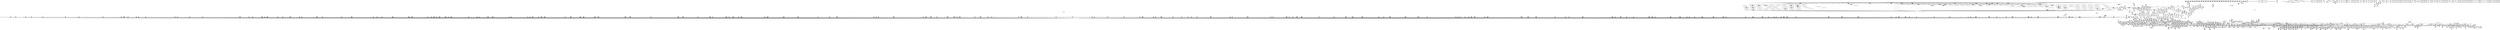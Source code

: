 digraph {
	CE0x41962a0 [shape=record,shape=Mrecord,label="{CE0x41962a0|i64*_getelementptr_inbounds_(_2_x_i64_,_2_x_i64_*___llvm_gcov_ctr55,_i64_0,_i64_0)|*Constant*}"]
	CE0x415a770 [shape=record,shape=Mrecord,label="{CE0x415a770|file_inode:tmp4|*LoadInst*|include/linux/fs.h,1916}"]
	CE0x426fed0 [shape=record,shape=Mrecord,label="{CE0x426fed0|i64*_getelementptr_inbounds_(_2_x_i64_,_2_x_i64_*___llvm_gcov_ctr112,_i64_0,_i64_1)|*Constant*|*SummSink*}"]
	CE0x4145c70 [shape=record,shape=Mrecord,label="{CE0x4145c70|0:_i16,_4:_i32,_8:_i16,_40:_%struct.super_block*,_:_SCMRE_88,96_|*MultipleSource*|security/apparmor/lsm.c,435|security/apparmor/include/apparmor.h,117|Function::mediated_filesystem&Arg::inode::|*LoadInst*|include/linux/fs.h,1916}"]
	CE0x4232300 [shape=record,shape=Mrecord,label="{CE0x4232300|mediated_filesystem:tobool|security/apparmor/include/apparmor.h,117|*SummSink*}"]
	CE0x4189c60 [shape=record,shape=Mrecord,label="{CE0x4189c60|common_file_perm:conv24|security/apparmor/lsm.c,448|*SummSink*}"]
	CE0x40dcef0 [shape=record,shape=Mrecord,label="{CE0x40dcef0|common_mmap:tmp31|security/apparmor/lsm.c,485}"]
	CE0x41f7e90 [shape=record,shape=Mrecord,label="{CE0x41f7e90|80:_i64,_:_CRE_417,418_}"]
	CE0x41e5220 [shape=record,shape=Mrecord,label="{CE0x41e5220|0:_i16,_4:_i32,_8:_i16,_40:_%struct.super_block*,_:_SCMRE_599,600_}"]
	CE0x40f70c0 [shape=record,shape=Mrecord,label="{CE0x40f70c0|i64_12|*Constant*|*SummSource*}"]
	CE0x414e1f0 [shape=record,shape=Mrecord,label="{CE0x414e1f0|file_inode17:tmp2|*SummSource*}"]
	CE0x419ef90 [shape=record,shape=Mrecord,label="{CE0x419ef90|i64_12|*Constant*}"]
	CE0x40b7690 [shape=record,shape=Mrecord,label="{CE0x40b7690|16:_%struct.vfsmount*,_24:_%struct.dentry*,_32:_%struct.inode*,_408:_%struct.cred*,_456:_i8*,_:_CRE_83,84_}"]
	CE0x40f52d0 [shape=record,shape=Mrecord,label="{CE0x40f52d0|common_mmap:tmp21|security/apparmor/lsm.c,483}"]
	CE0x42146f0 [shape=record,shape=Mrecord,label="{CE0x42146f0|80:_i64,_:_CRE_1334,1335_}"]
	CE0x40c57b0 [shape=record,shape=Mrecord,label="{CE0x40c57b0|16:_%struct.vfsmount*,_24:_%struct.dentry*,_32:_%struct.inode*,_408:_%struct.cred*,_456:_i8*,_:_CRE_71,72_}"]
	CE0x4216d30 [shape=record,shape=Mrecord,label="{CE0x4216d30|80:_i64,_:_CRE_1370,1371_}"]
	CE0x4162350 [shape=record,shape=Mrecord,label="{CE0x4162350|common_file_perm:tmp7|security/apparmor/lsm.c,432|*SummSource*}"]
	CE0x40fac30 [shape=record,shape=Mrecord,label="{CE0x40fac30|common_mmap:land.lhs.true}"]
	CE0x4212e80 [shape=record,shape=Mrecord,label="{CE0x4212e80|80:_i64,_:_CRE_1311,1312_}"]
	CE0x41d6860 [shape=record,shape=Mrecord,label="{CE0x41d6860|0:_i16,_4:_i32,_8:_i16,_40:_%struct.super_block*,_:_SCMRE_277,278_}"]
	CE0x42183a0 [shape=record,shape=Mrecord,label="{CE0x42183a0|80:_i64,_:_CRE_1608,1612_|*MultipleSource*|security/apparmor/include/apparmor.h,117|*LoadInst*|security/apparmor/include/apparmor.h,117}"]
	CE0x4236550 [shape=record,shape=Mrecord,label="{CE0x4236550|_ret_i32_%call17,_!dbg_!15526|security/apparmor/file.c,307|*SummSource*}"]
	CE0x40fbc00 [shape=record,shape=Mrecord,label="{CE0x40fbc00|i64*_getelementptr_inbounds_(_28_x_i64_,_28_x_i64_*___llvm_gcov_ctr87,_i64_0,_i64_16)|*Constant*|*SummSource*}"]
	CE0x40ddfd0 [shape=record,shape=Mrecord,label="{CE0x40ddfd0|16:_%struct.vfsmount*,_24:_%struct.dentry*,_32:_%struct.inode*,_408:_%struct.cred*,_456:_i8*,_:_CRE_157,158_}"]
	CE0x4188a40 [shape=record,shape=Mrecord,label="{CE0x4188a40|common_file_perm:allow|security/apparmor/lsm.c,448|*SummSource*}"]
	CE0x4200370 [shape=record,shape=Mrecord,label="{CE0x4200370|80:_i64,_:_CRE_618,619_}"]
	CE0x41787c0 [shape=record,shape=Mrecord,label="{CE0x41787c0|void_(i8*,_i32,_i64)*_asm_sideeffect_1:_09ud2_0A.pushsection___bug_table,_22a_22_0A2:_09.long_1b_-_2b,_$_0:c_-_2b_0A_09.word_$_1:c_,_0_0A_09.org_2b+$_2:c_0A.popsection_,_i,i,i,_dirflag_,_fpsr_,_flags_}"]
	CE0x41d9bf0 [shape=record,shape=Mrecord,label="{CE0x41d9bf0|0:_i16,_4:_i32,_8:_i16,_40:_%struct.super_block*,_:_SCMRE_310,311_}"]
	CE0x4230410 [shape=record,shape=Mrecord,label="{CE0x4230410|__aa_current_profile:tmp11|security/apparmor/include/context.h,138|*SummSource*}"]
	CE0x4238bb0 [shape=record,shape=Mrecord,label="{CE0x4238bb0|aa_file_perm:uid|security/apparmor/file.c,451|*SummSink*}"]
	CE0x41ea090 [shape=record,shape=Mrecord,label="{CE0x41ea090|0:_i16,_4:_i32,_8:_i16,_40:_%struct.super_block*,_:_SCMRE_744,752_|*MultipleSource*|security/apparmor/lsm.c,435|security/apparmor/include/apparmor.h,117|Function::mediated_filesystem&Arg::inode::|*LoadInst*|include/linux/fs.h,1916}"]
	CE0x4165040 [shape=record,shape=Mrecord,label="{CE0x4165040|%struct.aa_task_cxt*_null|*Constant*|*SummSink*}"]
	CE0x4272050 [shape=record,shape=Mrecord,label="{CE0x4272050|GLOBAL:aa_path_perm|*Constant*}"]
	CE0x4185f40 [shape=record,shape=Mrecord,label="{CE0x4185f40|common_file_perm:tmp45|security/apparmor/lsm.c,447|*SummSink*}"]
	CE0x41786e0 [shape=record,shape=Mrecord,label="{CE0x41786e0|_call_void_asm_sideeffect_1:_09ud2_0A.pushsection___bug_table,_22a_22_0A2:_09.long_1b_-_2b,_$_0:c_-_2b_0A_09.word_$_1:c_,_0_0A_09.org_2b+$_2:c_0A.popsection_,_i,i,i,_dirflag_,_fpsr_,_flags_(i8*_getelementptr_inbounds_(_36_x_i8_,_36_x_i8_*_.str12,_i32_0,_i32_0),_i32_100,_i64_12)_#2,_!dbg_!15490,_!srcloc_!15493|security/apparmor/include/context.h,100}"]
	CE0x4135040 [shape=record,shape=Mrecord,label="{CE0x4135040|i32_2048|*Constant*|*SummSink*}"]
	CE0x40e7df0 [shape=record,shape=Mrecord,label="{CE0x40e7df0|16:_%struct.vfsmount*,_24:_%struct.dentry*,_32:_%struct.inode*,_408:_%struct.cred*,_456:_i8*,_:_CRE_480,488_|*MultipleSource*|Function::apparmor_mmap_file&Arg::file::|Function::common_mmap&Arg::file::|security/apparmor/lsm.c,474}"]
	CE0x41635a0 [shape=record,shape=Mrecord,label="{CE0x41635a0|common_file_perm:tmp8|security/apparmor/lsm.c,432}"]
	CE0x42007b0 [shape=record,shape=Mrecord,label="{CE0x42007b0|80:_i64,_:_CRE_622,623_}"]
	CE0x412e050 [shape=record,shape=Mrecord,label="{CE0x412e050|common_file_perm:mode|security/apparmor/lsm.c,447}"]
	CE0x418cde0 [shape=record,shape=Mrecord,label="{CE0x418cde0|80:_i64,_:_CRE_1253,1254_}"]
	CE0x40b3770 [shape=record,shape=Mrecord,label="{CE0x40b3770|apparmor_mmap_file:flags|Function::apparmor_mmap_file&Arg::flags::}"]
	CE0x41e19e0 [shape=record,shape=Mrecord,label="{CE0x41e19e0|0:_i16,_4:_i32,_8:_i16,_40:_%struct.super_block*,_:_SCMRE_563,564_}"]
	CE0x41942d0 [shape=record,shape=Mrecord,label="{CE0x41942d0|aa_file_perm:request|Function::aa_file_perm&Arg::request::|*SummSource*}"]
	CE0x41dc2d0 [shape=record,shape=Mrecord,label="{CE0x41dc2d0|0:_i16,_4:_i32,_8:_i16,_40:_%struct.super_block*,_:_SCMRE_432,440_|*MultipleSource*|security/apparmor/lsm.c,435|security/apparmor/include/apparmor.h,117|Function::mediated_filesystem&Arg::inode::|*LoadInst*|include/linux/fs.h,1916}"]
	CE0x40ed280 [shape=record,shape=Mrecord,label="{CE0x40ed280|common_mmap:tmp14|security/apparmor/lsm.c,477|*SummSource*}"]
	CE0x40e8e70 [shape=record,shape=Mrecord,label="{CE0x40e8e70|common_mmap:tmp6|*LoadInst*|security/apparmor/lsm.c,474|*SummSink*}"]
	CE0x4181b70 [shape=record,shape=Mrecord,label="{CE0x4181b70|i64_18|*Constant*|*SummSink*}"]
	CE0x4167f30 [shape=record,shape=Mrecord,label="{CE0x4167f30|aa_cred_profile:cred|Function::aa_cred_profile&Arg::cred::|*SummSink*}"]
	CE0x40f6c50 [shape=record,shape=Mrecord,label="{CE0x40f6c50|i64_11|*Constant*|*SummSource*}"]
	CE0x419ab20 [shape=record,shape=Mrecord,label="{CE0x419ab20|aa_cred_profile:tmp25|security/apparmor/include/context.h,100|*SummSource*}"]
	CE0x4184120 [shape=record,shape=Mrecord,label="{CE0x4184120|common_file_perm:cmp18|security/apparmor/lsm.c,447|*SummSource*}"]
	CE0x41e16c0 [shape=record,shape=Mrecord,label="{CE0x41e16c0|0:_i16,_4:_i32,_8:_i16,_40:_%struct.super_block*,_:_SCMRE_561,562_}"]
	CE0x4207420 [shape=record,shape=Mrecord,label="{CE0x4207420|80:_i64,_:_CRE_268,272_|*MultipleSource*|security/apparmor/include/apparmor.h,117|*LoadInst*|security/apparmor/include/apparmor.h,117}"]
	CE0x4136750 [shape=record,shape=Mrecord,label="{CE0x4136750|common_file_perm:entry|*SummSink*}"]
	CE0x4158960 [shape=record,shape=Mrecord,label="{CE0x4158960|__aa_current_profile:do.body|*SummSource*}"]
	CE0x4271210 [shape=record,shape=Mrecord,label="{CE0x4271210|aa_cred_profile:do.end}"]
	CE0x40fada0 [shape=record,shape=Mrecord,label="{CE0x40fada0|common_mmap:land.lhs.true|*SummSource*}"]
	CE0x40fe520 [shape=record,shape=Mrecord,label="{CE0x40fe520|16:_%struct.vfsmount*,_24:_%struct.dentry*,_32:_%struct.inode*,_408:_%struct.cred*,_456:_i8*,_:_CRE_55,56_}"]
	CE0x426e870 [shape=record,shape=Mrecord,label="{CE0x426e870|i32_0|*Constant*}"]
	CE0x40d3440 [shape=record,shape=Mrecord,label="{CE0x40d3440|16:_%struct.vfsmount*,_24:_%struct.dentry*,_32:_%struct.inode*,_408:_%struct.cred*,_456:_i8*,_:_CRE_180,181_}"]
	CE0x414db30 [shape=record,shape=Mrecord,label="{CE0x414db30|common_file_perm:lnot.ext|security/apparmor/lsm.c,432}"]
	CE0x41efc40 [shape=record,shape=Mrecord,label="{CE0x41efc40|0:_i16,_4:_i32,_8:_i16,_40:_%struct.super_block*,_:_SCMRE_898,899_}"]
	CE0x42415e0 [shape=record,shape=Mrecord,label="{CE0x42415e0|aa_file_perm:bb}"]
	CE0x4142ce0 [shape=record,shape=Mrecord,label="{CE0x4142ce0|common_file_perm:tmp26|security/apparmor/lsm.c,434|*SummSource*}"]
	CE0x4153780 [shape=record,shape=Mrecord,label="{CE0x4153780|aa_cred_profile:tmp29|security/apparmor/include/context.h,100}"]
	CE0x40cff00 [shape=record,shape=Mrecord,label="{CE0x40cff00|COLLAPSED:_GCRE_current_task_external_global_%struct.task_struct*:_elem_0::|security/apparmor/include/context.h,138}"]
	CE0x4190a80 [shape=record,shape=Mrecord,label="{CE0x4190a80|common_file_perm:tmp58|security/apparmor/lsm.c,451}"]
	CE0x40f20e0 [shape=record,shape=Mrecord,label="{CE0x40f20e0|common_mmap:and|security/apparmor/lsm.c,477|*SummSink*}"]
	CE0x4206690 [shape=record,shape=Mrecord,label="{CE0x4206690|80:_i64,_:_CRE_208,216_|*MultipleSource*|security/apparmor/include/apparmor.h,117|*LoadInst*|security/apparmor/include/apparmor.h,117}"]
	CE0x41790d0 [shape=record,shape=Mrecord,label="{CE0x41790d0|i64*_getelementptr_inbounds_(_2_x_i64_,_2_x_i64_*___llvm_gcov_ctr112,_i64_0,_i64_0)|*Constant*|*SummSource*}"]
	CE0x4148370 [shape=record,shape=Mrecord,label="{CE0x4148370|common_file_perm:f_security|security/apparmor/lsm.c,428}"]
	CE0x4144690 [shape=record,shape=Mrecord,label="{CE0x4144690|common_file_perm:tmp24|security/apparmor/lsm.c,432|*SummSource*}"]
	"CONST[source:2(external),value:0(static)][purpose:{operation}][SrcIdx:7]"
	CE0x40fa630 [shape=record,shape=Mrecord,label="{CE0x40fa630|common_mmap:tmp3|security/apparmor/lsm.c,474|*SummSource*}"]
	CE0x40af520 [shape=record,shape=Mrecord,label="{CE0x40af520|common_mmap:f_security|security/apparmor/lsm.c,474|*SummSink*}"]
	CE0x40f4760 [shape=record,shape=Mrecord,label="{CE0x40f4760|common_mmap:tmp20|security/apparmor/lsm.c,483}"]
	CE0x4221c70 [shape=record,shape=Mrecord,label="{CE0x4221c70|80:_i64,_:_CRE_2268,2304_|*MultipleSource*|security/apparmor/include/apparmor.h,117|*LoadInst*|security/apparmor/include/apparmor.h,117}"]
	CE0x40c7380 [shape=record,shape=Mrecord,label="{CE0x40c7380|16:_%struct.vfsmount*,_24:_%struct.dentry*,_32:_%struct.inode*,_408:_%struct.cred*,_456:_i8*,_:_CRE_109,110_}"]
	CE0x4219b20 [shape=record,shape=Mrecord,label="{CE0x4219b20|80:_i64,_:_CRE_1635,1636_}"]
	CE0x40c5ea0 [shape=record,shape=Mrecord,label="{CE0x40c5ea0|common_mmap:if.end16|*SummSink*}"]
	CE0x40cc670 [shape=record,shape=Mrecord,label="{CE0x40cc670|common_mmap:if.end|*SummSink*}"]
	CE0x40efe20 [shape=record,shape=Mrecord,label="{CE0x40efe20|common_mmap:and5|security/apparmor/lsm.c,483|*SummSink*}"]
	CE0x42130a0 [shape=record,shape=Mrecord,label="{CE0x42130a0|80:_i64,_:_CRE_1313,1314_}"]
	CE0x40b8110 [shape=record,shape=Mrecord,label="{CE0x40b8110|16:_%struct.vfsmount*,_24:_%struct.dentry*,_32:_%struct.inode*,_408:_%struct.cred*,_456:_i8*,_:_CRE_89,90_}"]
	CE0x40d1a00 [shape=record,shape=Mrecord,label="{CE0x40d1a00|16:_%struct.vfsmount*,_24:_%struct.dentry*,_32:_%struct.inode*,_408:_%struct.cred*,_456:_i8*,_:_CRE_165,166_}"]
	CE0x40f7240 [shape=record,shape=Mrecord,label="{CE0x40f7240|common_mmap:tmp23|security/apparmor/lsm.c,483}"]
	CE0x4191e40 [shape=record,shape=Mrecord,label="{CE0x4191e40|common_file_perm:tmp55|security/apparmor/lsm.c,449|*SummSink*}"]
	CE0x418ee90 [shape=record,shape=Mrecord,label="{CE0x418ee90|common_file_perm:tmp54|security/apparmor/lsm.c,447|*SummSink*}"]
	CE0x40f1080 [shape=record,shape=Mrecord,label="{CE0x40f1080|common_mmap:tmp12|security/apparmor/lsm.c,475}"]
	CE0x40fab50 [shape=record,shape=Mrecord,label="{CE0x40fab50|aa_file_perm:tmp|*SummSink*}"]
	CE0x41a4410 [shape=record,shape=Mrecord,label="{CE0x41a4410|aa_cred_profile:tmp15|security/apparmor/include/context.h,100|*SummSource*}"]
	CE0x4205900 [shape=record,shape=Mrecord,label="{CE0x4205900|80:_i64,_:_CRE_144,152_|*MultipleSource*|security/apparmor/include/apparmor.h,117|*LoadInst*|security/apparmor/include/apparmor.h,117}"]
	CE0x40e3c70 [shape=record,shape=Mrecord,label="{CE0x40e3c70|16:_%struct.vfsmount*,_24:_%struct.dentry*,_32:_%struct.inode*,_408:_%struct.cred*,_456:_i8*,_:_CRE_320,324_|*MultipleSource*|Function::apparmor_mmap_file&Arg::file::|Function::common_mmap&Arg::file::|security/apparmor/lsm.c,474}"]
	CE0x41680e0 [shape=record,shape=Mrecord,label="{CE0x41680e0|aa_cred_profile:tmp11|security/apparmor/include/context.h,100|*SummSink*}"]
	CE0x40bb810 [shape=record,shape=Mrecord,label="{CE0x40bb810|common_mmap:if.then14|*SummSource*}"]
	CE0x40c0e10 [shape=record,shape=Mrecord,label="{CE0x40c0e10|common_mmap:if.then3|*SummSink*}"]
	CE0x41a2da0 [shape=record,shape=Mrecord,label="{CE0x41a2da0|0:_i16,_4:_i32,_8:_i16,_40:_%struct.super_block*,_:_SCMRE_2,4_|*MultipleSource*|security/apparmor/lsm.c,435|security/apparmor/include/apparmor.h,117|Function::mediated_filesystem&Arg::inode::|*LoadInst*|include/linux/fs.h,1916}"]
	CE0x41e0120 [shape=record,shape=Mrecord,label="{CE0x41e0120|0:_i16,_4:_i32,_8:_i16,_40:_%struct.super_block*,_:_SCMRE_540,544_|*MultipleSource*|security/apparmor/lsm.c,435|security/apparmor/include/apparmor.h,117|Function::mediated_filesystem&Arg::inode::|*LoadInst*|include/linux/fs.h,1916}"]
	CE0x41384c0 [shape=record,shape=Mrecord,label="{CE0x41384c0|i64*_getelementptr_inbounds_(_19_x_i64_,_19_x_i64_*___llvm_gcov_ctr96,_i64_0,_i64_18)|*Constant*|*SummSink*}"]
	CE0x40c42b0 [shape=record,shape=Mrecord,label="{CE0x40c42b0|16:_%struct.vfsmount*,_24:_%struct.dentry*,_32:_%struct.inode*,_408:_%struct.cred*,_456:_i8*,_:_CRE_59,60_}"]
	CE0x418d880 [shape=record,shape=Mrecord,label="{CE0x418d880|80:_i64,_:_CRE_1263,1264_}"]
	CE0x415ed80 [shape=record,shape=Mrecord,label="{CE0x415ed80|aa_cred_profile:tmp8|security/apparmor/include/context.h,100|*SummSink*}"]
	CE0x415e5d0 [shape=record,shape=Mrecord,label="{CE0x415e5d0|file_inode:tmp3|*SummSink*}"]
	CE0x42116a0 [shape=record,shape=Mrecord,label="{CE0x42116a0|80:_i64,_:_CRE_1270,1271_}"]
	CE0x4164770 [shape=record,shape=Mrecord,label="{CE0x4164770|file_inode:tmp1}"]
	CE0x4121240 [shape=record,shape=Mrecord,label="{CE0x4121240|aa_cred_profile:do.end8|*SummSink*}"]
	CE0x41e48c0 [shape=record,shape=Mrecord,label="{CE0x41e48c0|0:_i16,_4:_i32,_8:_i16,_40:_%struct.super_block*,_:_SCMRE_593,594_}"]
	CE0x4159930 [shape=record,shape=Mrecord,label="{CE0x4159930|i64*_getelementptr_inbounds_(_28_x_i64_,_28_x_i64_*___llvm_gcov_ctr87,_i64_0,_i64_10)|*Constant*|*SummSource*}"]
	CE0x41904c0 [shape=record,shape=Mrecord,label="{CE0x41904c0|common_file_perm:tmp57|security/apparmor/lsm.c,451|*SummSource*}"]
	CE0x4243cd0 [shape=record,shape=Mrecord,label="{CE0x4243cd0|file_inode17:tmp4|*LoadInst*|include/linux/fs.h,1916}"]
	CE0x40f6220 [shape=record,shape=Mrecord,label="{CE0x40f6220|common_mmap:tobool8|security/apparmor/lsm.c,483}"]
	"CONST[source:2(external),value:2(dynamic)][purpose:{subject}][SrcIdx:13]"
	CE0x41a3e10 [shape=record,shape=Mrecord,label="{CE0x41a3e10|aa_cred_profile:tmp15|security/apparmor/include/context.h,100}"]
	CE0x3c62a70 [shape=record,shape=Mrecord,label="{CE0x3c62a70|common_mmap:file|Function::common_mmap&Arg::file::}"]
	"CONST[source:2(external),value:0(static)][purpose:{operation}][SrcIdx:3]"
	CE0x41435c0 [shape=record,shape=Mrecord,label="{CE0x41435c0|common_file_perm:tobool3|security/apparmor/lsm.c,432|*SummSink*}"]
	CE0x412f650 [shape=record,shape=Mrecord,label="{CE0x412f650|common_file_perm:neg|security/apparmor/lsm.c,448}"]
	CE0x419dd60 [shape=record,shape=Mrecord,label="{CE0x419dd60|i8*_getelementptr_inbounds_(_36_x_i8_,_36_x_i8_*_.str12,_i32_0,_i32_0)|*Constant*|*SummSource*}"]
	CE0x4206880 [shape=record,shape=Mrecord,label="{CE0x4206880|80:_i64,_:_CRE_216,224_|*MultipleSource*|security/apparmor/include/apparmor.h,117|*LoadInst*|security/apparmor/include/apparmor.h,117}"]
	CE0x419b9d0 [shape=record,shape=Mrecord,label="{CE0x419b9d0|aa_cred_profile:tmp19|security/apparmor/include/context.h,100|*SummSink*}"]
	CE0x41d6b80 [shape=record,shape=Mrecord,label="{CE0x41d6b80|0:_i16,_4:_i32,_8:_i16,_40:_%struct.super_block*,_:_SCMRE_279,280_}"]
	CE0x41153d0 [shape=record,shape=Mrecord,label="{CE0x41153d0|aa_cred_profile:lnot.ext|security/apparmor/include/context.h,100|*SummSource*}"]
	CE0x417fc10 [shape=record,shape=Mrecord,label="{CE0x417fc10|file_inode:bb|*SummSink*}"]
	CE0x40d8900 [shape=record,shape=Mrecord,label="{CE0x40d8900|i64*_getelementptr_inbounds_(_28_x_i64_,_28_x_i64_*___llvm_gcov_ctr87,_i64_0,_i64_7)|*Constant*|*SummSink*}"]
	CE0x41fd8f0 [shape=record,shape=Mrecord,label="{CE0x41fd8f0|80:_i64,_:_CRE_578,579_}"]
	CE0x41d3560 [shape=record,shape=Mrecord,label="{CE0x41d3560|0:_i16,_4:_i32,_8:_i16,_40:_%struct.super_block*,_:_SCMRE_244,245_}"]
	CE0x40e70b0 [shape=record,shape=Mrecord,label="{CE0x40e70b0|16:_%struct.vfsmount*,_24:_%struct.dentry*,_32:_%struct.inode*,_408:_%struct.cred*,_456:_i8*,_:_CRE_440,448_|*MultipleSource*|Function::apparmor_mmap_file&Arg::file::|Function::common_mmap&Arg::file::|security/apparmor/lsm.c,474}"]
	CE0x419f420 [shape=record,shape=Mrecord,label="{CE0x419f420|0:_i16,_4:_i32,_8:_i16,_40:_%struct.super_block*,_:_SCMRE_158,159_}"]
	CE0x4215c30 [shape=record,shape=Mrecord,label="{CE0x4215c30|80:_i64,_:_CRE_1354,1355_}"]
	CE0x4181e70 [shape=record,shape=Mrecord,label="{CE0x4181e70|common_file_perm:tmp37|security/apparmor/lsm.c,447|*SummSource*}"]
	CE0x415f190 [shape=record,shape=Mrecord,label="{CE0x415f190|common_file_perm:tmp8|security/apparmor/lsm.c,432|*SummSource*}"]
	CE0x40e4370 [shape=record,shape=Mrecord,label="{CE0x40e4370|16:_%struct.vfsmount*,_24:_%struct.dentry*,_32:_%struct.inode*,_408:_%struct.cred*,_456:_i8*,_:_CRE_328,336_|*MultipleSource*|Function::apparmor_mmap_file&Arg::file::|Function::common_mmap&Arg::file::|security/apparmor/lsm.c,474}"]
	CE0x418bf00 [shape=record,shape=Mrecord,label="{CE0x418bf00|80:_i64,_:_CRE_1239,1240_}"]
	CE0x4212f90 [shape=record,shape=Mrecord,label="{CE0x4212f90|80:_i64,_:_CRE_1312,1313_}"]
	CE0x421b8e0 [shape=record,shape=Mrecord,label="{CE0x421b8e0|80:_i64,_:_CRE_1663,1664_}"]
	CE0x40a31a0 [shape=record,shape=Mrecord,label="{CE0x40a31a0|i32_0|*Constant*|*SummSource*}"]
	CE0x4136680 [shape=record,shape=Mrecord,label="{CE0x4136680|common_file_perm:entry|*SummSource*}"]
	CE0x4197990 [shape=record,shape=Mrecord,label="{CE0x4197990|common_file_perm:tmp60|security/apparmor/lsm.c,452|*SummSource*}"]
	CE0x41d3fc0 [shape=record,shape=Mrecord,label="{CE0x41d3fc0|0:_i16,_4:_i32,_8:_i16,_40:_%struct.super_block*,_:_SCMRE_251,252_}"]
	CE0x40d61f0 [shape=record,shape=Mrecord,label="{CE0x40d61f0|i32_432|*Constant*}"]
	CE0x41e40f0 [shape=record,shape=Mrecord,label="{CE0x41e40f0|0:_i16,_4:_i32,_8:_i16,_40:_%struct.super_block*,_:_SCMRE_588,589_}"]
	CE0x412f3b0 [shape=record,shape=Mrecord,label="{CE0x412f3b0|i32_-1|*Constant*|*SummSink*}"]
	CE0x4155740 [shape=record,shape=Mrecord,label="{CE0x4155740|common_file_perm:lnot1|security/apparmor/lsm.c,432|*SummSink*}"]
	CE0x40e7370 [shape=record,shape=Mrecord,label="{CE0x40e7370|16:_%struct.vfsmount*,_24:_%struct.dentry*,_32:_%struct.inode*,_408:_%struct.cred*,_456:_i8*,_:_CRE_448,456_|*MultipleSource*|Function::apparmor_mmap_file&Arg::file::|Function::common_mmap&Arg::file::|security/apparmor/lsm.c,474}"]
	CE0x4192100 [shape=record,shape=Mrecord,label="{CE0x4192100|common_file_perm:tmp56|security/apparmor/lsm.c,449}"]
	CE0x4129180 [shape=record,shape=Mrecord,label="{CE0x4129180|0:_i16,_4:_i32,_8:_i16,_40:_%struct.super_block*,_:_SCMRE_180,181_}"]
	CE0x40dace0 [shape=record,shape=Mrecord,label="{CE0x40dace0|i32_14|*Constant*|*SummSink*}"]
	CE0x4232180 [shape=record,shape=Mrecord,label="{CE0x4232180|mediated_filesystem:tobool|security/apparmor/include/apparmor.h,117|*SummSource*}"]
	CE0x41563b0 [shape=record,shape=Mrecord,label="{CE0x41563b0|mediated_filesystem:i_sb|security/apparmor/include/apparmor.h,117|*SummSource*}"]
	CE0x40c3230 [shape=record,shape=Mrecord,label="{CE0x40c3230|common_mmap:tmp7|security/apparmor/lsm.c,474|*SummSink*}"]
	CE0x40cf520 [shape=record,shape=Mrecord,label="{CE0x40cf520|_ret_%struct.task_struct*_%tmp4,_!dbg_!15471|./arch/x86/include/asm/current.h,14|*SummSource*}"]
	CE0x41a3160 [shape=record,shape=Mrecord,label="{CE0x41a3160|aa_cred_profile:expval|security/apparmor/include/context.h,100|*SummSink*}"]
	CE0x4273670 [shape=record,shape=Mrecord,label="{CE0x4273670|i32_32768|*Constant*|*SummSink*}"]
	CE0x40ecc20 [shape=record,shape=Mrecord,label="{CE0x40ecc20|i64*_getelementptr_inbounds_(_19_x_i64_,_19_x_i64_*___llvm_gcov_ctr96,_i64_0,_i64_5)|*Constant*|*SummSink*}"]
	CE0x4211d00 [shape=record,shape=Mrecord,label="{CE0x4211d00|80:_i64,_:_CRE_1276,1277_}"]
	CE0x4180080 [shape=record,shape=Mrecord,label="{CE0x4180080|aa_cred_profile:tmp32|security/apparmor/include/context.h,101|*SummSource*}"]
	CE0x417b6f0 [shape=record,shape=Mrecord,label="{CE0x417b6f0|aa_cred_profile:tmp30|security/apparmor/include/context.h,100|*SummSink*}"]
	CE0x41fe5b0 [shape=record,shape=Mrecord,label="{CE0x41fe5b0|80:_i64,_:_CRE_590,591_}"]
	CE0x4141280 [shape=record,shape=Mrecord,label="{CE0x4141280|0:_i16,_4:_i32,_8:_i16,_40:_%struct.super_block*,_:_SCMRE_12,16_|*MultipleSource*|security/apparmor/lsm.c,435|security/apparmor/include/apparmor.h,117|Function::mediated_filesystem&Arg::inode::|*LoadInst*|include/linux/fs.h,1916}"]
	CE0x40f26e0 [shape=record,shape=Mrecord,label="{CE0x40f26e0|i64*_getelementptr_inbounds_(_19_x_i64_,_19_x_i64_*___llvm_gcov_ctr96,_i64_0,_i64_17)|*Constant*|*SummSink*}"]
	CE0x4148200 [shape=record,shape=Mrecord,label="{CE0x4148200|common_file_perm:f_security|security/apparmor/lsm.c,428|*SummSource*}"]
	CE0x4140b80 [shape=record,shape=Mrecord,label="{CE0x4140b80|_ret_%struct.inode*_%tmp4,_!dbg_!15470|include/linux/fs.h,1916|*SummSource*}"]
	CE0x415fdc0 [shape=record,shape=Mrecord,label="{CE0x415fdc0|aa_cred_profile:tobool|security/apparmor/include/context.h,100|*SummSource*}"]
	CE0x41ed080 [shape=record,shape=Mrecord,label="{CE0x41ed080|0:_i16,_4:_i32,_8:_i16,_40:_%struct.super_block*,_:_SCMRE_870,871_}"]
	CE0x41eee30 [shape=record,shape=Mrecord,label="{CE0x41eee30|0:_i16,_4:_i32,_8:_i16,_40:_%struct.super_block*,_:_SCMRE_889,890_}"]
	CE0x4177ff0 [shape=record,shape=Mrecord,label="{CE0x4177ff0|aa_cred_profile:tmp15|security/apparmor/include/context.h,100}"]
	CE0x422e810 [shape=record,shape=Mrecord,label="{CE0x422e810|i32_138|*Constant*|*SummSource*}"]
	CE0x41d95b0 [shape=record,shape=Mrecord,label="{CE0x41d95b0|0:_i16,_4:_i32,_8:_i16,_40:_%struct.super_block*,_:_SCMRE_306,307_}"]
	CE0x4195840 [shape=record,shape=Mrecord,label="{CE0x4195840|aa_cred_profile:do.body6|*SummSource*}"]
	CE0x41424a0 [shape=record,shape=Mrecord,label="{CE0x41424a0|common_file_perm:tmp25|security/apparmor/lsm.c,434}"]
	CE0x41db000 [shape=record,shape=Mrecord,label="{CE0x41db000|0:_i16,_4:_i32,_8:_i16,_40:_%struct.super_block*,_:_SCMRE_376,384_|*MultipleSource*|security/apparmor/lsm.c,435|security/apparmor/include/apparmor.h,117|Function::mediated_filesystem&Arg::inode::|*LoadInst*|include/linux/fs.h,1916}"]
	CE0x40e2f30 [shape=record,shape=Mrecord,label="{CE0x40e2f30|16:_%struct.vfsmount*,_24:_%struct.dentry*,_32:_%struct.inode*,_408:_%struct.cred*,_456:_i8*,_:_CRE_288,292_|*MultipleSource*|Function::apparmor_mmap_file&Arg::file::|Function::common_mmap&Arg::file::|security/apparmor/lsm.c,474}"]
	CE0x421b170 [shape=record,shape=Mrecord,label="{CE0x421b170|80:_i64,_:_CRE_1656,1657_}"]
	CE0x41a12c0 [shape=record,shape=Mrecord,label="{CE0x41a12c0|aa_cred_profile:lnot|security/apparmor/include/context.h,100}"]
	CE0x41ed530 [shape=record,shape=Mrecord,label="{CE0x41ed530|0:_i16,_4:_i32,_8:_i16,_40:_%struct.super_block*,_:_SCMRE_873,874_}"]
	CE0x40cc760 [shape=record,shape=Mrecord,label="{CE0x40cc760|common_mmap:bb}"]
	CE0x414fe40 [shape=record,shape=Mrecord,label="{CE0x414fe40|common_file_perm:conv|security/apparmor/lsm.c,432}"]
	CE0x42284d0 [shape=record,shape=Mrecord,label="{CE0x42284d0|i64*_getelementptr_inbounds_(_11_x_i64_,_11_x_i64_*___llvm_gcov_ctr58,_i64_0,_i64_0)|*Constant*|*SummSource*}"]
	CE0x4120780 [shape=record,shape=Mrecord,label="{CE0x4120780|i64*_getelementptr_inbounds_(_28_x_i64_,_28_x_i64_*___llvm_gcov_ctr87,_i64_0,_i64_11)|*Constant*|*SummSink*}"]
	CE0x41545b0 [shape=record,shape=Mrecord,label="{CE0x41545b0|_ret_%struct.aa_profile*_%tmp34,_!dbg_!15510|security/apparmor/include/context.h,101}"]
	CE0x418a7a0 [shape=record,shape=Mrecord,label="{CE0x418a7a0|80:_i64,_:_CRE_1217,1218_}"]
	CE0x41ee4d0 [shape=record,shape=Mrecord,label="{CE0x41ee4d0|0:_i16,_4:_i32,_8:_i16,_40:_%struct.super_block*,_:_SCMRE_883,884_}"]
	CE0x41e64e0 [shape=record,shape=Mrecord,label="{CE0x41e64e0|0:_i16,_4:_i32,_8:_i16,_40:_%struct.super_block*,_:_SCMRE_611,612_}"]
	CE0x4158a70 [shape=record,shape=Mrecord,label="{CE0x4158a70|__aa_current_profile:do.body|*SummSink*}"]
	CE0x4123530 [shape=record,shape=Mrecord,label="{CE0x4123530|44:_i32,_48:_i16,_128:_i8*,_:_SCMRE_120,128_|*MultipleSource*|*LoadInst*|security/apparmor/lsm.c,429|Function::aa_cred_profile&Arg::cred::|security/apparmor/include/context.h,99}"]
	CE0x41e9ae0 [shape=record,shape=Mrecord,label="{CE0x41e9ae0|0:_i16,_4:_i32,_8:_i16,_40:_%struct.super_block*,_:_SCMRE_728,736_|*MultipleSource*|security/apparmor/lsm.c,435|security/apparmor/include/apparmor.h,117|Function::mediated_filesystem&Arg::inode::|*LoadInst*|include/linux/fs.h,1916}"]
	CE0x41d3660 [shape=record,shape=Mrecord,label="{CE0x41d3660|0:_i16,_4:_i32,_8:_i16,_40:_%struct.super_block*,_:_SCMRE_245,246_}"]
	CE0x41efab0 [shape=record,shape=Mrecord,label="{CE0x41efab0|0:_i16,_4:_i32,_8:_i16,_40:_%struct.super_block*,_:_SCMRE_897,898_}"]
	CE0x40f5c60 [shape=record,shape=Mrecord,label="{CE0x40f5c60|common_mmap:and7|security/apparmor/lsm.c,483}"]
	CE0x4144770 [shape=record,shape=Mrecord,label="{CE0x4144770|common_file_perm:tmp24|security/apparmor/lsm.c,432|*SummSink*}"]
	CE0x4130250 [shape=record,shape=Mrecord,label="{CE0x4130250|i64_24|*Constant*}"]
	CE0x415a8c0 [shape=record,shape=Mrecord,label="{CE0x415a8c0|i64*_getelementptr_inbounds_(_28_x_i64_,_28_x_i64_*___llvm_gcov_ctr87,_i64_0,_i64_0)|*Constant*|*SummSource*}"]
	CE0x413aeb0 [shape=record,shape=Mrecord,label="{CE0x413aeb0|__aa_current_profile:tobool|security/apparmor/include/context.h,138|*SummSink*}"]
	CE0x4131240 [shape=record,shape=Mrecord,label="{CE0x4131240|common_mmap:tmp31|security/apparmor/lsm.c,485|*SummSource*}"]
	CE0x41eeb10 [shape=record,shape=Mrecord,label="{CE0x41eeb10|0:_i16,_4:_i32,_8:_i16,_40:_%struct.super_block*,_:_SCMRE_887,888_}"]
	CE0x422db60 [shape=record,shape=Mrecord,label="{CE0x422db60|_call_void_lockdep_rcu_suspicious(i8*_getelementptr_inbounds_(_36_x_i8_,_36_x_i8_*_.str12,_i32_0,_i32_0),_i32_138,_i8*_getelementptr_inbounds_(_45_x_i8_,_45_x_i8_*_.str14,_i32_0,_i32_0))_#7,_!dbg_!15483|security/apparmor/include/context.h,138|*SummSink*}"]
	CE0x40a8100 [shape=record,shape=Mrecord,label="{CE0x40a8100|i64*_getelementptr_inbounds_(_2_x_i64_,_2_x_i64_*___llvm_gcov_ctr95,_i64_0,_i64_0)|*Constant*}"]
	CE0x4128e60 [shape=record,shape=Mrecord,label="{CE0x4128e60|0:_i16,_4:_i32,_8:_i16,_40:_%struct.super_block*,_:_SCMRE_178,179_}"]
	CE0x413bc50 [shape=record,shape=Mrecord,label="{CE0x413bc50|common_file_perm:tmp12|security/apparmor/lsm.c,432|*SummSource*}"]
	CE0x4182340 [shape=record,shape=Mrecord,label="{CE0x4182340|common_file_perm:tmp38|security/apparmor/lsm.c,447|*SummSink*}"]
	CE0x41e6670 [shape=record,shape=Mrecord,label="{CE0x41e6670|0:_i16,_4:_i32,_8:_i16,_40:_%struct.super_block*,_:_SCMRE_612,613_}"]
	CE0x418ddd0 [shape=record,shape=Mrecord,label="{CE0x418ddd0|80:_i64,_:_CRE_1268,1269_}"]
	CE0x413b620 [shape=record,shape=Mrecord,label="{CE0x413b620|i32_22|*Constant*}"]
	CE0x41a1910 [shape=record,shape=Mrecord,label="{CE0x41a1910|aa_cred_profile:lnot3|security/apparmor/include/context.h,100|*SummSink*}"]
	CE0x4272f10 [shape=record,shape=Mrecord,label="{CE0x4272f10|aa_path_perm:path|Function::aa_path_perm&Arg::path::}"]
	CE0x4224570 [shape=record,shape=Mrecord,label="{CE0x4224570|file_inode17:tmp|*SummSource*}"]
	CE0x40fb240 [shape=record,shape=Mrecord,label="{CE0x40fb240|common_mmap:if.end}"]
	CE0x41812b0 [shape=record,shape=Mrecord,label="{CE0x41812b0|0:_i16,_4:_i32,_8:_i16,_40:_%struct.super_block*,_:_SCMRE_155,156_}"]
	CE0x40da3e0 [shape=record,shape=Mrecord,label="{CE0x40da3e0|16:_%struct.vfsmount*,_24:_%struct.dentry*,_32:_%struct.inode*,_408:_%struct.cred*,_456:_i8*,_:_CRE_14,15_}"]
	CE0x426f010 [shape=record,shape=Mrecord,label="{CE0x426f010|i32_2|*Constant*}"]
	CE0x41146b0 [shape=record,shape=Mrecord,label="{CE0x41146b0|aa_cred_profile:cred|Function::aa_cred_profile&Arg::cred::}"]
	CE0x4213e70 [shape=record,shape=Mrecord,label="{CE0x4213e70|80:_i64,_:_CRE_1326,1327_}"]
	CE0x4150520 [shape=record,shape=Mrecord,label="{CE0x4150520|_call_void_mcount()_#2|*SummSink*}"]
	CE0x422ee00 [shape=record,shape=Mrecord,label="{CE0x422ee00|__aa_current_profile:tmp15|security/apparmor/include/context.h,138|*SummSource*}"]
	CE0x40f56d0 [shape=record,shape=Mrecord,label="{CE0x40f56d0|common_mmap:tmp21|security/apparmor/lsm.c,483|*SummSink*}"]
	CE0x4233380 [shape=record,shape=Mrecord,label="{CE0x4233380|_call_void_mcount()_#2}"]
	CE0x41342e0 [shape=record,shape=Mrecord,label="{CE0x41342e0|common_mmap:tmp33|security/apparmor/lsm.c,486}"]
	CE0x41fa6f0 [shape=record,shape=Mrecord,label="{CE0x41fa6f0|80:_i64,_:_CRE_455,456_}"]
	CE0x41fdf50 [shape=record,shape=Mrecord,label="{CE0x41fdf50|80:_i64,_:_CRE_584,585_}"]
	CE0x40f38b0 [shape=record,shape=Mrecord,label="{CE0x40f38b0|common_mmap:tmp13|security/apparmor/lsm.c,477}"]
	CE0x40ba2c0 [shape=record,shape=Mrecord,label="{CE0x40ba2c0|common_mmap:and12|security/apparmor/lsm.c,485}"]
	CE0x4147170 [shape=record,shape=Mrecord,label="{CE0x4147170|common_file_perm:tmp14|security/apparmor/lsm.c,432|*SummSource*}"]
	CE0x40d7b80 [shape=record,shape=Mrecord,label="{CE0x40d7b80|44:_i32,_48:_i16,_128:_i8*,_:_SCMRE_20,24_|*MultipleSource*|*LoadInst*|security/apparmor/lsm.c,429|Function::aa_cred_profile&Arg::cred::|security/apparmor/include/context.h,99}"]
	CE0x41f4a40 [shape=record,shape=Mrecord,label="{CE0x41f4a40|0:_i16,_4:_i32,_8:_i16,_40:_%struct.super_block*,_:_SCMRE_979,980_}"]
	CE0x41fa090 [shape=record,shape=Mrecord,label="{CE0x41fa090|80:_i64,_:_CRE_449,450_}"]
	CE0x40e9570 [shape=record,shape=Mrecord,label="{CE0x40e9570|i64*_getelementptr_inbounds_(_19_x_i64_,_19_x_i64_*___llvm_gcov_ctr96,_i64_0,_i64_13)|*Constant*}"]
	CE0x42214b0 [shape=record,shape=Mrecord,label="{CE0x42214b0|80:_i64,_:_CRE_2120,2248_|*MultipleSource*|security/apparmor/include/apparmor.h,117|*LoadInst*|security/apparmor/include/apparmor.h,117}"]
	CE0x417c440 [shape=record,shape=Mrecord,label="{CE0x417c440|aa_cred_profile:tmp27|security/apparmor/include/context.h,100|*SummSource*}"]
	CE0x412ecf0 [shape=record,shape=Mrecord,label="{CE0x412ecf0|i64_17|*Constant*}"]
	CE0x40c37d0 [shape=record,shape=Mrecord,label="{CE0x40c37d0|common_mmap:tmp9|security/apparmor/lsm.c,474}"]
	CE0x4216c20 [shape=record,shape=Mrecord,label="{CE0x4216c20|80:_i64,_:_CRE_1369,1370_}"]
	CE0x41fcd40 [shape=record,shape=Mrecord,label="{CE0x41fcd40|80:_i64,_:_CRE_567,568_}"]
	CE0x40c9aa0 [shape=record,shape=Mrecord,label="{CE0x40c9aa0|common_mmap:if.end11|*SummSink*}"]
	CE0x40f9910 [shape=record,shape=Mrecord,label="{CE0x40f9910|common_mmap:tobool13|security/apparmor/lsm.c,485}"]
	CE0x42722e0 [shape=record,shape=Mrecord,label="{CE0x42722e0|GLOBAL:aa_path_perm|*Constant*|*SummSink*}"]
	CE0x40c3a50 [shape=record,shape=Mrecord,label="{CE0x40c3a50|common_mmap:tmp9|security/apparmor/lsm.c,474|*SummSource*}"]
	CE0x41fb080 [shape=record,shape=Mrecord,label="{CE0x41fb080|80:_i64,_:_CRE_464,472_|*MultipleSource*|security/apparmor/include/apparmor.h,117|*LoadInst*|security/apparmor/include/apparmor.h,117}"]
	CE0x40dee20 [shape=record,shape=Mrecord,label="{CE0x40dee20|common_mmap:if.end4|*SummSource*}"]
	CE0x412c9c0 [shape=record,shape=Mrecord,label="{CE0x412c9c0|mediated_filesystem:s_flags|security/apparmor/include/apparmor.h,117|*SummSink*}"]
	CE0x414b150 [shape=record,shape=Mrecord,label="{CE0x414b150|mediated_filesystem:inode|Function::mediated_filesystem&Arg::inode::|*SummSink*}"]
	CE0x40fdd20 [shape=record,shape=Mrecord,label="{CE0x40fdd20|16:_%struct.vfsmount*,_24:_%struct.dentry*,_32:_%struct.inode*,_408:_%struct.cred*,_456:_i8*,_:_CRE_50,51_}"]
	CE0x41f37a0 [shape=record,shape=Mrecord,label="{CE0x41f37a0|0:_i16,_4:_i32,_8:_i16,_40:_%struct.super_block*,_:_SCMRE_936,944_|*MultipleSource*|security/apparmor/lsm.c,435|security/apparmor/include/apparmor.h,117|Function::mediated_filesystem&Arg::inode::|*LoadInst*|include/linux/fs.h,1916}"]
	CE0x40f8050 [shape=record,shape=Mrecord,label="{CE0x40f8050|0:_i16,_4:_i32,_8:_i16,_40:_%struct.super_block*,_:_SCMRE_138,139_}"]
	CE0x40b7a10 [shape=record,shape=Mrecord,label="{CE0x40b7a10|16:_%struct.vfsmount*,_24:_%struct.dentry*,_32:_%struct.inode*,_408:_%struct.cred*,_456:_i8*,_:_CRE_85,86_}"]
	CE0x4122c40 [shape=record,shape=Mrecord,label="{CE0x4122c40|aa_cred_profile:tmp|*SummSink*}"]
	CE0x412c620 [shape=record,shape=Mrecord,label="{CE0x412c620|0:_i16,_4:_i32,_8:_i16,_40:_%struct.super_block*,_:_SCMRE_232,236_|*MultipleSource*|security/apparmor/lsm.c,435|security/apparmor/include/apparmor.h,117|Function::mediated_filesystem&Arg::inode::|*LoadInst*|include/linux/fs.h,1916}"]
	CE0x422f4f0 [shape=record,shape=Mrecord,label="{CE0x422f4f0|aa_cred_profile:do.body6}"]
	CE0x4170ae0 [shape=record,shape=Mrecord,label="{CE0x4170ae0|aa_file_perm:i_mode|security/apparmor/file.c,453}"]
	CE0x40aec90 [shape=record,shape=Mrecord,label="{CE0x40aec90|COLLAPSED:_GCMRE___llvm_gcov_ctr95_internal_global_2_x_i64_zeroinitializer:_elem_0:default:}"]
	CE0x41fe4a0 [shape=record,shape=Mrecord,label="{CE0x41fe4a0|80:_i64,_:_CRE_589,590_}"]
	CE0x414d820 [shape=record,shape=Mrecord,label="{CE0x414d820|common_file_perm:lnot2|security/apparmor/lsm.c,432}"]
	CE0x42208b0 [shape=record,shape=Mrecord,label="{CE0x42208b0|80:_i64,_:_CRE_1896,1904_|*MultipleSource*|security/apparmor/include/apparmor.h,117|*LoadInst*|security/apparmor/include/apparmor.h,117}"]
	CE0x422ee70 [shape=record,shape=Mrecord,label="{CE0x422ee70|__aa_current_profile:tmp15|security/apparmor/include/context.h,138|*SummSink*}"]
	CE0x41e0e80 [shape=record,shape=Mrecord,label="{CE0x41e0e80|0:_i16,_4:_i32,_8:_i16,_40:_%struct.super_block*,_:_SCMRE_555,556_}"]
	CE0x4115e40 [shape=record,shape=Mrecord,label="{CE0x4115e40|common_file_perm:tmp16|security/apparmor/lsm.c,432}"]
	CE0x40d4240 [shape=record,shape=Mrecord,label="{CE0x40d4240|16:_%struct.vfsmount*,_24:_%struct.dentry*,_32:_%struct.inode*,_408:_%struct.cred*,_456:_i8*,_:_CRE_188,189_}"]
	CE0x421c9e0 [shape=record,shape=Mrecord,label="{CE0x421c9e0|80:_i64,_:_CRE_1679,1680_}"]
	CE0x4151e60 [shape=record,shape=Mrecord,label="{CE0x4151e60|common_file_perm:lnot|security/apparmor/lsm.c,432}"]
	CE0x4168910 [shape=record,shape=Mrecord,label="{CE0x4168910|common_file_perm:tmp33|security/apparmor/lsm.c,434}"]
	CE0x4207800 [shape=record,shape=Mrecord,label="{CE0x4207800|80:_i64,_:_CRE_280,288_|*MultipleSource*|security/apparmor/include/apparmor.h,117|*LoadInst*|security/apparmor/include/apparmor.h,117}"]
	CE0x411d340 [shape=record,shape=Mrecord,label="{CE0x411d340|i64*_getelementptr_inbounds_(_2_x_i64_,_2_x_i64_*___llvm_gcov_ctr55,_i64_0,_i64_1)|*Constant*|*SummSource*}"]
	CE0x40c8b80 [shape=record,shape=Mrecord,label="{CE0x40c8b80|16:_%struct.vfsmount*,_24:_%struct.dentry*,_32:_%struct.inode*,_408:_%struct.cred*,_456:_i8*,_:_CRE_123,124_}"]
	CE0x41f82d0 [shape=record,shape=Mrecord,label="{CE0x41f82d0|80:_i64,_:_CRE_421,422_}"]
	CE0x415c500 [shape=record,shape=Mrecord,label="{CE0x415c500|i64*_getelementptr_inbounds_(_28_x_i64_,_28_x_i64_*___llvm_gcov_ctr87,_i64_0,_i64_4)|*Constant*}"]
	CE0x4202c10 [shape=record,shape=Mrecord,label="{CE0x4202c10|80:_i64,_:_CRE_1208,1209_}"]
	CE0x4187920 [shape=record,shape=Mrecord,label="{CE0x4187920|common_file_perm:tmp47|security/apparmor/lsm.c,448|*SummSource*}"]
	CE0x40d3d00 [shape=record,shape=Mrecord,label="{CE0x40d3d00|16:_%struct.vfsmount*,_24:_%struct.dentry*,_32:_%struct.inode*,_408:_%struct.cred*,_456:_i8*,_:_CRE_185,186_}"]
	CE0x40d29c0 [shape=record,shape=Mrecord,label="{CE0x40d29c0|16:_%struct.vfsmount*,_24:_%struct.dentry*,_32:_%struct.inode*,_408:_%struct.cred*,_456:_i8*,_:_CRE_174,175_}"]
	CE0x41d4920 [shape=record,shape=Mrecord,label="{CE0x41d4920|0:_i16,_4:_i32,_8:_i16,_40:_%struct.super_block*,_:_SCMRE_257,258_}"]
	CE0x40f6ef0 [shape=record,shape=Mrecord,label="{CE0x40f6ef0|common_mmap:tmp24|security/apparmor/lsm.c,483}"]
	CE0x40fcc80 [shape=record,shape=Mrecord,label="{CE0x40fcc80|common_mmap:or10|security/apparmor/lsm.c,484|*SummSource*}"]
	CE0x40d0120 [shape=record,shape=Mrecord,label="{CE0x40d0120|__aa_current_profile:cred|security/apparmor/include/context.h,138|*SummSink*}"]
	CE0x418e9b0 [shape=record,shape=Mrecord,label="{CE0x418e9b0|common_file_perm:tmp53|security/apparmor/lsm.c,447|*SummSink*}"]
	CE0x417fd90 [shape=record,shape=Mrecord,label="{CE0x417fd90|i64*_getelementptr_inbounds_(_2_x_i64_,_2_x_i64_*___llvm_gcov_ctr88,_i64_0,_i64_0)|*Constant*}"]
	CE0x4173f60 [shape=record,shape=Mrecord,label="{CE0x4173f60|i64*_getelementptr_inbounds_(_16_x_i64_,_16_x_i64_*___llvm_gcov_ctr46,_i64_0,_i64_9)|*Constant*}"]
	CE0x412c8d0 [shape=record,shape=Mrecord,label="{CE0x412c8d0|0:_i16,_4:_i32,_8:_i16,_40:_%struct.super_block*,_:_SCMRE_240,241_}"]
	CE0x4129c70 [shape=record,shape=Mrecord,label="{CE0x4129c70|0:_i16,_4:_i32,_8:_i16,_40:_%struct.super_block*,_:_SCMRE_187,188_}"]
	CE0x41860b0 [shape=record,shape=Mrecord,label="{CE0x41860b0|common_file_perm:cmp21|security/apparmor/lsm.c,448}"]
	CE0x417d8f0 [shape=record,shape=Mrecord,label="{CE0x417d8f0|i64*_getelementptr_inbounds_(_16_x_i64_,_16_x_i64_*___llvm_gcov_ctr46,_i64_0,_i64_15)|*Constant*|*SummSource*}"]
	CE0x4119de0 [shape=record,shape=Mrecord,label="{CE0x4119de0|common_file_perm:tmp18|security/apparmor/lsm.c,432|*SummSource*}"]
	CE0x4185bd0 [shape=record,shape=Mrecord,label="{CE0x4185bd0|common_file_perm:tmp45|security/apparmor/lsm.c,447}"]
	CE0x422d4b0 [shape=record,shape=Mrecord,label="{CE0x422d4b0|i8_1|*Constant*|*SummSink*}"]
	CE0x4215e50 [shape=record,shape=Mrecord,label="{CE0x4215e50|80:_i64,_:_CRE_1356,1357_}"]
	CE0x41f80b0 [shape=record,shape=Mrecord,label="{CE0x41f80b0|80:_i64,_:_CRE_419,420_}"]
	CE0x40e00e0 [shape=record,shape=Mrecord,label="{CE0x40e00e0|16:_%struct.vfsmount*,_24:_%struct.dentry*,_32:_%struct.inode*,_408:_%struct.cred*,_456:_i8*,_:_CRE_202,203_}"]
	CE0x415f9b0 [shape=record,shape=Mrecord,label="{CE0x415f9b0|common_file_perm:do.end9|*SummSource*}"]
	CE0x417dc30 [shape=record,shape=Mrecord,label="{CE0x417dc30|i64*_getelementptr_inbounds_(_16_x_i64_,_16_x_i64_*___llvm_gcov_ctr46,_i64_0,_i64_15)|*Constant*|*SummSink*}"]
	CE0x427b930 [shape=record,shape=Mrecord,label="{CE0x427b930|aa_cred_profile:tmp34|security/apparmor/include/context.h,101}"]
	CE0x3b30380 [shape=record,shape=Mrecord,label="{CE0x3b30380|common_mmap:entry}"]
	CE0x419b410 [shape=record,shape=Mrecord,label="{CE0x419b410|aa_cred_profile:tmp18|security/apparmor/include/context.h,100|*SummSource*}"]
	CE0x40c2d70 [shape=record,shape=Mrecord,label="{CE0x40c2d70|common_mmap:tmp8|security/apparmor/lsm.c,474}"]
	CE0x41574a0 [shape=record,shape=Mrecord,label="{CE0x41574a0|mediated_filesystem:i_sb|security/apparmor/include/apparmor.h,117|*SummSink*}"]
	CE0x42060c0 [shape=record,shape=Mrecord,label="{CE0x42060c0|80:_i64,_:_CRE_184,188_|*MultipleSource*|security/apparmor/include/apparmor.h,117|*LoadInst*|security/apparmor/include/apparmor.h,117}"]
	CE0x42712c0 [shape=record,shape=Mrecord,label="{CE0x42712c0|aa_cred_profile:lor.end}"]
	CE0x4144950 [shape=record,shape=Mrecord,label="{CE0x4144950|i32_1|*Constant*|*SummSink*}"]
	CE0x4192850 [shape=record,shape=Mrecord,label="{CE0x4192850|common_file_perm:call27|security/apparmor/lsm.c,449|*SummSink*}"]
	CE0x4225320 [shape=record,shape=Mrecord,label="{CE0x4225320|__aa_current_profile:tobool|security/apparmor/include/context.h,138}"]
	CE0x40e67f0 [shape=record,shape=Mrecord,label="{CE0x40e67f0|16:_%struct.vfsmount*,_24:_%struct.dentry*,_32:_%struct.inode*,_408:_%struct.cred*,_456:_i8*,_:_CRE_428,432_|*MultipleSource*|Function::apparmor_mmap_file&Arg::file::|Function::common_mmap&Arg::file::|security/apparmor/lsm.c,474}"]
	CE0x41e3c40 [shape=record,shape=Mrecord,label="{CE0x41e3c40|0:_i16,_4:_i32,_8:_i16,_40:_%struct.super_block*,_:_SCMRE_585,586_}"]
	CE0x412b890 [shape=record,shape=Mrecord,label="{CE0x412b890|0:_i16,_4:_i32,_8:_i16,_40:_%struct.super_block*,_:_SCMRE_205,206_}"]
	CE0x412bbb0 [shape=record,shape=Mrecord,label="{CE0x412bbb0|0:_i16,_4:_i32,_8:_i16,_40:_%struct.super_block*,_:_SCMRE_207,208_}"]
	CE0x41f2cb0 [shape=record,shape=Mrecord,label="{CE0x41f2cb0|0:_i16,_4:_i32,_8:_i16,_40:_%struct.super_block*,_:_SCMRE_929,930_}"]
	CE0x4201250 [shape=record,shape=Mrecord,label="{CE0x4201250|80:_i64,_:_CRE_632,640_|*MultipleSource*|security/apparmor/include/apparmor.h,117|*LoadInst*|security/apparmor/include/apparmor.h,117}"]
	CE0x4222a90 [shape=record,shape=Mrecord,label="{CE0x4222a90|__aa_current_profile:tmp14|security/apparmor/include/context.h,138|*SummSink*}"]
	CE0x418abe0 [shape=record,shape=Mrecord,label="{CE0x418abe0|80:_i64,_:_CRE_1221,1222_}"]
	CE0x40d9e50 [shape=record,shape=Mrecord,label="{CE0x40d9e50|i8*_getelementptr_inbounds_(_24_x_i8_,_24_x_i8_*_.str8,_i32_0,_i32_0)|*Constant*}"]
	CE0x4117ec0 [shape=record,shape=Mrecord,label="{CE0x4117ec0|0:_i16,_4:_i32,_8:_i16,_40:_%struct.super_block*,_:_SCMRE_143,144_}"]
	CE0x40c6c80 [shape=record,shape=Mrecord,label="{CE0x40c6c80|16:_%struct.vfsmount*,_24:_%struct.dentry*,_32:_%struct.inode*,_408:_%struct.cred*,_456:_i8*,_:_CRE_105,106_}"]
	CE0x40da5a0 [shape=record,shape=Mrecord,label="{CE0x40da5a0|16:_%struct.vfsmount*,_24:_%struct.dentry*,_32:_%struct.inode*,_408:_%struct.cred*,_456:_i8*,_:_CRE_15,16_}"]
	CE0x41e5860 [shape=record,shape=Mrecord,label="{CE0x41e5860|0:_i16,_4:_i32,_8:_i16,_40:_%struct.super_block*,_:_SCMRE_603,604_}"]
	CE0x40cc8d0 [shape=record,shape=Mrecord,label="{CE0x40cc8d0|common_mmap:bb|*SummSource*}"]
	CE0x4134aa0 [shape=record,shape=Mrecord,label="{CE0x4134aa0|common_mmap:tmp34|security/apparmor/lsm.c,486|*SummSource*}"]
	CE0x4142120 [shape=record,shape=Mrecord,label="{CE0x4142120|common_file_perm:f_path|security/apparmor/lsm.c,434|*SummSink*}"]
	CE0x4232fe0 [shape=record,shape=Mrecord,label="{CE0x4232fe0|__aa_current_profile:land.lhs.true|*SummSource*}"]
	CE0x42492d0 [shape=record,shape=Mrecord,label="{CE0x42492d0|aa_file_perm:tmp5|security/apparmor/file.c,452|*SummSource*}"]
	CE0x4279160 [shape=record,shape=Mrecord,label="{CE0x4279160|aa_cred_profile:tmp10|security/apparmor/include/context.h,100}"]
	CE0x4191ac0 [shape=record,shape=Mrecord,label="{CE0x4191ac0|common_file_perm:tmp55|security/apparmor/lsm.c,449}"]
	CE0x41f2670 [shape=record,shape=Mrecord,label="{CE0x41f2670|0:_i16,_4:_i32,_8:_i16,_40:_%struct.super_block*,_:_SCMRE_925,926_}"]
	CE0x42729d0 [shape=record,shape=Mrecord,label="{CE0x42729d0|aa_path_perm:profile|Function::aa_path_perm&Arg::profile::}"]
	CE0x42165c0 [shape=record,shape=Mrecord,label="{CE0x42165c0|80:_i64,_:_CRE_1363,1364_}"]
	CE0x4137780 [shape=record,shape=Mrecord,label="{CE0x4137780|_ret_i32_%retval.0,_!dbg_!15536|security/apparmor/lsm.c,452}"]
	"CONST[source:0(mediator),value:2(dynamic)][purpose:{object}][SnkIdx:2]"
	CE0x415cb20 [shape=record,shape=Mrecord,label="{CE0x415cb20|aa_cred_profile:conv|security/apparmor/include/context.h,100|*SummSource*}"]
	CE0x4236e50 [shape=record,shape=Mrecord,label="{CE0x4236e50|__aa_current_profile:call|security/apparmor/include/context.h,138|*SummSource*}"]
	CE0x40e45b0 [shape=record,shape=Mrecord,label="{CE0x40e45b0|16:_%struct.vfsmount*,_24:_%struct.dentry*,_32:_%struct.inode*,_408:_%struct.cred*,_456:_i8*,_:_CRE_336,344_|*MultipleSource*|Function::apparmor_mmap_file&Arg::file::|Function::common_mmap&Arg::file::|security/apparmor/lsm.c,474}"]
	CE0x4187340 [shape=record,shape=Mrecord,label="{CE0x4187340|0:_i16,_:_CRE_0,1_}"]
	CE0x4179d30 [shape=record,shape=Mrecord,label="{CE0x4179d30|get_current:tmp}"]
	CE0x4128cd0 [shape=record,shape=Mrecord,label="{CE0x4128cd0|0:_i16,_4:_i32,_8:_i16,_40:_%struct.super_block*,_:_SCMRE_177,178_}"]
	CE0x4203b80 [shape=record,shape=Mrecord,label="{CE0x4203b80|80:_i64,_:_CRE_24,32_|*MultipleSource*|security/apparmor/include/apparmor.h,117|*LoadInst*|security/apparmor/include/apparmor.h,117}"]
	CE0x417d210 [shape=record,shape=Mrecord,label="{CE0x417d210|aa_cred_profile:tmp28|security/apparmor/include/context.h,100|*SummSource*}"]
	CE0x4224870 [shape=record,shape=Mrecord,label="{CE0x4224870|__aa_current_profile:tmp|*SummSource*}"]
	CE0x41fad50 [shape=record,shape=Mrecord,label="{CE0x41fad50|80:_i64,_:_CRE_461,462_}"]
	CE0x418bce0 [shape=record,shape=Mrecord,label="{CE0x418bce0|80:_i64,_:_CRE_1237,1238_}"]
	CE0x4167630 [shape=record,shape=Mrecord,label="{CE0x4167630|i64*_getelementptr_inbounds_(_28_x_i64_,_28_x_i64_*___llvm_gcov_ctr87,_i64_0,_i64_11)|*Constant*}"]
	CE0x41f3ac0 [shape=record,shape=Mrecord,label="{CE0x41f3ac0|0:_i16,_4:_i32,_8:_i16,_40:_%struct.super_block*,_:_SCMRE_952,960_|*MultipleSource*|security/apparmor/lsm.c,435|security/apparmor/include/apparmor.h,117|Function::mediated_filesystem&Arg::inode::|*LoadInst*|include/linux/fs.h,1916}"]
	CE0x41431b0 [shape=record,shape=Mrecord,label="{CE0x41431b0|aa_cred_profile:if.then|*SummSink*}"]
	CE0x414f370 [shape=record,shape=Mrecord,label="{CE0x414f370|__aa_current_profile:tmp2|*SummSource*}"]
	CE0x42717b0 [shape=record,shape=Mrecord,label="{CE0x42717b0|aa_file_perm:f_path|security/apparmor/file.c,456|*SummSink*}"]
	CE0x4279d20 [shape=record,shape=Mrecord,label="{CE0x4279d20|aa_cred_profile:security|security/apparmor/include/context.h,99}"]
	CE0x4168c80 [shape=record,shape=Mrecord,label="{CE0x4168c80|common_file_perm:tmp33|security/apparmor/lsm.c,434|*SummSink*}"]
	CE0x42375f0 [shape=record,shape=Mrecord,label="{CE0x42375f0|__aa_current_profile:tmp4|security/apparmor/include/context.h,138|*SummSink*}"]
	CE0x40e2670 [shape=record,shape=Mrecord,label="{CE0x40e2670|16:_%struct.vfsmount*,_24:_%struct.dentry*,_32:_%struct.inode*,_408:_%struct.cred*,_456:_i8*,_:_CRE_256,264_|*MultipleSource*|Function::apparmor_mmap_file&Arg::file::|Function::common_mmap&Arg::file::|security/apparmor/lsm.c,474}"]
	CE0x41e56d0 [shape=record,shape=Mrecord,label="{CE0x41e56d0|0:_i16,_4:_i32,_8:_i16,_40:_%struct.super_block*,_:_SCMRE_602,603_}"]
	CE0x41800f0 [shape=record,shape=Mrecord,label="{CE0x41800f0|aa_cred_profile:tmp32|security/apparmor/include/context.h,101|*SummSink*}"]
	CE0x40c3d70 [shape=record,shape=Mrecord,label="{CE0x40c3d70|16:_%struct.vfsmount*,_24:_%struct.dentry*,_32:_%struct.inode*,_408:_%struct.cred*,_456:_i8*,_:_CRE_56,57_}"]
	CE0x40dde10 [shape=record,shape=Mrecord,label="{CE0x40dde10|16:_%struct.vfsmount*,_24:_%struct.dentry*,_32:_%struct.inode*,_408:_%struct.cred*,_456:_i8*,_:_CRE_156,157_}"]
	CE0x41d7fd0 [shape=record,shape=Mrecord,label="{CE0x41d7fd0|0:_i16,_4:_i32,_8:_i16,_40:_%struct.super_block*,_:_SCMRE_292,293_}"]
	CE0x4209280 [shape=record,shape=Mrecord,label="{CE0x4209280|i32_10|*Constant*|*SummSink*}"]
	CE0x41d9100 [shape=record,shape=Mrecord,label="{CE0x41d9100|0:_i16,_4:_i32,_8:_i16,_40:_%struct.super_block*,_:_SCMRE_303,304_}"]
	CE0x4226280 [shape=record,shape=Mrecord,label="{CE0x4226280|__aa_current_profile:tmp7|security/apparmor/include/context.h,138}"]
	CE0x41dc830 [shape=record,shape=Mrecord,label="{CE0x41dc830|0:_i16,_4:_i32,_8:_i16,_40:_%struct.super_block*,_:_SCMRE_448,456_|*MultipleSource*|security/apparmor/lsm.c,435|security/apparmor/include/apparmor.h,117|Function::mediated_filesystem&Arg::inode::|*LoadInst*|include/linux/fs.h,1916}"]
	CE0x40cc970 [shape=record,shape=Mrecord,label="{CE0x40cc970|common_mmap:bb|*SummSink*}"]
	CE0x41e4d70 [shape=record,shape=Mrecord,label="{CE0x41e4d70|0:_i16,_4:_i32,_8:_i16,_40:_%struct.super_block*,_:_SCMRE_596,597_}"]
	CE0x423c020 [shape=record,shape=Mrecord,label="{CE0x423c020|i64*_getelementptr_inbounds_(_11_x_i64_,_11_x_i64_*___llvm_gcov_ctr58,_i64_0,_i64_9)|*Constant*|*SummSink*}"]
	CE0x40fae10 [shape=record,shape=Mrecord,label="{CE0x40fae10|common_mmap:land.lhs.true|*SummSink*}"]
	CE0x414d9c0 [shape=record,shape=Mrecord,label="{CE0x414d9c0|common_file_perm:lnot2|security/apparmor/lsm.c,432|*SummSink*}"]
	CE0x40cdea0 [shape=record,shape=Mrecord,label="{CE0x40cdea0|common_file_perm:tmp29|security/apparmor/lsm.c,434}"]
	CE0x40c6ac0 [shape=record,shape=Mrecord,label="{CE0x40c6ac0|16:_%struct.vfsmount*,_24:_%struct.dentry*,_32:_%struct.inode*,_408:_%struct.cred*,_456:_i8*,_:_CRE_104,105_}"]
	CE0x421caf0 [shape=record,shape=Mrecord,label="{CE0x421caf0|80:_i64,_:_CRE_1680,1681_}"]
	CE0x4217fc0 [shape=record,shape=Mrecord,label="{CE0x4217fc0|80:_i64,_:_CRE_1596,1600_|*MultipleSource*|security/apparmor/include/apparmor.h,117|*LoadInst*|security/apparmor/include/apparmor.h,117}"]
	CE0x41fd070 [shape=record,shape=Mrecord,label="{CE0x41fd070|80:_i64,_:_CRE_570,571_}"]
	CE0x426d7c0 [shape=record,shape=Mrecord,label="{CE0x426d7c0|get_current:tmp|*SummSource*}"]
	CE0x4188ce0 [shape=record,shape=Mrecord,label="{CE0x4188ce0|0:_i16,_:_CRE_1,2_}"]
	CE0x4179670 [shape=record,shape=Mrecord,label="{CE0x4179670|i64*_getelementptr_inbounds_(_16_x_i64_,_16_x_i64_*___llvm_gcov_ctr46,_i64_0,_i64_12)|*Constant*|*SummSource*}"]
	CE0x421bd20 [shape=record,shape=Mrecord,label="{CE0x421bd20|80:_i64,_:_CRE_1667,1668_}"]
	CE0x41ddc70 [shape=record,shape=Mrecord,label="{CE0x41ddc70|0:_i16,_4:_i32,_8:_i16,_40:_%struct.super_block*,_:_SCMRE_479,480_}"]
	CE0x422fe70 [shape=record,shape=Mrecord,label="{CE0x422fe70|_call_void_mcount()_#2}"]
	CE0x411ffd0 [shape=record,shape=Mrecord,label="{CE0x411ffd0|common_file_perm:mnt|security/apparmor/lsm.c,434}"]
	CE0x41a23e0 [shape=record,shape=Mrecord,label="{CE0x41a23e0|GLOBAL:__llvm_gcov_ctr58|Global_var:__llvm_gcov_ctr58}"]
	CE0x4200590 [shape=record,shape=Mrecord,label="{CE0x4200590|80:_i64,_:_CRE_620,621_}"]
	CE0x421e190 [shape=record,shape=Mrecord,label="{CE0x421e190|80:_i64,_:_CRE_1760,1764_|*MultipleSource*|security/apparmor/include/apparmor.h,117|*LoadInst*|security/apparmor/include/apparmor.h,117}"]
	CE0x41e3dd0 [shape=record,shape=Mrecord,label="{CE0x41e3dd0|0:_i16,_4:_i32,_8:_i16,_40:_%struct.super_block*,_:_SCMRE_586,587_}"]
	CE0x41e8a70 [shape=record,shape=Mrecord,label="{CE0x41e8a70|0:_i16,_4:_i32,_8:_i16,_40:_%struct.super_block*,_:_SCMRE_680,684_|*MultipleSource*|security/apparmor/lsm.c,435|security/apparmor/include/apparmor.h,117|Function::mediated_filesystem&Arg::inode::|*LoadInst*|include/linux/fs.h,1916}"]
	CE0x414acf0 [shape=record,shape=Mrecord,label="{CE0x414acf0|aa_cred_profile:tmp}"]
	CE0x40fcd10 [shape=record,shape=Mrecord,label="{CE0x40fcd10|common_mmap:or10|security/apparmor/lsm.c,484|*SummSink*}"]
	CE0x42292d0 [shape=record,shape=Mrecord,label="{CE0x42292d0|__aa_current_profile:land.lhs.true2|*SummSource*}"]
	CE0x40f5800 [shape=record,shape=Mrecord,label="{CE0x40f5800|common_mmap:tmp22|security/apparmor/lsm.c,483}"]
	CE0x4244380 [shape=record,shape=Mrecord,label="{CE0x4244380|get_current:tmp2|*SummSource*}"]
	CE0x4135170 [shape=record,shape=Mrecord,label="{CE0x4135170|common_mmap:mask.2}"]
	CE0x41e4410 [shape=record,shape=Mrecord,label="{CE0x41e4410|0:_i16,_4:_i32,_8:_i16,_40:_%struct.super_block*,_:_SCMRE_590,591_}"]
	CE0x4200ae0 [shape=record,shape=Mrecord,label="{CE0x4200ae0|80:_i64,_:_CRE_625,626_}"]
	CE0x413d4d0 [shape=record,shape=Mrecord,label="{CE0x413d4d0|i64*_getelementptr_inbounds_(_28_x_i64_,_28_x_i64_*___llvm_gcov_ctr87,_i64_0,_i64_5)|*Constant*}"]
	CE0x413b300 [shape=record,shape=Mrecord,label="{CE0x413b300|common_file_perm:lnot.ext|security/apparmor/lsm.c,432|*SummSource*}"]
	CE0x411f7b0 [shape=record,shape=Mrecord,label="{CE0x411f7b0|i64_0|*Constant*}"]
	CE0x41f2800 [shape=record,shape=Mrecord,label="{CE0x41f2800|0:_i16,_4:_i32,_8:_i16,_40:_%struct.super_block*,_:_SCMRE_926,927_}"]
	CE0x4200f20 [shape=record,shape=Mrecord,label="{CE0x4200f20|80:_i64,_:_CRE_629,630_}"]
	CE0x41e3ab0 [shape=record,shape=Mrecord,label="{CE0x41e3ab0|0:_i16,_4:_i32,_8:_i16,_40:_%struct.super_block*,_:_SCMRE_584,585_}"]
	CE0x418e400 [shape=record,shape=Mrecord,label="{CE0x418e400|common_file_perm:tmp52|security/apparmor/lsm.c,447|*SummSink*}"]
	CE0x4117380 [shape=record,shape=Mrecord,label="{CE0x4117380|GLOBAL:aa_cred_profile|*Constant*|*SummSink*}"]
	CE0x413e000 [shape=record,shape=Mrecord,label="{CE0x413e000|i64*_getelementptr_inbounds_(_2_x_i64_,_2_x_i64_*___llvm_gcov_ctr55,_i64_0,_i64_1)|*Constant*}"]
	CE0x41dea80 [shape=record,shape=Mrecord,label="{CE0x41dea80|0:_i16,_4:_i32,_8:_i16,_40:_%struct.super_block*,_:_SCMRE_488,496_|*MultipleSource*|security/apparmor/lsm.c,435|security/apparmor/include/apparmor.h,117|Function::mediated_filesystem&Arg::inode::|*LoadInst*|include/linux/fs.h,1916}"]
	CE0x40ae660 [shape=record,shape=Mrecord,label="{CE0x40ae660|common_mmap:tmp2|security/apparmor/lsm.c,474}"]
	CE0x414edc0 [shape=record,shape=Mrecord,label="{CE0x414edc0|common_file_perm:tmp10|security/apparmor/lsm.c,432|*SummSink*}"]
	CE0x40e0620 [shape=record,shape=Mrecord,label="{CE0x40e0620|16:_%struct.vfsmount*,_24:_%struct.dentry*,_32:_%struct.inode*,_408:_%struct.cred*,_456:_i8*,_:_CRE_205,206_}"]
	CE0x4201c90 [shape=record,shape=Mrecord,label="{CE0x4201c90|80:_i64,_:_CRE_680,696_|*MultipleSource*|security/apparmor/include/apparmor.h,117|*LoadInst*|security/apparmor/include/apparmor.h,117}"]
	CE0x41986d0 [shape=record,shape=Mrecord,label="{CE0x41986d0|i64*_getelementptr_inbounds_(_16_x_i64_,_16_x_i64_*___llvm_gcov_ctr46,_i64_0,_i64_7)|*Constant*}"]
	CE0x4218e60 [shape=record,shape=Mrecord,label="{CE0x4218e60|80:_i64,_:_CRE_1623,1624_}"]
	CE0x41fe390 [shape=record,shape=Mrecord,label="{CE0x41fe390|80:_i64,_:_CRE_588,589_}"]
	CE0x41a3c90 [shape=record,shape=Mrecord,label="{CE0x41a3c90|i64_5|*Constant*|*SummSource*}"]
	CE0x4157ca0 [shape=record,shape=Mrecord,label="{CE0x4157ca0|aa_cred_profile:tmp6|security/apparmor/include/context.h,100}"]
	CE0x415cf40 [shape=record,shape=Mrecord,label="{CE0x415cf40|aa_cred_profile:lor.end|*SummSource*}"]
	CE0x421a6d0 [shape=record,shape=Mrecord,label="{CE0x421a6d0|80:_i64,_:_CRE_1646,1647_}"]
	CE0x4164cc0 [shape=record,shape=Mrecord,label="{CE0x4164cc0|common_file_perm:do.body|*SummSource*}"]
	CE0x40e07e0 [shape=record,shape=Mrecord,label="{CE0x40e07e0|16:_%struct.vfsmount*,_24:_%struct.dentry*,_32:_%struct.inode*,_408:_%struct.cred*,_456:_i8*,_:_CRE_206,207_}"]
	CE0x4237420 [shape=record,shape=Mrecord,label="{CE0x4237420|__aa_current_profile:tmp4|security/apparmor/include/context.h,138}"]
	CE0x4273540 [shape=record,shape=Mrecord,label="{CE0x4273540|i32_32768|*Constant*|*SummSource*}"]
	CE0x40e02a0 [shape=record,shape=Mrecord,label="{CE0x40e02a0|16:_%struct.vfsmount*,_24:_%struct.dentry*,_32:_%struct.inode*,_408:_%struct.cred*,_456:_i8*,_:_CRE_203,204_}"]
	CE0x413e5d0 [shape=record,shape=Mrecord,label="{CE0x413e5d0|0:_i16,_4:_i32,_8:_i16,_40:_%struct.super_block*,_:_SCMRE_24,32_|*MultipleSource*|security/apparmor/lsm.c,435|security/apparmor/include/apparmor.h,117|Function::mediated_filesystem&Arg::inode::|*LoadInst*|include/linux/fs.h,1916}"]
	CE0x41f2350 [shape=record,shape=Mrecord,label="{CE0x41f2350|0:_i16,_4:_i32,_8:_i16,_40:_%struct.super_block*,_:_SCMRE_923,924_}"]
	CE0x41f5c80 [shape=record,shape=Mrecord,label="{CE0x41f5c80|mediated_filesystem:tmp4|*LoadInst*|security/apparmor/include/apparmor.h,117}"]
	CE0x41e1b70 [shape=record,shape=Mrecord,label="{CE0x41e1b70|0:_i16,_4:_i32,_8:_i16,_40:_%struct.super_block*,_:_SCMRE_564,565_}"]
	CE0x4213f80 [shape=record,shape=Mrecord,label="{CE0x4213f80|80:_i64,_:_CRE_1327,1328_}"]
	CE0x40f9980 [shape=record,shape=Mrecord,label="{CE0x40f9980|common_mmap:tobool13|security/apparmor/lsm.c,485|*SummSource*}"]
	CE0x4147b80 [shape=record,shape=Mrecord,label="{CE0x4147b80|common_file_perm:tmp13|security/apparmor/lsm.c,432|*SummSink*}"]
	CE0x4240a60 [shape=record,shape=Mrecord,label="{CE0x4240a60|__aa_current_profile:call4|security/apparmor/include/context.h,138|*SummSource*}"]
	CE0x4232480 [shape=record,shape=Mrecord,label="{CE0x4232480|mediated_filesystem:lnot|security/apparmor/include/apparmor.h,117}"]
	CE0x41f1540 [shape=record,shape=Mrecord,label="{CE0x41f1540|0:_i16,_4:_i32,_8:_i16,_40:_%struct.super_block*,_:_SCMRE_914,915_}"]
	CE0x40f1620 [shape=record,shape=Mrecord,label="{CE0x40f1620|common_mmap:and|security/apparmor/lsm.c,477}"]
	CE0x40fd820 [shape=record,shape=Mrecord,label="{CE0x40fd820|16:_%struct.vfsmount*,_24:_%struct.dentry*,_32:_%struct.inode*,_408:_%struct.cred*,_456:_i8*,_:_CRE_48,49_}"]
	CE0x41476d0 [shape=record,shape=Mrecord,label="{CE0x41476d0|44:_i32,_48:_i16,_128:_i8*,_:_SCMRE_80,88_|*MultipleSource*|*LoadInst*|security/apparmor/lsm.c,429|Function::aa_cred_profile&Arg::cred::|security/apparmor/include/context.h,99}"]
	CE0x4136b50 [shape=record,shape=Mrecord,label="{CE0x4136b50|common_file_perm:op|Function::common_file_perm&Arg::op::|*SummSink*}"]
	CE0x40b9dd0 [shape=record,shape=Mrecord,label="{CE0x40b9dd0|common_file_perm:if.then13}"]
	CE0x417d1a0 [shape=record,shape=Mrecord,label="{CE0x417d1a0|aa_cred_profile:tmp28|security/apparmor/include/context.h,100}"]
	CE0x40b6890 [shape=record,shape=Mrecord,label="{CE0x40b6890|16:_%struct.vfsmount*,_24:_%struct.dentry*,_32:_%struct.inode*,_408:_%struct.cred*,_456:_i8*,_:_CRE_75,76_}"]
	CE0x423ac70 [shape=record,shape=Mrecord,label="{CE0x423ac70|i64*_getelementptr_inbounds_(_11_x_i64_,_11_x_i64_*___llvm_gcov_ctr58,_i64_0,_i64_10)|*Constant*|*SummSink*}"]
	CE0x4215900 [shape=record,shape=Mrecord,label="{CE0x4215900|80:_i64,_:_CRE_1351,1352_}"]
	CE0x412b570 [shape=record,shape=Mrecord,label="{CE0x412b570|0:_i16,_4:_i32,_8:_i16,_40:_%struct.super_block*,_:_SCMRE_203,204_}"]
	CE0x4147fa0 [shape=record,shape=Mrecord,label="{CE0x4147fa0|0:_i16,_4:_i32,_8:_i16,_40:_%struct.super_block*,_:_SCMRE_120,128_|*MultipleSource*|security/apparmor/lsm.c,435|security/apparmor/include/apparmor.h,117|Function::mediated_filesystem&Arg::inode::|*LoadInst*|include/linux/fs.h,1916}"]
	CE0x427a160 [shape=record,shape=Mrecord,label="{CE0x427a160|aa_cred_profile:tmp2}"]
	CE0x42296f0 [shape=record,shape=Mrecord,label="{CE0x42296f0|%struct.task_struct*_(%struct.task_struct**)*_asm_movq_%gs:$_1:P_,$0_,_r,im,_dirflag_,_fpsr_,_flags_}"]
	CE0x4196de0 [shape=record,shape=Mrecord,label="{CE0x4196de0|aa_cred_profile:lor.rhs|*SummSource*}"]
	CE0x41e2660 [shape=record,shape=Mrecord,label="{CE0x41e2660|0:_i16,_4:_i32,_8:_i16,_40:_%struct.super_block*,_:_SCMRE_571,572_}"]
	CE0x4155e30 [shape=record,shape=Mrecord,label="{CE0x4155e30|i64*_getelementptr_inbounds_(_28_x_i64_,_28_x_i64_*___llvm_gcov_ctr87,_i64_0,_i64_1)|*Constant*|*SummSink*}"]
	CE0x40c3160 [shape=record,shape=Mrecord,label="{CE0x40c3160|common_mmap:tmp7|security/apparmor/lsm.c,474|*SummSource*}"]
	CE0x4193010 [shape=record,shape=Mrecord,label="{CE0x4193010|aa_file_perm:entry|*SummSource*}"]
	CE0x4189300 [shape=record,shape=Mrecord,label="{CE0x4189300|common_file_perm:tmp50|security/apparmor/lsm.c,448|*SummSink*}"]
	CE0x417ba00 [shape=record,shape=Mrecord,label="{CE0x417ba00|aa_cred_profile:tmp31|security/apparmor/include/context.h,100}"]
	CE0x41ff490 [shape=record,shape=Mrecord,label="{CE0x41ff490|80:_i64,_:_CRE_604,605_}"]
	CE0x41ee660 [shape=record,shape=Mrecord,label="{CE0x41ee660|0:_i16,_4:_i32,_8:_i16,_40:_%struct.super_block*,_:_SCMRE_884,885_}"]
	CE0x40b8d50 [shape=record,shape=Mrecord,label="{CE0x40b8d50|16:_%struct.vfsmount*,_24:_%struct.dentry*,_32:_%struct.inode*,_408:_%struct.cred*,_456:_i8*,_:_CRE_96,97_}"]
	CE0x422f820 [shape=record,shape=Mrecord,label="{CE0x422f820|i64*_getelementptr_inbounds_(_11_x_i64_,_11_x_i64_*___llvm_gcov_ctr58,_i64_0,_i64_0)|*Constant*|*SummSink*}"]
	CE0x4165b60 [shape=record,shape=Mrecord,label="{CE0x4165b60|common_file_perm:land.lhs.true|*SummSource*}"]
	CE0x41dbb10 [shape=record,shape=Mrecord,label="{CE0x41dbb10|0:_i16,_4:_i32,_8:_i16,_40:_%struct.super_block*,_:_SCMRE_408,416_|*MultipleSource*|security/apparmor/lsm.c,435|security/apparmor/include/apparmor.h,117|Function::mediated_filesystem&Arg::inode::|*LoadInst*|include/linux/fs.h,1916}"]
	CE0x42062b0 [shape=record,shape=Mrecord,label="{CE0x42062b0|80:_i64,_:_CRE_192,200_|*MultipleSource*|security/apparmor/include/apparmor.h,117|*LoadInst*|security/apparmor/include/apparmor.h,117}"]
	CE0x4273ac0 [shape=record,shape=Mrecord,label="{CE0x4273ac0|i64*_getelementptr_inbounds_(_16_x_i64_,_16_x_i64_*___llvm_gcov_ctr46,_i64_0,_i64_10)|*Constant*}"]
	CE0x412ee60 [shape=record,shape=Mrecord,label="{CE0x412ee60|i64_17|*Constant*|*SummSource*}"]
	CE0x40cf410 [shape=record,shape=Mrecord,label="{CE0x40cf410|get_current:entry|*SummSink*}"]
	CE0x40baed0 [shape=record,shape=Mrecord,label="{CE0x40baed0|aa_cred_profile:tmp34|security/apparmor/include/context.h,101}"]
	CE0x41339d0 [shape=record,shape=Mrecord,label="{CE0x41339d0|common_mmap:call|security/apparmor/lsm.c,488|*SummSource*}"]
	CE0x40c7700 [shape=record,shape=Mrecord,label="{CE0x40c7700|16:_%struct.vfsmount*,_24:_%struct.dentry*,_32:_%struct.inode*,_408:_%struct.cred*,_456:_i8*,_:_CRE_111,112_}"]
	CE0x41a03d0 [shape=record,shape=Mrecord,label="{CE0x41a03d0|_call_void_mcount()_#2|*SummSource*}"]
	CE0x4212990 [shape=record,shape=Mrecord,label="{CE0x4212990|80:_i64,_:_CRE_1306,1307_}"]
	CE0x4180b20 [shape=record,shape=Mrecord,label="{CE0x4180b20|0:_i16,_4:_i32,_8:_i16,_40:_%struct.super_block*,_:_SCMRE_150,151_}"]
	CE0x40c5970 [shape=record,shape=Mrecord,label="{CE0x40c5970|16:_%struct.vfsmount*,_24:_%struct.dentry*,_32:_%struct.inode*,_408:_%struct.cred*,_456:_i8*,_:_CRE_72,73_}"]
	CE0x4271db0 [shape=record,shape=Mrecord,label="{CE0x4271db0|aa_file_perm:call2|security/apparmor/file.c,456|*SummSource*}"]
	CE0x4236630 [shape=record,shape=Mrecord,label="{CE0x4236630|_ret_i32_%call17,_!dbg_!15526|security/apparmor/file.c,307|*SummSink*}"]
	CE0x40b4860 [shape=record,shape=Mrecord,label="{CE0x40b4860|i64_1|*Constant*|*SummSink*}"]
	CE0x40e9ff0 [shape=record,shape=Mrecord,label="{CE0x40e9ff0|common_mmap:tmp27|security/apparmor/lsm.c,484|*SummSink*}"]
	CE0x41daaa0 [shape=record,shape=Mrecord,label="{CE0x41daaa0|0:_i16,_4:_i32,_8:_i16,_40:_%struct.super_block*,_:_SCMRE_352,360_|*MultipleSource*|security/apparmor/lsm.c,435|security/apparmor/include/apparmor.h,117|Function::mediated_filesystem&Arg::inode::|*LoadInst*|include/linux/fs.h,1916}"]
	CE0x41e4f00 [shape=record,shape=Mrecord,label="{CE0x41e4f00|0:_i16,_4:_i32,_8:_i16,_40:_%struct.super_block*,_:_SCMRE_597,598_}"]
	CE0x427f330 [shape=record,shape=Mrecord,label="{CE0x427f330|i64*_getelementptr_inbounds_(_16_x_i64_,_16_x_i64_*___llvm_gcov_ctr46,_i64_0,_i64_4)|*Constant*}"]
	CE0x41f72e0 [shape=record,shape=Mrecord,label="{CE0x41f72e0|80:_i64,_:_CRE_406,407_}"]
	CE0x41fd180 [shape=record,shape=Mrecord,label="{CE0x41fd180|80:_i64,_:_CRE_571,572_}"]
	CE0x414f300 [shape=record,shape=Mrecord,label="{CE0x414f300|__aa_current_profile:tmp2}"]
	CE0x4200480 [shape=record,shape=Mrecord,label="{CE0x4200480|80:_i64,_:_CRE_619,620_}"]
	CE0x4229630 [shape=record,shape=Mrecord,label="{CE0x4229630|get_current:tmp4|./arch/x86/include/asm/current.h,14|*SummSource*}"]
	CE0x40fca50 [shape=record,shape=Mrecord,label="{CE0x40fca50|common_file_perm:tmp35|security/apparmor/lsm.c,436}"]
	CE0x41886a0 [shape=record,shape=Mrecord,label="{CE0x41886a0|common_file_perm:allow|security/apparmor/lsm.c,448}"]
	CE0x418c120 [shape=record,shape=Mrecord,label="{CE0x418c120|80:_i64,_:_CRE_1241,1242_}"]
	CE0x4213700 [shape=record,shape=Mrecord,label="{CE0x4213700|80:_i64,_:_CRE_1319,1320_}"]
	CE0x4193600 [shape=record,shape=Mrecord,label="{CE0x4193600|aa_file_perm:op|Function::aa_file_perm&Arg::op::|*SummSink*}"]
	CE0x41945a0 [shape=record,shape=Mrecord,label="{CE0x41945a0|_ret_i32_%call2,_!dbg_!15480|security/apparmor/file.c,456}"]
	CE0x426d010 [shape=record,shape=Mrecord,label="{CE0x426d010|file_inode17:tmp4|*LoadInst*|include/linux/fs.h,1916|*SummSource*}"]
	CE0x40e1b20 [shape=record,shape=Mrecord,label="{CE0x40e1b20|16:_%struct.vfsmount*,_24:_%struct.dentry*,_32:_%struct.inode*,_408:_%struct.cred*,_456:_i8*,_:_CRE_224,232_|*MultipleSource*|Function::apparmor_mmap_file&Arg::file::|Function::common_mmap&Arg::file::|security/apparmor/lsm.c,474}"]
	CE0x414baa0 [shape=record,shape=Mrecord,label="{CE0x414baa0|44:_i32,_48:_i16,_128:_i8*,_:_SCMRE_28,32_|*MultipleSource*|*LoadInst*|security/apparmor/lsm.c,429|Function::aa_cred_profile&Arg::cred::|security/apparmor/include/context.h,99}"]
	CE0x40cfc10 [shape=record,shape=Mrecord,label="{CE0x40cfc10|i32_78|*Constant*}"]
	CE0x41d9420 [shape=record,shape=Mrecord,label="{CE0x41d9420|0:_i16,_4:_i32,_8:_i16,_40:_%struct.super_block*,_:_SCMRE_305,306_}"]
	CE0x41d82f0 [shape=record,shape=Mrecord,label="{CE0x41d82f0|0:_i16,_4:_i32,_8:_i16,_40:_%struct.super_block*,_:_SCMRE_294,295_}"]
	CE0x41e7930 [shape=record,shape=Mrecord,label="{CE0x41e7930|0:_i16,_4:_i32,_8:_i16,_40:_%struct.super_block*,_:_SCMRE_624,628_|*MultipleSource*|security/apparmor/lsm.c,435|security/apparmor/include/apparmor.h,117|Function::mediated_filesystem&Arg::inode::|*LoadInst*|include/linux/fs.h,1916}"]
	CE0x4152e60 [shape=record,shape=Mrecord,label="{CE0x4152e60|mediated_filesystem:entry}"]
	CE0x42728c0 [shape=record,shape=Mrecord,label="{CE0x42728c0|aa_path_perm:op|Function::aa_path_perm&Arg::op::|*SummSink*}"]
	CE0x40f3fa0 [shape=record,shape=Mrecord,label="{CE0x40f3fa0|i8*_null|*Constant*|*SummSource*}"]
	CE0x41510e0 [shape=record,shape=Mrecord,label="{CE0x41510e0|mediated_filesystem:tmp2}"]
	CE0x415f430 [shape=record,shape=Mrecord,label="{CE0x415f430|common_file_perm:tmp9|security/apparmor/lsm.c,432|*SummSource*}"]
	CE0x421a180 [shape=record,shape=Mrecord,label="{CE0x421a180|80:_i64,_:_CRE_1641,1642_}"]
	CE0x40ba360 [shape=record,shape=Mrecord,label="{CE0x40ba360|common_mmap:and12|security/apparmor/lsm.c,485|*SummSource*}"]
	CE0x40f83e0 [shape=record,shape=Mrecord,label="{CE0x40f83e0|16:_%struct.vfsmount*,_24:_%struct.dentry*,_32:_%struct.inode*,_408:_%struct.cred*,_456:_i8*,_:_CRE_145,146_}"]
	CE0x4131930 [shape=record,shape=Mrecord,label="{CE0x4131930|i64*_getelementptr_inbounds_(_19_x_i64_,_19_x_i64_*___llvm_gcov_ctr96,_i64_0,_i64_16)|*Constant*}"]
	CE0x421d370 [shape=record,shape=Mrecord,label="{CE0x421d370|80:_i64,_:_CRE_1688,1696_|*MultipleSource*|security/apparmor/include/apparmor.h,117|*LoadInst*|security/apparmor/include/apparmor.h,117}"]
	CE0x415d390 [shape=record,shape=Mrecord,label="{CE0x415d390|common_file_perm:do.body5}"]
	CE0x40b2cb0 [shape=record,shape=Mrecord,label="{CE0x40b2cb0|common_mmap:tmp4|security/apparmor/lsm.c,474|*SummSource*}"]
	CE0x4241a40 [shape=record,shape=Mrecord,label="{CE0x4241a40|aa_file_perm:bb|*SummSink*}"]
	CE0x426e900 [shape=record,shape=Mrecord,label="{CE0x426e900|get_current:tmp1|*SummSource*}"]
	CE0x40f8a60 [shape=record,shape=Mrecord,label="{CE0x40f8a60|16:_%struct.vfsmount*,_24:_%struct.dentry*,_32:_%struct.inode*,_408:_%struct.cred*,_456:_i8*,_:_CRE_147,148_}"]
	CE0x4162660 [shape=record,shape=Mrecord,label="{CE0x4162660|file_inode:tmp1|*SummSource*}"]
	CE0x41a0600 [shape=record,shape=Mrecord,label="{CE0x41a0600|__aa_current_profile:call|security/apparmor/include/context.h,138}"]
	CE0x4216290 [shape=record,shape=Mrecord,label="{CE0x4216290|80:_i64,_:_CRE_1360,1361_}"]
	CE0x4180f90 [shape=record,shape=Mrecord,label="{CE0x4180f90|0:_i16,_4:_i32,_8:_i16,_40:_%struct.super_block*,_:_SCMRE_153,154_}"]
	CE0x41216f0 [shape=record,shape=Mrecord,label="{CE0x41216f0|i64_1|*Constant*}"]
	CE0x40e1260 [shape=record,shape=Mrecord,label="{CE0x40e1260|16:_%struct.vfsmount*,_24:_%struct.dentry*,_32:_%struct.inode*,_408:_%struct.cred*,_456:_i8*,_:_CRE_212,213_}"]
	CE0x41f6c80 [shape=record,shape=Mrecord,label="{CE0x41f6c80|80:_i64,_:_CRE_400,401_}"]
	CE0x4218970 [shape=record,shape=Mrecord,label="{CE0x4218970|80:_i64,_:_CRE_1618,1619_}"]
	CE0x422fad0 [shape=record,shape=Mrecord,label="{CE0x422fad0|aa_file_perm:tmp2|*SummSink*}"]
	CE0x40bb300 [shape=record,shape=Mrecord,label="{CE0x40bb300|i64*_getelementptr_inbounds_(_2_x_i64_,_2_x_i64_*___llvm_gcov_ctr95,_i64_0,_i64_1)|*Constant*|*SummSource*}"]
	CE0x40d7e20 [shape=record,shape=Mrecord,label="{CE0x40d7e20|16:_%struct.vfsmount*,_24:_%struct.dentry*,_32:_%struct.inode*,_408:_%struct.cred*,_456:_i8*,_:_CRE_10,11_}"]
	CE0x40b4280 [shape=record,shape=Mrecord,label="{CE0x40b4280|apparmor_mmap_file:tmp1|*SummSink*}"]
	CE0x40df310 [shape=record,shape=Mrecord,label="{CE0x40df310|common_mmap:tmp}"]
	CE0x40eaaf0 [shape=record,shape=Mrecord,label="{CE0x40eaaf0|i32_2|*Constant*|*SummSource*}"]
	CE0x41a4750 [shape=record,shape=Mrecord,label="{CE0x41a4750|aa_cred_profile:tmp16|security/apparmor/include/context.h,100}"]
	CE0x40b03f0 [shape=record,shape=Mrecord,label="{CE0x40b03f0|apparmor_mmap_file:tmp3}"]
	CE0x411f440 [shape=record,shape=Mrecord,label="{CE0x411f440|common_file_perm:tmp28|security/apparmor/lsm.c,434|*SummSink*}"]
	CE0x4231740 [shape=record,shape=Mrecord,label="{CE0x4231740|file_inode17:f_inode|include/linux/fs.h,1916|*SummSource*}"]
	CE0x42174a0 [shape=record,shape=Mrecord,label="{CE0x42174a0|80:_i64,_:_CRE_1384,1392_|*MultipleSource*|security/apparmor/include/apparmor.h,117|*LoadInst*|security/apparmor/include/apparmor.h,117}"]
	CE0x4214d50 [shape=record,shape=Mrecord,label="{CE0x4214d50|80:_i64,_:_CRE_1340,1341_}"]
	CE0x42259b0 [shape=record,shape=Mrecord,label="{CE0x42259b0|__aa_current_profile:tobool1|security/apparmor/include/context.h,138}"]
	CE0x40ee170 [shape=record,shape=Mrecord,label="{CE0x40ee170|i64*_getelementptr_inbounds_(_19_x_i64_,_19_x_i64_*___llvm_gcov_ctr96,_i64_0,_i64_8)|*Constant*|*SummSource*}"]
	CE0x41f94e0 [shape=record,shape=Mrecord,label="{CE0x41f94e0|80:_i64,_:_CRE_438,439_}"]
	CE0x40c78c0 [shape=record,shape=Mrecord,label="{CE0x40c78c0|16:_%struct.vfsmount*,_24:_%struct.dentry*,_32:_%struct.inode*,_408:_%struct.cred*,_456:_i8*,_:_CRE_112,113_}"]
	CE0x417b610 [shape=record,shape=Mrecord,label="{CE0x417b610|aa_cred_profile:tmp30|security/apparmor/include/context.h,100}"]
	CE0x4142c30 [shape=record,shape=Mrecord,label="{CE0x4142c30|common_file_perm:tmp26|security/apparmor/lsm.c,434}"]
	CE0x3c62f60 [shape=record,shape=Mrecord,label="{CE0x3c62f60|apparmor_mmap_file:file|Function::apparmor_mmap_file&Arg::file::}"]
	CE0x418cef0 [shape=record,shape=Mrecord,label="{CE0x418cef0|80:_i64,_:_CRE_1254,1255_}"]
	CE0x4158870 [shape=record,shape=Mrecord,label="{CE0x4158870|__aa_current_profile:do.body}"]
	CE0x42156e0 [shape=record,shape=Mrecord,label="{CE0x42156e0|80:_i64,_:_CRE_1349,1350_}"]
	CE0x415b640 [shape=record,shape=Mrecord,label="{CE0x415b640|file_inode:f_inode|include/linux/fs.h,1916|*SummSink*}"]
	CE0x4247e60 [shape=record,shape=Mrecord,label="{CE0x4247e60|file_inode17:f|Function::file_inode17&Arg::f::|*SummSource*}"]
	CE0x4216e40 [shape=record,shape=Mrecord,label="{CE0x4216e40|80:_i64,_:_CRE_1371,1372_}"]
	CE0x4196ee0 [shape=record,shape=Mrecord,label="{CE0x4196ee0|aa_cred_profile:lor.rhs|*SummSink*}"]
	CE0x41d63b0 [shape=record,shape=Mrecord,label="{CE0x41d63b0|0:_i16,_4:_i32,_8:_i16,_40:_%struct.super_block*,_:_SCMRE_274,275_}"]
	CE0x4161bf0 [shape=record,shape=Mrecord,label="{CE0x4161bf0|common_file_perm:bb|*SummSink*}"]
	CE0x40d6060 [shape=record,shape=Mrecord,label="{CE0x40d6060|void_(i8*,_i32,_i64)*_asm_sideeffect_1:_09ud2_0A.pushsection___bug_table,_22a_22_0A2:_09.long_1b_-_2b,_$_0:c_-_2b_0A_09.word_$_1:c_,_0_0A_09.org_2b+$_2:c_0A.popsection_,_i,i,i,_dirflag_,_fpsr_,_flags_|*SummSink*}"]
	CE0x4140d80 [shape=record,shape=Mrecord,label="{CE0x4140d80|common_file_perm:call12|security/apparmor/lsm.c,435|*SummSink*}"]
	CE0x40bad10 [shape=record,shape=Mrecord,label="{CE0x40bad10|aa_cred_profile:profile11|security/apparmor/include/context.h,101|*SummSink*}"]
	CE0x4174260 [shape=record,shape=Mrecord,label="{CE0x4174260|aa_cred_profile:tmp22|security/apparmor/include/context.h,100}"]
	CE0x40f2f90 [shape=record,shape=Mrecord,label="{CE0x40f2f90|i64_7|*Constant*}"]
	CE0x40b2510 [shape=record,shape=Mrecord,label="{CE0x40b2510|apparmor_mmap_file:call|security/apparmor/lsm.c,494}"]
	CE0x4248480 [shape=record,shape=Mrecord,label="{CE0x4248480|aa_file_perm:i_uid|security/apparmor/file.c,452|*SummSink*}"]
	CE0x421c050 [shape=record,shape=Mrecord,label="{CE0x421c050|80:_i64,_:_CRE_1670,1671_}"]
	CE0x41f4330 [shape=record,shape=Mrecord,label="{CE0x41f4330|0:_i16,_4:_i32,_8:_i16,_40:_%struct.super_block*,_:_SCMRE_976,977_}"]
	CE0x41343c0 [shape=record,shape=Mrecord,label="{CE0x41343c0|common_mmap:tmp33|security/apparmor/lsm.c,486|*SummSink*}"]
	CE0x41d7670 [shape=record,shape=Mrecord,label="{CE0x41d7670|0:_i16,_4:_i32,_8:_i16,_40:_%struct.super_block*,_:_SCMRE_286,287_}"]
	CE0x41739f0 [shape=record,shape=Mrecord,label="{CE0x41739f0|GLOBAL:llvm.expect.i64|*Constant*}"]
	CE0x4121760 [shape=record,shape=Mrecord,label="{CE0x4121760|aa_cred_profile:tmp1}"]
	CE0x413da90 [shape=record,shape=Mrecord,label="{CE0x413da90|common_file_perm:tmp19|security/apparmor/lsm.c,432|*SummSource*}"]
	CE0x41f8a40 [shape=record,shape=Mrecord,label="{CE0x41f8a40|80:_i64,_:_CRE_428,429_}"]
	CE0x40b7bd0 [shape=record,shape=Mrecord,label="{CE0x40b7bd0|16:_%struct.vfsmount*,_24:_%struct.dentry*,_32:_%struct.inode*,_408:_%struct.cred*,_456:_i8*,_:_CRE_86,87_}"]
	CE0x40cfd30 [shape=record,shape=Mrecord,label="{CE0x40cfd30|i32_78|*Constant*|*SummSource*}"]
	CE0x411a520 [shape=record,shape=Mrecord,label="{CE0x411a520|aa_cred_profile:lnot2|security/apparmor/include/context.h,100|*SummSource*}"]
	CE0x41827c0 [shape=record,shape=Mrecord,label="{CE0x41827c0|common_file_perm:tmp39|security/apparmor/lsm.c,447|*SummSource*}"]
	CE0x4160b40 [shape=record,shape=Mrecord,label="{CE0x4160b40|common_file_perm:do.body5|*SummSource*}"]
	CE0x3b302f0 [shape=record,shape=Mrecord,label="{CE0x3b302f0|GLOBAL:common_mmap|*Constant*|*SummSink*}"]
	CE0x4201690 [shape=record,shape=Mrecord,label="{CE0x4201690|80:_i64,_:_CRE_656,664_|*MultipleSource*|security/apparmor/include/apparmor.h,117|*LoadInst*|security/apparmor/include/apparmor.h,117}"]
	CE0x421c6b0 [shape=record,shape=Mrecord,label="{CE0x421c6b0|80:_i64,_:_CRE_1676,1677_}"]
	CE0x4120d00 [shape=record,shape=Mrecord,label="{CE0x4120d00|common_file_perm:if.then26}"]
	CE0x40c4b70 [shape=record,shape=Mrecord,label="{CE0x40c4b70|16:_%struct.vfsmount*,_24:_%struct.dentry*,_32:_%struct.inode*,_408:_%struct.cred*,_456:_i8*,_:_CRE_64,65_}"]
	CE0x40c7000 [shape=record,shape=Mrecord,label="{CE0x40c7000|16:_%struct.vfsmount*,_24:_%struct.dentry*,_32:_%struct.inode*,_408:_%struct.cred*,_456:_i8*,_:_CRE_107,108_}"]
	CE0x4276f40 [shape=record,shape=Mrecord,label="{CE0x4276f40|aa_cred_profile:lnot.ext|security/apparmor/include/context.h,100}"]
	CE0x41fd4b0 [shape=record,shape=Mrecord,label="{CE0x41fd4b0|80:_i64,_:_CRE_574,575_}"]
	CE0x4206e50 [shape=record,shape=Mrecord,label="{CE0x4206e50|80:_i64,_:_CRE_248,252_|*MultipleSource*|security/apparmor/include/apparmor.h,117|*LoadInst*|security/apparmor/include/apparmor.h,117}"]
	CE0x40bb880 [shape=record,shape=Mrecord,label="{CE0x40bb880|common_mmap:if.then14|*SummSink*}"]
	CE0x40e4030 [shape=record,shape=Mrecord,label="{CE0x40e4030|16:_%struct.vfsmount*,_24:_%struct.dentry*,_32:_%struct.inode*,_408:_%struct.cred*,_456:_i8*,_:_CRE_324,328_|*MultipleSource*|Function::apparmor_mmap_file&Arg::file::|Function::common_mmap&Arg::file::|security/apparmor/lsm.c,474}"]
	CE0x41f9e70 [shape=record,shape=Mrecord,label="{CE0x41f9e70|80:_i64,_:_CRE_447,448_}"]
	CE0x4172850 [shape=record,shape=Mrecord,label="{CE0x4172850|aa_cred_profile:expval|security/apparmor/include/context.h,100}"]
	CE0x41f1090 [shape=record,shape=Mrecord,label="{CE0x41f1090|0:_i16,_4:_i32,_8:_i16,_40:_%struct.super_block*,_:_SCMRE_911,912_}"]
	CE0x40e4a30 [shape=record,shape=Mrecord,label="{CE0x40e4a30|16:_%struct.vfsmount*,_24:_%struct.dentry*,_32:_%struct.inode*,_408:_%struct.cred*,_456:_i8*,_:_CRE_360,368_|*MultipleSource*|Function::apparmor_mmap_file&Arg::file::|Function::common_mmap&Arg::file::|security/apparmor/lsm.c,474}"]
	CE0x41e1080 [shape=record,shape=Mrecord,label="{CE0x41e1080|0:_i16,_4:_i32,_8:_i16,_40:_%struct.super_block*,_:_SCMRE_557,558_}"]
	CE0x4117200 [shape=record,shape=Mrecord,label="{CE0x4117200|GLOBAL:aa_cred_profile|*Constant*|*SummSource*}"]
	CE0x40fe3f0 [shape=record,shape=Mrecord,label="{CE0x40fe3f0|16:_%struct.vfsmount*,_24:_%struct.dentry*,_32:_%struct.inode*,_408:_%struct.cred*,_456:_i8*,_:_CRE_54,55_}"]
	CE0x4240b30 [shape=record,shape=Mrecord,label="{CE0x4240b30|__aa_current_profile:call4|security/apparmor/include/context.h,138|*SummSink*}"]
	CE0x4170ee0 [shape=record,shape=Mrecord,label="{CE0x4170ee0|aa_file_perm:tmp6|security/apparmor/file.c,453}"]
	CE0x422d670 [shape=record,shape=Mrecord,label="{CE0x422d670|i32_138|*Constant*}"]
	CE0x40d2800 [shape=record,shape=Mrecord,label="{CE0x40d2800|16:_%struct.vfsmount*,_24:_%struct.dentry*,_32:_%struct.inode*,_408:_%struct.cred*,_456:_i8*,_:_CRE_173,174_}"]
	CE0x40b2150 [shape=record,shape=Mrecord,label="{CE0x40b2150|common_mmap:tobool|security/apparmor/lsm.c,474|*SummSink*}"]
	CE0x42255a0 [shape=record,shape=Mrecord,label="{CE0x42255a0|aa_cred_profile:do.end8}"]
	CE0x4161e40 [shape=record,shape=Mrecord,label="{CE0x4161e40|aa_cred_profile:tmp6|security/apparmor/include/context.h,100|*SummSink*}"]
	CE0x421e380 [shape=record,shape=Mrecord,label="{CE0x421e380|80:_i64,_:_CRE_1768,1776_|*MultipleSource*|security/apparmor/include/apparmor.h,117|*LoadInst*|security/apparmor/include/apparmor.h,117}"]
	CE0x41e5b80 [shape=record,shape=Mrecord,label="{CE0x41e5b80|0:_i16,_4:_i32,_8:_i16,_40:_%struct.super_block*,_:_SCMRE_605,606_}"]
	CE0x4197250 [shape=record,shape=Mrecord,label="{CE0x4197250|common_file_perm:tmp59|security/apparmor/lsm.c,452|*SummSource*}"]
	CE0x4217390 [shape=record,shape=Mrecord,label="{CE0x4217390|80:_i64,_:_CRE_1376,1384_|*MultipleSource*|security/apparmor/include/apparmor.h,117|*LoadInst*|security/apparmor/include/apparmor.h,117}"]
	CE0x40b2de0 [shape=record,shape=Mrecord,label="{CE0x40b2de0|common_mmap:tmp5|security/apparmor/lsm.c,474}"]
	CE0x40df870 [shape=record,shape=Mrecord,label="{CE0x40df870|i64_1|*Constant*}"]
	CE0x41fe280 [shape=record,shape=Mrecord,label="{CE0x41fe280|80:_i64,_:_CRE_587,588_}"]
	CE0x4200150 [shape=record,shape=Mrecord,label="{CE0x4200150|80:_i64,_:_CRE_616,617_}"]
	CE0x427dd00 [shape=record,shape=Mrecord,label="{CE0x427dd00|GLOBAL:__llvm_gcov_ctr46|Global_var:__llvm_gcov_ctr46}"]
	CE0x4133b50 [shape=record,shape=Mrecord,label="{CE0x4133b50|common_mmap:call|security/apparmor/lsm.c,488|*SummSink*}"]
	CE0x4165c40 [shape=record,shape=Mrecord,label="{CE0x4165c40|common_file_perm:do.body4}"]
	CE0x41e61c0 [shape=record,shape=Mrecord,label="{CE0x41e61c0|0:_i16,_4:_i32,_8:_i16,_40:_%struct.super_block*,_:_SCMRE_609,610_}"]
	CE0x40d5580 [shape=record,shape=Mrecord,label="{CE0x40d5580|16:_%struct.vfsmount*,_24:_%struct.dentry*,_32:_%struct.inode*,_408:_%struct.cred*,_456:_i8*,_:_CRE_199,200_}"]
	CE0x41f00f0 [shape=record,shape=Mrecord,label="{CE0x41f00f0|0:_i16,_4:_i32,_8:_i16,_40:_%struct.super_block*,_:_SCMRE_901,902_}"]
	CE0x4203ec0 [shape=record,shape=Mrecord,label="{CE0x4203ec0|80:_i64,_:_CRE_40,48_|*MultipleSource*|security/apparmor/include/apparmor.h,117|*LoadInst*|security/apparmor/include/apparmor.h,117}"]
	CE0x40b5330 [shape=record,shape=Mrecord,label="{CE0x40b5330|i64*_getelementptr_inbounds_(_2_x_i64_,_2_x_i64_*___llvm_gcov_ctr95,_i64_0,_i64_0)|*Constant*|*SummSource*}"]
	CE0x40e4d70 [shape=record,shape=Mrecord,label="{CE0x40e4d70|16:_%struct.vfsmount*,_24:_%struct.dentry*,_32:_%struct.inode*,_408:_%struct.cred*,_456:_i8*,_:_CRE_368,372_|*MultipleSource*|Function::apparmor_mmap_file&Arg::file::|Function::common_mmap&Arg::file::|security/apparmor/lsm.c,474}"]
	CE0x42008c0 [shape=record,shape=Mrecord,label="{CE0x42008c0|80:_i64,_:_CRE_623,624_}"]
	CE0x421b5b0 [shape=record,shape=Mrecord,label="{CE0x421b5b0|80:_i64,_:_CRE_1660,1661_}"]
	CE0x40a3a90 [shape=record,shape=Mrecord,label="{CE0x40a3a90|apparmor_mmap_file:entry|*SummSink*}"]
	CE0x4214b30 [shape=record,shape=Mrecord,label="{CE0x4214b30|80:_i64,_:_CRE_1338,1339_}"]
	CE0x41ed210 [shape=record,shape=Mrecord,label="{CE0x41ed210|0:_i16,_4:_i32,_8:_i16,_40:_%struct.super_block*,_:_SCMRE_871,872_}"]
	CE0x413acf0 [shape=record,shape=Mrecord,label="{CE0x413acf0|__aa_current_profile:tobool|security/apparmor/include/context.h,138|*SummSource*}"]
	CE0x418ae00 [shape=record,shape=Mrecord,label="{CE0x418ae00|80:_i64,_:_CRE_1223,1224_}"]
	CE0x41828f0 [shape=record,shape=Mrecord,label="{CE0x41828f0|common_file_perm:tmp39|security/apparmor/lsm.c,447|*SummSink*}"]
	CE0x41e7480 [shape=record,shape=Mrecord,label="{CE0x41e7480|0:_i16,_4:_i32,_8:_i16,_40:_%struct.super_block*,_:_SCMRE_621,622_}"]
	CE0x4143b00 [shape=record,shape=Mrecord,label="{CE0x4143b00|i64*_getelementptr_inbounds_(_16_x_i64_,_16_x_i64_*___llvm_gcov_ctr46,_i64_0,_i64_1)|*Constant*|*SummSource*}"]
	CE0x415d290 [shape=record,shape=Mrecord,label="{CE0x415d290|common_file_perm:return|*SummSource*}"]
	CE0x4177a40 [shape=record,shape=Mrecord,label="{CE0x4177a40|aa_cred_profile:tmp}"]
	CE0x42193b0 [shape=record,shape=Mrecord,label="{CE0x42193b0|80:_i64,_:_CRE_1628,1629_}"]
	CE0x41d9a60 [shape=record,shape=Mrecord,label="{CE0x41d9a60|0:_i16,_4:_i32,_8:_i16,_40:_%struct.super_block*,_:_SCMRE_309,310_}"]
	CE0x40d0560 [shape=record,shape=Mrecord,label="{CE0x40d0560|__aa_current_profile:tmp21|security/apparmor/include/context.h,138}"]
	CE0x415ecc0 [shape=record,shape=Mrecord,label="{CE0x415ecc0|common_file_perm:do.cond|*SummSink*}"]
	CE0x413ddb0 [shape=record,shape=Mrecord,label="{CE0x413ddb0|mediated_filesystem:tmp1|*SummSink*}"]
	CE0x4176020 [shape=record,shape=Mrecord,label="{CE0x4176020|i64_12|*Constant*}"]
	CE0x40d3600 [shape=record,shape=Mrecord,label="{CE0x40d3600|16:_%struct.vfsmount*,_24:_%struct.dentry*,_32:_%struct.inode*,_408:_%struct.cred*,_456:_i8*,_:_CRE_181,182_}"]
	CE0x4161110 [shape=record,shape=Mrecord,label="{CE0x4161110|aa_cred_profile:tmp8|security/apparmor/include/context.h,100|*SummSource*}"]
	CE0x41f4890 [shape=record,shape=Mrecord,label="{CE0x41f4890|0:_i16,_4:_i32,_8:_i16,_40:_%struct.super_block*,_:_SCMRE_978,979_}"]
	CE0x4207040 [shape=record,shape=Mrecord,label="{CE0x4207040|80:_i64,_:_CRE_256,264_|*MultipleSource*|security/apparmor/include/apparmor.h,117|*LoadInst*|security/apparmor/include/apparmor.h,117}"]
	CE0x41e2ca0 [shape=record,shape=Mrecord,label="{CE0x41e2ca0|0:_i16,_4:_i32,_8:_i16,_40:_%struct.super_block*,_:_SCMRE_575,576_}"]
	CE0x411eb60 [shape=record,shape=Mrecord,label="{CE0x411eb60|common_file_perm:if.then}"]
	CE0x414b920 [shape=record,shape=Mrecord,label="{CE0x414b920|44:_i32,_48:_i16,_128:_i8*,_:_SCMRE_24,28_|*MultipleSource*|*LoadInst*|security/apparmor/lsm.c,429|Function::aa_cred_profile&Arg::cred::|security/apparmor/include/context.h,99}"]
	CE0x414b620 [shape=record,shape=Mrecord,label="{CE0x414b620|common_file_perm:tmp30|security/apparmor/lsm.c,434|*SummSink*}"]
	CE0x417c720 [shape=record,shape=Mrecord,label="{CE0x417c720|i64*_getelementptr_inbounds_(_16_x_i64_,_16_x_i64_*___llvm_gcov_ctr46,_i64_0,_i64_13)|*Constant*}"]
	CE0x41e1530 [shape=record,shape=Mrecord,label="{CE0x41e1530|0:_i16,_4:_i32,_8:_i16,_40:_%struct.super_block*,_:_SCMRE_560,561_}"]
	CE0x40e6140 [shape=record,shape=Mrecord,label="{CE0x40e6140|16:_%struct.vfsmount*,_24:_%struct.dentry*,_32:_%struct.inode*,_408:_%struct.cred*,_456:_i8*,_:_CRE_408,416_|*MultipleSource*|Function::apparmor_mmap_file&Arg::file::|Function::common_mmap&Arg::file::|security/apparmor/lsm.c,474}"]
	CE0x4238e50 [shape=record,shape=Mrecord,label="{CE0x4238e50|aa_file_perm:call|security/apparmor/file.c,452}"]
	CE0x41595e0 [shape=record,shape=Mrecord,label="{CE0x41595e0|aa_file_perm:tmp1|*SummSource*}"]
	CE0x41fa1a0 [shape=record,shape=Mrecord,label="{CE0x41fa1a0|80:_i64,_:_CRE_450,451_}"]
	CE0x41d8160 [shape=record,shape=Mrecord,label="{CE0x41d8160|0:_i16,_4:_i32,_8:_i16,_40:_%struct.super_block*,_:_SCMRE_293,294_}"]
	CE0x4203410 [shape=record,shape=Mrecord,label="{CE0x4203410|80:_i64,_:_CRE_16,20_|*MultipleSource*|security/apparmor/include/apparmor.h,117|*LoadInst*|security/apparmor/include/apparmor.h,117}"]
	CE0x422da80 [shape=record,shape=Mrecord,label="{CE0x422da80|_call_void_lockdep_rcu_suspicious(i8*_getelementptr_inbounds_(_36_x_i8_,_36_x_i8_*_.str12,_i32_0,_i32_0),_i32_138,_i8*_getelementptr_inbounds_(_45_x_i8_,_45_x_i8_*_.str14,_i32_0,_i32_0))_#7,_!dbg_!15483|security/apparmor/include/context.h,138}"]
	CE0x41f0410 [shape=record,shape=Mrecord,label="{CE0x41f0410|0:_i16,_4:_i32,_8:_i16,_40:_%struct.super_block*,_:_SCMRE_903,904_}"]
	CE0x4279af0 [shape=record,shape=Mrecord,label="{CE0x4279af0|aa_cred_profile:lor.rhs}"]
	CE0x4142190 [shape=record,shape=Mrecord,label="{CE0x4142190|common_file_perm:mnt|security/apparmor/lsm.c,434|*SummSource*}"]
	CE0x4115f90 [shape=record,shape=Mrecord,label="{CE0x4115f90|common_file_perm:tmp16|security/apparmor/lsm.c,432|*SummSink*}"]
	"CONST[source:0(mediator),value:2(dynamic)][purpose:{object}][SnkIdx:3]"
	CE0x4133f10 [shape=record,shape=Mrecord,label="{CE0x4133f10|GLOBAL:common_file_perm|*Constant*|*SummSink*}"]
	CE0x412e830 [shape=record,shape=Mrecord,label="{CE0x412e830|common_file_perm:tmp36|security/apparmor/lsm.c,447|*SummSink*}"]
	CE0x427f3a0 [shape=record,shape=Mrecord,label="{CE0x427f3a0|aa_cred_profile:tmp9|security/apparmor/include/context.h,100}"]
	CE0x41463e0 [shape=record,shape=Mrecord,label="{CE0x41463e0|i64*_getelementptr_inbounds_(_28_x_i64_,_28_x_i64_*___llvm_gcov_ctr87,_i64_0,_i64_10)|*Constant*}"]
	CE0x4219c30 [shape=record,shape=Mrecord,label="{CE0x4219c30|80:_i64,_:_CRE_1636,1637_}"]
	CE0x40fd5d0 [shape=record,shape=Mrecord,label="{CE0x40fd5d0|16:_%struct.vfsmount*,_24:_%struct.dentry*,_32:_%struct.inode*,_408:_%struct.cred*,_456:_i8*,_:_CRE_40,48_|*MultipleSource*|Function::apparmor_mmap_file&Arg::file::|Function::common_mmap&Arg::file::|security/apparmor/lsm.c,474}"]
	CE0x421fea0 [shape=record,shape=Mrecord,label="{CE0x421fea0|80:_i64,_:_CRE_1873,1874_}"]
	CE0x4234620 [shape=record,shape=Mrecord,label="{CE0x4234620|__aa_current_profile:tmp1|*SummSink*}"]
	CE0x4158b80 [shape=record,shape=Mrecord,label="{CE0x4158b80|aa_cred_profile:do.end10}"]
	CE0x40df790 [shape=record,shape=Mrecord,label="{CE0x40df790|common_mmap:tmp|*SummSink*}"]
	CE0x4140530 [shape=record,shape=Mrecord,label="{CE0x4140530|i32_11|*Constant*}"]
	CE0x40e0b60 [shape=record,shape=Mrecord,label="{CE0x40e0b60|16:_%struct.vfsmount*,_24:_%struct.dentry*,_32:_%struct.inode*,_408:_%struct.cred*,_456:_i8*,_:_CRE_208,209_}"]
	CE0x40dd8d0 [shape=record,shape=Mrecord,label="{CE0x40dd8d0|16:_%struct.vfsmount*,_24:_%struct.dentry*,_32:_%struct.inode*,_408:_%struct.cred*,_456:_i8*,_:_CRE_153,154_}"]
	CE0x411a8d0 [shape=record,shape=Mrecord,label="{CE0x411a8d0|i8*_getelementptr_inbounds_(_24_x_i8_,_24_x_i8_*_.str8,_i32_0,_i32_0)|*Constant*|*SummSource*}"]
	CE0x41313a0 [shape=record,shape=Mrecord,label="{CE0x41313a0|common_mmap:tmp31|security/apparmor/lsm.c,485|*SummSink*}"]
	CE0x418a090 [shape=record,shape=Mrecord,label="{CE0x418a090|80:_i64,_:_CRE_1210,1211_}"]
	CE0x4148100 [shape=record,shape=Mrecord,label="{CE0x4148100|i32_0|*Constant*}"]
	CE0x40b9460 [shape=record,shape=Mrecord,label="{CE0x40b9460|apparmor_mmap_file:tmp1|*SummSource*}"]
	CE0x4273810 [shape=record,shape=Mrecord,label="{CE0x4273810|aa_path_perm:request|Function::aa_path_perm&Arg::request::}"]
	CE0x4217280 [shape=record,shape=Mrecord,label="{CE0x4217280|80:_i64,_:_CRE_1375,1376_}"]
	CE0x40a3820 [shape=record,shape=Mrecord,label="{CE0x40a3820|_call_void_mcount()_#2|*SummSink*}"]
	CE0x41f8710 [shape=record,shape=Mrecord,label="{CE0x41f8710|80:_i64,_:_CRE_425,426_}"]
	CE0x41d50f0 [shape=record,shape=Mrecord,label="{CE0x41d50f0|0:_i16,_4:_i32,_8:_i16,_40:_%struct.super_block*,_:_SCMRE_262,263_}"]
	CE0x41ecaa0 [shape=record,shape=Mrecord,label="{CE0x41ecaa0|0:_i16,_4:_i32,_8:_i16,_40:_%struct.super_block*,_:_SCMRE_866,867_}"]
	CE0x415f7b0 [shape=record,shape=Mrecord,label="{CE0x415f7b0|file_inode:tmp3}"]
	CE0x41e2340 [shape=record,shape=Mrecord,label="{CE0x41e2340|0:_i16,_4:_i32,_8:_i16,_40:_%struct.super_block*,_:_SCMRE_569,570_}"]
	CE0x41fe170 [shape=record,shape=Mrecord,label="{CE0x41fe170|80:_i64,_:_CRE_586,587_}"]
	CE0x419e6d0 [shape=record,shape=Mrecord,label="{CE0x419e6d0|i32_100|*Constant*}"]
	CE0x4207be0 [shape=record,shape=Mrecord,label="{CE0x4207be0|80:_i64,_:_CRE_296,304_|*MultipleSource*|security/apparmor/include/apparmor.h,117|*LoadInst*|security/apparmor/include/apparmor.h,117}"]
	CE0x41a3fb0 [shape=record,shape=Mrecord,label="{CE0x41a3fb0|i64_5|*Constant*|*SummSink*}"]
	CE0x4159570 [shape=record,shape=Mrecord,label="{CE0x4159570|aa_file_perm:tmp1}"]
	CE0x4189ac0 [shape=record,shape=Mrecord,label="{CE0x4189ac0|common_file_perm:conv24|security/apparmor/lsm.c,448}"]
	CE0x40f7a80 [shape=record,shape=Mrecord,label="{CE0x40f7a80|common_mmap:tmp25|security/apparmor/lsm.c,483}"]
	CE0x41870c0 [shape=record,shape=Mrecord,label="{CE0x41870c0|i64_22|*Constant*}"]
	CE0x40dff20 [shape=record,shape=Mrecord,label="{CE0x40dff20|16:_%struct.vfsmount*,_24:_%struct.dentry*,_32:_%struct.inode*,_408:_%struct.cred*,_456:_i8*,_:_CRE_201,202_}"]
	CE0x41548d0 [shape=record,shape=Mrecord,label="{CE0x41548d0|%struct.aa_profile*_null|*Constant*|*SummSource*}"]
	CE0x40f3410 [shape=record,shape=Mrecord,label="{CE0x40f3410|i64_7|*Constant*|*SummSink*}"]
	CE0x41d8de0 [shape=record,shape=Mrecord,label="{CE0x41d8de0|0:_i16,_4:_i32,_8:_i16,_40:_%struct.super_block*,_:_SCMRE_301,302_}"]
	CE0x411fd20 [shape=record,shape=Mrecord,label="{CE0x411fd20|aa_cred_profile:profile|security/apparmor/include/context.h,100|*SummSink*}"]
	CE0x40d5740 [shape=record,shape=Mrecord,label="{CE0x40d5740|16:_%struct.vfsmount*,_24:_%struct.dentry*,_32:_%struct.inode*,_408:_%struct.cred*,_456:_i8*,_:_CRE_200,201_}"]
	CE0x40e3a30 [shape=record,shape=Mrecord,label="{CE0x40e3a30|16:_%struct.vfsmount*,_24:_%struct.dentry*,_32:_%struct.inode*,_408:_%struct.cred*,_456:_i8*,_:_CRE_316,320_|*MultipleSource*|Function::apparmor_mmap_file&Arg::file::|Function::common_mmap&Arg::file::|security/apparmor/lsm.c,474}"]
	CE0x41f4b40 [shape=record,shape=Mrecord,label="{CE0x41f4b40|0:_i16,_4:_i32,_8:_i16,_40:_%struct.super_block*,_:_SCMRE_980,981_}"]
	CE0x40ede60 [shape=record,shape=Mrecord,label="{CE0x40ede60|i64*_getelementptr_inbounds_(_19_x_i64_,_19_x_i64_*___llvm_gcov_ctr96,_i64_0,_i64_8)|*Constant*}"]
	CE0x411aec0 [shape=record,shape=Mrecord,label="{CE0x411aec0|common_file_perm:tobool|security/apparmor/lsm.c,432|*SummSink*}"]
	CE0x4237490 [shape=record,shape=Mrecord,label="{CE0x4237490|__aa_current_profile:tmp4|security/apparmor/include/context.h,138|*SummSource*}"]
	CE0x41289b0 [shape=record,shape=Mrecord,label="{CE0x41289b0|0:_i16,_4:_i32,_8:_i16,_40:_%struct.super_block*,_:_SCMRE_175,176_}"]
	CE0x41f81c0 [shape=record,shape=Mrecord,label="{CE0x41f81c0|80:_i64,_:_CRE_420,421_}"]
	CE0x4119a20 [shape=record,shape=Mrecord,label="{CE0x4119a20|aa_cred_profile:lor.rhs}"]
	CE0x412cb40 [shape=record,shape=Mrecord,label="{CE0x412cb40|i64*_getelementptr_inbounds_(_28_x_i64_,_28_x_i64_*___llvm_gcov_ctr87,_i64_0,_i64_16)|*Constant*}"]
	CE0x42194c0 [shape=record,shape=Mrecord,label="{CE0x42194c0|80:_i64,_:_CRE_1629,1630_}"]
	CE0x4245a70 [shape=record,shape=Mrecord,label="{CE0x4245a70|i32_100|*Constant*}"]
	CE0x4139060 [shape=record,shape=Mrecord,label="{CE0x4139060|common_mmap:tmp38|security/apparmor/lsm.c,489|*SummSink*}"]
	CE0x4227e70 [shape=record,shape=Mrecord,label="{CE0x4227e70|aa_file_perm:tmp2}"]
	CE0x4166f80 [shape=record,shape=Mrecord,label="{CE0x4166f80|aa_cred_profile:tmp5|security/apparmor/include/context.h,99|*SummSource*}"]
	CE0x411fba0 [shape=record,shape=Mrecord,label="{CE0x411fba0|aa_cred_profile:profile|security/apparmor/include/context.h,100|*SummSource*}"]
	CE0x4161d10 [shape=record,shape=Mrecord,label="{CE0x4161d10|common_file_perm:do.end9}"]
	CE0x41d5d70 [shape=record,shape=Mrecord,label="{CE0x41d5d70|0:_i16,_4:_i32,_8:_i16,_40:_%struct.super_block*,_:_SCMRE_270,271_}"]
	CE0x4130990 [shape=record,shape=Mrecord,label="{CE0x4130990|i64_24|*Constant*|*SummSink*}"]
	CE0x40b1e00 [shape=record,shape=Mrecord,label="{CE0x40b1e00|i64_2|*Constant*}"]
	CE0x4205af0 [shape=record,shape=Mrecord,label="{CE0x4205af0|80:_i64,_:_CRE_152,160_|*MultipleSource*|security/apparmor/include/apparmor.h,117|*LoadInst*|security/apparmor/include/apparmor.h,117}"]
	CE0x4157b00 [shape=record,shape=Mrecord,label="{CE0x4157b00|aa_cred_profile:tmp6|security/apparmor/include/context.h,100|*SummSource*}"]
	CE0x41df6b0 [shape=record,shape=Mrecord,label="{CE0x41df6b0|0:_i16,_4:_i32,_8:_i16,_40:_%struct.super_block*,_:_SCMRE_512,520_|*MultipleSource*|security/apparmor/lsm.c,435|security/apparmor/include/apparmor.h,117|Function::mediated_filesystem&Arg::inode::|*LoadInst*|include/linux/fs.h,1916}"]
	CE0x4167900 [shape=record,shape=Mrecord,label="{CE0x4167900|file_inode:tmp|*SummSource*}"]
	CE0x41fce50 [shape=record,shape=Mrecord,label="{CE0x41fce50|80:_i64,_:_CRE_568,569_}"]
	CE0x4138870 [shape=record,shape=Mrecord,label="{CE0x4138870|common_mmap:tmp37|security/apparmor/lsm.c,489|*SummSink*}"]
	CE0x41fbcb0 [shape=record,shape=Mrecord,label="{CE0x41fbcb0|80:_i64,_:_CRE_528,536_|*MultipleSource*|security/apparmor/include/apparmor.h,117|*LoadInst*|security/apparmor/include/apparmor.h,117}"]
	CE0x41955a0 [shape=record,shape=Mrecord,label="{CE0x41955a0|aa_cred_profile:do.cond|*SummSink*}"]
	CE0x40ed8d0 [shape=record,shape=Mrecord,label="{CE0x40ed8d0|common_mmap:tmp15|security/apparmor/lsm.c,477|*SummSink*}"]
	CE0x413bd30 [shape=record,shape=Mrecord,label="{CE0x413bd30|mediated_filesystem:tmp|*SummSource*}"]
	CE0x41852c0 [shape=record,shape=Mrecord,label="{CE0x41852c0|common_file_perm:tmp43|security/apparmor/lsm.c,447}"]
	CE0x421c380 [shape=record,shape=Mrecord,label="{CE0x421c380|80:_i64,_:_CRE_1673,1674_}"]
	CE0x41d69f0 [shape=record,shape=Mrecord,label="{CE0x41d69f0|0:_i16,_4:_i32,_8:_i16,_40:_%struct.super_block*,_:_SCMRE_278,279_}"]
	CE0x417b680 [shape=record,shape=Mrecord,label="{CE0x417b680|aa_cred_profile:tmp30|security/apparmor/include/context.h,100|*SummSource*}"]
	CE0x42283f0 [shape=record,shape=Mrecord,label="{CE0x42283f0|i64*_getelementptr_inbounds_(_11_x_i64_,_11_x_i64_*___llvm_gcov_ctr58,_i64_0,_i64_0)|*Constant*}"]
	CE0x419bf00 [shape=record,shape=Mrecord,label="{CE0x419bf00|i64*_getelementptr_inbounds_(_16_x_i64_,_16_x_i64_*___llvm_gcov_ctr46,_i64_0,_i64_8)|*Constant*|*SummSource*}"]
	CE0x418a470 [shape=record,shape=Mrecord,label="{CE0x418a470|80:_i64,_:_CRE_1214,1215_}"]
	CE0x4202a20 [shape=record,shape=Mrecord,label="{CE0x4202a20|80:_i64,_:_CRE_896,1208_|*MultipleSource*|security/apparmor/include/apparmor.h,117|*LoadInst*|security/apparmor/include/apparmor.h,117}"]
	CE0x40e1ce0 [shape=record,shape=Mrecord,label="{CE0x40e1ce0|16:_%struct.vfsmount*,_24:_%struct.dentry*,_32:_%struct.inode*,_408:_%struct.cred*,_456:_i8*,_:_CRE_232,240_|*MultipleSource*|Function::apparmor_mmap_file&Arg::file::|Function::common_mmap&Arg::file::|security/apparmor/lsm.c,474}"]
	CE0x40b6c10 [shape=record,shape=Mrecord,label="{CE0x40b6c10|16:_%struct.vfsmount*,_24:_%struct.dentry*,_32:_%struct.inode*,_408:_%struct.cred*,_456:_i8*,_:_CRE_77,78_}"]
	CE0x40d06c0 [shape=record,shape=Mrecord,label="{CE0x40d06c0|__aa_current_profile:tmp21|security/apparmor/include/context.h,138|*SummSource*}"]
	CE0x421f6e0 [shape=record,shape=Mrecord,label="{CE0x421f6e0|80:_i64,_:_CRE_1848,1856_|*MultipleSource*|security/apparmor/include/apparmor.h,117|*LoadInst*|security/apparmor/include/apparmor.h,117}"]
	CE0x4187460 [shape=record,shape=Mrecord,label="{CE0x4187460|common_file_perm:tmp46|security/apparmor/lsm.c,448}"]
	CE0x40f9b00 [shape=record,shape=Mrecord,label="{CE0x40f9b00|common_mmap:tobool13|security/apparmor/lsm.c,485|*SummSink*}"]
	CE0x4229be0 [shape=record,shape=Mrecord,label="{CE0x4229be0|__aa_current_profile:tmp5|security/apparmor/include/context.h,138|*SummSink*}"]
	CE0x42192a0 [shape=record,shape=Mrecord,label="{CE0x42192a0|80:_i64,_:_CRE_1627,1628_}"]
	CE0x40fa1c0 [shape=record,shape=Mrecord,label="{CE0x40fa1c0|16:_%struct.vfsmount*,_24:_%struct.dentry*,_32:_%struct.inode*,_408:_%struct.cred*,_456:_i8*,_:_CRE_7,8_}"]
	CE0x413faf0 [shape=record,shape=Mrecord,label="{CE0x413faf0|common_file_perm:tmp1|*SummSink*}"]
	CE0x40b9d60 [shape=record,shape=Mrecord,label="{CE0x40b9d60|common_file_perm:do.end7|*SummSink*}"]
	CE0x4128b40 [shape=record,shape=Mrecord,label="{CE0x4128b40|0:_i16,_4:_i32,_8:_i16,_40:_%struct.super_block*,_:_SCMRE_176,177_}"]
	CE0x4239e10 [shape=record,shape=Mrecord,label="{CE0x4239e10|__aa_current_profile:tmp17|security/apparmor/include/context.h,138}"]
	CE0x422df00 [shape=record,shape=Mrecord,label="{CE0x422df00|GLOBAL:lockdep_rcu_suspicious|*Constant*}"]
	CE0x41fb190 [shape=record,shape=Mrecord,label="{CE0x41fb190|80:_i64,_:_CRE_472,480_|*MultipleSource*|security/apparmor/include/apparmor.h,117|*LoadInst*|security/apparmor/include/apparmor.h,117}"]
	CE0x4129ae0 [shape=record,shape=Mrecord,label="{CE0x4129ae0|0:_i16,_4:_i32,_8:_i16,_40:_%struct.super_block*,_:_SCMRE_186,187_}"]
	CE0x41e13a0 [shape=record,shape=Mrecord,label="{CE0x41e13a0|0:_i16,_4:_i32,_8:_i16,_40:_%struct.super_block*,_:_SCMRE_559,560_}"]
	CE0x41fa4d0 [shape=record,shape=Mrecord,label="{CE0x41fa4d0|80:_i64,_:_CRE_453,454_}"]
	CE0x41878b0 [shape=record,shape=Mrecord,label="{CE0x41878b0|common_file_perm:tmp47|security/apparmor/lsm.c,448}"]
	CE0x40dc530 [shape=record,shape=Mrecord,label="{CE0x40dc530|i64_14|*Constant*|*SummSource*}"]
	CE0x4197560 [shape=record,shape=Mrecord,label="{CE0x4197560|common_file_perm:tmp59|security/apparmor/lsm.c,452|*SummSink*}"]
	CE0x40bbb20 [shape=record,shape=Mrecord,label="{CE0x40bbb20|common_mmap:return|*SummSink*}"]
	CE0x40c71c0 [shape=record,shape=Mrecord,label="{CE0x40c71c0|16:_%struct.vfsmount*,_24:_%struct.dentry*,_32:_%struct.inode*,_408:_%struct.cred*,_456:_i8*,_:_CRE_108,109_}"]
	CE0x4166ff0 [shape=record,shape=Mrecord,label="{CE0x4166ff0|aa_cred_profile:tmp5|security/apparmor/include/context.h,99|*SummSink*}"]
	CE0x41d6220 [shape=record,shape=Mrecord,label="{CE0x41d6220|0:_i16,_4:_i32,_8:_i16,_40:_%struct.super_block*,_:_SCMRE_273,274_}"]
	CE0x41ed850 [shape=record,shape=Mrecord,label="{CE0x41ed850|0:_i16,_4:_i32,_8:_i16,_40:_%struct.super_block*,_:_SCMRE_875,876_}"]
	CE0x426d520 [shape=record,shape=Mrecord,label="{CE0x426d520|aa_cred_profile:tmp3}"]
	CE0x4238950 [shape=record,shape=Mrecord,label="{CE0x4238950|__aa_current_profile:tmp1}"]
	CE0x4212bb0 [shape=record,shape=Mrecord,label="{CE0x4212bb0|80:_i64,_:_CRE_1308,1309_}"]
	CE0x4183e50 [shape=record,shape=Mrecord,label="{CE0x4183e50|common_file_perm:cmp18|security/apparmor/lsm.c,447}"]
	CE0x40a40f0 [shape=record,shape=Mrecord,label="{CE0x40a40f0|apparmor_mmap_file:entry|*SummSource*}"]
	CE0x4192d70 [shape=record,shape=Mrecord,label="{CE0x4192d70|GLOBAL:aa_file_perm|*Constant*|*SummSink*}"]
	CE0x40f03d0 [shape=record,shape=Mrecord,label="{CE0x40f03d0|common_mmap:tobool6|security/apparmor/lsm.c,483|*SummSink*}"]
	CE0x4176f20 [shape=record,shape=Mrecord,label="{CE0x4176f20|aa_cred_profile:tmp13}"]
	CE0x40a7f40 [shape=record,shape=Mrecord,label="{CE0x40a7f40|apparmor_mmap_file:bb|*SummSource*}"]
	CE0x422e4c0 [shape=record,shape=Mrecord,label="{CE0x422e4c0|GLOBAL:lockdep_rcu_suspicious|*Constant*|*SummSink*}"]
	CE0x40fa7b0 [shape=record,shape=Mrecord,label="{CE0x40fa7b0|aa_file_perm:tmp}"]
	CE0x40dc910 [shape=record,shape=Mrecord,label="{CE0x40dc910|common_mmap:tmp29|security/apparmor/lsm.c,485|*SummSink*}"]
	CE0x41f1b80 [shape=record,shape=Mrecord,label="{CE0x41f1b80|0:_i16,_4:_i32,_8:_i16,_40:_%struct.super_block*,_:_SCMRE_918,919_}"]
	CE0x41f0730 [shape=record,shape=Mrecord,label="{CE0x41f0730|0:_i16,_4:_i32,_8:_i16,_40:_%struct.super_block*,_:_SCMRE_905,906_}"]
	CE0x41ffe20 [shape=record,shape=Mrecord,label="{CE0x41ffe20|80:_i64,_:_CRE_613,614_}"]
	CE0x4129950 [shape=record,shape=Mrecord,label="{CE0x4129950|0:_i16,_4:_i32,_8:_i16,_40:_%struct.super_block*,_:_SCMRE_185,186_}"]
	CE0x421d7b0 [shape=record,shape=Mrecord,label="{CE0x421d7b0|80:_i64,_:_CRE_1712,1720_|*MultipleSource*|security/apparmor/include/apparmor.h,117|*LoadInst*|security/apparmor/include/apparmor.h,117}"]
	CE0x4201e80 [shape=record,shape=Mrecord,label="{CE0x4201e80|80:_i64,_:_CRE_696,704_|*MultipleSource*|security/apparmor/include/apparmor.h,117|*LoadInst*|security/apparmor/include/apparmor.h,117}"]
	CE0x413c440 [shape=record,shape=Mrecord,label="{CE0x413c440|GLOBAL:file_inode|*Constant*}"]
	CE0x4225510 [shape=record,shape=Mrecord,label="{CE0x4225510|aa_cred_profile:if.end}"]
	CE0x40b7310 [shape=record,shape=Mrecord,label="{CE0x40b7310|16:_%struct.vfsmount*,_24:_%struct.dentry*,_32:_%struct.inode*,_408:_%struct.cred*,_456:_i8*,_:_CRE_81,82_}"]
	CE0x41165b0 [shape=record,shape=Mrecord,label="{CE0x41165b0|common_file_perm:do.end|*SummSink*}"]
	CE0x40cca80 [shape=record,shape=Mrecord,label="{CE0x40cca80|i64*_getelementptr_inbounds_(_19_x_i64_,_19_x_i64_*___llvm_gcov_ctr96,_i64_0,_i64_0)|*Constant*}"]
	CE0x413ec50 [shape=record,shape=Mrecord,label="{CE0x413ec50|common_file_perm:tmp20|security/apparmor/lsm.c,432|*SummSource*}"]
	CE0x419a170 [shape=record,shape=Mrecord,label="{CE0x419a170|i64*_getelementptr_inbounds_(_16_x_i64_,_16_x_i64_*___llvm_gcov_ctr46,_i64_0,_i64_10)|*Constant*|*SummSink*}"]
	CE0x40fc9e0 [shape=record,shape=Mrecord,label="{CE0x40fc9e0|GLOBAL:__aa_current_profile|*Constant*}"]
	CE0x414ad60 [shape=record,shape=Mrecord,label="{CE0x414ad60|COLLAPSED:_GCMRE___llvm_gcov_ctr46_internal_global_16_x_i64_zeroinitializer:_elem_0:default:}"]
	CE0x41faa20 [shape=record,shape=Mrecord,label="{CE0x41faa20|80:_i64,_:_CRE_458,459_}"]
	CE0x4115550 [shape=record,shape=Mrecord,label="{CE0x4115550|aa_cred_profile:lnot.ext|security/apparmor/include/context.h,100|*SummSink*}"]
	CE0x4114ef0 [shape=record,shape=Mrecord,label="{CE0x4114ef0|common_file_perm:tmp15|security/apparmor/lsm.c,432}"]
	CE0x4219f60 [shape=record,shape=Mrecord,label="{CE0x4219f60|80:_i64,_:_CRE_1639,1640_}"]
	CE0x419c610 [shape=record,shape=Mrecord,label="{CE0x419c610|aa_cred_profile:tmp20|security/apparmor/include/context.h,100}"]
	CE0x41f6ea0 [shape=record,shape=Mrecord,label="{CE0x41f6ea0|80:_i64,_:_CRE_402,403_}"]
	CE0x4170640 [shape=record,shape=Mrecord,label="{CE0x4170640|aa_file_perm:call1|security/apparmor/file.c,453|*SummSource*}"]
	CE0x40f4990 [shape=record,shape=Mrecord,label="{CE0x40f4990|i64_10|*Constant*|*SummSink*}"]
	CE0x4119ec0 [shape=record,shape=Mrecord,label="{CE0x4119ec0|common_file_perm:tmp18|security/apparmor/lsm.c,432|*SummSink*}"]
	CE0x41d4c40 [shape=record,shape=Mrecord,label="{CE0x41d4c40|0:_i16,_4:_i32,_8:_i16,_40:_%struct.super_block*,_:_SCMRE_259,260_}"]
	CE0x418b020 [shape=record,shape=Mrecord,label="{CE0x418b020|80:_i64,_:_CRE_1225,1226_}"]
	CE0x42377a0 [shape=record,shape=Mrecord,label="{CE0x42377a0|%struct.task_struct*_(%struct.task_struct**)*_asm_movq_%gs:$_1:P_,$0_,_r,im,_dirflag_,_fpsr_,_flags_|*SummSink*}"]
	CE0x40f08f0 [shape=record,shape=Mrecord,label="{CE0x40f08f0|common_mmap:tmp17|security/apparmor/lsm.c,478|*SummSink*}"]
	CE0x41ff160 [shape=record,shape=Mrecord,label="{CE0x41ff160|80:_i64,_:_CRE_601,602_}"]
	CE0x40f51a0 [shape=record,shape=Mrecord,label="{CE0x40f51a0|common_mmap:tmp20|security/apparmor/lsm.c,483|*SummSink*}"]
	CE0x4231eb0 [shape=record,shape=Mrecord,label="{CE0x4231eb0|mediated_filesystem:and|security/apparmor/include/apparmor.h,117|*SummSink*}"]
	CE0x413fef0 [shape=record,shape=Mrecord,label="{CE0x413fef0|aa_file_perm:i_uid|security/apparmor/file.c,452}"]
	CE0x4154ee0 [shape=record,shape=Mrecord,label="{CE0x4154ee0|_call_void_mcount()_#2}"]
	CE0x40d4400 [shape=record,shape=Mrecord,label="{CE0x40d4400|16:_%struct.vfsmount*,_24:_%struct.dentry*,_32:_%struct.inode*,_408:_%struct.cred*,_456:_i8*,_:_CRE_189,190_}"]
	CE0x417f2b0 [shape=record,shape=Mrecord,label="{CE0x417f2b0|aa_cred_profile:tmp34|security/apparmor/include/context.h,101|*SummSource*}"]
	CE0x41228b0 [shape=record,shape=Mrecord,label="{CE0x41228b0|GLOBAL:aa_cred_profile|*Constant*}"]
	CE0x411ce80 [shape=record,shape=Mrecord,label="{CE0x411ce80|i64_3|*Constant*}"]
	CE0x41504b0 [shape=record,shape=Mrecord,label="{CE0x41504b0|_call_void_mcount()_#2|*SummSource*}"]
	CE0x4203d20 [shape=record,shape=Mrecord,label="{CE0x4203d20|80:_i64,_:_CRE_32,40_|*MultipleSource*|security/apparmor/include/apparmor.h,117|*LoadInst*|security/apparmor/include/apparmor.h,117}"]
	CE0x41182b0 [shape=record,shape=Mrecord,label="{CE0x41182b0|aa_cred_profile:tmp2|*SummSink*}"]
	CE0x41f0280 [shape=record,shape=Mrecord,label="{CE0x41f0280|0:_i16,_4:_i32,_8:_i16,_40:_%struct.super_block*,_:_SCMRE_902,903_}"]
	CE0x40f8c90 [shape=record,shape=Mrecord,label="{CE0x40f8c90|common_mmap:tmp3|security/apparmor/lsm.c,474}"]
	CE0x40d9760 [shape=record,shape=Mrecord,label="{CE0x40d9760|16:_%struct.vfsmount*,_24:_%struct.dentry*,_32:_%struct.inode*,_408:_%struct.cred*,_456:_i8*,_:_CRE_24,32_|*MultipleSource*|Function::apparmor_mmap_file&Arg::file::|Function::common_mmap&Arg::file::|security/apparmor/lsm.c,474}"]
	CE0x4196540 [shape=record,shape=Mrecord,label="{CE0x4196540|i64*_getelementptr_inbounds_(_2_x_i64_,_2_x_i64_*___llvm_gcov_ctr55,_i64_0,_i64_0)|*Constant*|*SummSource*}"]
	CE0x422f340 [shape=record,shape=Mrecord,label="{CE0x422f340|GLOBAL:current_task|Global_var:current_task|*SummSink*}"]
	CE0x411ca30 [shape=record,shape=Mrecord,label="{CE0x411ca30|aa_cred_profile:do.body5}"]
	CE0x4118e00 [shape=record,shape=Mrecord,label="{CE0x4118e00|0:_i16,_4:_i32,_8:_i16,_40:_%struct.super_block*,_:_SCMRE_140,141_}"]
	CE0x414f780 [shape=record,shape=Mrecord,label="{CE0x414f780|common_file_perm:tmp4|*LoadInst*|security/apparmor/lsm.c,428|*SummSource*}"]
	CE0x40c7a80 [shape=record,shape=Mrecord,label="{CE0x40c7a80|16:_%struct.vfsmount*,_24:_%struct.dentry*,_32:_%struct.inode*,_408:_%struct.cred*,_456:_i8*,_:_CRE_113,114_}"]
	CE0x40f40d0 [shape=record,shape=Mrecord,label="{CE0x40f40d0|i8*_null|*Constant*|*SummSink*}"]
	CE0x41fac40 [shape=record,shape=Mrecord,label="{CE0x41fac40|80:_i64,_:_CRE_460,461_}"]
	CE0x411ad50 [shape=record,shape=Mrecord,label="{CE0x411ad50|aa_cred_profile:tmp13|*SummSink*}"]
	CE0x42481f0 [shape=record,shape=Mrecord,label="{CE0x42481f0|_ret_%struct.inode*_%tmp4,_!dbg_!15470|include/linux/fs.h,1916|*SummSource*}"]
	CE0x4141b80 [shape=record,shape=Mrecord,label="{CE0x4141b80|common_file_perm:if.end|*SummSource*}"]
	CE0x40f18a0 [shape=record,shape=Mrecord,label="{CE0x40f18a0|common_mmap:or15|security/apparmor/lsm.c,486|*SummSink*}"]
	CE0x40f60f0 [shape=record,shape=Mrecord,label="{CE0x40f60f0|common_mmap:and7|security/apparmor/lsm.c,483|*SummSink*}"]
	CE0x411f640 [shape=record,shape=Mrecord,label="{CE0x411f640|GLOBAL:llvm.expect.i64|*Constant*}"]
	CE0x4132f70 [shape=record,shape=Mrecord,label="{CE0x4132f70|__aa_current_profile:entry|*SummSource*}"]
	CE0x40e5ab0 [shape=record,shape=Mrecord,label="{CE0x40e5ab0|16:_%struct.vfsmount*,_24:_%struct.dentry*,_32:_%struct.inode*,_408:_%struct.cred*,_456:_i8*,_:_CRE_400,404_|*MultipleSource*|Function::apparmor_mmap_file&Arg::file::|Function::common_mmap&Arg::file::|security/apparmor/lsm.c,474}"]
	CE0x42154c0 [shape=record,shape=Mrecord,label="{CE0x42154c0|80:_i64,_:_CRE_1347,1348_}"]
	CE0x41fda00 [shape=record,shape=Mrecord,label="{CE0x41fda00|80:_i64,_:_CRE_579,580_}"]
	CE0x40f0500 [shape=record,shape=Mrecord,label="{CE0x40f0500|i64_9|*Constant*}"]
	CE0x40d2d40 [shape=record,shape=Mrecord,label="{CE0x40d2d40|16:_%struct.vfsmount*,_24:_%struct.dentry*,_32:_%struct.inode*,_408:_%struct.cred*,_456:_i8*,_:_CRE_176,177_}"]
	CE0x40dda90 [shape=record,shape=Mrecord,label="{CE0x40dda90|16:_%struct.vfsmount*,_24:_%struct.dentry*,_32:_%struct.inode*,_408:_%struct.cred*,_456:_i8*,_:_CRE_154,155_}"]
	CE0x4248010 [shape=record,shape=Mrecord,label="{CE0x4248010|_ret_%struct.inode*_%tmp4,_!dbg_!15470|include/linux/fs.h,1916}"]
	CE0x4201470 [shape=record,shape=Mrecord,label="{CE0x4201470|80:_i64,_:_CRE_648,656_|*MultipleSource*|security/apparmor/include/apparmor.h,117|*LoadInst*|security/apparmor/include/apparmor.h,117}"]
	CE0x41a1790 [shape=record,shape=Mrecord,label="{CE0x41a1790|aa_cred_profile:lnot3|security/apparmor/include/context.h,100|*SummSource*}"]
	CE0x4226570 [shape=record,shape=Mrecord,label="{CE0x4226570|aa_file_perm:cond|security/apparmor/file.c, 451}"]
	CE0x40e1420 [shape=record,shape=Mrecord,label="{CE0x40e1420|16:_%struct.vfsmount*,_24:_%struct.dentry*,_32:_%struct.inode*,_408:_%struct.cred*,_456:_i8*,_:_CRE_213,214_}"]
	CE0x41818f0 [shape=record,shape=Mrecord,label="{CE0x41818f0|common_file_perm:tmp37|security/apparmor/lsm.c,447|*SummSink*}"]
	CE0x4229b70 [shape=record,shape=Mrecord,label="{CE0x4229b70|__aa_current_profile:tmp5|security/apparmor/include/context.h,138|*SummSource*}"]
	CE0x40e5cf0 [shape=record,shape=Mrecord,label="{CE0x40e5cf0|16:_%struct.vfsmount*,_24:_%struct.dentry*,_32:_%struct.inode*,_408:_%struct.cred*,_456:_i8*,_:_CRE_404,408_|*MultipleSource*|Function::apparmor_mmap_file&Arg::file::|Function::common_mmap&Arg::file::|security/apparmor/lsm.c,474}"]
	CE0x4240fc0 [shape=record,shape=Mrecord,label="{CE0x4240fc0|aa_cred_profile:entry}"]
	CE0x4133960 [shape=record,shape=Mrecord,label="{CE0x4133960|common_mmap:call|security/apparmor/lsm.c,488}"]
	CE0x41448e0 [shape=record,shape=Mrecord,label="{CE0x41448e0|i32_1|*Constant*|*SummSource*}"]
	CE0x4132620 [shape=record,shape=Mrecord,label="{CE0x4132620|common_file_perm:call15|security/apparmor/lsm.c,438|*SummSource*}"]
	CE0x40dab60 [shape=record,shape=Mrecord,label="{CE0x40dab60|i32_14|*Constant*|*SummSource*}"]
	CE0x40b0890 [shape=record,shape=Mrecord,label="{CE0x40b0890|common_mmap:if.then9|*SummSink*}"]
	CE0x411da20 [shape=record,shape=Mrecord,label="{CE0x411da20|file_inode:f|Function::file_inode&Arg::f::|*SummSource*}"]
	CE0x40bba10 [shape=record,shape=Mrecord,label="{CE0x40bba10|common_mmap:return}"]
	CE0x417bf10 [shape=record,shape=Mrecord,label="{CE0x417bf10|aa_cred_profile:tmp26|security/apparmor/include/context.h,100|*SummSink*}"]
	CE0x4214c40 [shape=record,shape=Mrecord,label="{CE0x4214c40|80:_i64,_:_CRE_1339,1340_}"]
	CE0x4177c10 [shape=record,shape=Mrecord,label="{CE0x4177c10|aa_path_perm:request|Function::aa_path_perm&Arg::request::|*SummSource*}"]
	CE0x41e6cb0 [shape=record,shape=Mrecord,label="{CE0x41e6cb0|0:_i16,_4:_i32,_8:_i16,_40:_%struct.super_block*,_:_SCMRE_616,617_}"]
	CE0x4129310 [shape=record,shape=Mrecord,label="{CE0x4129310|0:_i16,_4:_i32,_8:_i16,_40:_%struct.super_block*,_:_SCMRE_181,182_}"]
	CE0x40d5be0 [shape=record,shape=Mrecord,label="{CE0x40d5be0|common_file_perm:if.end14|*SummSource*}"]
	CE0x41a3740 [shape=record,shape=Mrecord,label="{CE0x41a3740|aa_cred_profile:tobool4|security/apparmor/include/context.h,100|*SummSink*}"]
	CE0x40da220 [shape=record,shape=Mrecord,label="{CE0x40da220|16:_%struct.vfsmount*,_24:_%struct.dentry*,_32:_%struct.inode*,_408:_%struct.cred*,_456:_i8*,_:_CRE_13,14_}"]
	CE0x41d98d0 [shape=record,shape=Mrecord,label="{CE0x41d98d0|0:_i16,_4:_i32,_8:_i16,_40:_%struct.super_block*,_:_SCMRE_308,309_}"]
	CE0x418b680 [shape=record,shape=Mrecord,label="{CE0x418b680|80:_i64,_:_CRE_1231,1232_}"]
	CE0x40c8340 [shape=record,shape=Mrecord,label="{CE0x40c8340|16:_%struct.vfsmount*,_24:_%struct.dentry*,_32:_%struct.inode*,_408:_%struct.cred*,_456:_i8*,_:_CRE_118,119_}"]
	CE0x4154ce0 [shape=record,shape=Mrecord,label="{CE0x4154ce0|aa_cred_profile:tmp10|security/apparmor/include/context.h,100|*SummSink*}"]
	CE0x4226d50 [shape=record,shape=Mrecord,label="{CE0x4226d50|__aa_current_profile:tmp12|security/apparmor/include/context.h,138|*SummSink*}"]
	CE0x422a380 [shape=record,shape=Mrecord,label="{CE0x422a380|__aa_current_profile:if.then|*SummSink*}"]
	CE0x4194400 [shape=record,shape=Mrecord,label="{CE0x4194400|aa_file_perm:request|Function::aa_file_perm&Arg::request::|*SummSink*}"]
	CE0x418d330 [shape=record,shape=Mrecord,label="{CE0x418d330|80:_i64,_:_CRE_1258,1259_}"]
	CE0x4187f20 [shape=record,shape=Mrecord,label="{CE0x4187f20|common_file_perm:tmp48|security/apparmor/lsm.c,448|*SummSource*}"]
	CE0x41e53b0 [shape=record,shape=Mrecord,label="{CE0x41e53b0|0:_i16,_4:_i32,_8:_i16,_40:_%struct.super_block*,_:_SCMRE_600,601_}"]
	CE0x427b9a0 [shape=record,shape=Mrecord,label="{CE0x427b9a0|file_inode17:bb}"]
	CE0x41ede90 [shape=record,shape=Mrecord,label="{CE0x41ede90|0:_i16,_4:_i32,_8:_i16,_40:_%struct.super_block*,_:_SCMRE_879,880_}"]
	CE0x41ffc00 [shape=record,shape=Mrecord,label="{CE0x41ffc00|80:_i64,_:_CRE_611,612_}"]
	CE0x40f5f70 [shape=record,shape=Mrecord,label="{CE0x40f5f70|common_mmap:and7|security/apparmor/lsm.c,483|*SummSource*}"]
	CE0x40c4d30 [shape=record,shape=Mrecord,label="{CE0x40c4d30|16:_%struct.vfsmount*,_24:_%struct.dentry*,_32:_%struct.inode*,_408:_%struct.cred*,_456:_i8*,_:_CRE_65,66_}"]
	CE0x41f7610 [shape=record,shape=Mrecord,label="{CE0x41f7610|80:_i64,_:_CRE_409,410_}"]
	CE0x418d440 [shape=record,shape=Mrecord,label="{CE0x418d440|80:_i64,_:_CRE_1259,1260_}"]
	CE0x41f71d0 [shape=record,shape=Mrecord,label="{CE0x41f71d0|80:_i64,_:_CRE_405,406_}"]
	CE0x41687a0 [shape=record,shape=Mrecord,label="{CE0x41687a0|common_file_perm:tmp32|security/apparmor/lsm.c,434|*SummSink*}"]
	CE0x41e5d10 [shape=record,shape=Mrecord,label="{CE0x41e5d10|0:_i16,_4:_i32,_8:_i16,_40:_%struct.super_block*,_:_SCMRE_606,607_}"]
	CE0x41edb70 [shape=record,shape=Mrecord,label="{CE0x41edb70|0:_i16,_4:_i32,_8:_i16,_40:_%struct.super_block*,_:_SCMRE_877,878_}"]
	CE0x4220200 [shape=record,shape=Mrecord,label="{CE0x4220200|80:_i64,_:_CRE_1875,1876_}"]
	"CONST[source:1(input),value:2(dynamic)][purpose:{operation}][SrcIdx:9]"
	CE0x40f3690 [shape=record,shape=Mrecord,label="{CE0x40f3690|i64_6|*Constant*}"]
	CE0x415e970 [shape=record,shape=Mrecord,label="{CE0x415e970|common_file_perm:if.end28|*SummSink*}"]
	CE0x4156e50 [shape=record,shape=Mrecord,label="{CE0x4156e50|common_file_perm:tmp|*SummSink*}"]
	CE0x42467f0 [shape=record,shape=Mrecord,label="{CE0x42467f0|i64*_getelementptr_inbounds_(_16_x_i64_,_16_x_i64_*___llvm_gcov_ctr46,_i64_0,_i64_0)|*Constant*}"]
	CE0x41dbdc0 [shape=record,shape=Mrecord,label="{CE0x41dbdc0|0:_i16,_4:_i32,_8:_i16,_40:_%struct.super_block*,_:_SCMRE_416,424_|*MultipleSource*|security/apparmor/lsm.c,435|security/apparmor/include/apparmor.h,117|Function::mediated_filesystem&Arg::inode::|*LoadInst*|include/linux/fs.h,1916}"]
	CE0x4148c20 [shape=record,shape=Mrecord,label="{CE0x4148c20|common_file_perm:tmp13|security/apparmor/lsm.c,432}"]
	CE0x418c450 [shape=record,shape=Mrecord,label="{CE0x418c450|80:_i64,_:_CRE_1244,1245_}"]
	CE0x40aee30 [shape=record,shape=Mrecord,label="{CE0x40aee30|apparmor_mmap_file:prot|Function::apparmor_mmap_file&Arg::prot::|*SummSink*}"]
	CE0x42195d0 [shape=record,shape=Mrecord,label="{CE0x42195d0|80:_i64,_:_CRE_1630,1631_}"]
	CE0x40d4940 [shape=record,shape=Mrecord,label="{CE0x40d4940|16:_%struct.vfsmount*,_24:_%struct.dentry*,_32:_%struct.inode*,_408:_%struct.cred*,_456:_i8*,_:_CRE_192,193_}"]
	CE0x4128ff0 [shape=record,shape=Mrecord,label="{CE0x4128ff0|0:_i16,_4:_i32,_8:_i16,_40:_%struct.super_block*,_:_SCMRE_179,180_}"]
	CE0x4228d20 [shape=record,shape=Mrecord,label="{CE0x4228d20|GLOBAL:__llvm_gcov_ctr58|Global_var:__llvm_gcov_ctr58|*SummSink*}"]
	CE0x4184c50 [shape=record,shape=Mrecord,label="{CE0x4184c50|i64_20|*Constant*|*SummSink*}"]
	CE0x4176b90 [shape=record,shape=Mrecord,label="{CE0x4176b90|file_inode17:tmp|*SummSink*}"]
	CE0x4277180 [shape=record,shape=Mrecord,label="{CE0x4277180|aa_cred_profile:conv|security/apparmor/include/context.h,100}"]
	CE0x4188b70 [shape=record,shape=Mrecord,label="{CE0x4188b70|common_file_perm:allow|security/apparmor/lsm.c,448|*SummSink*}"]
	CE0x40c6580 [shape=record,shape=Mrecord,label="{CE0x40c6580|16:_%struct.vfsmount*,_24:_%struct.dentry*,_32:_%struct.inode*,_408:_%struct.cred*,_456:_i8*,_:_CRE_101,102_}"]
	CE0x427dc30 [shape=record,shape=Mrecord,label="{CE0x427dc30|i64_0|*Constant*}"]
	CE0x4143920 [shape=record,shape=Mrecord,label="{CE0x4143920|aa_cred_profile:tmp1|*SummSink*}"]
	CE0x40deb30 [shape=record,shape=Mrecord,label="{CE0x40deb30|common_mmap:lor.lhs.false|*SummSource*}"]
	CE0x42032b0 [shape=record,shape=Mrecord,label="{CE0x42032b0|80:_i64,_:_CRE_8,16_|*MultipleSource*|security/apparmor/include/apparmor.h,117|*LoadInst*|security/apparmor/include/apparmor.h,117}"]
	CE0x40f1330 [shape=record,shape=Mrecord,label="{CE0x40f1330|common_mmap:tmp12|security/apparmor/lsm.c,475|*SummSink*}"]
	CE0x421ac20 [shape=record,shape=Mrecord,label="{CE0x421ac20|80:_i64,_:_CRE_1651,1652_}"]
	CE0x41562f0 [shape=record,shape=Mrecord,label="{CE0x41562f0|mediated_filesystem:i_sb|security/apparmor/include/apparmor.h,117}"]
	CE0x414af60 [shape=record,shape=Mrecord,label="{CE0x414af60|mediated_filesystem:inode|Function::mediated_filesystem&Arg::inode::}"]
	CE0x4142330 [shape=record,shape=Mrecord,label="{CE0x4142330|%struct.vfsmount*_null|*Constant*}"]
	CE0x4131800 [shape=record,shape=Mrecord,label="{CE0x4131800|common_mmap:tmp32|security/apparmor/lsm.c,485|*SummSink*}"]
	CE0x41474d0 [shape=record,shape=Mrecord,label="{CE0x41474d0|44:_i32,_48:_i16,_128:_i8*,_:_SCMRE_72,80_|*MultipleSource*|*LoadInst*|security/apparmor/lsm.c,429|Function::aa_cred_profile&Arg::cred::|security/apparmor/include/context.h,99}"]
	CE0x4168050 [shape=record,shape=Mrecord,label="{CE0x4168050|aa_cred_profile:tmp11|security/apparmor/include/context.h,100}"]
	CE0x40fda60 [shape=record,shape=Mrecord,label="{CE0x40fda60|16:_%struct.vfsmount*,_24:_%struct.dentry*,_32:_%struct.inode*,_408:_%struct.cred*,_456:_i8*,_:_CRE_49,50_}"]
	CE0x421f8d0 [shape=record,shape=Mrecord,label="{CE0x421f8d0|80:_i64,_:_CRE_1856,1864_|*MultipleSource*|security/apparmor/include/apparmor.h,117|*LoadInst*|security/apparmor/include/apparmor.h,117}"]
	CE0x4234220 [shape=record,shape=Mrecord,label="{CE0x4234220|aa_file_perm:uid|security/apparmor/file.c,451}"]
	CE0x41294a0 [shape=record,shape=Mrecord,label="{CE0x41294a0|0:_i16,_4:_i32,_8:_i16,_40:_%struct.super_block*,_:_SCMRE_182,183_}"]
	CE0x4225430 [shape=record,shape=Mrecord,label="{CE0x4225430|aa_cred_profile:do.cond}"]
	CE0x423b170 [shape=record,shape=Mrecord,label="{CE0x423b170|__aa_current_profile:tmp19|security/apparmor/include/context.h,138|*SummSink*}"]
	CE0x40ce0e0 [shape=record,shape=Mrecord,label="{CE0x40ce0e0|common_file_perm:tmp29|security/apparmor/lsm.c,434|*SummSource*}"]
	CE0x41d7350 [shape=record,shape=Mrecord,label="{CE0x41d7350|0:_i16,_4:_i32,_8:_i16,_40:_%struct.super_block*,_:_SCMRE_284,285_}"]
	CE0x40b8f10 [shape=record,shape=Mrecord,label="{CE0x40b8f10|16:_%struct.vfsmount*,_24:_%struct.dentry*,_32:_%struct.inode*,_408:_%struct.cred*,_456:_i8*,_:_CRE_97,98_}"]
	CE0x41458b0 [shape=record,shape=Mrecord,label="{CE0x41458b0|common_file_perm:call11|security/apparmor/lsm.c,435|*SummSink*}"]
	"CONST[source:0(mediator),value:2(dynamic)][purpose:{subject}][SrcIdx:12]"
	CE0x41da840 [shape=record,shape=Mrecord,label="{CE0x41da840|0:_i16,_4:_i32,_8:_i16,_40:_%struct.super_block*,_:_SCMRE_344,352_|*MultipleSource*|security/apparmor/lsm.c,435|security/apparmor/include/apparmor.h,117|Function::mediated_filesystem&Arg::inode::|*LoadInst*|include/linux/fs.h,1916}"]
	CE0x42181b0 [shape=record,shape=Mrecord,label="{CE0x42181b0|80:_i64,_:_CRE_1600,1604_|*MultipleSource*|security/apparmor/include/apparmor.h,117|*LoadInst*|security/apparmor/include/apparmor.h,117}"]
	CE0x4157340 [shape=record,shape=Mrecord,label="{CE0x4157340|i32_8|*Constant*|*SummSource*}"]
	CE0x41eab50 [shape=record,shape=Mrecord,label="{CE0x41eab50|0:_i16,_4:_i32,_8:_i16,_40:_%struct.super_block*,_:_SCMRE_776,792_|*MultipleSource*|security/apparmor/lsm.c,435|security/apparmor/include/apparmor.h,117|Function::mediated_filesystem&Arg::inode::|*LoadInst*|include/linux/fs.h,1916}"]
	CE0x41ff050 [shape=record,shape=Mrecord,label="{CE0x41ff050|80:_i64,_:_CRE_600,601_}"]
	CE0x4149ff0 [shape=record,shape=Mrecord,label="{CE0x4149ff0|44:_i32,_48:_i16,_128:_i8*,_:_SCMRE_96,104_|*MultipleSource*|*LoadInst*|security/apparmor/lsm.c,429|Function::aa_cred_profile&Arg::cred::|security/apparmor/include/context.h,99}"]
	CE0x41d7030 [shape=record,shape=Mrecord,label="{CE0x41d7030|0:_i16,_4:_i32,_8:_i16,_40:_%struct.super_block*,_:_SCMRE_282,283_}"]
	CE0x40c6900 [shape=record,shape=Mrecord,label="{CE0x40c6900|16:_%struct.vfsmount*,_24:_%struct.dentry*,_32:_%struct.inode*,_408:_%struct.cred*,_456:_i8*,_:_CRE_103,104_}"]
	CE0x4119390 [shape=record,shape=Mrecord,label="{CE0x4119390|aa_cred_profile:do.body}"]
	CE0x4172210 [shape=record,shape=Mrecord,label="{CE0x4172210|COLLAPSED:_GCMRE___llvm_gcov_ctr112_internal_global_2_x_i64_zeroinitializer:_elem_0:default:}"]
	CE0x415b5a0 [shape=record,shape=Mrecord,label="{CE0x415b5a0|file_inode:f_inode|include/linux/fs.h,1916}"]
	CE0x417a4f0 [shape=record,shape=Mrecord,label="{CE0x417a4f0|aa_cred_profile:do.body}"]
	CE0x415bde0 [shape=record,shape=Mrecord,label="{CE0x415bde0|aa_cred_profile:tmp9|security/apparmor/include/context.h,100|*SummSink*}"]
	CE0x421b390 [shape=record,shape=Mrecord,label="{CE0x421b390|80:_i64,_:_CRE_1658,1659_}"]
	CE0x4166ec0 [shape=record,shape=Mrecord,label="{CE0x4166ec0|common_file_perm:tmp18|security/apparmor/lsm.c,432}"]
	CE0x4226670 [shape=record,shape=Mrecord,label="{CE0x4226670|i64*_getelementptr_inbounds_(_2_x_i64_,_2_x_i64_*___llvm_gcov_ctr12,_i64_0,_i64_1)|*Constant*}"]
	CE0x4160a20 [shape=record,shape=Mrecord,label="{CE0x4160a20|common_file_perm:return|*SummSink*}"]
	CE0x4116260 [shape=record,shape=Mrecord,label="{CE0x4116260|i64*_getelementptr_inbounds_(_16_x_i64_,_16_x_i64_*___llvm_gcov_ctr46,_i64_0,_i64_0)|*Constant*}"]
	CE0x4222240 [shape=record,shape=Mrecord,label="{CE0x4222240|mediated_filesystem:tmp5|security/apparmor/include/apparmor.h,117|*SummSink*}"]
	CE0x422aeb0 [shape=record,shape=Mrecord,label="{CE0x422aeb0|file_inode17:tmp3|*SummSource*}"]
	CE0x40d5200 [shape=record,shape=Mrecord,label="{CE0x40d5200|16:_%struct.vfsmount*,_24:_%struct.dentry*,_32:_%struct.inode*,_408:_%struct.cred*,_456:_i8*,_:_CRE_197,198_}"]
	CE0x41a2e70 [shape=record,shape=Mrecord,label="{CE0x41a2e70|0:_i16,_4:_i32,_8:_i16,_40:_%struct.super_block*,_:_SCMRE_4,8_|*MultipleSource*|security/apparmor/lsm.c,435|security/apparmor/include/apparmor.h,117|Function::mediated_filesystem&Arg::inode::|*LoadInst*|include/linux/fs.h,1916}"]
	CE0x411b2b0 [shape=record,shape=Mrecord,label="{CE0x411b2b0|44:_i32,_48:_i16,_128:_i8*,_:_SCMRE_44,48_|*MultipleSource*|*LoadInst*|security/apparmor/lsm.c,429|Function::aa_cred_profile&Arg::cred::|security/apparmor/include/context.h,99}"]
	CE0x421b7d0 [shape=record,shape=Mrecord,label="{CE0x421b7d0|80:_i64,_:_CRE_1662,1663_}"]
	CE0x413e2e0 [shape=record,shape=Mrecord,label="{CE0x413e2e0|i64*_getelementptr_inbounds_(_28_x_i64_,_28_x_i64_*___llvm_gcov_ctr87,_i64_0,_i64_5)|*Constant*|*SummSource*}"]
	CE0x4193930 [shape=record,shape=Mrecord,label="{CE0x4193930|aa_file_perm:profile|Function::aa_file_perm&Arg::profile::|*SummSource*}"]
	CE0x40b2b60 [shape=record,shape=Mrecord,label="{CE0x40b2b60|_ret_i32_%retval.0,_!dbg_!15500|security/apparmor/lsm.c,489|*SummSink*}"]
	CE0x411c640 [shape=record,shape=Mrecord,label="{CE0x411c640|common_file_perm:tmp22|security/apparmor/lsm.c,432}"]
	CE0x40b0a30 [shape=record,shape=Mrecord,label="{CE0x40b0a30|_call_void_mcount()_#2}"]
	CE0x421eb40 [shape=record,shape=Mrecord,label="{CE0x421eb40|80:_i64,_:_CRE_1800,1804_|*MultipleSource*|security/apparmor/include/apparmor.h,117|*LoadInst*|security/apparmor/include/apparmor.h,117}"]
	CE0x4195d10 [shape=record,shape=Mrecord,label="{CE0x4195d10|i64*_getelementptr_inbounds_(_16_x_i64_,_16_x_i64_*___llvm_gcov_ctr46,_i64_0,_i64_0)|*Constant*|*SummSink*}"]
	CE0x421b9f0 [shape=record,shape=Mrecord,label="{CE0x421b9f0|80:_i64,_:_CRE_1664,1665_}"]
	CE0x426f400 [shape=record,shape=Mrecord,label="{CE0x426f400|get_current:tmp4|./arch/x86/include/asm/current.h,14}"]
	CE0x4162570 [shape=record,shape=Mrecord,label="{CE0x4162570|common_file_perm:tmp7|security/apparmor/lsm.c,432|*SummSink*}"]
	CE0x419c240 [shape=record,shape=Mrecord,label="{CE0x419c240|i64*_getelementptr_inbounds_(_16_x_i64_,_16_x_i64_*___llvm_gcov_ctr46,_i64_0,_i64_8)|*Constant*|*SummSink*}"]
	CE0x417c560 [shape=record,shape=Mrecord,label="{CE0x417c560|aa_cred_profile:tmp27|security/apparmor/include/context.h,100|*SummSink*}"]
	CE0x4160c00 [shape=record,shape=Mrecord,label="{CE0x4160c00|common_file_perm:do.body5|*SummSink*}"]
	CE0x4130480 [shape=record,shape=Mrecord,label="{CE0x4130480|common_file_perm:tobool25|security/apparmor/lsm.c,448}"]
	CE0x41832e0 [shape=record,shape=Mrecord,label="{CE0x41832e0|common_file_perm:mode17|security/apparmor/lsm.c,447|*SummSource*}"]
	CE0x4222d50 [shape=record,shape=Mrecord,label="{CE0x4222d50|aa_file_perm:tmp4|security/apparmor/file.c,452}"]
	CE0x4133430 [shape=record,shape=Mrecord,label="{CE0x4133430|common_mmap:tmp36|security/apparmor/lsm.c,488}"]
	"CONST[source:1(input),value:2(dynamic)][purpose:{operation}][SrcIdx:10]"
	CE0x41f8600 [shape=record,shape=Mrecord,label="{CE0x41f8600|80:_i64,_:_CRE_424,425_}"]
	CE0x41a35c0 [shape=record,shape=Mrecord,label="{CE0x41a35c0|aa_cred_profile:tobool4|security/apparmor/include/context.h,100|*SummSource*}"]
	CE0x414d890 [shape=record,shape=Mrecord,label="{CE0x414d890|common_file_perm:lnot2|security/apparmor/lsm.c,432|*SummSource*}"]
	CE0x41626d0 [shape=record,shape=Mrecord,label="{CE0x41626d0|file_inode:tmp1|*SummSink*}"]
	CE0x4209380 [shape=record,shape=Mrecord,label="{CE0x4209380|mediated_filesystem:s_flags|security/apparmor/include/apparmor.h,117}"]
	CE0x4202830 [shape=record,shape=Mrecord,label="{CE0x4202830|80:_i64,_:_CRE_880,896_|*MultipleSource*|security/apparmor/include/apparmor.h,117|*LoadInst*|security/apparmor/include/apparmor.h,117}"]
	CE0x4239930 [shape=record,shape=Mrecord,label="{CE0x4239930|i8*_getelementptr_inbounds_(_45_x_i8_,_45_x_i8_*_.str14,_i32_0,_i32_0)|*Constant*|*SummSource*}"]
	CE0x41d42e0 [shape=record,shape=Mrecord,label="{CE0x41d42e0|0:_i16,_4:_i32,_8:_i16,_40:_%struct.super_block*,_:_SCMRE_253,254_}"]
	CE0x40b0620 [shape=record,shape=Mrecord,label="{CE0x40b0620|common_mmap:if.then9}"]
	CE0x41f9d60 [shape=record,shape=Mrecord,label="{CE0x41f9d60|80:_i64,_:_CRE_446,447_}"]
	CE0x4168b50 [shape=record,shape=Mrecord,label="{CE0x4168b50|common_file_perm:tmp33|security/apparmor/lsm.c,434|*SummSource*}"]
	CE0x41dfc10 [shape=record,shape=Mrecord,label="{CE0x41dfc10|0:_i16,_4:_i32,_8:_i16,_40:_%struct.super_block*,_:_SCMRE_528,536_|*MultipleSource*|security/apparmor/lsm.c,435|security/apparmor/include/apparmor.h,117|Function::mediated_filesystem&Arg::inode::|*LoadInst*|include/linux/fs.h,1916}"]
	CE0x40f3700 [shape=record,shape=Mrecord,label="{CE0x40f3700|i64_6|*Constant*|*SummSource*}"]
	CE0x4182f40 [shape=record,shape=Mrecord,label="{CE0x4182f40|common_file_perm:mode17|security/apparmor/lsm.c,447}"]
	CE0x4127ba0 [shape=record,shape=Mrecord,label="{CE0x4127ba0|0:_i16,_4:_i32,_8:_i16,_40:_%struct.super_block*,_:_SCMRE_166,167_}"]
	CE0x40efd10 [shape=record,shape=Mrecord,label="{CE0x40efd10|common_mmap:and5|security/apparmor/lsm.c,483|*SummSource*}"]
	CE0x4196c10 [shape=record,shape=Mrecord,label="{CE0x4196c10|aa_cred_profile:do.end8}"]
	CE0x4140890 [shape=record,shape=Mrecord,label="{CE0x4140890|0:_i16,_4:_i32,_8:_i16,_40:_%struct.super_block*,_:_SCMRE_149,150_}"]
	CE0x42210d0 [shape=record,shape=Mrecord,label="{CE0x42210d0|80:_i64,_:_CRE_2056,2112_|*MultipleSource*|security/apparmor/include/apparmor.h,117|*LoadInst*|security/apparmor/include/apparmor.h,117}"]
	CE0x414ec50 [shape=record,shape=Mrecord,label="{CE0x414ec50|common_file_perm:tmp10|security/apparmor/lsm.c,432|*SummSource*}"]
	CE0x40fa540 [shape=record,shape=Mrecord,label="{CE0x40fa540|16:_%struct.vfsmount*,_24:_%struct.dentry*,_32:_%struct.inode*,_408:_%struct.cred*,_456:_i8*,_:_CRE_9,10_}"]
	"CONST[source:0(mediator),value:2(dynamic)][purpose:{subject}][SnkIdx:1]"
	CE0x42355e0 [shape=record,shape=Mrecord,label="{CE0x42355e0|i64*_getelementptr_inbounds_(_11_x_i64_,_11_x_i64_*___llvm_gcov_ctr58,_i64_0,_i64_1)|*Constant*|*SummSink*}"]
	CE0x40b3e50 [shape=record,shape=Mrecord,label="{CE0x40b3e50|i64*_getelementptr_inbounds_(_2_x_i64_,_2_x_i64_*___llvm_gcov_ctr95,_i64_0,_i64_1)|*Constant*|*SummSink*}"]
	CE0x4205710 [shape=record,shape=Mrecord,label="{CE0x4205710|80:_i64,_:_CRE_136,140_|*MultipleSource*|security/apparmor/include/apparmor.h,117|*LoadInst*|security/apparmor/include/apparmor.h,117}"]
	CE0x419eda0 [shape=record,shape=Mrecord,label="{CE0x419eda0|i64*_getelementptr_inbounds_(_16_x_i64_,_16_x_i64_*___llvm_gcov_ctr46,_i64_0,_i64_9)|*Constant*|*SummSink*}"]
	CE0x40fa380 [shape=record,shape=Mrecord,label="{CE0x40fa380|16:_%struct.vfsmount*,_24:_%struct.dentry*,_32:_%struct.inode*,_408:_%struct.cred*,_456:_i8*,_:_CRE_8,9_}"]
	CE0x41e6030 [shape=record,shape=Mrecord,label="{CE0x41e6030|0:_i16,_4:_i32,_8:_i16,_40:_%struct.super_block*,_:_SCMRE_608,609_}"]
	CE0x4236ec0 [shape=record,shape=Mrecord,label="{CE0x4236ec0|__aa_current_profile:call|security/apparmor/include/context.h,138|*SummSink*}"]
	CE0x4146570 [shape=record,shape=Mrecord,label="{CE0x4146570|_call_void_mcount()_#2}"]
	CE0x42168f0 [shape=record,shape=Mrecord,label="{CE0x42168f0|80:_i64,_:_CRE_1366,1367_}"]
	CE0x411cf50 [shape=record,shape=Mrecord,label="{CE0x411cf50|common_file_perm:expval|security/apparmor/lsm.c,432}"]
	CE0x42336d0 [shape=record,shape=Mrecord,label="{CE0x42336d0|%struct.aa_task_cxt*_null|*Constant*}"]
	CE0x4136c60 [shape=record,shape=Mrecord,label="{CE0x4136c60|common_file_perm:file|Function::common_file_perm&Arg::file::}"]
	CE0x41f08c0 [shape=record,shape=Mrecord,label="{CE0x41f08c0|0:_i16,_4:_i32,_8:_i16,_40:_%struct.super_block*,_:_SCMRE_906,907_}"]
	CE0x4220360 [shape=record,shape=Mrecord,label="{CE0x4220360|80:_i64,_:_CRE_1877,1878_}"]
	CE0x4232e20 [shape=record,shape=Mrecord,label="{CE0x4232e20|__aa_current_profile:land.lhs.true}"]
	CE0x418c010 [shape=record,shape=Mrecord,label="{CE0x418c010|80:_i64,_:_CRE_1240,1241_}"]
	CE0x423a0e0 [shape=record,shape=Mrecord,label="{CE0x423a0e0|__aa_current_profile:tmp18|security/apparmor/include/context.h,138}"]
	CE0x419e520 [shape=record,shape=Mrecord,label="{CE0x419e520|void_(i8*,_i32,_i64)*_asm_sideeffect_1:_09ud2_0A.pushsection___bug_table,_22a_22_0A2:_09.long_1b_-_2b,_$_0:c_-_2b_0A_09.word_$_1:c_,_0_0A_09.org_2b+$_2:c_0A.popsection_,_i,i,i,_dirflag_,_fpsr_,_flags_}"]
	CE0x418b570 [shape=record,shape=Mrecord,label="{CE0x418b570|80:_i64,_:_CRE_1230,1231_}"]
	CE0x40b1770 [shape=record,shape=Mrecord,label="{CE0x40b1770|common_mmap:file|Function::common_mmap&Arg::file::|*SummSource*}"]
	CE0x4150ed0 [shape=record,shape=Mrecord,label="{CE0x4150ed0|i32_11|*Constant*|*SummSink*}"]
	CE0x4162c20 [shape=record,shape=Mrecord,label="{CE0x4162c20|common_file_perm:lor.lhs.false|*SummSink*}"]
	CE0x4222990 [shape=record,shape=Mrecord,label="{CE0x4222990|__aa_current_profile:tmp14|security/apparmor/include/context.h,138|*SummSource*}"]
	CE0x41ea8a0 [shape=record,shape=Mrecord,label="{CE0x41ea8a0|0:_i16,_4:_i32,_8:_i16,_40:_%struct.super_block*,_:_SCMRE_768,776_|*MultipleSource*|security/apparmor/lsm.c,435|security/apparmor/include/apparmor.h,117|Function::mediated_filesystem&Arg::inode::|*LoadInst*|include/linux/fs.h,1916}"]
	CE0x40f6680 [shape=record,shape=Mrecord,label="{CE0x40f6680|common_mmap:tobool8|security/apparmor/lsm.c,483|*SummSource*}"]
	CE0x417f590 [shape=record,shape=Mrecord,label="{CE0x417f590|file_inode:bb}"]
	CE0x40c8f00 [shape=record,shape=Mrecord,label="{CE0x40c8f00|16:_%struct.vfsmount*,_24:_%struct.dentry*,_32:_%struct.inode*,_408:_%struct.cred*,_456:_i8*,_:_CRE_125,126_}"]
	CE0x418bbd0 [shape=record,shape=Mrecord,label="{CE0x418bbd0|80:_i64,_:_CRE_1236,1237_}"]
	CE0x41f9700 [shape=record,shape=Mrecord,label="{CE0x41f9700|80:_i64,_:_CRE_440,441_}"]
	CE0x414f3e0 [shape=record,shape=Mrecord,label="{CE0x414f3e0|__aa_current_profile:tmp2|*SummSink*}"]
	CE0x4201360 [shape=record,shape=Mrecord,label="{CE0x4201360|80:_i64,_:_CRE_640,648_|*MultipleSource*|security/apparmor/include/apparmor.h,117|*LoadInst*|security/apparmor/include/apparmor.h,117}"]
	CE0x41f19f0 [shape=record,shape=Mrecord,label="{CE0x41f19f0|0:_i16,_4:_i32,_8:_i16,_40:_%struct.super_block*,_:_SCMRE_917,918_}"]
	CE0x40dc800 [shape=record,shape=Mrecord,label="{CE0x40dc800|common_mmap:tmp29|security/apparmor/lsm.c,485|*SummSource*}"]
	CE0x41f91b0 [shape=record,shape=Mrecord,label="{CE0x41f91b0|80:_i64,_:_CRE_435,436_}"]
	CE0x41ef600 [shape=record,shape=Mrecord,label="{CE0x41ef600|0:_i16,_4:_i32,_8:_i16,_40:_%struct.super_block*,_:_SCMRE_894,895_}"]
	CE0x4185a60 [shape=record,shape=Mrecord,label="{CE0x4185a60|common_file_perm:tmp44|security/apparmor/lsm.c,447|*SummSink*}"]
	CE0x42386d0 [shape=record,shape=Mrecord,label="{CE0x42386d0|aa_path_perm:cond|Function::aa_path_perm&Arg::cond::|*SummSink*}"]
	CE0x42166d0 [shape=record,shape=Mrecord,label="{CE0x42166d0|80:_i64,_:_CRE_1364,1365_}"]
	CE0x41de5d0 [shape=record,shape=Mrecord,label="{CE0x41de5d0|0:_i16,_4:_i32,_8:_i16,_40:_%struct.super_block*,_:_SCMRE_485,486_}"]
	CE0x41fe8e0 [shape=record,shape=Mrecord,label="{CE0x41fe8e0|80:_i64,_:_CRE_593,594_}"]
	CE0x42471b0 [shape=record,shape=Mrecord,label="{CE0x42471b0|aa_file_perm:call1|security/apparmor/file.c,453}"]
	CE0x42342c0 [shape=record,shape=Mrecord,label="{CE0x42342c0|aa_file_perm:uid|security/apparmor/file.c,451|*SummSource*}"]
	CE0x4249e80 [shape=record,shape=Mrecord,label="{CE0x4249e80|get_current:bb}"]
	CE0x40d98d0 [shape=record,shape=Mrecord,label="{CE0x40d98d0|16:_%struct.vfsmount*,_24:_%struct.dentry*,_32:_%struct.inode*,_408:_%struct.cred*,_456:_i8*,_:_CRE_3,4_}"]
	CE0x40b1f50 [shape=record,shape=Mrecord,label="{CE0x40b1f50|common_mmap:tobool|security/apparmor/lsm.c,474}"]
	CE0x4215f60 [shape=record,shape=Mrecord,label="{CE0x4215f60|80:_i64,_:_CRE_1357,1358_}"]
	CE0x428cf30 [shape=record,shape=Mrecord,label="{CE0x428cf30|file_inode17:bb|*SummSink*}"]
	CE0x41f68a0 [shape=record,shape=Mrecord,label="{CE0x41f68a0|80:_i64,_:_CRE_396,397_}"]
	CE0x4180010 [shape=record,shape=Mrecord,label="{CE0x4180010|aa_cred_profile:tmp32|security/apparmor/include/context.h,101}"]
	CE0x4238580 [shape=record,shape=Mrecord,label="{CE0x4238580|aa_path_perm:cond|Function::aa_path_perm&Arg::cond::|*SummSource*}"]
	CE0x421fac0 [shape=record,shape=Mrecord,label="{CE0x421fac0|80:_i64,_:_CRE_1864,1872_|*MultipleSource*|security/apparmor/include/apparmor.h,117|*LoadInst*|security/apparmor/include/apparmor.h,117}"]
	CE0x41ff6b0 [shape=record,shape=Mrecord,label="{CE0x41ff6b0|80:_i64,_:_CRE_606,607_}"]
	CE0x4237c90 [shape=record,shape=Mrecord,label="{CE0x4237c90|__aa_current_profile:do.end|*SummSource*}"]
	CE0x41d9290 [shape=record,shape=Mrecord,label="{CE0x41d9290|0:_i16,_4:_i32,_8:_i16,_40:_%struct.super_block*,_:_SCMRE_304,305_}"]
	CE0x4201030 [shape=record,shape=Mrecord,label="{CE0x4201030|80:_i64,_:_CRE_630,631_}"]
	CE0x4220580 [shape=record,shape=Mrecord,label="{CE0x4220580|80:_i64,_:_CRE_1879,1880_}"]
	CE0x41a1080 [shape=record,shape=Mrecord,label="{CE0x41a1080|aa_cred_profile:tobool1|security/apparmor/include/context.h,100|*SummSink*}"]
	CE0x413f390 [shape=record,shape=Mrecord,label="{CE0x413f390|common_file_perm:tobool|security/apparmor/lsm.c,432}"]
	CE0x40f3290 [shape=record,shape=Mrecord,label="{CE0x40f3290|i64_7|*Constant*|*SummSource*}"]
	CE0x41a0c20 [shape=record,shape=Mrecord,label="{CE0x41a0c20|0:_i16,_4:_i32,_8:_i16,_40:_%struct.super_block*,_:_SCMRE_8,12_|*MultipleSource*|security/apparmor/lsm.c,435|security/apparmor/include/apparmor.h,117|Function::mediated_filesystem&Arg::inode::|*LoadInst*|include/linux/fs.h,1916}"]
	CE0x41e3f60 [shape=record,shape=Mrecord,label="{CE0x41e3f60|0:_i16,_4:_i32,_8:_i16,_40:_%struct.super_block*,_:_SCMRE_587,588_}"]
	CE0x4121c40 [shape=record,shape=Mrecord,label="{CE0x4121c40|common_file_perm:call|security/apparmor/lsm.c,429}"]
	CE0x40f8d00 [shape=record,shape=Mrecord,label="{CE0x40f8d00|GLOBAL:__llvm_gcov_ctr96|Global_var:__llvm_gcov_ctr96}"]
	CE0x4161850 [shape=record,shape=Mrecord,label="{CE0x4161850|i64*_getelementptr_inbounds_(_2_x_i64_,_2_x_i64_*___llvm_gcov_ctr88,_i64_0,_i64_1)|*Constant*|*SummSink*}"]
	CE0x4246a60 [shape=record,shape=Mrecord,label="{CE0x4246a60|i64*_getelementptr_inbounds_(_2_x_i64_,_2_x_i64_*___llvm_gcov_ctr112,_i64_0,_i64_0)|*Constant*|*SummSink*}"]
	CE0x4201140 [shape=record,shape=Mrecord,label="{CE0x4201140|80:_i64,_:_CRE_631,632_}"]
	CE0x40ccd10 [shape=record,shape=Mrecord,label="{CE0x40ccd10|i64*_getelementptr_inbounds_(_19_x_i64_,_19_x_i64_*___llvm_gcov_ctr96,_i64_0,_i64_0)|*Constant*|*SummSink*}"]
	CE0x4138790 [shape=record,shape=Mrecord,label="{CE0x4138790|common_mmap:tmp37|security/apparmor/lsm.c,489}"]
	CE0x40afa80 [shape=record,shape=Mrecord,label="{CE0x40afa80|apparmor_mmap_file:tmp3|*SummSource*}"]
	CE0x4183580 [shape=record,shape=Mrecord,label="{CE0x4183580|common_file_perm:tmp41|security/apparmor/lsm.c,447}"]
	CE0x4130600 [shape=record,shape=Mrecord,label="{CE0x4130600|common_file_perm:tobool25|security/apparmor/lsm.c,448|*SummSource*}"]
	CE0x4127d30 [shape=record,shape=Mrecord,label="{CE0x4127d30|0:_i16,_4:_i32,_8:_i16,_40:_%struct.super_block*,_:_SCMRE_167,168_}"]
	CE0x419b480 [shape=record,shape=Mrecord,label="{CE0x419b480|aa_cred_profile:tmp18|security/apparmor/include/context.h,100|*SummSink*}"]
	CE0x414e260 [shape=record,shape=Mrecord,label="{CE0x414e260|file_inode17:tmp2|*SummSink*}"]
	CE0x40d5b00 [shape=record,shape=Mrecord,label="{CE0x40d5b00|common_file_perm:if.end14}"]
	CE0x40f6d80 [shape=record,shape=Mrecord,label="{CE0x40f6d80|i64_11|*Constant*|*SummSink*}"]
	CE0x427f630 [shape=record,shape=Mrecord,label="{CE0x427f630|aa_cred_profile:profile|security/apparmor/include/context.h,100}"]
	CE0x4211ae0 [shape=record,shape=Mrecord,label="{CE0x4211ae0|80:_i64,_:_CRE_1274,1275_}"]
	CE0x41de120 [shape=record,shape=Mrecord,label="{CE0x41de120|0:_i16,_4:_i32,_8:_i16,_40:_%struct.super_block*,_:_SCMRE_482,483_}"]
	CE0x42155d0 [shape=record,shape=Mrecord,label="{CE0x42155d0|80:_i64,_:_CRE_1348,1349_}"]
	CE0x40fb810 [shape=record,shape=Mrecord,label="{CE0x40fb810|i64*_getelementptr_inbounds_(_2_x_i64_,_2_x_i64_*___llvm_gcov_ctr2919,_i64_0,_i64_1)|*Constant*|*SummSource*}"]
	CE0x412eb00 [shape=record,shape=Mrecord,label="{CE0x412eb00|common_file_perm:cmp|security/apparmor/lsm.c,447|*SummSource*}"]
	CE0x40f7d00 [shape=record,shape=Mrecord,label="{CE0x40f7d00|common_mmap:tmp25|security/apparmor/lsm.c,483|*SummSource*}"]
	CE0x40b8810 [shape=record,shape=Mrecord,label="{CE0x40b8810|16:_%struct.vfsmount*,_24:_%struct.dentry*,_32:_%struct.inode*,_408:_%struct.cred*,_456:_i8*,_:_CRE_93,94_}"]
	CE0x40d7fe0 [shape=record,shape=Mrecord,label="{CE0x40d7fe0|16:_%struct.vfsmount*,_24:_%struct.dentry*,_32:_%struct.inode*,_408:_%struct.cred*,_456:_i8*,_:_CRE_11,12_}"]
	CE0x40c3b20 [shape=record,shape=Mrecord,label="{CE0x40c3b20|common_mmap:if.end11|*SummSource*}"]
	CE0x40ec660 [shape=record,shape=Mrecord,label="{CE0x40ec660|i64*_getelementptr_inbounds_(_19_x_i64_,_19_x_i64_*___llvm_gcov_ctr96,_i64_0,_i64_5)|*Constant*}"]
	CE0x418d000 [shape=record,shape=Mrecord,label="{CE0x418d000|80:_i64,_:_CRE_1255,1256_}"]
	CE0x41707c0 [shape=record,shape=Mrecord,label="{CE0x41707c0|aa_file_perm:call1|security/apparmor/file.c,453|*SummSink*}"]
	CE0x42383f0 [shape=record,shape=Mrecord,label="{CE0x42383f0|aa_path_perm:flags|Function::aa_path_perm&Arg::flags::|*SummSource*}"]
	CE0x41d5be0 [shape=record,shape=Mrecord,label="{CE0x41d5be0|0:_i16,_4:_i32,_8:_i16,_40:_%struct.super_block*,_:_SCMRE_269,270_}"]
	CE0x40c7c40 [shape=record,shape=Mrecord,label="{CE0x40c7c40|16:_%struct.vfsmount*,_24:_%struct.dentry*,_32:_%struct.inode*,_408:_%struct.cred*,_456:_i8*,_:_CRE_114,115_}"]
	CE0x4186580 [shape=record,shape=Mrecord,label="{CE0x4186580|common_file_perm:cmp21|security/apparmor/lsm.c,448|*SummSink*}"]
	CE0x40c50b0 [shape=record,shape=Mrecord,label="{CE0x40c50b0|16:_%struct.vfsmount*,_24:_%struct.dentry*,_32:_%struct.inode*,_408:_%struct.cred*,_456:_i8*,_:_CRE_67,68_}"]
	CE0x4233180 [shape=record,shape=Mrecord,label="{CE0x4233180|__aa_current_profile:tmp3|*SummSource*}"]
	CE0x421d480 [shape=record,shape=Mrecord,label="{CE0x421d480|80:_i64,_:_CRE_1696,1704_|*MultipleSource*|security/apparmor/include/apparmor.h,117|*LoadInst*|security/apparmor/include/apparmor.h,117}"]
	CE0x4278030 [shape=record,shape=Mrecord,label="{CE0x4278030|aa_cred_profile:tmp28|security/apparmor/include/context.h,100}"]
	CE0x4215a10 [shape=record,shape=Mrecord,label="{CE0x4215a10|80:_i64,_:_CRE_1352,1353_}"]
	CE0x411c420 [shape=record,shape=Mrecord,label="{CE0x411c420|common_file_perm:tmp21|security/apparmor/lsm.c,432|*SummSink*}"]
	CE0x40f4cf0 [shape=record,shape=Mrecord,label="{CE0x40f4cf0|common_mmap:tmp19|security/apparmor/lsm.c,483|*SummSink*}"]
	CE0x419bb90 [shape=record,shape=Mrecord,label="{CE0x419bb90|i64*_getelementptr_inbounds_(_16_x_i64_,_16_x_i64_*___llvm_gcov_ctr46,_i64_0,_i64_8)|*Constant*}"]
	CE0x40de350 [shape=record,shape=Mrecord,label="{CE0x40de350|16:_%struct.vfsmount*,_24:_%struct.dentry*,_32:_%struct.inode*,_408:_%struct.cred*,_456:_i8*,_:_CRE_159,160_}"]
	CE0x422c1d0 [shape=record,shape=Mrecord,label="{CE0x422c1d0|i64*_getelementptr_inbounds_(_11_x_i64_,_11_x_i64_*___llvm_gcov_ctr58,_i64_0,_i64_8)|*Constant*}"]
	CE0x4182ca0 [shape=record,shape=Mrecord,label="{CE0x4182ca0|common_file_perm:tmp40|security/apparmor/lsm.c,447|*SummSource*}"]
	CE0x4181d60 [shape=record,shape=Mrecord,label="{CE0x4181d60|common_file_perm:tmp37|security/apparmor/lsm.c,447}"]
	CE0x4208b60 [shape=record,shape=Mrecord,label="{CE0x4208b60|80:_i64,_:_CRE_360,368_|*MultipleSource*|security/apparmor/include/apparmor.h,117|*LoadInst*|security/apparmor/include/apparmor.h,117}"]
	CE0x41a04f0 [shape=record,shape=Mrecord,label="{CE0x41a04f0|_call_void_mcount()_#2|*SummSink*}"]
	CE0x418bdf0 [shape=record,shape=Mrecord,label="{CE0x418bdf0|80:_i64,_:_CRE_1238,1239_}"]
	CE0x4165260 [shape=record,shape=Mrecord,label="{CE0x4165260|i64_3|*Constant*}"]
	CE0x4145130 [shape=record,shape=Mrecord,label="{CE0x4145130|common_file_perm:tmp21|security/apparmor/lsm.c,432|*SummSource*}"]
	CE0x412d980 [shape=record,shape=Mrecord,label="{CE0x412d980|_ret_%struct.aa_profile*_%call4,_!dbg_!15494|security/apparmor/include/context.h,138}"]
	CE0x421c5a0 [shape=record,shape=Mrecord,label="{CE0x421c5a0|80:_i64,_:_CRE_1675,1676_}"]
	CE0x41872d0 [shape=record,shape=Mrecord,label="{CE0x41872d0|common_file_perm:tmp46|security/apparmor/lsm.c,448|*SummSink*}"]
	CE0x415a460 [shape=record,shape=Mrecord,label="{CE0x415a460|file_inode:f_inode|include/linux/fs.h,1916|*SummSource*}"]
	CE0x4149ab0 [shape=record,shape=Mrecord,label="{CE0x4149ab0|i64*_getelementptr_inbounds_(_28_x_i64_,_28_x_i64_*___llvm_gcov_ctr87,_i64_0,_i64_5)|*Constant*|*SummSink*}"]
	CE0x41142d0 [shape=record,shape=Mrecord,label="{CE0x41142d0|44:_i32,_48:_i16,_128:_i8*,_:_SCMRE_4,8_|*MultipleSource*|*LoadInst*|security/apparmor/lsm.c,429|Function::aa_cred_profile&Arg::cred::|security/apparmor/include/context.h,99}"]
	CE0x4134090 [shape=record,shape=Mrecord,label="{CE0x4134090|GLOBAL:common_file_perm|*Constant*|*SummSource*}"]
	CE0x40c86c0 [shape=record,shape=Mrecord,label="{CE0x40c86c0|16:_%struct.vfsmount*,_24:_%struct.dentry*,_32:_%struct.inode*,_408:_%struct.cred*,_456:_i8*,_:_CRE_120,121_}"]
	CE0x40fa890 [shape=record,shape=Mrecord,label="{CE0x40fa890|aa_file_perm:tmp|*SummSource*}"]
	CE0x4204980 [shape=record,shape=Mrecord,label="{CE0x4204980|80:_i64,_:_CRE_88,96_|*MultipleSource*|security/apparmor/include/apparmor.h,117|*LoadInst*|security/apparmor/include/apparmor.h,117}"]
	CE0x40f7e80 [shape=record,shape=Mrecord,label="{CE0x40f7e80|common_mmap:tmp25|security/apparmor/lsm.c,483|*SummSink*}"]
	CE0x40c36a0 [shape=record,shape=Mrecord,label="{CE0x40c36a0|common_mmap:tmp8|security/apparmor/lsm.c,474|*SummSink*}"]
	CE0x4236270 [shape=record,shape=Mrecord,label="{CE0x4236270|__aa_current_profile:tmp9|security/apparmor/include/context.h,138}"]
	CE0x41ff7c0 [shape=record,shape=Mrecord,label="{CE0x41ff7c0|80:_i64,_:_CRE_607,608_}"]
	CE0x40f7950 [shape=record,shape=Mrecord,label="{CE0x40f7950|common_mmap:tmp24|security/apparmor/lsm.c,483|*SummSink*}"]
	CE0x426d6b0 [shape=record,shape=Mrecord,label="{CE0x426d6b0|aa_cred_profile:do.body5}"]
	CE0x40b28c0 [shape=record,shape=Mrecord,label="{CE0x40b28c0|_ret_i32_%retval.0,_!dbg_!15500|security/apparmor/lsm.c,489|*SummSource*}"]
	CE0x4119910 [shape=record,shape=Mrecord,label="{CE0x4119910|common_file_perm:tmp6|*LoadInst*|security/apparmor/lsm.c,429}"]
	"CONST[source:2(external),value:0(static)][purpose:{operation}][SrcIdx:6]"
	CE0x40e0460 [shape=record,shape=Mrecord,label="{CE0x40e0460|16:_%struct.vfsmount*,_24:_%struct.dentry*,_32:_%struct.inode*,_408:_%struct.cred*,_456:_i8*,_:_CRE_204,205_}"]
	CE0x41ef470 [shape=record,shape=Mrecord,label="{CE0x41ef470|0:_i16,_4:_i32,_8:_i16,_40:_%struct.super_block*,_:_SCMRE_893,894_}"]
	CE0x4192720 [shape=record,shape=Mrecord,label="{CE0x4192720|common_file_perm:call27|security/apparmor/lsm.c,449|*SummSource*}"]
	CE0x40b7850 [shape=record,shape=Mrecord,label="{CE0x40b7850|16:_%struct.vfsmount*,_24:_%struct.dentry*,_32:_%struct.inode*,_408:_%struct.cred*,_456:_i8*,_:_CRE_84,85_}"]
	CE0x4165dd0 [shape=record,shape=Mrecord,label="{CE0x4165dd0|common_file_perm:do.body4|*SummSink*}"]
	CE0x423c660 [shape=record,shape=Mrecord,label="{CE0x423c660|__aa_current_profile:call3|security/apparmor/include/context.h,138|*SummSink*}"]
	CE0x41d7cb0 [shape=record,shape=Mrecord,label="{CE0x41d7cb0|0:_i16,_4:_i32,_8:_i16,_40:_%struct.super_block*,_:_SCMRE_290,291_}"]
	CE0x4233db0 [shape=record,shape=Mrecord,label="{CE0x4233db0|i64*_getelementptr_inbounds_(_11_x_i64_,_11_x_i64_*___llvm_gcov_ctr58,_i64_0,_i64_6)|*Constant*|*SummSink*}"]
	CE0x4230100 [shape=record,shape=Mrecord,label="{CE0x4230100|__aa_current_profile:tmp11|security/apparmor/include/context.h,138}"]
	CE0x41eadb0 [shape=record,shape=Mrecord,label="{CE0x41eadb0|0:_i16,_4:_i32,_8:_i16,_40:_%struct.super_block*,_:_SCMRE_792,800_|*MultipleSource*|security/apparmor/lsm.c,435|security/apparmor/include/apparmor.h,117|Function::mediated_filesystem&Arg::inode::|*LoadInst*|include/linux/fs.h,1916}"]
	CE0x4184e40 [shape=record,shape=Mrecord,label="{CE0x4184e40|common_file_perm:tmp42|security/apparmor/lsm.c,447}"]
	CE0x40df060 [shape=record,shape=Mrecord,label="{CE0x40df060|common_file_perm:tmp17|security/apparmor/lsm.c,432|*SummSource*}"]
	CE0x426daf0 [shape=record,shape=Mrecord,label="{CE0x426daf0|aa_cred_profile:tmp21|security/apparmor/include/context.h,100}"]
	CE0x4234840 [shape=record,shape=Mrecord,label="{CE0x4234840|i64*_getelementptr_inbounds_(_11_x_i64_,_11_x_i64_*___llvm_gcov_ctr58,_i64_0,_i64_1)|*Constant*}"]
	CE0x422cdf0 [shape=record,shape=Mrecord,label="{CE0x422cdf0|__aa_current_profile:tmp16|security/apparmor/include/context.h,138|*SummSink*}"]
	CE0x40e9880 [shape=record,shape=Mrecord,label="{CE0x40e9880|i64*_getelementptr_inbounds_(_19_x_i64_,_19_x_i64_*___llvm_gcov_ctr96,_i64_0,_i64_13)|*Constant*|*SummSource*}"]
	CE0x422c570 [shape=record,shape=Mrecord,label="{CE0x422c570|i64*_getelementptr_inbounds_(_11_x_i64_,_11_x_i64_*___llvm_gcov_ctr58,_i64_0,_i64_8)|*Constant*|*SummSource*}"]
	CE0x41fd6d0 [shape=record,shape=Mrecord,label="{CE0x41fd6d0|80:_i64,_:_CRE_576,577_}"]
	CE0x4245150 [shape=record,shape=Mrecord,label="{CE0x4245150|i64_6|*Constant*}"]
	CE0x4163cb0 [shape=record,shape=Mrecord,label="{CE0x4163cb0|common_file_perm:lor.lhs.false23|*SummSource*}"]
	CE0x41dde00 [shape=record,shape=Mrecord,label="{CE0x41dde00|0:_i16,_4:_i32,_8:_i16,_40:_%struct.super_block*,_:_SCMRE_480,481_}"]
	CE0x4142940 [shape=record,shape=Mrecord,label="{CE0x4142940|common_file_perm:tmp25|security/apparmor/lsm.c,434|*SummSource*}"]
	CE0x41fd7e0 [shape=record,shape=Mrecord,label="{CE0x41fd7e0|80:_i64,_:_CRE_577,578_}"]
	CE0x40a32e0 [shape=record,shape=Mrecord,label="{CE0x40a32e0|16:_%struct.vfsmount*,_24:_%struct.dentry*,_32:_%struct.inode*,_408:_%struct.cred*,_456:_i8*,_:_CRE_0,1_}"]
	CE0x40f87a0 [shape=record,shape=Mrecord,label="{CE0x40f87a0|16:_%struct.vfsmount*,_24:_%struct.dentry*,_32:_%struct.inode*,_408:_%struct.cred*,_456:_i8*,_:_CRE_146,147_}"]
	CE0x41ee340 [shape=record,shape=Mrecord,label="{CE0x41ee340|0:_i16,_4:_i32,_8:_i16,_40:_%struct.super_block*,_:_SCMRE_882,883_}"]
	CE0x40db1a0 [shape=record,shape=Mrecord,label="{CE0x40db1a0|i64*_getelementptr_inbounds_(_28_x_i64_,_28_x_i64_*___llvm_gcov_ctr87,_i64_0,_i64_7)|*Constant*|*SummSource*}"]
	CE0x40d3980 [shape=record,shape=Mrecord,label="{CE0x40d3980|16:_%struct.vfsmount*,_24:_%struct.dentry*,_32:_%struct.inode*,_408:_%struct.cred*,_456:_i8*,_:_CRE_183,184_}"]
	CE0x412ada0 [shape=record,shape=Mrecord,label="{CE0x412ada0|0:_i16,_4:_i32,_8:_i16,_40:_%struct.super_block*,_:_SCMRE_198,199_}"]
	CE0x40ec530 [shape=record,shape=Mrecord,label="{CE0x40ec530|common_mmap:tmp10|security/apparmor/lsm.c,474|*SummSink*}"]
	CE0x41500f0 [shape=record,shape=Mrecord,label="{CE0x41500f0|i64*_getelementptr_inbounds_(_2_x_i64_,_2_x_i64_*___llvm_gcov_ctr55,_i64_0,_i64_1)|*Constant*|*SummSink*}"]
	CE0x41e9830 [shape=record,shape=Mrecord,label="{CE0x41e9830|0:_i16,_4:_i32,_8:_i16,_40:_%struct.super_block*,_:_SCMRE_712,728_|*MultipleSource*|security/apparmor/lsm.c,435|security/apparmor/include/apparmor.h,117|Function::mediated_filesystem&Arg::inode::|*LoadInst*|include/linux/fs.h,1916}"]
	CE0x4132750 [shape=record,shape=Mrecord,label="{CE0x4132750|common_file_perm:call15|security/apparmor/lsm.c,438|*SummSink*}"]
	CE0x40b2070 [shape=record,shape=Mrecord,label="{CE0x40b2070|common_mmap:tobool|security/apparmor/lsm.c,474|*SummSource*}"]
	CE0x41ea5f0 [shape=record,shape=Mrecord,label="{CE0x41ea5f0|0:_i16,_4:_i32,_8:_i16,_40:_%struct.super_block*,_:_SCMRE_760,768_|*MultipleSource*|security/apparmor/lsm.c,435|security/apparmor/include/apparmor.h,117|Function::mediated_filesystem&Arg::inode::|*LoadInst*|include/linux/fs.h,1916}"]
	CE0x4239430 [shape=record,shape=Mrecord,label="{CE0x4239430|i64_-2147483648|*Constant*|*SummSource*}"]
	CE0x40f39b0 [shape=record,shape=Mrecord,label="{CE0x40f39b0|common_mmap:tmp13|security/apparmor/lsm.c,477|*SummSource*}"]
	CE0x4220090 [shape=record,shape=Mrecord,label="{CE0x4220090|80:_i64,_:_CRE_1874,1875_}"]
	CE0x423a5b0 [shape=record,shape=Mrecord,label="{CE0x423a5b0|i64*_getelementptr_inbounds_(_11_x_i64_,_11_x_i64_*___llvm_gcov_ctr58,_i64_0,_i64_10)|*Constant*}"]
	CE0x41281e0 [shape=record,shape=Mrecord,label="{CE0x41281e0|0:_i16,_4:_i32,_8:_i16,_40:_%struct.super_block*,_:_SCMRE_170,171_}"]
	CE0x4167230 [shape=record,shape=Mrecord,label="{CE0x4167230|%struct.aa_task_cxt*_null|*Constant*|*SummSource*}"]
	CE0x41e1d00 [shape=record,shape=Mrecord,label="{CE0x41e1d00|0:_i16,_4:_i32,_8:_i16,_40:_%struct.super_block*,_:_SCMRE_565,566_}"]
	CE0x4219a10 [shape=record,shape=Mrecord,label="{CE0x4219a10|80:_i64,_:_CRE_1634,1635_}"]
	CE0x4184f50 [shape=record,shape=Mrecord,label="{CE0x4184f50|common_file_perm:tmp42|security/apparmor/lsm.c,447|*SummSource*}"]
	CE0x4186450 [shape=record,shape=Mrecord,label="{CE0x4186450|common_file_perm:cmp21|security/apparmor/lsm.c,448|*SummSource*}"]
	CE0x40e80b0 [shape=record,shape=Mrecord,label="{CE0x40e80b0|16:_%struct.vfsmount*,_24:_%struct.dentry*,_32:_%struct.inode*,_408:_%struct.cred*,_456:_i8*,_:_CRE_488,496_|*MultipleSource*|Function::apparmor_mmap_file&Arg::file::|Function::common_mmap&Arg::file::|security/apparmor/lsm.c,474}"]
	CE0x40aeb90 [shape=record,shape=Mrecord,label="{CE0x40aeb90|i64_0|*Constant*|*SummSink*}"]
	CE0x40d6470 [shape=record,shape=Mrecord,label="{CE0x40d6470|0:_i16,_4:_i32,_8:_i16,_40:_%struct.super_block*,_:_SCMRE_136,137_}"]
	CE0x40f1df0 [shape=record,shape=Mrecord,label="{CE0x40f1df0|i64*_getelementptr_inbounds_(_19_x_i64_,_19_x_i64_*___llvm_gcov_ctr96,_i64_0,_i64_17)|*Constant*}"]
	CE0x4202070 [shape=record,shape=Mrecord,label="{CE0x4202070|80:_i64,_:_CRE_704,708_|*MultipleSource*|security/apparmor/include/apparmor.h,117|*LoadInst*|security/apparmor/include/apparmor.h,117}"]
	CE0x40dc360 [shape=record,shape=Mrecord,label="{CE0x40dc360|common_mmap:tmp30|security/apparmor/lsm.c,485}"]
	CE0x40f5b30 [shape=record,shape=Mrecord,label="{CE0x40f5b30|common_mmap:tmp22|security/apparmor/lsm.c,483|*SummSink*}"]
	CE0x41ff270 [shape=record,shape=Mrecord,label="{CE0x41ff270|80:_i64,_:_CRE_602,603_}"]
	CE0x4206a70 [shape=record,shape=Mrecord,label="{CE0x4206a70|80:_i64,_:_CRE_224,240_|*MultipleSource*|security/apparmor/include/apparmor.h,117|*LoadInst*|security/apparmor/include/apparmor.h,117}"]
	CE0x40fb9c0 [shape=record,shape=Mrecord,label="{CE0x40fb9c0|i64*_getelementptr_inbounds_(_2_x_i64_,_2_x_i64_*___llvm_gcov_ctr2919,_i64_0,_i64_1)|*Constant*|*SummSink*}"]
	CE0x4167820 [shape=record,shape=Mrecord,label="{CE0x4167820|file_inode:tmp}"]
	CE0x40dfac0 [shape=record,shape=Mrecord,label="{CE0x40dfac0|_call_void_mcount()_#2}"]
	CE0x41e9020 [shape=record,shape=Mrecord,label="{CE0x41e9020|0:_i16,_4:_i32,_8:_i16,_40:_%struct.super_block*,_:_SCMRE_688,692_|*MultipleSource*|security/apparmor/lsm.c,435|security/apparmor/include/apparmor.h,117|Function::mediated_filesystem&Arg::inode::|*LoadInst*|include/linux/fs.h,1916}"]
	CE0x4205520 [shape=record,shape=Mrecord,label="{CE0x4205520|80:_i64,_:_CRE_132,136_|*MultipleSource*|security/apparmor/include/apparmor.h,117|*LoadInst*|security/apparmor/include/apparmor.h,117}"]
	CE0x40e09a0 [shape=record,shape=Mrecord,label="{CE0x40e09a0|16:_%struct.vfsmount*,_24:_%struct.dentry*,_32:_%struct.inode*,_408:_%struct.cred*,_456:_i8*,_:_CRE_207,208_}"]
	CE0x41ea340 [shape=record,shape=Mrecord,label="{CE0x41ea340|0:_i16,_4:_i32,_8:_i16,_40:_%struct.super_block*,_:_SCMRE_752,756_|*MultipleSource*|security/apparmor/lsm.c,435|security/apparmor/include/apparmor.h,117|Function::mediated_filesystem&Arg::inode::|*LoadInst*|include/linux/fs.h,1916}"]
	CE0x4213a30 [shape=record,shape=Mrecord,label="{CE0x4213a30|80:_i64,_:_CRE_1322,1323_}"]
	CE0x4146bc0 [shape=record,shape=Mrecord,label="{CE0x4146bc0|common_file_perm:conv|security/apparmor/lsm.c,432|*SummSink*}"]
	CE0x40d22c0 [shape=record,shape=Mrecord,label="{CE0x40d22c0|16:_%struct.vfsmount*,_24:_%struct.dentry*,_32:_%struct.inode*,_408:_%struct.cred*,_456:_i8*,_:_CRE_170,171_}"]
	CE0x40d4780 [shape=record,shape=Mrecord,label="{CE0x40d4780|16:_%struct.vfsmount*,_24:_%struct.dentry*,_32:_%struct.inode*,_408:_%struct.cred*,_456:_i8*,_:_CRE_191,192_}"]
	CE0x41ffd10 [shape=record,shape=Mrecord,label="{CE0x41ffd10|80:_i64,_:_CRE_612,613_}"]
	CE0x40adce0 [shape=record,shape=Mrecord,label="{CE0x40adce0|apparmor_mmap_file:tmp|*SummSink*}"]
	CE0x40f17a0 [shape=record,shape=Mrecord,label="{CE0x40f17a0|common_mmap:and|security/apparmor/lsm.c,477|*SummSource*}"]
	CE0x41eb060 [shape=record,shape=Mrecord,label="{CE0x41eb060|0:_i16,_4:_i32,_8:_i16,_40:_%struct.super_block*,_:_SCMRE_800,804_|*MultipleSource*|security/apparmor/lsm.c,435|security/apparmor/include/apparmor.h,117|Function::mediated_filesystem&Arg::inode::|*LoadInst*|include/linux/fs.h,1916}"]
	CE0x41fb2a0 [shape=record,shape=Mrecord,label="{CE0x41fb2a0|80:_i64,_:_CRE_480,488_|*MultipleSource*|security/apparmor/include/apparmor.h,117|*LoadInst*|security/apparmor/include/apparmor.h,117}"]
	CE0x4171ea0 [shape=record,shape=Mrecord,label="{CE0x4171ea0|_call_void_mcount()_#2}"]
	CE0x41f56e0 [shape=record,shape=Mrecord,label="{CE0x41f56e0|0:_i16,_4:_i32,_8:_i16,_40:_%struct.super_block*,_:_SCMRE_1000,1008_|*MultipleSource*|security/apparmor/lsm.c,435|security/apparmor/include/apparmor.h,117|Function::mediated_filesystem&Arg::inode::|*LoadInst*|include/linux/fs.h,1916}"]
	CE0x422daf0 [shape=record,shape=Mrecord,label="{CE0x422daf0|_call_void_lockdep_rcu_suspicious(i8*_getelementptr_inbounds_(_36_x_i8_,_36_x_i8_*_.str12,_i32_0,_i32_0),_i32_138,_i8*_getelementptr_inbounds_(_45_x_i8_,_45_x_i8_*_.str14,_i32_0,_i32_0))_#7,_!dbg_!15483|security/apparmor/include/context.h,138|*SummSource*}"]
	CE0x4138060 [shape=record,shape=Mrecord,label="{CE0x4138060|common_mmap:retval.0|*SummSink*}"]
	CE0x41f2e40 [shape=record,shape=Mrecord,label="{CE0x41f2e40|0:_i16,_4:_i32,_8:_i16,_40:_%struct.super_block*,_:_SCMRE_930,931_}"]
	CE0x412a5d0 [shape=record,shape=Mrecord,label="{CE0x412a5d0|0:_i16,_4:_i32,_8:_i16,_40:_%struct.super_block*,_:_SCMRE_193,194_}"]
	CE0x40de510 [shape=record,shape=Mrecord,label="{CE0x40de510|16:_%struct.vfsmount*,_24:_%struct.dentry*,_32:_%struct.inode*,_408:_%struct.cred*,_456:_i8*,_:_CRE_160,161_}"]
	CE0x41187b0 [shape=record,shape=Mrecord,label="{CE0x41187b0|common_file_perm:do.end}"]
	CE0x41d4600 [shape=record,shape=Mrecord,label="{CE0x41d4600|0:_i16,_4:_i32,_8:_i16,_40:_%struct.super_block*,_:_SCMRE_255,256_}"]
	CE0x418fef0 [shape=record,shape=Mrecord,label="{CE0x418fef0|i64*_getelementptr_inbounds_(_28_x_i64_,_28_x_i64_*___llvm_gcov_ctr87,_i64_0,_i64_26)|*Constant*|*SummSource*}"]
	CE0x40e9110 [shape=record,shape=Mrecord,label="{CE0x40e9110|common_mmap:tmp26|security/apparmor/lsm.c,483}"]
	CE0x418b9b0 [shape=record,shape=Mrecord,label="{CE0x418b9b0|80:_i64,_:_CRE_1234,1235_}"]
	CE0x41843c0 [shape=record,shape=Mrecord,label="{CE0x41843c0|i64_19|*Constant*|*SummSource*}"]
	CE0x41e4a50 [shape=record,shape=Mrecord,label="{CE0x41e4a50|0:_i16,_4:_i32,_8:_i16,_40:_%struct.super_block*,_:_SCMRE_594,595_}"]
	CE0x4206c60 [shape=record,shape=Mrecord,label="{CE0x4206c60|80:_i64,_:_CRE_240,248_|*MultipleSource*|security/apparmor/include/apparmor.h,117|*LoadInst*|security/apparmor/include/apparmor.h,117}"]
	CE0x40fb060 [shape=record,shape=Mrecord,label="{CE0x40fb060|common_mmap:if.then|*SummSource*}"]
	CE0x41e27f0 [shape=record,shape=Mrecord,label="{CE0x41e27f0|0:_i16,_4:_i32,_8:_i16,_40:_%struct.super_block*,_:_SCMRE_572,573_}"]
	CE0x40f4240 [shape=record,shape=Mrecord,label="{CE0x40f4240|i64_3|*Constant*}"]
	CE0x427c400 [shape=record,shape=Mrecord,label="{CE0x427c400|aa_cred_profile:tmp8|security/apparmor/include/context.h,100}"]
	CE0x40c8500 [shape=record,shape=Mrecord,label="{CE0x40c8500|16:_%struct.vfsmount*,_24:_%struct.dentry*,_32:_%struct.inode*,_408:_%struct.cred*,_456:_i8*,_:_CRE_119,120_}"]
	CE0x4151150 [shape=record,shape=Mrecord,label="{CE0x4151150|mediated_filesystem:tmp2|*SummSource*}"]
	CE0x4224260 [shape=record,shape=Mrecord,label="{CE0x4224260|GLOBAL:__aa_current_profile.__warned|Global_var:__aa_current_profile.__warned|*SummSource*}"]
	CE0x4163290 [shape=record,shape=Mrecord,label="{CE0x4163290|i64_2|*Constant*}"]
	CE0x40fe2c0 [shape=record,shape=Mrecord,label="{CE0x40fe2c0|16:_%struct.vfsmount*,_24:_%struct.dentry*,_32:_%struct.inode*,_408:_%struct.cred*,_456:_i8*,_:_CRE_53,54_}"]
	CE0x4240810 [shape=record,shape=Mrecord,label="{CE0x4240810|__aa_current_profile:tmp21|security/apparmor/include/context.h,138|*SummSink*}"]
	CE0x418fc20 [shape=record,shape=Mrecord,label="{CE0x418fc20|common_file_perm:error.0|*SummSink*}"]
	CE0x4200260 [shape=record,shape=Mrecord,label="{CE0x4200260|80:_i64,_:_CRE_617,618_}"]
	CE0x421bc10 [shape=record,shape=Mrecord,label="{CE0x421bc10|80:_i64,_:_CRE_1666,1667_}"]
	CE0x415f200 [shape=record,shape=Mrecord,label="{CE0x415f200|common_file_perm:tmp8|security/apparmor/lsm.c,432|*SummSink*}"]
	CE0x40ce490 [shape=record,shape=Mrecord,label="{CE0x40ce490|i64_13|*Constant*}"]
	CE0x40b98d0 [shape=record,shape=Mrecord,label="{CE0x40b98d0|common_mmap:tmp4|security/apparmor/lsm.c,474}"]
	CE0x412d160 [shape=record,shape=Mrecord,label="{CE0x412d160|common_file_perm:tmp31|security/apparmor/lsm.c,434|*SummSource*}"]
	CE0x40f4ac0 [shape=record,shape=Mrecord,label="{CE0x40f4ac0|common_mmap:tmp19|security/apparmor/lsm.c,483}"]
	CE0x421dfa0 [shape=record,shape=Mrecord,label="{CE0x421dfa0|80:_i64,_:_CRE_1752,1760_|*MultipleSource*|security/apparmor/include/apparmor.h,117|*LoadInst*|security/apparmor/include/apparmor.h,117}"]
	CE0x415fb70 [shape=record,shape=Mrecord,label="{CE0x415fb70|common_file_perm:if.end28}"]
	CE0x42092f0 [shape=record,shape=Mrecord,label="{CE0x42092f0|80:_i64,_:_CRE_0,8_|*MultipleSource*|security/apparmor/include/apparmor.h,117|*LoadInst*|security/apparmor/include/apparmor.h,117}"]
	CE0x4199900 [shape=record,shape=Mrecord,label="{CE0x4199900|aa_cred_profile:tmp23|security/apparmor/include/context.h,100|*SummSink*}"]
	CE0x4200e10 [shape=record,shape=Mrecord,label="{CE0x4200e10|80:_i64,_:_CRE_628,629_}"]
	CE0x41993a0 [shape=record,shape=Mrecord,label="{CE0x41993a0|aa_cred_profile:tmp22|security/apparmor/include/context.h,100}"]
	CE0x4145780 [shape=record,shape=Mrecord,label="{CE0x4145780|common_file_perm:call11|security/apparmor/lsm.c,435|*SummSource*}"]
	CE0x40d3ec0 [shape=record,shape=Mrecord,label="{CE0x40d3ec0|16:_%struct.vfsmount*,_24:_%struct.dentry*,_32:_%struct.inode*,_408:_%struct.cred*,_456:_i8*,_:_CRE_186,187_}"]
	CE0x41555f0 [shape=record,shape=Mrecord,label="{CE0x41555f0|common_file_perm:lnot1|security/apparmor/lsm.c,432|*SummSource*}"]
	CE0x41f16d0 [shape=record,shape=Mrecord,label="{CE0x41f16d0|0:_i16,_4:_i32,_8:_i16,_40:_%struct.super_block*,_:_SCMRE_915,916_}"]
	CE0x421ab10 [shape=record,shape=Mrecord,label="{CE0x421ab10|80:_i64,_:_CRE_1650,1651_}"]
	CE0x40e86b0 [shape=record,shape=Mrecord,label="{CE0x40e86b0|16:_%struct.vfsmount*,_24:_%struct.dentry*,_32:_%struct.inode*,_408:_%struct.cred*,_456:_i8*,_:_CRE_504,512_|*MultipleSource*|Function::apparmor_mmap_file&Arg::file::|Function::common_mmap&Arg::file::|security/apparmor/lsm.c,474}"]
	CE0x4227f50 [shape=record,shape=Mrecord,label="{CE0x4227f50|aa_file_perm:tmp3}"]
	CE0x40b7d90 [shape=record,shape=Mrecord,label="{CE0x40b7d90|16:_%struct.vfsmount*,_24:_%struct.dentry*,_32:_%struct.inode*,_408:_%struct.cred*,_456:_i8*,_:_CRE_87,88_}"]
	CE0x40d14c0 [shape=record,shape=Mrecord,label="{CE0x40d14c0|16:_%struct.vfsmount*,_24:_%struct.dentry*,_32:_%struct.inode*,_408:_%struct.cred*,_456:_i8*,_:_CRE_162,163_}"]
	CE0x4182150 [shape=record,shape=Mrecord,label="{CE0x4182150|common_file_perm:tmp38|security/apparmor/lsm.c,447}"]
	CE0x42390a0 [shape=record,shape=Mrecord,label="{CE0x42390a0|__aa_current_profile:bb|*SummSource*}"]
	CE0x4271d40 [shape=record,shape=Mrecord,label="{CE0x4271d40|aa_file_perm:call2|security/apparmor/file.c,456}"]
	CE0x41692d0 [shape=record,shape=Mrecord,label="{CE0x41692d0|file_inode:tmp4|*LoadInst*|include/linux/fs.h,1916|*SummSink*}"]
	CE0x426ef00 [shape=record,shape=Mrecord,label="{CE0x426ef00|_call_void_mcount()_#2|*SummSink*}"]
	CE0x40df800 [shape=record,shape=Mrecord,label="{CE0x40df800|common_mmap:tmp1}"]
	CE0x4114900 [shape=record,shape=Mrecord,label="{CE0x4114900|_ret_%struct.aa_profile*_%tmp34,_!dbg_!15510|security/apparmor/include/context.h,101|*SummSource*}"]
	CE0x4151a40 [shape=record,shape=Mrecord,label="{CE0x4151a40|aa_cred_profile:tmp5|security/apparmor/include/context.h,99}"]
	CE0x4141eb0 [shape=record,shape=Mrecord,label="{CE0x4141eb0|0:_i16,_4:_i32,_8:_i16,_40:_%struct.super_block*,_:_SCMRE_76,80_|*MultipleSource*|security/apparmor/lsm.c,435|security/apparmor/include/apparmor.h,117|Function::mediated_filesystem&Arg::inode::|*LoadInst*|include/linux/fs.h,1916}"]
	CE0x42118c0 [shape=record,shape=Mrecord,label="{CE0x42118c0|80:_i64,_:_CRE_1272,1273_}"]
	CE0x417d280 [shape=record,shape=Mrecord,label="{CE0x417d280|aa_cred_profile:tmp28|security/apparmor/include/context.h,100|*SummSink*}"]
	CE0x41dc580 [shape=record,shape=Mrecord,label="{CE0x41dc580|0:_i16,_4:_i32,_8:_i16,_40:_%struct.super_block*,_:_SCMRE_440,448_|*MultipleSource*|security/apparmor/lsm.c,435|security/apparmor/include/apparmor.h,117|Function::mediated_filesystem&Arg::inode::|*LoadInst*|include/linux/fs.h,1916}"]
	CE0x41fae60 [shape=record,shape=Mrecord,label="{CE0x41fae60|80:_i64,_:_CRE_462,463_}"]
	CE0x414d670 [shape=record,shape=Mrecord,label="{CE0x414d670|44:_i32,_48:_i16,_128:_i8*,_:_SCMRE_152,160_|*MultipleSource*|*LoadInst*|security/apparmor/lsm.c,429|Function::aa_cred_profile&Arg::cred::|security/apparmor/include/context.h,99}"]
	CE0x4217170 [shape=record,shape=Mrecord,label="{CE0x4217170|80:_i64,_:_CRE_1374,1375_}"]
	CE0x40ef560 [shape=record,shape=Mrecord,label="{CE0x40ef560|common_mmap:or|security/apparmor/lsm.c,478|*SummSink*}"]
	CE0x4247280 [shape=record,shape=Mrecord,label="{CE0x4247280|aa_file_perm:mode|security/apparmor/file.c,451|*SummSink*}"]
	CE0x412a440 [shape=record,shape=Mrecord,label="{CE0x412a440|0:_i16,_4:_i32,_8:_i16,_40:_%struct.super_block*,_:_SCMRE_192,193_}"]
	CE0x40e2430 [shape=record,shape=Mrecord,label="{CE0x40e2430|16:_%struct.vfsmount*,_24:_%struct.dentry*,_32:_%struct.inode*,_408:_%struct.cred*,_456:_i8*,_:_CRE_248,256_|*MultipleSource*|Function::apparmor_mmap_file&Arg::file::|Function::common_mmap&Arg::file::|security/apparmor/lsm.c,474}"]
	CE0x4272160 [shape=record,shape=Mrecord,label="{CE0x4272160|GLOBAL:aa_path_perm|*Constant*|*SummSource*}"]
	CE0x40b9640 [shape=record,shape=Mrecord,label="{CE0x40b9640|common_mmap:tmp5|security/apparmor/lsm.c,474|*SummSink*}"]
	CE0x40eada0 [shape=record,shape=Mrecord,label="{CE0x40eada0|common_mmap:mask.1}"]
	CE0x4225e10 [shape=record,shape=Mrecord,label="{CE0x4225e10|i64*_getelementptr_inbounds_(_2_x_i64_,_2_x_i64_*___llvm_gcov_ctr2919,_i64_0,_i64_1)|*Constant*}"]
	CE0x412d290 [shape=record,shape=Mrecord,label="{CE0x412d290|common_file_perm:tmp31|security/apparmor/lsm.c,434|*SummSink*}"]
	CE0x42141a0 [shape=record,shape=Mrecord,label="{CE0x42141a0|80:_i64,_:_CRE_1329,1330_}"]
	"CONST[source:0(mediator),value:0(static)][purpose:{operation}][SrcIdx:11]"
	CE0x41297c0 [shape=record,shape=Mrecord,label="{CE0x41297c0|0:_i16,_4:_i32,_8:_i16,_40:_%struct.super_block*,_:_SCMRE_184,185_}"]
	CE0x40d0b80 [shape=record,shape=Mrecord,label="{CE0x40d0b80|i64_14|*Constant*}"]
	CE0x414b040 [shape=record,shape=Mrecord,label="{CE0x414b040|mediated_filesystem:inode|Function::mediated_filesystem&Arg::inode::|*SummSource*}"]
	CE0x40d7030 [shape=record,shape=Mrecord,label="{CE0x40d7030|void_(i8*,_i32,_i64)*_asm_sideeffect_1:_09ud2_0A.pushsection___bug_table,_22a_22_0A2:_09.long_1b_-_2b,_$_0:c_-_2b_0A_09.word_$_1:c_,_0_0A_09.org_2b+$_2:c_0A.popsection_,_i,i,i,_dirflag_,_fpsr_,_flags_|*SummSource*}"]
	CE0x4215d40 [shape=record,shape=Mrecord,label="{CE0x4215d40|80:_i64,_:_CRE_1355,1356_}"]
	CE0x40ea550 [shape=record,shape=Mrecord,label="{CE0x40ea550|common_mmap:tmp28|security/apparmor/lsm.c,484}"]
	CE0x413f560 [shape=record,shape=Mrecord,label="{CE0x413f560|common_file_perm:tmp5|security/apparmor/lsm.c,428|*SummSource*}"]
	CE0x42119d0 [shape=record,shape=Mrecord,label="{CE0x42119d0|80:_i64,_:_CRE_1273,1274_}"]
	CE0x40f7000 [shape=record,shape=Mrecord,label="{CE0x40f7000|i64_12|*Constant*}"]
	CE0x40d2100 [shape=record,shape=Mrecord,label="{CE0x40d2100|16:_%struct.vfsmount*,_24:_%struct.dentry*,_32:_%struct.inode*,_408:_%struct.cred*,_456:_i8*,_:_CRE_169,170_}"]
	CE0x40daf70 [shape=record,shape=Mrecord,label="{CE0x40daf70|16:_%struct.vfsmount*,_24:_%struct.dentry*,_32:_%struct.inode*,_408:_%struct.cred*,_456:_i8*,_:_CRE_1,2_}"]
	CE0x411b4f0 [shape=record,shape=Mrecord,label="{CE0x411b4f0|44:_i32,_48:_i16,_128:_i8*,_:_SCMRE_48,52_|*MultipleSource*|*LoadInst*|security/apparmor/lsm.c,429|Function::aa_cred_profile&Arg::cred::|security/apparmor/include/context.h,99}"]
	CE0x40c0d70 [shape=record,shape=Mrecord,label="{CE0x40c0d70|common_mmap:if.then3|*SummSource*}"]
	CE0x42045c0 [shape=record,shape=Mrecord,label="{CE0x42045c0|80:_i64,_:_CRE_72,80_|*MultipleSource*|security/apparmor/include/apparmor.h,117|*LoadInst*|security/apparmor/include/apparmor.h,117}"]
	CE0x40f7170 [shape=record,shape=Mrecord,label="{CE0x40f7170|i64_12|*Constant*|*SummSink*}"]
	CE0x41a38c0 [shape=record,shape=Mrecord,label="{CE0x41a38c0|i64_6|*Constant*}"]
	CE0x4270170 [shape=record,shape=Mrecord,label="{CE0x4270170|i64*_getelementptr_inbounds_(_16_x_i64_,_16_x_i64_*___llvm_gcov_ctr46,_i64_0,_i64_15)|*Constant*}"]
	CE0x421d9d0 [shape=record,shape=Mrecord,label="{CE0x421d9d0|80:_i64,_:_CRE_1720,1728_|*MultipleSource*|security/apparmor/include/apparmor.h,117|*LoadInst*|security/apparmor/include/apparmor.h,117}"]
	CE0x41ef790 [shape=record,shape=Mrecord,label="{CE0x41ef790|0:_i16,_4:_i32,_8:_i16,_40:_%struct.super_block*,_:_SCMRE_895,896_}"]
	CE0x4154c00 [shape=record,shape=Mrecord,label="{CE0x4154c00|aa_cred_profile:tmp10|security/apparmor/include/context.h,100}"]
	CE0x41dd750 [shape=record,shape=Mrecord,label="{CE0x41dd750|0:_i16,_4:_i32,_8:_i16,_40:_%struct.super_block*,_:_SCMRE_475,476_}"]
	CE0x40f1cc0 [shape=record,shape=Mrecord,label="{CE0x40f1cc0|common_mmap:mask.2|*SummSink*}"]
	CE0x421a3a0 [shape=record,shape=Mrecord,label="{CE0x421a3a0|80:_i64,_:_CRE_1643,1644_}"]
	CE0x41ffaf0 [shape=record,shape=Mrecord,label="{CE0x41ffaf0|80:_i64,_:_CRE_610,611_}"]
	CE0x423a950 [shape=record,shape=Mrecord,label="{CE0x423a950|i64*_getelementptr_inbounds_(_11_x_i64_,_11_x_i64_*___llvm_gcov_ctr58,_i64_0,_i64_10)|*Constant*|*SummSource*}"]
	CE0x4120ed0 [shape=record,shape=Mrecord,label="{CE0x4120ed0|aa_cred_profile:do.end}"]
	CE0x4247f00 [shape=record,shape=Mrecord,label="{CE0x4247f00|file_inode17:f|Function::file_inode17&Arg::f::|*SummSink*}"]
	CE0x40ef9a0 [shape=record,shape=Mrecord,label="{CE0x40ef9a0|common_mmap:mask.0|*SummSink*}"]
	CE0x427ca80 [shape=record,shape=Mrecord,label="{CE0x427ca80|file_inode17:bb|*SummSource*}"]
	CE0x4238fc0 [shape=record,shape=Mrecord,label="{CE0x4238fc0|__aa_current_profile:do.end|*SummSink*}"]
	CE0x41f92c0 [shape=record,shape=Mrecord,label="{CE0x41f92c0|80:_i64,_:_CRE_436,437_}"]
	CE0x41367c0 [shape=record,shape=Mrecord,label="{CE0x41367c0|common_file_perm:op|Function::common_file_perm&Arg::op::}"]
	CE0x40ddc50 [shape=record,shape=Mrecord,label="{CE0x40ddc50|16:_%struct.vfsmount*,_24:_%struct.dentry*,_32:_%struct.inode*,_408:_%struct.cred*,_456:_i8*,_:_CRE_155,156_}"]
	CE0x415d010 [shape=record,shape=Mrecord,label="{CE0x415d010|aa_cred_profile:lor.end|*SummSink*}"]
	CE0x41f3480 [shape=record,shape=Mrecord,label="{CE0x41f3480|0:_i16,_4:_i32,_8:_i16,_40:_%struct.super_block*,_:_SCMRE_934,935_}"]
	CE0x4208970 [shape=record,shape=Mrecord,label="{CE0x4208970|80:_i64,_:_CRE_352,360_|*MultipleSource*|security/apparmor/include/apparmor.h,117|*LoadInst*|security/apparmor/include/apparmor.h,117}"]
	CE0x421e570 [shape=record,shape=Mrecord,label="{CE0x421e570|80:_i64,_:_CRE_1776,1784_|*MultipleSource*|security/apparmor/include/apparmor.h,117|*LoadInst*|security/apparmor/include/apparmor.h,117}"]
	CE0x419ce50 [shape=record,shape=Mrecord,label="{CE0x419ce50|_call_void_asm_sideeffect_1:_09ud2_0A.pushsection___bug_table,_22a_22_0A2:_09.long_1b_-_2b,_$_0:c_-_2b_0A_09.word_$_1:c_,_0_0A_09.org_2b+$_2:c_0A.popsection_,_i,i,i,_dirflag_,_fpsr_,_flags_(i8*_getelementptr_inbounds_(_36_x_i8_,_36_x_i8_*_.str12,_i32_0,_i32_0),_i32_100,_i64_12)_#2,_!dbg_!15490,_!srcloc_!15493|security/apparmor/include/context.h,100}"]
	CE0x41e7ac0 [shape=record,shape=Mrecord,label="{CE0x41e7ac0|0:_i16,_4:_i32,_8:_i16,_40:_%struct.super_block*,_:_SCMRE_632,640_|*MultipleSource*|security/apparmor/lsm.c,435|security/apparmor/include/apparmor.h,117|Function::mediated_filesystem&Arg::inode::|*LoadInst*|include/linux/fs.h,1916}"]
	CE0x40ea6d0 [shape=record,shape=Mrecord,label="{CE0x40ea6d0|common_mmap:tmp28|security/apparmor/lsm.c,484|*SummSource*}"]
	CE0x4148440 [shape=record,shape=Mrecord,label="{CE0x4148440|common_file_perm:tmp4|*LoadInst*|security/apparmor/lsm.c,428}"]
	CE0x42388e0 [shape=record,shape=Mrecord,label="{CE0x42388e0|__aa_current_profile:tmp|*SummSink*}"]
	CE0x414a830 [shape=record,shape=Mrecord,label="{CE0x414a830|get_current:tmp4|./arch/x86/include/asm/current.h,14|*SummSink*}"]
	CE0x40d6710 [shape=record,shape=Mrecord,label="{CE0x40d6710|0:_i16,_4:_i32,_8:_i16,_40:_%struct.super_block*,_:_SCMRE_137,138_}"]
	CE0x411b7a0 [shape=record,shape=Mrecord,label="{CE0x411b7a0|common_file_perm:tmp11|security/apparmor/lsm.c,432}"]
	CE0x41fc090 [shape=record,shape=Mrecord,label="{CE0x41fc090|80:_i64,_:_CRE_544,552_|*MultipleSource*|security/apparmor/include/apparmor.h,117|*LoadInst*|security/apparmor/include/apparmor.h,117}"]
	CE0x40cfe90 [shape=record,shape=Mrecord,label="{CE0x40cfe90|__aa_current_profile:cred|security/apparmor/include/context.h,138}"]
	CE0x41f5280 [shape=record,shape=Mrecord,label="{CE0x41f5280|0:_i16,_4:_i32,_8:_i16,_40:_%struct.super_block*,_:_SCMRE_988,992_|*MultipleSource*|security/apparmor/lsm.c,435|security/apparmor/include/apparmor.h,117|Function::mediated_filesystem&Arg::inode::|*LoadInst*|include/linux/fs.h,1916}"]
	CE0x41948d0 [shape=record,shape=Mrecord,label="{CE0x41948d0|_ret_i32_%call2,_!dbg_!15480|security/apparmor/file.c,456|*SummSink*}"]
	CE0x41314d0 [shape=record,shape=Mrecord,label="{CE0x41314d0|common_mmap:tmp32|security/apparmor/lsm.c,485}"]
	CE0x4141aa0 [shape=record,shape=Mrecord,label="{CE0x4141aa0|common_file_perm:if.end}"]
	CE0x41427f0 [shape=record,shape=Mrecord,label="{CE0x41427f0|aa_cred_profile:if.then|*SummSource*}"]
	CE0x41e9370 [shape=record,shape=Mrecord,label="{CE0x41e9370|0:_i16,_4:_i32,_8:_i16,_40:_%struct.super_block*,_:_SCMRE_696,704_|*MultipleSource*|security/apparmor/lsm.c,435|security/apparmor/include/apparmor.h,117|Function::mediated_filesystem&Arg::inode::|*LoadInst*|include/linux/fs.h,1916}"]
	CE0x4223ac0 [shape=record,shape=Mrecord,label="{CE0x4223ac0|__aa_current_profile:tmp10|security/apparmor/include/context.h,138|*SummSource*}"]
	CE0x4279060 [shape=record,shape=Mrecord,label="{CE0x4279060|aa_cred_profile:tobool|security/apparmor/include/context.h,100}"]
	CE0x40e34b0 [shape=record,shape=Mrecord,label="{CE0x40e34b0|16:_%struct.vfsmount*,_24:_%struct.dentry*,_32:_%struct.inode*,_408:_%struct.cred*,_456:_i8*,_:_CRE_304,312_|*MultipleSource*|Function::apparmor_mmap_file&Arg::file::|Function::common_mmap&Arg::file::|security/apparmor/lsm.c,474}"]
	CE0x4147250 [shape=record,shape=Mrecord,label="{CE0x4147250|common_file_perm:tmp14|security/apparmor/lsm.c,432|*SummSink*}"]
	CE0x40c8180 [shape=record,shape=Mrecord,label="{CE0x40c8180|16:_%struct.vfsmount*,_24:_%struct.dentry*,_32:_%struct.inode*,_408:_%struct.cred*,_456:_i8*,_:_CRE_117,118_}"]
	CE0x4131c40 [shape=record,shape=Mrecord,label="{CE0x4131c40|i64*_getelementptr_inbounds_(_19_x_i64_,_19_x_i64_*___llvm_gcov_ctr96,_i64_0,_i64_16)|*Constant*|*SummSource*}"]
	CE0x4136f00 [shape=record,shape=Mrecord,label="{CE0x4136f00|common_file_perm:file|Function::common_file_perm&Arg::file::|*SummSource*}"]
	CE0x41d6ea0 [shape=record,shape=Mrecord,label="{CE0x41d6ea0|0:_i16,_4:_i32,_8:_i16,_40:_%struct.super_block*,_:_SCMRE_281,282_}"]
	CE0x411a590 [shape=record,shape=Mrecord,label="{CE0x411a590|aa_cred_profile:lnot2|security/apparmor/include/context.h,100|*SummSink*}"]
	CE0x40e55b0 [shape=record,shape=Mrecord,label="{CE0x40e55b0|16:_%struct.vfsmount*,_24:_%struct.dentry*,_32:_%struct.inode*,_408:_%struct.cred*,_456:_i8*,_:_CRE_392,396_|*MultipleSource*|Function::apparmor_mmap_file&Arg::file::|Function::common_mmap&Arg::file::|security/apparmor/lsm.c,474}"]
	CE0x4228a90 [shape=record,shape=Mrecord,label="{CE0x4228a90|__aa_current_profile:tmp5|security/apparmor/include/context.h,138}"]
	CE0x417a410 [shape=record,shape=Mrecord,label="{CE0x417a410|i32_0|*Constant*}"]
	CE0x41d5f00 [shape=record,shape=Mrecord,label="{CE0x41d5f00|0:_i16,_4:_i32,_8:_i16,_40:_%struct.super_block*,_:_SCMRE_271,272_}"]
	CE0x4157f80 [shape=record,shape=Mrecord,label="{CE0x4157f80|common_file_perm:call12|security/apparmor/lsm.c,435}"]
	CE0x4174a10 [shape=record,shape=Mrecord,label="{CE0x4174a10|aa_cred_profile:tmp14|security/apparmor/include/context.h,100}"]
	CE0x42224e0 [shape=record,shape=Mrecord,label="{CE0x42224e0|__aa_current_profile:tmp13|security/apparmor/include/context.h,138|*SummSource*}"]
	CE0x4218b90 [shape=record,shape=Mrecord,label="{CE0x4218b90|80:_i64,_:_CRE_1620,1621_}"]
	CE0x41e32e0 [shape=record,shape=Mrecord,label="{CE0x41e32e0|0:_i16,_4:_i32,_8:_i16,_40:_%struct.super_block*,_:_SCMRE_579,580_}"]
	CE0x418dcc0 [shape=record,shape=Mrecord,label="{CE0x418dcc0|80:_i64,_:_CRE_1267,1268_}"]
	CE0x42135f0 [shape=record,shape=Mrecord,label="{CE0x42135f0|80:_i64,_:_CRE_1318,1319_}"]
	"CONST[source:2(external),value:0(static)][purpose:{operation}][SrcIdx:2]"
	CE0x413f200 [shape=record,shape=Mrecord,label="{CE0x413f200|%struct.aa_profile*_null|*Constant*|*SummSink*}"]
	CE0x40ce500 [shape=record,shape=Mrecord,label="{CE0x40ce500|%struct.vfsmount*_null|*Constant*|*SummSource*}"]
	CE0x4114a50 [shape=record,shape=Mrecord,label="{CE0x4114a50|aa_cred_profile:security|security/apparmor/include/context.h,99}"]
	CE0x41646e0 [shape=record,shape=Mrecord,label="{CE0x41646e0|file_inode:tmp|*SummSink*}"]
	CE0x4191220 [shape=record,shape=Mrecord,label="{CE0x4191220|i64*_getelementptr_inbounds_(_28_x_i64_,_28_x_i64_*___llvm_gcov_ctr87,_i64_0,_i64_27)|*Constant*}"]
	CE0x41910f0 [shape=record,shape=Mrecord,label="{CE0x41910f0|common_file_perm:retval.0|*SummSink*}"]
	CE0x40e9b30 [shape=record,shape=Mrecord,label="{CE0x40e9b30|i64*_getelementptr_inbounds_(_19_x_i64_,_19_x_i64_*___llvm_gcov_ctr96,_i64_0,_i64_13)|*Constant*|*SummSink*}"]
	CE0x41f24e0 [shape=record,shape=Mrecord,label="{CE0x41f24e0|0:_i16,_4:_i32,_8:_i16,_40:_%struct.super_block*,_:_SCMRE_924,925_}"]
	CE0x413d0c0 [shape=record,shape=Mrecord,label="{CE0x413d0c0|i1_true|*Constant*}"]
	CE0x4203950 [shape=record,shape=Mrecord,label="{CE0x4203950|80:_i64,_:_CRE_20,21_|*MultipleSource*|security/apparmor/include/apparmor.h,117|*LoadInst*|security/apparmor/include/apparmor.h,117}"]
	CE0x417fa90 [shape=record,shape=Mrecord,label="{CE0x417fa90|file_inode:bb|*SummSource*}"]
	CE0x415f2c0 [shape=record,shape=Mrecord,label="{CE0x415f2c0|common_file_perm:tmp9|security/apparmor/lsm.c,432}"]
	CE0x41f6d90 [shape=record,shape=Mrecord,label="{CE0x41f6d90|80:_i64,_:_CRE_401,402_}"]
	CE0x4167890 [shape=record,shape=Mrecord,label="{CE0x4167890|COLLAPSED:_GCMRE___llvm_gcov_ctr88_internal_global_2_x_i64_zeroinitializer:_elem_0:default:}"]
	CE0x4219e50 [shape=record,shape=Mrecord,label="{CE0x4219e50|80:_i64,_:_CRE_1638,1639_}"]
	CE0x41dcd90 [shape=record,shape=Mrecord,label="{CE0x41dcd90|0:_i16,_4:_i32,_8:_i16,_40:_%struct.super_block*,_:_SCMRE_464,472_|*MultipleSource*|security/apparmor/lsm.c,435|security/apparmor/include/apparmor.h,117|Function::mediated_filesystem&Arg::inode::|*LoadInst*|include/linux/fs.h,1916}"]
	CE0x413d360 [shape=record,shape=Mrecord,label="{CE0x413d360|i64*_getelementptr_inbounds_(_28_x_i64_,_28_x_i64_*___llvm_gcov_ctr87,_i64_0,_i64_4)|*Constant*|*SummSink*}"]
	CE0x41d55a0 [shape=record,shape=Mrecord,label="{CE0x41d55a0|0:_i16,_4:_i32,_8:_i16,_40:_%struct.super_block*,_:_SCMRE_265,266_}"]
	CE0x411d6a0 [shape=record,shape=Mrecord,label="{CE0x411d6a0|file_inode:entry|*SummSink*}"]
	CE0x40c4470 [shape=record,shape=Mrecord,label="{CE0x40c4470|16:_%struct.vfsmount*,_24:_%struct.dentry*,_32:_%struct.inode*,_408:_%struct.cred*,_456:_i8*,_:_CRE_60,61_}"]
	CE0x40fa820 [shape=record,shape=Mrecord,label="{CE0x40fa820|COLLAPSED:_GCMRE___llvm_gcov_ctr12_internal_global_2_x_i64_zeroinitializer:_elem_0:default:}"]
	CE0x40a4460 [shape=record,shape=Mrecord,label="{CE0x40a4460|apparmor_mmap_file:tmp|*SummSource*}"]
	CE0x422fdb0 [shape=record,shape=Mrecord,label="{CE0x422fdb0|aa_file_perm:tmp3|*SummSink*}"]
	CE0x41525a0 [shape=record,shape=Mrecord,label="{CE0x41525a0|common_file_perm:tmp2|*SummSource*}"]
	CE0x412fc50 [shape=record,shape=Mrecord,label="{CE0x412fc50|common_file_perm:neg|security/apparmor/lsm.c,448|*SummSink*}"]
	CE0x41fcc30 [shape=record,shape=Mrecord,label="{CE0x41fcc30|80:_i64,_:_CRE_566,567_}"]
	CE0x423b910 [shape=record,shape=Mrecord,label="{CE0x423b910|__aa_current_profile:call3|security/apparmor/include/context.h,138}"]
	CE0x42443f0 [shape=record,shape=Mrecord,label="{CE0x42443f0|get_current:tmp2|*SummSink*}"]
	CE0x418a360 [shape=record,shape=Mrecord,label="{CE0x418a360|80:_i64,_:_CRE_1213,1214_}"]
	CE0x4247b70 [shape=record,shape=Mrecord,label="{CE0x4247b70|file_inode17:entry|*SummSink*}"]
	CE0x41dfe70 [shape=record,shape=Mrecord,label="{CE0x41dfe70|0:_i16,_4:_i32,_8:_i16,_40:_%struct.super_block*,_:_SCMRE_536,540_|*MultipleSource*|security/apparmor/lsm.c,435|security/apparmor/include/apparmor.h,117|Function::mediated_filesystem&Arg::inode::|*LoadInst*|include/linux/fs.h,1916}"]
	CE0x415e390 [shape=record,shape=Mrecord,label="{CE0x415e390|common_file_perm:tmp9|security/apparmor/lsm.c,432|*SummSink*}"]
	CE0x4146db0 [shape=record,shape=Mrecord,label="{CE0x4146db0|0:_i16,_4:_i32,_8:_i16,_40:_%struct.super_block*,_:_SCMRE_104,112_|*MultipleSource*|security/apparmor/lsm.c,435|security/apparmor/include/apparmor.h,117|Function::mediated_filesystem&Arg::inode::|*LoadInst*|include/linux/fs.h,1916}"]
	CE0x413f320 [shape=record,shape=Mrecord,label="{CE0x413f320|i1_true|*Constant*}"]
	CE0x41d74e0 [shape=record,shape=Mrecord,label="{CE0x41d74e0|0:_i16,_4:_i32,_8:_i16,_40:_%struct.super_block*,_:_SCMRE_285,286_}"]
	CE0x41432c0 [shape=record,shape=Mrecord,label="{CE0x41432c0|common_file_perm:do.end7}"]
	CE0x40f0c80 [shape=record,shape=Mrecord,label="{CE0x40f0c80|common_mmap:tmp11|security/apparmor/lsm.c,475}"]
	CE0x40e83f0 [shape=record,shape=Mrecord,label="{CE0x40e83f0|16:_%struct.vfsmount*,_24:_%struct.dentry*,_32:_%struct.inode*,_408:_%struct.cred*,_456:_i8*,_:_CRE_496,504_|*MultipleSource*|Function::apparmor_mmap_file&Arg::file::|Function::common_mmap&Arg::file::|security/apparmor/lsm.c,474}"]
	CE0x4182a60 [shape=record,shape=Mrecord,label="{CE0x4182a60|common_file_perm:tmp40|security/apparmor/lsm.c,447}"]
	CE0x41824b0 [shape=record,shape=Mrecord,label="{CE0x41824b0|common_file_perm:tmp39|security/apparmor/lsm.c,447}"]
	CE0x42724e0 [shape=record,shape=Mrecord,label="{CE0x42724e0|aa_path_perm:entry|*SummSource*}"]
	CE0x413ce50 [shape=record,shape=Mrecord,label="{CE0x413ce50|aa_cred_profile:tobool1|security/apparmor/include/context.h,100}"]
	CE0x42337e0 [shape=record,shape=Mrecord,label="{CE0x42337e0|aa_cred_profile:tmp5|security/apparmor/include/context.h,99}"]
	CE0x4129f90 [shape=record,shape=Mrecord,label="{CE0x4129f90|0:_i16,_4:_i32,_8:_i16,_40:_%struct.super_block*,_:_SCMRE_189,190_}"]
	CE0x421ad30 [shape=record,shape=Mrecord,label="{CE0x421ad30|80:_i64,_:_CRE_1652,1653_}"]
	CE0x41821c0 [shape=record,shape=Mrecord,label="{CE0x41821c0|common_file_perm:tmp38|security/apparmor/lsm.c,447|*SummSource*}"]
	CE0x41a0830 [shape=record,shape=Mrecord,label="{CE0x41a0830|i64*_getelementptr_inbounds_(_16_x_i64_,_16_x_i64_*___llvm_gcov_ctr46,_i64_0,_i64_1)|*Constant*|*SummSink*}"]
	CE0x41df070 [shape=record,shape=Mrecord,label="{CE0x41df070|0:_i16,_4:_i32,_8:_i16,_40:_%struct.super_block*,_:_SCMRE_504,508_|*MultipleSource*|security/apparmor/lsm.c,435|security/apparmor/include/apparmor.h,117|Function::mediated_filesystem&Arg::inode::|*LoadInst*|include/linux/fs.h,1916}"]
	CE0x40df9f0 [shape=record,shape=Mrecord,label="{CE0x40df9f0|common_mmap:tmp1|*SummSource*}"]
	CE0x4158130 [shape=record,shape=Mrecord,label="{CE0x4158130|common_file_perm:call12|security/apparmor/lsm.c,435|*SummSource*}"]
	CE0x4137eb0 [shape=record,shape=Mrecord,label="{CE0x4137eb0|common_mmap:retval.0|*SummSource*}"]
	CE0x4123770 [shape=record,shape=Mrecord,label="{CE0x4123770|common_file_perm:if.then|*SummSink*}"]
	CE0x4165820 [shape=record,shape=Mrecord,label="{CE0x4165820|0:_i16,_4:_i32,_8:_i16,_40:_%struct.super_block*,_:_SCMRE_128,136_|*MultipleSource*|security/apparmor/lsm.c,435|security/apparmor/include/apparmor.h,117|Function::mediated_filesystem&Arg::inode::|*LoadInst*|include/linux/fs.h,1916}"]
	CE0x4198d80 [shape=record,shape=Mrecord,label="{CE0x4198d80|i64*_getelementptr_inbounds_(_16_x_i64_,_16_x_i64_*___llvm_gcov_ctr46,_i64_0,_i64_7)|*Constant*|*SummSink*}"]
	CE0x40d70a0 [shape=record,shape=Mrecord,label="{CE0x40d70a0|0:_i16,_4:_i32,_8:_i16,_40:_%struct.super_block*,_:_SCMRE_145,146_}"]
	CE0x4152610 [shape=record,shape=Mrecord,label="{CE0x4152610|common_file_perm:tmp2|*SummSink*}"]
	CE0x411c8d0 [shape=record,shape=Mrecord,label="{CE0x411c8d0|aa_cred_profile:if.end}"]
	CE0x41ff5a0 [shape=record,shape=Mrecord,label="{CE0x41ff5a0|80:_i64,_:_CRE_605,606_}"]
	CE0x4177e30 [shape=record,shape=Mrecord,label="{CE0x4177e30|aa_cred_profile:tmp17|security/apparmor/include/context.h,100}"]
	CE0x427a410 [shape=record,shape=Mrecord,label="{CE0x427a410|aa_cred_profile:tmp33|security/apparmor/include/context.h,101}"]
	CE0x417bea0 [shape=record,shape=Mrecord,label="{CE0x417bea0|aa_cred_profile:tmp26|security/apparmor/include/context.h,100|*SummSource*}"]
	CE0x411d800 [shape=record,shape=Mrecord,label="{CE0x411d800|file_inode:f|Function::file_inode&Arg::f::}"]
	CE0x40eeab0 [shape=record,shape=Mrecord,label="{CE0x40eeab0|common_mmap:tmp18|security/apparmor/lsm.c,478|*SummSource*}"]
	CE0x41181d0 [shape=record,shape=Mrecord,label="{CE0x41181d0|aa_cred_profile:tmp2}"]
	CE0x4214f70 [shape=record,shape=Mrecord,label="{CE0x4214f70|80:_i64,_:_CRE_1342,1343_}"]
	CE0x41854b0 [shape=record,shape=Mrecord,label="{CE0x41854b0|common_file_perm:tmp43|security/apparmor/lsm.c,447|*SummSink*}"]
	CE0x40b74d0 [shape=record,shape=Mrecord,label="{CE0x40b74d0|16:_%struct.vfsmount*,_24:_%struct.dentry*,_32:_%struct.inode*,_408:_%struct.cred*,_456:_i8*,_:_CRE_82,83_}"]
	CE0x4225a20 [shape=record,shape=Mrecord,label="{CE0x4225a20|__aa_current_profile:tmp8|security/apparmor/include/context.h,138|*SummSink*}"]
	CE0x40f77d0 [shape=record,shape=Mrecord,label="{CE0x40f77d0|common_mmap:tmp24|security/apparmor/lsm.c,483|*SummSource*}"]
	CE0x41e4730 [shape=record,shape=Mrecord,label="{CE0x41e4730|0:_i16,_4:_i32,_8:_i16,_40:_%struct.super_block*,_:_SCMRE_592,593_}"]
	CE0x41186a0 [shape=record,shape=Mrecord,label="{CE0x41186a0|common_file_perm:if.end14|*SummSink*}"]
	CE0x4134e50 [shape=record,shape=Mrecord,label="{CE0x4134e50|i32_2048|*Constant*}"]
	CE0x414b3f0 [shape=record,shape=Mrecord,label="{CE0x414b3f0|_ret_i1_%lnot,_!dbg_!15473|security/apparmor/include/apparmor.h,117|*SummSource*}"]
	CE0x417ca90 [shape=record,shape=Mrecord,label="{CE0x417ca90|i64*_getelementptr_inbounds_(_16_x_i64_,_16_x_i64_*___llvm_gcov_ctr46,_i64_0,_i64_13)|*Constant*|*SummSource*}"]
	CE0x41450c0 [shape=record,shape=Mrecord,label="{CE0x41450c0|common_file_perm:tmp21|security/apparmor/lsm.c,432}"]
	CE0x418e260 [shape=record,shape=Mrecord,label="{CE0x418e260|common_file_perm:tmp52|security/apparmor/lsm.c,447}"]
	CE0x41e6b20 [shape=record,shape=Mrecord,label="{CE0x41e6b20|0:_i16,_4:_i32,_8:_i16,_40:_%struct.super_block*,_:_SCMRE_615,616_}"]
	CE0x4238380 [shape=record,shape=Mrecord,label="{CE0x4238380|aa_path_perm:flags|Function::aa_path_perm&Arg::flags::}"]
	CE0x41217d0 [shape=record,shape=Mrecord,label="{CE0x41217d0|aa_cred_profile:tmp1|*SummSource*}"]
	CE0x419b8b0 [shape=record,shape=Mrecord,label="{CE0x419b8b0|aa_cred_profile:tmp19|security/apparmor/include/context.h,100|*SummSource*}"]
	CE0x40a9960 [shape=record,shape=Mrecord,label="{CE0x40a9960|apparmor_mmap_file:entry}"]
	CE0x40f9ec0 [shape=record,shape=Mrecord,label="{CE0x40f9ec0|i64_15|*Constant*|*SummSource*}"]
	CE0x4147400 [shape=record,shape=Mrecord,label="{CE0x4147400|_call_void_asm_sideeffect_1:_09ud2_0A.pushsection___bug_table,_22a_22_0A2:_09.long_1b_-_2b,_$_0:c_-_2b_0A_09.word_$_1:c_,_0_0A_09.org_2b+$_2:c_0A.popsection_,_i,i,i,_dirflag_,_fpsr_,_flags_(i8*_getelementptr_inbounds_(_24_x_i8_,_24_x_i8_*_.str8,_i32_0,_i32_0),_i32_432,_i64_12)_#2,_!dbg_!15488,_!srcloc_!15491|security/apparmor/lsm.c,432|*SummSource*}"]
	CE0x421a5c0 [shape=record,shape=Mrecord,label="{CE0x421a5c0|80:_i64,_:_CRE_1645,1646_}"]
	CE0x4157da0 [shape=record,shape=Mrecord,label="{CE0x4157da0|i64_0|*Constant*}"]
	CE0x41a4590 [shape=record,shape=Mrecord,label="{CE0x41a4590|aa_cred_profile:tmp15|security/apparmor/include/context.h,100|*SummSink*}"]
	CE0x41d7b20 [shape=record,shape=Mrecord,label="{CE0x41d7b20|0:_i16,_4:_i32,_8:_i16,_40:_%struct.super_block*,_:_SCMRE_289,290_}"]
	CE0x41f83e0 [shape=record,shape=Mrecord,label="{CE0x41f83e0|80:_i64,_:_CRE_422,423_}"]
	CE0x4272450 [shape=record,shape=Mrecord,label="{CE0x4272450|aa_path_perm:entry}"]
	CE0x42338b0 [shape=record,shape=Mrecord,label="{CE0x42338b0|aa_cred_profile:tmp4|*LoadInst*|security/apparmor/include/context.h,99}"]
	CE0x414fac0 [shape=record,shape=Mrecord,label="{CE0x414fac0|44:_i32,_48:_i16,_128:_i8*,_:_SCMRE_136,144_|*MultipleSource*|*LoadInst*|security/apparmor/lsm.c,429|Function::aa_cred_profile&Arg::cred::|security/apparmor/include/context.h,99}"]
	CE0x40dbaf0 [shape=record,shape=Mrecord,label="{CE0x40dbaf0|16:_%struct.vfsmount*,_24:_%struct.dentry*,_32:_%struct.inode*,_408:_%struct.cred*,_456:_i8*,_:_CRE_136,140_|*MultipleSource*|Function::apparmor_mmap_file&Arg::file::|Function::common_mmap&Arg::file::|security/apparmor/lsm.c,474}"]
	CE0x415d520 [shape=record,shape=Mrecord,label="{CE0x415d520|_call_void_mcount()_#2|*SummSource*}"]
	CE0x41eccf0 [shape=record,shape=Mrecord,label="{CE0x41eccf0|0:_i16,_4:_i32,_8:_i16,_40:_%struct.super_block*,_:_SCMRE_867,868_}"]
	CE0x40b17e0 [shape=record,shape=Mrecord,label="{CE0x40b17e0|common_mmap:file|Function::common_mmap&Arg::file::|*SummSink*}"]
	CE0x413f070 [shape=record,shape=Mrecord,label="{CE0x413f070|__aa_current_profile:tmp3}"]
	CE0x415d630 [shape=record,shape=Mrecord,label="{CE0x415d630|i32_2|*Constant*}"]
	CE0x426d720 [shape=record,shape=Mrecord,label="{CE0x426d720|aa_cred_profile:do.end10}"]
	CE0x4184250 [shape=record,shape=Mrecord,label="{CE0x4184250|common_file_perm:cmp18|security/apparmor/lsm.c,447|*SummSink*}"]
	CE0x40f0880 [shape=record,shape=Mrecord,label="{CE0x40f0880|common_mmap:tmp17|security/apparmor/lsm.c,478|*SummSource*}"]
	CE0x413f6d0 [shape=record,shape=Mrecord,label="{CE0x413f6d0|44:_i32,_48:_i16,_128:_i8*,_:_SCMRE_104,112_|*MultipleSource*|*LoadInst*|security/apparmor/lsm.c,429|Function::aa_cred_profile&Arg::cred::|security/apparmor/include/context.h,99}"]
	CE0x4137b20 [shape=record,shape=Mrecord,label="{CE0x4137b20|_ret_i32_%retval.0,_!dbg_!15536|security/apparmor/lsm.c,452|*SummSink*}"]
	CE0x42235b0 [shape=record,shape=Mrecord,label="{CE0x42235b0|__aa_current_profile:tmp10|security/apparmor/include/context.h,138}"]
	CE0x4278800 [shape=record,shape=Mrecord,label="{CE0x4278800|aa_cred_profile:lnot3|security/apparmor/include/context.h,100}"]
	CE0x4155530 [shape=record,shape=Mrecord,label="{CE0x4155530|_call_void_mcount()_#2|*SummSink*}"]
	CE0x412d0f0 [shape=record,shape=Mrecord,label="{CE0x412d0f0|common_file_perm:tmp31|security/apparmor/lsm.c,434}"]
	CE0x4190d70 [shape=record,shape=Mrecord,label="{CE0x4190d70|common_file_perm:tmp58|security/apparmor/lsm.c,451|*SummSink*}"]
	CE0x40da760 [shape=record,shape=Mrecord,label="{CE0x40da760|16:_%struct.vfsmount*,_24:_%struct.dentry*,_32:_%struct.inode*,_408:_%struct.cred*,_456:_i8*,_:_CRE_16,24_|*MultipleSource*|Function::apparmor_mmap_file&Arg::file::|Function::common_mmap&Arg::file::|security/apparmor/lsm.c,474}"]
	CE0x40c6200 [shape=record,shape=Mrecord,label="{CE0x40c6200|16:_%struct.vfsmount*,_24:_%struct.dentry*,_32:_%struct.inode*,_408:_%struct.cred*,_456:_i8*,_:_CRE_99,100_}"]
	CE0x41881c0 [shape=record,shape=Mrecord,label="{CE0x41881c0|common_file_perm:tmp49|security/apparmor/lsm.c,448}"]
	CE0x40fbd30 [shape=record,shape=Mrecord,label="{CE0x40fbd30|i64*_getelementptr_inbounds_(_28_x_i64_,_28_x_i64_*___llvm_gcov_ctr87,_i64_0,_i64_16)|*Constant*|*SummSink*}"]
	CE0x4249bf0 [shape=record,shape=Mrecord,label="{CE0x4249bf0|_ret_i32_%call17,_!dbg_!15526|security/apparmor/file.c,307}"]
	CE0x40d9a60 [shape=record,shape=Mrecord,label="{CE0x40d9a60|16:_%struct.vfsmount*,_24:_%struct.dentry*,_32:_%struct.inode*,_408:_%struct.cred*,_456:_i8*,_:_CRE_4,5_}"]
	CE0x4170c10 [shape=record,shape=Mrecord,label="{CE0x4170c10|aa_file_perm:i_mode|security/apparmor/file.c,453|*SummSource*}"]
	CE0x4160e00 [shape=record,shape=Mrecord,label="{CE0x4160e00|aa_cred_profile:tmp7|security/apparmor/include/context.h,100|*SummSink*}"]
	CE0x4216180 [shape=record,shape=Mrecord,label="{CE0x4216180|80:_i64,_:_CRE_1359,1360_}"]
	CE0x4152720 [shape=record,shape=Mrecord,label="{CE0x4152720|common_file_perm:tmp3}"]
	CE0x40a43b0 [shape=record,shape=Mrecord,label="{CE0x40a43b0|i64_1|*Constant*|*SummSource*}"]
	CE0x40af1d0 [shape=record,shape=Mrecord,label="{CE0x40af1d0|common_mmap:flags|Function::common_mmap&Arg::flags::}"]
	CE0x415fa80 [shape=record,shape=Mrecord,label="{CE0x415fa80|common_file_perm:do.end9|*SummSink*}"]
	CE0x41ec290 [shape=record,shape=Mrecord,label="{CE0x41ec290|0:_i16,_4:_i32,_8:_i16,_40:_%struct.super_block*,_:_SCMRE_856,864_|*MultipleSource*|security/apparmor/lsm.c,435|security/apparmor/include/apparmor.h,117|Function::mediated_filesystem&Arg::inode::|*LoadInst*|include/linux/fs.h,1916}"]
	CE0x4189b30 [shape=record,shape=Mrecord,label="{CE0x4189b30|common_file_perm:conv24|security/apparmor/lsm.c,448|*SummSource*}"]
	CE0x4145a20 [shape=record,shape=Mrecord,label="{CE0x4145a20|GLOBAL:file_inode|*Constant*|*SummSource*}"]
	CE0x421cf30 [shape=record,shape=Mrecord,label="{CE0x421cf30|80:_i64,_:_CRE_1684,1685_}"]
	CE0x4183bb0 [shape=record,shape=Mrecord,label="{CE0x4183bb0|common_file_perm:tmp41|security/apparmor/lsm.c,447|*SummSource*}"]
	CE0x4240ce0 [shape=record,shape=Mrecord,label="{CE0x4240ce0|GLOBAL:aa_cred_profile|*Constant*}"]
	CE0x40fcc10 [shape=record,shape=Mrecord,label="{CE0x40fcc10|common_mmap:or10|security/apparmor/lsm.c,484}"]
	CE0x414ebb0 [shape=record,shape=Mrecord,label="{CE0x414ebb0|0:_i16,_4:_i32,_8:_i16,_40:_%struct.super_block*,_:_SCMRE_72,76_|*MultipleSource*|security/apparmor/lsm.c,435|security/apparmor/include/apparmor.h,117|Function::mediated_filesystem&Arg::inode::|*LoadInst*|include/linux/fs.h,1916}"]
	CE0x41f2fd0 [shape=record,shape=Mrecord,label="{CE0x41f2fd0|0:_i16,_4:_i32,_8:_i16,_40:_%struct.super_block*,_:_SCMRE_931,932_}"]
	CE0x41efdd0 [shape=record,shape=Mrecord,label="{CE0x41efdd0|0:_i16,_4:_i32,_8:_i16,_40:_%struct.super_block*,_:_SCMRE_899,900_}"]
	CE0x4113f00 [shape=record,shape=Mrecord,label="{CE0x4113f00|_ret_%struct.aa_profile*_%tmp34,_!dbg_!15510|security/apparmor/include/context.h,101|*SummSink*}"]
	CE0x40dd5e0 [shape=record,shape=Mrecord,label="{CE0x40dd5e0|16:_%struct.vfsmount*,_24:_%struct.dentry*,_32:_%struct.inode*,_408:_%struct.cred*,_456:_i8*,_:_CRE_151,152_}"]
	CE0x4214a20 [shape=record,shape=Mrecord,label="{CE0x4214a20|80:_i64,_:_CRE_1337,1338_}"]
	CE0x40d5040 [shape=record,shape=Mrecord,label="{CE0x40d5040|16:_%struct.vfsmount*,_24:_%struct.dentry*,_32:_%struct.inode*,_408:_%struct.cred*,_456:_i8*,_:_CRE_196,197_}"]
	CE0x4118f50 [shape=record,shape=Mrecord,label="{CE0x4118f50|0:_i16,_4:_i32,_8:_i16,_40:_%struct.super_block*,_:_SCMRE_141,142_}"]
	CE0x4150ff0 [shape=record,shape=Mrecord,label="{CE0x4150ff0|common_file_perm:f_cred|security/apparmor/lsm.c,429|*SummSource*}"]
	CE0x412eb70 [shape=record,shape=Mrecord,label="{CE0x412eb70|common_file_perm:cmp|security/apparmor/lsm.c,447|*SummSink*}"]
	CE0x41e1850 [shape=record,shape=Mrecord,label="{CE0x41e1850|0:_i16,_4:_i32,_8:_i16,_40:_%struct.super_block*,_:_SCMRE_562,563_}"]
	CE0x40a44d0 [shape=record,shape=Mrecord,label="{CE0x40a44d0|apparmor_mmap_file:tmp}"]
	CE0x40ec970 [shape=record,shape=Mrecord,label="{CE0x40ec970|i64*_getelementptr_inbounds_(_19_x_i64_,_19_x_i64_*___llvm_gcov_ctr96,_i64_0,_i64_5)|*Constant*|*SummSource*}"]
	CE0x419f740 [shape=record,shape=Mrecord,label="{CE0x419f740|0:_i16,_4:_i32,_8:_i16,_40:_%struct.super_block*,_:_SCMRE_160,161_}"]
	CE0x4220ad0 [shape=record,shape=Mrecord,label="{CE0x4220ad0|80:_i64,_:_CRE_1904,1920_|*MultipleSource*|security/apparmor/include/apparmor.h,117|*LoadInst*|security/apparmor/include/apparmor.h,117}"]
	CE0x4163fe0 [shape=record,shape=Mrecord,label="{CE0x4163fe0|i32_22|*Constant*|*SummSource*}"]
	CE0x41398e0 [shape=record,shape=Mrecord,label="{CE0x41398e0|i1_true|*Constant*|*SummSink*}"]
	CE0x4114f60 [shape=record,shape=Mrecord,label="{CE0x4114f60|common_file_perm:tmp15|security/apparmor/lsm.c,432|*SummSource*}"]
	CE0x415e560 [shape=record,shape=Mrecord,label="{CE0x415e560|file_inode:tmp3|*SummSource*}"]
	CE0x419da20 [shape=record,shape=Mrecord,label="{CE0x419da20|i8*_getelementptr_inbounds_(_36_x_i8_,_36_x_i8_*_.str12,_i32_0,_i32_0)|*Constant*}"]
	CE0x4180c70 [shape=record,shape=Mrecord,label="{CE0x4180c70|0:_i16,_4:_i32,_8:_i16,_40:_%struct.super_block*,_:_SCMRE_151,152_}"]
	CE0x427f6a0 [shape=record,shape=Mrecord,label="{CE0x427f6a0|aa_cred_profile:tmp12|security/apparmor/include/context.h,100}"]
	CE0x4156c20 [shape=record,shape=Mrecord,label="{CE0x4156c20|i64*_getelementptr_inbounds_(_16_x_i64_,_16_x_i64_*___llvm_gcov_ctr46,_i64_0,_i64_4)|*Constant*|*SummSink*}"]
	CE0x418cbc0 [shape=record,shape=Mrecord,label="{CE0x418cbc0|80:_i64,_:_CRE_1251,1252_}"]
	CE0x41e6350 [shape=record,shape=Mrecord,label="{CE0x41e6350|0:_i16,_4:_i32,_8:_i16,_40:_%struct.super_block*,_:_SCMRE_610,611_}"]
	CE0x41ec540 [shape=record,shape=Mrecord,label="{CE0x41ec540|0:_i16,_4:_i32,_8:_i16,_40:_%struct.super_block*,_:_SCMRE_864,865_}"]
	CE0x41d7990 [shape=record,shape=Mrecord,label="{CE0x41d7990|0:_i16,_4:_i32,_8:_i16,_40:_%struct.super_block*,_:_SCMRE_288,289_}"]
	CE0x41d8c50 [shape=record,shape=Mrecord,label="{CE0x41d8c50|0:_i16,_4:_i32,_8:_i16,_40:_%struct.super_block*,_:_SCMRE_300,301_}"]
	CE0x40e9f10 [shape=record,shape=Mrecord,label="{CE0x40e9f10|common_mmap:tmp27|security/apparmor/lsm.c,484}"]
	CE0x4131000 [shape=record,shape=Mrecord,label="{CE0x4131000|i64*_getelementptr_inbounds_(_28_x_i64_,_28_x_i64_*___llvm_gcov_ctr87,_i64_0,_i64_25)|*Constant*}"]
	CE0x41e2020 [shape=record,shape=Mrecord,label="{CE0x41e2020|0:_i16,_4:_i32,_8:_i16,_40:_%struct.super_block*,_:_SCMRE_567,568_}"]
	CE0x40dc5e0 [shape=record,shape=Mrecord,label="{CE0x40dc5e0|i64_14|*Constant*|*SummSink*}"]
	CE0x412b700 [shape=record,shape=Mrecord,label="{CE0x412b700|0:_i16,_4:_i32,_8:_i16,_40:_%struct.super_block*,_:_SCMRE_204,205_}"]
	CE0x40e8970 [shape=record,shape=Mrecord,label="{CE0x40e8970|common_mmap:tmp6|*LoadInst*|security/apparmor/lsm.c,474}"]
	CE0x415ccb0 [shape=record,shape=Mrecord,label="{CE0x415ccb0|aa_cred_profile:conv|security/apparmor/include/context.h,100|*SummSink*}"]
	"CONST[source:0(mediator),value:0(static)][purpose:{operation}][SnkIdx:0]"
	CE0x4141490 [shape=record,shape=Mrecord,label="{CE0x4141490|0:_i16,_4:_i32,_8:_i16,_40:_%struct.super_block*,_:_SCMRE_16,24_|*MultipleSource*|security/apparmor/lsm.c,435|security/apparmor/include/apparmor.h,117|Function::mediated_filesystem&Arg::inode::|*LoadInst*|include/linux/fs.h,1916}"]
	CE0x411c7f0 [shape=record,shape=Mrecord,label="{CE0x411c7f0|common_file_perm:if.then13|*SummSink*}"]
	CE0x422fd10 [shape=record,shape=Mrecord,label="{CE0x422fd10|aa_file_perm:tmp3|*SummSource*}"]
	CE0x4236420 [shape=record,shape=Mrecord,label="{CE0x4236420|aa_path_perm:request|Function::aa_path_perm&Arg::request::|*SummSink*}"]
	CE0x417c220 [shape=record,shape=Mrecord,label="{CE0x417c220|aa_cred_profile:tmp27|security/apparmor/include/context.h,100}"]
	CE0x4223df0 [shape=record,shape=Mrecord,label="{CE0x4223df0|GLOBAL:file_inode17|*Constant*}"]
	CE0x41f90a0 [shape=record,shape=Mrecord,label="{CE0x41f90a0|80:_i64,_:_CRE_434,435_}"]
	CE0x4163ab0 [shape=record,shape=Mrecord,label="{CE0x4163ab0|common_file_perm:do.body4|*SummSource*}"]
	CE0x41df400 [shape=record,shape=Mrecord,label="{CE0x41df400|0:_i16,_4:_i32,_8:_i16,_40:_%struct.super_block*,_:_SCMRE_508,512_|*MultipleSource*|security/apparmor/lsm.c,435|security/apparmor/include/apparmor.h,117|Function::mediated_filesystem&Arg::inode::|*LoadInst*|include/linux/fs.h,1916}"]
	CE0x40d7900 [shape=record,shape=Mrecord,label="{CE0x40d7900|44:_i32,_48:_i16,_128:_i8*,_:_SCMRE_16,20_|*MultipleSource*|*LoadInst*|security/apparmor/lsm.c,429|Function::aa_cred_profile&Arg::cred::|security/apparmor/include/context.h,99}"]
	CE0x419c980 [shape=record,shape=Mrecord,label="{CE0x419c980|aa_cred_profile:tmp21|security/apparmor/include/context.h,100}"]
	CE0x4140cf0 [shape=record,shape=Mrecord,label="{CE0x4140cf0|_ret_%struct.inode*_%tmp4,_!dbg_!15470|include/linux/fs.h,1916|*SummSink*}"]
	CE0x4200d00 [shape=record,shape=Mrecord,label="{CE0x4200d00|80:_i64,_:_CRE_627,628_}"]
	CE0x41f8f90 [shape=record,shape=Mrecord,label="{CE0x41f8f90|80:_i64,_:_CRE_433,434_}"]
	CE0x4129630 [shape=record,shape=Mrecord,label="{CE0x4129630|0:_i16,_4:_i32,_8:_i16,_40:_%struct.super_block*,_:_SCMRE_183,184_}"]
	CE0x4181c40 [shape=record,shape=Mrecord,label="{CE0x4181c40|i64_19|*Constant*}"]
	CE0x41ff9e0 [shape=record,shape=Mrecord,label="{CE0x41ff9e0|80:_i64,_:_CRE_609,610_}"]
	CE0x419a930 [shape=record,shape=Mrecord,label="{CE0x419a930|aa_cred_profile:tmp25|security/apparmor/include/context.h,100}"]
	CE0x418b240 [shape=record,shape=Mrecord,label="{CE0x418b240|80:_i64,_:_CRE_1227,1228_}"]
	CE0x4148510 [shape=record,shape=Mrecord,label="{CE0x4148510|mediated_filesystem:tmp1}"]
	CE0x4223750 [shape=record,shape=Mrecord,label="{CE0x4223750|__aa_current_profile:tmp9|security/apparmor/include/context.h,138|*SummSink*}"]
	CE0x4271500 [shape=record,shape=Mrecord,label="{CE0x4271500|aa_file_perm:f_path|security/apparmor/file.c,456}"]
	CE0x4247090 [shape=record,shape=Mrecord,label="{CE0x4247090|aa_file_perm:tmp5|security/apparmor/file.c,452}"]
	CE0x4249450 [shape=record,shape=Mrecord,label="{CE0x4249450|aa_file_perm:tmp5|security/apparmor/file.c,452|*SummSink*}"]
	CE0x427f0a0 [shape=record,shape=Mrecord,label="{CE0x427f0a0|aa_cred_profile:tmp11|security/apparmor/include/context.h,100}"]
	CE0x40b09a0 [shape=record,shape=Mrecord,label="{CE0x40b09a0|common_mmap:lor.lhs.false}"]
	CE0x41682a0 [shape=record,shape=Mrecord,label="{CE0x41682a0|aa_cred_profile:profile|security/apparmor/include/context.h,100}"]
	CE0x4277fc0 [shape=record,shape=Mrecord,label="{CE0x4277fc0|i64*_getelementptr_inbounds_(_16_x_i64_,_16_x_i64_*___llvm_gcov_ctr46,_i64_0,_i64_13)|*Constant*}"]
	CE0x41e5090 [shape=record,shape=Mrecord,label="{CE0x41e5090|0:_i16,_4:_i32,_8:_i16,_40:_%struct.super_block*,_:_SCMRE_598,599_}"]
	CE0x4239870 [shape=record,shape=Mrecord,label="{CE0x4239870|i8*_getelementptr_inbounds_(_45_x_i8_,_45_x_i8_*_.str14,_i32_0,_i32_0)|*Constant*}"]
	CE0x415cde0 [shape=record,shape=Mrecord,label="{CE0x415cde0|aa_cred_profile:do.end8|*SummSource*}"]
	CE0x4151430 [shape=record,shape=Mrecord,label="{CE0x4151430|mediated_filesystem:tmp3}"]
	CE0x411c780 [shape=record,shape=Mrecord,label="{CE0x411c780|common_file_perm:if.then13|*SummSource*}"]
	CE0x41322e0 [shape=record,shape=Mrecord,label="{CE0x41322e0|common_file_perm:tmp35|security/apparmor/lsm.c,436|*SummSink*}"]
	CE0x41fb6e0 [shape=record,shape=Mrecord,label="{CE0x41fb6e0|80:_i64,_:_CRE_496,504_|*MultipleSource*|security/apparmor/include/apparmor.h,117|*LoadInst*|security/apparmor/include/apparmor.h,117}"]
	CE0x40f0cf0 [shape=record,shape=Mrecord,label="{CE0x40f0cf0|common_mmap:tmp11|security/apparmor/lsm.c,475|*SummSource*}"]
	CE0x40a3210 [shape=record,shape=Mrecord,label="{CE0x40a3210|i32_0|*Constant*|*SummSink*}"]
	CE0x4192ea0 [shape=record,shape=Mrecord,label="{CE0x4192ea0|aa_file_perm:entry}"]
	CE0x40eee60 [shape=record,shape=Mrecord,label="{CE0x40eee60|i32_4|*Constant*}"]
	CE0x40b9fa0 [shape=record,shape=Mrecord,label="{CE0x40b9fa0|common_mmap:mask.1|*SummSink*}"]
	CE0x412e590 [shape=record,shape=Mrecord,label="{CE0x412e590|common_file_perm:cmp|security/apparmor/lsm.c,447}"]
	CE0x4192230 [shape=record,shape=Mrecord,label="{CE0x4192230|common_file_perm:tmp56|security/apparmor/lsm.c,449|*SummSource*}"]
	CE0x40fe190 [shape=record,shape=Mrecord,label="{CE0x40fe190|16:_%struct.vfsmount*,_24:_%struct.dentry*,_32:_%struct.inode*,_408:_%struct.cred*,_456:_i8*,_:_CRE_52,53_}"]
	CE0x419a540 [shape=record,shape=Mrecord,label="{CE0x419a540|aa_cred_profile:tmp24|security/apparmor/include/context.h,100}"]
	CE0x41fcb20 [shape=record,shape=Mrecord,label="{CE0x41fcb20|80:_i64,_:_CRE_565,566_}"]
	CE0x41dd2f0 [shape=record,shape=Mrecord,label="{CE0x41dd2f0|0:_i16,_4:_i32,_8:_i16,_40:_%struct.super_block*,_:_SCMRE_473,474_}"]
	CE0x41f6b70 [shape=record,shape=Mrecord,label="{CE0x41f6b70|80:_i64,_:_CRE_399,400_}"]
	CE0x4233270 [shape=record,shape=Mrecord,label="{CE0x4233270|__aa_current_profile:tmp3|*SummSink*}"]
	CE0x41d4470 [shape=record,shape=Mrecord,label="{CE0x41d4470|0:_i16,_4:_i32,_8:_i16,_40:_%struct.super_block*,_:_SCMRE_254,255_}"]
	CE0x42258b0 [shape=record,shape=Mrecord,label="{CE0x42258b0|__aa_current_profile:tmp8|security/apparmor/include/context.h,138|*SummSource*}"]
	CE0x426ce20 [shape=record,shape=Mrecord,label="{CE0x426ce20|i64*_getelementptr_inbounds_(_16_x_i64_,_16_x_i64_*___llvm_gcov_ctr46,_i64_0,_i64_7)|*Constant*}"]
	CE0x40e52f0 [shape=record,shape=Mrecord,label="{CE0x40e52f0|16:_%struct.vfsmount*,_24:_%struct.dentry*,_32:_%struct.inode*,_408:_%struct.cred*,_456:_i8*,_:_CRE_384,392_|*MultipleSource*|Function::apparmor_mmap_file&Arg::file::|Function::common_mmap&Arg::file::|security/apparmor/lsm.c,474}"]
	CE0x41deda0 [shape=record,shape=Mrecord,label="{CE0x41deda0|0:_i16,_4:_i32,_8:_i16,_40:_%struct.super_block*,_:_SCMRE_500,504_|*MultipleSource*|security/apparmor/lsm.c,435|security/apparmor/include/apparmor.h,117|Function::mediated_filesystem&Arg::inode::|*LoadInst*|include/linux/fs.h,1916}"]
	CE0x41fc280 [shape=record,shape=Mrecord,label="{CE0x41fc280|80:_i64,_:_CRE_552,556_|*MultipleSource*|security/apparmor/include/apparmor.h,117|*LoadInst*|security/apparmor/include/apparmor.h,117}"]
	CE0x415ba20 [shape=record,shape=Mrecord,label="{CE0x415ba20|common_file_perm:tmp|*SummSource*}"]
	CE0x4193c90 [shape=record,shape=Mrecord,label="{CE0x4193c90|aa_file_perm:file|Function::aa_file_perm&Arg::file::}"]
	CE0x40ef180 [shape=record,shape=Mrecord,label="{CE0x40ef180|common_mmap:mask.0}"]
	CE0x40a33e0 [shape=record,shape=Mrecord,label="{CE0x40a33e0|common_mmap:f_security|security/apparmor/lsm.c,474}"]
	CE0x40c6740 [shape=record,shape=Mrecord,label="{CE0x40c6740|16:_%struct.vfsmount*,_24:_%struct.dentry*,_32:_%struct.inode*,_408:_%struct.cred*,_456:_i8*,_:_CRE_102,103_}"]
	CE0x41d6d10 [shape=record,shape=Mrecord,label="{CE0x41d6d10|0:_i16,_4:_i32,_8:_i16,_40:_%struct.super_block*,_:_SCMRE_280,281_}"]
	CE0x41e2980 [shape=record,shape=Mrecord,label="{CE0x41e2980|0:_i16,_4:_i32,_8:_i16,_40:_%struct.super_block*,_:_SCMRE_573,574_}"]
	CE0x40e15e0 [shape=record,shape=Mrecord,label="{CE0x40e15e0|16:_%struct.vfsmount*,_24:_%struct.dentry*,_32:_%struct.inode*,_408:_%struct.cred*,_456:_i8*,_:_CRE_214,215_}"]
	CE0x42157f0 [shape=record,shape=Mrecord,label="{CE0x42157f0|80:_i64,_:_CRE_1350,1351_}"]
	CE0x413c2a0 [shape=record,shape=Mrecord,label="{CE0x413c2a0|common_file_perm:tmp26|security/apparmor/lsm.c,434|*SummSink*}"]
	CE0x41fe9f0 [shape=record,shape=Mrecord,label="{CE0x41fe9f0|80:_i64,_:_CRE_594,595_}"]
	CE0x421c8d0 [shape=record,shape=Mrecord,label="{CE0x421c8d0|80:_i64,_:_CRE_1678,1679_}"]
	CE0x41db860 [shape=record,shape=Mrecord,label="{CE0x41db860|0:_i16,_4:_i32,_8:_i16,_40:_%struct.super_block*,_:_SCMRE_400,408_|*MultipleSource*|security/apparmor/lsm.c,435|security/apparmor/include/apparmor.h,117|Function::mediated_filesystem&Arg::inode::|*LoadInst*|include/linux/fs.h,1916}"]
	CE0x41a1c20 [shape=record,shape=Mrecord,label="{CE0x41a1c20|mediated_filesystem:tmp4|*LoadInst*|security/apparmor/include/apparmor.h,117|*SummSink*}"]
	CE0x40f48e0 [shape=record,shape=Mrecord,label="{CE0x40f48e0|i64_10|*Constant*|*SummSource*}"]
	CE0x40a3130 [shape=record,shape=Mrecord,label="{CE0x40a3130|i32_0|*Constant*}"]
	CE0x42449b0 [shape=record,shape=Mrecord,label="{CE0x42449b0|i64*_getelementptr_inbounds_(_16_x_i64_,_16_x_i64_*___llvm_gcov_ctr46,_i64_0,_i64_8)|*Constant*}"]
	CE0x40ce7b0 [shape=record,shape=Mrecord,label="{CE0x40ce7b0|%struct.vfsmount*_null|*Constant*|*SummSink*}"]
	CE0x40e10a0 [shape=record,shape=Mrecord,label="{CE0x40e10a0|16:_%struct.vfsmount*,_24:_%struct.dentry*,_32:_%struct.inode*,_408:_%struct.cred*,_456:_i8*,_:_CRE_211,212_}"]
	CE0x411dac0 [shape=record,shape=Mrecord,label="{CE0x411dac0|file_inode:f|Function::file_inode&Arg::f::|*SummSink*}"]
	CE0x419e160 [shape=record,shape=Mrecord,label="{CE0x419e160|i8*_getelementptr_inbounds_(_36_x_i8_,_36_x_i8_*_.str12,_i32_0,_i32_0)|*Constant*|*SummSink*}"]
	CE0x423b750 [shape=record,shape=Mrecord,label="{CE0x423b750|__aa_current_profile:tmp20|security/apparmor/include/context.h,138|*SummSink*}"]
	CE0x4207230 [shape=record,shape=Mrecord,label="{CE0x4207230|80:_i64,_:_CRE_264,268_|*MultipleSource*|security/apparmor/include/apparmor.h,117|*LoadInst*|security/apparmor/include/apparmor.h,117}"]
	CE0x40f3580 [shape=record,shape=Mrecord,label="{CE0x40f3580|common_mmap:tmp14|security/apparmor/lsm.c,477}"]
	CE0x42144d0 [shape=record,shape=Mrecord,label="{CE0x42144d0|80:_i64,_:_CRE_1332,1333_}"]
	CE0x41dcae0 [shape=record,shape=Mrecord,label="{CE0x41dcae0|0:_i16,_4:_i32,_8:_i16,_40:_%struct.super_block*,_:_SCMRE_456,464_|*MultipleSource*|security/apparmor/lsm.c,435|security/apparmor/include/apparmor.h,117|Function::mediated_filesystem&Arg::inode::|*LoadInst*|include/linux/fs.h,1916}"]
	CE0x41fa3c0 [shape=record,shape=Mrecord,label="{CE0x41fa3c0|80:_i64,_:_CRE_452,453_}"]
	CE0x40f2510 [shape=record,shape=Mrecord,label="{CE0x40f2510|common_mmap:tobool2|security/apparmor/lsm.c,477|*SummSource*}"]
	CE0x41fca70 [shape=record,shape=Mrecord,label="{CE0x41fca70|80:_i64,_:_CRE_564,565_}"]
	CE0x40a3dc0 [shape=record,shape=Mrecord,label="{CE0x40a3dc0|apparmor_mmap_file:tmp2}"]
	CE0x4152ae0 [shape=record,shape=Mrecord,label="{CE0x4152ae0|aa_cred_profile:tmp11|security/apparmor/include/context.h,100|*SummSource*}"]
	CE0x41fbac0 [shape=record,shape=Mrecord,label="{CE0x41fbac0|80:_i64,_:_CRE_512,528_|*MultipleSource*|security/apparmor/include/apparmor.h,117|*LoadInst*|security/apparmor/include/apparmor.h,117}"]
	CE0x40b9e70 [shape=record,shape=Mrecord,label="{CE0x40b9e70|common_mmap:mask.1|*SummSource*}"]
	CE0x41336e0 [shape=record,shape=Mrecord,label="{CE0x41336e0|common_mmap:tmp36|security/apparmor/lsm.c,488|*SummSink*}"]
	CE0x41ebfe0 [shape=record,shape=Mrecord,label="{CE0x41ebfe0|0:_i16,_4:_i32,_8:_i16,_40:_%struct.super_block*,_:_SCMRE_848,856_|*MultipleSource*|security/apparmor/lsm.c,435|security/apparmor/include/apparmor.h,117|Function::mediated_filesystem&Arg::inode::|*LoadInst*|include/linux/fs.h,1916}"]
	CE0x41fec10 [shape=record,shape=Mrecord,label="{CE0x41fec10|80:_i64,_:_CRE_596,597_}"]
	CE0x4162f90 [shape=record,shape=Mrecord,label="{CE0x4162f90|aa_cred_profile:tmp7|security/apparmor/include/context.h,100}"]
	CE0x41607c0 [shape=record,shape=Mrecord,label="{CE0x41607c0|file_inode:tmp2}"]
	CE0x41ecdf0 [shape=record,shape=Mrecord,label="{CE0x41ecdf0|0:_i16,_4:_i32,_8:_i16,_40:_%struct.super_block*,_:_SCMRE_868,869_}"]
	CE0x41f9920 [shape=record,shape=Mrecord,label="{CE0x41f9920|80:_i64,_:_CRE_442,443_}"]
	CE0x40f2e80 [shape=record,shape=Mrecord,label="{CE0x40f2e80|common_mmap:tobool2|security/apparmor/lsm.c,477|*SummSink*}"]
	CE0x4200bf0 [shape=record,shape=Mrecord,label="{CE0x4200bf0|80:_i64,_:_CRE_626,627_}"]
	CE0x4171b90 [shape=record,shape=Mrecord,label="{CE0x4171b90|i64*_getelementptr_inbounds_(_2_x_i64_,_2_x_i64_*___llvm_gcov_ctr112,_i64_0,_i64_1)|*Constant*}"]
	CE0x41d2f10 [shape=record,shape=Mrecord,label="{CE0x41d2f10|0:_i16,_4:_i32,_8:_i16,_40:_%struct.super_block*,_:_SCMRE_241,242_}"]
	CE0x41d66d0 [shape=record,shape=Mrecord,label="{CE0x41d66d0|0:_i16,_4:_i32,_8:_i16,_40:_%struct.super_block*,_:_SCMRE_276,277_}"]
	CE0x40c0be0 [shape=record,shape=Mrecord,label="{CE0x40c0be0|common_mmap:if.then3}"]
	CE0x40c3520 [shape=record,shape=Mrecord,label="{CE0x40c3520|common_mmap:tmp8|security/apparmor/lsm.c,474|*SummSource*}"]
	CE0x4135430 [shape=record,shape=Mrecord,label="{CE0x4135430|common_mmap:or15|security/apparmor/lsm.c,486}"]
	CE0x4248350 [shape=record,shape=Mrecord,label="{CE0x4248350|_ret_%struct.inode*_%tmp4,_!dbg_!15470|include/linux/fs.h,1916|*SummSink*}"]
	CE0x4119d20 [shape=record,shape=Mrecord,label="{CE0x4119d20|aa_cred_profile:bb|*SummSource*}"]
	CE0x40de9b0 [shape=record,shape=Mrecord,label="{CE0x40de9b0|i32_0|*Constant*}"]
	CE0x4121110 [shape=record,shape=Mrecord,label="{CE0x4121110|aa_cred_profile:do.end|*SummSource*}"]
	CE0x4272820 [shape=record,shape=Mrecord,label="{CE0x4272820|aa_path_perm:op|Function::aa_path_perm&Arg::op::|*SummSource*}"]
	CE0x4192090 [shape=record,shape=Mrecord,label="{CE0x4192090|GLOBAL:aa_file_perm|*Constant*}"]
	CE0x417b240 [shape=record,shape=Mrecord,label="{CE0x417b240|i64*_getelementptr_inbounds_(_16_x_i64_,_16_x_i64_*___llvm_gcov_ctr46,_i64_0,_i64_14)|*Constant*|*SummSink*}"]
	CE0x4118c90 [shape=record,shape=Mrecord,label="{CE0x4118c90|aa_cred_profile:do.end|*SummSink*}"]
	CE0x41433d0 [shape=record,shape=Mrecord,label="{CE0x41433d0|common_file_perm:tobool3|security/apparmor/lsm.c,432}"]
	CE0x41d8610 [shape=record,shape=Mrecord,label="{CE0x41d8610|0:_i16,_4:_i32,_8:_i16,_40:_%struct.super_block*,_:_SCMRE_296,297_}"]
	CE0x428f7b0 [shape=record,shape=Mrecord,label="{CE0x428f7b0|i1_true|*Constant*}"]
	CE0x40f59b0 [shape=record,shape=Mrecord,label="{CE0x40f59b0|common_mmap:tmp22|security/apparmor/lsm.c,483|*SummSource*}"]
	CE0x41e3600 [shape=record,shape=Mrecord,label="{CE0x41e3600|0:_i16,_4:_i32,_8:_i16,_40:_%struct.super_block*,_:_SCMRE_581,582_}"]
	CE0x4184a00 [shape=record,shape=Mrecord,label="{CE0x4184a00|i64_20|*Constant*}"]
	CE0x4114520 [shape=record,shape=Mrecord,label="{CE0x4114520|aa_cred_profile:tmp4|*LoadInst*|security/apparmor/include/context.h,99|*SummSink*}"]
	CE0x4120c40 [shape=record,shape=Mrecord,label="{CE0x4120c40|common_file_perm:land.lhs.true20|*SummSink*}"]
	CE0x412daa0 [shape=record,shape=Mrecord,label="{CE0x412daa0|_ret_%struct.aa_profile*_%call4,_!dbg_!15494|security/apparmor/include/context.h,138|*SummSink*}"]
	CE0x4131ef0 [shape=record,shape=Mrecord,label="{CE0x4131ef0|i64*_getelementptr_inbounds_(_19_x_i64_,_19_x_i64_*___llvm_gcov_ctr96,_i64_0,_i64_16)|*Constant*|*SummSink*}"]
	CE0x41fb8d0 [shape=record,shape=Mrecord,label="{CE0x41fb8d0|80:_i64,_:_CRE_504,512_|*MultipleSource*|security/apparmor/include/apparmor.h,117|*LoadInst*|security/apparmor/include/apparmor.h,117}"]
	CE0x4224490 [shape=record,shape=Mrecord,label="{CE0x4224490|file_inode17:tmp}"]
	CE0x41eb5c0 [shape=record,shape=Mrecord,label="{CE0x41eb5c0|0:_i16,_4:_i32,_8:_i16,_40:_%struct.super_block*,_:_SCMRE_816,824_|*MultipleSource*|security/apparmor/lsm.c,435|security/apparmor/include/apparmor.h,117|Function::mediated_filesystem&Arg::inode::|*LoadInst*|include/linux/fs.h,1916}"]
	CE0x41d9740 [shape=record,shape=Mrecord,label="{CE0x41d9740|0:_i16,_4:_i32,_8:_i16,_40:_%struct.super_block*,_:_SCMRE_307,308_}"]
	CE0x4146490 [shape=record,shape=Mrecord,label="{CE0x4146490|aa_cred_profile:tmp3|*SummSink*}"]
	CE0x418b790 [shape=record,shape=Mrecord,label="{CE0x418b790|80:_i64,_:_CRE_1232,1233_}"]
	CE0x41e2b10 [shape=record,shape=Mrecord,label="{CE0x41e2b10|0:_i16,_4:_i32,_8:_i16,_40:_%struct.super_block*,_:_SCMRE_574,575_}"]
	CE0x413ed80 [shape=record,shape=Mrecord,label="{CE0x413ed80|common_file_perm:tmp20|security/apparmor/lsm.c,432|*SummSink*}"]
	CE0x419e850 [shape=record,shape=Mrecord,label="{CE0x419e850|i32_100|*Constant*|*SummSink*}"]
	CE0x40d0080 [shape=record,shape=Mrecord,label="{CE0x40d0080|__aa_current_profile:cred|security/apparmor/include/context.h,138|*SummSource*}"]
	CE0x4188530 [shape=record,shape=Mrecord,label="{CE0x4188530|common_file_perm:tmp49|security/apparmor/lsm.c,448|*SummSink*}"]
	CE0x41f1ea0 [shape=record,shape=Mrecord,label="{CE0x41f1ea0|0:_i16,_4:_i32,_8:_i16,_40:_%struct.super_block*,_:_SCMRE_920,921_}"]
	CE0x411c6b0 [shape=record,shape=Mrecord,label="{CE0x411c6b0|common_file_perm:tmp22|security/apparmor/lsm.c,432|*SummSource*}"]
	CE0x41fcf60 [shape=record,shape=Mrecord,label="{CE0x41fcf60|80:_i64,_:_CRE_569,570_}"]
	CE0x422fa40 [shape=record,shape=Mrecord,label="{CE0x422fa40|__aa_current_profile:tmp}"]
	CE0x4130f00 [shape=record,shape=Mrecord,label="{CE0x4130f00|i64_23|*Constant*|*SummSink*}"]
	CE0x412c060 [shape=record,shape=Mrecord,label="{CE0x412c060|0:_i16,_4:_i32,_8:_i16,_40:_%struct.super_block*,_:_SCMRE_216,224_|*MultipleSource*|security/apparmor/lsm.c,435|security/apparmor/include/apparmor.h,117|Function::mediated_filesystem&Arg::inode::|*LoadInst*|include/linux/fs.h,1916}"]
	CE0x4212030 [shape=record,shape=Mrecord,label="{CE0x4212030|80:_i64,_:_CRE_1279,1280_}"]
	CE0x40f2580 [shape=record,shape=Mrecord,label="{CE0x40f2580|i64*_getelementptr_inbounds_(_19_x_i64_,_19_x_i64_*___llvm_gcov_ctr96,_i64_0,_i64_17)|*Constant*|*SummSource*}"]
	CE0x4127a10 [shape=record,shape=Mrecord,label="{CE0x4127a10|0:_i16,_4:_i32,_8:_i16,_40:_%struct.super_block*,_:_SCMRE_165,166_}"]
	CE0x41e21b0 [shape=record,shape=Mrecord,label="{CE0x41e21b0|0:_i16,_4:_i32,_8:_i16,_40:_%struct.super_block*,_:_SCMRE_568,569_}"]
	CE0x4142200 [shape=record,shape=Mrecord,label="{CE0x4142200|common_file_perm:mnt|security/apparmor/lsm.c,434|*SummSink*}"]
	CE0x419cc90 [shape=record,shape=Mrecord,label="{CE0x419cc90|aa_cred_profile:tmp21|security/apparmor/include/context.h,100|*SummSink*}"]
	CE0x4122730 [shape=record,shape=Mrecord,label="{CE0x4122730|common_file_perm:call|security/apparmor/lsm.c,429|*SummSink*}"]
	CE0x418c560 [shape=record,shape=Mrecord,label="{CE0x418c560|80:_i64,_:_CRE_1245,1246_}"]
	CE0x40ed400 [shape=record,shape=Mrecord,label="{CE0x40ed400|common_mmap:tmp14|security/apparmor/lsm.c,477|*SummSink*}"]
	CE0x4246320 [shape=record,shape=Mrecord,label="{CE0x4246320|aa_cred_profile:tmp25|security/apparmor/include/context.h,100}"]
	CE0x4138800 [shape=record,shape=Mrecord,label="{CE0x4138800|common_mmap:tmp37|security/apparmor/lsm.c,489|*SummSource*}"]
	CE0x41f8930 [shape=record,shape=Mrecord,label="{CE0x41f8930|80:_i64,_:_CRE_427,428_}"]
	CE0x4136a90 [shape=record,shape=Mrecord,label="{CE0x4136a90|common_file_perm:op|Function::common_file_perm&Arg::op::|*SummSource*}"]
	CE0x411c000 [shape=record,shape=Mrecord,label="{CE0x411c000|aa_cred_profile:tmp12|security/apparmor/include/context.h,100|*SummSource*}"]
	CE0x41e8d70 [shape=record,shape=Mrecord,label="{CE0x41e8d70|0:_i16,_4:_i32,_8:_i16,_40:_%struct.super_block*,_:_SCMRE_684,688_|*MultipleSource*|security/apparmor/lsm.c,435|security/apparmor/include/apparmor.h,117|Function::mediated_filesystem&Arg::inode::|*LoadInst*|include/linux/fs.h,1916}"]
	CE0x40ec3b0 [shape=record,shape=Mrecord,label="{CE0x40ec3b0|common_mmap:tmp10|security/apparmor/lsm.c,474|*SummSource*}"]
	CE0x4199ac0 [shape=record,shape=Mrecord,label="{CE0x4199ac0|i64*_getelementptr_inbounds_(_16_x_i64_,_16_x_i64_*___llvm_gcov_ctr46,_i64_0,_i64_10)|*Constant*}"]
	CE0x421c160 [shape=record,shape=Mrecord,label="{CE0x421c160|80:_i64,_:_CRE_1671,1672_}"]
	CE0x4247810 [shape=record,shape=Mrecord,label="{CE0x4247810|GLOBAL:file_inode17|*Constant*|*SummSource*}"]
	CE0x41fa5e0 [shape=record,shape=Mrecord,label="{CE0x41fa5e0|80:_i64,_:_CRE_454,455_}"]
	CE0x421a290 [shape=record,shape=Mrecord,label="{CE0x421a290|80:_i64,_:_CRE_1642,1643_}"]
	CE0x4219d40 [shape=record,shape=Mrecord,label="{CE0x4219d40|80:_i64,_:_CRE_1637,1638_}"]
	CE0x4161210 [shape=record,shape=Mrecord,label="{CE0x4161210|GLOBAL:__llvm_gcov_ctr87|Global_var:__llvm_gcov_ctr87|*SummSource*}"]
	CE0x40d6180 [shape=record,shape=Mrecord,label="{CE0x40d6180|i32_432|*Constant*|*SummSink*}"]
	CE0x411ae50 [shape=record,shape=Mrecord,label="{CE0x411ae50|common_file_perm:tobool|security/apparmor/lsm.c,432|*SummSource*}"]
	CE0x4234ce0 [shape=record,shape=Mrecord,label="{CE0x4234ce0|i64*_getelementptr_inbounds_(_16_x_i64_,_16_x_i64_*___llvm_gcov_ctr46,_i64_0,_i64_12)|*Constant*}"]
	CE0x40de190 [shape=record,shape=Mrecord,label="{CE0x40de190|16:_%struct.vfsmount*,_24:_%struct.dentry*,_32:_%struct.inode*,_408:_%struct.cred*,_456:_i8*,_:_CRE_158,159_}"]
	CE0x42145e0 [shape=record,shape=Mrecord,label="{CE0x42145e0|80:_i64,_:_CRE_1333,1334_}"]
	CE0x40fe060 [shape=record,shape=Mrecord,label="{CE0x40fe060|16:_%struct.vfsmount*,_24:_%struct.dentry*,_32:_%struct.inode*,_408:_%struct.cred*,_456:_i8*,_:_CRE_51,52_}"]
	CE0x4235db0 [shape=record,shape=Mrecord,label="{CE0x4235db0|__aa_current_profile:tobool1|security/apparmor/include/context.h,138|*SummSink*}"]
	CE0x40ae4a0 [shape=record,shape=Mrecord,label="{CE0x40ae4a0|i64_2|*Constant*|*SummSource*}"]
	CE0x415b940 [shape=record,shape=Mrecord,label="{CE0x415b940|common_file_perm:tmp}"]
	CE0x418e570 [shape=record,shape=Mrecord,label="{CE0x418e570|common_file_perm:tmp53|security/apparmor/lsm.c,447}"]
	CE0x41e3920 [shape=record,shape=Mrecord,label="{CE0x41e3920|0:_i16,_4:_i32,_8:_i16,_40:_%struct.super_block*,_:_SCMRE_583,584_}"]
	CE0x4224800 [shape=record,shape=Mrecord,label="{CE0x4224800|COLLAPSED:_GCMRE___llvm_gcov_ctr58_internal_global_11_x_i64_zeroinitializer:_elem_0:default:}"]
	CE0x4244a20 [shape=record,shape=Mrecord,label="{CE0x4244a20|aa_cred_profile:tmp20|security/apparmor/include/context.h,100}"]
	CE0x419f000 [shape=record,shape=Mrecord,label="{CE0x419f000|i64*_getelementptr_inbounds_(_16_x_i64_,_16_x_i64_*___llvm_gcov_ctr46,_i64_0,_i64_9)|*Constant*}"]
	CE0x423b100 [shape=record,shape=Mrecord,label="{CE0x423b100|__aa_current_profile:tmp19|security/apparmor/include/context.h,138|*SummSource*}"]
	CE0x41371e0 [shape=record,shape=Mrecord,label="{CE0x41371e0|common_file_perm:mask|Function::common_file_perm&Arg::mask::}"]
	CE0x40b35c0 [shape=record,shape=Mrecord,label="{CE0x40b35c0|common_mmap:tmp5|security/apparmor/lsm.c,474|*SummSource*}"]
	CE0x41ec7f0 [shape=record,shape=Mrecord,label="{CE0x41ec7f0|0:_i16,_4:_i32,_8:_i16,_40:_%struct.super_block*,_:_SCMRE_865,866_}"]
	CE0x41a1650 [shape=record,shape=Mrecord,label="{CE0x41a1650|aa_cred_profile:tmp19|security/apparmor/include/context.h,100}"]
	CE0x42345b0 [shape=record,shape=Mrecord,label="{CE0x42345b0|__aa_current_profile:tmp1|*SummSource*}"]
	CE0x40d37c0 [shape=record,shape=Mrecord,label="{CE0x40d37c0|16:_%struct.vfsmount*,_24:_%struct.dentry*,_32:_%struct.inode*,_408:_%struct.cred*,_456:_i8*,_:_CRE_182,183_}"]
	CE0x41d7e40 [shape=record,shape=Mrecord,label="{CE0x41d7e40|0:_i16,_4:_i32,_8:_i16,_40:_%struct.super_block*,_:_SCMRE_291,292_}"]
	CE0x4207610 [shape=record,shape=Mrecord,label="{CE0x4207610|80:_i64,_:_CRE_272,280_|*MultipleSource*|security/apparmor/include/apparmor.h,117|*LoadInst*|security/apparmor/include/apparmor.h,117}"]
	CE0x4211bf0 [shape=record,shape=Mrecord,label="{CE0x4211bf0|80:_i64,_:_CRE_1275,1276_}"]
	CE0x4231db0 [shape=record,shape=Mrecord,label="{CE0x4231db0|mediated_filesystem:and|security/apparmor/include/apparmor.h,117}"]
	CE0x4143440 [shape=record,shape=Mrecord,label="{CE0x4143440|common_file_perm:tobool3|security/apparmor/lsm.c,432|*SummSource*}"]
	CE0x41d8ac0 [shape=record,shape=Mrecord,label="{CE0x41d8ac0|0:_i16,_4:_i32,_8:_i16,_40:_%struct.super_block*,_:_SCMRE_299,300_}"]
	CE0x413fca0 [shape=record,shape=Mrecord,label="{CE0x413fca0|i64*_getelementptr_inbounds_(_28_x_i64_,_28_x_i64_*___llvm_gcov_ctr87,_i64_0,_i64_1)|*Constant*|*SummSource*}"]
	CE0x412e220 [shape=record,shape=Mrecord,label="{CE0x412e220|common_file_perm:mode|security/apparmor/lsm.c,447|*SummSink*}"]
	CE0x4195530 [shape=record,shape=Mrecord,label="{CE0x4195530|aa_cred_profile:do.cond|*SummSource*}"]
	CE0x418d220 [shape=record,shape=Mrecord,label="{CE0x418d220|80:_i64,_:_CRE_1257,1258_}"]
	CE0x41f4dd0 [shape=record,shape=Mrecord,label="{CE0x41f4dd0|0:_i16,_4:_i32,_8:_i16,_40:_%struct.super_block*,_:_SCMRE_982,983_}"]
	CE0x42175b0 [shape=record,shape=Mrecord,label="{CE0x42175b0|80:_i64,_:_CRE_1392,1536_|*MultipleSource*|security/apparmor/include/apparmor.h,117|*LoadInst*|security/apparmor/include/apparmor.h,117}"]
	CE0x418c230 [shape=record,shape=Mrecord,label="{CE0x418c230|80:_i64,_:_CRE_1242,1243_}"]
	CE0x40a93d0 [shape=record,shape=Mrecord,label="{CE0x40a93d0|apparmor_mmap_file:bb|*SummSink*}"]
	CE0x41d3ca0 [shape=record,shape=Mrecord,label="{CE0x41d3ca0|0:_i16,_4:_i32,_8:_i16,_40:_%struct.super_block*,_:_SCMRE_249,250_}"]
	CE0x4273b30 [shape=record,shape=Mrecord,label="{CE0x4273b30|aa_cred_profile:tmp24|security/apparmor/include/context.h,100}"]
	CE0x4145ed0 [shape=record,shape=Mrecord,label="{CE0x4145ed0|0:_i16,_4:_i32,_8:_i16,_40:_%struct.super_block*,_:_SCMRE_96,104_|*MultipleSource*|security/apparmor/lsm.c,435|security/apparmor/include/apparmor.h,117|Function::mediated_filesystem&Arg::inode::|*LoadInst*|include/linux/fs.h,1916}"]
	CE0x41f7500 [shape=record,shape=Mrecord,label="{CE0x41f7500|80:_i64,_:_CRE_408,409_}"]
	CE0x414ca80 [shape=record,shape=Mrecord,label="{CE0x414ca80|i64*_getelementptr_inbounds_(_2_x_i64_,_2_x_i64_*___llvm_gcov_ctr88,_i64_0,_i64_0)|*Constant*|*SummSink*}"]
	CE0x40d0840 [shape=record,shape=Mrecord,label="{CE0x40d0840|__aa_current_profile:call4|security/apparmor/include/context.h,138}"]
	CE0x412af30 [shape=record,shape=Mrecord,label="{CE0x412af30|0:_i16,_4:_i32,_8:_i16,_40:_%struct.super_block*,_:_SCMRE_199,200_}"]
	CE0x41e4280 [shape=record,shape=Mrecord,label="{CE0x41e4280|0:_i16,_4:_i32,_8:_i16,_40:_%struct.super_block*,_:_SCMRE_589,590_}"]
	CE0x41e5540 [shape=record,shape=Mrecord,label="{CE0x41e5540|0:_i16,_4:_i32,_8:_i16,_40:_%struct.super_block*,_:_SCMRE_601,602_}"]
	CE0x41e72f0 [shape=record,shape=Mrecord,label="{CE0x41e72f0|0:_i16,_4:_i32,_8:_i16,_40:_%struct.super_block*,_:_SCMRE_620,621_}"]
	CE0x4160830 [shape=record,shape=Mrecord,label="{CE0x4160830|file_inode:tmp2|*SummSource*}"]
	CE0x4128500 [shape=record,shape=Mrecord,label="{CE0x4128500|0:_i16,_4:_i32,_8:_i16,_40:_%struct.super_block*,_:_SCMRE_172,173_}"]
	CE0x417be30 [shape=record,shape=Mrecord,label="{CE0x417be30|aa_cred_profile:tmp26|security/apparmor/include/context.h,100}"]
	CE0x41e1210 [shape=record,shape=Mrecord,label="{CE0x41e1210|0:_i16,_4:_i32,_8:_i16,_40:_%struct.super_block*,_:_SCMRE_558,559_}"]
	CE0x421fcb0 [shape=record,shape=Mrecord,label="{CE0x421fcb0|80:_i64,_:_CRE_1872,1873_}"]
	CE0x41e2fc0 [shape=record,shape=Mrecord,label="{CE0x41e2fc0|0:_i16,_4:_i32,_8:_i16,_40:_%struct.super_block*,_:_SCMRE_577,578_}"]
	CE0x4178750 [shape=record,shape=Mrecord,label="{CE0x4178750|i8*_getelementptr_inbounds_(_36_x_i8_,_36_x_i8_*_.str12,_i32_0,_i32_0)|*Constant*}"]
	CE0x40eac70 [shape=record,shape=Mrecord,label="{CE0x40eac70|i32_2|*Constant*|*SummSink*}"]
	CE0x41a4090 [shape=record,shape=Mrecord,label="{CE0x41a4090|aa_cred_profile:tmp14|security/apparmor/include/context.h,100|*SummSource*}"]
	CE0x40b7150 [shape=record,shape=Mrecord,label="{CE0x40b7150|16:_%struct.vfsmount*,_24:_%struct.dentry*,_32:_%struct.inode*,_408:_%struct.cred*,_456:_i8*,_:_CRE_80,81_}"]
	CE0x419f5b0 [shape=record,shape=Mrecord,label="{CE0x419f5b0|0:_i16,_4:_i32,_8:_i16,_40:_%struct.super_block*,_:_SCMRE_159,160_}"]
	CE0x4211e10 [shape=record,shape=Mrecord,label="{CE0x4211e10|80:_i64,_:_CRE_1277,1278_}"]
	CE0x4229390 [shape=record,shape=Mrecord,label="{CE0x4229390|__aa_current_profile:land.lhs.true2|*SummSink*}"]
	CE0x4149db0 [shape=record,shape=Mrecord,label="{CE0x4149db0|44:_i32,_48:_i16,_128:_i8*,_:_SCMRE_88,89_|*MultipleSource*|*LoadInst*|security/apparmor/lsm.c,429|Function::aa_cred_profile&Arg::cred::|security/apparmor/include/context.h,99}"]
	CE0x4188400 [shape=record,shape=Mrecord,label="{CE0x4188400|common_file_perm:tmp49|security/apparmor/lsm.c,448|*SummSource*}"]
	CE0x4128050 [shape=record,shape=Mrecord,label="{CE0x4128050|0:_i16,_4:_i32,_8:_i16,_40:_%struct.super_block*,_:_SCMRE_169,170_}"]
	CE0x4152530 [shape=record,shape=Mrecord,label="{CE0x4152530|common_file_perm:tmp2}"]
	CE0x4207dd0 [shape=record,shape=Mrecord,label="{CE0x4207dd0|80:_i64,_:_CRE_304,312_|*MultipleSource*|security/apparmor/include/apparmor.h,117|*LoadInst*|security/apparmor/include/apparmor.h,117}"]
	CE0x4217dd0 [shape=record,shape=Mrecord,label="{CE0x4217dd0|80:_i64,_:_CRE_1592,1596_|*MultipleSource*|security/apparmor/include/apparmor.h,117|*LoadInst*|security/apparmor/include/apparmor.h,117}"]
	CE0x4139a40 [shape=record,shape=Mrecord,label="{CE0x4139a40|common_file_perm:lnot|security/apparmor/lsm.c,432|*SummSink*}"]
	CE0x40c5270 [shape=record,shape=Mrecord,label="{CE0x40c5270|16:_%struct.vfsmount*,_24:_%struct.dentry*,_32:_%struct.inode*,_408:_%struct.cred*,_456:_i8*,_:_CRE_68,69_}"]
	CE0x41fbea0 [shape=record,shape=Mrecord,label="{CE0x41fbea0|80:_i64,_:_CRE_536,540_|*MultipleSource*|security/apparmor/include/apparmor.h,117|*LoadInst*|security/apparmor/include/apparmor.h,117}"]
	"CONST[source:2(external),value:0(static)][purpose:{operation}][SrcIdx:1]"
	CE0x4154060 [shape=record,shape=Mrecord,label="{CE0x4154060|i64*_getelementptr_inbounds_(_28_x_i64_,_28_x_i64_*___llvm_gcov_ctr87,_i64_0,_i64_1)|*Constant*}"]
	CE0x40fd010 [shape=record,shape=Mrecord,label="{CE0x40fd010|i8*_null|*Constant*}"]
	CE0x4153d90 [shape=record,shape=Mrecord,label="{CE0x4153d90|common_file_perm:tmp1}"]
	CE0x4162b20 [shape=record,shape=Mrecord,label="{CE0x4162b20|common_file_perm:lor.lhs.false|*SummSource*}"]
	CE0x421ae40 [shape=record,shape=Mrecord,label="{CE0x421ae40|80:_i64,_:_CRE_1653,1654_}"]
	CE0x41dd850 [shape=record,shape=Mrecord,label="{CE0x41dd850|0:_i16,_4:_i32,_8:_i16,_40:_%struct.super_block*,_:_SCMRE_476,477_}"]
	CE0x42380b0 [shape=record,shape=Mrecord,label="{CE0x42380b0|aa_path_perm:cond|Function::aa_path_perm&Arg::cond::}"]
	CE0x4128690 [shape=record,shape=Mrecord,label="{CE0x4128690|0:_i16,_4:_i32,_8:_i16,_40:_%struct.super_block*,_:_SCMRE_173,174_}"]
	CE0x4156ee0 [shape=record,shape=Mrecord,label="{CE0x4156ee0|i64_1|*Constant*}"]
	CE0x40f6930 [shape=record,shape=Mrecord,label="{CE0x40f6930|i64_11|*Constant*}"]
	CE0x415bfc0 [shape=record,shape=Mrecord,label="{CE0x415bfc0|i64*_getelementptr_inbounds_(_16_x_i64_,_16_x_i64_*___llvm_gcov_ctr46,_i64_0,_i64_4)|*Constant*}"]
	CE0x40b89d0 [shape=record,shape=Mrecord,label="{CE0x40b89d0|16:_%struct.vfsmount*,_24:_%struct.dentry*,_32:_%struct.inode*,_408:_%struct.cred*,_456:_i8*,_:_CRE_94,95_}"]
	CE0x41de440 [shape=record,shape=Mrecord,label="{CE0x41de440|0:_i16,_4:_i32,_8:_i16,_40:_%struct.super_block*,_:_SCMRE_484,485_}"]
	CE0x40d9ce0 [shape=record,shape=Mrecord,label="{CE0x40d9ce0|16:_%struct.vfsmount*,_24:_%struct.dentry*,_32:_%struct.inode*,_408:_%struct.cred*,_456:_i8*,_:_CRE_6,7_}"]
	CE0x41f7940 [shape=record,shape=Mrecord,label="{CE0x41f7940|80:_i64,_:_CRE_412,413_}"]
	CE0x40ec260 [shape=record,shape=Mrecord,label="{CE0x40ec260|common_mmap:tmp10|security/apparmor/lsm.c,474}"]
	CE0x4248700 [shape=record,shape=Mrecord,label="{CE0x4248700|get_current:bb|*SummSink*}"]
	CE0x413e780 [shape=record,shape=Mrecord,label="{CE0x413e780|0:_i16,_4:_i32,_8:_i16,_40:_%struct.super_block*,_:_SCMRE_32,40_|*MultipleSource*|security/apparmor/lsm.c,435|security/apparmor/include/apparmor.h,117|Function::mediated_filesystem&Arg::inode::|*LoadInst*|include/linux/fs.h,1916}"]
	CE0x4237bb0 [shape=record,shape=Mrecord,label="{CE0x4237bb0|__aa_current_profile:do.end}"]
	CE0x4151c80 [shape=record,shape=Mrecord,label="{CE0x4151c80|aa_cred_profile:tmp4|*LoadInst*|security/apparmor/include/context.h,99}"]
	CE0x4119bf0 [shape=record,shape=Mrecord,label="{CE0x4119bf0|aa_cred_profile:bb}"]
	CE0x41971e0 [shape=record,shape=Mrecord,label="{CE0x41971e0|common_file_perm:tmp59|security/apparmor/lsm.c,452}"]
	CE0x40c8880 [shape=record,shape=Mrecord,label="{CE0x40c8880|16:_%struct.vfsmount*,_24:_%struct.dentry*,_32:_%struct.inode*,_408:_%struct.cred*,_456:_i8*,_:_CRE_121,122_}"]
	CE0x4163000 [shape=record,shape=Mrecord,label="{CE0x4163000|aa_cred_profile:tmp7|security/apparmor/include/context.h,100|*SummSource*}"]
	CE0x419ac40 [shape=record,shape=Mrecord,label="{CE0x419ac40|aa_cred_profile:tmp25|security/apparmor/include/context.h,100|*SummSink*}"]
	CE0x423a3f0 [shape=record,shape=Mrecord,label="{CE0x423a3f0|__aa_current_profile:tmp18|security/apparmor/include/context.h,138|*SummSink*}"]
	CE0x4237de0 [shape=record,shape=Mrecord,label="{CE0x4237de0|__aa_current_profile:bb}"]
	CE0x41f2b20 [shape=record,shape=Mrecord,label="{CE0x41f2b20|0:_i16,_4:_i32,_8:_i16,_40:_%struct.super_block*,_:_SCMRE_928,929_}"]
	CE0x4149190 [shape=record,shape=Mrecord,label="{CE0x4149190|common_file_perm:tmp4|*LoadInst*|security/apparmor/lsm.c,428|*SummSink*}"]
	CE0x40e0d20 [shape=record,shape=Mrecord,label="{CE0x40e0d20|16:_%struct.vfsmount*,_24:_%struct.dentry*,_32:_%struct.inode*,_408:_%struct.cred*,_456:_i8*,_:_CRE_209,210_}"]
	CE0x4152870 [shape=record,shape=Mrecord,label="{CE0x4152870|common_file_perm:tmp3|*SummSource*}"]
	CE0x41ddae0 [shape=record,shape=Mrecord,label="{CE0x41ddae0|0:_i16,_4:_i32,_8:_i16,_40:_%struct.super_block*,_:_SCMRE_478,479_}"]
	CE0x4137ca0 [shape=record,shape=Mrecord,label="{CE0x4137ca0|i64*_getelementptr_inbounds_(_19_x_i64_,_19_x_i64_*___llvm_gcov_ctr96,_i64_0,_i64_18)|*Constant*}"]
	CE0x41fd290 [shape=record,shape=Mrecord,label="{CE0x41fd290|80:_i64,_:_CRE_572,573_}"]
	CE0x4134920 [shape=record,shape=Mrecord,label="{CE0x4134920|common_mmap:tmp34|security/apparmor/lsm.c,486}"]
	CE0x4117170 [shape=record,shape=Mrecord,label="{CE0x4117170|aa_cred_profile:entry}"]
	CE0x41f84f0 [shape=record,shape=Mrecord,label="{CE0x41f84f0|80:_i64,_:_CRE_423,424_}"]
	CE0x412d400 [shape=record,shape=Mrecord,label="{CE0x412d400|common_file_perm:tmp32|security/apparmor/lsm.c,434}"]
	CE0x40a3750 [shape=record,shape=Mrecord,label="{CE0x40a3750|_call_void_mcount()_#2|*SummSource*}"]
	CE0x42362e0 [shape=record,shape=Mrecord,label="{CE0x42362e0|__aa_current_profile:tmp9|security/apparmor/include/context.h,138|*SummSource*}"]
	CE0x40e0ee0 [shape=record,shape=Mrecord,label="{CE0x40e0ee0|16:_%struct.vfsmount*,_24:_%struct.dentry*,_32:_%struct.inode*,_408:_%struct.cred*,_456:_i8*,_:_CRE_210,211_}"]
	CE0x41ee980 [shape=record,shape=Mrecord,label="{CE0x41ee980|0:_i16,_4:_i32,_8:_i16,_40:_%struct.super_block*,_:_SCMRE_886,887_}"]
	CE0x4198390 [shape=record,shape=Mrecord,label="{CE0x4198390|aa_cred_profile:tmp17|security/apparmor/include/context.h,100|*SummSource*}"]
	CE0x417bbf0 [shape=record,shape=Mrecord,label="{CE0x417bbf0|aa_cred_profile:tmp31|security/apparmor/include/context.h,100|*SummSource*}"]
	CE0x40d53c0 [shape=record,shape=Mrecord,label="{CE0x40d53c0|16:_%struct.vfsmount*,_24:_%struct.dentry*,_32:_%struct.inode*,_408:_%struct.cred*,_456:_i8*,_:_CRE_198,199_}"]
	CE0x41d58c0 [shape=record,shape=Mrecord,label="{CE0x41d58c0|0:_i16,_4:_i32,_8:_i16,_40:_%struct.super_block*,_:_SCMRE_267,268_}"]
	CE0x4185330 [shape=record,shape=Mrecord,label="{CE0x4185330|common_file_perm:tmp43|security/apparmor/lsm.c,447|*SummSource*}"]
	CE0x4186d50 [shape=record,shape=Mrecord,label="{CE0x4186d50|i64_22|*Constant*|*SummSink*}"]
	CE0x41e6e40 [shape=record,shape=Mrecord,label="{CE0x41e6e40|0:_i16,_4:_i32,_8:_i16,_40:_%struct.super_block*,_:_SCMRE_617,618_}"]
	CE0x40ccbd0 [shape=record,shape=Mrecord,label="{CE0x40ccbd0|i64*_getelementptr_inbounds_(_19_x_i64_,_19_x_i64_*___llvm_gcov_ctr96,_i64_0,_i64_0)|*Constant*|*SummSource*}"]
	CE0x41a32c0 [shape=record,shape=Mrecord,label="{CE0x41a32c0|aa_cred_profile:tobool4|security/apparmor/include/context.h,100}"]
	CE0x41f45e0 [shape=record,shape=Mrecord,label="{CE0x41f45e0|0:_i16,_4:_i32,_8:_i16,_40:_%struct.super_block*,_:_SCMRE_977,978_}"]
	CE0x4190450 [shape=record,shape=Mrecord,label="{CE0x4190450|common_file_perm:tmp57|security/apparmor/lsm.c,451}"]
	CE0x4117080 [shape=record,shape=Mrecord,label="{CE0x4117080|aa_cred_profile:lor.end}"]
	CE0x422e240 [shape=record,shape=Mrecord,label="{CE0x422e240|GLOBAL:lockdep_rcu_suspicious|*Constant*|*SummSource*}"]
	CE0x41a4160 [shape=record,shape=Mrecord,label="{CE0x41a4160|aa_cred_profile:tmp14|security/apparmor/include/context.h,100|*SummSink*}"]
	CE0x4235800 [shape=record,shape=Mrecord,label="{CE0x4235800|i64*_getelementptr_inbounds_(_2_x_i64_,_2_x_i64_*___llvm_gcov_ctr2919,_i64_0,_i64_0)|*Constant*|*SummSource*}"]
	CE0x40c55f0 [shape=record,shape=Mrecord,label="{CE0x40c55f0|16:_%struct.vfsmount*,_24:_%struct.dentry*,_32:_%struct.inode*,_408:_%struct.cred*,_456:_i8*,_:_CRE_70,71_}"]
	CE0x41fed20 [shape=record,shape=Mrecord,label="{CE0x41fed20|80:_i64,_:_CRE_597,598_}"]
	CE0x42009d0 [shape=record,shape=Mrecord,label="{CE0x42009d0|80:_i64,_:_CRE_624,625_}"]
	CE0x4150e40 [shape=record,shape=Mrecord,label="{CE0x4150e40|i32_11|*Constant*|*SummSource*}"]
	CE0x4149370 [shape=record,shape=Mrecord,label="{CE0x4149370|common_file_perm:f_cred|security/apparmor/lsm.c,429}"]
	CE0x4185930 [shape=record,shape=Mrecord,label="{CE0x4185930|common_file_perm:tmp44|security/apparmor/lsm.c,447|*SummSource*}"]
	CE0x40c6e40 [shape=record,shape=Mrecord,label="{CE0x40c6e40|16:_%struct.vfsmount*,_24:_%struct.dentry*,_32:_%struct.inode*,_408:_%struct.cred*,_456:_i8*,_:_CRE_106,107_}"]
	CE0x415e6a0 [shape=record,shape=Mrecord,label="{CE0x415e6a0|_call_void_mcount()_#2}"]
	CE0x414bd40 [shape=record,shape=Mrecord,label="{CE0x414bd40|common_file_perm:tmp22|security/apparmor/lsm.c,432|*SummSink*}"]
	CE0x41977a0 [shape=record,shape=Mrecord,label="{CE0x41977a0|aa_cred_profile:do.cond}"]
	CE0x42269a0 [shape=record,shape=Mrecord,label="{CE0x42269a0|__aa_current_profile:tmp12|security/apparmor/include/context.h,138}"]
	CE0x4158d40 [shape=record,shape=Mrecord,label="{CE0x4158d40|aa_cred_profile:do.end10|*SummSource*}"]
	CE0x4215080 [shape=record,shape=Mrecord,label="{CE0x4215080|80:_i64,_:_CRE_1343,1344_}"]
	CE0x4197fc0 [shape=record,shape=Mrecord,label="{CE0x4197fc0|aa_cred_profile:tmp16|security/apparmor/include/context.h,100|*SummSink*}"]
	CE0x40dc1f0 [shape=record,shape=Mrecord,label="{CE0x40dc1f0|i64_15|*Constant*|*SummSink*}"]
	CE0x40f2a90 [shape=record,shape=Mrecord,label="{CE0x40f2a90|common_mmap:tmp35|security/apparmor/lsm.c,488|*SummSink*}"]
	CE0x413c140 [shape=record,shape=Mrecord,label="{CE0x413c140|i64_13|*Constant*|*SummSink*}"]
	CE0x4208f40 [shape=record,shape=Mrecord,label="{CE0x4208f40|80:_i64,_:_CRE_376,380_|*MultipleSource*|security/apparmor/include/apparmor.h,117|*LoadInst*|security/apparmor/include/apparmor.h,117}"]
	CE0x4197e40 [shape=record,shape=Mrecord,label="{CE0x4197e40|aa_cred_profile:tmp16|security/apparmor/include/context.h,100|*SummSource*}"]
	CE0x40b9770 [shape=record,shape=Mrecord,label="{CE0x40b9770|i32_14|*Constant*}"]
	CE0x417d580 [shape=record,shape=Mrecord,label="{CE0x417d580|i64*_getelementptr_inbounds_(_16_x_i64_,_16_x_i64_*___llvm_gcov_ctr46,_i64_0,_i64_15)|*Constant*}"]
	CE0x411abd0 [shape=record,shape=Mrecord,label="{CE0x411abd0|aa_cred_profile:tmp13|*SummSource*}"]
	CE0x41e87c0 [shape=record,shape=Mrecord,label="{CE0x41e87c0|0:_i16,_4:_i32,_8:_i16,_40:_%struct.super_block*,_:_SCMRE_672,680_|*MultipleSource*|security/apparmor/lsm.c,435|security/apparmor/include/apparmor.h,117|Function::mediated_filesystem&Arg::inode::|*LoadInst*|include/linux/fs.h,1916}"]
	CE0x418a8b0 [shape=record,shape=Mrecord,label="{CE0x418a8b0|80:_i64,_:_CRE_1218,1219_}"]
	CE0x417cdd0 [shape=record,shape=Mrecord,label="{CE0x417cdd0|i64*_getelementptr_inbounds_(_16_x_i64_,_16_x_i64_*___llvm_gcov_ctr46,_i64_0,_i64_13)|*Constant*|*SummSink*}"]
	CE0x4231e20 [shape=record,shape=Mrecord,label="{CE0x4231e20|mediated_filesystem:and|security/apparmor/include/apparmor.h,117|*SummSource*}"]
	CE0x41f3d90 [shape=record,shape=Mrecord,label="{CE0x41f3d90|0:_i16,_4:_i32,_8:_i16,_40:_%struct.super_block*,_:_SCMRE_960,968_|*MultipleSource*|security/apparmor/lsm.c,435|security/apparmor/include/apparmor.h,117|Function::mediated_filesystem&Arg::inode::|*LoadInst*|include/linux/fs.h,1916}"]
	CE0x41d3980 [shape=record,shape=Mrecord,label="{CE0x41d3980|0:_i16,_4:_i32,_8:_i16,_40:_%struct.super_block*,_:_SCMRE_247,248_}"]
	CE0x40d81a0 [shape=record,shape=Mrecord,label="{CE0x40d81a0|16:_%struct.vfsmount*,_24:_%struct.dentry*,_32:_%struct.inode*,_408:_%struct.cred*,_456:_i8*,_:_CRE_12,13_}"]
	CE0x4221890 [shape=record,shape=Mrecord,label="{CE0x4221890|80:_i64,_:_CRE_2256,2264_|*MultipleSource*|security/apparmor/include/apparmor.h,117|*LoadInst*|security/apparmor/include/apparmor.h,117}"]
	CE0x41e1e90 [shape=record,shape=Mrecord,label="{CE0x41e1e90|0:_i16,_4:_i32,_8:_i16,_40:_%struct.super_block*,_:_SCMRE_566,567_}"]
	CE0x415dd90 [shape=record,shape=Mrecord,label="{CE0x415dd90|aa_cred_profile:lnot3|security/apparmor/include/context.h,100}"]
	CE0x41f7c70 [shape=record,shape=Mrecord,label="{CE0x41f7c70|80:_i64,_:_CRE_415,416_}"]
	CE0x4114640 [shape=record,shape=Mrecord,label="{CE0x4114640|aa_cred_profile:entry|*SummSink*}"]
	CE0x415fc80 [shape=record,shape=Mrecord,label="{CE0x415fc80|common_file_perm:if.end28|*SummSource*}"]
	CE0x40b8490 [shape=record,shape=Mrecord,label="{CE0x40b8490|16:_%struct.vfsmount*,_24:_%struct.dentry*,_32:_%struct.inode*,_408:_%struct.cred*,_456:_i8*,_:_CRE_91,92_}"]
	CE0x4137070 [shape=record,shape=Mrecord,label="{CE0x4137070|common_file_perm:file|Function::common_file_perm&Arg::file::|*SummSink*}"]
	CE0x412e1b0 [shape=record,shape=Mrecord,label="{CE0x412e1b0|COLLAPSED:_CRE:_elem_0::|security/apparmor/lsm.c,447}"]
	CE0x40c7e00 [shape=record,shape=Mrecord,label="{CE0x40c7e00|16:_%struct.vfsmount*,_24:_%struct.dentry*,_32:_%struct.inode*,_408:_%struct.cred*,_456:_i8*,_:_CRE_115,116_}"]
	CE0x412a120 [shape=record,shape=Mrecord,label="{CE0x412a120|0:_i16,_4:_i32,_8:_i16,_40:_%struct.super_block*,_:_SCMRE_190,191_}"]
	CE0x411e7f0 [shape=record,shape=Mrecord,label="{CE0x411e7f0|0:_i16,_4:_i32,_8:_i16,_40:_%struct.super_block*,_:_SCMRE_80,88_|*MultipleSource*|security/apparmor/lsm.c,435|security/apparmor/include/apparmor.h,117|Function::mediated_filesystem&Arg::inode::|*LoadInst*|include/linux/fs.h,1916}"]
	CE0x40f9c30 [shape=record,shape=Mrecord,label="{CE0x40f9c30|i64_15|*Constant*}"]
	CE0x426e800 [shape=record,shape=Mrecord,label="{CE0x426e800|i32_22|*Constant*}"]
	CE0x41ee7f0 [shape=record,shape=Mrecord,label="{CE0x41ee7f0|0:_i16,_4:_i32,_8:_i16,_40:_%struct.super_block*,_:_SCMRE_885,886_}"]
	CE0x4163490 [shape=record,shape=Mrecord,label="{CE0x4163490|common_file_perm:tmp7|security/apparmor/lsm.c,432}"]
	CE0x4165160 [shape=record,shape=Mrecord,label="{CE0x4165160|aa_cred_profile:tobool|security/apparmor/include/context.h,100}"]
	CE0x40f8ba0 [shape=record,shape=Mrecord,label="{CE0x40f8ba0|GLOBAL:__llvm_gcov_ctr96|Global_var:__llvm_gcov_ctr96|*SummSink*}"]
	CE0x412bd40 [shape=record,shape=Mrecord,label="{CE0x412bd40|0:_i16,_4:_i32,_8:_i16,_40:_%struct.super_block*,_:_SCMRE_208,210_|*MultipleSource*|security/apparmor/lsm.c,435|security/apparmor/include/apparmor.h,117|Function::mediated_filesystem&Arg::inode::|*LoadInst*|include/linux/fs.h,1916}"]
	CE0x42083a0 [shape=record,shape=Mrecord,label="{CE0x42083a0|80:_i64,_:_CRE_328,336_|*MultipleSource*|security/apparmor/include/apparmor.h,117|*LoadInst*|security/apparmor/include/apparmor.h,117}"]
	CE0x42326f0 [shape=record,shape=Mrecord,label="{CE0x42326f0|mediated_filesystem:lnot|security/apparmor/include/apparmor.h,117|*SummSource*}"]
	CE0x40d4b00 [shape=record,shape=Mrecord,label="{CE0x40d4b00|16:_%struct.vfsmount*,_24:_%struct.dentry*,_32:_%struct.inode*,_408:_%struct.cred*,_456:_i8*,_:_CRE_193,194_}"]
	CE0x40e2bf0 [shape=record,shape=Mrecord,label="{CE0x40e2bf0|16:_%struct.vfsmount*,_24:_%struct.dentry*,_32:_%struct.inode*,_408:_%struct.cred*,_456:_i8*,_:_CRE_280,288_|*MultipleSource*|Function::apparmor_mmap_file&Arg::file::|Function::common_mmap&Arg::file::|security/apparmor/lsm.c,474}"]
	CE0x41f40d0 [shape=record,shape=Mrecord,label="{CE0x41f40d0|0:_i16,_4:_i32,_8:_i16,_40:_%struct.super_block*,_:_SCMRE_968,976_|*MultipleSource*|security/apparmor/lsm.c,435|security/apparmor/include/apparmor.h,117|Function::mediated_filesystem&Arg::inode::|*LoadInst*|include/linux/fs.h,1916}"]
	CE0x4227ee0 [shape=record,shape=Mrecord,label="{CE0x4227ee0|aa_file_perm:tmp2|*SummSource*}"]
	CE0x42725c0 [shape=record,shape=Mrecord,label="{CE0x42725c0|aa_path_perm:entry|*SummSink*}"]
	CE0x40b19a0 [shape=record,shape=Mrecord,label="{CE0x40b19a0|common_mmap:prot|Function::common_mmap&Arg::prot::}"]
	CE0x4212c60 [shape=record,shape=Mrecord,label="{CE0x4212c60|80:_i64,_:_CRE_1309,1310_}"]
	CE0x40f37b0 [shape=record,shape=Mrecord,label="{CE0x40f37b0|i64_6|*Constant*|*SummSink*}"]
	CE0x4214e60 [shape=record,shape=Mrecord,label="{CE0x4214e60|80:_i64,_:_CRE_1341,1342_}"]
	CE0x421b280 [shape=record,shape=Mrecord,label="{CE0x421b280|80:_i64,_:_CRE_1657,1658_}"]
	CE0x415a160 [shape=record,shape=Mrecord,label="{CE0x415a160|i32_432|*Constant*|*SummSource*}"]
	CE0x40c7fc0 [shape=record,shape=Mrecord,label="{CE0x40c7fc0|16:_%struct.vfsmount*,_24:_%struct.dentry*,_32:_%struct.inode*,_408:_%struct.cred*,_456:_i8*,_:_CRE_116,117_}"]
	CE0x413bbe0 [shape=record,shape=Mrecord,label="{CE0x413bbe0|common_file_perm:tmp12|security/apparmor/lsm.c,432}"]
	CE0x4184ba0 [shape=record,shape=Mrecord,label="{CE0x4184ba0|i64_20|*Constant*|*SummSource*}"]
	CE0x41f1d10 [shape=record,shape=Mrecord,label="{CE0x41f1d10|0:_i16,_4:_i32,_8:_i16,_40:_%struct.super_block*,_:_SCMRE_919,920_}"]
	CE0x418dee0 [shape=record,shape=Mrecord,label="{CE0x418dee0|common_file_perm:tmp51|security/apparmor/lsm.c,447|*SummSource*}"]
	CE0x42117b0 [shape=record,shape=Mrecord,label="{CE0x42117b0|80:_i64,_:_CRE_1271,1272_}"]
	CE0x41d7800 [shape=record,shape=Mrecord,label="{CE0x41d7800|0:_i16,_4:_i32,_8:_i16,_40:_%struct.super_block*,_:_SCMRE_287,288_}"]
	CE0x41200a0 [shape=record,shape=Mrecord,label="{CE0x41200a0|common_file_perm:f_path|security/apparmor/lsm.c,434}"]
	CE0x40b99c0 [shape=record,shape=Mrecord,label="{CE0x40b99c0|common_mmap:tmp4|security/apparmor/lsm.c,474|*SummSink*}"]
	CE0x41997e0 [shape=record,shape=Mrecord,label="{CE0x41997e0|aa_cred_profile:tmp23|security/apparmor/include/context.h,100|*SummSource*}"]
	CE0x41a4980 [shape=record,shape=Mrecord,label="{CE0x41a4980|__aa_current_profile:tmp7|security/apparmor/include/context.h,138|*SummSink*}"]
	CE0x4239ef0 [shape=record,shape=Mrecord,label="{CE0x4239ef0|__aa_current_profile:tmp17|security/apparmor/include/context.h,138|*SummSink*}"]
	CE0x4116f70 [shape=record,shape=Mrecord,label="{CE0x4116f70|aa_cred_profile:bb|*SummSink*}"]
	CE0x42079f0 [shape=record,shape=Mrecord,label="{CE0x42079f0|80:_i64,_:_CRE_288,296_|*MultipleSource*|security/apparmor/include/apparmor.h,117|*LoadInst*|security/apparmor/include/apparmor.h,117}"]
	CE0x421c490 [shape=record,shape=Mrecord,label="{CE0x421c490|80:_i64,_:_CRE_1674,1675_}"]
	CE0x4239500 [shape=record,shape=Mrecord,label="{CE0x4239500|i64_-2147483648|*Constant*|*SummSink*}"]
	CE0x4190c00 [shape=record,shape=Mrecord,label="{CE0x4190c00|common_file_perm:tmp58|security/apparmor/lsm.c,451|*SummSource*}"]
	CE0x40b5e70 [shape=record,shape=Mrecord,label="{CE0x40b5e70|_ret_i32_%call,_!dbg_!15473|security/apparmor/lsm.c,494|*SummSink*}"]
	CE0x41f8820 [shape=record,shape=Mrecord,label="{CE0x41f8820|80:_i64,_:_CRE_426,427_}"]
	CE0x41900f0 [shape=record,shape=Mrecord,label="{CE0x41900f0|i64*_getelementptr_inbounds_(_28_x_i64_,_28_x_i64_*___llvm_gcov_ctr87,_i64_0,_i64_26)|*Constant*|*SummSink*}"]
	CE0x42359a0 [shape=record,shape=Mrecord,label="{CE0x42359a0|i64*_getelementptr_inbounds_(_2_x_i64_,_2_x_i64_*___llvm_gcov_ctr2919,_i64_0,_i64_0)|*Constant*|*SummSink*}"]
	CE0x41d9f10 [shape=record,shape=Mrecord,label="{CE0x41d9f10|0:_i16,_4:_i32,_8:_i16,_40:_%struct.super_block*,_:_SCMRE_312,320_|*MultipleSource*|security/apparmor/lsm.c,435|security/apparmor/include/apparmor.h,117|Function::mediated_filesystem&Arg::inode::|*LoadInst*|include/linux/fs.h,1916}"]
	CE0x41523d0 [shape=record,shape=Mrecord,label="{CE0x41523d0|mediated_filesystem:tmp3|*SummSink*}"]
	CE0x4224e10 [shape=record,shape=Mrecord,label="{CE0x4224e10|_call_void_mcount()_#2|*SummSource*}"]
	CE0x421af50 [shape=record,shape=Mrecord,label="{CE0x421af50|80:_i64,_:_CRE_1654,1655_}"]
	CE0x4172a80 [shape=record,shape=Mrecord,label="{CE0x4172a80|aa_cred_profile:tobool4|security/apparmor/include/context.h,100}"]
	CE0x422ed90 [shape=record,shape=Mrecord,label="{CE0x422ed90|__aa_current_profile:tmp15|security/apparmor/include/context.h,138}"]
	CE0x4121db0 [shape=record,shape=Mrecord,label="{CE0x4121db0|common_file_perm:call|security/apparmor/lsm.c,429|*SummSource*}"]
	CE0x40bab20 [shape=record,shape=Mrecord,label="{CE0x40bab20|aa_cred_profile:profile11|security/apparmor/include/context.h,101}"]
	CE0x4114bb0 [shape=record,shape=Mrecord,label="{CE0x4114bb0|44:_i32,_48:_i16,_128:_i8*,_:_SCMRE_0,4_|*MultipleSource*|*LoadInst*|security/apparmor/lsm.c,429|Function::aa_cred_profile&Arg::cred::|security/apparmor/include/context.h,99}"]
	CE0x40a4900 [shape=record,shape=Mrecord,label="{CE0x40a4900|i64*_getelementptr_inbounds_(_2_x_i64_,_2_x_i64_*___llvm_gcov_ctr95,_i64_0,_i64_0)|*Constant*|*SummSink*}"]
	CE0x41328c0 [shape=record,shape=Mrecord,label="{CE0x41328c0|GLOBAL:__aa_current_profile|*Constant*|*SummSource*}"]
	CE0x4170cf0 [shape=record,shape=Mrecord,label="{CE0x4170cf0|aa_file_perm:i_mode|security/apparmor/file.c,453|*SummSink*}"]
	CE0x42444e0 [shape=record,shape=Mrecord,label="{CE0x42444e0|get_current:tmp3}"]
	CE0x414e180 [shape=record,shape=Mrecord,label="{CE0x414e180|file_inode17:tmp2}"]
	CE0x42282d0 [shape=record,shape=Mrecord,label="{CE0x42282d0|__aa_current_profile:if.end|*SummSink*}"]
	CE0x40ba460 [shape=record,shape=Mrecord,label="{CE0x40ba460|common_mmap:and12|security/apparmor/lsm.c,485|*SummSink*}"]
	CE0x4195b40 [shape=record,shape=Mrecord,label="{CE0x4195b40|i64*_getelementptr_inbounds_(_16_x_i64_,_16_x_i64_*___llvm_gcov_ctr46,_i64_0,_i64_0)|*Constant*|*SummSource*}"]
	CE0x4194120 [shape=record,shape=Mrecord,label="{CE0x4194120|aa_file_perm:request|Function::aa_file_perm&Arg::request::}"]
	CE0x41d8930 [shape=record,shape=Mrecord,label="{CE0x41d8930|0:_i16,_4:_i32,_8:_i16,_40:_%struct.super_block*,_:_SCMRE_298,299_}"]
	CE0x419e8c0 [shape=record,shape=Mrecord,label="{CE0x419e8c0|i32_100|*Constant*|*SummSource*}"]
	CE0x40ae060 [shape=record,shape=Mrecord,label="{CE0x40ae060|_call_void_mcount()_#2|*SummSource*}"]
	CE0x4201aa0 [shape=record,shape=Mrecord,label="{CE0x4201aa0|80:_i64,_:_CRE_672,680_|*MultipleSource*|security/apparmor/include/apparmor.h,117|*LoadInst*|security/apparmor/include/apparmor.h,117}"]
	CE0x40dd4b0 [shape=record,shape=Mrecord,label="{CE0x40dd4b0|16:_%struct.vfsmount*,_24:_%struct.dentry*,_32:_%struct.inode*,_408:_%struct.cred*,_456:_i8*,_:_CRE_150,151_}"]
	CE0x421bf40 [shape=record,shape=Mrecord,label="{CE0x421bf40|80:_i64,_:_CRE_1669,1670_}"]
	CE0x4220ee0 [shape=record,shape=Mrecord,label="{CE0x4220ee0|80:_i64,_:_CRE_1928,2056_|*MultipleSource*|security/apparmor/include/apparmor.h,117|*LoadInst*|security/apparmor/include/apparmor.h,117}"]
	CE0x41895f0 [shape=record,shape=Mrecord,label="{CE0x41895f0|common_file_perm:tmp50|security/apparmor/lsm.c,448|*SummSource*}"]
	CE0x41166c0 [shape=record,shape=Mrecord,label="{CE0x41166c0|common_file_perm:land.lhs.true}"]
	CE0x40e6df0 [shape=record,shape=Mrecord,label="{CE0x40e6df0|16:_%struct.vfsmount*,_24:_%struct.dentry*,_32:_%struct.inode*,_408:_%struct.cred*,_456:_i8*,_:_CRE_436,440_|*MultipleSource*|Function::apparmor_mmap_file&Arg::file::|Function::common_mmap&Arg::file::|security/apparmor/lsm.c,474}"]
	CE0x42006a0 [shape=record,shape=Mrecord,label="{CE0x42006a0|80:_i64,_:_CRE_621,622_}"]
	CE0x4117650 [shape=record,shape=Mrecord,label="{CE0x4117650|44:_i32,_48:_i16,_128:_i8*,_:_SCMRE_36,40_|*MultipleSource*|*LoadInst*|security/apparmor/lsm.c,429|Function::aa_cred_profile&Arg::cred::|security/apparmor/include/context.h,99}"]
	CE0x42353b0 [shape=record,shape=Mrecord,label="{CE0x42353b0|i64*_getelementptr_inbounds_(_11_x_i64_,_11_x_i64_*___llvm_gcov_ctr58,_i64_0,_i64_1)|*Constant*|*SummSource*}"]
	CE0x41f93d0 [shape=record,shape=Mrecord,label="{CE0x41f93d0|80:_i64,_:_CRE_437,438_}"]
	CE0x4166ca0 [shape=record,shape=Mrecord,label="{CE0x4166ca0|common_file_perm:tmp17|security/apparmor/lsm.c,432|*SummSink*}"]
	CE0x421a8f0 [shape=record,shape=Mrecord,label="{CE0x421a8f0|80:_i64,_:_CRE_1648,1649_}"]
	CE0x41fe7d0 [shape=record,shape=Mrecord,label="{CE0x41fe7d0|80:_i64,_:_CRE_592,593_}"]
	CE0x41f8c60 [shape=record,shape=Mrecord,label="{CE0x41f8c60|80:_i64,_:_CRE_430,431_}"]
	CE0x40b07c0 [shape=record,shape=Mrecord,label="{CE0x40b07c0|common_mmap:if.then9|*SummSource*}"]
	CE0x40bb970 [shape=record,shape=Mrecord,label="{CE0x40bb970|common_mmap:if.end16}"]
	CE0x412aa80 [shape=record,shape=Mrecord,label="{CE0x412aa80|0:_i16,_4:_i32,_8:_i16,_40:_%struct.super_block*,_:_SCMRE_196,197_}"]
	CE0x415ebb0 [shape=record,shape=Mrecord,label="{CE0x415ebb0|common_file_perm:do.cond|*SummSource*}"]
	CE0x418b8a0 [shape=record,shape=Mrecord,label="{CE0x418b8a0|80:_i64,_:_CRE_1233,1234_}"]
	CE0x412b3e0 [shape=record,shape=Mrecord,label="{CE0x412b3e0|0:_i16,_4:_i32,_8:_i16,_40:_%struct.super_block*,_:_SCMRE_202,203_}"]
	CE0x41674c0 [shape=record,shape=Mrecord,label="{CE0x41674c0|i64*_getelementptr_inbounds_(_28_x_i64_,_28_x_i64_*___llvm_gcov_ctr87,_i64_0,_i64_10)|*Constant*|*SummSink*}"]
	CE0x419fd80 [shape=record,shape=Mrecord,label="{CE0x419fd80|0:_i16,_4:_i32,_8:_i16,_40:_%struct.super_block*,_:_SCMRE_164,165_}"]
	CE0x41dd5a0 [shape=record,shape=Mrecord,label="{CE0x41dd5a0|0:_i16,_4:_i32,_8:_i16,_40:_%struct.super_block*,_:_SCMRE_474,475_}"]
	CE0x40eebe0 [shape=record,shape=Mrecord,label="{CE0x40eebe0|common_mmap:tmp18|security/apparmor/lsm.c,478|*SummSink*}"]
	CE0x41f0a50 [shape=record,shape=Mrecord,label="{CE0x41f0a50|0:_i16,_4:_i32,_8:_i16,_40:_%struct.super_block*,_:_SCMRE_907,908_}"]
	CE0x4228960 [shape=record,shape=Mrecord,label="{CE0x4228960|_call_void_mcount()_#2|*SummSink*}"]
	CE0x42018b0 [shape=record,shape=Mrecord,label="{CE0x42018b0|80:_i64,_:_CRE_664,672_|*MultipleSource*|security/apparmor/include/apparmor.h,117|*LoadInst*|security/apparmor/include/apparmor.h,117}"]
	CE0x4190a10 [shape=record,shape=Mrecord,label="{CE0x4190a10|common_file_perm:retval.0}"]
	CE0x40b3cf0 [shape=record,shape=Mrecord,label="{CE0x40b3cf0|common_mmap:flags|Function::common_mmap&Arg::flags::|*SummSource*}"]
	CE0x413a660 [shape=record,shape=Mrecord,label="{CE0x413a660|44:_i32,_48:_i16,_128:_i8*,_:_SCMRE_64,72_|*MultipleSource*|*LoadInst*|security/apparmor/lsm.c,429|Function::aa_cred_profile&Arg::cred::|security/apparmor/include/context.h,99}"]
	CE0x41dad50 [shape=record,shape=Mrecord,label="{CE0x41dad50|0:_i16,_4:_i32,_8:_i16,_40:_%struct.super_block*,_:_SCMRE_360,376_|*MultipleSource*|security/apparmor/lsm.c,435|security/apparmor/include/apparmor.h,117|Function::mediated_filesystem&Arg::inode::|*LoadInst*|include/linux/fs.h,1916}"]
	CE0x41e77a0 [shape=record,shape=Mrecord,label="{CE0x41e77a0|0:_i16,_4:_i32,_8:_i16,_40:_%struct.super_block*,_:_SCMRE_623,624_}"]
	CE0x40eb0f0 [shape=record,shape=Mrecord,label="{CE0x40eb0f0|common_mmap:tobool1|security/apparmor/lsm.c,474|*SummSource*}"]
	CE0x4226000 [shape=record,shape=Mrecord,label="{CE0x4226000|file_inode17:tmp1|*SummSink*}"]
	CE0x40f01e0 [shape=record,shape=Mrecord,label="{CE0x40f01e0|common_mmap:tobool6|security/apparmor/lsm.c,483}"]
	CE0x41891d0 [shape=record,shape=Mrecord,label="{CE0x41891d0|i32_-1|*Constant*}"]
	CE0x4154860 [shape=record,shape=Mrecord,label="{CE0x4154860|%struct.aa_profile*_null|*Constant*}"]
	CE0x413e1c0 [shape=record,shape=Mrecord,label="{CE0x413e1c0|common_file_perm:tmp12|security/apparmor/lsm.c,432|*SummSink*}"]
	CE0x4204060 [shape=record,shape=Mrecord,label="{CE0x4204060|80:_i64,_:_CRE_48,56_|*MultipleSource*|security/apparmor/include/apparmor.h,117|*LoadInst*|security/apparmor/include/apparmor.h,117}"]
	CE0x41174c0 [shape=record,shape=Mrecord,label="{CE0x41174c0|aa_cred_profile:entry|*SummSource*}"]
	CE0x41923a0 [shape=record,shape=Mrecord,label="{CE0x41923a0|common_file_perm:tmp56|security/apparmor/lsm.c,449|*SummSink*}"]
	CE0x41f6680 [shape=record,shape=Mrecord,label="{CE0x41f6680|80:_i64,_:_CRE_394,395_}"]
	CE0x41f5a20 [shape=record,shape=Mrecord,label="{CE0x41f5a20|i32_10|*Constant*}"]
	CE0x4158e40 [shape=record,shape=Mrecord,label="{CE0x4158e40|aa_cred_profile:do.end10|*SummSink*}"]
	CE0x4191880 [shape=record,shape=Mrecord,label="{CE0x4191880|i64*_getelementptr_inbounds_(_28_x_i64_,_28_x_i64_*___llvm_gcov_ctr87,_i64_0,_i64_27)|*Constant*|*SummSink*}"]
	CE0x414e890 [shape=record,shape=Mrecord,label="{CE0x414e890|0:_i16,_4:_i32,_8:_i16,_40:_%struct.super_block*,_:_SCMRE_40,48_|*MultipleSource*|security/apparmor/lsm.c,435|security/apparmor/include/apparmor.h,117|Function::mediated_filesystem&Arg::inode::|*LoadInst*|include/linux/fs.h,1916}"]
	CE0x40c2ed0 [shape=record,shape=Mrecord,label="{CE0x40c2ed0|i64_4|*Constant*|*SummSource*}"]
	CE0x40d3280 [shape=record,shape=Mrecord,label="{CE0x40d3280|16:_%struct.vfsmount*,_24:_%struct.dentry*,_32:_%struct.inode*,_408:_%struct.cred*,_456:_i8*,_:_CRE_179,180_}"]
	CE0x40edbb0 [shape=record,shape=Mrecord,label="{CE0x40edbb0|common_mmap:tmp16|security/apparmor/lsm.c,477|*SummSource*}"]
	CE0x40f5020 [shape=record,shape=Mrecord,label="{CE0x40f5020|common_mmap:tmp20|security/apparmor/lsm.c,483|*SummSource*}"]
	CE0x41d71c0 [shape=record,shape=Mrecord,label="{CE0x41d71c0|0:_i16,_4:_i32,_8:_i16,_40:_%struct.super_block*,_:_SCMRE_283,284_}"]
	CE0x40e20e0 [shape=record,shape=Mrecord,label="{CE0x40e20e0|16:_%struct.vfsmount*,_24:_%struct.dentry*,_32:_%struct.inode*,_408:_%struct.cred*,_456:_i8*,_:_CRE_240,248_|*MultipleSource*|Function::apparmor_mmap_file&Arg::file::|Function::common_mmap&Arg::file::|security/apparmor/lsm.c,474}"]
	CE0x421c270 [shape=record,shape=Mrecord,label="{CE0x421c270|80:_i64,_:_CRE_1672,1673_}"]
	CE0x4154240 [shape=record,shape=Mrecord,label="{CE0x4154240|i32_8|*Constant*}"]
	CE0x40c8a40 [shape=record,shape=Mrecord,label="{CE0x40c8a40|16:_%struct.vfsmount*,_24:_%struct.dentry*,_32:_%struct.inode*,_408:_%struct.cred*,_456:_i8*,_:_CRE_122,123_}"]
	CE0x4196780 [shape=record,shape=Mrecord,label="{CE0x4196780|GLOBAL:llvm.expect.i64|*Constant*}"]
	CE0x40debd0 [shape=record,shape=Mrecord,label="{CE0x40debd0|common_mmap:lor.lhs.false|*SummSink*}"]
	CE0x4222470 [shape=record,shape=Mrecord,label="{CE0x4222470|__aa_current_profile:tmp13|security/apparmor/include/context.h,138}"]
	CE0x40c4ef0 [shape=record,shape=Mrecord,label="{CE0x40c4ef0|16:_%struct.vfsmount*,_24:_%struct.dentry*,_32:_%struct.inode*,_408:_%struct.cred*,_456:_i8*,_:_CRE_66,67_}"]
	CE0x41183a0 [shape=record,shape=Mrecord,label="{CE0x41183a0|aa_cred_profile:tmp3}"]
	CE0x41670e0 [shape=record,shape=Mrecord,label="{CE0x41670e0|%struct.aa_task_cxt*_null|*Constant*}"]
	CE0x418d110 [shape=record,shape=Mrecord,label="{CE0x418d110|80:_i64,_:_CRE_1256,1257_}"]
	CE0x411eac0 [shape=record,shape=Mrecord,label="{CE0x411eac0|common_file_perm:if.end|*SummSink*}"]
	CE0x41e6990 [shape=record,shape=Mrecord,label="{CE0x41e6990|0:_i16,_4:_i32,_8:_i16,_40:_%struct.super_block*,_:_SCMRE_614,615_}"]
	CE0x412ff60 [shape=record,shape=Mrecord,label="{CE0x412ff60|common_file_perm:and|security/apparmor/lsm.c,448|*SummSource*}"]
	CE0x4191080 [shape=record,shape=Mrecord,label="{CE0x4191080|common_file_perm:retval.0|*SummSource*}"]
	CE0x415ae50 [shape=record,shape=Mrecord,label="{CE0x415ae50|aa_cred_profile:tmp4|*LoadInst*|security/apparmor/include/context.h,99|*SummSource*}"]
	CE0x41f6950 [shape=record,shape=Mrecord,label="{CE0x41f6950|80:_i64,_:_CRE_397,398_}"]
	CE0x41fdc20 [shape=record,shape=Mrecord,label="{CE0x41fdc20|80:_i64,_:_CRE_581,582_}"]
	CE0x41d3460 [shape=record,shape=Mrecord,label="{CE0x41d3460|0:_i16,_4:_i32,_8:_i16,_40:_%struct.super_block*,_:_SCMRE_243,244_}"]
	CE0x41f95f0 [shape=record,shape=Mrecord,label="{CE0x41f95f0|80:_i64,_:_CRE_439,440_}"]
	CE0x42202b0 [shape=record,shape=Mrecord,label="{CE0x42202b0|80:_i64,_:_CRE_1876,1877_}"]
	CE0x40ef490 [shape=record,shape=Mrecord,label="{CE0x40ef490|common_mmap:or|security/apparmor/lsm.c,478|*SummSource*}"]
	CE0x41d4790 [shape=record,shape=Mrecord,label="{CE0x41d4790|0:_i16,_4:_i32,_8:_i16,_40:_%struct.super_block*,_:_SCMRE_256,257_}"]
	CE0x41969b0 [shape=record,shape=Mrecord,label="{CE0x41969b0|aa_cred_profile:expval|security/apparmor/include/context.h,100}"]
	CE0x422ccf0 [shape=record,shape=Mrecord,label="{CE0x422ccf0|__aa_current_profile:tmp16|security/apparmor/include/context.h,138|*SummSource*}"]
	CE0x40f24a0 [shape=record,shape=Mrecord,label="{CE0x40f24a0|common_mmap:tobool2|security/apparmor/lsm.c,477}"]
	CE0x40fa6a0 [shape=record,shape=Mrecord,label="{CE0x40fa6a0|common_mmap:tmp3|security/apparmor/lsm.c,474|*SummSink*}"]
	CE0x40eeed0 [shape=record,shape=Mrecord,label="{CE0x40eeed0|i32_4|*Constant*|*SummSource*}"]
	CE0x40ae5d0 [shape=record,shape=Mrecord,label="{CE0x40ae5d0|i64_2|*Constant*|*SummSink*}"]
	CE0x412b0c0 [shape=record,shape=Mrecord,label="{CE0x412b0c0|0:_i16,_4:_i32,_8:_i16,_40:_%struct.super_block*,_:_SCMRE_200,201_}"]
	CE0x422af50 [shape=record,shape=Mrecord,label="{CE0x422af50|file_inode17:tmp3|*SummSink*}"]
	CE0x411df90 [shape=record,shape=Mrecord,label="{CE0x411df90|44:_i32,_48:_i16,_128:_i8*,_:_SCMRE_52,56_|*MultipleSource*|*LoadInst*|security/apparmor/lsm.c,429|Function::aa_cred_profile&Arg::cred::|security/apparmor/include/context.h,99}"]
	CE0x413d6d0 [shape=record,shape=Mrecord,label="{CE0x413d6d0|44:_i32,_48:_i16,_128:_i8*,_:_SCMRE_160,168_|*MultipleSource*|*LoadInst*|security/apparmor/lsm.c,429|Function::aa_cred_profile&Arg::cred::|security/apparmor/include/context.h,99}"]
	CE0x42064a0 [shape=record,shape=Mrecord,label="{CE0x42064a0|80:_i64,_:_CRE_200,204_|*MultipleSource*|security/apparmor/include/apparmor.h,117|*LoadInst*|security/apparmor/include/apparmor.h,117}"]
	CE0x40aab90 [shape=record,shape=Mrecord,label="{CE0x40aab90|apparmor_mmap_file:prot|Function::apparmor_mmap_file&Arg::prot::}"]
	CE0x41191d0 [shape=record,shape=Mrecord,label="{CE0x41191d0|aa_cred_profile:do.body5|*SummSource*}"]
	CE0x411be60 [shape=record,shape=Mrecord,label="{CE0x411be60|aa_cred_profile:tmp12|security/apparmor/include/context.h,100}"]
	CE0x4171de0 [shape=record,shape=Mrecord,label="{CE0x4171de0|get_current:tmp3|*SummSink*}"]
	CE0x4119650 [shape=record,shape=Mrecord,label="{CE0x4119650|common_file_perm:f_cred|security/apparmor/lsm.c,429|*SummSink*}"]
	CE0x418faf0 [shape=record,shape=Mrecord,label="{CE0x418faf0|common_file_perm:error.0|*SummSource*}"]
	CE0x41929c0 [shape=record,shape=Mrecord,label="{CE0x41929c0|GLOBAL:aa_file_perm|*Constant*|*SummSource*}"]
	CE0x42196e0 [shape=record,shape=Mrecord,label="{CE0x42196e0|80:_i64,_:_CRE_1631,1632_}"]
	CE0x4181a00 [shape=record,shape=Mrecord,label="{CE0x4181a00|i64_18|*Constant*}"]
	CE0x41d3b10 [shape=record,shape=Mrecord,label="{CE0x41d3b10|0:_i16,_4:_i32,_8:_i16,_40:_%struct.super_block*,_:_SCMRE_248,249_}"]
	CE0x41f7b60 [shape=record,shape=Mrecord,label="{CE0x41f7b60|80:_i64,_:_CRE_414,415_}"]
	CE0x4193fb0 [shape=record,shape=Mrecord,label="{CE0x4193fb0|aa_file_perm:file|Function::aa_file_perm&Arg::file::|*SummSink*}"]
	CE0x413f950 [shape=record,shape=Mrecord,label="{CE0x413f950|44:_i32,_48:_i16,_128:_i8*,_:_SCMRE_112,120_|*MultipleSource*|*LoadInst*|security/apparmor/lsm.c,429|Function::aa_cred_profile&Arg::cred::|security/apparmor/include/context.h,99}"]
	CE0x42227e0 [shape=record,shape=Mrecord,label="{CE0x42227e0|__aa_current_profile:tmp14|security/apparmor/include/context.h,138}"]
	CE0x40c2b10 [shape=record,shape=Mrecord,label="{CE0x40c2b10|i64_3|*Constant*|*SummSource*}"]
	CE0x414a4b0 [shape=record,shape=Mrecord,label="{CE0x414a4b0|common_file_perm:f_path|security/apparmor/lsm.c,434|*SummSource*}"]
	CE0x40a8fb0 [shape=record,shape=Mrecord,label="{CE0x40a8fb0|i32_18|*Constant*|*SummSource*}"]
	CE0x4169510 [shape=record,shape=Mrecord,label="{CE0x4169510|mediated_filesystem:tmp}"]
	CE0x418d660 [shape=record,shape=Mrecord,label="{CE0x418d660|80:_i64,_:_CRE_1261,1262_}"]
	CE0x41d4ab0 [shape=record,shape=Mrecord,label="{CE0x41d4ab0|0:_i16,_4:_i32,_8:_i16,_40:_%struct.super_block*,_:_SCMRE_258,259_}"]
	CE0x4141690 [shape=record,shape=Mrecord,label="{CE0x4141690|aa_cred_profile:tmp12|security/apparmor/include/context.h,100|*SummSink*}"]
	CE0x426d120 [shape=record,shape=Mrecord,label="{CE0x426d120|file_inode17:tmp4|*LoadInst*|include/linux/fs.h,1916|*SummSink*}"]
	CE0x413cf40 [shape=record,shape=Mrecord,label="{CE0x413cf40|aa_cred_profile:tobool1|security/apparmor/include/context.h,100|*SummSource*}"]
	CE0x41d6540 [shape=record,shape=Mrecord,label="{CE0x41d6540|0:_i16,_4:_i32,_8:_i16,_40:_%struct.super_block*,_:_SCMRE_275,276_}"]
	CE0x428a2a0 [shape=record,shape=Mrecord,label="{CE0x428a2a0|aa_cred_profile:tmp6|security/apparmor/include/context.h,100}"]
	CE0x4152fd0 [shape=record,shape=Mrecord,label="{CE0x4152fd0|mediated_filesystem:entry|*SummSource*}"]
	CE0x415d160 [shape=record,shape=Mrecord,label="{CE0x415d160|common_file_perm:return}"]
	CE0x40f2a20 [shape=record,shape=Mrecord,label="{CE0x40f2a20|common_mmap:tmp35|security/apparmor/lsm.c,488|*SummSource*}"]
	CE0x4212140 [shape=record,shape=Mrecord,label="{CE0x4212140|80:_i64,_:_CRE_1280,1288_|*MultipleSource*|security/apparmor/include/apparmor.h,117|*LoadInst*|security/apparmor/include/apparmor.h,117}"]
	CE0x42133d0 [shape=record,shape=Mrecord,label="{CE0x42133d0|80:_i64,_:_CRE_1316,1317_}"]
	CE0x4187570 [shape=record,shape=Mrecord,label="{CE0x4187570|common_file_perm:tmp46|security/apparmor/lsm.c,448|*SummSource*}"]
	CE0x4153970 [shape=record,shape=Mrecord,label="{CE0x4153970|aa_cred_profile:tmp29|security/apparmor/include/context.h,100|*SummSource*}"]
	CE0x412ac10 [shape=record,shape=Mrecord,label="{CE0x412ac10|0:_i16,_4:_i32,_8:_i16,_40:_%struct.super_block*,_:_SCMRE_197,198_}"]
	CE0x4142ab0 [shape=record,shape=Mrecord,label="{CE0x4142ab0|common_file_perm:tmp25|security/apparmor/lsm.c,434|*SummSink*}"]
	CE0x40cefe0 [shape=record,shape=Mrecord,label="{CE0x40cefe0|GLOBAL:get_current|*Constant*|*SummSink*}"]
	CE0x42127a0 [shape=record,shape=Mrecord,label="{CE0x42127a0|80:_i64,_:_CRE_1305,1306_}"]
	CE0x41ef2e0 [shape=record,shape=Mrecord,label="{CE0x41ef2e0|0:_i16,_4:_i32,_8:_i16,_40:_%struct.super_block*,_:_SCMRE_892,893_}"]
	CE0x41fa2b0 [shape=record,shape=Mrecord,label="{CE0x41fa2b0|80:_i64,_:_CRE_451,452_}"]
	CE0x4138350 [shape=record,shape=Mrecord,label="{CE0x4138350|i64*_getelementptr_inbounds_(_19_x_i64_,_19_x_i64_*___llvm_gcov_ctr96,_i64_0,_i64_18)|*Constant*|*SummSource*}"]
	CE0x41eefc0 [shape=record,shape=Mrecord,label="{CE0x41eefc0|0:_i16,_4:_i32,_8:_i16,_40:_%struct.super_block*,_:_SCMRE_890,891_}"]
	CE0x40aea10 [shape=record,shape=Mrecord,label="{CE0x40aea10|i64_0|*Constant*|*SummSource*}"]
	CE0x40dcdc0 [shape=record,shape=Mrecord,label="{CE0x40dcdc0|common_mmap:tmp30|security/apparmor/lsm.c,485|*SummSink*}"]
	CE0x41551e0 [shape=record,shape=Mrecord,label="{CE0x41551e0|_call_void_mcount()_#2}"]
	CE0x4244630 [shape=record,shape=Mrecord,label="{CE0x4244630|get_current:tmp1|*SummSink*}"]
	CE0x41eeca0 [shape=record,shape=Mrecord,label="{CE0x41eeca0|0:_i16,_4:_i32,_8:_i16,_40:_%struct.super_block*,_:_SCMRE_888,889_}"]
	CE0x41926b0 [shape=record,shape=Mrecord,label="{CE0x41926b0|common_file_perm:call27|security/apparmor/lsm.c,449}"]
	CE0x3c62a00 [shape=record,shape=Mrecord,label="{CE0x3c62a00|common_mmap:op|Function::common_mmap&Arg::op::|*SummSource*}"]
	CE0x42207a0 [shape=record,shape=Mrecord,label="{CE0x42207a0|80:_i64,_:_CRE_1888,1896_|*MultipleSource*|security/apparmor/include/apparmor.h,117|*LoadInst*|security/apparmor/include/apparmor.h,117}"]
	CE0x4205ed0 [shape=record,shape=Mrecord,label="{CE0x4205ed0|80:_i64,_:_CRE_176,184_|*MultipleSource*|security/apparmor/include/apparmor.h,117|*LoadInst*|security/apparmor/include/apparmor.h,117}"]
	CE0x422e940 [shape=record,shape=Mrecord,label="{CE0x422e940|i32_138|*Constant*|*SummSink*}"]
	CE0x42367d0 [shape=record,shape=Mrecord,label="{CE0x42367d0|i64*_getelementptr_inbounds_(_2_x_i64_,_2_x_i64_*___llvm_gcov_ctr112,_i64_0,_i64_0)|*Constant*}"]
	CE0x41791f0 [shape=record,shape=Mrecord,label="{CE0x41791f0|get_current:tmp1}"]
	CE0x41f70c0 [shape=record,shape=Mrecord,label="{CE0x41f70c0|80:_i64,_:_CRE_404,405_}"]
	CE0x40ef420 [shape=record,shape=Mrecord,label="{CE0x40ef420|common_mmap:or|security/apparmor/lsm.c,478}"]
	CE0x41fe6c0 [shape=record,shape=Mrecord,label="{CE0x41fe6c0|80:_i64,_:_CRE_591,592_}"]
	CE0x4235ee0 [shape=record,shape=Mrecord,label="{CE0x4235ee0|i64_4|*Constant*}"]
	CE0x42131b0 [shape=record,shape=Mrecord,label="{CE0x42131b0|80:_i64,_:_CRE_1314,1315_}"]
	CE0x4218780 [shape=record,shape=Mrecord,label="{CE0x4218780|80:_i64,_:_CRE_1617,1618_}"]
	CE0x411e1d0 [shape=record,shape=Mrecord,label="{CE0x411e1d0|44:_i32,_48:_i16,_128:_i8*,_:_SCMRE_56,64_|*MultipleSource*|*LoadInst*|security/apparmor/lsm.c,429|Function::aa_cred_profile&Arg::cred::|security/apparmor/include/context.h,99}"]
	CE0x418eb20 [shape=record,shape=Mrecord,label="{CE0x418eb20|common_file_perm:tmp54|security/apparmor/lsm.c,447}"]
	CE0x40ea800 [shape=record,shape=Mrecord,label="{CE0x40ea800|common_mmap:tmp28|security/apparmor/lsm.c,484|*SummSink*}"]
	CE0x40d8a70 [shape=record,shape=Mrecord,label="{CE0x40d8a70|i64*_getelementptr_inbounds_(_28_x_i64_,_28_x_i64_*___llvm_gcov_ctr87,_i64_0,_i64_9)|*Constant*}"]
	CE0x41f8e80 [shape=record,shape=Mrecord,label="{CE0x41f8e80|80:_i64,_:_CRE_432,433_}"]
	CE0x4132170 [shape=record,shape=Mrecord,label="{CE0x4132170|common_file_perm:tmp35|security/apparmor/lsm.c,436|*SummSource*}"]
	CE0x42485b0 [shape=record,shape=Mrecord,label="{CE0x42485b0|get_current:bb|*SummSource*}"]
	CE0x40b2ec0 [shape=record,shape=Mrecord,label="{CE0x40b2ec0|_ret_i32_%call,_!dbg_!15473|security/apparmor/lsm.c,494}"]
	CE0x40ae190 [shape=record,shape=Mrecord,label="{CE0x40ae190|%struct.file*_null|*Constant*}"]
	CE0x421bb00 [shape=record,shape=Mrecord,label="{CE0x421bb00|80:_i64,_:_CRE_1665,1666_}"]
	CE0x40a47a0 [shape=record,shape=Mrecord,label="{CE0x40a47a0|apparmor_mmap_file:bb}"]
	CE0x41f6fb0 [shape=record,shape=Mrecord,label="{CE0x41f6fb0|80:_i64,_:_CRE_403,404_}"]
	CE0x4170f50 [shape=record,shape=Mrecord,label="{CE0x4170f50|aa_file_perm:tmp6|security/apparmor/file.c,453|*SummSource*}"]
	CE0x411a300 [shape=record,shape=Mrecord,label="{CE0x411a300|aa_cred_profile:lnot2|security/apparmor/include/context.h,100}"]
	CE0x418bac0 [shape=record,shape=Mrecord,label="{CE0x418bac0|80:_i64,_:_CRE_1235,1236_}"]
	CE0x421ed30 [shape=record,shape=Mrecord,label="{CE0x421ed30|80:_i64,_:_CRE_1808,1816_|*MultipleSource*|security/apparmor/include/apparmor.h,117|*LoadInst*|security/apparmor/include/apparmor.h,117}"]
	CE0x40c63c0 [shape=record,shape=Mrecord,label="{CE0x40c63c0|16:_%struct.vfsmount*,_24:_%struct.dentry*,_32:_%struct.inode*,_408:_%struct.cred*,_456:_i8*,_:_CRE_100,101_}"]
	CE0x40fc500 [shape=record,shape=Mrecord,label="{CE0x40fc500|common_file_perm:tmp34|security/apparmor/lsm.c,436|*SummSource*}"]
	CE0x4158300 [shape=record,shape=Mrecord,label="{CE0x4158300|GLOBAL:mediated_filesystem|*Constant*|*SummSource*}"]
	CE0x41fa910 [shape=record,shape=Mrecord,label="{CE0x41fa910|80:_i64,_:_CRE_457,458_}"]
	CE0x418c780 [shape=record,shape=Mrecord,label="{CE0x418c780|80:_i64,_:_CRE_1247,1248_}"]
	CE0x41a4020 [shape=record,shape=Mrecord,label="{CE0x41a4020|aa_cred_profile:tmp14|security/apparmor/include/context.h,100}"]
	CE0x40b2740 [shape=record,shape=Mrecord,label="{CE0x40b2740|_ret_i32_%retval.0,_!dbg_!15500|security/apparmor/lsm.c,489}"]
	CE0x40e47f0 [shape=record,shape=Mrecord,label="{CE0x40e47f0|16:_%struct.vfsmount*,_24:_%struct.dentry*,_32:_%struct.inode*,_408:_%struct.cred*,_456:_i8*,_:_CRE_344,360_|*MultipleSource*|Function::apparmor_mmap_file&Arg::file::|Function::common_mmap&Arg::file::|security/apparmor/lsm.c,474}"]
	CE0x419c680 [shape=record,shape=Mrecord,label="{CE0x419c680|aa_cred_profile:tmp20|security/apparmor/include/context.h,100|*SummSource*}"]
	CE0x4128820 [shape=record,shape=Mrecord,label="{CE0x4128820|0:_i16,_4:_i32,_8:_i16,_40:_%struct.super_block*,_:_SCMRE_174,175_}"]
	CE0x41f9b40 [shape=record,shape=Mrecord,label="{CE0x41f9b40|80:_i64,_:_CRE_444,445_}"]
	CE0x41300e0 [shape=record,shape=Mrecord,label="{CE0x41300e0|common_file_perm:and|security/apparmor/lsm.c,448|*SummSink*}"]
	CE0x41d4150 [shape=record,shape=Mrecord,label="{CE0x41d4150|0:_i16,_4:_i32,_8:_i16,_40:_%struct.super_block*,_:_SCMRE_252,253_}"]
	CE0x41de760 [shape=record,shape=Mrecord,label="{CE0x41de760|0:_i16,_4:_i32,_8:_i16,_40:_%struct.super_block*,_:_SCMRE_486,487_}"]
	CE0x4232880 [shape=record,shape=Mrecord,label="{CE0x4232880|mediated_filesystem:lnot|security/apparmor/include/apparmor.h,117|*SummSink*}"]
	CE0x4118520 [shape=record,shape=Mrecord,label="{CE0x4118520|aa_cred_profile:tmp3|*SummSource*}"]
	CE0x4154dd0 [shape=record,shape=Mrecord,label="{CE0x4154dd0|common_file_perm:tmp3|*SummSink*}"]
	CE0x40e3770 [shape=record,shape=Mrecord,label="{CE0x40e3770|16:_%struct.vfsmount*,_24:_%struct.dentry*,_32:_%struct.inode*,_408:_%struct.cred*,_456:_i8*,_:_CRE_312,316_|*MultipleSource*|Function::apparmor_mmap_file&Arg::file::|Function::common_mmap&Arg::file::|security/apparmor/lsm.c,474}"]
	CE0x40dc470 [shape=record,shape=Mrecord,label="{CE0x40dc470|i64_14|*Constant*}"]
	CE0x4222dc0 [shape=record,shape=Mrecord,label="{CE0x4222dc0|aa_file_perm:tmp4|security/apparmor/file.c,452|*SummSource*}"]
	CE0x4220690 [shape=record,shape=Mrecord,label="{CE0x4220690|80:_i64,_:_CRE_1880,1884_|*MultipleSource*|security/apparmor/include/apparmor.h,117|*LoadInst*|security/apparmor/include/apparmor.h,117}"]
	CE0x41f0d70 [shape=record,shape=Mrecord,label="{CE0x41f0d70|0:_i16,_4:_i32,_8:_i16,_40:_%struct.super_block*,_:_SCMRE_909,910_}"]
	CE0x41f2030 [shape=record,shape=Mrecord,label="{CE0x41f2030|0:_i16,_4:_i32,_8:_i16,_40:_%struct.super_block*,_:_SCMRE_921,922_}"]
	CE0x4229890 [shape=record,shape=Mrecord,label="{CE0x4229890|%struct.task_struct*_(%struct.task_struct**)*_asm_movq_%gs:$_1:P_,$0_,_r,im,_dirflag_,_fpsr_,_flags_|*SummSource*}"]
	CE0x4214910 [shape=record,shape=Mrecord,label="{CE0x4214910|80:_i64,_:_CRE_1336,1337_}"]
	CE0x421b6c0 [shape=record,shape=Mrecord,label="{CE0x421b6c0|80:_i64,_:_CRE_1661,1662_}"]
	CE0x40f0250 [shape=record,shape=Mrecord,label="{CE0x40f0250|common_mmap:tobool6|security/apparmor/lsm.c,483|*SummSource*}"]
	CE0x40c4630 [shape=record,shape=Mrecord,label="{CE0x40c4630|16:_%struct.vfsmount*,_24:_%struct.dentry*,_32:_%struct.inode*,_408:_%struct.cred*,_456:_i8*,_:_CRE_61,62_}"]
	CE0x4217060 [shape=record,shape=Mrecord,label="{CE0x4217060|80:_i64,_:_CRE_1373,1374_}"]
	CE0x41f62a0 [shape=record,shape=Mrecord,label="{CE0x41f62a0|80:_i64,_:_CRE_392,393_}"]
	CE0x4183ce0 [shape=record,shape=Mrecord,label="{CE0x4183ce0|common_file_perm:tmp41|security/apparmor/lsm.c,447|*SummSink*}"]
	CE0x40c3060 [shape=record,shape=Mrecord,label="{CE0x40c3060|common_mmap:tmp7|security/apparmor/lsm.c,474}"]
	CE0x41590b0 [shape=record,shape=Mrecord,label="{CE0x41590b0|common_file_perm:tmp23|security/apparmor/lsm.c,432}"]
	CE0x40d1680 [shape=record,shape=Mrecord,label="{CE0x40d1680|16:_%struct.vfsmount*,_24:_%struct.dentry*,_32:_%struct.inode*,_408:_%struct.cred*,_456:_i8*,_:_CRE_163,164_}"]
	CE0x418a9c0 [shape=record,shape=Mrecord,label="{CE0x418a9c0|80:_i64,_:_CRE_1219,1220_}"]
	CE0x41511c0 [shape=record,shape=Mrecord,label="{CE0x41511c0|mediated_filesystem:tmp2|*SummSink*}"]
	CE0x4116b60 [shape=record,shape=Mrecord,label="{CE0x4116b60|GLOBAL:__aa_current_profile.__warned|Global_var:__aa_current_profile.__warned|*SummSink*}"]
	CE0x4208780 [shape=record,shape=Mrecord,label="{CE0x4208780|80:_i64,_:_CRE_344,352_|*MultipleSource*|security/apparmor/include/apparmor.h,117|*LoadInst*|security/apparmor/include/apparmor.h,117}"]
	CE0x41808d0 [shape=record,shape=Mrecord,label="{CE0x41808d0|aa_cred_profile:tmp33|security/apparmor/include/context.h,101|*SummSink*}"]
	CE0x4222550 [shape=record,shape=Mrecord,label="{CE0x4222550|__aa_current_profile:tmp13|security/apparmor/include/context.h,138|*SummSink*}"]
	CE0x40b9bd0 [shape=record,shape=Mrecord,label="{CE0x40b9bd0|apparmor_mmap_file:call|security/apparmor/lsm.c,494|*SummSink*}"]
	CE0x40f45f0 [shape=record,shape=Mrecord,label="{CE0x40f45f0|i64_9|*Constant*|*SummSink*}"]
	CE0x4193ad0 [shape=record,shape=Mrecord,label="{CE0x4193ad0|aa_file_perm:profile|Function::aa_file_perm&Arg::profile::|*SummSink*}"]
	CE0x41ebd80 [shape=record,shape=Mrecord,label="{CE0x41ebd80|0:_i16,_4:_i32,_8:_i16,_40:_%struct.super_block*,_:_SCMRE_840,848_|*MultipleSource*|security/apparmor/lsm.c,435|security/apparmor/include/apparmor.h,117|Function::mediated_filesystem&Arg::inode::|*LoadInst*|include/linux/fs.h,1916}"]
	CE0x40f7470 [shape=record,shape=Mrecord,label="{CE0x40f7470|common_mmap:tmp23|security/apparmor/lsm.c,483|*SummSink*}"]
	CE0x414add0 [shape=record,shape=Mrecord,label="{CE0x414add0|aa_cred_profile:tmp|*SummSource*}"]
	CE0x412a760 [shape=record,shape=Mrecord,label="{CE0x412a760|0:_i16,_4:_i32,_8:_i16,_40:_%struct.super_block*,_:_SCMRE_194,195_}"]
	CE0x41933b0 [shape=record,shape=Mrecord,label="{CE0x41933b0|aa_file_perm:op|Function::aa_file_perm&Arg::op::}"]
	CE0x40eb080 [shape=record,shape=Mrecord,label="{CE0x40eb080|common_mmap:tobool1|security/apparmor/lsm.c,474}"]
	CE0x4189470 [shape=record,shape=Mrecord,label="{CE0x4189470|common_file_perm:tmp50|security/apparmor/lsm.c,448}"]
	CE0x4213b40 [shape=record,shape=Mrecord,label="{CE0x4213b40|80:_i64,_:_CRE_1323,1324_}"]
	CE0x418e2d0 [shape=record,shape=Mrecord,label="{CE0x418e2d0|common_file_perm:tmp52|security/apparmor/lsm.c,447|*SummSource*}"]
	CE0x419b3a0 [shape=record,shape=Mrecord,label="{CE0x419b3a0|aa_cred_profile:tmp18|security/apparmor/include/context.h,100}"]
	CE0x40db5b0 [shape=record,shape=Mrecord,label="{CE0x40db5b0|16:_%struct.vfsmount*,_24:_%struct.dentry*,_32:_%struct.inode*,_408:_%struct.cred*,_456:_i8*,_:_CRE_127,128_}"]
	CE0x4169580 [shape=record,shape=Mrecord,label="{CE0x4169580|COLLAPSED:_GCMRE___llvm_gcov_ctr55_internal_global_2_x_i64_zeroinitializer:_elem_0:default:}"]
	CE0x40e7630 [shape=record,shape=Mrecord,label="{CE0x40e7630|16:_%struct.vfsmount*,_24:_%struct.dentry*,_32:_%struct.inode*,_408:_%struct.cred*,_456:_i8*,_:_CRE_456,464_|*MultipleSource*|Function::apparmor_mmap_file&Arg::file::|Function::common_mmap&Arg::file::|security/apparmor/lsm.c,474}"]
	CE0x4193e60 [shape=record,shape=Mrecord,label="{CE0x4193e60|aa_file_perm:file|Function::aa_file_perm&Arg::file::|*SummSource*}"]
	CE0x41e2e30 [shape=record,shape=Mrecord,label="{CE0x41e2e30|0:_i16,_4:_i32,_8:_i16,_40:_%struct.super_block*,_:_SCMRE_576,577_}"]
	CE0x421ef20 [shape=record,shape=Mrecord,label="{CE0x421ef20|80:_i64,_:_CRE_1816,1824_|*MultipleSource*|security/apparmor/include/apparmor.h,117|*LoadInst*|security/apparmor/include/apparmor.h,117}"]
	CE0x4273230 [shape=record,shape=Mrecord,label="{CE0x4273230|aa_path_perm:path|Function::aa_path_perm&Arg::path::|*SummSink*}"]
	CE0x4184890 [shape=record,shape=Mrecord,label="{CE0x4184890|common_file_perm:tmp42|security/apparmor/lsm.c,447|*SummSink*}"]
	CE0x40b1d60 [shape=record,shape=Mrecord,label="{CE0x40b1d60|%struct.file*_null|*Constant*|*SummSink*}"]
	CE0x4208590 [shape=record,shape=Mrecord,label="{CE0x4208590|80:_i64,_:_CRE_336,344_|*MultipleSource*|security/apparmor/include/apparmor.h,117|*LoadInst*|security/apparmor/include/apparmor.h,117}"]
	CE0x411e510 [shape=record,shape=Mrecord,label="{CE0x411e510|_call_void_asm_sideeffect_1:_09ud2_0A.pushsection___bug_table,_22a_22_0A2:_09.long_1b_-_2b,_$_0:c_-_2b_0A_09.word_$_1:c_,_0_0A_09.org_2b+$_2:c_0A.popsection_,_i,i,i,_dirflag_,_fpsr_,_flags_(i8*_getelementptr_inbounds_(_24_x_i8_,_24_x_i8_*_.str8,_i32_0,_i32_0),_i32_432,_i64_12)_#2,_!dbg_!15488,_!srcloc_!15491|security/apparmor/lsm.c,432|*SummSink*}"]
	CE0x421ce20 [shape=record,shape=Mrecord,label="{CE0x421ce20|80:_i64,_:_CRE_1683,1684_}"]
	CE0x4213810 [shape=record,shape=Mrecord,label="{CE0x4213810|80:_i64,_:_CRE_1320,1321_}"]
	CE0x41e9de0 [shape=record,shape=Mrecord,label="{CE0x41e9de0|0:_i16,_4:_i32,_8:_i16,_40:_%struct.super_block*,_:_SCMRE_736,740_|*MultipleSource*|security/apparmor/lsm.c,435|security/apparmor/include/apparmor.h,117|Function::mediated_filesystem&Arg::inode::|*LoadInst*|include/linux/fs.h,1916}"]
	CE0x40ed750 [shape=record,shape=Mrecord,label="{CE0x40ed750|common_mmap:tmp15|security/apparmor/lsm.c,477|*SummSource*}"]
	CE0x4229cf0 [shape=record,shape=Mrecord,label="{CE0x4229cf0|__aa_current_profile:tmp6|security/apparmor/include/context.h,138}"]
	CE0x4115eb0 [shape=record,shape=Mrecord,label="{CE0x4115eb0|common_file_perm:tmp16|security/apparmor/lsm.c,432|*SummSource*}"]
	CE0x4229ec0 [shape=record,shape=Mrecord,label="{CE0x4229ec0|aa_cred_profile:tmp30|security/apparmor/include/context.h,100}"]
	CE0x4198510 [shape=record,shape=Mrecord,label="{CE0x4198510|aa_cred_profile:tmp17|security/apparmor/include/context.h,100|*SummSink*}"]
	CE0x40dafe0 [shape=record,shape=Mrecord,label="{CE0x40dafe0|16:_%struct.vfsmount*,_24:_%struct.dentry*,_32:_%struct.inode*,_408:_%struct.cred*,_456:_i8*,_:_CRE_2,3_}"]
	CE0x40b2610 [shape=record,shape=Mrecord,label="{CE0x40b2610|common_mmap:flags|Function::common_mmap&Arg::flags::|*SummSink*}"]
	CE0x412ccc0 [shape=record,shape=Mrecord,label="{CE0x412ccc0|common_file_perm:tmp30|security/apparmor/lsm.c,434}"]
	CE0x4271110 [shape=record,shape=Mrecord,label="{CE0x4271110|i64*_getelementptr_inbounds_(_16_x_i64_,_16_x_i64_*___llvm_gcov_ctr46,_i64_0,_i64_1)|*Constant*}"]
	CE0x4218590 [shape=record,shape=Mrecord,label="{CE0x4218590|80:_i64,_:_CRE_1616,1617_}"]
	CE0x41fff30 [shape=record,shape=Mrecord,label="{CE0x41fff30|80:_i64,_:_CRE_614,615_}"]
	CE0x40d4e80 [shape=record,shape=Mrecord,label="{CE0x40d4e80|16:_%struct.vfsmount*,_24:_%struct.dentry*,_32:_%struct.inode*,_408:_%struct.cred*,_456:_i8*,_:_CRE_195,196_}"]
	CE0x4160520 [shape=record,shape=Mrecord,label="{CE0x4160520|i64*_getelementptr_inbounds_(_28_x_i64_,_28_x_i64_*___llvm_gcov_ctr87,_i64_0,_i64_6)|*Constant*|*SummSink*}"]
	CE0x4228b60 [shape=record,shape=Mrecord,label="{CE0x4228b60|GLOBAL:__llvm_gcov_ctr58|Global_var:__llvm_gcov_ctr58|*SummSource*}"]
	CE0x4212b00 [shape=record,shape=Mrecord,label="{CE0x4212b00|80:_i64,_:_CRE_1307,1308_}"]
	CE0x4157880 [shape=record,shape=Mrecord,label="{CE0x4157880|i64*_getelementptr_inbounds_(_28_x_i64_,_28_x_i64_*___llvm_gcov_ctr87,_i64_0,_i64_6)|*Constant*|*SummSource*}"]
	CE0x413d1c0 [shape=record,shape=Mrecord,label="{CE0x413d1c0|i64*_getelementptr_inbounds_(_28_x_i64_,_28_x_i64_*___llvm_gcov_ctr87,_i64_0,_i64_4)|*Constant*|*SummSource*}"]
	CE0x40dbef0 [shape=record,shape=Mrecord,label="{CE0x40dbef0|16:_%struct.vfsmount*,_24:_%struct.dentry*,_32:_%struct.inode*,_408:_%struct.cred*,_456:_i8*,_:_CRE_144,145_}"]
	CE0x41e3150 [shape=record,shape=Mrecord,label="{CE0x41e3150|0:_i16,_4:_i32,_8:_i16,_40:_%struct.super_block*,_:_SCMRE_578,579_}"]
	CE0x4180710 [shape=record,shape=Mrecord,label="{CE0x4180710|aa_cred_profile:tmp33|security/apparmor/include/context.h,101|*SummSource*}"]
	CE0x41805f0 [shape=record,shape=Mrecord,label="{CE0x41805f0|aa_cred_profile:tmp33|security/apparmor/include/context.h,101}"]
	CE0x40df2a0 [shape=record,shape=Mrecord,label="{CE0x40df2a0|common_mmap:tmp|*SummSource*}"]
	CE0x4249890 [shape=record,shape=Mrecord,label="{CE0x4249890|i64_4|*Constant*}"]
	CE0x4163bd0 [shape=record,shape=Mrecord,label="{CE0x4163bd0|common_file_perm:lor.lhs.false23}"]
	CE0x40d1f40 [shape=record,shape=Mrecord,label="{CE0x40d1f40|16:_%struct.vfsmount*,_24:_%struct.dentry*,_32:_%struct.inode*,_408:_%struct.cred*,_456:_i8*,_:_CRE_168,169_}"]
	CE0x413c5b0 [shape=record,shape=Mrecord,label="{CE0x413c5b0|common_file_perm:tobool10|security/apparmor/lsm.c,434|*SummSink*}"]
	CE0x41feb00 [shape=record,shape=Mrecord,label="{CE0x41feb00|80:_i64,_:_CRE_595,596_}"]
	CE0x4205330 [shape=record,shape=Mrecord,label="{CE0x4205330|80:_i64,_:_CRE_128,132_|*MultipleSource*|security/apparmor/include/apparmor.h,117|*LoadInst*|security/apparmor/include/apparmor.h,117}"]
	CE0x41e0f80 [shape=record,shape=Mrecord,label="{CE0x41e0f80|0:_i16,_4:_i32,_8:_i16,_40:_%struct.super_block*,_:_SCMRE_556,557_}"]
	CE0x41ed3a0 [shape=record,shape=Mrecord,label="{CE0x41ed3a0|0:_i16,_4:_i32,_8:_i16,_40:_%struct.super_block*,_:_SCMRE_872,873_}"]
	CE0x4274dd0 [shape=record,shape=Mrecord,label="{CE0x4274dd0|aa_cred_profile:tmp26|security/apparmor/include/context.h,100}"]
	CE0x42495b0 [shape=record,shape=Mrecord,label="{CE0x42495b0|i32_4|*Constant*}"]
	CE0x4202260 [shape=record,shape=Mrecord,label="{CE0x4202260|80:_i64,_:_CRE_712,720_|*MultipleSource*|security/apparmor/include/apparmor.h,117|*LoadInst*|security/apparmor/include/apparmor.h,117}"]
	CE0x421a4b0 [shape=record,shape=Mrecord,label="{CE0x421a4b0|80:_i64,_:_CRE_1644,1645_}"]
	CE0x41196c0 [shape=record,shape=Mrecord,label="{CE0x41196c0|common_file_perm:tmp6|*LoadInst*|security/apparmor/lsm.c,429|*SummSource*}"]
	CE0x41fde40 [shape=record,shape=Mrecord,label="{CE0x41fde40|80:_i64,_:_CRE_583,584_}"]
	CE0x40ef050 [shape=record,shape=Mrecord,label="{CE0x40ef050|i32_4|*Constant*|*SummSink*}"]
	CE0x414c8f0 [shape=record,shape=Mrecord,label="{CE0x414c8f0|i64*_getelementptr_inbounds_(_2_x_i64_,_2_x_i64_*___llvm_gcov_ctr88,_i64_0,_i64_0)|*Constant*|*SummSource*}"]
	CE0x41fc470 [shape=record,shape=Mrecord,label="{CE0x41fc470|80:_i64,_:_CRE_560,561_}"]
	CE0x40eaa80 [shape=record,shape=Mrecord,label="{CE0x40eaa80|i32_2|*Constant*}"]
	CE0x4136590 [shape=record,shape=Mrecord,label="{CE0x4136590|common_file_perm:entry}"]
	CE0x40ce210 [shape=record,shape=Mrecord,label="{CE0x40ce210|common_file_perm:tmp29|security/apparmor/lsm.c,434|*SummSink*}"]
	CE0x414d430 [shape=record,shape=Mrecord,label="{CE0x414d430|44:_i32,_48:_i16,_128:_i8*,_:_SCMRE_144,152_|*MultipleSource*|*LoadInst*|security/apparmor/lsm.c,429|Function::aa_cred_profile&Arg::cred::|security/apparmor/include/context.h,99}"]
	CE0x4196b30 [shape=record,shape=Mrecord,label="{CE0x4196b30|aa_cred_profile:expval|security/apparmor/include/context.h,100|*SummSource*}"]
	CE0x41871a0 [shape=record,shape=Mrecord,label="{CE0x41871a0|i64_22|*Constant*|*SummSource*}"]
	CE0x4208d50 [shape=record,shape=Mrecord,label="{CE0x4208d50|80:_i64,_:_CRE_368,372_|*MultipleSource*|security/apparmor/include/apparmor.h,117|*LoadInst*|security/apparmor/include/apparmor.h,117}"]
	CE0x4118240 [shape=record,shape=Mrecord,label="{CE0x4118240|aa_cred_profile:tmp2|*SummSource*}"]
	CE0x41fd3a0 [shape=record,shape=Mrecord,label="{CE0x41fd3a0|80:_i64,_:_CRE_573,574_}"]
	CE0x40aae40 [shape=record,shape=Mrecord,label="{CE0x40aae40|apparmor_mmap_file:prot|Function::apparmor_mmap_file&Arg::prot::|*SummSource*}"]
	CE0x4176c70 [shape=record,shape=Mrecord,label="{CE0x4176c70|file_inode17:tmp1}"]
	CE0x42179f0 [shape=record,shape=Mrecord,label="{CE0x42179f0|80:_i64,_:_CRE_1568,1584_|*MultipleSource*|security/apparmor/include/apparmor.h,117|*LoadInst*|security/apparmor/include/apparmor.h,117}"]
	CE0x411cfc0 [shape=record,shape=Mrecord,label="{CE0x411cfc0|common_file_perm:expval|security/apparmor/lsm.c,432|*SummSink*}"]
	CE0x4143020 [shape=record,shape=Mrecord,label="{CE0x4143020|common_file_perm:tmp27|security/apparmor/lsm.c,434}"]
	CE0x41815d0 [shape=record,shape=Mrecord,label="{CE0x41815d0|0:_i16,_4:_i32,_8:_i16,_40:_%struct.super_block*,_:_SCMRE_157,158_}"]
	CE0x40cf7d0 [shape=record,shape=Mrecord,label="{CE0x40cf7d0|_ret_%struct.task_struct*_%tmp4,_!dbg_!15471|./arch/x86/include/asm/current.h,14|*SummSink*}"]
	CE0x4115160 [shape=record,shape=Mrecord,label="{CE0x4115160|common_file_perm:tmp15|security/apparmor/lsm.c,432|*SummSink*}"]
	CE0x4132e00 [shape=record,shape=Mrecord,label="{CE0x4132e00|__aa_current_profile:entry}"]
	CE0x4205110 [shape=record,shape=Mrecord,label="{CE0x4205110|80:_i64,_:_CRE_120,128_|*MultipleSource*|security/apparmor/include/apparmor.h,117|*LoadInst*|security/apparmor/include/apparmor.h,117}"]
	CE0x41d4f60 [shape=record,shape=Mrecord,label="{CE0x41d4f60|0:_i16,_4:_i32,_8:_i16,_40:_%struct.super_block*,_:_SCMRE_261,262_}"]
	CE0x413b430 [shape=record,shape=Mrecord,label="{CE0x413b430|common_file_perm:lnot.ext|security/apparmor/lsm.c,432|*SummSink*}"]
	CE0x4222ef0 [shape=record,shape=Mrecord,label="{CE0x4222ef0|aa_file_perm:tmp4|security/apparmor/file.c,452|*SummSink*}"]
	CE0x4165f40 [shape=record,shape=Mrecord,label="{CE0x4165f40|GLOBAL:__llvm_gcov_ctr46|Global_var:__llvm_gcov_ctr46}"]
	CE0x41425a0 [shape=record,shape=Mrecord,label="{CE0x41425a0|i64_13|*Constant*|*SummSource*}"]
	CE0x41660c0 [shape=record,shape=Mrecord,label="{CE0x41660c0|GLOBAL:__llvm_gcov_ctr46|Global_var:__llvm_gcov_ctr46|*SummSource*}"]
	CE0x40d4080 [shape=record,shape=Mrecord,label="{CE0x40d4080|16:_%struct.vfsmount*,_24:_%struct.dentry*,_32:_%struct.inode*,_408:_%struct.cred*,_456:_i8*,_:_CRE_187,188_}"]
	CE0x412e970 [shape=record,shape=Mrecord,label="{CE0x412e970|common_file_perm:tmp36|security/apparmor/lsm.c,447|*SummSource*}"]
	CE0x41f0be0 [shape=record,shape=Mrecord,label="{CE0x41f0be0|0:_i16,_4:_i32,_8:_i16,_40:_%struct.super_block*,_:_SCMRE_908,909_}"]
	CE0x421cc00 [shape=record,shape=Mrecord,label="{CE0x421cc00|80:_i64,_:_CRE_1681,1682_}"]
	CE0x40fc790 [shape=record,shape=Mrecord,label="{CE0x40fc790|common_file_perm:tmp34|security/apparmor/lsm.c,436|*SummSink*}"]
	CE0x40faf20 [shape=record,shape=Mrecord,label="{CE0x40faf20|common_mmap:if.then}"]
	CE0x41f9a30 [shape=record,shape=Mrecord,label="{CE0x41f9a30|80:_i64,_:_CRE_443,444_}"]
	CE0x4855e10 [shape=record,shape=Mrecord,label="{CE0x4855e10|common_mmap:entry|*SummSource*}"]
	CE0x4229e50 [shape=record,shape=Mrecord,label="{CE0x4229e50|aa_cred_profile:tmp31|security/apparmor/include/context.h,100}"]
	CE0x423b650 [shape=record,shape=Mrecord,label="{CE0x423b650|__aa_current_profile:tmp20|security/apparmor/include/context.h,138|*SummSource*}"]
	CE0x418b350 [shape=record,shape=Mrecord,label="{CE0x418b350|80:_i64,_:_CRE_1228,1229_}"]
	CE0x428a230 [shape=record,shape=Mrecord,label="{CE0x428a230|i64_3|*Constant*}"]
	CE0x41dec10 [shape=record,shape=Mrecord,label="{CE0x41dec10|0:_i16,_4:_i32,_8:_i16,_40:_%struct.super_block*,_:_SCMRE_496,500_|*MultipleSource*|security/apparmor/lsm.c,435|security/apparmor/include/apparmor.h,117|Function::mediated_filesystem&Arg::inode::|*LoadInst*|include/linux/fs.h,1916}"]
	CE0x3c33f80 [shape=record,shape=Mrecord,label="{CE0x3c33f80|common_mmap:op|Function::common_mmap&Arg::op::}"]
	CE0x422ab30 [shape=record,shape=Mrecord,label="{CE0x422ab30|__aa_current_profile:tmp8|security/apparmor/include/context.h,138}"]
	CE0x40b8b90 [shape=record,shape=Mrecord,label="{CE0x40b8b90|16:_%struct.vfsmount*,_24:_%struct.dentry*,_32:_%struct.inode*,_408:_%struct.cred*,_456:_i8*,_:_CRE_95,96_}"]
	CE0x41866f0 [shape=record,shape=Mrecord,label="{CE0x41866f0|i64_21|*Constant*|*SummSource*}"]
	CE0x4169360 [shape=record,shape=Mrecord,label="{CE0x4169360|mediated_filesystem:bb}"]
	CE0x41ee020 [shape=record,shape=Mrecord,label="{CE0x41ee020|0:_i16,_4:_i32,_8:_i16,_40:_%struct.super_block*,_:_SCMRE_880,881_}"]
	CE0x40d1300 [shape=record,shape=Mrecord,label="{CE0x40d1300|16:_%struct.vfsmount*,_24:_%struct.dentry*,_32:_%struct.inode*,_408:_%struct.cred*,_456:_i8*,_:_CRE_161,162_}"]
	CE0x41f73f0 [shape=record,shape=Mrecord,label="{CE0x41f73f0|80:_i64,_:_CRE_407,408_}"]
	CE0x41f7d80 [shape=record,shape=Mrecord,label="{CE0x41f7d80|80:_i64,_:_CRE_416,417_}"]
	CE0x4215b20 [shape=record,shape=Mrecord,label="{CE0x4215b20|80:_i64,_:_CRE_1353,1354_}"]
	CE0x4144420 [shape=record,shape=Mrecord,label="{CE0x4144420|common_file_perm:tmp23|security/apparmor/lsm.c,432|*SummSink*}"]
	CE0x41de8f0 [shape=record,shape=Mrecord,label="{CE0x41de8f0|0:_i16,_4:_i32,_8:_i16,_40:_%struct.super_block*,_:_SCMRE_487,488_}"]
	CE0x40ce380 [shape=record,shape=Mrecord,label="{CE0x40ce380|common_file_perm:call11|security/apparmor/lsm.c,435}"]
	CE0x419f8d0 [shape=record,shape=Mrecord,label="{CE0x419f8d0|0:_i16,_4:_i32,_8:_i16,_40:_%struct.super_block*,_:_SCMRE_161,162_}"]
	CE0x40eda00 [shape=record,shape=Mrecord,label="{CE0x40eda00|common_mmap:tmp16|security/apparmor/lsm.c,477}"]
	CE0x419d1c0 [shape=record,shape=Mrecord,label="{CE0x419d1c0|_call_void_asm_sideeffect_1:_09ud2_0A.pushsection___bug_table,_22a_22_0A2:_09.long_1b_-_2b,_$_0:c_-_2b_0A_09.word_$_1:c_,_0_0A_09.org_2b+$_2:c_0A.popsection_,_i,i,i,_dirflag_,_fpsr_,_flags_(i8*_getelementptr_inbounds_(_36_x_i8_,_36_x_i8_*_.str12,_i32_0,_i32_0),_i32_100,_i64_12)_#2,_!dbg_!15490,_!srcloc_!15493|security/apparmor/include/context.h,100|*SummSource*}"]
	CE0x412d630 [shape=record,shape=Mrecord,label="{CE0x412d630|__aa_current_profile:entry|*SummSink*}"]
	CE0x40bba80 [shape=record,shape=Mrecord,label="{CE0x40bba80|common_mmap:return|*SummSource*}"]
	CE0x42452d0 [shape=record,shape=Mrecord,label="{CE0x42452d0|i64_5|*Constant*}"]
	CE0x42478a0 [shape=record,shape=Mrecord,label="{CE0x42478a0|GLOBAL:file_inode17|*Constant*|*SummSink*}"]
	CE0x4162d30 [shape=record,shape=Mrecord,label="{CE0x4162d30|common_file_perm:bb}"]
	CE0x411eed0 [shape=record,shape=Mrecord,label="{CE0x411eed0|common_file_perm:tmp27|security/apparmor/lsm.c,434|*SummSink*}"]
	CE0x4130af0 [shape=record,shape=Mrecord,label="{CE0x4130af0|common_file_perm:tmp51|security/apparmor/lsm.c,447|*SummSink*}"]
	CE0x41792e0 [shape=record,shape=Mrecord,label="{CE0x41792e0|get_current:tmp|*SummSink*}"]
	CE0x4173230 [shape=record,shape=Mrecord,label="{CE0x4173230|aa_cred_profile:tmp23|security/apparmor/include/context.h,100}"]
	CE0x41f6490 [shape=record,shape=Mrecord,label="{CE0x41f6490|80:_i64,_:_CRE_393,394_}"]
	CE0x4179350 [shape=record,shape=Mrecord,label="{CE0x4179350|i64_1|*Constant*}"]
	CE0x41fd5c0 [shape=record,shape=Mrecord,label="{CE0x41fd5c0|80:_i64,_:_CRE_575,576_}"]
	CE0x40cf1c0 [shape=record,shape=Mrecord,label="{CE0x40cf1c0|get_current:entry}"]
	CE0x428a550 [shape=record,shape=Mrecord,label="{CE0x428a550|i64_2|*Constant*}"]
	CE0x41a2d30 [shape=record,shape=Mrecord,label="{CE0x41a2d30|0:_i16,_4:_i32,_8:_i16,_40:_%struct.super_block*,_:_SCMRE_0,2_|*MultipleSource*|security/apparmor/lsm.c,435|security/apparmor/include/apparmor.h,117|Function::mediated_filesystem&Arg::inode::|*LoadInst*|include/linux/fs.h,1916}"]
	CE0x40e6370 [shape=record,shape=Mrecord,label="{CE0x40e6370|16:_%struct.vfsmount*,_24:_%struct.dentry*,_32:_%struct.inode*,_408:_%struct.cred*,_456:_i8*,_:_CRE_416,424_|*MultipleSource*|Function::apparmor_mmap_file&Arg::file::|Function::common_mmap&Arg::file::|security/apparmor/lsm.c,474}"]
	CE0x423c500 [shape=record,shape=Mrecord,label="{CE0x423c500|__aa_current_profile:call3|security/apparmor/include/context.h,138|*SummSource*}"]
	CE0x4181780 [shape=record,shape=Mrecord,label="{CE0x4181780|i64_17|*Constant*|*SummSink*}"]
	CE0x4204200 [shape=record,shape=Mrecord,label="{CE0x4204200|80:_i64,_:_CRE_56,64_|*MultipleSource*|security/apparmor/include/apparmor.h,117|*LoadInst*|security/apparmor/include/apparmor.h,117}"]
	CE0x4202450 [shape=record,shape=Mrecord,label="{CE0x4202450|80:_i64,_:_CRE_720,736_|*MultipleSource*|security/apparmor/include/apparmor.h,117|*LoadInst*|security/apparmor/include/apparmor.h,117}"]
	CE0x418f9f0 [shape=record,shape=Mrecord,label="{CE0x418f9f0|common_file_perm:error.0}"]
	CE0x41e3790 [shape=record,shape=Mrecord,label="{CE0x41e3790|0:_i16,_4:_i32,_8:_i16,_40:_%struct.super_block*,_:_SCMRE_582,583_}"]
	CE0x415b9b0 [shape=record,shape=Mrecord,label="{CE0x415b9b0|COLLAPSED:_GCMRE___llvm_gcov_ctr87_internal_global_28_x_i64_zeroinitializer:_elem_0:default:}"]
	CE0x4137480 [shape=record,shape=Mrecord,label="{CE0x4137480|common_file_perm:mask|Function::common_file_perm&Arg::mask::|*SummSource*}"]
	CE0x40b6dd0 [shape=record,shape=Mrecord,label="{CE0x40b6dd0|16:_%struct.vfsmount*,_24:_%struct.dentry*,_32:_%struct.inode*,_408:_%struct.cred*,_456:_i8*,_:_CRE_78,79_}"]
	CE0x411f310 [shape=record,shape=Mrecord,label="{CE0x411f310|common_file_perm:tmp28|security/apparmor/lsm.c,434|*SummSource*}"]
	CE0x4157760 [shape=record,shape=Mrecord,label="{CE0x4157760|i64_12|*Constant*}"]
	CE0x41d3e30 [shape=record,shape=Mrecord,label="{CE0x41d3e30|0:_i16,_4:_i32,_8:_i16,_40:_%struct.super_block*,_:_SCMRE_250,251_}"]
	CE0x40fd150 [shape=record,shape=Mrecord,label="{CE0x40fd150|16:_%struct.vfsmount*,_24:_%struct.dentry*,_32:_%struct.inode*,_408:_%struct.cred*,_456:_i8*,_:_CRE_32,40_|*MultipleSource*|Function::apparmor_mmap_file&Arg::file::|Function::common_mmap&Arg::file::|security/apparmor/lsm.c,474}"]
	CE0x41616e0 [shape=record,shape=Mrecord,label="{CE0x41616e0|i64*_getelementptr_inbounds_(_2_x_i64_,_2_x_i64_*___llvm_gcov_ctr88,_i64_0,_i64_1)|*Constant*|*SummSource*}"]
	CE0x42163a0 [shape=record,shape=Mrecord,label="{CE0x42163a0|80:_i64,_:_CRE_1361,1362_}"]
	CE0x40c3f30 [shape=record,shape=Mrecord,label="{CE0x40c3f30|16:_%struct.vfsmount*,_24:_%struct.dentry*,_32:_%struct.inode*,_408:_%struct.cred*,_456:_i8*,_:_CRE_57,58_}"]
	CE0x4196180 [shape=record,shape=Mrecord,label="{CE0x4196180|mediated_filesystem:bb|*SummSink*}"]
	CE0x42153b0 [shape=record,shape=Mrecord,label="{CE0x42153b0|80:_i64,_:_CRE_1346,1347_}"]
	CE0x422b060 [shape=record,shape=Mrecord,label="{CE0x422b060|_call_void_mcount()_#2}"]
	CE0x40ef830 [shape=record,shape=Mrecord,label="{CE0x40ef830|common_mmap:mask.0|*SummSource*}"]
	CE0x40af010 [shape=record,shape=Mrecord,label="{CE0x40af010|common_mmap:prot|Function::common_mmap&Arg::prot::|*SummSource*}"]
	CE0x40d2b80 [shape=record,shape=Mrecord,label="{CE0x40d2b80|16:_%struct.vfsmount*,_24:_%struct.dentry*,_32:_%struct.inode*,_408:_%struct.cred*,_456:_i8*,_:_CRE_175,176_}"]
	CE0x42142b0 [shape=record,shape=Mrecord,label="{CE0x42142b0|80:_i64,_:_CRE_1330,1331_}"]
	CE0x4228ef0 [shape=record,shape=Mrecord,label="{CE0x4228ef0|i64*_getelementptr_inbounds_(_2_x_i64_,_2_x_i64_*___llvm_gcov_ctr12,_i64_0,_i64_1)|*Constant*|*SummSource*}"]
	CE0x422a2d0 [shape=record,shape=Mrecord,label="{CE0x422a2d0|__aa_current_profile:if.then|*SummSource*}"]
	CE0x40d1840 [shape=record,shape=Mrecord,label="{CE0x40d1840|16:_%struct.vfsmount*,_24:_%struct.dentry*,_32:_%struct.inode*,_408:_%struct.cred*,_456:_i8*,_:_CRE_164,165_}"]
	CE0x4176ce0 [shape=record,shape=Mrecord,label="{CE0x4176ce0|file_inode17:tmp1|*SummSource*}"]
	CE0x4189ed0 [shape=record,shape=Mrecord,label="{CE0x4189ed0|80:_i64,_:_CRE_1209,1210_}"]
	CE0x41dc020 [shape=record,shape=Mrecord,label="{CE0x41dc020|0:_i16,_4:_i32,_8:_i16,_40:_%struct.super_block*,_:_SCMRE_424,432_|*MultipleSource*|security/apparmor/lsm.c,435|security/apparmor/include/apparmor.h,117|Function::mediated_filesystem&Arg::inode::|*LoadInst*|include/linux/fs.h,1916}"]
	CE0x40ed530 [shape=record,shape=Mrecord,label="{CE0x40ed530|common_mmap:tmp15|security/apparmor/lsm.c,477}"]
	CE0x418aad0 [shape=record,shape=Mrecord,label="{CE0x418aad0|80:_i64,_:_CRE_1220,1221_}"]
	CE0x412b250 [shape=record,shape=Mrecord,label="{CE0x412b250|0:_i16,_4:_i32,_8:_i16,_40:_%struct.super_block*,_:_SCMRE_201,202_}"]
	CE0x40b6f90 [shape=record,shape=Mrecord,label="{CE0x40b6f90|16:_%struct.vfsmount*,_24:_%struct.dentry*,_32:_%struct.inode*,_408:_%struct.cred*,_456:_i8*,_:_CRE_79,80_}"]
	CE0x4184760 [shape=record,shape=Mrecord,label="{CE0x4184760|i64_19|*Constant*|*SummSink*}"]
	CE0x415aae0 [shape=record,shape=Mrecord,label="{CE0x415aae0|i64*_getelementptr_inbounds_(_28_x_i64_,_28_x_i64_*___llvm_gcov_ctr87,_i64_0,_i64_0)|*Constant*|*SummSink*}"]
	CE0x3c630c0 [shape=record,shape=Mrecord,label="{CE0x3c630c0|apparmor_mmap_file:file|Function::apparmor_mmap_file&Arg::file::|*SummSource*}"]
	CE0x41375d0 [shape=record,shape=Mrecord,label="{CE0x41375d0|common_file_perm:mask|Function::common_file_perm&Arg::mask::|*SummSink*}"]
	CE0x411aa10 [shape=record,shape=Mrecord,label="{CE0x411aa10|aa_cred_profile:lnot|security/apparmor/include/context.h,100|*SummSink*}"]
	CE0x41f1220 [shape=record,shape=Mrecord,label="{CE0x41f1220|0:_i16,_4:_i32,_8:_i16,_40:_%struct.super_block*,_:_SCMRE_912,913_}"]
	CE0x40ec0e0 [shape=record,shape=Mrecord,label="{CE0x40ec0e0|common_mmap:tmp9|security/apparmor/lsm.c,474|*SummSink*}"]
	CE0x4162900 [shape=record,shape=Mrecord,label="{CE0x4162900|i64*_getelementptr_inbounds_(_2_x_i64_,_2_x_i64_*___llvm_gcov_ctr88,_i64_0,_i64_1)|*Constant*}"]
	CE0x4151f40 [shape=record,shape=Mrecord,label="{CE0x4151f40|common_file_perm:lnot|security/apparmor/lsm.c,432|*SummSource*}"]
	CE0x4165570 [shape=record,shape=Mrecord,label="{CE0x4165570|GLOBAL:__llvm_gcov_ctr87|Global_var:__llvm_gcov_ctr87}"]
	CE0x40b6a50 [shape=record,shape=Mrecord,label="{CE0x40b6a50|16:_%struct.vfsmount*,_24:_%struct.dentry*,_32:_%struct.inode*,_408:_%struct.cred*,_456:_i8*,_:_CRE_76,77_}"]
	CE0x3c33ff0 [shape=record,shape=Mrecord,label="{CE0x3c33ff0|i32_18|*Constant*|*SummSink*}"]
	CE0x4146830 [shape=record,shape=Mrecord,label="{CE0x4146830|_call_void_mcount()_#2|*SummSource*}"]
	CE0x42093f0 [shape=record,shape=Mrecord,label="{CE0x42093f0|mediated_filesystem:s_flags|security/apparmor/include/apparmor.h,117|*SummSource*}"]
	CE0x40d2640 [shape=record,shape=Mrecord,label="{CE0x40d2640|16:_%struct.vfsmount*,_24:_%struct.dentry*,_32:_%struct.inode*,_408:_%struct.cred*,_456:_i8*,_:_CRE_172,173_}"]
	CE0x41ddf90 [shape=record,shape=Mrecord,label="{CE0x41ddf90|0:_i16,_4:_i32,_8:_i16,_40:_%struct.super_block*,_:_SCMRE_481,482_}"]
	CE0x41630c0 [shape=record,shape=Mrecord,label="{CE0x41630c0|aa_cred_profile:tmp8|security/apparmor/include/context.h,100}"]
	CE0x411cce0 [shape=record,shape=Mrecord,label="{CE0x411cce0|GLOBAL:llvm.expect.i64|*Constant*|*SummSink*}"]
	CE0x415c910 [shape=record,shape=Mrecord,label="{CE0x415c910|aa_cred_profile:conv|security/apparmor/include/context.h,100}"]
	CE0x4119730 [shape=record,shape=Mrecord,label="{CE0x4119730|common_file_perm:tmp6|*LoadInst*|security/apparmor/lsm.c,429|*SummSink*}"]
	CE0x426e790 [shape=record,shape=Mrecord,label="{CE0x426e790|_call_void_mcount()_#2}"]
	CE0x4185620 [shape=record,shape=Mrecord,label="{CE0x4185620|common_file_perm:tmp44|security/apparmor/lsm.c,447}"]
	CE0x40b5220 [shape=record,shape=Mrecord,label="{CE0x40b5220|apparmor_mmap_file:call|security/apparmor/lsm.c,494|*SummSource*}"]
	CE0x4215190 [shape=record,shape=Mrecord,label="{CE0x4215190|80:_i64,_:_CRE_1344,1345_}"]
	CE0x4134ec0 [shape=record,shape=Mrecord,label="{CE0x4134ec0|i32_2048|*Constant*|*SummSource*}"]
	CE0x40f0d60 [shape=record,shape=Mrecord,label="{CE0x40f0d60|common_mmap:tmp11|security/apparmor/lsm.c,475|*SummSink*}"]
	CE0x4116150 [shape=record,shape=Mrecord,label="{CE0x4116150|aa_cred_profile:do.body|*SummSink*}"]
	CE0x41995f0 [shape=record,shape=Mrecord,label="{CE0x41995f0|aa_cred_profile:tmp23|security/apparmor/include/context.h,100}"]
	CE0x4186c20 [shape=record,shape=Mrecord,label="{CE0x4186c20|i64_21|*Constant*|*SummSink*}"]
	CE0x4218f70 [shape=record,shape=Mrecord,label="{CE0x4218f70|80:_i64,_:_CRE_1624,1625_}"]
	CE0x4241120 [shape=record,shape=Mrecord,label="{CE0x4241120|aa_cred_profile:cred|Function::aa_cred_profile&Arg::cred::}"]
	CE0x42167e0 [shape=record,shape=Mrecord,label="{CE0x42167e0|80:_i64,_:_CRE_1365,1366_}"]
	CE0x40d45c0 [shape=record,shape=Mrecord,label="{CE0x40d45c0|16:_%struct.vfsmount*,_24:_%struct.dentry*,_32:_%struct.inode*,_408:_%struct.cred*,_456:_i8*,_:_CRE_190,191_}"]
	CE0x41fdb10 [shape=record,shape=Mrecord,label="{CE0x41fdb10|80:_i64,_:_CRE_580,581_}"]
	CE0x4188050 [shape=record,shape=Mrecord,label="{CE0x4188050|common_file_perm:tmp48|security/apparmor/lsm.c,448|*SummSink*}"]
	CE0x4180e00 [shape=record,shape=Mrecord,label="{CE0x4180e00|0:_i16,_4:_i32,_8:_i16,_40:_%struct.super_block*,_:_SCMRE_152,153_}"]
	CE0x4204d40 [shape=record,shape=Mrecord,label="{CE0x4204d40|80:_i64,_:_CRE_104,112_|*MultipleSource*|security/apparmor/include/apparmor.h,117|*LoadInst*|security/apparmor/include/apparmor.h,117}"]
	CE0x42177d0 [shape=record,shape=Mrecord,label="{CE0x42177d0|80:_i64,_:_CRE_1536,1568_|*MultipleSource*|security/apparmor/include/apparmor.h,117|*LoadInst*|security/apparmor/include/apparmor.h,117}"]
	CE0x40c2e60 [shape=record,shape=Mrecord,label="{CE0x40c2e60|i64_4|*Constant*}"]
	CE0x41ee1b0 [shape=record,shape=Mrecord,label="{CE0x41ee1b0|0:_i16,_4:_i32,_8:_i16,_40:_%struct.super_block*,_:_SCMRE_881,882_}"]
	CE0x41d87a0 [shape=record,shape=Mrecord,label="{CE0x41d87a0|0:_i16,_4:_i32,_8:_i16,_40:_%struct.super_block*,_:_SCMRE_297,298_}"]
	CE0x41ff8d0 [shape=record,shape=Mrecord,label="{CE0x41ff8d0|80:_i64,_:_CRE_608,609_}"]
	CE0x4277920 [shape=record,shape=Mrecord,label="{CE0x4277920|i64*_getelementptr_inbounds_(_16_x_i64_,_16_x_i64_*___llvm_gcov_ctr46,_i64_0,_i64_14)|*Constant*}"]
	CE0x4218c40 [shape=record,shape=Mrecord,label="{CE0x4218c40|80:_i64,_:_CRE_1621,1622_}"]
	CE0x4193710 [shape=record,shape=Mrecord,label="{CE0x4193710|aa_file_perm:profile|Function::aa_file_perm&Arg::profile::}"]
	CE0x4231810 [shape=record,shape=Mrecord,label="{CE0x4231810|file_inode17:f_inode|include/linux/fs.h,1916|*SummSink*}"]
	CE0x421a7e0 [shape=record,shape=Mrecord,label="{CE0x421a7e0|80:_i64,_:_CRE_1647,1648_}"]
	CE0x4225840 [shape=record,shape=Mrecord,label="{CE0x4225840|0:_i8,_:_GCMR___aa_current_profile.__warned_internal_global_i8_0,_section_.data.unlikely_,_align_1:_elem_0:default:}"]
	CE0x40e65b0 [shape=record,shape=Mrecord,label="{CE0x40e65b0|16:_%struct.vfsmount*,_24:_%struct.dentry*,_32:_%struct.inode*,_408:_%struct.cred*,_456:_i8*,_:_CRE_424,428_|*MultipleSource*|Function::apparmor_mmap_file&Arg::file::|Function::common_mmap&Arg::file::|security/apparmor/lsm.c,474}"]
	CE0x4147cf0 [shape=record,shape=Mrecord,label="{CE0x4147cf0|0:_i16,_4:_i32,_8:_i16,_40:_%struct.super_block*,_:_SCMRE_112,120_|*MultipleSource*|security/apparmor/lsm.c,435|security/apparmor/include/apparmor.h,117|Function::mediated_filesystem&Arg::inode::|*LoadInst*|include/linux/fs.h,1916}"]
	CE0x4146980 [shape=record,shape=Mrecord,label="{CE0x4146980|common_file_perm:conv|security/apparmor/lsm.c,432|*SummSource*}"]
	CE0x41a2240 [shape=record,shape=Mrecord,label="{CE0x41a2240|aa_cred_profile:tmp13}"]
	CE0x4193560 [shape=record,shape=Mrecord,label="{CE0x4193560|aa_file_perm:op|Function::aa_file_perm&Arg::op::|*SummSource*}"]
	"CONST[source:0(mediator),value:0(static)][purpose:{operation}][SnkIdx:4]"
	CE0x41780c0 [shape=record,shape=Mrecord,label="{CE0x41780c0|aa_cred_profile:tmp16|security/apparmor/include/context.h,100}"]
	CE0x413d880 [shape=record,shape=Mrecord,label="{CE0x413d880|44:_i32,_48:_i16,_128:_i8*,_:_SCMRE_168,176_|*MultipleSource*|*LoadInst*|security/apparmor/lsm.c,429|Function::aa_cred_profile&Arg::cred::|security/apparmor/include/context.h,99}"]
	CE0x41f60b0 [shape=record,shape=Mrecord,label="{CE0x41f60b0|80:_i64,_:_CRE_384,388_|*MultipleSource*|security/apparmor/include/apparmor.h,117|*LoadInst*|security/apparmor/include/apparmor.h,117}"]
	CE0x412f7d0 [shape=record,shape=Mrecord,label="{CE0x412f7d0|common_file_perm:neg|security/apparmor/lsm.c,448|*SummSource*}"]
	CE0x40c5cf0 [shape=record,shape=Mrecord,label="{CE0x40c5cf0|16:_%struct.vfsmount*,_24:_%struct.dentry*,_32:_%struct.inode*,_408:_%struct.cred*,_456:_i8*,_:_CRE_74,75_}"]
	CE0x41608a0 [shape=record,shape=Mrecord,label="{CE0x41608a0|file_inode:tmp2|*SummSink*}"]
	CE0x40c5430 [shape=record,shape=Mrecord,label="{CE0x40c5430|16:_%struct.vfsmount*,_24:_%struct.dentry*,_32:_%struct.inode*,_408:_%struct.cred*,_456:_i8*,_:_CRE_69,70_}"]
	CE0x40eb160 [shape=record,shape=Mrecord,label="{CE0x40eb160|common_mmap:tobool1|security/apparmor/lsm.c,474|*SummSink*}"]
	CE0x41fee30 [shape=record,shape=Mrecord,label="{CE0x41fee30|80:_i64,_:_CRE_598,599_}"]
	CE0x40d3b40 [shape=record,shape=Mrecord,label="{CE0x40d3b40|16:_%struct.vfsmount*,_24:_%struct.dentry*,_32:_%struct.inode*,_408:_%struct.cred*,_456:_i8*,_:_CRE_184,185_}"]
	CE0x412dfe0 [shape=record,shape=Mrecord,label="{CE0x412dfe0|common_file_perm:mode|security/apparmor/lsm.c,447|*SummSource*}"]
	CE0x4217be0 [shape=record,shape=Mrecord,label="{CE0x4217be0|80:_i64,_:_CRE_1584,1592_|*MultipleSource*|security/apparmor/include/apparmor.h,117|*LoadInst*|security/apparmor/include/apparmor.h,117}"]
	CE0x41f9c50 [shape=record,shape=Mrecord,label="{CE0x41f9c50|80:_i64,_:_CRE_445,446_}"]
	CE0x41da230 [shape=record,shape=Mrecord,label="{CE0x41da230|0:_i16,_4:_i32,_8:_i16,_40:_%struct.super_block*,_:_SCMRE_328,336_|*MultipleSource*|security/apparmor/lsm.c,435|security/apparmor/include/apparmor.h,117|Function::mediated_filesystem&Arg::inode::|*LoadInst*|include/linux/fs.h,1916}"]
	CE0x40cf350 [shape=record,shape=Mrecord,label="{CE0x40cf350|get_current:entry|*SummSource*}"]
	CE0x418cab0 [shape=record,shape=Mrecord,label="{CE0x418cab0|80:_i64,_:_CRE_1250,1251_}"]
	CE0x40e5870 [shape=record,shape=Mrecord,label="{CE0x40e5870|16:_%struct.vfsmount*,_24:_%struct.dentry*,_32:_%struct.inode*,_408:_%struct.cred*,_456:_i8*,_:_CRE_396,400_|*MultipleSource*|Function::apparmor_mmap_file&Arg::file::|Function::common_mmap&Arg::file::|security/apparmor/lsm.c,474}"]
	CE0x41ebb20 [shape=record,shape=Mrecord,label="{CE0x41ebb20|0:_i16,_4:_i32,_8:_i16,_40:_%struct.super_block*,_:_SCMRE_832,840_|*MultipleSource*|security/apparmor/lsm.c,435|security/apparmor/include/apparmor.h,117|Function::mediated_filesystem&Arg::inode::|*LoadInst*|include/linux/fs.h,1916}"]
	CE0x41ed6c0 [shape=record,shape=Mrecord,label="{CE0x41ed6c0|0:_i16,_4:_i32,_8:_i16,_40:_%struct.super_block*,_:_SCMRE_874,875_}"]
	CE0x41de2b0 [shape=record,shape=Mrecord,label="{CE0x41de2b0|0:_i16,_4:_i32,_8:_i16,_40:_%struct.super_block*,_:_SCMRE_483,484_}"]
	CE0x4114740 [shape=record,shape=Mrecord,label="{CE0x4114740|aa_cred_profile:cred|Function::aa_cred_profile&Arg::cred::|*SummSource*}"]
	CE0x4241800 [shape=record,shape=Mrecord,label="{CE0x4241800|aa_file_perm:bb|*SummSource*}"]
	CE0x4241400 [shape=record,shape=Mrecord,label="{CE0x4241400|_ret_%struct.aa_profile*_%tmp34,_!dbg_!15510|security/apparmor/include/context.h,101}"]
	CE0x4132cd0 [shape=record,shape=Mrecord,label="{CE0x4132cd0|GLOBAL:__aa_current_profile|*Constant*|*SummSink*}"]
	CE0x4149270 [shape=record,shape=Mrecord,label="{CE0x4149270|common_file_perm:tmp5|security/apparmor/lsm.c,428}"]
	CE0x40bab90 [shape=record,shape=Mrecord,label="{CE0x40bab90|aa_cred_profile:profile11|security/apparmor/include/context.h,101|*SummSource*}"]
	CE0x41e0c80 [shape=record,shape=Mrecord,label="{CE0x41e0c80|0:_i16,_4:_i32,_8:_i16,_40:_%struct.super_block*,_:_SCMRE_554,555_}"]
	CE0x419c6f0 [shape=record,shape=Mrecord,label="{CE0x419c6f0|aa_cred_profile:tmp20|security/apparmor/include/context.h,100|*SummSink*}"]
	CE0x40dd380 [shape=record,shape=Mrecord,label="{CE0x40dd380|16:_%struct.vfsmount*,_24:_%struct.dentry*,_32:_%struct.inode*,_408:_%struct.cred*,_456:_i8*,_:_CRE_149,150_}"]
	CE0x40dc6e0 [shape=record,shape=Mrecord,label="{CE0x40dc6e0|common_mmap:tmp29|security/apparmor/lsm.c,485}"]
	CE0x4171d40 [shape=record,shape=Mrecord,label="{CE0x4171d40|get_current:tmp3|*SummSource*}"]
	CE0x41dd040 [shape=record,shape=Mrecord,label="{CE0x41dd040|0:_i16,_4:_i32,_8:_i16,_40:_%struct.super_block*,_:_SCMRE_472,473_}"]
	CE0x4224eb0 [shape=record,shape=Mrecord,label="{CE0x4224eb0|_call_void_mcount()_#2|*SummSink*}"]
	CE0x41fa800 [shape=record,shape=Mrecord,label="{CE0x41fa800|80:_i64,_:_CRE_456,457_}"]
	CE0x421f300 [shape=record,shape=Mrecord,label="{CE0x421f300|80:_i64,_:_CRE_1832,1840_|*MultipleSource*|security/apparmor/include/apparmor.h,117|*LoadInst*|security/apparmor/include/apparmor.h,117}"]
	CE0x42132c0 [shape=record,shape=Mrecord,label="{CE0x42132c0|80:_i64,_:_CRE_1315,1316_}"]
	CE0x4226bf0 [shape=record,shape=Mrecord,label="{CE0x4226bf0|__aa_current_profile:tmp12|security/apparmor/include/context.h,138|*SummSource*}"]
	CE0x4183410 [shape=record,shape=Mrecord,label="{CE0x4183410|common_file_perm:mode17|security/apparmor/lsm.c,447|*SummSink*}"]
	CE0x4181440 [shape=record,shape=Mrecord,label="{CE0x4181440|0:_i16,_4:_i32,_8:_i16,_40:_%struct.super_block*,_:_SCMRE_156,157_}"]
	CE0x41ed9e0 [shape=record,shape=Mrecord,label="{CE0x41ed9e0|0:_i16,_4:_i32,_8:_i16,_40:_%struct.super_block*,_:_SCMRE_876,877_}"]
	CE0x40e8c30 [shape=record,shape=Mrecord,label="{CE0x40e8c30|common_mmap:tmp6|*LoadInst*|security/apparmor/lsm.c,474|*SummSource*}"]
	CE0x41f3610 [shape=record,shape=Mrecord,label="{CE0x41f3610|0:_i16,_4:_i32,_8:_i16,_40:_%struct.super_block*,_:_SCMRE_935,936_}"]
	CE0x41faf70 [shape=record,shape=Mrecord,label="{CE0x41faf70|80:_i64,_:_CRE_463,464_}"]
	CE0x421d590 [shape=record,shape=Mrecord,label="{CE0x421d590|80:_i64,_:_CRE_1704,1712_|*MultipleSource*|security/apparmor/include/apparmor.h,117|*LoadInst*|security/apparmor/include/apparmor.h,117}"]
	CE0x4218d50 [shape=record,shape=Mrecord,label="{CE0x4218d50|80:_i64,_:_CRE_1622,1623_}"]
	CE0x42294a0 [shape=record,shape=Mrecord,label="{CE0x42294a0|__aa_current_profile:if.end}"]
	CE0x41d9d80 [shape=record,shape=Mrecord,label="{CE0x41d9d80|0:_i16,_4:_i32,_8:_i16,_40:_%struct.super_block*,_:_SCMRE_311,312_}"]
	CE0x418b130 [shape=record,shape=Mrecord,label="{CE0x418b130|80:_i64,_:_CRE_1226,1227_}"]
	CE0x4161a70 [shape=record,shape=Mrecord,label="{CE0x4161a70|common_file_perm:bb|*SummSource*}"]
	CE0x42143c0 [shape=record,shape=Mrecord,label="{CE0x42143c0|80:_i64,_:_CRE_1331,1332_}"]
	CE0x41208f0 [shape=record,shape=Mrecord,label="{CE0x41208f0|i32_1|*Constant*}"]
	CE0x41400a0 [shape=record,shape=Mrecord,label="{CE0x41400a0|aa_file_perm:i_uid|security/apparmor/file.c,452|*SummSource*}"]
	CE0x40f4870 [shape=record,shape=Mrecord,label="{CE0x40f4870|i64_10|*Constant*}"]
	CE0x42499f0 [shape=record,shape=Mrecord,label="{CE0x42499f0|aa_file_perm:mode|security/apparmor/file.c,451|*SummSource*}"]
	CE0x41f5f40 [shape=record,shape=Mrecord,label="{CE0x41f5f40|mediated_filesystem:tmp4|*LoadInst*|security/apparmor/include/apparmor.h,117|*SummSource*}"]
	CE0x421be30 [shape=record,shape=Mrecord,label="{CE0x421be30|80:_i64,_:_CRE_1668,1669_}"]
	CE0x412c2e0 [shape=record,shape=Mrecord,label="{CE0x412c2e0|0:_i16,_4:_i32,_8:_i16,_40:_%struct.super_block*,_:_SCMRE_224,232_|*MultipleSource*|security/apparmor/lsm.c,435|security/apparmor/include/apparmor.h,117|Function::mediated_filesystem&Arg::inode::|*LoadInst*|include/linux/fs.h,1916}"]
	CE0x40dd250 [shape=record,shape=Mrecord,label="{CE0x40dd250|16:_%struct.vfsmount*,_24:_%struct.dentry*,_32:_%struct.inode*,_408:_%struct.cred*,_456:_i8*,_:_CRE_148,149_}"]
	CE0x41d3260 [shape=record,shape=Mrecord,label="{CE0x41d3260|0:_i16,_4:_i32,_8:_i16,_40:_%struct.super_block*,_:_SCMRE_242,243_}"]
	CE0x42789c0 [shape=record,shape=Mrecord,label="{CE0x42789c0|aa_cred_profile:lnot2|security/apparmor/include/context.h,100}"]
	CE0x4137e10 [shape=record,shape=Mrecord,label="{CE0x4137e10|common_mmap:retval.0}"]
	CE0x40bb290 [shape=record,shape=Mrecord,label="{CE0x40bb290|i64*_getelementptr_inbounds_(_2_x_i64_,_2_x_i64_*___llvm_gcov_ctr95,_i64_0,_i64_1)|*Constant*}"]
	CE0x3c33ea0 [shape=record,shape=Mrecord,label="{CE0x3c33ea0|common_mmap:entry|*SummSink*}"]
	CE0x41da0a0 [shape=record,shape=Mrecord,label="{CE0x41da0a0|0:_i16,_4:_i32,_8:_i16,_40:_%struct.super_block*,_:_SCMRE_320,328_|*MultipleSource*|security/apparmor/lsm.c,435|security/apparmor/include/apparmor.h,117|Function::mediated_filesystem&Arg::inode::|*LoadInst*|include/linux/fs.h,1916}"]
	CE0x40b42f0 [shape=record,shape=Mrecord,label="{CE0x40b42f0|apparmor_mmap_file:tmp1}"]
	CE0x4146270 [shape=record,shape=Mrecord,label="{CE0x4146270|i64*_getelementptr_inbounds_(_28_x_i64_,_28_x_i64_*___llvm_gcov_ctr87,_i64_0,_i64_9)|*Constant*|*SummSink*}"]
	CE0x40ae840 [shape=record,shape=Mrecord,label="{CE0x40ae840|common_mmap:tmp2|security/apparmor/lsm.c,474|*SummSink*}"]
	CE0x41d5410 [shape=record,shape=Mrecord,label="{CE0x41d5410|0:_i16,_4:_i32,_8:_i16,_40:_%struct.super_block*,_:_SCMRE_264,265_}"]
	CE0x4194780 [shape=record,shape=Mrecord,label="{CE0x4194780|_ret_i32_%call2,_!dbg_!15480|security/apparmor/file.c,456|*SummSource*}"]
	CE0x418f000 [shape=record,shape=Mrecord,label="{CE0x418f000|i64*_getelementptr_inbounds_(_28_x_i64_,_28_x_i64_*___llvm_gcov_ctr87,_i64_0,_i64_25)|*Constant*|*SummSource*}"]
	CE0x4199410 [shape=record,shape=Mrecord,label="{CE0x4199410|aa_cred_profile:tmp22|security/apparmor/include/context.h,100|*SummSource*}"]
	CE0x415ef40 [shape=record,shape=Mrecord,label="{CE0x415ef40|aa_cred_profile:tmp9|security/apparmor/include/context.h,100}"]
	CE0x4172130 [shape=record,shape=Mrecord,label="{CE0x4172130|get_current:tmp2}"]
	CE0x4272d50 [shape=record,shape=Mrecord,label="{CE0x4272d50|aa_path_perm:profile|Function::aa_path_perm&Arg::profile::|*SummSink*}"]
	CE0x418d550 [shape=record,shape=Mrecord,label="{CE0x418d550|80:_i64,_:_CRE_1260,1261_}"]
	CE0x422a4a0 [shape=record,shape=Mrecord,label="{CE0x422a4a0|aa_file_perm:tmp1|*SummSink*}"]
	CE0x41a1a90 [shape=record,shape=Mrecord,label="{CE0x41a1a90|aa_cred_profile:lnot.ext|security/apparmor/include/context.h,100}"]
	CE0x4176c00 [shape=record,shape=Mrecord,label="{CE0x4176c00|i64_1|*Constant*}"]
	CE0x422a260 [shape=record,shape=Mrecord,label="{CE0x422a260|__aa_current_profile:if.then}"]
	CE0x4144620 [shape=record,shape=Mrecord,label="{CE0x4144620|common_file_perm:tmp24|security/apparmor/lsm.c,432}"]
	CE0x40c9b10 [shape=record,shape=Mrecord,label="{CE0x40c9b10|common_mmap:if.then14}"]
	CE0x428bf50 [shape=record,shape=Mrecord,label="{CE0x428bf50|i64*_getelementptr_inbounds_(_2_x_i64_,_2_x_i64_*___llvm_gcov_ctr2919,_i64_0,_i64_0)|*Constant*}"]
	CE0x4119510 [shape=record,shape=Mrecord,label="{CE0x4119510|aa_cred_profile:do.body|*SummSource*}"]
	CE0x421d260 [shape=record,shape=Mrecord,label="{CE0x421d260|80:_i64,_:_CRE_1687,1688_}"]
	CE0x423a2f0 [shape=record,shape=Mrecord,label="{CE0x423a2f0|__aa_current_profile:tmp18|security/apparmor/include/context.h,138|*SummSource*}"]
	CE0x419f070 [shape=record,shape=Mrecord,label="{CE0x419f070|i64*_getelementptr_inbounds_(_16_x_i64_,_16_x_i64_*___llvm_gcov_ctr46,_i64_0,_i64_9)|*Constant*|*SummSource*}"]
	CE0x41799b0 [shape=record,shape=Mrecord,label="{CE0x41799b0|i64*_getelementptr_inbounds_(_16_x_i64_,_16_x_i64_*___llvm_gcov_ctr46,_i64_0,_i64_12)|*Constant*|*SummSink*}"]
	CE0x40d30c0 [shape=record,shape=Mrecord,label="{CE0x40d30c0|16:_%struct.vfsmount*,_24:_%struct.dentry*,_32:_%struct.inode*,_408:_%struct.cred*,_456:_i8*,_:_CRE_178,179_}"]
	CE0x426f0a0 [shape=record,shape=Mrecord,label="{CE0x426f0a0|aa_cred_profile:bb}"]
	CE0x41f3930 [shape=record,shape=Mrecord,label="{CE0x41f3930|0:_i16,_4:_i32,_8:_i16,_40:_%struct.super_block*,_:_SCMRE_944,952_|*MultipleSource*|security/apparmor/lsm.c,435|security/apparmor/include/apparmor.h,117|Function::mediated_filesystem&Arg::inode::|*LoadInst*|include/linux/fs.h,1916}"]
	CE0x418a2b0 [shape=record,shape=Mrecord,label="{CE0x418a2b0|80:_i64,_:_CRE_1212,1213_}"]
	CE0x419b690 [shape=record,shape=Mrecord,label="{CE0x419b690|aa_cred_profile:tmp19|security/apparmor/include/context.h,100}"]
	CE0x4130c90 [shape=record,shape=Mrecord,label="{CE0x4130c90|i64_23|*Constant*}"]
	CE0x4140fb0 [shape=record,shape=Mrecord,label="{CE0x4140fb0|GLOBAL:mediated_filesystem|*Constant*}"]
	CE0x40ae770 [shape=record,shape=Mrecord,label="{CE0x40ae770|common_mmap:tmp2|security/apparmor/lsm.c,474|*SummSource*}"]
	CE0x40deff0 [shape=record,shape=Mrecord,label="{CE0x40deff0|common_file_perm:tmp17|security/apparmor/lsm.c,432}"]
	CE0x41d8480 [shape=record,shape=Mrecord,label="{CE0x41d8480|0:_i16,_4:_i32,_8:_i16,_40:_%struct.super_block*,_:_SCMRE_295,296_}"]
	CE0x4214090 [shape=record,shape=Mrecord,label="{CE0x4214090|80:_i64,_:_CRE_1328,1329_}"]
	CE0x4128370 [shape=record,shape=Mrecord,label="{CE0x4128370|0:_i16,_4:_i32,_8:_i16,_40:_%struct.super_block*,_:_SCMRE_171,172_}"]
	CE0x41f8b50 [shape=record,shape=Mrecord,label="{CE0x41f8b50|80:_i64,_:_CRE_429,430_}"]
	CE0x40ce5e0 [shape=record,shape=Mrecord,label="{CE0x40ce5e0|common_file_perm:tobool10|security/apparmor/lsm.c,434}"]
	CE0x41a4b40 [shape=record,shape=Mrecord,label="{CE0x41a4b40|GLOBAL:__aa_current_profile.__warned|Global_var:__aa_current_profile.__warned}"]
	CE0x418b460 [shape=record,shape=Mrecord,label="{CE0x418b460|80:_i64,_:_CRE_1229,1230_}"]
	CE0x4216b10 [shape=record,shape=Mrecord,label="{CE0x4216b10|80:_i64,_:_CRE_1368,1369_}"]
	CE0x40db930 [shape=record,shape=Mrecord,label="{CE0x40db930|16:_%struct.vfsmount*,_24:_%struct.dentry*,_32:_%struct.inode*,_408:_%struct.cred*,_456:_i8*,_:_CRE_132,136_|*MultipleSource*|Function::apparmor_mmap_file&Arg::file::|Function::common_mmap&Arg::file::|security/apparmor/lsm.c,474}"]
	CE0x4179010 [shape=record,shape=Mrecord,label="{CE0x4179010|aa_cred_profile:if.then}"]
	CE0x40f3ac0 [shape=record,shape=Mrecord,label="{CE0x40f3ac0|common_mmap:tmp13|security/apparmor/lsm.c,477|*SummSink*}"]
	CE0x422a710 [shape=record,shape=Mrecord,label="{CE0x422a710|i32_1|*Constant*}"]
	CE0x421e760 [shape=record,shape=Mrecord,label="{CE0x421e760|80:_i64,_:_CRE_1784,1792_|*MultipleSource*|security/apparmor/include/apparmor.h,117|*LoadInst*|security/apparmor/include/apparmor.h,117}"]
	CE0x4152d50 [shape=record,shape=Mrecord,label="{CE0x4152d50|GLOBAL:mediated_filesystem|*Constant*|*SummSink*}"]
	CE0x40c5b30 [shape=record,shape=Mrecord,label="{CE0x40c5b30|16:_%struct.vfsmount*,_24:_%struct.dentry*,_32:_%struct.inode*,_408:_%struct.cred*,_456:_i8*,_:_CRE_73,74_}"]
	CE0x40e5030 [shape=record,shape=Mrecord,label="{CE0x40e5030|16:_%struct.vfsmount*,_24:_%struct.dentry*,_32:_%struct.inode*,_408:_%struct.cred*,_456:_i8*,_:_CRE_376,384_|*MultipleSource*|Function::apparmor_mmap_file&Arg::file::|Function::common_mmap&Arg::file::|security/apparmor/lsm.c,474}"]
	CE0x418c670 [shape=record,shape=Mrecord,label="{CE0x418c670|80:_i64,_:_CRE_1246,1247_}"]
	CE0x4153e00 [shape=record,shape=Mrecord,label="{CE0x4153e00|common_file_perm:tmp1|*SummSource*}"]
	CE0x40f4be0 [shape=record,shape=Mrecord,label="{CE0x40f4be0|common_mmap:tmp19|security/apparmor/lsm.c,483|*SummSource*}"]
	CE0x41907d0 [shape=record,shape=Mrecord,label="{CE0x41907d0|common_file_perm:tmp57|security/apparmor/lsm.c,451|*SummSink*}"]
	CE0x42766d0 [shape=record,shape=Mrecord,label="{CE0x42766d0|aa_cred_profile:tmp27|security/apparmor/include/context.h,100}"]
	CE0x41fef40 [shape=record,shape=Mrecord,label="{CE0x41fef40|80:_i64,_:_CRE_599,600_}"]
	CE0x4221a80 [shape=record,shape=Mrecord,label="{CE0x4221a80|80:_i64,_:_CRE_2264,2268_|*MultipleSource*|security/apparmor/include/apparmor.h,117|*LoadInst*|security/apparmor/include/apparmor.h,117}"]
	CE0x3c62ae0 [shape=record,shape=Mrecord,label="{CE0x3c62ae0|common_mmap:op|Function::common_mmap&Arg::op::|*SummSink*}"]
	CE0x414d030 [shape=record,shape=Mrecord,label="{CE0x414d030|GLOBAL:file_inode|*Constant*|*SummSink*}"]
	CE0x4181120 [shape=record,shape=Mrecord,label="{CE0x4181120|0:_i16,_4:_i32,_8:_i16,_40:_%struct.super_block*,_:_SCMRE_154,155_}"]
	CE0x40de670 [shape=record,shape=Mrecord,label="{CE0x40de670|i32_22|*Constant*|*SummSink*}"]
	CE0x41f5410 [shape=record,shape=Mrecord,label="{CE0x41f5410|0:_i16,_4:_i32,_8:_i16,_40:_%struct.super_block*,_:_SCMRE_992,1000_|*MultipleSource*|security/apparmor/lsm.c,435|security/apparmor/include/apparmor.h,117|Function::mediated_filesystem&Arg::inode::|*LoadInst*|include/linux/fs.h,1916}"]
	CE0x41eff60 [shape=record,shape=Mrecord,label="{CE0x41eff60|0:_i16,_4:_i32,_8:_i16,_40:_%struct.super_block*,_:_SCMRE_900,901_}"]
	CE0x4191390 [shape=record,shape=Mrecord,label="{CE0x4191390|i64*_getelementptr_inbounds_(_28_x_i64_,_28_x_i64_*___llvm_gcov_ctr87,_i64_0,_i64_27)|*Constant*|*SummSource*}"]
	CE0x411f040 [shape=record,shape=Mrecord,label="{CE0x411f040|common_file_perm:tmp28|security/apparmor/lsm.c,434}"]
	CE0x41f05a0 [shape=record,shape=Mrecord,label="{CE0x41f05a0|0:_i16,_4:_i32,_8:_i16,_40:_%struct.super_block*,_:_SCMRE_904,905_}"]
	CE0x41fc9c0 [shape=record,shape=Mrecord,label="{CE0x41fc9c0|80:_i64,_:_CRE_563,564_}"]
	CE0x4147100 [shape=record,shape=Mrecord,label="{CE0x4147100|common_file_perm:tmp14|security/apparmor/lsm.c,432}"]
	CE0x41188e0 [shape=record,shape=Mrecord,label="{CE0x41188e0|common_file_perm:do.end|*SummSource*}"]
	CE0x418a690 [shape=record,shape=Mrecord,label="{CE0x418a690|80:_i64,_:_CRE_1216,1217_}"]
	CE0x4226500 [shape=record,shape=Mrecord,label="{CE0x4226500|__aa_current_profile:tmp7|security/apparmor/include/context.h,138|*SummSource*}"]
	CE0x4156ad0 [shape=record,shape=Mrecord,label="{CE0x4156ad0|i64*_getelementptr_inbounds_(_16_x_i64_,_16_x_i64_*___llvm_gcov_ctr46,_i64_0,_i64_4)|*Constant*|*SummSource*}"]
	CE0x418a580 [shape=record,shape=Mrecord,label="{CE0x418a580|80:_i64,_:_CRE_1215,1216_}"]
	CE0x428b7f0 [shape=record,shape=Mrecord,label="{CE0x428b7f0|aa_cred_profile:tobool1|security/apparmor/include/context.h,100}"]
	CE0x42701e0 [shape=record,shape=Mrecord,label="{CE0x42701e0|aa_cred_profile:tmp32|security/apparmor/include/context.h,101}"]
	CE0x42733a0 [shape=record,shape=Mrecord,label="{CE0x42733a0|i32_32768|*Constant*}"]
	CE0x4272bb0 [shape=record,shape=Mrecord,label="{CE0x4272bb0|aa_path_perm:profile|Function::aa_path_perm&Arg::profile::|*SummSource*}"]
	CE0x414feb0 [shape=record,shape=Mrecord,label="{CE0x414feb0|common_file_perm:lnot1|security/apparmor/lsm.c,432}"]
	CE0x4189dd0 [shape=record,shape=Mrecord,label="{CE0x4189dd0|i32_-1|*Constant*|*SummSource*}"]
	CE0x422f180 [shape=record,shape=Mrecord,label="{CE0x422f180|__aa_current_profile:tmp16|security/apparmor/include/context.h,138}"]
	CE0x4137940 [shape=record,shape=Mrecord,label="{CE0x4137940|_ret_i32_%retval.0,_!dbg_!15536|security/apparmor/lsm.c,452|*SummSource*}"]
	CE0x40d1bc0 [shape=record,shape=Mrecord,label="{CE0x40d1bc0|16:_%struct.vfsmount*,_24:_%struct.dentry*,_32:_%struct.inode*,_408:_%struct.cred*,_456:_i8*,_:_CRE_166,167_}"]
	CE0x41ff380 [shape=record,shape=Mrecord,label="{CE0x41ff380|80:_i64,_:_CRE_603,604_}"]
	CE0x422d350 [shape=record,shape=Mrecord,label="{CE0x422d350|i8_1|*Constant*|*SummSource*}"]
	CE0x41db300 [shape=record,shape=Mrecord,label="{CE0x41db300|0:_i16,_4:_i32,_8:_i16,_40:_%struct.super_block*,_:_SCMRE_384,388_|*MultipleSource*|security/apparmor/lsm.c,435|security/apparmor/include/apparmor.h,117|Function::mediated_filesystem&Arg::inode::|*LoadInst*|include/linux/fs.h,1916}"]
	CE0x4114c20 [shape=record,shape=Mrecord,label="{CE0x4114c20|aa_cred_profile:security|security/apparmor/include/context.h,99|*SummSink*}"]
	CE0x41f4c40 [shape=record,shape=Mrecord,label="{CE0x41f4c40|0:_i16,_4:_i32,_8:_i16,_40:_%struct.super_block*,_:_SCMRE_981,982_}"]
	CE0x42281e0 [shape=record,shape=Mrecord,label="{CE0x42281e0|__aa_current_profile:if.end|*SummSource*}"]
	CE0x40afb70 [shape=record,shape=Mrecord,label="{CE0x40afb70|apparmor_mmap_file:tmp3|*SummSink*}"]
	CE0x41a20c0 [shape=record,shape=Mrecord,label="{CE0x41a20c0|aa_cred_profile:lnot|security/apparmor/include/context.h,100|*SummSource*}"]
	CE0x4123920 [shape=record,shape=Mrecord,label="{CE0x4123920|common_file_perm:land.lhs.true20|*SummSource*}"]
	CE0x42288c0 [shape=record,shape=Mrecord,label="{CE0x42288c0|_call_void_mcount()_#2|*SummSource*}"]
	CE0x40b39c0 [shape=record,shape=Mrecord,label="{CE0x40b39c0|apparmor_mmap_file:flags|Function::apparmor_mmap_file&Arg::flags::|*SummSource*}"]
	CE0x40af080 [shape=record,shape=Mrecord,label="{CE0x40af080|common_mmap:prot|Function::common_mmap&Arg::prot::|*SummSink*}"]
	CE0x41f32f0 [shape=record,shape=Mrecord,label="{CE0x41f32f0|0:_i16,_4:_i32,_8:_i16,_40:_%struct.super_block*,_:_SCMRE_933,934_}"]
	CE0x40adc70 [shape=record,shape=Mrecord,label="{CE0x40adc70|i64_1|*Constant*}"]
	CE0x40a3ea0 [shape=record,shape=Mrecord,label="{CE0x40a3ea0|apparmor_mmap_file:tmp2|*SummSource*}"]
	CE0x4200040 [shape=record,shape=Mrecord,label="{CE0x4200040|80:_i64,_:_CRE_615,616_}"]
	CE0x418d770 [shape=record,shape=Mrecord,label="{CE0x418d770|80:_i64,_:_CRE_1262,1263_}"]
	CE0x4226f10 [shape=record,shape=Mrecord,label="{CE0x4226f10|i64*_getelementptr_inbounds_(_11_x_i64_,_11_x_i64_*___llvm_gcov_ctr58,_i64_0,_i64_6)|*Constant*}"]
	CE0x41df960 [shape=record,shape=Mrecord,label="{CE0x41df960|0:_i16,_4:_i32,_8:_i16,_40:_%struct.super_block*,_:_SCMRE_520,528_|*MultipleSource*|security/apparmor/lsm.c,435|security/apparmor/include/apparmor.h,117|Function::mediated_filesystem&Arg::inode::|*LoadInst*|include/linux/fs.h,1916}"]
	CE0x4130e50 [shape=record,shape=Mrecord,label="{CE0x4130e50|i64_23|*Constant*|*SummSource*}"]
	CE0x42265e0 [shape=record,shape=Mrecord,label="{CE0x42265e0|aa_file_perm:cond|security/apparmor/file.c, 451|*SummSource*}"]
	CE0x42730e0 [shape=record,shape=Mrecord,label="{CE0x42730e0|aa_path_perm:path|Function::aa_path_perm&Arg::path::|*SummSource*}"]
	CE0x41190e0 [shape=record,shape=Mrecord,label="{CE0x41190e0|0:_i16,_4:_i32,_8:_i16,_40:_%struct.super_block*,_:_SCMRE_142,143_}"]
	CE0x4219080 [shape=record,shape=Mrecord,label="{CE0x4219080|80:_i64,_:_CRE_1625,1626_}"]
	CE0x42134e0 [shape=record,shape=Mrecord,label="{CE0x42134e0|80:_i64,_:_CRE_1317,1318_}"]
	CE0x40efc70 [shape=record,shape=Mrecord,label="{CE0x40efc70|common_mmap:and5|security/apparmor/lsm.c,483}"]
	CE0x419d340 [shape=record,shape=Mrecord,label="{CE0x419d340|_call_void_asm_sideeffect_1:_09ud2_0A.pushsection___bug_table,_22a_22_0A2:_09.long_1b_-_2b,_$_0:c_-_2b_0A_09.word_$_1:c_,_0_0A_09.org_2b+$_2:c_0A.popsection_,_i,i,i,_dirflag_,_fpsr_,_flags_(i8*_getelementptr_inbounds_(_36_x_i8_,_36_x_i8_*_.str12,_i32_0,_i32_0),_i32_100,_i64_12)_#2,_!dbg_!15490,_!srcloc_!15493|security/apparmor/include/context.h,100|*SummSink*}"]
	CE0x427db00 [shape=record,shape=Mrecord,label="{CE0x427db00|aa_cred_profile:tmp7|security/apparmor/include/context.h,100}"]
	CE0x4207fc0 [shape=record,shape=Mrecord,label="{CE0x4207fc0|80:_i64,_:_CRE_312,320_|*MultipleSource*|security/apparmor/include/apparmor.h,117|*LoadInst*|security/apparmor/include/apparmor.h,117}"]
	CE0x4153370 [shape=record,shape=Mrecord,label="{CE0x4153370|_ret_i1_%lnot,_!dbg_!15473|security/apparmor/include/apparmor.h,117}"]
	CE0x4181ac0 [shape=record,shape=Mrecord,label="{CE0x4181ac0|i64_18|*Constant*|*SummSource*}"]
	CE0x4168670 [shape=record,shape=Mrecord,label="{CE0x4168670|common_file_perm:tmp32|security/apparmor/lsm.c,434|*SummSource*}"]
	CE0x411b110 [shape=record,shape=Mrecord,label="{CE0x411b110|i1_true|*Constant*|*SummSource*}"]
	CE0x41e4be0 [shape=record,shape=Mrecord,label="{CE0x41e4be0|0:_i16,_4:_i32,_8:_i16,_40:_%struct.super_block*,_:_SCMRE_595,596_}"]
	CE0x418dbb0 [shape=record,shape=Mrecord,label="{CE0x418dbb0|80:_i64,_:_CRE_1266,1267_}"]
	CE0x41d8f70 [shape=record,shape=Mrecord,label="{CE0x41d8f70|0:_i16,_4:_i32,_8:_i16,_40:_%struct.super_block*,_:_SCMRE_302,303_}"]
	CE0x412e6c0 [shape=record,shape=Mrecord,label="{CE0x412e6c0|common_file_perm:tmp36|security/apparmor/lsm.c,447}"]
	CE0x40e9440 [shape=record,shape=Mrecord,label="{CE0x40e9440|common_mmap:tmp26|security/apparmor/lsm.c,483|*SummSink*}"]
	CE0x412f4e0 [shape=record,shape=Mrecord,label="{CE0x412f4e0|common_file_perm:and|security/apparmor/lsm.c,448}"]
	CE0x40d1d80 [shape=record,shape=Mrecord,label="{CE0x40d1d80|16:_%struct.vfsmount*,_24:_%struct.dentry*,_32:_%struct.inode*,_408:_%struct.cred*,_456:_i8*,_:_CRE_167,168_}"]
	CE0x41f7fa0 [shape=record,shape=Mrecord,label="{CE0x41f7fa0|80:_i64,_:_CRE_418,419_}"]
	CE0x414d330 [shape=record,shape=Mrecord,label="{CE0x414d330|file_inode:entry|*SummSource*}"]
	CE0x421cd10 [shape=record,shape=Mrecord,label="{CE0x421cd10|80:_i64,_:_CRE_1682,1683_}"]
	CE0x414beb0 [shape=record,shape=Mrecord,label="{CE0x414beb0|i64*_getelementptr_inbounds_(_28_x_i64_,_28_x_i64_*___llvm_gcov_ctr87,_i64_0,_i64_11)|*Constant*|*SummSource*}"]
	"CONST[source:1(input),value:2(dynamic)][purpose:{object}][SrcIdx:8]"
	CE0x40c2f60 [shape=record,shape=Mrecord,label="{CE0x40c2f60|i64_4|*Constant*|*SummSink*}"]
	CE0x40d2f00 [shape=record,shape=Mrecord,label="{CE0x40d2f00|16:_%struct.vfsmount*,_24:_%struct.dentry*,_32:_%struct.inode*,_408:_%struct.cred*,_456:_i8*,_:_CRE_177,178_}"]
	CE0x413ebe0 [shape=record,shape=Mrecord,label="{CE0x413ebe0|common_file_perm:tmp20|security/apparmor/lsm.c,432}"]
	CE0x40e1960 [shape=record,shape=Mrecord,label="{CE0x40e1960|16:_%struct.vfsmount*,_24:_%struct.dentry*,_32:_%struct.inode*,_408:_%struct.cred*,_456:_i8*,_:_CRE_216,224_|*MultipleSource*|Function::apparmor_mmap_file&Arg::file::|Function::common_mmap&Arg::file::|security/apparmor/lsm.c,474}"]
	CE0x41f4f60 [shape=record,shape=Mrecord,label="{CE0x41f4f60|0:_i16,_4:_i32,_8:_i16,_40:_%struct.super_block*,_:_SCMRE_983,984_}"]
	CE0x4221e60 [shape=record,shape=Mrecord,label="{CE0x4221e60|mediated_filesystem:tmp5|security/apparmor/include/apparmor.h,117}"]
	CE0x418daa0 [shape=record,shape=Mrecord,label="{CE0x418daa0|80:_i64,_:_CRE_1265,1266_}"]
	CE0x4164db0 [shape=record,shape=Mrecord,label="{CE0x4164db0|common_file_perm:do.body|*SummSink*}"]
	CE0x4116810 [shape=record,shape=Mrecord,label="{CE0x4116810|common_file_perm:land.lhs.true|*SummSink*}"]
	CE0x40d7240 [shape=record,shape=Mrecord,label="{CE0x40d7240|0:_i16,_4:_i32,_8:_i16,_40:_%struct.super_block*,_:_SCMRE_146,147_}"]
	CE0x41f8d70 [shape=record,shape=Mrecord,label="{CE0x41f8d70|80:_i64,_:_CRE_431,432_}"]
	CE0x41143a0 [shape=record,shape=Mrecord,label="{CE0x41143a0|44:_i32,_48:_i16,_128:_i8*,_:_SCMRE_8,16_|*MultipleSource*|*LoadInst*|security/apparmor/lsm.c,429|Function::aa_cred_profile&Arg::cred::|security/apparmor/include/context.h,99}"]
	CE0x4148c90 [shape=record,shape=Mrecord,label="{CE0x4148c90|common_file_perm:tmp13|security/apparmor/lsm.c,432|*SummSource*}"]
	CE0x414f880 [shape=record,shape=Mrecord,label="{CE0x414f880|44:_i32,_48:_i16,_128:_i8*,_:_SCMRE_128,136_|*MultipleSource*|*LoadInst*|security/apparmor/lsm.c,429|Function::aa_cred_profile&Arg::cred::|security/apparmor/include/context.h,99}"]
	CE0x419fbf0 [shape=record,shape=Mrecord,label="{CE0x419fbf0|0:_i16,_4:_i32,_8:_i16,_40:_%struct.super_block*,_:_SCMRE_163,164_}"]
	CE0x415a7e0 [shape=record,shape=Mrecord,label="{CE0x415a7e0|file_inode:tmp4|*LoadInst*|include/linux/fs.h,1916|*SummSource*}"]
	CE0x421b060 [shape=record,shape=Mrecord,label="{CE0x421b060|80:_i64,_:_CRE_1655,1656_}"]
	CE0x40ee930 [shape=record,shape=Mrecord,label="{CE0x40ee930|common_mmap:tmp18|security/apparmor/lsm.c,478}"]
	CE0x41f9f80 [shape=record,shape=Mrecord,label="{CE0x41f9f80|80:_i64,_:_CRE_448,449_}"]
	CE0x42479d0 [shape=record,shape=Mrecord,label="{CE0x42479d0|file_inode17:entry}"]
	CE0x421ddb0 [shape=record,shape=Mrecord,label="{CE0x421ddb0|80:_i64,_:_CRE_1736,1752_|*MultipleSource*|security/apparmor/include/apparmor.h,117|*LoadInst*|security/apparmor/include/apparmor.h,117}"]
	CE0x421f4f0 [shape=record,shape=Mrecord,label="{CE0x421f4f0|80:_i64,_:_CRE_1840,1848_|*MultipleSource*|security/apparmor/include/apparmor.h,117|*LoadInst*|security/apparmor/include/apparmor.h,117}"]
	CE0x4149c20 [shape=record,shape=Mrecord,label="{CE0x4149c20|_call_void_asm_sideeffect_1:_09ud2_0A.pushsection___bug_table,_22a_22_0A2:_09.long_1b_-_2b,_$_0:c_-_2b_0A_09.word_$_1:c_,_0_0A_09.org_2b+$_2:c_0A.popsection_,_i,i,i,_dirflag_,_fpsr_,_flags_(i8*_getelementptr_inbounds_(_24_x_i8_,_24_x_i8_*_.str8,_i32_0,_i32_0),_i32_432,_i64_12)_#2,_!dbg_!15488,_!srcloc_!15491|security/apparmor/lsm.c,432}"]
	CE0x40c90c0 [shape=record,shape=Mrecord,label="{CE0x40c90c0|16:_%struct.vfsmount*,_24:_%struct.dentry*,_32:_%struct.inode*,_408:_%struct.cred*,_456:_i8*,_:_CRE_126,127_}"]
	CE0x4148580 [shape=record,shape=Mrecord,label="{CE0x4148580|mediated_filesystem:tmp1|*SummSource*}"]
	CE0x42081b0 [shape=record,shape=Mrecord,label="{CE0x42081b0|80:_i64,_:_CRE_320,328_|*MultipleSource*|security/apparmor/include/apparmor.h,117|*LoadInst*|security/apparmor/include/apparmor.h,117}"]
	CE0x41f7720 [shape=record,shape=Mrecord,label="{CE0x41f7720|80:_i64,_:_CRE_410,411_}"]
	CE0x421a070 [shape=record,shape=Mrecord,label="{CE0x421a070|80:_i64,_:_CRE_1640,1641_}"]
	CE0x42212c0 [shape=record,shape=Mrecord,label="{CE0x42212c0|80:_i64,_:_CRE_2112,2120_|*MultipleSource*|security/apparmor/include/apparmor.h,117|*LoadInst*|security/apparmor/include/apparmor.h,117}"]
	CE0x41fc660 [shape=record,shape=Mrecord,label="{CE0x41fc660|80:_i64,_:_CRE_561,562_}"]
	CE0x42043e0 [shape=record,shape=Mrecord,label="{CE0x42043e0|80:_i64,_:_CRE_64,72_|*MultipleSource*|security/apparmor/include/apparmor.h,117|*LoadInst*|security/apparmor/include/apparmor.h,117}"]
	CE0x41e95d0 [shape=record,shape=Mrecord,label="{CE0x41e95d0|0:_i16,_4:_i32,_8:_i16,_40:_%struct.super_block*,_:_SCMRE_704,712_|*MultipleSource*|security/apparmor/lsm.c,435|security/apparmor/include/apparmor.h,117|Function::mediated_filesystem&Arg::inode::|*LoadInst*|include/linux/fs.h,1916}"]
	CE0x40e17a0 [shape=record,shape=Mrecord,label="{CE0x40e17a0|16:_%struct.vfsmount*,_24:_%struct.dentry*,_32:_%struct.inode*,_408:_%struct.cred*,_456:_i8*,_:_CRE_215,216_}"]
	CE0x4143090 [shape=record,shape=Mrecord,label="{CE0x4143090|common_file_perm:tmp27|security/apparmor/lsm.c,434|*SummSource*}"]
	CE0x4160d10 [shape=record,shape=Mrecord,label="{CE0x4160d10|i64*_getelementptr_inbounds_(_28_x_i64_,_28_x_i64_*___llvm_gcov_ctr87,_i64_0,_i64_0)|*Constant*}"]
	CE0x4144150 [shape=record,shape=Mrecord,label="{CE0x4144150|0:_i16,_4:_i32,_8:_i16,_40:_%struct.super_block*,_:_SCMRE_64,72_|*MultipleSource*|security/apparmor/lsm.c,435|security/apparmor/include/apparmor.h,117|Function::mediated_filesystem&Arg::inode::|*LoadInst*|include/linux/fs.h,1916}"]
	CE0x41f2990 [shape=record,shape=Mrecord,label="{CE0x41f2990|0:_i16,_4:_i32,_8:_i16,_40:_%struct.super_block*,_:_SCMRE_927,928_}"]
	CE0x4223c90 [shape=record,shape=Mrecord,label="{CE0x4223c90|aa_file_perm:call|security/apparmor/file.c,452|*SummSink*}"]
	CE0x418acf0 [shape=record,shape=Mrecord,label="{CE0x418acf0|80:_i64,_:_CRE_1222,1223_}"]
	CE0x4231440 [shape=record,shape=Mrecord,label="{CE0x4231440|aa_cred_profile:tmp18|security/apparmor/include/context.h,100}"]
	CE0x4115760 [shape=record,shape=Mrecord,label="{CE0x4115760|common_file_perm:do.end7|*SummSource*}"]
	CE0x4234e60 [shape=record,shape=Mrecord,label="{CE0x4234e60|__aa_current_profile:land.lhs.true|*SummSink*}"]
	CE0x42726a0 [shape=record,shape=Mrecord,label="{CE0x42726a0|aa_path_perm:op|Function::aa_path_perm&Arg::op::}"]
	CE0x4196110 [shape=record,shape=Mrecord,label="{CE0x4196110|mediated_filesystem:bb|*SummSource*}"]
	CE0x40d4cc0 [shape=record,shape=Mrecord,label="{CE0x40d4cc0|16:_%struct.vfsmount*,_24:_%struct.dentry*,_32:_%struct.inode*,_408:_%struct.cred*,_456:_i8*,_:_CRE_194,195_}"]
	CE0x41f9810 [shape=record,shape=Mrecord,label="{CE0x41f9810|80:_i64,_:_CRE_441,442_}"]
	CE0x421aa00 [shape=record,shape=Mrecord,label="{CE0x421aa00|80:_i64,_:_CRE_1649,1650_}"]
	CE0x41335b0 [shape=record,shape=Mrecord,label="{CE0x41335b0|common_mmap:tmp36|security/apparmor/lsm.c,488|*SummSource*}"]
	CE0x4161380 [shape=record,shape=Mrecord,label="{CE0x4161380|GLOBAL:__llvm_gcov_ctr87|Global_var:__llvm_gcov_ctr87|*SummSink*}"]
	CE0x41403b0 [shape=record,shape=Mrecord,label="{CE0x41403b0|common_file_perm:tmp5|security/apparmor/lsm.c,428|*SummSink*}"]
	CE0x40e92c0 [shape=record,shape=Mrecord,label="{CE0x40e92c0|common_mmap:tmp26|security/apparmor/lsm.c,483|*SummSource*}"]
	CE0x4144a30 [shape=record,shape=Mrecord,label="{CE0x4144a30|%struct.aa_profile*_null|*Constant*}"]
	CE0x4187c10 [shape=record,shape=Mrecord,label="{CE0x4187c10|common_file_perm:tmp48|security/apparmor/lsm.c,448}"]
	CE0x42369a0 [shape=record,shape=Mrecord,label="{CE0x42369a0|aa_path_perm:flags|Function::aa_path_perm&Arg::flags::|*SummSink*}"]
	CE0x421f110 [shape=record,shape=Mrecord,label="{CE0x421f110|80:_i64,_:_CRE_1824,1828_|*MultipleSource*|security/apparmor/include/apparmor.h,117|*LoadInst*|security/apparmor/include/apparmor.h,117}"]
	CE0x4131680 [shape=record,shape=Mrecord,label="{CE0x4131680|common_mmap:tmp32|security/apparmor/lsm.c,485|*SummSource*}"]
	CE0x4187aa0 [shape=record,shape=Mrecord,label="{CE0x4187aa0|common_file_perm:tmp47|security/apparmor/lsm.c,448|*SummSink*}"]
	CE0x4230570 [shape=record,shape=Mrecord,label="{CE0x4230570|__aa_current_profile:tmp11|security/apparmor/include/context.h,138|*SummSink*}"]
	CE0x41531e0 [shape=record,shape=Mrecord,label="{CE0x41531e0|mediated_filesystem:entry|*SummSink*}"]
	CE0x4238ec0 [shape=record,shape=Mrecord,label="{CE0x4238ec0|aa_file_perm:call|security/apparmor/file.c,452|*SummSource*}"]
	CE0x41e7f20 [shape=record,shape=Mrecord,label="{CE0x41e7f20|0:_i16,_4:_i32,_8:_i16,_40:_%struct.super_block*,_:_SCMRE_648,656_|*MultipleSource*|security/apparmor/lsm.c,435|security/apparmor/include/apparmor.h,117|Function::mediated_filesystem&Arg::inode::|*LoadInst*|include/linux/fs.h,1916}"]
	CE0x4134bd0 [shape=record,shape=Mrecord,label="{CE0x4134bd0|common_mmap:tmp34|security/apparmor/lsm.c,486|*SummSink*}"]
	CE0x40b3b30 [shape=record,shape=Mrecord,label="{CE0x40b3b30|apparmor_mmap_file:flags|Function::apparmor_mmap_file&Arg::flags::|*SummSink*}"]
	CE0x4127ec0 [shape=record,shape=Mrecord,label="{CE0x4127ec0|0:_i16,_4:_i32,_8:_i16,_40:_%struct.super_block*,_:_SCMRE_168,169_}"]
	CE0x411e640 [shape=record,shape=Mrecord,label="{CE0x411e640|i8*_getelementptr_inbounds_(_24_x_i8_,_24_x_i8_*_.str8,_i32_0,_i32_0)|*Constant*|*SummSink*}"]
	CE0x41ecef0 [shape=record,shape=Mrecord,label="{CE0x41ecef0|0:_i16,_4:_i32,_8:_i16,_40:_%struct.super_block*,_:_SCMRE_869,870_}"]
	CE0x40b90d0 [shape=record,shape=Mrecord,label="{CE0x40b90d0|16:_%struct.vfsmount*,_24:_%struct.dentry*,_32:_%struct.inode*,_408:_%struct.cred*,_456:_i8*,_:_CRE_98,99_}"]
	CE0x42164b0 [shape=record,shape=Mrecord,label="{CE0x42164b0|80:_i64,_:_CRE_1362,1363_}"]
	CE0x4118990 [shape=record,shape=Mrecord,label="{CE0x4118990|aa_cred_profile:if.then}"]
	CE0x411dbd0 [shape=record,shape=Mrecord,label="{CE0x411dbd0|_ret_%struct.inode*_%tmp4,_!dbg_!15470|include/linux/fs.h,1916}"]
	CE0x423be00 [shape=record,shape=Mrecord,label="{CE0x423be00|i64*_getelementptr_inbounds_(_11_x_i64_,_11_x_i64_*___llvm_gcov_ctr58,_i64_0,_i64_9)|*Constant*|*SummSource*}"]
	CE0x413e9e0 [shape=record,shape=Mrecord,label="{CE0x413e9e0|common_file_perm:tmp19|security/apparmor/lsm.c,432|*SummSink*}"]
	CE0x4235d40 [shape=record,shape=Mrecord,label="{CE0x4235d40|__aa_current_profile:tobool1|security/apparmor/include/context.h,138|*SummSource*}"]
	CE0x4213c50 [shape=record,shape=Mrecord,label="{CE0x4213c50|80:_i64,_:_CRE_1324,1325_}"]
	CE0x42890f0 [shape=record,shape=Mrecord,label="{CE0x42890f0|%struct.aa_profile*_null|*Constant*}"]
	CE0x4198a40 [shape=record,shape=Mrecord,label="{CE0x4198a40|i64*_getelementptr_inbounds_(_16_x_i64_,_16_x_i64_*___llvm_gcov_ctr46,_i64_0,_i64_7)|*Constant*|*SummSource*}"]
	CE0x42395f0 [shape=record,shape=Mrecord,label="{CE0x42395f0|mediated_filesystem:tobool|security/apparmor/include/apparmor.h,117}"]
	CE0x40f44c0 [shape=record,shape=Mrecord,label="{CE0x40f44c0|i64_9|*Constant*|*SummSource*}"]
	CE0x418c9a0 [shape=record,shape=Mrecord,label="{CE0x418c9a0|80:_i64,_:_CRE_1249,1250_}"]
	CE0x4237880 [shape=record,shape=Mrecord,label="{CE0x4237880|GLOBAL:current_task|Global_var:current_task}"]
	CE0x40d7440 [shape=record,shape=Mrecord,label="{CE0x40d7440|0:_i16,_4:_i32,_8:_i16,_40:_%struct.super_block*,_:_SCMRE_148,149_}"]
	CE0x41f7830 [shape=record,shape=Mrecord,label="{CE0x41f7830|80:_i64,_:_CRE_411,412_}"]
	CE0x4218ae0 [shape=record,shape=Mrecord,label="{CE0x4218ae0|80:_i64,_:_CRE_1619,1620_}"]
	CE0x421b4a0 [shape=record,shape=Mrecord,label="{CE0x421b4a0|80:_i64,_:_CRE_1659,1660_}"]
	CE0x40e31f0 [shape=record,shape=Mrecord,label="{CE0x40e31f0|16:_%struct.vfsmount*,_24:_%struct.dentry*,_32:_%struct.inode*,_408:_%struct.cred*,_456:_i8*,_:_CRE_296,304_|*MultipleSource*|Function::apparmor_mmap_file&Arg::file::|Function::common_mmap&Arg::file::|security/apparmor/lsm.c,474}"]
	CE0x42290e0 [shape=record,shape=Mrecord,label="{CE0x42290e0|i64*_getelementptr_inbounds_(_2_x_i64_,_2_x_i64_*___llvm_gcov_ctr12,_i64_0,_i64_1)|*Constant*|*SummSink*}"]
	CE0x412d780 [shape=record,shape=Mrecord,label="{CE0x412d780|_ret_%struct.aa_profile*_%call4,_!dbg_!15494|security/apparmor/include/context.h,138|*SummSource*}"]
	CE0x4214800 [shape=record,shape=Mrecord,label="{CE0x4214800|80:_i64,_:_CRE_1335,1336_}"]
	CE0x418c890 [shape=record,shape=Mrecord,label="{CE0x418c890|80:_i64,_:_CRE_1248,1249_}"]
	CE0x40d2480 [shape=record,shape=Mrecord,label="{CE0x40d2480|16:_%struct.vfsmount*,_24:_%struct.dentry*,_32:_%struct.inode*,_408:_%struct.cred*,_456:_i8*,_:_CRE_171,172_}"]
	CE0x4212580 [shape=record,shape=Mrecord,label="{CE0x4212580|80:_i64,_:_CRE_1304,1305_}"]
	CE0x4219900 [shape=record,shape=Mrecord,label="{CE0x4219900|80:_i64,_:_CRE_1633,1634_}"]
	CE0x40ade60 [shape=record,shape=Mrecord,label="{CE0x40ade60|GLOBAL:common_mmap|*Constant*}"]
	CE0x4142610 [shape=record,shape=Mrecord,label="{CE0x4142610|common_file_perm:tobool10|security/apparmor/lsm.c,434|*SummSource*}"]
	CE0x4130920 [shape=record,shape=Mrecord,label="{CE0x4130920|i64_24|*Constant*|*SummSource*}"]
	CE0x4153a90 [shape=record,shape=Mrecord,label="{CE0x4153a90|aa_cred_profile:tmp29|security/apparmor/include/context.h,100|*SummSink*}"]
	CE0x426fd00 [shape=record,shape=Mrecord,label="{CE0x426fd00|aa_cred_profile:tmp29|security/apparmor/include/context.h,100}"]
	CE0x40dd710 [shape=record,shape=Mrecord,label="{CE0x40dd710|16:_%struct.vfsmount*,_24:_%struct.dentry*,_32:_%struct.inode*,_408:_%struct.cred*,_456:_i8*,_:_CRE_152,153_}"]
	CE0x41e45a0 [shape=record,shape=Mrecord,label="{CE0x41e45a0|0:_i16,_4:_i32,_8:_i16,_40:_%struct.super_block*,_:_SCMRE_591,592_}"]
	CE0x40c2c90 [shape=record,shape=Mrecord,label="{CE0x40c2c90|i64_3|*Constant*|*SummSink*}"]
	CE0x4216f50 [shape=record,shape=Mrecord,label="{CE0x4216f50|80:_i64,_:_CRE_1372,1373_}"]
	CE0x4193250 [shape=record,shape=Mrecord,label="{CE0x4193250|aa_file_perm:entry|*SummSink*}"]
	CE0x40c40f0 [shape=record,shape=Mrecord,label="{CE0x40c40f0|16:_%struct.vfsmount*,_24:_%struct.dentry*,_32:_%struct.inode*,_408:_%struct.cred*,_456:_i8*,_:_CRE_58,59_}"]
	CE0x41fdd30 [shape=record,shape=Mrecord,label="{CE0x41fdd30|80:_i64,_:_CRE_582,583_}"]
	CE0x419ae00 [shape=record,shape=Mrecord,label="{CE0x419ae00|i64*_getelementptr_inbounds_(_16_x_i64_,_16_x_i64_*___llvm_gcov_ctr46,_i64_0,_i64_12)|*Constant*}"]
	CE0x417af40 [shape=record,shape=Mrecord,label="{CE0x417af40|i64*_getelementptr_inbounds_(_16_x_i64_,_16_x_i64_*___llvm_gcov_ctr46,_i64_0,_i64_14)|*Constant*|*SummSource*}"]
	CE0x413b9c0 [shape=record,shape=Mrecord,label="{CE0x413b9c0|common_file_perm:tmp11|security/apparmor/lsm.c,432|*SummSink*}"]
	CE0x41da500 [shape=record,shape=Mrecord,label="{CE0x41da500|0:_i16,_4:_i32,_8:_i16,_40:_%struct.super_block*,_:_SCMRE_336,344_|*MultipleSource*|security/apparmor/lsm.c,435|security/apparmor/include/apparmor.h,117|Function::mediated_filesystem&Arg::inode::|*LoadInst*|include/linux/fs.h,1916}"]
	CE0x41e3470 [shape=record,shape=Mrecord,label="{CE0x41e3470|0:_i16,_4:_i32,_8:_i16,_40:_%struct.super_block*,_:_SCMRE_580,581_}"]
	CE0x418e880 [shape=record,shape=Mrecord,label="{CE0x418e880|common_file_perm:tmp53|security/apparmor/lsm.c,447|*SummSource*}"]
	CE0x413da20 [shape=record,shape=Mrecord,label="{CE0x413da20|common_file_perm:tmp19|security/apparmor/lsm.c,432}"]
	CE0x42379a0 [shape=record,shape=Mrecord,label="{CE0x42379a0|GLOBAL:current_task|Global_var:current_task|*SummSource*}"]
	CE0x4249710 [shape=record,shape=Mrecord,label="{CE0x4249710|aa_file_perm:tmp5|security/apparmor/file.c,452}"]
	CE0x41e0420 [shape=record,shape=Mrecord,label="{CE0x41e0420|0:_i16,_4:_i32,_8:_i16,_40:_%struct.super_block*,_:_SCMRE_544,552_|*MultipleSource*|security/apparmor/lsm.c,435|security/apparmor/include/apparmor.h,117|Function::mediated_filesystem&Arg::inode::|*LoadInst*|include/linux/fs.h,1916}"]
	CE0x41fab30 [shape=record,shape=Mrecord,label="{CE0x41fab30|80:_i64,_:_CRE_459,460_}"]
	CE0x4123830 [shape=record,shape=Mrecord,label="{CE0x4123830|common_file_perm:land.lhs.true20}"]
	CE0x40c8d40 [shape=record,shape=Mrecord,label="{CE0x40c8d40|16:_%struct.vfsmount*,_24:_%struct.dentry*,_32:_%struct.inode*,_408:_%struct.cred*,_456:_i8*,_:_CRE_124,125_}"]
	CE0x40c7540 [shape=record,shape=Mrecord,label="{CE0x40c7540|16:_%struct.vfsmount*,_24:_%struct.dentry*,_32:_%struct.inode*,_408:_%struct.cred*,_456:_i8*,_:_CRE_110,111_}"]
	CE0x412a2b0 [shape=record,shape=Mrecord,label="{CE0x412a2b0|0:_i16,_4:_i32,_8:_i16,_40:_%struct.super_block*,_:_SCMRE_191,192_}"]
	CE0x40f29b0 [shape=record,shape=Mrecord,label="{CE0x40f29b0|common_mmap:tmp35|security/apparmor/lsm.c,488}"]
	CE0x41eb870 [shape=record,shape=Mrecord,label="{CE0x41eb870|0:_i16,_4:_i32,_8:_i16,_40:_%struct.super_block*,_:_SCMRE_824,832_|*MultipleSource*|security/apparmor/lsm.c,435|security/apparmor/include/apparmor.h,117|Function::mediated_filesystem&Arg::inode::|*LoadInst*|include/linux/fs.h,1916}"]
	CE0x40b40e0 [shape=record,shape=Mrecord,label="{CE0x40b40e0|_ret_i32_%call,_!dbg_!15473|security/apparmor/lsm.c,494|*SummSource*}"]
	CE0x4185e10 [shape=record,shape=Mrecord,label="{CE0x4185e10|common_file_perm:tmp45|security/apparmor/lsm.c,447|*SummSource*}"]
	CE0x41e0720 [shape=record,shape=Mrecord,label="{CE0x41e0720|0:_i16,_4:_i32,_8:_i16,_40:_%struct.super_block*,_:_SCMRE_552,553_}"]
	CE0x4133c80 [shape=record,shape=Mrecord,label="{CE0x4133c80|GLOBAL:common_file_perm|*Constant*}"]
	CE0x40cfcc0 [shape=record,shape=Mrecord,label="{CE0x40cfcc0|i32_78|*Constant*|*SummSink*}"]
	CE0x41d37f0 [shape=record,shape=Mrecord,label="{CE0x41d37f0|0:_i16,_4:_i32,_8:_i16,_40:_%struct.super_block*,_:_SCMRE_246,247_}"]
	CE0x41e59f0 [shape=record,shape=Mrecord,label="{CE0x41e59f0|0:_i16,_4:_i32,_8:_i16,_40:_%struct.super_block*,_:_SCMRE_604,605_}"]
	CE0x4239310 [shape=record,shape=Mrecord,label="{CE0x4239310|__aa_current_profile:land.lhs.true2}"]
	CE0x4182dd0 [shape=record,shape=Mrecord,label="{CE0x4182dd0|common_file_perm:tmp40|security/apparmor/lsm.c,447|*SummSink*}"]
	CE0x41e09d0 [shape=record,shape=Mrecord,label="{CE0x41e09d0|0:_i16,_4:_i32,_8:_i16,_40:_%struct.super_block*,_:_SCMRE_553,554_}"]
	CE0x42047a0 [shape=record,shape=Mrecord,label="{CE0x42047a0|80:_i64,_:_CRE_80,88_|*MultipleSource*|security/apparmor/include/apparmor.h,117|*LoadInst*|security/apparmor/include/apparmor.h,117}"]
	CE0x423bd90 [shape=record,shape=Mrecord,label="{CE0x423bd90|i64*_getelementptr_inbounds_(_11_x_i64_,_11_x_i64_*___llvm_gcov_ctr58,_i64_0,_i64_9)|*Constant*}"]
	CE0x418ccd0 [shape=record,shape=Mrecord,label="{CE0x418ccd0|80:_i64,_:_CRE_1252,1253_}"]
	CE0x421d040 [shape=record,shape=Mrecord,label="{CE0x421d040|80:_i64,_:_CRE_1685,1686_}"]
	CE0x42216a0 [shape=record,shape=Mrecord,label="{CE0x42216a0|80:_i64,_:_CRE_2248,2256_|*MultipleSource*|security/apparmor/include/apparmor.h,117|*LoadInst*|security/apparmor/include/apparmor.h,117}"]
	CE0x40db770 [shape=record,shape=Mrecord,label="{CE0x40db770|16:_%struct.vfsmount*,_24:_%struct.dentry*,_32:_%struct.inode*,_408:_%struct.cred*,_456:_i8*,_:_CRE_128,132_|*MultipleSource*|Function::apparmor_mmap_file&Arg::file::|Function::common_mmap&Arg::file::|security/apparmor/lsm.c,474}"]
	"CONST[source:2(external),value:0(static)][purpose:{operation}][SrcIdx:5]"
	CE0x4138f30 [shape=record,shape=Mrecord,label="{CE0x4138f30|common_mmap:tmp38|security/apparmor/lsm.c,489|*SummSource*}"]
	CE0x40c0aa0 [shape=record,shape=Mrecord,label="{CE0x40c0aa0|common_mmap:if.end4|*SummSink*}"]
	CE0x4199480 [shape=record,shape=Mrecord,label="{CE0x4199480|aa_cred_profile:tmp22|security/apparmor/include/context.h,100|*SummSink*}"]
	CE0x40cead0 [shape=record,shape=Mrecord,label="{CE0x40cead0|GLOBAL:get_current|*Constant*}"]
	CE0x426ee60 [shape=record,shape=Mrecord,label="{CE0x426ee60|_call_void_mcount()_#2|*SummSource*}"]
	CE0x41ef150 [shape=record,shape=Mrecord,label="{CE0x41ef150|0:_i16,_4:_i32,_8:_i16,_40:_%struct.super_block*,_:_SCMRE_891,892_}"]
	CE0x41164b0 [shape=record,shape=Mrecord,label="{CE0x41164b0|aa_cred_profile:if.end|*SummSink*}"]
	CE0x422cfb0 [shape=record,shape=Mrecord,label="{CE0x422cfb0|i8_1|*Constant*}"]
	CE0x41d5730 [shape=record,shape=Mrecord,label="{CE0x41d5730|0:_i16,_4:_i32,_8:_i16,_40:_%struct.super_block*,_:_SCMRE_266,267_}"]
	CE0x4162a70 [shape=record,shape=Mrecord,label="{CE0x4162a70|common_file_perm:lor.lhs.false}"]
	CE0x421d150 [shape=record,shape=Mrecord,label="{CE0x421d150|80:_i64,_:_CRE_1686,1687_}"]
	CE0x40b8650 [shape=record,shape=Mrecord,label="{CE0x40b8650|16:_%struct.vfsmount*,_24:_%struct.dentry*,_32:_%struct.inode*,_408:_%struct.cred*,_456:_i8*,_:_CRE_92,93_}"]
	CE0x4196060 [shape=record,shape=Mrecord,label="{CE0x4196060|mediated_filesystem:tmp|*SummSink*}"]
	CE0x40c3c50 [shape=record,shape=Mrecord,label="{CE0x40c3c50|common_mmap:if.end11}"]
	"CONST[source:2(external),value:0(static)][purpose:{object}][SrcIdx:4]"
	CE0x411b810 [shape=record,shape=Mrecord,label="{CE0x411b810|common_file_perm:tmp11|security/apparmor/lsm.c,432|*SummSource*}"]
	CE0x415b0f0 [shape=record,shape=Mrecord,label="{CE0x415b0f0|common_file_perm:expval|security/apparmor/lsm.c,432|*SummSource*}"]
	CE0x4212250 [shape=record,shape=Mrecord,label="{CE0x4212250|80:_i64,_:_CRE_1288,1296_|*MultipleSource*|security/apparmor/include/apparmor.h,117|*LoadInst*|security/apparmor/include/apparmor.h,117}"]
	CE0x422c890 [shape=record,shape=Mrecord,label="{CE0x422c890|i64*_getelementptr_inbounds_(_11_x_i64_,_11_x_i64_*___llvm_gcov_ctr58,_i64_0,_i64_8)|*Constant*|*SummSink*}"]
	CE0x4211f20 [shape=record,shape=Mrecord,label="{CE0x4211f20|80:_i64,_:_CRE_1278,1279_}"]
	CE0x40e9f80 [shape=record,shape=Mrecord,label="{CE0x40e9f80|common_mmap:tmp27|security/apparmor/lsm.c,484|*SummSource*}"]
	CE0x40f8e70 [shape=record,shape=Mrecord,label="{CE0x40f8e70|GLOBAL:__llvm_gcov_ctr96|Global_var:__llvm_gcov_ctr96|*SummSource*}"]
	CE0x415c740 [shape=record,shape=Mrecord,label="{CE0x415c740|common_file_perm:tmp10|security/apparmor/lsm.c,432}"]
	CE0x4149650 [shape=record,shape=Mrecord,label="{CE0x4149650|i64*_getelementptr_inbounds_(_2_x_i64_,_2_x_i64_*___llvm_gcov_ctr12,_i64_0,_i64_0)|*Constant*|*SummSource*}"]
	CE0x421e950 [shape=record,shape=Mrecord,label="{CE0x421e950|80:_i64,_:_CRE_1792,1800_|*MultipleSource*|security/apparmor/include/apparmor.h,117|*LoadInst*|security/apparmor/include/apparmor.h,117}"]
	CE0x41d5a50 [shape=record,shape=Mrecord,label="{CE0x41d5a50|0:_i16,_4:_i32,_8:_i16,_40:_%struct.super_block*,_:_SCMRE_268,269_}"]
	CE0x4199e30 [shape=record,shape=Mrecord,label="{CE0x4199e30|i64*_getelementptr_inbounds_(_16_x_i64_,_16_x_i64_*___llvm_gcov_ctr46,_i64_0,_i64_10)|*Constant*|*SummSource*}"]
	CE0x40ae0d0 [shape=record,shape=Mrecord,label="{CE0x40ae0d0|_call_void_mcount()_#2|*SummSink*}"]
	CE0x417f410 [shape=record,shape=Mrecord,label="{CE0x417f410|aa_cred_profile:tmp34|security/apparmor/include/context.h,101|*SummSink*}"]
	CE0x418c340 [shape=record,shape=Mrecord,label="{CE0x418c340|80:_i64,_:_CRE_1243,1244_}"]
	CE0x421c7c0 [shape=record,shape=Mrecord,label="{CE0x421c7c0|80:_i64,_:_CRE_1677,1678_}"]
	CE0x40d8720 [shape=record,shape=Mrecord,label="{CE0x40d8720|common_mmap:f_security|security/apparmor/lsm.c,474|*SummSource*}"]
	CE0x41177d0 [shape=record,shape=Mrecord,label="{CE0x41177d0|44:_i32,_48:_i16,_128:_i8*,_:_SCMRE_40,44_|*MultipleSource*|*LoadInst*|security/apparmor/lsm.c,429|Function::aa_cred_profile&Arg::cred::|security/apparmor/include/context.h,99}"]
	CE0x418a200 [shape=record,shape=Mrecord,label="{CE0x418a200|80:_i64,_:_CRE_1211,1212_}"]
	CE0x41d5280 [shape=record,shape=Mrecord,label="{CE0x41d5280|0:_i16,_4:_i32,_8:_i16,_40:_%struct.super_block*,_:_SCMRE_263,264_}"]
	CE0x412bed0 [shape=record,shape=Mrecord,label="{CE0x412bed0|0:_i16,_4:_i32,_8:_i16,_40:_%struct.super_block*,_:_SCMRE_212,216_|*MultipleSource*|security/apparmor/lsm.c,435|security/apparmor/include/apparmor.h,117|Function::mediated_filesystem&Arg::inode::|*LoadInst*|include/linux/fs.h,1916}"]
	CE0x418d990 [shape=record,shape=Mrecord,label="{CE0x418d990|80:_i64,_:_CRE_1264,1265_}"]
	CE0x41354a0 [shape=record,shape=Mrecord,label="{CE0x41354a0|common_mmap:or15|security/apparmor/lsm.c,486|*SummSource*}"]
	CE0x4150630 [shape=record,shape=Mrecord,label="{CE0x4150630|i32_14|*Constant*}"]
	CE0x42391f0 [shape=record,shape=Mrecord,label="{CE0x42391f0|__aa_current_profile:bb|*SummSink*}"]
	CE0x4164b40 [shape=record,shape=Mrecord,label="{CE0x4164b40|common_file_perm:do.body}"]
	CE0x41710d0 [shape=record,shape=Mrecord,label="{CE0x41710d0|aa_file_perm:tmp6|security/apparmor/file.c,453|*SummSink*}"]
	CE0x4198140 [shape=record,shape=Mrecord,label="{CE0x4198140|aa_cred_profile:tmp17|security/apparmor/include/context.h,100}"]
	CE0x4134350 [shape=record,shape=Mrecord,label="{CE0x4134350|common_mmap:tmp33|security/apparmor/lsm.c,486|*SummSource*}"]
	CE0x4197810 [shape=record,shape=Mrecord,label="{CE0x4197810|common_file_perm:tmp60|security/apparmor/lsm.c,452}"]
	CE0x423b090 [shape=record,shape=Mrecord,label="{CE0x423b090|__aa_current_profile:tmp19|security/apparmor/include/context.h,138}"]
	CE0x419fa60 [shape=record,shape=Mrecord,label="{CE0x419fa60|0:_i16,_4:_i32,_8:_i16,_40:_%struct.super_block*,_:_SCMRE_162,163_}"]
	CE0x40f5550 [shape=record,shape=Mrecord,label="{CE0x40f5550|common_mmap:tmp21|security/apparmor/lsm.c,483|*SummSource*}"]
	CE0x4118050 [shape=record,shape=Mrecord,label="{CE0x4118050|0:_i16,_4:_i32,_8:_i16,_40:_%struct.super_block*,_:_SCMRE_144,145_}"]
	CE0x412cdc0 [shape=record,shape=Mrecord,label="{CE0x412cdc0|common_file_perm:tmp30|security/apparmor/lsm.c,434|*SummSource*}"]
	CE0x40d73d0 [shape=record,shape=Mrecord,label="{CE0x40d73d0|0:_i16,_4:_i32,_8:_i16,_40:_%struct.super_block*,_:_SCMRE_147,148_}"]
	CE0x426fd70 [shape=record,shape=Mrecord,label="{CE0x426fd70|i64*_getelementptr_inbounds_(_2_x_i64_,_2_x_i64_*___llvm_gcov_ctr112,_i64_0,_i64_1)|*Constant*|*SummSource*}"]
	CE0x422b0d0 [shape=record,shape=Mrecord,label="{CE0x422b0d0|__aa_current_profile:tmp6|security/apparmor/include/context.h,138|*SummSource*}"]
	CE0x41f1860 [shape=record,shape=Mrecord,label="{CE0x41f1860|0:_i16,_4:_i32,_8:_i16,_40:_%struct.super_block*,_:_SCMRE_916,917_}"]
	CE0x414d160 [shape=record,shape=Mrecord,label="{CE0x414d160|file_inode:entry}"]
	CE0x41ef920 [shape=record,shape=Mrecord,label="{CE0x41ef920|0:_i16,_4:_i32,_8:_i16,_40:_%struct.super_block*,_:_SCMRE_896,897_}"]
	CE0x4222050 [shape=record,shape=Mrecord,label="{CE0x4222050|mediated_filesystem:tmp5|security/apparmor/include/apparmor.h,117|*SummSource*}"]
	CE0x4211590 [shape=record,shape=Mrecord,label="{CE0x4211590|80:_i64,_:_CRE_1269,1270_}"]
	CE0x419cb70 [shape=record,shape=Mrecord,label="{CE0x419cb70|aa_cred_profile:tmp21|security/apparmor/include/context.h,100|*SummSource*}"]
	CE0x42091a0 [shape=record,shape=Mrecord,label="{CE0x42091a0|i32_10|*Constant*|*SummSource*}"]
	CE0x40df410 [shape=record,shape=Mrecord,label="{CE0x40df410|COLLAPSED:_GCMRE___llvm_gcov_ctr96_internal_global_19_x_i64_zeroinitializer:_elem_0:default:}"]
	CE0x40d59e0 [shape=record,shape=Mrecord,label="{CE0x40d59e0|common_file_perm:if.then26|*SummSink*}"]
	CE0x422ff40 [shape=record,shape=Mrecord,label="{CE0x422ff40|__aa_current_profile:tmp10|security/apparmor/include/context.h,138|*SummSink*}"]
	CE0x42419d0 [shape=record,shape=Mrecord,label="{CE0x42419d0|i64*_getelementptr_inbounds_(_2_x_i64_,_2_x_i64_*___llvm_gcov_ctr12,_i64_0,_i64_0)|*Constant*}"]
	CE0x41d4dd0 [shape=record,shape=Mrecord,label="{CE0x41d4dd0|0:_i16,_4:_i32,_8:_i16,_40:_%struct.super_block*,_:_SCMRE_260,261_}"]
	CE0x40ee420 [shape=record,shape=Mrecord,label="{CE0x40ee420|i64*_getelementptr_inbounds_(_19_x_i64_,_19_x_i64_*___llvm_gcov_ctr96,_i64_0,_i64_8)|*Constant*|*SummSink*}"]
	CE0x4247a80 [shape=record,shape=Mrecord,label="{CE0x4247a80|file_inode17:entry|*SummSource*}"]
	CE0x4247c50 [shape=record,shape=Mrecord,label="{CE0x4247c50|file_inode17:f|Function::file_inode17&Arg::f::}"]
	CE0x4271ee0 [shape=record,shape=Mrecord,label="{CE0x4271ee0|aa_file_perm:call2|security/apparmor/file.c,456|*SummSink*}"]
	CE0x42888d0 [shape=record,shape=Mrecord,label="{CE0x42888d0|aa_cred_profile:tmp1}"]
	CE0x3b30280 [shape=record,shape=Mrecord,label="{CE0x3b30280|GLOBAL:common_mmap|*Constant*|*SummSource*}"]
	CE0x4130770 [shape=record,shape=Mrecord,label="{CE0x4130770|common_file_perm:tobool25|security/apparmor/lsm.c,448|*SummSink*}"]
	CE0x4226160 [shape=record,shape=Mrecord,label="{CE0x4226160|__aa_current_profile:tmp6|security/apparmor/include/context.h,138|*SummSink*}"]
	CE0x415ea80 [shape=record,shape=Mrecord,label="{CE0x415ea80|common_file_perm:do.cond}"]
	CE0x414bc20 [shape=record,shape=Mrecord,label="{CE0x414bc20|44:_i32,_48:_i16,_128:_i8*,_:_SCMRE_32,36_|*MultipleSource*|*LoadInst*|security/apparmor/lsm.c,429|Function::aa_cred_profile&Arg::cred::|security/apparmor/include/context.h,99}"]
	CE0x41e5ea0 [shape=record,shape=Mrecord,label="{CE0x41e5ea0|0:_i16,_4:_i32,_8:_i16,_40:_%struct.super_block*,_:_SCMRE_607,608_}"]
	CE0x40ae6d0 [shape=record,shape=Mrecord,label="{CE0x40ae6d0|i64_0|*Constant*}"]
	CE0x42399a0 [shape=record,shape=Mrecord,label="{CE0x42399a0|i8*_getelementptr_inbounds_(_45_x_i8_,_45_x_i8_*_.str14,_i32_0,_i32_0)|*Constant*|*SummSink*}"]
	CE0x415bcc0 [shape=record,shape=Mrecord,label="{CE0x415bcc0|aa_cred_profile:tmp9|security/apparmor/include/context.h,100|*SummSource*}"]
	CE0x40cee80 [shape=record,shape=Mrecord,label="{CE0x40cee80|GLOBAL:get_current|*Constant*|*SummSource*}"]
	CE0x4163e00 [shape=record,shape=Mrecord,label="{CE0x4163e00|common_file_perm:lor.lhs.false23|*SummSink*}"]
	CE0x40f7360 [shape=record,shape=Mrecord,label="{CE0x40f7360|common_mmap:tmp23|security/apparmor/lsm.c,483|*SummSource*}"]
	CE0x41e7c50 [shape=record,shape=Mrecord,label="{CE0x41e7c50|0:_i16,_4:_i32,_8:_i16,_40:_%struct.super_block*,_:_SCMRE_640,648_|*MultipleSource*|security/apparmor/lsm.c,435|security/apparmor/include/apparmor.h,117|Function::mediated_filesystem&Arg::inode::|*LoadInst*|include/linux/fs.h,1916}"]
	CE0x4155cc0 [shape=record,shape=Mrecord,label="{CE0x4155cc0|i64_2|*Constant*}"]
	CE0x4224500 [shape=record,shape=Mrecord,label="{CE0x4224500|COLLAPSED:_GCMRE___llvm_gcov_ctr2919_internal_global_2_x_i64_zeroinitializer:_elem_0:default:}"]
	CE0x4202640 [shape=record,shape=Mrecord,label="{CE0x4202640|80:_i64,_:_CRE_736,880_|*MultipleSource*|security/apparmor/include/apparmor.h,117|*LoadInst*|security/apparmor/include/apparmor.h,117}"]
	CE0x40f6800 [shape=record,shape=Mrecord,label="{CE0x40f6800|common_mmap:tobool8|security/apparmor/lsm.c,483|*SummSink*}"]
	CE0x40be1b0 [shape=record,shape=Mrecord,label="{CE0x40be1b0|apparmor_mmap_file:file|Function::apparmor_mmap_file&Arg::file::|*SummSink*}"]
	CE0x40f0810 [shape=record,shape=Mrecord,label="{CE0x40f0810|common_mmap:tmp17|security/apparmor/lsm.c,478}"]
	CE0x4220470 [shape=record,shape=Mrecord,label="{CE0x4220470|80:_i64,_:_CRE_1878,1879_}"]
	CE0x41fc850 [shape=record,shape=Mrecord,label="{CE0x41fc850|80:_i64,_:_CRE_562,563_}"]
	CE0x4131120 [shape=record,shape=Mrecord,label="{CE0x4131120|common_file_perm:tmp51|security/apparmor/lsm.c,447}"]
	CE0x414e3c0 [shape=record,shape=Mrecord,label="{CE0x414e3c0|file_inode17:tmp3}"]
	CE0x418ed60 [shape=record,shape=Mrecord,label="{CE0x418ed60|common_file_perm:tmp54|security/apparmor/lsm.c,447|*SummSource*}"]
	CE0x41e8260 [shape=record,shape=Mrecord,label="{CE0x41e8260|0:_i16,_4:_i32,_8:_i16,_40:_%struct.super_block*,_:_SCMRE_656,664_|*MultipleSource*|security/apparmor/lsm.c,435|security/apparmor/include/apparmor.h,117|Function::mediated_filesystem&Arg::inode::|*LoadInst*|include/linux/fs.h,1916}"]
	CE0x41f21c0 [shape=record,shape=Mrecord,label="{CE0x41f21c0|0:_i16,_4:_i32,_8:_i16,_40:_%struct.super_block*,_:_SCMRE_922,923_}"]
	CE0x4204b60 [shape=record,shape=Mrecord,label="{CE0x4204b60|80:_i64,_:_CRE_96,104_|*MultipleSource*|security/apparmor/include/apparmor.h,117|*LoadInst*|security/apparmor/include/apparmor.h,117}"]
	CE0x4121a40 [shape=record,shape=Mrecord,label="{CE0x4121a40|i64*_getelementptr_inbounds_(_16_x_i64_,_16_x_i64_*___llvm_gcov_ctr46,_i64_0,_i64_1)|*Constant*}"]
	CE0x414b7d0 [shape=record,shape=Mrecord,label="{CE0x414b7d0|i64_15|*Constant*}"]
	CE0x41e7610 [shape=record,shape=Mrecord,label="{CE0x41e7610|0:_i16,_4:_i32,_8:_i16,_40:_%struct.super_block*,_:_SCMRE_622,623_}"]
	CE0x40dfd00 [shape=record,shape=Mrecord,label="{CE0x40dfd00|common_mmap:tmp1|*SummSink*}"]
	CE0x41f6a60 [shape=record,shape=Mrecord,label="{CE0x41f6a60|80:_i64,_:_CRE_398,399_}"]
	CE0x40dece0 [shape=record,shape=Mrecord,label="{CE0x40dece0|common_mmap:if.end4}"]
	CE0x40e78f0 [shape=record,shape=Mrecord,label="{CE0x40e78f0|16:_%struct.vfsmount*,_24:_%struct.dentry*,_32:_%struct.inode*,_408:_%struct.cred*,_456:_i8*,_:_CRE_464,472_|*MultipleSource*|Function::apparmor_mmap_file&Arg::file::|Function::common_mmap&Arg::file::|security/apparmor/lsm.c,474}"]
	CE0x40d6f00 [shape=record,shape=Mrecord,label="{CE0x40d6f00|void_(i8*,_i32,_i64)*_asm_sideeffect_1:_09ud2_0A.pushsection___bug_table,_22a_22_0A2:_09.long_1b_-_2b,_$_0:c_-_2b_0A_09.word_$_1:c_,_0_0A_09.org_2b+$_2:c_0A.popsection_,_i,i,i,_dirflag_,_fpsr_,_flags_}"]
	CE0x411cb90 [shape=record,shape=Mrecord,label="{CE0x411cb90|aa_cred_profile:do.body5|*SummSink*}"]
	CE0x41577d0 [shape=record,shape=Mrecord,label="{CE0x41577d0|i64*_getelementptr_inbounds_(_28_x_i64_,_28_x_i64_*___llvm_gcov_ctr87,_i64_0,_i64_6)|*Constant*}"]
	CE0x4220cf0 [shape=record,shape=Mrecord,label="{CE0x4220cf0|80:_i64,_:_CRE_1920,1928_|*MultipleSource*|security/apparmor/include/apparmor.h,117|*LoadInst*|security/apparmor/include/apparmor.h,117}"]
	CE0x41fe060 [shape=record,shape=Mrecord,label="{CE0x41fe060|80:_i64,_:_CRE_585,586_}"]
	CE0x41f13b0 [shape=record,shape=Mrecord,label="{CE0x41f13b0|0:_i16,_4:_i32,_8:_i16,_40:_%struct.super_block*,_:_SCMRE_913,914_}"]
	CE0x41f0f00 [shape=record,shape=Mrecord,label="{CE0x41f0f00|0:_i16,_4:_i32,_8:_i16,_40:_%struct.super_block*,_:_SCMRE_910,911_}"]
	CE0x40de780 [shape=record,shape=Mrecord,label="{CE0x40de780|aa_cred_profile:security|security/apparmor/include/context.h,99|*SummSource*}"]
	CE0x41662a0 [shape=record,shape=Mrecord,label="{CE0x41662a0|GLOBAL:__llvm_gcov_ctr46|Global_var:__llvm_gcov_ctr46|*SummSink*}"]
	CE0x40d5da0 [shape=record,shape=Mrecord,label="{CE0x40d5da0|0:_%struct.aa_profile*,_:_CMRE_0,8_|*MultipleSource*|security/apparmor/include/context.h,99|*LoadInst*|security/apparmor/include/context.h,99|security/apparmor/include/context.h,100}"]
	CE0x40e7b30 [shape=record,shape=Mrecord,label="{CE0x40e7b30|16:_%struct.vfsmount*,_24:_%struct.dentry*,_32:_%struct.inode*,_408:_%struct.cred*,_456:_i8*,_:_CRE_472,480_|*MultipleSource*|Function::apparmor_mmap_file&Arg::file::|Function::common_mmap&Arg::file::|security/apparmor/lsm.c,474}"]
	CE0x4239e80 [shape=record,shape=Mrecord,label="{CE0x4239e80|__aa_current_profile:tmp17|security/apparmor/include/context.h,138|*SummSource*}"]
	CE0x4216a00 [shape=record,shape=Mrecord,label="{CE0x4216a00|80:_i64,_:_CRE_1367,1368_}"]
	CE0x40e2930 [shape=record,shape=Mrecord,label="{CE0x40e2930|16:_%struct.vfsmount*,_24:_%struct.dentry*,_32:_%struct.inode*,_408:_%struct.cred*,_456:_i8*,_:_CRE_264,280_|*MultipleSource*|Function::apparmor_mmap_file&Arg::file::|Function::common_mmap&Arg::file::|security/apparmor/lsm.c,474}"]
	CE0x411a030 [shape=record,shape=Mrecord,label="{CE0x411a030|i64*_getelementptr_inbounds_(_28_x_i64_,_28_x_i64_*___llvm_gcov_ctr87,_i64_0,_i64_9)|*Constant*|*SummSource*}"]
	CE0x40cf730 [shape=record,shape=Mrecord,label="{CE0x40cf730|_ret_%struct.task_struct*_%tmp4,_!dbg_!15471|./arch/x86/include/asm/current.h,14}"]
	CE0x414f470 [shape=record,shape=Mrecord,label="{CE0x414f470|common_file_perm:f_security|security/apparmor/lsm.c,428|*SummSink*}"]
	CE0x4138db0 [shape=record,shape=Mrecord,label="{CE0x4138db0|common_mmap:tmp38|security/apparmor/lsm.c,489}"]
	CE0x3c33f10 [shape=record,shape=Mrecord,label="{CE0x3c33f10|i32_18|*Constant*}"]
	CE0x4191b30 [shape=record,shape=Mrecord,label="{CE0x4191b30|common_file_perm:tmp55|security/apparmor/lsm.c,449|*SummSource*}"]
	CE0x41e7160 [shape=record,shape=Mrecord,label="{CE0x41e7160|0:_i16,_4:_i32,_8:_i16,_40:_%struct.super_block*,_:_SCMRE_619,620_}"]
	CE0x41eb310 [shape=record,shape=Mrecord,label="{CE0x41eb310|0:_i16,_4:_i32,_8:_i16,_40:_%struct.super_block*,_:_SCMRE_808,816_|*MultipleSource*|security/apparmor/lsm.c,435|security/apparmor/include/apparmor.h,117|Function::mediated_filesystem&Arg::inode::|*LoadInst*|include/linux/fs.h,1916}"]
	CE0x40b1c90 [shape=record,shape=Mrecord,label="{CE0x40b1c90|%struct.file*_null|*Constant*|*SummSource*}"]
	CE0x419a5b0 [shape=record,shape=Mrecord,label="{CE0x419a5b0|aa_cred_profile:tmp24|security/apparmor/include/context.h,100|*SummSource*}"]
	CE0x4114e80 [shape=record,shape=Mrecord,label="{CE0x4114e80|i64*_getelementptr_inbounds_(_28_x_i64_,_28_x_i64_*___llvm_gcov_ctr87,_i64_0,_i64_7)|*Constant*}"]
	CE0x41db5b0 [shape=record,shape=Mrecord,label="{CE0x41db5b0|0:_i16,_4:_i32,_8:_i16,_40:_%struct.super_block*,_:_SCMRE_392,400_|*MultipleSource*|security/apparmor/lsm.c,435|security/apparmor/include/apparmor.h,117|Function::mediated_filesystem&Arg::inode::|*LoadInst*|include/linux/fs.h,1916}"]
	CE0x418f4d0 [shape=record,shape=Mrecord,label="{CE0x418f4d0|i64*_getelementptr_inbounds_(_28_x_i64_,_28_x_i64_*___llvm_gcov_ctr87,_i64_0,_i64_25)|*Constant*|*SummSink*}"]
	CE0x417bc60 [shape=record,shape=Mrecord,label="{CE0x417bc60|aa_cred_profile:tmp31|security/apparmor/include/context.h,100|*SummSink*}"]
	CE0x40c49b0 [shape=record,shape=Mrecord,label="{CE0x40c49b0|16:_%struct.vfsmount*,_24:_%struct.dentry*,_32:_%struct.inode*,_408:_%struct.cred*,_456:_i8*,_:_CRE_63,64_}"]
	CE0x419a620 [shape=record,shape=Mrecord,label="{CE0x419a620|aa_cred_profile:tmp24|security/apparmor/include/context.h,100|*SummSink*}"]
	CE0x4203590 [shape=record,shape=Mrecord,label="{CE0x4203590|i64_-2147483648|*Constant*}"]
	CE0x40c5d80 [shape=record,shape=Mrecord,label="{CE0x40c5d80|common_mmap:if.end16|*SummSource*}"]
	CE0x411bc60 [shape=record,shape=Mrecord,label="{CE0x411bc60|i64*_getelementptr_inbounds_(_2_x_i64_,_2_x_i64_*___llvm_gcov_ctr12,_i64_0,_i64_0)|*Constant*|*SummSink*}"]
	CE0x4204f20 [shape=record,shape=Mrecord,label="{CE0x4204f20|80:_i64,_:_CRE_112,120_|*MultipleSource*|security/apparmor/include/apparmor.h,117|*LoadInst*|security/apparmor/include/apparmor.h,117}"]
	CE0x4213920 [shape=record,shape=Mrecord,label="{CE0x4213920|80:_i64,_:_CRE_1321,1322_}"]
	CE0x4243c10 [shape=record,shape=Mrecord,label="{CE0x4243c10|file_inode17:f_inode|include/linux/fs.h,1916}"]
	CE0x41f67f0 [shape=record,shape=Mrecord,label="{CE0x41f67f0|80:_i64,_:_CRE_395,396_}"]
	CE0x41325b0 [shape=record,shape=Mrecord,label="{CE0x41325b0|common_file_perm:call15|security/apparmor/lsm.c,438}"]
	CE0x40cc600 [shape=record,shape=Mrecord,label="{CE0x40cc600|common_mmap:if.end|*SummSource*}"]
	CE0x4129e00 [shape=record,shape=Mrecord,label="{CE0x4129e00|0:_i16,_4:_i32,_8:_i16,_40:_%struct.super_block*,_:_SCMRE_188,189_}"]
	CE0x40f8250 [shape=record,shape=Mrecord,label="{CE0x40f8250|0:_i16,_4:_i32,_8:_i16,_40:_%struct.super_block*,_:_SCMRE_139,140_}"]
	CE0x4143e00 [shape=record,shape=Mrecord,label="{CE0x4143e00|GLOBAL:llvm.expect.i64|*Constant*|*SummSource*}"]
	CE0x4194a40 [shape=record,shape=Mrecord,label="{CE0x4194a40|i64*_getelementptr_inbounds_(_28_x_i64_,_28_x_i64_*___llvm_gcov_ctr87,_i64_0,_i64_26)|*Constant*}"]
	CE0x412ba20 [shape=record,shape=Mrecord,label="{CE0x412ba20|0:_i16,_4:_i32,_8:_i16,_40:_%struct.super_block*,_:_SCMRE_206,207_}"]
	CE0x423b480 [shape=record,shape=Mrecord,label="{CE0x423b480|__aa_current_profile:tmp20|security/apparmor/include/context.h,138}"]
	CE0x40fc490 [shape=record,shape=Mrecord,label="{CE0x40fc490|common_file_perm:tmp34|security/apparmor/lsm.c,436}"]
	CE0x414b460 [shape=record,shape=Mrecord,label="{CE0x414b460|_ret_i1_%lnot,_!dbg_!15473|security/apparmor/include/apparmor.h,117|*SummSink*}"]
	CE0x40a3e30 [shape=record,shape=Mrecord,label="{CE0x40a3e30|apparmor_mmap_file:tmp2|*SummSink*}"]
	CE0x41586b0 [shape=record,shape=Mrecord,label="{CE0x41586b0|aa_cred_profile:do.body6|*SummSink*}"]
	CE0x4177120 [shape=record,shape=Mrecord,label="{CE0x4177120|aa_cred_profile:lnot|security/apparmor/include/context.h,100}"]
	CE0x414eb40 [shape=record,shape=Mrecord,label="{CE0x414eb40|0:_i16,_4:_i32,_8:_i16,_40:_%struct.super_block*,_:_SCMRE_48,56_|*MultipleSource*|security/apparmor/lsm.c,435|security/apparmor/include/apparmor.h,117|Function::mediated_filesystem&Arg::inode::|*LoadInst*|include/linux/fs.h,1916}"]
	CE0x40d58f0 [shape=record,shape=Mrecord,label="{CE0x40d58f0|common_file_perm:if.then26|*SummSource*}"]
	CE0x41f7a50 [shape=record,shape=Mrecord,label="{CE0x41f7a50|80:_i64,_:_CRE_413,414_}"]
	CE0x41edd00 [shape=record,shape=Mrecord,label="{CE0x41edd00|0:_i16,_4:_i32,_8:_i16,_40:_%struct.super_block*,_:_SCMRE_878,879_}"]
	CE0x4219190 [shape=record,shape=Mrecord,label="{CE0x4219190|80:_i64,_:_CRE_1626,1627_}"]
	CE0x411c980 [shape=record,shape=Mrecord,label="{CE0x411c980|aa_cred_profile:if.end|*SummSource*}"]
	CE0x41956d0 [shape=record,shape=Mrecord,label="{CE0x41956d0|aa_cred_profile:do.body6}"]
	CE0x41f50f0 [shape=record,shape=Mrecord,label="{CE0x41f50f0|0:_i16,_4:_i32,_8:_i16,_40:_%struct.super_block*,_:_SCMRE_984,988_|*MultipleSource*|security/apparmor/lsm.c,435|security/apparmor/include/apparmor.h,117|Function::mediated_filesystem&Arg::inode::|*LoadInst*|include/linux/fs.h,1916}"]
	CE0x4212d70 [shape=record,shape=Mrecord,label="{CE0x4212d70|80:_i64,_:_CRE_1310,1311_}"]
	CE0x415fe80 [shape=record,shape=Mrecord,label="{CE0x415fe80|aa_cred_profile:tobool|security/apparmor/include/context.h,100|*SummSink*}"]
	CE0x418af10 [shape=record,shape=Mrecord,label="{CE0x418af10|80:_i64,_:_CRE_1224,1225_}"]
	CE0x42152a0 [shape=record,shape=Mrecord,label="{CE0x42152a0|80:_i64,_:_CRE_1345,1346_}"]
	CE0x40e6b30 [shape=record,shape=Mrecord,label="{CE0x40e6b30|16:_%struct.vfsmount*,_24:_%struct.dentry*,_32:_%struct.inode*,_408:_%struct.cred*,_456:_i8*,_:_CRE_432,436_|*MultipleSource*|Function::apparmor_mmap_file&Arg::file::|Function::common_mmap&Arg::file::|security/apparmor/lsm.c,474}"]
	CE0x4212360 [shape=record,shape=Mrecord,label="{CE0x4212360|80:_i64,_:_CRE_1296,1300_|*MultipleSource*|security/apparmor/include/apparmor.h,117|*LoadInst*|security/apparmor/include/apparmor.h,117}"]
	CE0x4205ce0 [shape=record,shape=Mrecord,label="{CE0x4205ce0|80:_i64,_:_CRE_160,176_|*MultipleSource*|security/apparmor/include/apparmor.h,117|*LoadInst*|security/apparmor/include/apparmor.h,117}"]
	CE0x41e6fd0 [shape=record,shape=Mrecord,label="{CE0x41e6fd0|0:_i16,_4:_i32,_8:_i16,_40:_%struct.super_block*,_:_SCMRE_618,619_}"]
	CE0x421dbc0 [shape=record,shape=Mrecord,label="{CE0x421dbc0|80:_i64,_:_CRE_1728,1736_|*MultipleSource*|security/apparmor/include/apparmor.h,117|*LoadInst*|security/apparmor/include/apparmor.h,117}"]
	CE0x4271680 [shape=record,shape=Mrecord,label="{CE0x4271680|aa_file_perm:f_path|security/apparmor/file.c,456|*SummSource*}"]
	CE0x4155430 [shape=record,shape=Mrecord,label="{CE0x4155430|_call_void_mcount()_#2|*SummSource*}"]
	CE0x41e6800 [shape=record,shape=Mrecord,label="{CE0x41e6800|0:_i16,_4:_i32,_8:_i16,_40:_%struct.super_block*,_:_SCMRE_613,614_}"]
	CE0x40fb130 [shape=record,shape=Mrecord,label="{CE0x40fb130|common_mmap:if.then|*SummSink*}"]
	CE0x42197f0 [shape=record,shape=Mrecord,label="{CE0x42197f0|80:_i64,_:_CRE_1632,1633_}"]
	CE0x40f1200 [shape=record,shape=Mrecord,label="{CE0x40f1200|common_mmap:tmp12|security/apparmor/lsm.c,475|*SummSource*}"]
	CE0x42268d0 [shape=record,shape=Mrecord,label="{CE0x42268d0|aa_file_perm:cond|security/apparmor/file.c, 451|*SummSink*}"]
	CE0x40b7f50 [shape=record,shape=Mrecord,label="{CE0x40b7f50|16:_%struct.vfsmount*,_24:_%struct.dentry*,_32:_%struct.inode*,_408:_%struct.cred*,_456:_i8*,_:_CRE_88,89_}"]
	CE0x4184d20 [shape=record,shape=Mrecord,label="{CE0x4184d20|i64_21|*Constant*}"]
	CE0x412a8f0 [shape=record,shape=Mrecord,label="{CE0x412a8f0|0:_i16,_4:_i32,_8:_i16,_40:_%struct.super_block*,_:_SCMRE_195,196_}"]
	CE0x4150b00 [shape=record,shape=Mrecord,label="{CE0x4150b00|0:_i16,_4:_i32,_8:_i16,_40:_%struct.super_block*,_:_SCMRE_56,64_|*MultipleSource*|security/apparmor/lsm.c,435|security/apparmor/include/apparmor.h,117|Function::mediated_filesystem&Arg::inode::|*LoadInst*|include/linux/fs.h,1916}"]
	CE0x40c47f0 [shape=record,shape=Mrecord,label="{CE0x40c47f0|16:_%struct.vfsmount*,_24:_%struct.dentry*,_32:_%struct.inode*,_408:_%struct.cred*,_456:_i8*,_:_CRE_62,63_}"]
	CE0x41573e0 [shape=record,shape=Mrecord,label="{CE0x41573e0|i32_8|*Constant*|*SummSink*}"]
	CE0x41f3160 [shape=record,shape=Mrecord,label="{CE0x41f3160|0:_i16,_4:_i32,_8:_i16,_40:_%struct.super_block*,_:_SCMRE_932,933_}"]
	CE0x411ec60 [shape=record,shape=Mrecord,label="{CE0x411ec60|common_file_perm:if.then|*SummSource*}"]
	CE0x40f1b40 [shape=record,shape=Mrecord,label="{CE0x40f1b40|common_mmap:mask.2|*SummSource*}"]
	CE0x41dd950 [shape=record,shape=Mrecord,label="{CE0x41dd950|0:_i16,_4:_i32,_8:_i16,_40:_%struct.super_block*,_:_SCMRE_477,478_}"]
	CE0x413b510 [shape=record,shape=Mrecord,label="{CE0x413b510|_call_void_mcount()_#2|*SummSink*}"]
	CE0x40dcc40 [shape=record,shape=Mrecord,label="{CE0x40dcc40|common_mmap:tmp30|security/apparmor/lsm.c,485|*SummSource*}"]
	CE0x41e8510 [shape=record,shape=Mrecord,label="{CE0x41e8510|0:_i16,_4:_i32,_8:_i16,_40:_%struct.super_block*,_:_SCMRE_664,672_|*MultipleSource*|security/apparmor/lsm.c,435|security/apparmor/include/apparmor.h,117|Function::mediated_filesystem&Arg::inode::|*LoadInst*|include/linux/fs.h,1916}"]
	CE0x41522d0 [shape=record,shape=Mrecord,label="{CE0x41522d0|mediated_filesystem:tmp3|*SummSource*}"]
	CE0x4154c70 [shape=record,shape=Mrecord,label="{CE0x4154c70|aa_cred_profile:tmp10|security/apparmor/include/context.h,100|*SummSource*}"]
	CE0x40d9be0 [shape=record,shape=Mrecord,label="{CE0x40d9be0|16:_%struct.vfsmount*,_24:_%struct.dentry*,_32:_%struct.inode*,_408:_%struct.cred*,_456:_i8*,_:_CRE_5,6_}"]
	CE0x41fb4c0 [shape=record,shape=Mrecord,label="{CE0x41fb4c0|80:_i64,_:_CRE_488,496_|*MultipleSource*|security/apparmor/include/apparmor.h,117|*LoadInst*|security/apparmor/include/apparmor.h,117}"]
	CE0x4213d60 [shape=record,shape=Mrecord,label="{CE0x4213d60|80:_i64,_:_CRE_1325,1326_}"]
	CE0x4197b00 [shape=record,shape=Mrecord,label="{CE0x4197b00|common_file_perm:tmp60|security/apparmor/lsm.c,452|*SummSink*}"]
	CE0x40b82d0 [shape=record,shape=Mrecord,label="{CE0x40b82d0|16:_%struct.vfsmount*,_24:_%struct.dentry*,_32:_%struct.inode*,_408:_%struct.cred*,_456:_i8*,_:_CRE_90,91_}"]
	CE0x41a3b10 [shape=record,shape=Mrecord,label="{CE0x41a3b10|i64_5|*Constant*}"]
	CE0x4247100 [shape=record,shape=Mrecord,label="{CE0x4247100|aa_file_perm:mode|security/apparmor/file.c,451}"]
	CE0x4159120 [shape=record,shape=Mrecord,label="{CE0x4159120|common_file_perm:tmp23|security/apparmor/lsm.c,432|*SummSource*}"]
	CE0x4153c50 [shape=record,shape=Mrecord,label="{CE0x4153c50|i64*_getelementptr_inbounds_(_16_x_i64_,_16_x_i64_*___llvm_gcov_ctr46,_i64_0,_i64_14)|*Constant*}"]
	CE0x41e24d0 [shape=record,shape=Mrecord,label="{CE0x41e24d0|0:_i16,_4:_i32,_8:_i16,_40:_%struct.super_block*,_:_SCMRE_570,571_}"]
	CE0x41d6090 [shape=record,shape=Mrecord,label="{CE0x41d6090|0:_i16,_4:_i32,_8:_i16,_40:_%struct.super_block*,_:_SCMRE_272,273_}"]
	CE0x4216070 [shape=record,shape=Mrecord,label="{CE0x4216070|80:_i64,_:_CRE_1358,1359_}"]
	CE0x4233ad0 [shape=record,shape=Mrecord,label="{CE0x4233ad0|i64*_getelementptr_inbounds_(_11_x_i64_,_11_x_i64_*___llvm_gcov_ctr58,_i64_0,_i64_6)|*Constant*|*SummSource*}"]
	CE0x427a750 [shape=record,shape=Mrecord,label="{CE0x427a750|aa_cred_profile:profile11|security/apparmor/include/context.h,101}"]
	CE0x413c050 [shape=record,shape=Mrecord,label="{CE0x413c050|i64*_getelementptr_inbounds_(_2_x_i64_,_2_x_i64_*___llvm_gcov_ctr55,_i64_0,_i64_0)|*Constant*|*SummSink*}"]
	CE0x40edd30 [shape=record,shape=Mrecord,label="{CE0x40edd30|common_mmap:tmp16|security/apparmor/lsm.c,477|*SummSink*}"]
	CE0x415d590 [shape=record,shape=Mrecord,label="{CE0x415d590|_call_void_mcount()_#2|*SummSink*}"]
	CE0x4234220 -> CE0x4238bb0
	CE0x40e83f0 -> "CONST[source:0(mediator),value:2(dynamic)][purpose:{object}][SnkIdx:2]"
	CE0x415b9b0 -> CE0x41450c0
	CE0x4131000 -> CE0x418f4d0
	CE0x418af10 -> "CONST[source:0(mediator),value:2(dynamic)][purpose:{object}][SnkIdx:3]"
	CE0x40b2740 -> CE0x40b2b60
	CE0x40dd4b0 -> "CONST[source:0(mediator),value:2(dynamic)][purpose:{object}][SnkIdx:2]"
	CE0x4192100 -> CE0x41923a0
	CE0x4190c00 -> CE0x4190a80
	CE0x41f5f40 -> CE0x41f5c80
	"CONST[source:1(input),value:2(dynamic)][purpose:{object}][SrcIdx:8]" -> CE0x40dd380
	CE0x41fd6d0 -> "CONST[source:0(mediator),value:2(dynamic)][purpose:{object}][SnkIdx:3]"
	CE0x4222470 -> CE0x42227e0
	CE0x41f8820 -> "CONST[source:0(mediator),value:2(dynamic)][purpose:{object}][SnkIdx:3]"
	CE0x40fd010 -> CE0x40eb080
	CE0x40f2510 -> CE0x40f24a0
	CE0x4220cf0 -> "CONST[source:0(mediator),value:2(dynamic)][purpose:{object}][SnkIdx:3]"
	CE0x421f6e0 -> "CONST[source:0(mediator),value:2(dynamic)][purpose:{object}][SnkIdx:3]"
	CE0x40a31a0 -> CE0x40a3130
	CE0x40f6930 -> CE0x40f6d80
	CE0x40e07e0 -> "CONST[source:0(mediator),value:2(dynamic)][purpose:{object}][SnkIdx:2]"
	CE0x40eb080 -> CE0x40eb160
	CE0x41fe7d0 -> "CONST[source:0(mediator),value:2(dynamic)][purpose:{object}][SnkIdx:3]"
	CE0x4167630 -> CE0x4120780
	CE0x40b42f0 -> CE0x40b4280
	"CONST[source:1(input),value:2(dynamic)][purpose:{object}][SrcIdx:8]" -> CE0x40d9760
	CE0x4176c00 -> CE0x4176c70
	CE0x40c3d70 -> "CONST[source:0(mediator),value:2(dynamic)][purpose:{object}][SnkIdx:2]"
	CE0x42006a0 -> "CONST[source:0(mediator),value:2(dynamic)][purpose:{object}][SnkIdx:3]"
	CE0x412d980 -> CE0x41325b0
	"CONST[source:1(input),value:2(dynamic)][purpose:{object}][SrcIdx:8]" -> CE0x40e67f0
	"CONST[source:1(input),value:2(dynamic)][purpose:{object}][SrcIdx:8]" -> CE0x40da760
	CE0x40d14c0 -> "CONST[source:0(mediator),value:2(dynamic)][purpose:{object}][SnkIdx:2]"
	CE0x42145e0 -> "CONST[source:0(mediator),value:2(dynamic)][purpose:{object}][SnkIdx:3]"
	CE0x4219c30 -> "CONST[source:0(mediator),value:2(dynamic)][purpose:{object}][SnkIdx:3]"
	CE0x4241400 -> CE0x4113f00
	CE0x4154860 -> CE0x413f200
	CE0x41fd4b0 -> "CONST[source:0(mediator),value:2(dynamic)][purpose:{object}][SnkIdx:3]"
	CE0x4216a00 -> "CONST[source:0(mediator),value:2(dynamic)][purpose:{object}][SnkIdx:3]"
	CE0x4205710 -> "CONST[source:0(mediator),value:2(dynamic)][purpose:{object}][SnkIdx:3]"
	CE0x41188e0 -> CE0x41187b0
	CE0x4212140 -> "CONST[source:0(mediator),value:2(dynamic)][purpose:{object}][SnkIdx:3]"
	CE0x4247810 -> CE0x4223df0
	CE0x41660c0 -> CE0x4165f40
	CE0x4273540 -> CE0x42733a0
	CE0x4119d20 -> CE0x4119bf0
	CE0x4217280 -> "CONST[source:0(mediator),value:2(dynamic)][purpose:{object}][SnkIdx:3]"
	CE0x40cee80 -> CE0x40cead0
	CE0x415a7e0 -> CE0x415a770
	CE0x4157760 -> CE0x4142c30
	CE0x41f8600 -> "CONST[source:0(mediator),value:2(dynamic)][purpose:{object}][SnkIdx:3]"
	CE0x40f8d00 -> CE0x40f8c90
	CE0x4224800 -> CE0x422fa40
	CE0x41fcd40 -> "CONST[source:0(mediator),value:2(dynamic)][purpose:{object}][SnkIdx:3]"
	CE0x41ef600 -> "CONST[source:0(mediator),value:2(dynamic)][purpose:{object}][SnkIdx:3]"
	CE0x4218ae0 -> "CONST[source:0(mediator),value:2(dynamic)][purpose:{object}][SnkIdx:3]"
	CE0x4136c60 -> CE0x4149370
	CE0x40ce5e0 -> CE0x413c5b0
	CE0x4158d40 -> CE0x4158b80
	"CONST[source:1(input),value:2(dynamic)][purpose:{object}][SrcIdx:8]" -> CE0x40d2100
	CE0x41e2fc0 -> "CONST[source:0(mediator),value:2(dynamic)][purpose:{object}][SnkIdx:3]"
	CE0x4220090 -> "CONST[source:0(mediator),value:2(dynamic)][purpose:{object}][SnkIdx:3]"
	"CONST[source:1(input),value:2(dynamic)][purpose:{object}][SrcIdx:8]" -> CE0x40e6b30
	CE0x41ecef0 -> "CONST[source:0(mediator),value:2(dynamic)][purpose:{object}][SnkIdx:3]"
	CE0x4197e40 -> CE0x41780c0
	CE0x40c8d40 -> "CONST[source:0(mediator),value:2(dynamic)][purpose:{object}][SnkIdx:2]"
	CE0x413ce50 -> CE0x41a1080
	CE0x4246320 -> CE0x419ac40
	CE0x40b7310 -> "CONST[source:0(mediator),value:2(dynamic)][purpose:{object}][SnkIdx:2]"
	CE0x41f9a30 -> "CONST[source:0(mediator),value:2(dynamic)][purpose:{object}][SnkIdx:3]"
	CE0x415a770 -> CE0x41692d0
	CE0x4123920 -> CE0x4123830
	CE0x4249890 -> CE0x40c2f60
	CE0x40d22c0 -> "CONST[source:0(mediator),value:2(dynamic)][purpose:{object}][SnkIdx:2]"
	CE0x414e3c0 -> CE0x422af50
	CE0x4215190 -> "CONST[source:0(mediator),value:2(dynamic)][purpose:{object}][SnkIdx:3]"
	CE0x42789c0 -> CE0x4278800
	CE0x41522d0 -> CE0x4151430
	CE0x418f000 -> CE0x4131000
	"CONST[source:1(input),value:2(dynamic)][purpose:{object}][SrcIdx:8]" -> CE0x40d1f40
	CE0x40f0500 -> CE0x40f4ac0
	CE0x41200a0 -> CE0x4142120
	CE0x4179350 -> CE0x426daf0
	CE0x41871a0 -> CE0x41870c0
	CE0x40c3b20 -> CE0x40c3c50
	CE0x41852c0 -> CE0x41854b0
	"CONST[source:1(input),value:2(dynamic)][purpose:{object}][SrcIdx:8]" -> CE0x40d5040
	CE0x40ccbd0 -> CE0x40cca80
	CE0x41a4090 -> CE0x4174a10
	CE0x412a120 -> "CONST[source:0(mediator),value:2(dynamic)][purpose:{object}][SnkIdx:3]"
	CE0x4200370 -> "CONST[source:0(mediator),value:2(dynamic)][purpose:{object}][SnkIdx:3]"
	CE0x41a1790 -> CE0x4278800
	CE0x40c4470 -> "CONST[source:0(mediator),value:2(dynamic)][purpose:{object}][SnkIdx:2]"
	CE0x42296f0 -> CE0x42377a0
	CE0x414ad60 -> CE0x41780c0
	CE0x41fe8e0 -> "CONST[source:0(mediator),value:2(dynamic)][purpose:{object}][SnkIdx:3]"
	CE0x4200e10 -> "CONST[source:0(mediator),value:2(dynamic)][purpose:{object}][SnkIdx:3]"
	CE0x41780c0 -> CE0x4177e30
	CE0x41ddc70 -> "CONST[source:0(mediator),value:2(dynamic)][purpose:{object}][SnkIdx:3]"
	CE0x4187c10 -> CE0x41881c0
	CE0x40e7370 -> "CONST[source:0(mediator),value:2(dynamic)][purpose:{object}][SnkIdx:2]"
	CE0x418dbb0 -> "CONST[source:0(mediator),value:2(dynamic)][purpose:{object}][SnkIdx:3]"
	"CONST[source:1(input),value:2(dynamic)][purpose:{object}][SrcIdx:8]" -> CE0x40c55f0
	CE0x414ad60 -> CE0x419a540
	CE0x413bbe0 -> CE0x413e1c0
	CE0x4183e50 -> CE0x4184250
	CE0x40de9b0 -> CE0x4225320
	CE0x4277180 -> CE0x415ccb0
	CE0x40d2640 -> "CONST[source:0(mediator),value:2(dynamic)][purpose:{object}][SnkIdx:2]"
	"CONST[source:1(input),value:2(dynamic)][purpose:{object}][SrcIdx:8]" -> CE0x40dbef0
	CE0x41a20c0 -> CE0x4177120
	CE0x4157f80 -> CE0x4140d80
	CE0x41f40d0 -> "CONST[source:0(mediator),value:2(dynamic)][purpose:{object}][SnkIdx:3]"
	CE0x4152e60 -> CE0x41531e0
	CE0x4153c50 -> CE0x417b610
	CE0x41f4a40 -> "CONST[source:0(mediator),value:2(dynamic)][purpose:{object}][SnkIdx:3]"
	CE0x4168910 -> CE0x415b9b0
	CE0x40d70a0 -> "CONST[source:0(mediator),value:2(dynamic)][purpose:{object}][SnkIdx:3]"
	CE0x41dfc10 -> "CONST[source:0(mediator),value:2(dynamic)][purpose:{object}][SnkIdx:3]"
	CE0x421e950 -> "CONST[source:0(mediator),value:2(dynamic)][purpose:{object}][SnkIdx:3]"
	"CONST[source:1(input),value:2(dynamic)][purpose:{object}][SrcIdx:8]" -> CE0x40e6df0
	CE0x41e6030 -> "CONST[source:0(mediator),value:2(dynamic)][purpose:{object}][SnkIdx:3]"
	CE0x41d5280 -> "CONST[source:0(mediator),value:2(dynamic)][purpose:{object}][SnkIdx:3]"
	CE0x41f7e90 -> "CONST[source:0(mediator),value:2(dynamic)][purpose:{object}][SnkIdx:3]"
	CE0x40e7b30 -> "CONST[source:0(mediator),value:2(dynamic)][purpose:{object}][SnkIdx:2]"
	"CONST[source:1(input),value:2(dynamic)][purpose:{object}][SrcIdx:8]" -> CE0x40e15e0
	CE0x4161210 -> CE0x4165570
	CE0x3c33f10 -> CE0x3c33ff0
	CE0x4181a00 -> CE0x4181b70
	CE0x42202b0 -> "CONST[source:0(mediator),value:2(dynamic)][purpose:{object}][SnkIdx:3]"
	CE0x40ef490 -> CE0x40ef420
	CE0x4172130 -> CE0x42443f0
	CE0x427f6a0 -> CE0x4141690
	CE0x41df6b0 -> "CONST[source:0(mediator),value:2(dynamic)][purpose:{object}][SnkIdx:3]"
	CE0x40fa1c0 -> "CONST[source:0(mediator),value:2(dynamic)][purpose:{object}][SnkIdx:2]"
	CE0x418cbc0 -> "CONST[source:0(mediator),value:2(dynamic)][purpose:{object}][SnkIdx:3]"
	CE0x422ab30 -> CE0x42259b0
	CE0x42269a0 -> CE0x4224800
	CE0x42064a0 -> "CONST[source:0(mediator),value:2(dynamic)][purpose:{object}][SnkIdx:3]"
	CE0x40dd8d0 -> "CONST[source:0(mediator),value:2(dynamic)][purpose:{object}][SnkIdx:2]"
	CE0x421ef20 -> "CONST[source:0(mediator),value:2(dynamic)][purpose:{object}][SnkIdx:3]"
	CE0x415e6a0 -> CE0x415d590
	CE0x4177120 -> CE0x4176f20
	CE0x4225e10 -> CE0x40fb9c0
	CE0x414add0 -> CE0x4177a40
	CE0x4237880 -> CE0x40cff00
	"CONST[source:2(external),value:2(dynamic)][purpose:{subject}][SrcIdx:13]" -> CE0x41474d0
	CE0x4190450 -> CE0x41907d0
	CE0x4164cc0 -> CE0x4164b40
	CE0x4196c10 -> CE0x4121240
	CE0x4247100 -> CE0x4247280
	CE0x427ca80 -> CE0x427b9a0
	CE0x421fac0 -> "CONST[source:0(mediator),value:2(dynamic)][purpose:{object}][SnkIdx:3]"
	CE0x4165f40 -> CE0x41662a0
	"CONST[source:1(input),value:2(dynamic)][purpose:{object}][SrcIdx:8]" -> CE0x40f8a60
	CE0x4138f30 -> CE0x4138db0
	CE0x41f67f0 -> "CONST[source:0(mediator),value:2(dynamic)][purpose:{object}][SnkIdx:3]"
	CE0x40c2b10 -> CE0x4165260
	CE0x42174a0 -> "CONST[source:0(mediator),value:2(dynamic)][purpose:{object}][SnkIdx:3]"
	"CONST[source:1(input),value:2(dynamic)][purpose:{object}][SrcIdx:8]" -> CE0x40c7540
	CE0x41fa910 -> "CONST[source:0(mediator),value:2(dynamic)][purpose:{object}][SnkIdx:3]"
	CE0x41216f0 -> CE0x423b480
	CE0x411c000 -> CE0x427f6a0
	CE0x4114a50 -> CE0x4151c80
	CE0x4163bd0 -> CE0x4163e00
	CE0x4181a00 -> CE0x4181d60
	CE0x41fc090 -> "CONST[source:0(mediator),value:2(dynamic)][purpose:{object}][SnkIdx:3]"
	CE0x40ce490 -> CE0x4142c30
	CE0x40dc530 -> CE0x40d0b80
	CE0x41e4280 -> "CONST[source:0(mediator),value:2(dynamic)][purpose:{object}][SnkIdx:3]"
	CE0x412a440 -> "CONST[source:0(mediator),value:2(dynamic)][purpose:{object}][SnkIdx:3]"
	CE0x4127ec0 -> "CONST[source:0(mediator),value:2(dynamic)][purpose:{object}][SnkIdx:3]"
	CE0x4130920 -> CE0x4130250
	CE0x41e9830 -> "CONST[source:0(mediator),value:2(dynamic)][purpose:{object}][SnkIdx:3]"
	CE0x42292d0 -> CE0x4239310
	CE0x422f180 -> CE0x422cdf0
	"CONST[source:1(input),value:2(dynamic)][purpose:{object}][SrcIdx:8]" -> CE0x40d5740
	CE0x4229e50 -> CE0x417bc60
	CE0x411f7b0 -> CE0x4143020
	CE0x41e7930 -> "CONST[source:0(mediator),value:2(dynamic)][purpose:{object}][SnkIdx:3]"
	"CONST[source:1(input),value:2(dynamic)][purpose:{object}][SrcIdx:8]" -> CE0x40e0d20
	CE0x4156ee0 -> CE0x40fca50
	CE0x40e6df0 -> "CONST[source:0(mediator),value:2(dynamic)][purpose:{object}][SnkIdx:2]"
	CE0x4244a20 -> CE0x419c6f0
	CE0x413ec50 -> CE0x413ebe0
	CE0x42379a0 -> CE0x4237880
	CE0x40b7f50 -> "CONST[source:0(mediator),value:2(dynamic)][purpose:{object}][SnkIdx:2]"
	CE0x40c5cf0 -> "CONST[source:0(mediator),value:2(dynamic)][purpose:{object}][SnkIdx:2]"
	CE0x41d7e40 -> "CONST[source:0(mediator),value:2(dynamic)][purpose:{object}][SnkIdx:3]"
	CE0x4187c10 -> CE0x4188050
	"CONST[source:1(input),value:2(dynamic)][purpose:{object}][SrcIdx:8]" -> CE0x40db770
	CE0x4157ca0 -> CE0x4161e40
	CE0x40d58f0 -> CE0x4120d00
	CE0x40cfd30 -> CE0x40cfc10
	CE0x41fde40 -> "CONST[source:0(mediator),value:2(dynamic)][purpose:{object}][SnkIdx:3]"
	CE0x40ae660 -> CE0x40f8c90
	CE0x40d1840 -> "CONST[source:0(mediator),value:2(dynamic)][purpose:{object}][SnkIdx:2]"
	CE0x41fef40 -> "CONST[source:0(mediator),value:2(dynamic)][purpose:{object}][SnkIdx:3]"
	CE0x40c7a80 -> "CONST[source:0(mediator),value:2(dynamic)][purpose:{object}][SnkIdx:2]"
	CE0x426fd00 -> CE0x4153a90
	CE0x4235ee0 -> CE0x40c2f60
	CE0x41f7500 -> "CONST[source:0(mediator),value:2(dynamic)][purpose:{object}][SnkIdx:3]"
	CE0x4237420 -> CE0x42375f0
	CE0x41945a0 -> CE0x41948d0
	CE0x41f8b50 -> "CONST[source:0(mediator),value:2(dynamic)][purpose:{object}][SnkIdx:3]"
	CE0x40c7380 -> "CONST[source:0(mediator),value:2(dynamic)][purpose:{object}][SnkIdx:2]"
	CE0x4148100 -> CE0x4182f40
	CE0x421b060 -> "CONST[source:0(mediator),value:2(dynamic)][purpose:{object}][SnkIdx:3]"
	CE0x41fcc30 -> "CONST[source:0(mediator),value:2(dynamic)][purpose:{object}][SnkIdx:3]"
	CE0x40cfc10 -> CE0x40cfcc0
	CE0x4279160 -> CE0x427f0a0
	CE0x40af1d0 -> CE0x40f5c60
	CE0x40f4240 -> CE0x40c3060
	CE0x414ad60 -> CE0x4231440
	CE0x40e3c70 -> "CONST[source:0(mediator),value:2(dynamic)][purpose:{object}][SnkIdx:2]"
	CE0x41216f0 -> CE0x41183a0
	CE0x41216f0 -> CE0x4227f50
	CE0x41e9370 -> "CONST[source:0(mediator),value:2(dynamic)][purpose:{object}][SnkIdx:3]"
	CE0x428a230 -> CE0x428a2a0
	CE0x4140530 -> CE0x4182f40
	CE0x41eb870 -> "CONST[source:0(mediator),value:2(dynamic)][purpose:{object}][SnkIdx:3]"
	CE0x412ccc0 -> CE0x412d0f0
	CE0x40de510 -> "CONST[source:0(mediator),value:2(dynamic)][purpose:{object}][SnkIdx:2]"
	CE0x419a930 -> CE0x414ad60
	CE0x4185620 -> CE0x4185a60
	"CONST[source:1(input),value:2(dynamic)][purpose:{object}][SrcIdx:8]" -> CE0x40c6580
	CE0x40de9b0 -> CE0x4114a50
	CE0x4226570 -> CE0x42268d0
	"CONST[source:1(input),value:2(dynamic)][purpose:{object}][SrcIdx:8]" -> CE0x40fa540
	CE0x4204200 -> "CONST[source:0(mediator),value:2(dynamic)][purpose:{object}][SnkIdx:3]"
	CE0x40cfe90 -> CE0x40d0560
	CE0x42043e0 -> "CONST[source:0(mediator),value:2(dynamic)][purpose:{object}][SnkIdx:3]"
	CE0x421aa00 -> "CONST[source:0(mediator),value:2(dynamic)][purpose:{object}][SnkIdx:3]"
	CE0x41f5c80 -> CE0x4209380
	CE0x4166f80 -> CE0x4151a40
	CE0x4195530 -> CE0x4225430
	CE0x4200040 -> "CONST[source:0(mediator),value:2(dynamic)][purpose:{object}][SnkIdx:3]"
	CE0x4169360 -> CE0x4196180
	CE0x40a3130 -> CE0x40ef180
	CE0x415c910 -> CE0x41969b0
	CE0x41f6b70 -> "CONST[source:0(mediator),value:2(dynamic)][purpose:{object}][SnkIdx:3]"
	CE0x40f48e0 -> CE0x40f4870
	CE0x426daf0 -> CE0x419cc90
	CE0x41a0600 -> CE0x4225320
	CE0x4186450 -> CE0x41860b0
	CE0x4179350 -> CE0x41791f0
	CE0x40d4cc0 -> "CONST[source:0(mediator),value:2(dynamic)][purpose:{object}][SnkIdx:2]"
	CE0x412ecf0 -> CE0x4181d60
	CE0x40f9910 -> CE0x40dc6e0
	CE0x413cf40 -> CE0x428b7f0
	CE0x41ee340 -> "CONST[source:0(mediator),value:2(dynamic)][purpose:{object}][SnkIdx:3]"
	CE0x41e5090 -> "CONST[source:0(mediator),value:2(dynamic)][purpose:{object}][SnkIdx:3]"
	CE0x4213a30 -> "CONST[source:0(mediator),value:2(dynamic)][purpose:{object}][SnkIdx:3]"
	CE0x42452d0 -> CE0x4174a10
	CE0x4239310 -> CE0x4229390
	CE0x40efd10 -> CE0x40efc70
	CE0x40bab20 -> CE0x40bad10
	CE0x41ebd80 -> "CONST[source:0(mediator),value:2(dynamic)][purpose:{object}][SnkIdx:3]"
	"CONST[source:1(input),value:2(dynamic)][purpose:{object}][SrcIdx:8]" -> CE0x40dff20
	CE0x40afa80 -> CE0x40b03f0
	CE0x42733a0 -> CE0x4238380
	CE0x40b9770 -> CE0x40dace0
	CE0x40ef180 -> CE0x40ef9a0
	CE0x4213b40 -> "CONST[source:0(mediator),value:2(dynamic)][purpose:{object}][SnkIdx:3]"
	CE0x4137940 -> CE0x4137780
	CE0x4155cc0 -> CE0x4237420
	CE0x41e21b0 -> "CONST[source:0(mediator),value:2(dynamic)][purpose:{object}][SnkIdx:3]"
	CE0x41367c0 -> CE0x41933b0
	CE0x4154c70 -> CE0x4154c00
	CE0x422ee00 -> CE0x422ed90
	"CONST[source:1(input),value:2(dynamic)][purpose:{object}][SrcIdx:8]" -> CE0x40d9ce0
	CE0x41d9100 -> "CONST[source:0(mediator),value:2(dynamic)][purpose:{object}][SnkIdx:3]"
	CE0x412bed0 -> "CONST[source:0(mediator),value:2(dynamic)][purpose:{object}][SnkIdx:3]"
	CE0x4134e50 -> CE0x4135430
	CE0x4198140 -> CE0x4198510
	CE0x41f0a50 -> "CONST[source:0(mediator),value:2(dynamic)][purpose:{object}][SnkIdx:3]"
	CE0x41216f0 -> CE0x417ba00
	CE0x40ef180 -> CE0x40fcc10
	CE0x4135430 -> CE0x4135170
	CE0x4177e30 -> CE0x414ad60
	CE0x412b570 -> "CONST[source:0(mediator),value:2(dynamic)][purpose:{object}][SnkIdx:3]"
	CE0x41f7d80 -> "CONST[source:0(mediator),value:2(dynamic)][purpose:{object}][SnkIdx:3]"
	CE0x4135170 -> CE0x41371e0
	CE0x415b9b0 -> CE0x415f2c0
	CE0x426d6b0 -> CE0x411cb90
	CE0x41da230 -> "CONST[source:0(mediator),value:2(dynamic)][purpose:{object}][SnkIdx:3]"
	CE0x4136a90 -> CE0x41367c0
	CE0x4195840 -> CE0x41956d0
	"CONST[source:1(input),value:2(dynamic)][purpose:{object}][SrcIdx:8]" -> CE0x40c63c0
	"CONST[source:1(input),value:2(dynamic)][purpose:{object}][SrcIdx:8]" -> CE0x40e4d70
	CE0x40df870 -> CE0x40ec260
	CE0x42337e0 -> CE0x427a750
	CE0x41190e0 -> "CONST[source:0(mediator),value:2(dynamic)][purpose:{object}][SnkIdx:3]"
	CE0x411ffd0 -> CE0x41424a0
	CE0x4143e00 -> CE0x41739f0
	"CONST[source:1(input),value:2(dynamic)][purpose:{object}][SrcIdx:8]" -> CE0x40d4940
	CE0x41f8f90 -> "CONST[source:0(mediator),value:2(dynamic)][purpose:{object}][SnkIdx:3]"
	CE0x4171b90 -> CE0x426fed0
	CE0x4165260 -> CE0x40c2c90
	CE0x415ef40 -> CE0x415bde0
	CE0x40e4d70 -> "CONST[source:0(mediator),value:2(dynamic)][purpose:{object}][SnkIdx:2]"
	CE0x4238950 -> CE0x4234620
	CE0x40c7700 -> "CONST[source:0(mediator),value:2(dynamic)][purpose:{object}][SnkIdx:2]"
	CE0x41ed3a0 -> "CONST[source:0(mediator),value:2(dynamic)][purpose:{object}][SnkIdx:3]"
	CE0x40b9e70 -> CE0x40eada0
	CE0x4227e70 -> CE0x422fad0
	CE0x422a710 -> CE0x4144950
	CE0x41e0420 -> "CONST[source:0(mediator),value:2(dynamic)][purpose:{object}][SnkIdx:3]"
	CE0x4162f90 -> CE0x41630c0
	CE0x40fca50 -> CE0x415b9b0
	CE0x41860b0 -> CE0x4186580
	CE0x412b700 -> "CONST[source:0(mediator),value:2(dynamic)][purpose:{object}][SnkIdx:3]"
	CE0x41f2800 -> "CONST[source:0(mediator),value:2(dynamic)][purpose:{object}][SnkIdx:3]"
	CE0x42888d0 -> CE0x4143920
	CE0x4166ec0 -> CE0x415b9b0
	CE0x41f4c40 -> "CONST[source:0(mediator),value:2(dynamic)][purpose:{object}][SnkIdx:3]"
	CE0x417b610 -> CE0x417b6f0
	CE0x411b7a0 -> CE0x413bbe0
	CE0x419ce50 -> CE0x419d340
	CE0x4214e60 -> "CONST[source:0(mediator),value:2(dynamic)][purpose:{object}][SnkIdx:3]"
	CE0x4132f70 -> CE0x4132e00
	CE0x423b650 -> CE0x423b480
	CE0x4121760 -> CE0x4143920
	CE0x41200a0 -> CE0x411ffd0
	CE0x40aea10 -> CE0x427dc30
	CE0x4123830 -> CE0x4120c40
	CE0x4127ba0 -> "CONST[source:0(mediator),value:2(dynamic)][purpose:{object}][SnkIdx:3]"
	CE0x4240a60 -> CE0x40d0840
	CE0x426e800 -> CE0x40de670
	CE0x41ed6c0 -> "CONST[source:0(mediator),value:2(dynamic)][purpose:{object}][SnkIdx:3]"
	CE0x40cff00 -> CE0x40cff00
	CE0x40f8c90 -> CE0x40fa6a0
	CE0x41e8a70 -> "CONST[source:0(mediator),value:2(dynamic)][purpose:{object}][SnkIdx:3]"
	CE0x4162a70 -> CE0x4162c20
	CE0x4213700 -> "CONST[source:0(mediator),value:2(dynamic)][purpose:{object}][SnkIdx:3]"
	CE0x4243c10 -> CE0x4231810
	CE0x4279af0 -> CE0x4196ee0
	CE0x4179350 -> CE0x427a410
	CE0x40d7fe0 -> "CONST[source:0(mediator),value:2(dynamic)][purpose:{object}][SnkIdx:2]"
	CE0x42259b0 -> CE0x4236270
	CE0x4200f20 -> "CONST[source:0(mediator),value:2(dynamic)][purpose:{object}][SnkIdx:3]"
	CE0x4233380 -> CE0x41a04f0
	CE0x422e810 -> CE0x422d670
	CE0x426d7c0 -> CE0x4179d30
	CE0x40a3130 -> CE0x40a3210
	CE0x4157880 -> CE0x41577d0
	CE0x3c33f10 -> CE0x3c33f80
	"CONST[source:1(input),value:2(dynamic)][purpose:{object}][SrcIdx:8]" -> CE0x40e47f0
	CE0x41dea80 -> "CONST[source:0(mediator),value:2(dynamic)][purpose:{object}][SnkIdx:3]"
	CE0x41e8510 -> "CONST[source:0(mediator),value:2(dynamic)][purpose:{object}][SnkIdx:3]"
	CE0x4118520 -> CE0x426d520
	CE0x4151a40 -> CE0x41682a0
	CE0x3c62a70 -> CE0x4136c60
	"CONST[source:1(input),value:2(dynamic)][purpose:{object}][SrcIdx:8]" -> CE0x40c47f0
	CE0x41e1210 -> "CONST[source:0(mediator),value:2(dynamic)][purpose:{object}][SnkIdx:3]"
	CE0x421f300 -> "CONST[source:0(mediator),value:2(dynamic)][purpose:{object}][SnkIdx:3]"
	CE0x40ae770 -> CE0x40ae660
	CE0x4178750 -> CE0x419e160
	CE0x4134350 -> CE0x41342e0
	CE0x419fbf0 -> "CONST[source:0(mediator),value:2(dynamic)][purpose:{object}][SnkIdx:3]"
	CE0x41153d0 -> CE0x4276f40
	CE0x41d8160 -> "CONST[source:0(mediator),value:2(dynamic)][purpose:{object}][SnkIdx:3]"
	CE0x4207040 -> "CONST[source:0(mediator),value:2(dynamic)][purpose:{object}][SnkIdx:3]"
	"CONST[source:1(input),value:2(dynamic)][purpose:{object}][SrcIdx:8]" -> CE0x40d45c0
	CE0x41f94e0 -> "CONST[source:0(mediator),value:2(dynamic)][purpose:{object}][SnkIdx:3]"
	CE0x4146db0 -> "CONST[source:0(mediator),value:2(dynamic)][purpose:{object}][SnkIdx:3]"
	CE0x4271210 -> CE0x4118c90
	CE0x421d260 -> "CONST[source:0(mediator),value:2(dynamic)][purpose:{object}][SnkIdx:3]"
	CE0x414ad60 -> CE0x417b610
	CE0x41dd950 -> "CONST[source:0(mediator),value:2(dynamic)][purpose:{object}][SnkIdx:3]"
	CE0x42281e0 -> CE0x42294a0
	CE0x4270170 -> CE0x42701e0
	CE0x419d1c0 -> CE0x41786e0
	CE0x4114e80 -> CE0x40deff0
	CE0x41dfe70 -> "CONST[source:0(mediator),value:2(dynamic)][purpose:{object}][SnkIdx:3]"
	CE0x41616e0 -> CE0x4162900
	"CONST[source:2(external),value:2(dynamic)][purpose:{subject}][SrcIdx:13]" -> CE0x413d6d0
	CE0x4272bb0 -> CE0x42729d0
	CE0x4277180 -> CE0x4172850
	CE0x40d5da0 -> CE0x40baed0
	CE0x42135f0 -> "CONST[source:0(mediator),value:2(dynamic)][purpose:{object}][SnkIdx:3]"
	CE0x4181e70 -> CE0x4181d60
	CE0x4219d40 -> "CONST[source:0(mediator),value:2(dynamic)][purpose:{object}][SnkIdx:3]"
	CE0x4174260 -> CE0x4173230
	CE0x427b9a0 -> CE0x428cf30
	CE0x418a2b0 -> "CONST[source:0(mediator),value:2(dynamic)][purpose:{object}][SnkIdx:3]"
	CE0x418d000 -> "CONST[source:0(mediator),value:2(dynamic)][purpose:{object}][SnkIdx:3]"
	CE0x40b9460 -> CE0x40b42f0
	CE0x4156ee0 -> CE0x4166ec0
	CE0x4157da0 -> CE0x41a32c0
	CE0x40b7850 -> "CONST[source:0(mediator),value:2(dynamic)][purpose:{object}][SnkIdx:2]"
	CE0x41f9c50 -> "CONST[source:0(mediator),value:2(dynamic)][purpose:{object}][SnkIdx:3]"
	CE0x41682a0 -> CE0x411be60
	CE0x4150b00 -> "CONST[source:0(mediator),value:2(dynamic)][purpose:{object}][SnkIdx:3]"
	CE0x41e3c40 -> "CONST[source:0(mediator),value:2(dynamic)][purpose:{object}][SnkIdx:3]"
	CE0x40f1200 -> CE0x40f1080
	CE0x415b9b0 -> CE0x4187c10
	CE0x40f1080 -> CE0x40df410
	CE0x41a32c0 -> CE0x41a4020
	CE0x41146b0 -> CE0x4167f30
	CE0x4176f20 -> CE0x42789c0
	"CONST[source:1(input),value:2(dynamic)][purpose:{object}][SrcIdx:8]" -> CE0x40e78f0
	CE0x40e1260 -> "CONST[source:0(mediator),value:2(dynamic)][purpose:{object}][SnkIdx:2]"
	CE0x413acf0 -> CE0x4225320
	CE0x4129630 -> "CONST[source:0(mediator),value:2(dynamic)][purpose:{object}][SnkIdx:3]"
	CE0x41d9f10 -> "CONST[source:0(mediator),value:2(dynamic)][purpose:{object}][SnkIdx:3]"
	CE0x41ff8d0 -> "CONST[source:0(mediator),value:2(dynamic)][purpose:{object}][SnkIdx:3]"
	CE0x41f1540 -> "CONST[source:0(mediator),value:2(dynamic)][purpose:{object}][SnkIdx:3]"
	CE0x40c2b10 -> CE0x411ce80
	CE0x4148100 -> CE0x41200a0
	"CONST[source:1(input),value:2(dynamic)][purpose:{object}][SrcIdx:8]" -> CE0x40e1960
	CE0x42208b0 -> "CONST[source:0(mediator),value:2(dynamic)][purpose:{object}][SnkIdx:3]"
	CE0x41fe060 -> "CONST[source:0(mediator),value:2(dynamic)][purpose:{object}][SnkIdx:3]"
	CE0x4232fe0 -> CE0x4232e20
	CE0x40d4080 -> "CONST[source:0(mediator),value:2(dynamic)][purpose:{object}][SnkIdx:2]"
	CE0x42471b0 -> CE0x4170ae0
	CE0x4119910 -> CE0x4119730
	CE0x40b07c0 -> CE0x40b0620
	CE0x41216f0 -> CE0x42227e0
	CE0x41fb080 -> "CONST[source:0(mediator),value:2(dynamic)][purpose:{object}][SnkIdx:3]"
	CE0x40dc6e0 -> CE0x40dc360
	CE0x40d9be0 -> "CONST[source:0(mediator),value:2(dynamic)][purpose:{object}][SnkIdx:2]"
	CE0x4152ae0 -> CE0x427f0a0
	CE0x4128b40 -> "CONST[source:0(mediator),value:2(dynamic)][purpose:{object}][SnkIdx:3]"
	CE0x4162b20 -> CE0x4162a70
	CE0x40dc360 -> CE0x40dcdc0
	"CONST[source:1(input),value:2(dynamic)][purpose:{object}][SrcIdx:8]" -> CE0x40da5a0
	CE0x4134aa0 -> CE0x4134920
	CE0x422a710 -> CE0x4226570
	CE0x419c610 -> CE0x419c980
	CE0x421ed30 -> "CONST[source:0(mediator),value:2(dynamic)][purpose:{object}][SnkIdx:3]"
	CE0x41fb8d0 -> "CONST[source:0(mediator),value:2(dynamic)][purpose:{object}][SnkIdx:3]"
	CE0x4121a40 -> CE0x41181d0
	CE0x40b2510 -> CE0x40b2ec0
	CE0x411a030 -> CE0x40d8a70
	CE0x418ed60 -> CE0x418eb20
	CE0x40df870 -> CE0x40f1620
	CE0x421ddb0 -> "CONST[source:0(mediator),value:2(dynamic)][purpose:{object}][SnkIdx:3]"
	CE0x4130c90 -> CE0x4130f00
	CE0x419c680 -> CE0x419c610
	CE0x4157da0 -> CE0x4162f90
	CE0x4273ac0 -> CE0x419a170
	"CONST[source:1(input),value:2(dynamic)][purpose:{object}][SrcIdx:8]" -> CE0x40da220
	CE0x4179350 -> CE0x4229e50
	"CONST[source:2(external),value:2(dynamic)][purpose:{subject}][SrcIdx:13]" -> CE0x411e1d0
	CE0x4207800 -> "CONST[source:0(mediator),value:2(dynamic)][purpose:{object}][SnkIdx:3]"
	CE0x423b910 -> CE0x423c660
	CE0x40c8340 -> "CONST[source:0(mediator),value:2(dynamic)][purpose:{object}][SnkIdx:2]"
	"CONST[source:1(input),value:2(dynamic)][purpose:{object}][SrcIdx:8]" -> CE0x40d4cc0
	CE0x4144690 -> CE0x4144620
	"CONST[source:1(input),value:2(dynamic)][purpose:{object}][SrcIdx:8]" -> CE0x40d3280
	CE0x40d9e50 -> CE0x411e640
	CE0x412e6c0 -> CE0x412e590
	CE0x4188400 -> CE0x41881c0
	CE0x415c740 -> CE0x414edc0
	CE0x4239e10 -> CE0x4239ef0
	CE0x40cf520 -> CE0x40cf730
	CE0x4114740 -> CE0x41146b0
	CE0x4213c50 -> "CONST[source:0(mediator),value:2(dynamic)][purpose:{object}][SnkIdx:3]"
	CE0x4131120 -> CE0x418e260
	CE0x40c5270 -> "CONST[source:0(mediator),value:2(dynamic)][purpose:{object}][SnkIdx:2]"
	CE0x426ee60 -> CE0x422b060
	CE0x41e6fd0 -> "CONST[source:0(mediator),value:2(dynamic)][purpose:{object}][SnkIdx:3]"
	CE0x41f0f00 -> "CONST[source:0(mediator),value:2(dynamic)][purpose:{object}][SnkIdx:3]"
	CE0x40dff20 -> "CONST[source:0(mediator),value:2(dynamic)][purpose:{object}][SnkIdx:2]"
	CE0x4140b80 -> CE0x411dbd0
	"CONST[source:2(external),value:2(dynamic)][purpose:{subject}][SrcIdx:13]" -> CE0x411b4f0
	CE0x41e3470 -> "CONST[source:0(mediator),value:2(dynamic)][purpose:{object}][SnkIdx:3]"
	CE0x42729d0 -> CE0x4272d50
	CE0x40fc490 -> CE0x40fc790
	CE0x427f630 -> CE0x411fd20
	CE0x4229cf0 -> CE0x4226280
	CE0x4195b40 -> CE0x4116260
	CE0x419b690 -> CE0x414ad60
	CE0x41f7720 -> "CONST[source:0(mediator),value:2(dynamic)][purpose:{object}][SnkIdx:3]"
	CE0x412d400 -> CE0x41687a0
	CE0x40fa540 -> "CONST[source:0(mediator),value:2(dynamic)][purpose:{object}][SnkIdx:2]"
	CE0x4271680 -> CE0x4271500
	CE0x40f0810 -> CE0x40f08f0
	CE0x41eccf0 -> "CONST[source:0(mediator),value:2(dynamic)][purpose:{object}][SnkIdx:3]"
	CE0x41997e0 -> CE0x41995f0
	CE0x4229890 -> CE0x42296f0
	"CONST[source:1(input),value:2(dynamic)][purpose:{object}][SrcIdx:8]" -> CE0x40e55b0
	CE0x4179d30 -> CE0x41791f0
	CE0x4131930 -> CE0x4131ef0
	CE0x4197990 -> CE0x4197810
	CE0x4196780 -> CE0x411cce0
	CE0x4132170 -> CE0x40fca50
	CE0x4192720 -> CE0x41926b0
	CE0x4137780 -> CE0x4137b20
	CE0x41d9290 -> "CONST[source:0(mediator),value:2(dynamic)][purpose:{object}][SnkIdx:3]"
	CE0x4168910 -> CE0x4168c80
	CE0x413d0c0 -> CE0x4232480
	CE0x40a4460 -> CE0x40a44d0
	CE0x40df410 -> CE0x40b98d0
	CE0x412ecf0 -> CE0x4181780
	CE0x42342c0 -> CE0x4234220
	CE0x4230100 -> CE0x4230570
	CE0x41995f0 -> CE0x414ad60
	CE0x413f070 -> CE0x4233270
	CE0x414d820 -> CE0x414d9c0
	CE0x4224800 -> CE0x4222470
	CE0x4211bf0 -> "CONST[source:0(mediator),value:2(dynamic)][purpose:{object}][SnkIdx:3]"
	"CONST[source:1(input),value:2(dynamic)][purpose:{object}][SrcIdx:8]" -> CE0x40d2640
	CE0x41f50f0 -> "CONST[source:0(mediator),value:2(dynamic)][purpose:{object}][SnkIdx:3]"
	CE0x42419d0 -> CE0x411bc60
	CE0x40b7a10 -> "CONST[source:0(mediator),value:2(dynamic)][purpose:{object}][SnkIdx:2]"
	CE0x414d820 -> CE0x414db30
	CE0x4219e50 -> "CONST[source:0(mediator),value:2(dynamic)][purpose:{object}][SnkIdx:3]"
	CE0x41ef470 -> "CONST[source:0(mediator),value:2(dynamic)][purpose:{object}][SnkIdx:3]"
	CE0x40eda00 -> CE0x40edd30
	"CONST[source:2(external),value:2(dynamic)][purpose:{subject}][SrcIdx:13]" -> CE0x414f880
	"CONST[source:1(input),value:2(dynamic)][purpose:{object}][SrcIdx:8]" -> CE0x40c6740
	CE0x41187b0 -> CE0x41165b0
	CE0x40d37c0 -> "CONST[source:0(mediator),value:2(dynamic)][purpose:{object}][SnkIdx:2]"
	CE0x4222990 -> CE0x42227e0
	CE0x4181d60 -> CE0x4182150
	CE0x427a160 -> CE0x41182b0
	CE0x41f0d70 -> "CONST[source:0(mediator),value:2(dynamic)][purpose:{object}][SnkIdx:3]"
	CE0x4142ce0 -> CE0x4142c30
	CE0x4142c30 -> CE0x413c2a0
	CE0x41d4ab0 -> "CONST[source:0(mediator),value:2(dynamic)][purpose:{object}][SnkIdx:3]"
	CE0x4237de0 -> CE0x42391f0
	CE0x4238e50 -> CE0x413fef0
	CE0x427dc30 -> CE0x4172850
	CE0x41a2e70 -> "CONST[source:0(mediator),value:2(dynamic)][purpose:{object}][SnkIdx:3]"
	CE0x412e1b0 -> "CONST[source:0(mediator),value:2(dynamic)][purpose:{subject}][SnkIdx:1]"
	CE0x419a540 -> CE0x419a620
	CE0x426f0a0 -> CE0x4116f70
	CE0x40a7f40 -> CE0x40a47a0
	CE0x426d010 -> CE0x4243cd0
	CE0x40e4a30 -> "CONST[source:0(mediator),value:2(dynamic)][purpose:{object}][SnkIdx:2]"
	CE0x41f1090 -> "CONST[source:0(mediator),value:2(dynamic)][purpose:{object}][SnkIdx:3]"
	CE0x41fdf50 -> "CONST[source:0(mediator),value:2(dynamic)][purpose:{object}][SnkIdx:3]"
	CE0x40fd010 -> CE0x40f40d0
	CE0x40b1f50 -> CE0x40ae660
	CE0x422ed90 -> CE0x422ee70
	CE0x41fd8f0 -> "CONST[source:0(mediator),value:2(dynamic)][purpose:{object}][SnkIdx:3]"
	CE0x4187570 -> CE0x4187460
	CE0x40c90c0 -> "CONST[source:0(mediator),value:2(dynamic)][purpose:{object}][SnkIdx:2]"
	CE0x419f8d0 -> "CONST[source:0(mediator),value:2(dynamic)][purpose:{object}][SnkIdx:3]"
	CE0x41577d0 -> CE0x4160520
	CE0x4179350 -> CE0x42888d0
	CE0x4148510 -> CE0x413ddb0
	CE0x41da500 -> "CONST[source:0(mediator),value:2(dynamic)][purpose:{object}][SnkIdx:3]"
	CE0x4140fb0 -> CE0x4152d50
	CE0x426f400 -> CE0x414a830
	"CONST[source:1(input),value:2(dynamic)][purpose:{object}][SrcIdx:8]" -> CE0x40d98d0
	CE0x4165570 -> CE0x41878b0
	CE0x40d2f00 -> "CONST[source:0(mediator),value:2(dynamic)][purpose:{object}][SnkIdx:2]"
	CE0x42890f0 -> CE0x428b7f0
	CE0x41450c0 -> CE0x411c420
	CE0x40af010 -> CE0x40b19a0
	CE0x41f1b80 -> "CONST[source:0(mediator),value:2(dynamic)][purpose:{object}][SnkIdx:3]"
	CE0x41edd00 -> "CONST[source:0(mediator),value:2(dynamic)][purpose:{object}][SnkIdx:3]"
	CE0x4147400 -> CE0x4149c20
	CE0x40da3e0 -> "CONST[source:0(mediator),value:2(dynamic)][purpose:{object}][SnkIdx:2]"
	CE0x40e0460 -> "CONST[source:0(mediator),value:2(dynamic)][purpose:{object}][SnkIdx:2]"
	CE0x426e800 -> CE0x4279d20
	CE0x4119510 -> CE0x4119390
	CE0x41339d0 -> CE0x4133960
	CE0x4174a10 -> CE0x41a4160
	CE0x41895f0 -> CE0x4189470
	CE0x413fef0 -> CE0x4247090
	CE0x40db1a0 -> CE0x4114e80
	CE0x41630c0 -> CE0x415ef40
	CE0x417bbf0 -> CE0x417ba00
	CE0x41d69f0 -> "CONST[source:0(mediator),value:2(dynamic)][purpose:{object}][SnkIdx:3]"
	CE0x40c3060 -> CE0x40c2d70
	CE0x4239430 -> CE0x4203590
	CE0x40a32e0 -> "CONST[source:0(mediator),value:2(dynamic)][purpose:{object}][SnkIdx:2]"
	CE0x4156ee0 -> CE0x4192100
	CE0x41425a0 -> CE0x40ce490
	CE0x41577d0 -> CE0x4114ef0
	CE0x4180710 -> CE0x41805f0
	CE0x41ee7f0 -> "CONST[source:0(mediator),value:2(dynamic)][purpose:{object}][SnkIdx:3]"
	CE0x41a1a90 -> CE0x415c910
	CE0x421c5a0 -> "CONST[source:0(mediator),value:2(dynamic)][purpose:{object}][SnkIdx:3]"
	CE0x42235b0 -> CE0x422ff40
	CE0x4156ee0 -> CE0x415c740
	CE0x41f16d0 -> "CONST[source:0(mediator),value:2(dynamic)][purpose:{object}][SnkIdx:3]"
	CE0x419b3a0 -> CE0x419b690
	CE0x422fe70 -> CE0x4224eb0
	CE0x41f00f0 -> "CONST[source:0(mediator),value:2(dynamic)][purpose:{object}][SnkIdx:3]"
	CE0x41e72f0 -> "CONST[source:0(mediator),value:2(dynamic)][purpose:{object}][SnkIdx:3]"
	CE0x41f5a20 -> CE0x4209380
	CE0x4128820 -> "CONST[source:0(mediator),value:2(dynamic)][purpose:{object}][SnkIdx:3]"
	CE0x4176c00 -> CE0x414e3c0
	CE0x41f19f0 -> "CONST[source:0(mediator),value:2(dynamic)][purpose:{object}][SnkIdx:3]"
	CE0x4114f60 -> CE0x4114ef0
	CE0x4179350 -> CE0x426fd00
	CE0x42032b0 -> "CONST[source:0(mediator),value:2(dynamic)][purpose:{object}][SnkIdx:3]"
	CE0x421e190 -> "CONST[source:0(mediator),value:2(dynamic)][purpose:{object}][SnkIdx:3]"
	"CONST[source:1(input),value:2(dynamic)][purpose:{object}][SrcIdx:8]" -> CE0x40b7690
	"CONST[source:1(input),value:2(dynamic)][purpose:{object}][SrcIdx:8]" -> CE0x40d1840
	CE0x4119a20 -> CE0x4196ee0
	CE0x414ad60 -> CE0x4274dd0
	CE0x41de120 -> "CONST[source:0(mediator),value:2(dynamic)][purpose:{object}][SnkIdx:3]"
	CE0x419ef90 -> CE0x40f7170
	"CONST[source:1(input),value:2(dynamic)][purpose:{object}][SrcIdx:8]" -> CE0x40c8f00
	"CONST[source:1(input),value:2(dynamic)][purpose:{object}][SrcIdx:8]" -> CE0x40e80b0
	CE0x4132620 -> CE0x41325b0
	CE0x4119910 -> CE0x41146b0
	CE0x411d800 -> CE0x411dac0
	CE0x418e570 -> CE0x418eb20
	CE0x4220360 -> "CONST[source:0(mediator),value:2(dynamic)][purpose:{object}][SnkIdx:3]"
	CE0x40f9ec0 -> CE0x414b7d0
	CE0x419bf00 -> CE0x419bb90
	"CONST[source:1(input),value:2(dynamic)][purpose:{object}][SrcIdx:8]" -> CE0x40d29c0
	CE0x4241400 -> CE0x40d0840
	CE0x426e870 -> CE0x40a3210
	CE0x4117ec0 -> "CONST[source:0(mediator),value:2(dynamic)][purpose:{object}][SnkIdx:3]"
	CE0x40c5970 -> "CONST[source:0(mediator),value:2(dynamic)][purpose:{object}][SnkIdx:2]"
	CE0x412f4e0 -> CE0x41300e0
	CE0x40c55f0 -> "CONST[source:0(mediator),value:2(dynamic)][purpose:{object}][SnkIdx:2]"
	CE0x41fce50 -> "CONST[source:0(mediator),value:2(dynamic)][purpose:{object}][SnkIdx:3]"
	CE0x421cd10 -> "CONST[source:0(mediator),value:2(dynamic)][purpose:{object}][SnkIdx:3]"
	CE0x41ef150 -> "CONST[source:0(mediator),value:2(dynamic)][purpose:{object}][SnkIdx:3]"
	CE0x4223df0 -> CE0x42478a0
	CE0x4120d00 -> CE0x40d59e0
	CE0x40dcef0 -> CE0x41314d0
	CE0x41fb2a0 -> "CONST[source:0(mediator),value:2(dynamic)][purpose:{object}][SnkIdx:3]"
	CE0x4167230 -> CE0x41670e0
	"CONST[source:1(input),value:2(dynamic)][purpose:{object}][SrcIdx:8]" -> CE0x40dd710
	"CONST[source:2(external),value:2(dynamic)][purpose:{subject}][SrcIdx:13]" -> CE0x41476d0
	CE0x4215080 -> "CONST[source:0(mediator),value:2(dynamic)][purpose:{object}][SnkIdx:3]"
	"CONST[source:1(input),value:2(dynamic)][purpose:{object}][SrcIdx:8]" -> CE0x40e2f30
	CE0x40dda90 -> "CONST[source:0(mediator),value:2(dynamic)][purpose:{object}][SnkIdx:2]"
	CE0x414db30 -> CE0x413b430
	CE0x4226f10 -> CE0x4233db0
	CE0x4148100 -> CE0x4130480
	CE0x40de9b0 -> CE0x4234220
	CE0x41f5a20 -> CE0x4209280
	CE0x42009d0 -> "CONST[source:0(mediator),value:2(dynamic)][purpose:{object}][SnkIdx:3]"
	CE0x40ce380 -> CE0x414af60
	CE0x4235ee0 -> CE0x4236270
	CE0x40cf1c0 -> CE0x40cf410
	CE0x411fba0 -> CE0x427f630
	CE0x411c6b0 -> CE0x411c640
	CE0x4196110 -> CE0x4169360
	CE0x414c8f0 -> CE0x417fd90
	CE0x411c640 -> CE0x415b9b0
	CE0x4248010 -> CE0x4238e50
	CE0x4185620 -> CE0x4185bd0
	CE0x4224e10 -> CE0x422fe70
	CE0x40d5da0 -> CE0x427b930
	CE0x40f1080 -> CE0x40f1330
	CE0x41891d0 -> CE0x412f3b0
	CE0x40b19a0 -> CE0x40af080
	CE0x42259b0 -> CE0x4235db0
	CE0x42419d0 -> CE0x40fa7b0
	CE0x414e180 -> CE0x414e3c0
	CE0x41ed210 -> "CONST[source:0(mediator),value:2(dynamic)][purpose:{object}][SnkIdx:3]"
	CE0x415ae50 -> CE0x42338b0
	CE0x419fd80 -> "CONST[source:0(mediator),value:2(dynamic)][purpose:{object}][SnkIdx:3]"
	CE0x4167890 -> CE0x41607c0
	CE0x40f7a80 -> CE0x40e9110
	CE0x41878b0 -> CE0x4187aa0
	CE0x41548d0 -> CE0x42890f0
	CE0x41ff7c0 -> "CONST[source:0(mediator),value:2(dynamic)][purpose:{object}][SnkIdx:3]"
	CE0x40df310 -> CE0x40df800
	CE0x42156e0 -> "CONST[source:0(mediator),value:2(dynamic)][purpose:{object}][SnkIdx:3]"
	CE0x41a12c0 -> CE0x411aa10
	CE0x40ae6d0 -> CE0x40f8c90
	CE0x4238380 -> CE0x42369a0
	CE0x42007b0 -> "CONST[source:0(mediator),value:2(dynamic)][purpose:{object}][SnkIdx:3]"
	CE0x41216f0 -> CE0x4168050
	CE0x41942d0 -> CE0x4194120
	"CONST[source:1(input),value:2(dynamic)][purpose:{object}][SrcIdx:8]" -> CE0x40c4ef0
	CE0x40f3690 -> CE0x40f38b0
	CE0x40c86c0 -> "CONST[source:0(mediator),value:2(dynamic)][purpose:{object}][SnkIdx:2]"
	CE0x41f0730 -> "CONST[source:0(mediator),value:2(dynamic)][purpose:{object}][SnkIdx:3]"
	CE0x40de780 -> CE0x4114a50
	CE0x4225510 -> CE0x41164b0
	CE0x41297c0 -> "CONST[source:0(mediator),value:2(dynamic)][purpose:{object}][SnkIdx:3]"
	CE0x40de780 -> CE0x4279d20
	CE0x4151150 -> CE0x41510e0
	CE0x41962a0 -> CE0x4169510
	CE0x40b35c0 -> CE0x40b2de0
	CE0x427dc30 -> CE0x40aeb90
	CE0x411f640 -> CE0x411cf50
	CE0x4184d20 -> CE0x4186c20
	CE0x40c71c0 -> "CONST[source:0(mediator),value:2(dynamic)][purpose:{object}][SnkIdx:2]"
	CE0x421f110 -> "CONST[source:0(mediator),value:2(dynamic)][purpose:{object}][SnkIdx:3]"
	CE0x4227ee0 -> CE0x4227e70
	CE0x4153d90 -> CE0x415b9b0
	CE0x415b9b0 -> CE0x4148c20
	CE0x4153e00 -> CE0x4153d90
	CE0x419a5b0 -> CE0x4273b30
	CE0x41e0f80 -> "CONST[source:0(mediator),value:2(dynamic)][purpose:{object}][SnkIdx:3]"
	CE0x40eaaf0 -> CE0x415d630
	CE0x40fd150 -> "CONST[source:0(mediator),value:2(dynamic)][purpose:{object}][SnkIdx:2]"
	CE0x418faf0 -> CE0x418f9f0
	CE0x41a3b10 -> CE0x41a4020
	CE0x40af1d0 -> CE0x40b2610
	CE0x414ad60 -> CE0x4154c00
	CE0x4177120 -> CE0x411aa10
	CE0x421f8d0 -> "CONST[source:0(mediator),value:2(dynamic)][purpose:{object}][SnkIdx:3]"
	CE0x41216f0 -> CE0x423a0e0
	CE0x4199e30 -> CE0x4199ac0
	CE0x4170c10 -> CE0x4170ae0
	CE0x415c740 -> CE0x415b9b0
	CE0x40d2d40 -> "CONST[source:0(mediator),value:2(dynamic)][purpose:{object}][SnkIdx:2]"
	CE0x411b7a0 -> CE0x413b9c0
	"CONST[source:1(input),value:2(dynamic)][purpose:{object}][SrcIdx:8]" -> CE0x40c71c0
	"CONST[source:1(input),value:2(dynamic)][purpose:{object}][SrcIdx:8]" -> CE0x40e09a0
	CE0x4201470 -> "CONST[source:0(mediator),value:2(dynamic)][purpose:{object}][SnkIdx:3]"
	CE0x4193710 -> CE0x4193ad0
	"CONST[source:2(external),value:0(static)][purpose:{operation}][SrcIdx:1]" -> CE0x40b1e00
	CE0x40c42b0 -> "CONST[source:0(mediator),value:2(dynamic)][purpose:{object}][SnkIdx:2]"
	CE0x41f70c0 -> "CONST[source:0(mediator),value:2(dynamic)][purpose:{object}][SnkIdx:3]"
	CE0x4128690 -> "CONST[source:0(mediator),value:2(dynamic)][purpose:{object}][SnkIdx:3]"
	CE0x4226670 -> CE0x42290e0
	CE0x4199ac0 -> CE0x419a540
	CE0x418e2d0 -> CE0x418e260
	CE0x41d8c50 -> "CONST[source:0(mediator),value:2(dynamic)][purpose:{object}][SnkIdx:3]"
	CE0x40dbaf0 -> "CONST[source:0(mediator),value:2(dynamic)][purpose:{object}][SnkIdx:2]"
	CE0x4162d30 -> CE0x4161bf0
	CE0x40efc70 -> CE0x40efe20
	CE0x4247c50 -> CE0x4243c10
	CE0x412a760 -> "CONST[source:0(mediator),value:2(dynamic)][purpose:{object}][SnkIdx:3]"
	CE0x417d1a0 -> CE0x4153780
	CE0x412e050 -> CE0x412e220
	CE0x40faf20 -> CE0x40fb130
	"CONST[source:0(mediator),value:2(dynamic)][purpose:{subject}][SrcIdx:12]" -> CE0x4132620
	CE0x4115e40 -> CE0x415b9b0
	CE0x40ba2c0 -> CE0x40ba460
	CE0x4149650 -> CE0x42419d0
	CE0x41f8d70 -> "CONST[source:0(mediator),value:2(dynamic)][purpose:{object}][SnkIdx:3]"
	CE0x40d4940 -> "CONST[source:0(mediator),value:2(dynamic)][purpose:{object}][SnkIdx:2]"
	CE0x428bf50 -> CE0x4224490
	"CONST[source:1(input),value:2(dynamic)][purpose:{object}][SrcIdx:8]" -> CE0x40b7f50
	CE0x4226f10 -> CE0x4222470
	CE0x4168b50 -> CE0x4168910
	CE0x411f040 -> CE0x411f440
	CE0x421a290 -> "CONST[source:0(mediator),value:2(dynamic)][purpose:{object}][SnkIdx:3]"
	CE0x41a0600 -> CE0x4236ec0
	CE0x40f5800 -> CE0x40f5b30
	CE0x40f6680 -> CE0x40f6220
	CE0x4237490 -> CE0x4237420
	CE0x419f740 -> "CONST[source:0(mediator),value:2(dynamic)][purpose:{object}][SnkIdx:3]"
	CE0x41ffd10 -> "CONST[source:0(mediator),value:2(dynamic)][purpose:{object}][SnkIdx:3]"
	CE0x40b3770 -> CE0x40af1d0
	CE0x41f32f0 -> "CONST[source:0(mediator),value:2(dynamic)][purpose:{object}][SnkIdx:3]"
	CE0x4229630 -> CE0x426f400
	CE0x4273ac0 -> CE0x4273b30
	CE0x4278030 -> CE0x417d280
	"CONST[source:2(external),value:2(dynamic)][purpose:{subject}][SrcIdx:13]" -> CE0x414b920
	CE0x40c4d30 -> "CONST[source:0(mediator),value:2(dynamic)][purpose:{object}][SnkIdx:2]"
	CE0x40b89d0 -> "CONST[source:0(mediator),value:2(dynamic)][purpose:{object}][SnkIdx:2]"
	CE0x4157ca0 -> CE0x4162f90
	CE0x40ae4a0 -> CE0x4163290
	CE0x4148100 -> CE0x418f9f0
	CE0x423b100 -> CE0x423b090
	CE0x411f7b0 -> CE0x418e260
	CE0x41dc2d0 -> "CONST[source:0(mediator),value:2(dynamic)][purpose:{object}][SnkIdx:3]"
	CE0x40cfc10 -> CE0x40cfe90
	CE0x4157340 -> CE0x4154240
	CE0x41791f0 -> CE0x4244630
	"CONST[source:1(input),value:2(dynamic)][purpose:{object}][SrcIdx:8]" -> CE0x40e34b0
	CE0x422d670 -> CE0x422e940
	CE0x427f3a0 -> CE0x415bde0
	CE0x417d8f0 -> CE0x4270170
	CE0x42142b0 -> "CONST[source:0(mediator),value:2(dynamic)][purpose:{object}][SnkIdx:3]"
	CE0x419a930 -> CE0x419ac40
	CE0x40f0cf0 -> CE0x40f0c80
	CE0x40df410 -> CE0x40f7a80
	CE0x40ec660 -> CE0x40ecc20
	CE0x41832e0 -> CE0x4182f40
	CE0x428a550 -> CE0x40ae5d0
	CE0x4182f40 -> CE0x4183410
	CE0x41ed850 -> "CONST[source:0(mediator),value:2(dynamic)][purpose:{object}][SnkIdx:3]"
	CE0x41670e0 -> CE0x4165040
	CE0x42766d0 -> CE0x417c560
	CE0x40f4760 -> CE0x40f51a0
	CE0x4148100 -> CE0x4190a10
	CE0x42479d0 -> CE0x4247b70
	"CONST[source:1(input),value:2(dynamic)][purpose:{object}][SrcIdx:8]" -> CE0x40c7700
	CE0x41fc280 -> "CONST[source:0(mediator),value:2(dynamic)][purpose:{object}][SnkIdx:3]"
	CE0x415cf40 -> CE0x42712c0
	CE0x4220470 -> "CONST[source:0(mediator),value:2(dynamic)][purpose:{object}][SnkIdx:3]"
	CE0x3b30380 -> CE0x3c33ea0
	CE0x41d4790 -> "CONST[source:0(mediator),value:2(dynamic)][purpose:{object}][SnkIdx:3]"
	CE0x4271500 -> CE0x42717b0
	CE0x41de440 -> "CONST[source:0(mediator),value:2(dynamic)][purpose:{object}][SnkIdx:3]"
	CE0x41216f0 -> CE0x41995f0
	CE0x426ce20 -> CE0x4231440
	CE0x4137480 -> CE0x41371e0
	CE0x40c8500 -> "CONST[source:0(mediator),value:2(dynamic)][purpose:{object}][SnkIdx:2]"
	CE0x412c8d0 -> "CONST[source:0(mediator),value:2(dynamic)][purpose:{object}][SnkIdx:3]"
	CE0x41de8f0 -> "CONST[source:0(mediator),value:2(dynamic)][purpose:{object}][SnkIdx:3]"
	CE0x42288c0 -> CE0x4171ea0
	CE0x41f3930 -> "CONST[source:0(mediator),value:2(dynamic)][purpose:{object}][SnkIdx:3]"
	CE0x4135170 -> CE0x40f1cc0
	CE0x41d9a60 -> "CONST[source:0(mediator),value:2(dynamic)][purpose:{object}][SnkIdx:3]"
	"CONST[source:1(input),value:2(dynamic)][purpose:{object}][SrcIdx:8]" -> CE0x40de510
	CE0x419ab20 -> CE0x419a930
	CE0x42283f0 -> CE0x422fa40
	CE0x40d0840 -> CE0x412d980
	CE0x415b9b0 -> CE0x413da20
	"CONST[source:1(input),value:2(dynamic)][purpose:{object}][SrcIdx:8]" -> CE0x40dd8d0
	CE0x41891d0 -> CE0x412f650
	CE0x415d160 -> CE0x4160a20
	CE0x4855e10 -> CE0x3b30380
	CE0x42338b0 -> CE0x42337e0
	CE0x4152ae0 -> CE0x4168050
	CE0x4226bf0 -> CE0x42269a0
	CE0x415ae50 -> CE0x4151c80
	CE0x421eb40 -> "CONST[source:0(mediator),value:2(dynamic)][purpose:{object}][SnkIdx:3]"
	CE0x40b8d50 -> "CONST[source:0(mediator),value:2(dynamic)][purpose:{object}][SnkIdx:2]"
	CE0x422c570 -> CE0x422c1d0
	CE0x40df800 -> CE0x40df410
	"CONST[source:1(input),value:2(dynamic)][purpose:{object}][SrcIdx:8]" -> CE0x40e5cf0
	CE0x40f5550 -> CE0x40f52d0
	CE0x415b9b0 -> CE0x415b940
	CE0x40eee60 -> CE0x40ef050
	CE0x41e1850 -> "CONST[source:0(mediator),value:2(dynamic)][purpose:{object}][SnkIdx:3]"
	CE0x421cc00 -> "CONST[source:0(mediator),value:2(dynamic)][purpose:{object}][SnkIdx:3]"
	CE0x4168050 -> CE0x41680e0
	CE0x419e8c0 -> CE0x4245a70
	CE0x40df410 -> CE0x40dcef0
	CE0x422a710 -> CE0x4247100
	CE0x426e870 -> CE0x4279d20
	CE0x40d29c0 -> "CONST[source:0(mediator),value:2(dynamic)][purpose:{object}][SnkIdx:2]"
	CE0x41ef2e0 -> "CONST[source:0(mediator),value:2(dynamic)][purpose:{object}][SnkIdx:3]"
	CE0x418bbd0 -> "CONST[source:0(mediator),value:2(dynamic)][purpose:{object}][SnkIdx:3]"
	CE0x40ae6d0 -> CE0x40dc360
	CE0x4225320 -> CE0x4237420
	"CONST[source:1(input),value:2(dynamic)][purpose:{object}][SrcIdx:8]" -> CE0x40daf70
	CE0x41fb190 -> "CONST[source:0(mediator),value:2(dynamic)][purpose:{object}][SnkIdx:3]"
	CE0x41d7350 -> "CONST[source:0(mediator),value:2(dynamic)][purpose:{object}][SnkIdx:3]"
	CE0x42712c0 -> CE0x415d010
	CE0x40df870 -> CE0x40df800
	CE0x41d7cb0 -> "CONST[source:0(mediator),value:2(dynamic)][purpose:{object}][SnkIdx:3]"
	CE0x415b9b0 -> CE0x411b7a0
	CE0x414e890 -> CE0x41f5c80
	"CONST[source:1(input),value:2(dynamic)][purpose:{object}][SrcIdx:8]" -> CE0x40c5270
	CE0x40eb0f0 -> CE0x40eb080
	CE0x4232e20 -> CE0x4234e60
	CE0x4202a20 -> "CONST[source:0(mediator),value:2(dynamic)][purpose:{object}][SnkIdx:3]"
	CE0x40f1620 -> CE0x40f20e0
	CE0x418e880 -> CE0x418e570
	CE0x4192230 -> CE0x4192100
	CE0x4237bb0 -> CE0x4238fc0
	"CONST[source:1(input),value:2(dynamic)][purpose:{object}][SrcIdx:8]" -> CE0x40b7bd0
	"CONST[source:1(input),value:2(dynamic)][purpose:{object}][SrcIdx:8]" -> CE0x40c7fc0
	"CONST[source:1(input),value:2(dynamic)][purpose:{object}][SrcIdx:8]" -> CE0x40e4a30
	CE0x41d87a0 -> "CONST[source:0(mediator),value:2(dynamic)][purpose:{object}][SnkIdx:3]"
	CE0x41314d0 -> CE0x40df410
	CE0x41450c0 -> CE0x411c640
	CE0x4159570 -> CE0x40fa820
	CE0x426e900 -> CE0x41791f0
	CE0x415fdc0 -> CE0x4279060
	CE0x428a550 -> CE0x428a2a0
	CE0x4129ae0 -> "CONST[source:0(mediator),value:2(dynamic)][purpose:{object}][SnkIdx:3]"
	CE0x4115760 -> CE0x41432c0
	CE0x40a8fb0 -> CE0x3c33f10
	CE0x4137e10 -> CE0x40b2740
	CE0x4177ff0 -> CE0x41780c0
	CE0x41db300 -> "CONST[source:0(mediator),value:2(dynamic)][purpose:{object}][SnkIdx:3]"
	CE0x40d0560 -> CE0x4240810
	CE0x422ab30 -> CE0x4225a20
	"CONST[source:2(external),value:2(dynamic)][purpose:{subject}][SrcIdx:13]" -> CE0x413a660
	CE0x419cb70 -> CE0x419c980
	CE0x42181b0 -> "CONST[source:0(mediator),value:2(dynamic)][purpose:{object}][SnkIdx:3]"
	CE0x40f3700 -> CE0x41a38c0
	CE0x41f1860 -> "CONST[source:0(mediator),value:2(dynamic)][purpose:{object}][SnkIdx:3]"
	CE0x40df870 -> CE0x41314d0
	CE0x40ae6d0 -> CE0x40f6ef0
	CE0x4121c40 -> CE0x41860b0
	CE0x411cf50 -> CE0x41433d0
	CE0x41f6d90 -> "CONST[source:0(mediator),value:2(dynamic)][purpose:{object}][SnkIdx:3]"
	CE0x4191b30 -> CE0x4191ac0
	CE0x4154240 -> CE0x41562f0
	CE0x415ef40 -> CE0x414ad60
	CE0x41827c0 -> CE0x41824b0
	CE0x41e3150 -> "CONST[source:0(mediator),value:2(dynamic)][purpose:{object}][SnkIdx:3]"
	CE0x41216f0 -> CE0x40b4860
	CE0x4240fc0 -> CE0x4114640
	CE0x4190a80 -> CE0x415b9b0
	CE0x41926b0 -> CE0x4192850
	CE0x40fe060 -> "CONST[source:0(mediator),value:2(dynamic)][purpose:{object}][SnkIdx:2]"
	CE0x4128500 -> "CONST[source:0(mediator),value:2(dynamic)][purpose:{object}][SnkIdx:3]"
	CE0x41e09d0 -> "CONST[source:0(mediator),value:2(dynamic)][purpose:{object}][SnkIdx:3]"
	CE0x413bd30 -> CE0x4169510
	CE0x411b810 -> CE0x411b7a0
	CE0x4156ee0 -> CE0x4168910
	CE0x4120ed0 -> CE0x4118c90
	CE0x414ad60 -> CE0x4177a40
	CE0x40e8c30 -> CE0x40e8970
	CE0x40f70c0 -> CE0x4157760
	CE0x42146f0 -> "CONST[source:0(mediator),value:2(dynamic)][purpose:{object}][SnkIdx:3]"
	CE0x41ffc00 -> "CONST[source:0(mediator),value:2(dynamic)][purpose:{object}][SnkIdx:3]"
	CE0x4191220 -> CE0x4191880
	CE0x426e870 -> CE0x427f630
	CE0x4218590 -> "CONST[source:0(mediator),value:2(dynamic)][purpose:{object}][SnkIdx:3]"
	CE0x41e64e0 -> "CONST[source:0(mediator),value:2(dynamic)][purpose:{object}][SnkIdx:3]"
	CE0x418dee0 -> CE0x4131120
	CE0x40f9910 -> CE0x40f9b00
	CE0x4138790 -> CE0x4138db0
	CE0x423a0e0 -> CE0x4224800
	CE0x4185bd0 -> CE0x415b9b0
	CE0x41562f0 -> CE0x41f5c80
	CE0x4140530 -> CE0x4150ed0
	CE0x40f6220 -> CE0x40f6800
	CE0x41fdd30 -> "CONST[source:0(mediator),value:2(dynamic)][purpose:{object}][SnkIdx:3]"
	CE0x40ae6d0 -> CE0x40f24a0
	CE0x4179d30 -> CE0x41792e0
	CE0x40cdea0 -> CE0x415b9b0
	CE0x42116a0 -> "CONST[source:0(mediator),value:2(dynamic)][purpose:{object}][SnkIdx:3]"
	CE0x41824b0 -> CE0x41828f0
	CE0x427dc30 -> CE0x4177ff0
	CE0x41df960 -> "CONST[source:0(mediator),value:2(dynamic)][purpose:{object}][SnkIdx:3]"
	CE0x4200260 -> "CONST[source:0(mediator),value:2(dynamic)][purpose:{object}][SnkIdx:3]"
	CE0x4217dd0 -> "CONST[source:0(mediator),value:2(dynamic)][purpose:{object}][SnkIdx:3]"
	CE0x41f3ac0 -> "CONST[source:0(mediator),value:2(dynamic)][purpose:{object}][SnkIdx:3]"
	CE0x414b7d0 -> CE0x40dc1f0
	CE0x411d800 -> CE0x415b5a0
	"CONST[source:1(input),value:2(dynamic)][purpose:{object}][SrcIdx:8]" -> CE0x40c40f0
	CE0x40c8f00 -> "CONST[source:0(mediator),value:2(dynamic)][purpose:{object}][SnkIdx:2]"
	CE0x427a750 -> CE0x40bad10
	CE0x418b8a0 -> "CONST[source:0(mediator),value:2(dynamic)][purpose:{object}][SnkIdx:3]"
	CE0x42092f0 -> "CONST[source:0(mediator),value:2(dynamic)][purpose:{object}][SnkIdx:3]"
	"CONST[source:2(external),value:2(dynamic)][purpose:{subject}][SrcIdx:13]" -> CE0x41142d0
	CE0x41e16c0 -> "CONST[source:0(mediator),value:2(dynamic)][purpose:{object}][SnkIdx:3]"
	CE0x41ff380 -> "CONST[source:0(mediator),value:2(dynamic)][purpose:{object}][SnkIdx:3]"
	CE0x4130480 -> CE0x4131120
	CE0x40fada0 -> CE0x40fac30
	CE0x40ae6d0 -> CE0x40f01e0
	CE0x42130a0 -> "CONST[source:0(mediator),value:2(dynamic)][purpose:{object}][SnkIdx:3]"
	CE0x40eee60 -> CE0x40ef420
	CE0x4209380 -> CE0x4221e60
	CE0x4156ee0 -> CE0x413ebe0
	CE0x41969b0 -> CE0x41a32c0
	CE0x4212250 -> "CONST[source:0(mediator),value:2(dynamic)][purpose:{object}][SnkIdx:3]"
	CE0x41790d0 -> CE0x42367d0
	CE0x42353b0 -> CE0x4234840
	CE0x41faf70 -> "CONST[source:0(mediator),value:2(dynamic)][purpose:{object}][SnkIdx:3]"
	CE0x40d2800 -> "CONST[source:0(mediator),value:2(dynamic)][purpose:{object}][SnkIdx:2]"
	CE0x4152530 -> CE0x4152720
	CE0x41a3e10 -> CE0x41a4590
	"CONST[source:2(external),value:2(dynamic)][purpose:{subject}][SrcIdx:13]" -> CE0x414bc20
	CE0x41fca70 -> "CONST[source:0(mediator),value:2(dynamic)][purpose:{object}][SnkIdx:3]"
	CE0x411f7b0 -> CE0x412d0f0
	CE0x40cfe90 -> CE0x40d0120
	CE0x4231e20 -> CE0x4231db0
	CE0x4239e10 -> CE0x423a0e0
	CE0x4196b30 -> CE0x4172850
	CE0x413d4d0 -> CE0x4149ab0
	"CONST[source:1(input),value:2(dynamic)][purpose:{object}][SrcIdx:8]" -> CE0x40e10a0
	CE0x4249bf0 -> CE0x4236630
	CE0x4200d00 -> "CONST[source:0(mediator),value:2(dynamic)][purpose:{object}][SnkIdx:3]"
	CE0x4145130 -> CE0x41450c0
	CE0x4216c20 -> "CONST[source:0(mediator),value:2(dynamic)][purpose:{object}][SnkIdx:3]"
	CE0x41548d0 -> CE0x4144a30
	CE0x414e890 -> "CONST[source:0(mediator),value:2(dynamic)][purpose:{object}][SnkIdx:3]"
	CE0x4131680 -> CE0x41314d0
	CE0x40f2f90 -> CE0x40f3410
	CE0x4196de0 -> CE0x4119a20
	CE0x4128ff0 -> "CONST[source:0(mediator),value:2(dynamic)][purpose:{object}][SnkIdx:3]"
	CE0x40f70c0 -> CE0x40f7000
	CE0x418d440 -> "CONST[source:0(mediator),value:2(dynamic)][purpose:{object}][SnkIdx:3]"
	CE0x4164b40 -> CE0x4164db0
	CE0x413da90 -> CE0x413da20
	CE0x4138db0 -> CE0x40df410
	CE0x41f8c60 -> "CONST[source:0(mediator),value:2(dynamic)][purpose:{object}][SnkIdx:3]"
	CE0x40d8720 -> CE0x40a33e0
	CE0x419cb70 -> CE0x426daf0
	CE0x40d0b80 -> CE0x412ccc0
	"CONST[source:1(input),value:2(dynamic)][purpose:{operation}][SrcIdx:9]" -> CE0x40b39c0
	"CONST[source:1(input),value:2(dynamic)][purpose:{object}][SrcIdx:8]" -> CE0x40d81a0
	CE0x40c2e60 -> CE0x40c2f60
	CE0x40c7000 -> "CONST[source:0(mediator),value:2(dynamic)][purpose:{object}][SnkIdx:2]"
	CE0x419b410 -> CE0x4231440
	CE0x41f4f60 -> "CONST[source:0(mediator),value:2(dynamic)][purpose:{object}][SnkIdx:3]"
	CE0x4272f10 -> CE0x4273230
	CE0x40ce0e0 -> CE0x40cdea0
	CE0x4134ec0 -> CE0x4134e50
	CE0x41a4410 -> CE0x41a3e10
	CE0x4221e60 -> CE0x4222240
	CE0x41a4410 -> CE0x4177ff0
	CE0x422ccf0 -> CE0x422f180
	CE0x41228b0 -> CE0x4117380
	CE0x41f92c0 -> "CONST[source:0(mediator),value:2(dynamic)][purpose:{object}][SnkIdx:3]"
	CE0x421dfa0 -> "CONST[source:0(mediator),value:2(dynamic)][purpose:{object}][SnkIdx:3]"
	CE0x4205ce0 -> "CONST[source:0(mediator),value:2(dynamic)][purpose:{object}][SnkIdx:3]"
	CE0x42192a0 -> "CONST[source:0(mediator),value:2(dynamic)][purpose:{object}][SnkIdx:3]"
	CE0x415e560 -> CE0x415f7b0
	CE0x41d98d0 -> "CONST[source:0(mediator),value:2(dynamic)][purpose:{object}][SnkIdx:3]"
	CE0x40f17a0 -> CE0x40f1620
	CE0x41e6670 -> "CONST[source:0(mediator),value:2(dynamic)][purpose:{object}][SnkIdx:3]"
	CE0x40f8d00 -> CE0x40c2d70
	"CONST[source:1(input),value:2(dynamic)][purpose:{object}][SrcIdx:8]" -> CE0x40d1300
	CE0x4151c80 -> CE0x4114520
	CE0x41d9740 -> "CONST[source:0(mediator),value:2(dynamic)][purpose:{object}][SnkIdx:3]"
	CE0x41ecaa0 -> "CONST[source:0(mediator),value:2(dynamic)][purpose:{object}][SnkIdx:3]"
	CE0x418c560 -> "CONST[source:0(mediator),value:2(dynamic)][purpose:{object}][SnkIdx:3]"
	CE0x41e19e0 -> "CONST[source:0(mediator),value:2(dynamic)][purpose:{object}][SnkIdx:3]"
	CE0x4167820 -> CE0x4164770
	CE0x422daf0 -> CE0x422da80
	CE0x4222dc0 -> CE0x4222d50
	CE0x40a43b0 -> CE0x4176c00
	CE0x40ec260 -> CE0x40df410
	CE0x40dab60 -> CE0x40b9770
	CE0x40ef420 -> CE0x40ef180
	CE0x42390a0 -> CE0x4237de0
	CE0x414eb40 -> "CONST[source:0(mediator),value:2(dynamic)][purpose:{object}][SnkIdx:3]"
	CE0x414b3f0 -> CE0x4153370
	CE0x4193c90 -> CE0x4193fb0
	CE0x4121110 -> CE0x4271210
	CE0x4153d90 -> CE0x413faf0
	CE0x41d7990 -> "CONST[source:0(mediator),value:2(dynamic)][purpose:{object}][SnkIdx:3]"
	CE0x414db30 -> CE0x414fe40
	CE0x4180f90 -> "CONST[source:0(mediator),value:2(dynamic)][purpose:{object}][SnkIdx:3]"
	CE0x4218e60 -> "CONST[source:0(mediator),value:2(dynamic)][purpose:{object}][SnkIdx:3]"
	"CONST[source:1(input),value:2(dynamic)][purpose:{object}][SrcIdx:8]" -> CE0x40d4080
	CE0x40e20e0 -> "CONST[source:0(mediator),value:2(dynamic)][purpose:{object}][SnkIdx:2]"
	"CONST[source:1(input),value:2(dynamic)][purpose:{object}][SrcIdx:8]" -> CE0x40c8880
	CE0x415bcc0 -> CE0x415ef40
	CE0x4187f20 -> CE0x4187c10
	CE0x428f7b0 -> CE0x41398e0
	CE0x41f84f0 -> "CONST[source:0(mediator),value:2(dynamic)][purpose:{object}][SnkIdx:3]"
	CE0x40df410 -> CE0x40f52d0
	CE0x4150e40 -> CE0x4140530
	CE0x4141aa0 -> CE0x411eac0
	CE0x40b0a30 -> CE0x40a3820
	CE0x41d5f00 -> "CONST[source:0(mediator),value:2(dynamic)][purpose:{object}][SnkIdx:3]"
	CE0x414ad60 -> CE0x4229ec0
	CE0x41fbcb0 -> "CONST[source:0(mediator),value:2(dynamic)][purpose:{object}][SnkIdx:3]"
	CE0x41eeca0 -> "CONST[source:0(mediator),value:2(dynamic)][purpose:{object}][SnkIdx:3]"
	CE0x4215a10 -> "CONST[source:0(mediator),value:2(dynamic)][purpose:{object}][SnkIdx:3]"
	"CONST[source:1(input),value:2(dynamic)][purpose:{object}][SrcIdx:8]" -> CE0x40e0460
	CE0x41a3c90 -> CE0x41a3b10
	CE0x41e6350 -> "CONST[source:0(mediator),value:2(dynamic)][purpose:{object}][SnkIdx:3]"
	"CONST[source:1(input),value:2(dynamic)][purpose:{object}][SrcIdx:8]" -> CE0x40dbaf0
	CE0x40a43b0 -> CE0x41216f0
	CE0x413c440 -> CE0x414d030
	CE0x41a4750 -> CE0x4198140
	CE0x4218d50 -> "CONST[source:0(mediator),value:2(dynamic)][purpose:{object}][SnkIdx:3]"
	"CONST[source:1(input),value:2(dynamic)][purpose:{object}][SrcIdx:8]" -> CE0x40c5970
	CE0x42091a0 -> CE0x41f5a20
	CE0x4179350 -> CE0x42766d0
	CE0x40eaaf0 -> CE0x426f010
	CE0x41d6ea0 -> "CONST[source:0(mediator),value:2(dynamic)][purpose:{object}][SnkIdx:3]"
	CE0x41f5c80 -> CE0x41a1c20
	CE0x41dbdc0 -> "CONST[source:0(mediator),value:2(dynamic)][purpose:{object}][SnkIdx:3]"
	CE0x40ef830 -> CE0x40ef180
	CE0x4190a80 -> CE0x4190d70
	CE0x4220ee0 -> "CONST[source:0(mediator),value:2(dynamic)][purpose:{object}][SnkIdx:3]"
	CE0x411ffd0 -> CE0x4142200
	CE0x41971e0 -> CE0x4197810
	"CONST[source:1(input),value:2(dynamic)][purpose:{object}][SrcIdx:8]" -> CE0x40c8d40
	CE0x427f330 -> CE0x4279160
	CE0x4181ac0 -> CE0x4181a00
	CE0x41f4dd0 -> "CONST[source:0(mediator),value:2(dynamic)][purpose:{object}][SnkIdx:3]"
	CE0x40ae6d0 -> CE0x40f9910
	CE0x412ccc0 -> CE0x414b620
	CE0x427dd00 -> CE0x41662a0
	CE0x4119d20 -> CE0x426f0a0
	CE0x4225430 -> CE0x41955a0
	CE0x415bfc0 -> CE0x4154c00
	"CONST[source:1(input),value:2(dynamic)][purpose:{operation}][SrcIdx:10]" -> CE0x40aae40
	CE0x40e6370 -> "CONST[source:0(mediator),value:2(dynamic)][purpose:{object}][SnkIdx:2]"
	CE0x415d630 -> CE0x40eac70
	CE0x42060c0 -> "CONST[source:0(mediator),value:2(dynamic)][purpose:{object}][SnkIdx:3]"
	CE0x412b0c0 -> "CONST[source:0(mediator),value:2(dynamic)][purpose:{object}][SnkIdx:3]"
	"CONST[source:1(input),value:2(dynamic)][purpose:{object}][SrcIdx:8]" -> CE0x40b82d0
	CE0x41f83e0 -> "CONST[source:0(mediator),value:2(dynamic)][purpose:{object}][SnkIdx:3]"
	CE0x419e8c0 -> CE0x419e6d0
	CE0x41fe5b0 -> "CONST[source:0(mediator),value:2(dynamic)][purpose:{object}][SnkIdx:3]"
	CE0x40edbb0 -> CE0x40eda00
	CE0x40ae6d0 -> CE0x40f4760
	CE0x41870c0 -> CE0x4187460
	CE0x40b6c10 -> "CONST[source:0(mediator),value:2(dynamic)][purpose:{object}][SnkIdx:2]"
	CE0x4129950 -> "CONST[source:0(mediator),value:2(dynamic)][purpose:{object}][SnkIdx:3]"
	CE0x421c8d0 -> "CONST[source:0(mediator),value:2(dynamic)][purpose:{object}][SnkIdx:3]"
	CE0x4185e10 -> CE0x4185bd0
	CE0x417d1a0 -> CE0x417d280
	CE0x4220200 -> "CONST[source:0(mediator),value:2(dynamic)][purpose:{object}][SnkIdx:3]"
	CE0x41d4f60 -> "CONST[source:0(mediator),value:2(dynamic)][purpose:{object}][SnkIdx:3]"
	CE0x41df070 -> "CONST[source:0(mediator),value:2(dynamic)][purpose:{object}][SnkIdx:3]"
	CE0x414d890 -> CE0x414d820
	"CONST[source:2(external),value:0(static)][purpose:{object}][SrcIdx:4]" -> CE0x4203590
	CE0x4165570 -> CE0x41852c0
	CE0x412a8f0 -> "CONST[source:0(mediator),value:2(dynamic)][purpose:{object}][SnkIdx:3]"
	CE0x4176020 -> CE0x40f7170
	CE0x40c3c50 -> CE0x40c9aa0
	CE0x40b1c90 -> CE0x40ae190
	CE0x418b130 -> "CONST[source:0(mediator),value:2(dynamic)][purpose:{object}][SnkIdx:3]"
	CE0x4221c70 -> "CONST[source:0(mediator),value:2(dynamic)][purpose:{object}][SnkIdx:3]"
	CE0x42395f0 -> CE0x4232300
	CE0x41d5a50 -> "CONST[source:0(mediator),value:2(dynamic)][purpose:{object}][SnkIdx:3]"
	CE0x4277fc0 -> CE0x4278030
	CE0x40f7360 -> CE0x40f7240
	CE0x4215c30 -> "CONST[source:0(mediator),value:2(dynamic)][purpose:{object}][SnkIdx:3]"
	CE0x40f8a60 -> "CONST[source:0(mediator),value:2(dynamic)][purpose:{object}][SnkIdx:2]"
	CE0x4209380 -> CE0x412c9c0
	CE0x4114a50 -> CE0x4114c20
	CE0x418d110 -> "CONST[source:0(mediator),value:2(dynamic)][purpose:{object}][SnkIdx:3]"
	CE0x41efdd0 -> "CONST[source:0(mediator),value:2(dynamic)][purpose:{object}][SnkIdx:3]"
	CE0x40f6ef0 -> CE0x40f7a80
	CE0x4137ca0 -> CE0x4138790
	CE0x415dd90 -> CE0x41a1910
	CE0x40cf350 -> CE0x40cf1c0
	CE0x40f4be0 -> CE0x40f4ac0
	CE0x42492d0 -> CE0x4247090
	CE0x41d5410 -> "CONST[source:0(mediator),value:2(dynamic)][purpose:{object}][SnkIdx:3]"
	CE0x412d0f0 -> CE0x412d400
	CE0x41e5d10 -> "CONST[source:0(mediator),value:2(dynamic)][purpose:{object}][SnkIdx:3]"
	CE0x4235800 -> CE0x428bf50
	CE0x40e9880 -> CE0x40e9570
	"CONST[source:1(input),value:2(dynamic)][purpose:{object}][SrcIdx:8]" -> CE0x40e1420
	CE0x4181c40 -> CE0x4184760
	CE0x40ae6d0 -> CE0x40f6220
	CE0x427dd00 -> CE0x427db00
	"CONST[source:1(input),value:2(dynamic)][purpose:{object}][SrcIdx:8]" -> CE0x40e86b0
	CE0x40df870 -> CE0x40ea550
	CE0x40de9b0 -> CE0x41562f0
	CE0x4212c60 -> "CONST[source:0(mediator),value:2(dynamic)][purpose:{object}][SnkIdx:3]"
	CE0x40d4e80 -> "CONST[source:0(mediator),value:2(dynamic)][purpose:{object}][SnkIdx:2]"
	CE0x40de9b0 -> CE0x4247100
	CE0x40eaa80 -> CE0x40eac70
	CE0x426f010 -> CE0x4243c10
	CE0x4144150 -> "CONST[source:0(mediator),value:2(dynamic)][purpose:{object}][SnkIdx:3]"
	"CONST[source:2(external),value:0(static)][purpose:{operation}][SrcIdx:2]" -> CE0x40eee60
	CE0x40e3770 -> "CONST[source:0(mediator),value:2(dynamic)][purpose:{object}][SnkIdx:2]"
	CE0x42337e0 -> CE0x4279060
	CE0x413e5d0 -> "CONST[source:0(mediator),value:2(dynamic)][purpose:{object}][SnkIdx:3]"
	CE0x4176c00 -> CE0x40b4860
	CE0x4219a10 -> "CONST[source:0(mediator),value:2(dynamic)][purpose:{object}][SnkIdx:3]"
	CE0x41fdb10 -> "CONST[source:0(mediator),value:2(dynamic)][purpose:{object}][SnkIdx:3]"
	CE0x4152530 -> CE0x4152610
	CE0x41e1d00 -> "CONST[source:0(mediator),value:2(dynamic)][purpose:{object}][SnkIdx:3]"
	CE0x40f7240 -> CE0x40f6ef0
	CE0x417af40 -> CE0x4153c50
	CE0x412d780 -> CE0x412d980
	CE0x411f7b0 -> CE0x41433d0
	CE0x417ca90 -> CE0x417c720
	CE0x42789c0 -> CE0x411a590
	CE0x419f070 -> CE0x4173f60
	CE0x41fed20 -> "CONST[source:0(mediator),value:2(dynamic)][purpose:{object}][SnkIdx:3]"
	CE0x41a38c0 -> CE0x41a4020
	CE0x40f24a0 -> CE0x40f2e80
	CE0x4224800 -> CE0x4229cf0
	CE0x40e9f80 -> CE0x40e9f10
	CE0x40deff0 -> CE0x4166ec0
	CE0x4216180 -> "CONST[source:0(mediator),value:2(dynamic)][purpose:{object}][SnkIdx:3]"
	CE0x40dc470 -> CE0x40dc6e0
	CE0x40c49b0 -> "CONST[source:0(mediator),value:2(dynamic)][purpose:{object}][SnkIdx:2]"
	CE0x41183a0 -> CE0x414ad60
	CE0x41fe6c0 -> "CONST[source:0(mediator),value:2(dynamic)][purpose:{object}][SnkIdx:3]"
	CE0x4199ac0 -> CE0x419a170
	"CONST[source:1(input),value:2(dynamic)][purpose:{object}][SrcIdx:8]" -> CE0x40fe060
	CE0x41e48c0 -> "CONST[source:0(mediator),value:2(dynamic)][purpose:{object}][SnkIdx:3]"
	"CONST[source:2(external),value:2(dynamic)][purpose:{subject}][SrcIdx:13]" -> CE0x414d670
	CE0x41f24e0 -> "CONST[source:0(mediator),value:2(dynamic)][purpose:{object}][SnkIdx:3]"
	CE0x4205520 -> "CONST[source:0(mediator),value:2(dynamic)][purpose:{object}][SnkIdx:3]"
	CE0x412ee60 -> CE0x412ecf0
	CE0x4182a60 -> CE0x415b9b0
	CE0x4194a40 -> CE0x4190450
	CE0x41fa3c0 -> "CONST[source:0(mediator),value:2(dynamic)][purpose:{object}][SnkIdx:3]"
	CE0x4148580 -> CE0x4148510
	CE0x40f8d00 -> CE0x40f4760
	CE0x40ae6d0 -> CE0x40f3580
	CE0x40e92c0 -> CE0x40e9110
	CE0x40d5040 -> "CONST[source:0(mediator),value:2(dynamic)][purpose:{object}][SnkIdx:2]"
	CE0x412c060 -> "CONST[source:0(mediator),value:2(dynamic)][purpose:{object}][SnkIdx:3]"
	CE0x40aec90 -> CE0x40a3dc0
	CE0x40c2d70 -> CE0x40c36a0
	CE0x414b040 -> CE0x414af60
	CE0x40b7bd0 -> "CONST[source:0(mediator),value:2(dynamic)][purpose:{object}][SnkIdx:2]"
	CE0x421c7c0 -> "CONST[source:0(mediator),value:2(dynamic)][purpose:{object}][SnkIdx:3]"
	CE0x40d9a60 -> "CONST[source:0(mediator),value:2(dynamic)][purpose:{object}][SnkIdx:2]"
	CE0x4144620 -> CE0x415b9b0
	CE0x4278800 -> CE0x4276f40
	CE0x411f640 -> CE0x411cce0
	CE0x4165260 -> CE0x4157ca0
	CE0x4224260 -> CE0x41a4b40
	CE0x418d770 -> "CONST[source:0(mediator),value:2(dynamic)][purpose:{object}][SnkIdx:3]"
	CE0x4150ff0 -> CE0x4149370
	CE0x4204980 -> "CONST[source:0(mediator),value:2(dynamic)][purpose:{object}][SnkIdx:3]"
	CE0x40d0840 -> CE0x4240b30
	CE0x41791f0 -> CE0x4172210
	CE0x422e240 -> CE0x422df00
	CE0x4195530 -> CE0x41977a0
	CE0x41196c0 -> CE0x4119910
	CE0x41fb4c0 -> "CONST[source:0(mediator),value:2(dynamic)][purpose:{object}][SnkIdx:3]"
	CE0x4224570 -> CE0x4224490
	CE0x417d580 -> CE0x417dc30
	CE0x419e6d0 -> CE0x419e850
	CE0x40e9110 -> CE0x40e9440
	CE0x41a3c90 -> CE0x42452d0
	CE0x414add0 -> CE0x414acf0
	CE0x413f390 -> CE0x411aec0
	CE0x41824b0 -> CE0x4182a60
	CE0x4119bf0 -> CE0x4116f70
	CE0x4180010 -> CE0x41800f0
	CE0x4237880 -> CE0x426f400
	CE0x40dafe0 -> "CONST[source:0(mediator),value:2(dynamic)][purpose:{object}][SnkIdx:2]"
	CE0x413e780 -> "CONST[source:0(mediator),value:2(dynamic)][purpose:{object}][SnkIdx:3]"
	CE0x4223ac0 -> CE0x42235b0
	CE0x427db00 -> CE0x427c400
	CE0x411ae50 -> CE0x413f390
	CE0x421ab10 -> "CONST[source:0(mediator),value:2(dynamic)][purpose:{object}][SnkIdx:3]"
	CE0x42444e0 -> CE0x4171de0
	CE0x41f2e40 -> "CONST[source:0(mediator),value:2(dynamic)][purpose:{object}][SnkIdx:3]"
	CE0x4163290 -> CE0x40ae5d0
	CE0x4212d70 -> "CONST[source:0(mediator),value:2(dynamic)][purpose:{object}][SnkIdx:3]"
	CE0x4156ee0 -> CE0x40cdea0
	CE0x42499f0 -> CE0x4247100
	CE0x40b2740 -> CE0x40b2510
	"CONST[source:1(input),value:2(dynamic)][purpose:{object}][SrcIdx:8]" -> CE0x40d1680
	CE0x4249bf0 -> CE0x4271d40
	CE0x4194120 -> CE0x4194400
	CE0x40e15e0 -> "CONST[source:0(mediator),value:2(dynamic)][purpose:{object}][SnkIdx:2]"
	"CONST[source:1(input),value:2(dynamic)][purpose:{object}][SrcIdx:8]" -> CE0x40d4e80
	CE0x41590b0 -> CE0x4144620
	CE0x4171b90 -> CE0x4172130
	CE0x4154060 -> CE0x4155e30
	CE0x4140890 -> "CONST[source:0(mediator),value:2(dynamic)][purpose:{object}][SnkIdx:3]"
	CE0x4215f60 -> "CONST[source:0(mediator),value:2(dynamic)][purpose:{object}][SnkIdx:3]"
	CE0x42467f0 -> CE0x4195d10
	CE0x4152fd0 -> CE0x4152e60
	CE0x40c6740 -> "CONST[source:0(mediator),value:2(dynamic)][purpose:{object}][SnkIdx:2]"
	CE0x42164b0 -> "CONST[source:0(mediator),value:2(dynamic)][purpose:{object}][SnkIdx:3]"
	"CONST[source:1(input),value:2(dynamic)][purpose:{object}][SrcIdx:8]" -> CE0x40c7c40
	CE0x41294a0 -> "CONST[source:0(mediator),value:2(dynamic)][purpose:{object}][SnkIdx:3]"
	CE0x40d0b80 -> CE0x40dc5e0
	CE0x40ae6d0 -> CE0x40c2d70
	CE0x418cef0 -> "CONST[source:0(mediator),value:2(dynamic)][purpose:{object}][SnkIdx:3]"
	CE0x412cb40 -> CE0x40fc490
	CE0x415b5a0 -> CE0x415a770
	"CONST[source:1(input),value:2(dynamic)][purpose:{object}][SrcIdx:8]" -> CE0x40e3c70
	CE0x42062b0 -> "CONST[source:0(mediator),value:2(dynamic)][purpose:{object}][SnkIdx:3]"
	CE0x40e4370 -> "CONST[source:0(mediator),value:2(dynamic)][purpose:{object}][SnkIdx:2]"
	CE0x42166d0 -> "CONST[source:0(mediator),value:2(dynamic)][purpose:{object}][SnkIdx:3]"
	CE0x40b5220 -> CE0x40b2510
	CE0x40c3060 -> CE0x40c3230
	CE0x421dbc0 -> "CONST[source:0(mediator),value:2(dynamic)][purpose:{object}][SnkIdx:3]"
	CE0x422f180 -> CE0x4224800
	CE0x412a2b0 -> "CONST[source:0(mediator),value:2(dynamic)][purpose:{object}][SnkIdx:3]"
	CE0x4192090 -> CE0x4192d70
	CE0x42362e0 -> CE0x4236270
	CE0x40dc530 -> CE0x40dc470
	CE0x4165570 -> CE0x41635a0
	"CONST[source:1(input),value:2(dynamic)][purpose:{object}][SrcIdx:8]" -> CE0x40d5580
	CE0x41d3fc0 -> "CONST[source:0(mediator),value:2(dynamic)][purpose:{object}][SnkIdx:3]"
	CE0x41d5730 -> "CONST[source:0(mediator),value:2(dynamic)][purpose:{object}][SnkIdx:3]"
	CE0x40c6e40 -> "CONST[source:0(mediator),value:2(dynamic)][purpose:{object}][SnkIdx:2]"
	CE0x40df410 -> CE0x40f0c80
	CE0x40ea6d0 -> CE0x40ea550
	CE0x40dab60 -> CE0x4150630
	"CONST[source:1(input),value:2(dynamic)][purpose:{object}][SrcIdx:8]" -> CE0x40d4400
	CE0x4213f80 -> "CONST[source:0(mediator),value:2(dynamic)][purpose:{object}][SnkIdx:3]"
	CE0x417fd90 -> CE0x4167820
	"CONST[source:1(input),value:2(dynamic)][purpose:{object}][SrcIdx:8]" -> CE0x3c630c0
	CE0x42165c0 -> "CONST[source:0(mediator),value:2(dynamic)][purpose:{object}][SnkIdx:3]"
	CE0x421fea0 -> "CONST[source:0(mediator),value:2(dynamic)][purpose:{object}][SnkIdx:3]"
	CE0x40f59b0 -> CE0x40f5800
	CE0x4212360 -> "CONST[source:0(mediator),value:2(dynamic)][purpose:{object}][SnkIdx:3]"
	CE0x423a950 -> CE0x423a5b0
	CE0x40d30c0 -> "CONST[source:0(mediator),value:2(dynamic)][purpose:{object}][SnkIdx:2]"
	CE0x41ff160 -> "CONST[source:0(mediator),value:2(dynamic)][purpose:{object}][SnkIdx:3]"
	CE0x40ef420 -> CE0x40ef560
	CE0x4272050 -> CE0x42722e0
	CE0x413fca0 -> CE0x4154060
	CE0x4197250 -> CE0x41971e0
	CE0x4189470 -> CE0x4189300
	CE0x41181d0 -> CE0x41182b0
	CE0x4193560 -> CE0x41933b0
	CE0x41e6e40 -> "CONST[source:0(mediator),value:2(dynamic)][purpose:{object}][SnkIdx:3]"
	CE0x4176ce0 -> CE0x4176c70
	CE0x40d6f00 -> CE0x40d6060
	CE0x40fd820 -> "CONST[source:0(mediator),value:2(dynamic)][purpose:{object}][SnkIdx:2]"
	CE0x41d3460 -> "CONST[source:0(mediator),value:2(dynamic)][purpose:{object}][SnkIdx:3]"
	CE0x40d8a70 -> CE0x413da20
	"CONST[source:1(input),value:2(dynamic)][purpose:{object}][SrcIdx:8]" -> CE0x40e0ee0
	CE0x4142c30 -> CE0x4143020
	CE0x42207a0 -> "CONST[source:0(mediator),value:2(dynamic)][purpose:{object}][SnkIdx:3]"
	CE0x4172210 -> CE0x4179d30
	CE0x4234ce0 -> CE0x4274dd0
	CE0x40c8880 -> "CONST[source:0(mediator),value:2(dynamic)][purpose:{object}][SnkIdx:2]"
	CE0x40c6200 -> "CONST[source:0(mediator),value:2(dynamic)][purpose:{object}][SnkIdx:2]"
	CE0x418d990 -> "CONST[source:0(mediator),value:2(dynamic)][purpose:{object}][SnkIdx:3]"
	CE0x4179350 -> CE0x4246320
	CE0x40cc760 -> CE0x40cc970
	CE0x414f880 -> CE0x4151c80
	CE0x4202450 -> "CONST[source:0(mediator),value:2(dynamic)][purpose:{object}][SnkIdx:3]"
	CE0x411abd0 -> CE0x4176f20
	CE0x4157da0 -> CE0x40aeb90
	CE0x421d040 -> "CONST[source:0(mediator),value:2(dynamic)][purpose:{object}][SnkIdx:3]"
	CE0x423be00 -> CE0x423bd90
	CE0x41eab50 -> "CONST[source:0(mediator),value:2(dynamic)][purpose:{object}][SnkIdx:3]"
	CE0x42155d0 -> "CONST[source:0(mediator),value:2(dynamic)][purpose:{object}][SnkIdx:3]"
	"CONST[source:1(input),value:2(dynamic)][purpose:{object}][SrcIdx:8]" -> CE0x40b8b90
	CE0x41fad50 -> "CONST[source:0(mediator),value:2(dynamic)][purpose:{object}][SnkIdx:3]"
	CE0x42134e0 -> "CONST[source:0(mediator),value:2(dynamic)][purpose:{object}][SnkIdx:3]"
	CE0x41555f0 -> CE0x414feb0
	CE0x4201140 -> "CONST[source:0(mediator),value:2(dynamic)][purpose:{object}][SnkIdx:3]"
	CE0x41a4b40 -> CE0x422ab30
	CE0x40d3d00 -> "CONST[source:0(mediator),value:2(dynamic)][purpose:{object}][SnkIdx:2]"
	CE0x4142190 -> CE0x411ffd0
	CE0x41d3ca0 -> "CONST[source:0(mediator),value:2(dynamic)][purpose:{object}][SnkIdx:3]"
	CE0x414e180 -> CE0x414e260
	CE0x4219f60 -> "CONST[source:0(mediator),value:2(dynamic)][purpose:{object}][SnkIdx:3]"
	CE0x40bab90 -> CE0x40bab20
	CE0x4216e40 -> "CONST[source:0(mediator),value:2(dynamic)][purpose:{object}][SnkIdx:3]"
	CE0x4161d10 -> CE0x415fa80
	CE0x4148370 -> CE0x414f470
	CE0x42227e0 -> CE0x4222a90
	CE0x40b09a0 -> CE0x40debd0
	CE0x41db5b0 -> "CONST[source:0(mediator),value:2(dynamic)][purpose:{object}][SnkIdx:3]"
	CE0x40de9b0 -> CE0x4170ae0
	CE0x421ac20 -> "CONST[source:0(mediator),value:2(dynamic)][purpose:{object}][SnkIdx:3]"
	CE0x4160d10 -> CE0x415b940
	CE0x41d9bf0 -> "CONST[source:0(mediator),value:2(dynamic)][purpose:{object}][SnkIdx:3]"
	CE0x41860b0 -> CE0x4187460
	CE0x4163290 -> CE0x4163490
	CE0x411ce80 -> CE0x40c2c90
	CE0x41432c0 -> CE0x40b9d60
	CE0x4144620 -> CE0x4144770
	CE0x41f6680 -> "CONST[source:0(mediator),value:2(dynamic)][purpose:{object}][SnkIdx:3]"
	CE0x41feb00 -> "CONST[source:0(mediator),value:2(dynamic)][purpose:{object}][SnkIdx:3]"
	CE0x413f560 -> CE0x4149270
	CE0x413f390 -> CE0x4151e60
	CE0x4202070 -> "CONST[source:0(mediator),value:2(dynamic)][purpose:{object}][SnkIdx:3]"
	CE0x41590b0 -> CE0x4144420
	CE0x41a35c0 -> CE0x41a32c0
	CE0x42163a0 -> "CONST[source:0(mediator),value:2(dynamic)][purpose:{object}][SnkIdx:3]"
	CE0x40f7d00 -> CE0x40f7a80
	CE0x4148100 -> CE0x40a3210
	CE0x40de9b0 -> CE0x413fef0
	CE0x40d6710 -> "CONST[source:0(mediator),value:2(dynamic)][purpose:{object}][SnkIdx:3]"
	CE0x421d370 -> "CONST[source:0(mediator),value:2(dynamic)][purpose:{object}][SnkIdx:3]"
	CE0x4146830 -> CE0x4146570
	CE0x4152720 -> CE0x4154dd0
	CE0x40a8100 -> CE0x40a44d0
	CE0x418b020 -> "CONST[source:0(mediator),value:2(dynamic)][purpose:{object}][SnkIdx:3]"
	CE0x40f4240 -> CE0x40c2c90
	CE0x4160b40 -> CE0x415d390
	CE0x4167630 -> CE0x41590b0
	CE0x41e3dd0 -> "CONST[source:0(mediator),value:2(dynamic)][purpose:{object}][SnkIdx:3]"
	CE0x411abd0 -> CE0x41a2240
	CE0x40f77d0 -> CE0x40f6ef0
	CE0x4200ae0 -> "CONST[source:0(mediator),value:2(dynamic)][purpose:{object}][SnkIdx:3]"
	"CONST[source:1(input),value:2(dynamic)][purpose:{object}][SrcIdx:8]" -> CE0x40b7850
	CE0x40c37d0 -> CE0x40ec260
	CE0x4156ee0 -> CE0x4182a60
	CE0x415b9b0 -> CE0x4190450
	CE0x411f7b0 -> CE0x41635a0
	CE0x4208780 -> "CONST[source:0(mediator),value:2(dynamic)][purpose:{object}][SnkIdx:3]"
	"CONST[source:1(input),value:2(dynamic)][purpose:{object}][SrcIdx:8]" -> CE0x40e7370
	CE0x4165570 -> CE0x418e260
	CE0x42367d0 -> CE0x4179d30
	CE0x417a4f0 -> CE0x4116150
	CE0x40b6dd0 -> "CONST[source:0(mediator),value:2(dynamic)][purpose:{object}][SnkIdx:2]"
	CE0x4214c40 -> "CONST[source:0(mediator),value:2(dynamic)][purpose:{object}][SnkIdx:3]"
	CE0x41787c0 -> CE0x40d6060
	CE0x41f8710 -> "CONST[source:0(mediator),value:2(dynamic)][purpose:{object}][SnkIdx:3]"
	CE0x41607c0 -> CE0x415f7b0
	CE0x40f8d00 -> CE0x40f3580
	CE0x4167900 -> CE0x4167820
	CE0x41df400 -> "CONST[source:0(mediator),value:2(dynamic)][purpose:{object}][SnkIdx:3]"
	CE0x41d74e0 -> "CONST[source:0(mediator),value:2(dynamic)][purpose:{object}][SnkIdx:3]"
	CE0x4206c60 -> "CONST[source:0(mediator),value:2(dynamic)][purpose:{object}][SnkIdx:3]"
	CE0x40aab90 -> CE0x40b19a0
	CE0x41208f0 -> CE0x4144950
	CE0x40f1b40 -> CE0x4135170
	CE0x40e17a0 -> "CONST[source:0(mediator),value:2(dynamic)][purpose:{object}][SnkIdx:2]"
	CE0x4232180 -> CE0x42395f0
	CE0x40b28c0 -> CE0x40b2740
	CE0x41f72e0 -> "CONST[source:0(mediator),value:2(dynamic)][purpose:{object}][SnkIdx:3]"
	CE0x4200bf0 -> "CONST[source:0(mediator),value:2(dynamic)][purpose:{object}][SnkIdx:3]"
	CE0x4159930 -> CE0x41463e0
	CE0x4200480 -> "CONST[source:0(mediator),value:2(dynamic)][purpose:{object}][SnkIdx:3]"
	CE0x42444e0 -> CE0x4172210
	"CONST[source:1(input),value:2(dynamic)][purpose:{object}][SrcIdx:8]" -> CE0x40e65b0
	CE0x418d330 -> "CONST[source:0(mediator),value:2(dynamic)][purpose:{object}][SnkIdx:3]"
	CE0x40c8180 -> "CONST[source:0(mediator),value:2(dynamic)][purpose:{object}][SnkIdx:2]"
	CE0x4187340 -> CE0x4189470
	CE0x40f1620 -> CE0x40f24a0
	CE0x40fd150 -> CE0x415a770
	CE0x414f370 -> CE0x414f300
	CE0x4165820 -> "CONST[source:0(mediator),value:2(dynamic)][purpose:{object}][SnkIdx:3]"
	CE0x41f1d10 -> "CONST[source:0(mediator),value:2(dynamic)][purpose:{object}][SnkIdx:3]"
	CE0x40e1960 -> "CONST[source:0(mediator),value:2(dynamic)][purpose:{object}][SnkIdx:2]"
	CE0x41f4330 -> "CONST[source:0(mediator),value:2(dynamic)][purpose:{object}][SnkIdx:3]"
	CE0x4159120 -> CE0x41590b0
	CE0x414ad60 -> CE0x4278030
	"CONST[source:1(input),value:2(dynamic)][purpose:{object}][SrcIdx:8]" -> CE0x40c86c0
	CE0x4271500 -> CE0x4272f10
	CE0x40f5800 -> CE0x40df410
	CE0x42216a0 -> "CONST[source:0(mediator),value:2(dynamic)][purpose:{object}][SnkIdx:3]"
	CE0x4165b60 -> CE0x41166c0
	CE0x4193010 -> CE0x4192ea0
	CE0x4134e50 -> CE0x4135040
	CE0x4190a10 -> CE0x41910f0
	CE0x414acf0 -> CE0x4121760
	CE0x421a6d0 -> "CONST[source:0(mediator),value:2(dynamic)][purpose:{object}][SnkIdx:3]"
	CE0x4142330 -> CE0x40ce7b0
	CE0x4203590 -> CE0x4231db0
	CE0x40df870 -> CE0x40eda00
	CE0x40df870 -> CE0x4134920
	"CONST[source:2(external),value:2(dynamic)][purpose:{subject}][SrcIdx:13]" -> CE0x4123530
	CE0x41fc9c0 -> "CONST[source:0(mediator),value:2(dynamic)][purpose:{object}][SnkIdx:3]"
	"CONST[source:2(external),value:2(dynamic)][purpose:{subject}][SrcIdx:13]" -> CE0x4117650
	CE0x40db5b0 -> "CONST[source:0(mediator),value:2(dynamic)][purpose:{object}][SnkIdx:2]"
	CE0x41d6860 -> "CONST[source:0(mediator),value:2(dynamic)][purpose:{object}][SnkIdx:3]"
	CE0x41216f0 -> CE0x4238950
	CE0x41ea5f0 -> "CONST[source:0(mediator),value:2(dynamic)][purpose:{object}][SnkIdx:3]"
	CE0x42726a0 -> CE0x42728c0
	CE0x418a360 -> "CONST[source:0(mediator),value:2(dynamic)][purpose:{object}][SnkIdx:3]"
	CE0x421d7b0 -> "CONST[source:0(mediator),value:2(dynamic)][purpose:{object}][SnkIdx:3]"
	CE0x40c7540 -> "CONST[source:0(mediator),value:2(dynamic)][purpose:{object}][SnkIdx:2]"
	CE0x40c2d70 -> CE0x40c37d0
	CE0x4187340 -> "CONST[source:0(mediator),value:2(dynamic)][purpose:{object}][SnkIdx:2]"
	CE0x42269a0 -> CE0x4226d50
	CE0x42415e0 -> CE0x4241a40
	CE0x41e2020 -> "CONST[source:0(mediator),value:2(dynamic)][purpose:{object}][SnkIdx:3]"
	CE0x419b690 -> CE0x419b9d0
	CE0x4207be0 -> "CONST[source:0(mediator),value:2(dynamic)][purpose:{object}][SnkIdx:3]"
	CE0x40ed530 -> CE0x40ed8d0
	CE0x42481f0 -> CE0x4248010
	CE0x42193b0 -> "CONST[source:0(mediator),value:2(dynamic)][purpose:{object}][SnkIdx:3]"
	CE0x413fef0 -> CE0x4248480
	CE0x419f5b0 -> "CONST[source:0(mediator),value:2(dynamic)][purpose:{object}][SnkIdx:3]"
	CE0x412d980 -> CE0x412daa0
	CE0x4151a40 -> CE0x4166ff0
	"CONST[source:1(input),value:2(dynamic)][purpose:{object}][SrcIdx:8]" -> CE0x40fe520
	CE0x414feb0 -> CE0x414d820
	CE0x41325b0 -> CE0x4193710
	CE0x42395f0 -> CE0x4232480
	CE0x40b8b90 -> "CONST[source:0(mediator),value:2(dynamic)][purpose:{object}][SnkIdx:2]"
	CE0x41d6b80 -> "CONST[source:0(mediator),value:2(dynamic)][purpose:{object}][SnkIdx:3]"
	CE0x4244a20 -> CE0x426daf0
	CE0x41f2990 -> "CONST[source:0(mediator),value:2(dynamic)][purpose:{object}][SnkIdx:3]"
	CE0x41f60b0 -> "CONST[source:0(mediator),value:2(dynamic)][purpose:{object}][SnkIdx:3]"
	CE0x415b9b0 -> CE0x4114ef0
	"CONST[source:1(input),value:2(dynamic)][purpose:{object}][SrcIdx:8]" -> CE0x40f83e0
	CE0x413b620 -> CE0x4114a50
	CE0x40a43b0 -> CE0x4179350
	CE0x4200150 -> "CONST[source:0(mediator),value:2(dynamic)][purpose:{object}][SnkIdx:3]"
	CE0x4190450 -> CE0x4190a80
	CE0x4222050 -> CE0x4221e60
	CE0x415b9b0 -> CE0x41590b0
	CE0x40f01e0 -> CE0x40f03d0
	CE0x4142330 -> CE0x40ce5e0
	CE0x41e1b70 -> "CONST[source:0(mediator),value:2(dynamic)][purpose:{object}][SnkIdx:3]"
	CE0x423bd90 -> CE0x4239e10
	CE0x41f0410 -> "CONST[source:0(mediator),value:2(dynamic)][purpose:{object}][SnkIdx:3]"
	CE0x412b3e0 -> "CONST[source:0(mediator),value:2(dynamic)][purpose:{object}][SnkIdx:3]"
	CE0x4129c70 -> "CONST[source:0(mediator),value:2(dynamic)][purpose:{object}][SnkIdx:3]"
	CE0x4212030 -> "CONST[source:0(mediator),value:2(dynamic)][purpose:{object}][SnkIdx:3]"
	CE0x4133c80 -> CE0x4133f10
	CE0x41e6990 -> "CONST[source:0(mediator),value:2(dynamic)][purpose:{object}][SnkIdx:3]"
	CE0x41e3ab0 -> "CONST[source:0(mediator),value:2(dynamic)][purpose:{object}][SnkIdx:3]"
	CE0x40fac30 -> CE0x40fae10
	CE0x415b9b0 -> CE0x40fc490
	CE0x421c380 -> "CONST[source:0(mediator),value:2(dynamic)][purpose:{object}][SnkIdx:3]"
	CE0x41216f0 -> CE0x42269a0
	CE0x4119510 -> CE0x417a4f0
	CE0x41f3160 -> "CONST[source:0(mediator),value:2(dynamic)][purpose:{object}][SnkIdx:3]"
	CE0x40fca50 -> CE0x41322e0
	CE0x41328c0 -> CE0x40fc9e0
	CE0x4184f50 -> CE0x4184e40
	CE0x414ad60 -> CE0x41630c0
	CE0x40a8100 -> CE0x40a4900
	CE0x41216f0 -> CE0x419b690
	CE0x4218f70 -> "CONST[source:0(mediator),value:2(dynamic)][purpose:{object}][SnkIdx:3]"
	CE0x42224e0 -> CE0x4222470
	CE0x422fa40 -> CE0x42388e0
	CE0x4153780 -> CE0x414ad60
	"CONST[source:1(input),value:2(dynamic)][purpose:{object}][SrcIdx:8]" -> CE0x40d3ec0
	CE0x40e8970 -> CE0x40e8e70
	CE0x3c33f80 -> CE0x41367c0
	CE0x41a20c0 -> CE0x41a12c0
	CE0x414ad60 -> CE0x427a160
	"CONST[source:1(input),value:2(dynamic)][purpose:{object}][SrcIdx:8]" -> CE0x40e5ab0
	CE0x427f630 -> CE0x427f6a0
	CE0x421caf0 -> "CONST[source:0(mediator),value:2(dynamic)][purpose:{object}][SnkIdx:3]"
	CE0x41f5280 -> "CONST[source:0(mediator),value:2(dynamic)][purpose:{object}][SnkIdx:3]"
	"CONST[source:1(input),value:2(dynamic)][purpose:{object}][SrcIdx:8]" -> CE0x40c6c80
	CE0x41d4470 -> "CONST[source:0(mediator),value:2(dynamic)][purpose:{object}][SnkIdx:3]"
	CE0x4158130 -> CE0x4157f80
	CE0x419b8b0 -> CE0x41a1650
	CE0x4161110 -> CE0x427c400
	CE0x41dcd90 -> "CONST[source:0(mediator),value:2(dynamic)][purpose:{object}][SnkIdx:3]"
	CE0x413d4d0 -> CE0x4148c20
	CE0x41dd750 -> "CONST[source:0(mediator),value:2(dynamic)][purpose:{object}][SnkIdx:3]"
	CE0x40eeab0 -> CE0x40ee930
	"CONST[source:1(input),value:2(dynamic)][purpose:{object}][SrcIdx:8]" -> CE0x40e07e0
	CE0x427c400 -> CE0x415ed80
	CE0x41630c0 -> CE0x415ed80
	CE0x418c340 -> "CONST[source:0(mediator),value:2(dynamic)][purpose:{object}][SnkIdx:3]"
	CE0x41d7030 -> "CONST[source:0(mediator),value:2(dynamic)][purpose:{object}][SnkIdx:3]"
	CE0x421a5c0 -> "CONST[source:0(mediator),value:2(dynamic)][purpose:{object}][SnkIdx:3]"
	CE0x42452d0 -> CE0x41a3fb0
	"CONST[source:1(input),value:2(dynamic)][purpose:{object}][SrcIdx:8]" -> CE0x40fe2c0
	CE0x41216f0 -> CE0x419a930
	CE0x4229b70 -> CE0x4228a90
	CE0x421b170 -> "CONST[source:0(mediator),value:2(dynamic)][purpose:{object}][SnkIdx:3]"
	CE0x4156ee0 -> CE0x41881c0
	CE0x4204d40 -> "CONST[source:0(mediator),value:2(dynamic)][purpose:{object}][SnkIdx:3]"
	CE0x41607c0 -> CE0x41608a0
	CE0x4228b60 -> CE0x41a23e0
	CE0x4143020 -> CE0x411eed0
	CE0x4170ee0 -> CE0x41710d0
	CE0x41de760 -> "CONST[source:0(mediator),value:2(dynamic)][purpose:{object}][SnkIdx:3]"
	CE0x41e27f0 -> "CONST[source:0(mediator),value:2(dynamic)][purpose:{object}][SnkIdx:3]"
	CE0x40da5a0 -> "CONST[source:0(mediator),value:2(dynamic)][purpose:{object}][SnkIdx:2]"
	CE0x4131930 -> CE0x41342e0
	CE0x4137e10 -> CE0x4138060
	CE0x40cead0 -> CE0x40cefe0
	CE0x411b110 -> CE0x428f7b0
	CE0x4152870 -> CE0x4152720
	CE0x4121c40 -> CE0x413f390
	CE0x4184120 -> CE0x4183e50
	CE0x40e47f0 -> "CONST[source:0(mediator),value:2(dynamic)][purpose:{object}][SnkIdx:2]"
	CE0x417c440 -> CE0x417c220
	CE0x40df9f0 -> CE0x40df800
	"CONST[source:1(input),value:2(dynamic)][purpose:{object}][SrcIdx:8]" -> CE0x40e0620
	CE0x418b570 -> "CONST[source:0(mediator),value:2(dynamic)][purpose:{object}][SnkIdx:3]"
	CE0x427f3a0 -> CE0x414ad60
	CE0x41e0720 -> "CONST[source:0(mediator),value:2(dynamic)][purpose:{object}][SnkIdx:3]"
	CE0x4154ee0 -> CE0x4150520
	CE0x40aea10 -> CE0x4157da0
	CE0x413d0c0 -> CE0x41398e0
	CE0x41d4c40 -> "CONST[source:0(mediator),value:2(dynamic)][purpose:{object}][SnkIdx:3]"
	CE0x421ad30 -> "CONST[source:0(mediator),value:2(dynamic)][purpose:{object}][SnkIdx:3]"
	CE0x4181d60 -> CE0x41818f0
	CE0x4180080 -> CE0x4180010
	CE0x411fba0 -> CE0x41682a0
	CE0x423a5b0 -> CE0x423b090
	CE0x41a4750 -> CE0x4197fc0
	CE0x4204f20 -> "CONST[source:0(mediator),value:2(dynamic)][purpose:{object}][SnkIdx:3]"
	CE0x41f2b20 -> "CONST[source:0(mediator),value:2(dynamic)][purpose:{object}][SnkIdx:3]"
	CE0x40cff00 -> CE0x426f400
	CE0x418e570 -> CE0x418e9b0
	CE0x4138db0 -> CE0x4139060
	"CONST[source:1(input),value:2(dynamic)][purpose:{object}][SrcIdx:8]" -> CE0x40d3b40
	CE0x415b940 -> CE0x4153d90
	CE0x40df870 -> CE0x40ae660
	CE0x4233180 -> CE0x413f070
	CE0x418a470 -> "CONST[source:0(mediator),value:2(dynamic)][purpose:{object}][SnkIdx:3]"
	CE0x414fe40 -> CE0x411cf50
	CE0x419bb90 -> CE0x419c240
	CE0x40fd5d0 -> "CONST[source:0(mediator),value:2(dynamic)][purpose:{object}][SnkIdx:2]"
	CE0x41ddae0 -> "CONST[source:0(mediator),value:2(dynamic)][purpose:{object}][SnkIdx:3]"
	CE0x4201030 -> "CONST[source:0(mediator),value:2(dynamic)][purpose:{object}][SnkIdx:3]"
	CE0x40eb080 -> CE0x40c3060
	CE0x40dde10 -> "CONST[source:0(mediator),value:2(dynamic)][purpose:{object}][SnkIdx:2]"
	CE0x41191d0 -> CE0x411ca30
	CE0x4118240 -> CE0x427a160
	CE0x40f0250 -> CE0x40f01e0
	CE0x40dece0 -> CE0x40c0aa0
	CE0x4179010 -> CE0x41431b0
	CE0x42337e0 -> CE0x4166ff0
	CE0x41ebb20 -> "CONST[source:0(mediator),value:2(dynamic)][purpose:{object}][SnkIdx:3]"
	CE0x422a260 -> CE0x422a380
	CE0x41463e0 -> CE0x41674c0
	CE0x4226570 -> CE0x4247100
	CE0x40f7000 -> CE0x40f7170
	CE0x4279d20 -> CE0x42338b0
	CE0x4279160 -> CE0x4154ce0
	CE0x41a1650 -> CE0x414ad60
	"CONST[source:1(input),value:2(dynamic)][purpose:{object}][SrcIdx:8]" -> CE0x40d1a00
	CE0x4224490 -> CE0x4176b90
	CE0x41f8a40 -> "CONST[source:0(mediator),value:2(dynamic)][purpose:{object}][SnkIdx:3]"
	"CONST[source:1(input),value:2(dynamic)][purpose:{object}][SrcIdx:8]" -> CE0x40e4370
	CE0x40de190 -> "CONST[source:0(mediator),value:2(dynamic)][purpose:{object}][SnkIdx:2]"
	CE0x411f310 -> CE0x411f040
	CE0x426daf0 -> CE0x414ad60
	CE0x41a23e0 -> CE0x42235b0
	CE0x40a3ea0 -> CE0x40a3dc0
	CE0x40bb290 -> CE0x40b3e50
	"CONST[source:1(input),value:2(dynamic)][purpose:{object}][SrcIdx:8]" -> CE0x40fa1c0
	CE0x417d8f0 -> CE0x417d580
	CE0x41a2240 -> CE0x411ad50
	CE0x4234840 -> CE0x42355e0
	CE0x40a44d0 -> CE0x40adce0
	CE0x40b6a50 -> "CONST[source:0(mediator),value:2(dynamic)][purpose:{object}][SnkIdx:2]"
	CE0x4278800 -> CE0x41a1910
	CE0x40df410 -> CE0x40df310
	CE0x414ad60 -> CE0x4244a20
	CE0x40c2ed0 -> CE0x4235ee0
	CE0x40fa380 -> "CONST[source:0(mediator),value:2(dynamic)][purpose:{object}][SnkIdx:2]"
	CE0x40df870 -> CE0x40b2de0
	CE0x41216f0 -> CE0x413f070
	CE0x4271110 -> CE0x41a0830
	CE0x419bf00 -> CE0x42449b0
	CE0x40d0560 -> CE0x4241120
	CE0x40c5d80 -> CE0x40bb970
	CE0x4167230 -> CE0x42336d0
	CE0x421d150 -> "CONST[source:0(mediator),value:2(dynamic)][purpose:{object}][SnkIdx:3]"
	CE0x40adc70 -> CE0x40b42f0
	CE0x41217d0 -> CE0x4121760
	CE0x41f1ea0 -> "CONST[source:0(mediator),value:2(dynamic)][purpose:{object}][SnkIdx:3]"
	CE0x4202260 -> "CONST[source:0(mediator),value:2(dynamic)][purpose:{object}][SnkIdx:3]"
	CE0x421af50 -> "CONST[source:0(mediator),value:2(dynamic)][purpose:{object}][SnkIdx:3]"
	CE0x40eda00 -> CE0x40df410
	CE0x417b610 -> CE0x417ba00
	CE0x427a750 -> CE0x427b930
	CE0x4236270 -> CE0x4223750
	CE0x40fa890 -> CE0x40fa7b0
	CE0x41ea340 -> "CONST[source:0(mediator),value:2(dynamic)][purpose:{object}][SnkIdx:3]"
	CE0x40baed0 -> CE0x417f410
	CE0x41f7940 -> "CONST[source:0(mediator),value:2(dynamic)][purpose:{object}][SnkIdx:3]"
	CE0x41ff9e0 -> "CONST[source:0(mediator),value:2(dynamic)][purpose:{object}][SnkIdx:3]"
	CE0x4165160 -> CE0x4157ca0
	CE0x4185bd0 -> CE0x4185f40
	CE0x4169510 -> CE0x4148510
	"CONST[source:1(input),value:2(dynamic)][purpose:{object}][SrcIdx:8]" -> CE0x40b6f90
	CE0x418ccd0 -> "CONST[source:0(mediator),value:2(dynamic)][purpose:{object}][SnkIdx:3]"
	CE0x40aea10 -> CE0x40ae6d0
	CE0x40b19a0 -> CE0x40ba2c0
	CE0x41993a0 -> CE0x41995f0
	CE0x40a3750 -> CE0x40b0a30
	CE0x415b9b0 -> CE0x4191ac0
	"CONST[source:1(input),value:2(dynamic)][purpose:{object}][SrcIdx:8]" -> CE0x40da3e0
	CE0x413da20 -> CE0x413e9e0
	CE0x41fc660 -> "CONST[source:0(mediator),value:2(dynamic)][purpose:{object}][SnkIdx:3]"
	CE0x415f2c0 -> CE0x415e390
	CE0x4182a60 -> CE0x4182dd0
	CE0x40f87a0 -> "CONST[source:0(mediator),value:2(dynamic)][purpose:{object}][SnkIdx:2]"
	CE0x41dc580 -> "CONST[source:0(mediator),value:2(dynamic)][purpose:{object}][SnkIdx:3]"
	CE0x4219b20 -> "CONST[source:0(mediator),value:2(dynamic)][purpose:{object}][SnkIdx:3]"
	CE0x41ff5a0 -> "CONST[source:0(mediator),value:2(dynamic)][purpose:{object}][SnkIdx:3]"
	CE0x40cf730 -> CE0x423b910
	CE0x422fd10 -> CE0x4227f50
	CE0x41f62a0 -> "CONST[source:0(mediator),value:2(dynamic)][purpose:{object}][SnkIdx:3]"
	CE0x40f2580 -> CE0x40f1df0
	CE0x4118240 -> CE0x41181d0
	CE0x4196b30 -> CE0x41969b0
	CE0x41e6cb0 -> "CONST[source:0(mediator),value:2(dynamic)][purpose:{object}][SnkIdx:3]"
	CE0x40fb810 -> CE0x4225e10
	CE0x40e09a0 -> "CONST[source:0(mediator),value:2(dynamic)][purpose:{object}][SnkIdx:2]"
	CE0x41166c0 -> CE0x4116810
	CE0x4215b20 -> "CONST[source:0(mediator),value:2(dynamic)][purpose:{object}][SnkIdx:3]"
	CE0x4249710 -> CE0x4249450
	CE0x40f29b0 -> CE0x4133430
	CE0x4156ee0 -> CE0x4115e40
	CE0x4235d40 -> CE0x42259b0
	CE0x40c7c40 -> "CONST[source:0(mediator),value:2(dynamic)][purpose:{object}][SnkIdx:2]"
	CE0x40b8490 -> "CONST[source:0(mediator),value:2(dynamic)][purpose:{object}][SnkIdx:2]"
	CE0x4133430 -> CE0x40df410
	CE0x40f1df0 -> CE0x40f26e0
	CE0x418d880 -> "CONST[source:0(mediator),value:2(dynamic)][purpose:{object}][SnkIdx:3]"
	CE0x41fe4a0 -> "CONST[source:0(mediator),value:2(dynamic)][purpose:{object}][SnkIdx:3]"
	CE0x4136c60 -> CE0x4193c90
	CE0x4201250 -> "CONST[source:0(mediator),value:2(dynamic)][purpose:{object}][SnkIdx:3]"
	CE0x4205110 -> "CONST[source:0(mediator),value:2(dynamic)][purpose:{object}][SnkIdx:3]"
	CE0x4272820 -> CE0x42726a0
	"CONST[source:1(input),value:2(dynamic)][purpose:{object}][SrcIdx:8]" -> CE0x40e7df0
	CE0x4188ce0 -> CE0x4189470
	CE0x40deb30 -> CE0x40b09a0
	CE0x41a35c0 -> CE0x4172a80
	CE0x41e7610 -> "CONST[source:0(mediator),value:2(dynamic)][purpose:{object}][SnkIdx:3]"
	CE0x41ec7f0 -> "CONST[source:0(mediator),value:2(dynamic)][purpose:{object}][SnkIdx:3]"
	CE0x40f0500 -> CE0x40f45f0
	CE0x40cdea0 -> CE0x40ce210
	CE0x4182f40 -> CE0x4183580
	CE0x4279060 -> CE0x415fe80
	CE0x411a300 -> CE0x415dd90
	"CONST[source:1(input),value:2(dynamic)][purpose:{object}][SrcIdx:8]" -> CE0x40db930
	CE0x40e2f30 -> "CONST[source:0(mediator),value:2(dynamic)][purpose:{object}][SnkIdx:2]"
	CE0x418c890 -> "CONST[source:0(mediator),value:2(dynamic)][purpose:{object}][SnkIdx:3]"
	CE0x422d350 -> CE0x422cfb0
	CE0x41d7670 -> "CONST[source:0(mediator),value:2(dynamic)][purpose:{object}][SnkIdx:3]"
	CE0x417b680 -> CE0x4229ec0
	CE0x413d1c0 -> CE0x415c500
	CE0x4248010 -> CE0x42471b0
	CE0x422fa40 -> CE0x4238950
	CE0x4212f90 -> "CONST[source:0(mediator),value:2(dynamic)][purpose:{object}][SnkIdx:3]"
	CE0x40f5f70 -> CE0x40f5c60
	CE0x415d520 -> CE0x415e6a0
	CE0x417c440 -> CE0x42766d0
	CE0x4238580 -> CE0x42380b0
	CE0x40b1770 -> CE0x3c62a70
	CE0x4115e40 -> CE0x4115f90
	CE0x4148100 -> CE0x412e050
	CE0x4127a10 -> "CONST[source:0(mediator),value:2(dynamic)][purpose:{object}][SnkIdx:3]"
	CE0x4117080 -> CE0x415d010
	CE0x40cc600 -> CE0x40fb240
	CE0x414ad60 -> CE0x417d1a0
	CE0x414ec50 -> CE0x415c740
	CE0x40f39b0 -> CE0x40f38b0
	CE0x42283f0 -> CE0x422f820
	CE0x411f7b0 -> CE0x411cf50
	CE0x42127a0 -> "CONST[source:0(mediator),value:2(dynamic)][purpose:{object}][SnkIdx:3]"
	CE0x415b9b0 -> CE0x41971e0
	CE0x4193930 -> CE0x4193710
	CE0x4128050 -> "CONST[source:0(mediator),value:2(dynamic)][purpose:{object}][SnkIdx:3]"
	CE0x427f0a0 -> CE0x41680e0
	CE0x41a4b40 -> CE0x4116b60
	CE0x411cf50 -> CE0x411cfc0
	CE0x4231440 -> CE0x419b480
	CE0x40d2100 -> "CONST[source:0(mediator),value:2(dynamic)][purpose:{object}][SnkIdx:2]"
	CE0x41e13a0 -> "CONST[source:0(mediator),value:2(dynamic)][purpose:{object}][SnkIdx:3]"
	CE0x41548d0 -> CE0x4154860
	CE0x4234840 -> CE0x414f300
	CE0x412aa80 -> "CONST[source:0(mediator),value:2(dynamic)][purpose:{object}][SnkIdx:3]"
	CE0x411eb60 -> CE0x4123770
	CE0x41f73f0 -> "CONST[source:0(mediator),value:2(dynamic)][purpose:{object}][SnkIdx:3]"
	CE0x4149370 -> CE0x4119650
	CE0x40c2e60 -> CE0x40ba2c0
	"CONST[source:1(input),value:2(dynamic)][purpose:{object}][SrcIdx:8]" -> CE0x40c4b70
	CE0x41ed530 -> "CONST[source:0(mediator),value:2(dynamic)][purpose:{object}][SnkIdx:3]"
	CE0x41216f0 -> CE0x4151430
	CE0x412ff60 -> CE0x412f4e0
	"CONST[source:1(input),value:2(dynamic)][purpose:{object}][SrcIdx:8]" -> CE0x40d1bc0
	CE0x40df310 -> CE0x40df790
	CE0x41e32e0 -> "CONST[source:0(mediator),value:2(dynamic)][purpose:{object}][SnkIdx:3]"
	CE0x411dbd0 -> CE0x4140cf0
	CE0x41217d0 -> CE0x42888d0
	CE0x4273b30 -> CE0x419a620
	CE0x41e56d0 -> "CONST[source:0(mediator),value:2(dynamic)][purpose:{object}][SnkIdx:3]"
	CE0x414a4b0 -> CE0x41200a0
	CE0x412c620 -> "CONST[source:0(mediator),value:2(dynamic)][purpose:{object}][SnkIdx:3]"
	CE0x41e0120 -> "CONST[source:0(mediator),value:2(dynamic)][purpose:{object}][SnkIdx:3]"
	CE0x40c57b0 -> "CONST[source:0(mediator),value:2(dynamic)][purpose:{object}][SnkIdx:2]"
	CE0x4226500 -> CE0x4226280
	CE0x414b7d0 -> CE0x412ccc0
	CE0x41780c0 -> CE0x4197fc0
	CE0x4231db0 -> CE0x42395f0
	CE0x418a7a0 -> "CONST[source:0(mediator),value:2(dynamic)][purpose:{object}][SnkIdx:3]"
	CE0x4148440 -> CE0x4149270
	CE0x40e02a0 -> "CONST[source:0(mediator),value:2(dynamic)][purpose:{object}][SnkIdx:2]"
	CE0x41f9810 -> "CONST[source:0(mediator),value:2(dynamic)][purpose:{object}][SnkIdx:3]"
	CE0x4243c10 -> CE0x4243cd0
	CE0x41ee980 -> "CONST[source:0(mediator),value:2(dynamic)][purpose:{object}][SnkIdx:3]"
	CE0x40fd150 -> CE0x4243cd0
	CE0x4278030 -> CE0x426fd00
	CE0x421c050 -> "CONST[source:0(mediator),value:2(dynamic)][purpose:{object}][SnkIdx:3]"
	CE0x4156ee0 -> CE0x4153d90
	CE0x412f7d0 -> CE0x412f650
	CE0x41fcf60 -> "CONST[source:0(mediator),value:2(dynamic)][purpose:{object}][SnkIdx:3]"
	CE0x4274dd0 -> CE0x42766d0
	CE0x414ad60 -> CE0x427c400
	CE0x422f4f0 -> CE0x41586b0
	CE0x41e3600 -> "CONST[source:0(mediator),value:2(dynamic)][purpose:{object}][SnkIdx:3]"
	CE0x40ce5e0 -> CE0x4142c30
	CE0x41354a0 -> CE0x4135430
	CE0x40baed0 -> CE0x41545b0
	CE0x40fdd20 -> "CONST[source:0(mediator),value:2(dynamic)][purpose:{object}][SnkIdx:2]"
	CE0x41448e0 -> CE0x41208f0
	CE0x40e9110 -> CE0x40df410
	CE0x40a43b0 -> CE0x40df870
	CE0x4136c60 -> CE0x41200a0
	CE0x417fa90 -> CE0x417f590
	CE0x40e65b0 -> "CONST[source:0(mediator),value:2(dynamic)][purpose:{object}][SnkIdx:2]"
	CE0x42326f0 -> CE0x4232480
	CE0x4165160 -> CE0x415fe80
	CE0x413f320 -> CE0x41398e0
	CE0x419c980 -> CE0x419cc90
	"CONST[source:1(input),value:2(dynamic)][purpose:{object}][SrcIdx:8]" -> CE0x40e5030
	CE0x421bf40 -> "CONST[source:0(mediator),value:2(dynamic)][purpose:{object}][SnkIdx:3]"
	CE0x41fcb20 -> "CONST[source:0(mediator),value:2(dynamic)][purpose:{object}][SnkIdx:3]"
	CE0x4156ee0 -> CE0x4197810
	CE0x4180710 -> CE0x427a410
	CE0x4202830 -> "CONST[source:0(mediator),value:2(dynamic)][purpose:{object}][SnkIdx:3]"
	CE0x4141490 -> "CONST[source:0(mediator),value:2(dynamic)][purpose:{object}][SnkIdx:3]"
	CE0x4141280 -> "CONST[source:0(mediator),value:2(dynamic)][purpose:{object}][SnkIdx:3]"
	CE0x426d520 -> CE0x414ad60
	CE0x4162660 -> CE0x4164770
	CE0x41e7c50 -> "CONST[source:0(mediator),value:2(dynamic)][purpose:{object}][SnkIdx:3]"
	CE0x40e9f10 -> CE0x40e9ff0
	CE0x4184a00 -> CE0x4184c50
	CE0x4130600 -> CE0x4130480
	"CONST[source:1(input),value:2(dynamic)][purpose:{object}][SrcIdx:8]" -> CE0x40b7a10
	CE0x41d9d80 -> "CONST[source:0(mediator),value:2(dynamic)][purpose:{object}][SnkIdx:3]"
	CE0x422df00 -> CE0x422e4c0
	CE0x4148100 -> CE0x4149370
	CE0x40d7030 -> CE0x419e520
	CE0x418bce0 -> "CONST[source:0(mediator),value:2(dynamic)][purpose:{object}][SnkIdx:3]"
	CE0x41d5be0 -> "CONST[source:0(mediator),value:2(dynamic)][purpose:{object}][SnkIdx:3]"
	CE0x422da80 -> CE0x422db60
	CE0x40ea550 -> CE0x40ea800
	CE0x4133960 -> CE0x4133b50
	CE0x4214d50 -> "CONST[source:0(mediator),value:2(dynamic)][purpose:{object}][SnkIdx:3]"
	CE0x419f000 -> CE0x41993a0
	CE0x40ec970 -> CE0x40ec660
	CE0x40fc9e0 -> CE0x4132cd0
	CE0x40e52f0 -> "CONST[source:0(mediator),value:2(dynamic)][purpose:{object}][SnkIdx:2]"
	CE0x40b2ec0 -> CE0x40b5e70
	CE0x40f9ec0 -> CE0x40f9c30
	CE0x40f4760 -> CE0x40f52d0
	CE0x4189ac0 -> CE0x4189c60
	CE0x41db860 -> "CONST[source:0(mediator),value:2(dynamic)][purpose:{object}][SnkIdx:3]"
	CE0x41e4d70 -> "CONST[source:0(mediator),value:2(dynamic)][purpose:{object}][SnkIdx:3]"
	CE0x427c400 -> CE0x427f3a0
	CE0x41fa090 -> "CONST[source:0(mediator),value:2(dynamic)][purpose:{object}][SnkIdx:3]"
	CE0x41a1650 -> CE0x419b9d0
	CE0x40df870 -> CE0x40e9110
	CE0x4153780 -> CE0x4153a90
	"CONST[source:1(input),value:2(dynamic)][purpose:{object}][SrcIdx:8]" -> CE0x40c7000
	"CONST[source:1(input),value:2(dynamic)][purpose:{object}][SrcIdx:8]" -> CE0x40b8490
	CE0x40b8810 -> "CONST[source:0(mediator),value:2(dynamic)][purpose:{object}][SnkIdx:2]"
	CE0x40c7fc0 -> "CONST[source:0(mediator),value:2(dynamic)][purpose:{object}][SnkIdx:2]"
	CE0x41e24d0 -> "CONST[source:0(mediator),value:2(dynamic)][purpose:{object}][SnkIdx:3]"
	CE0x419fa60 -> "CONST[source:0(mediator),value:2(dynamic)][purpose:{object}][SnkIdx:3]"
	CE0x417f2b0 -> CE0x427b930
	CE0x4206690 -> "CONST[source:0(mediator),value:2(dynamic)][purpose:{object}][SnkIdx:3]"
	CE0x40c0be0 -> CE0x40c0e10
	CE0x41fda00 -> "CONST[source:0(mediator),value:2(dynamic)][purpose:{object}][SnkIdx:3]"
	CE0x41a23e0 -> CE0x4228a90
	CE0x4187460 -> CE0x41878b0
	CE0x41d7b20 -> "CONST[source:0(mediator),value:2(dynamic)][purpose:{object}][SnkIdx:3]"
	CE0x40b40e0 -> CE0x40b2ec0
	CE0x40e2430 -> "CONST[source:0(mediator),value:2(dynamic)][purpose:{object}][SnkIdx:2]"
	CE0x41f45e0 -> "CONST[source:0(mediator),value:2(dynamic)][purpose:{object}][SnkIdx:3]"
	CE0x41325b0 -> CE0x4132750
	CE0x418abe0 -> "CONST[source:0(mediator),value:2(dynamic)][purpose:{object}][SnkIdx:3]"
	CE0x40f70c0 -> CE0x419ef90
	CE0x40e4030 -> "CONST[source:0(mediator),value:2(dynamic)][purpose:{object}][SnkIdx:2]"
	CE0x412a5d0 -> "CONST[source:0(mediator),value:2(dynamic)][purpose:{object}][SnkIdx:3]"
	"CONST[source:1(input),value:2(dynamic)][purpose:{object}][SrcIdx:8]" -> CE0x40d4b00
	CE0x41342e0 -> CE0x4134920
	CE0x41805f0 -> CE0x41808d0
	"CONST[source:1(input),value:2(dynamic)][purpose:{object}][SrcIdx:8]" -> CE0x40db5b0
	"CONST[source:1(input),value:2(dynamic)][purpose:{object}][SrcIdx:8]" -> CE0x40fd820
	CE0x40ec660 -> CE0x40f0c80
	CE0x40b6890 -> "CONST[source:0(mediator),value:2(dynamic)][purpose:{object}][SnkIdx:2]"
	CE0x417fd90 -> CE0x414ca80
	CE0x41a2240 -> CE0x411a300
	CE0x41289b0 -> "CONST[source:0(mediator),value:2(dynamic)][purpose:{object}][SnkIdx:3]"
	CE0x415a8c0 -> CE0x4160d10
	CE0x40aea10 -> CE0x411f7b0
	CE0x4194120 -> CE0x4273810
	CE0x4246320 -> CE0x414ad60
	CE0x40bb810 -> CE0x40c9b10
	CE0x40f2f90 -> CE0x40f38b0
	CE0x40ba360 -> CE0x40ba2c0
	CE0x4141b80 -> CE0x4141aa0
	CE0x417f590 -> CE0x417fc10
	CE0x4148100 -> CE0x41886a0
	CE0x41ecdf0 -> "CONST[source:0(mediator),value:2(dynamic)][purpose:{object}][SnkIdx:3]"
	CE0x4212990 -> "CONST[source:0(mediator),value:2(dynamic)][purpose:{object}][SnkIdx:3]"
	CE0x41d8480 -> "CONST[source:0(mediator),value:2(dynamic)][purpose:{object}][SnkIdx:3]"
	CE0x4134920 -> CE0x40df410
	CE0x41d7800 -> "CONST[source:0(mediator),value:2(dynamic)][purpose:{object}][SnkIdx:3]"
	CE0x42018b0 -> "CONST[source:0(mediator),value:2(dynamic)][purpose:{object}][SnkIdx:3]"
	CE0x4194a40 -> CE0x41900f0
	CE0x41fd070 -> "CONST[source:0(mediator),value:2(dynamic)][purpose:{object}][SnkIdx:3]"
	CE0x40b7690 -> "CONST[source:0(mediator),value:2(dynamic)][purpose:{object}][SnkIdx:2]"
	CE0x4208d50 -> "CONST[source:0(mediator),value:2(dynamic)][purpose:{object}][SnkIdx:3]"
	CE0x40d3980 -> "CONST[source:0(mediator),value:2(dynamic)][purpose:{object}][SnkIdx:2]"
	"CONST[source:1(input),value:2(dynamic)][purpose:{object}][SrcIdx:8]" -> CE0x40e3a30
	"CONST[source:1(input),value:2(dynamic)][purpose:{object}][SrcIdx:8]" -> CE0x40b8d50
	CE0x421c9e0 -> "CONST[source:0(mediator),value:2(dynamic)][purpose:{object}][SnkIdx:3]"
	CE0x4216d30 -> "CONST[source:0(mediator),value:2(dynamic)][purpose:{object}][SnkIdx:3]"
	CE0x4143b00 -> CE0x4271110
	CE0x40aae40 -> CE0x40aab90
	"CONST[source:1(input),value:2(dynamic)][purpose:{object}][SrcIdx:8]" -> CE0x40fe3f0
	CE0x413bc50 -> CE0x413bbe0
	CE0x40d45c0 -> "CONST[source:0(mediator),value:2(dynamic)][purpose:{object}][SnkIdx:2]"
	CE0x40ba2c0 -> CE0x40f9910
	CE0x41216f0 -> CE0x4148510
	CE0x418e260 -> CE0x418e570
	CE0x411ce80 -> CE0x412e590
	CE0x41f7fa0 -> "CONST[source:0(mediator),value:2(dynamic)][purpose:{object}][SnkIdx:3]"
	CE0x40ae6d0 -> CE0x40aeb90
	CE0x42284d0 -> CE0x42283f0
	CE0x4208b60 -> "CONST[source:0(mediator),value:2(dynamic)][purpose:{object}][SnkIdx:3]"
	CE0x41886a0 -> CE0x4188b70
	CE0x4167890 -> CE0x4167820
	"CONST[source:1(input),value:2(dynamic)][purpose:{object}][SrcIdx:8]" -> CE0x40fda60
	CE0x4215900 -> "CONST[source:0(mediator),value:2(dynamic)][purpose:{object}][SnkIdx:3]"
	CE0x4147100 -> CE0x415b9b0
	CE0x41f68a0 -> "CONST[source:0(mediator),value:2(dynamic)][purpose:{object}][SnkIdx:3]"
	CE0x40c3f30 -> "CONST[source:0(mediator),value:2(dynamic)][purpose:{object}][SnkIdx:2]"
	CE0x40e0d20 -> "CONST[source:0(mediator),value:2(dynamic)][purpose:{object}][SnkIdx:2]"
	CE0x4121110 -> CE0x4120ed0
	CE0x40f3690 -> CE0x40f37b0
	CE0x4226280 -> CE0x41a4980
	CE0x4274dd0 -> CE0x417bf10
	CE0x42294a0 -> CE0x42282d0
	CE0x415d630 -> CE0x413fef0
	CE0x41fac40 -> "CONST[source:0(mediator),value:2(dynamic)][purpose:{object}][SnkIdx:3]"
	CE0x42157f0 -> "CONST[source:0(mediator),value:2(dynamic)][purpose:{object}][SnkIdx:3]"
	CE0x428a2a0 -> CE0x4161e40
	CE0x41e7160 -> "CONST[source:0(mediator),value:2(dynamic)][purpose:{object}][SnkIdx:3]"
	CE0x41433d0 -> CE0x41435c0
	CE0x40a44d0 -> CE0x40b42f0
	CE0x41e9ae0 -> "CONST[source:0(mediator),value:2(dynamic)][purpose:{object}][SnkIdx:3]"
	CE0x4208590 -> "CONST[source:0(mediator),value:2(dynamic)][purpose:{object}][SnkIdx:3]"
	CE0x4213e70 -> "CONST[source:0(mediator),value:2(dynamic)][purpose:{object}][SnkIdx:3]"
	CE0x40e45b0 -> "CONST[source:0(mediator),value:2(dynamic)][purpose:{object}][SnkIdx:2]"
	CE0x40f2a20 -> CE0x40f29b0
	CE0x42154c0 -> "CONST[source:0(mediator),value:2(dynamic)][purpose:{object}][SnkIdx:3]"
	CE0x4162900 -> CE0x4161850
	CE0x411f040 -> CE0x40cdea0
	CE0x41a03d0 -> CE0x4233380
	"CONST[source:2(external),value:0(static)][purpose:{operation}][SrcIdx:6]" -> CE0x40df870
	"CONST[source:2(external),value:2(dynamic)][purpose:{subject}][SrcIdx:13]" -> CE0x40d7900
	CE0x4135430 -> CE0x40f18a0
	CE0x40adc70 -> CE0x40b4860
	CE0x42337e0 -> CE0x427f630
	CE0x40df410 -> CE0x40f29b0
	CE0x41786e0 -> CE0x419d340
	CE0x42890f0 -> CE0x413f200
	CE0x414d160 -> CE0x411d6a0
	CE0x41e3f60 -> "CONST[source:0(mediator),value:2(dynamic)][purpose:{object}][SnkIdx:3]"
	CE0x40e3a30 -> "CONST[source:0(mediator),value:2(dynamic)][purpose:{object}][SnkIdx:2]"
	CE0x4219080 -> "CONST[source:0(mediator),value:2(dynamic)][purpose:{object}][SnkIdx:3]"
	CE0x41e8260 -> "CONST[source:0(mediator),value:2(dynamic)][purpose:{object}][SnkIdx:3]"
	CE0x412ac10 -> "CONST[source:0(mediator),value:2(dynamic)][purpose:{object}][SnkIdx:3]"
	CE0x41d6540 -> "CONST[source:0(mediator),value:2(dynamic)][purpose:{object}][SnkIdx:3]"
	CE0x40b98d0 -> CE0x40b2de0
	CE0x41f6a60 -> "CONST[source:0(mediator),value:2(dynamic)][purpose:{object}][SnkIdx:3]"
	CE0x41682a0 -> CE0x411fd20
	CE0x418bdf0 -> "CONST[source:0(mediator),value:2(dynamic)][purpose:{object}][SnkIdx:3]"
	CE0x4163cb0 -> CE0x4163bd0
	CE0x415bcc0 -> CE0x427f3a0
	CE0x4239930 -> CE0x4239870
	CE0x4213920 -> "CONST[source:0(mediator),value:2(dynamic)][purpose:{object}][SnkIdx:3]"
	CE0x3c62f60 -> CE0x40be1b0
	CE0x4240ce0 -> CE0x4117380
	CE0x41e5220 -> "CONST[source:0(mediator),value:2(dynamic)][purpose:{object}][SnkIdx:3]"
	CE0x4197e40 -> CE0x41a4750
	CE0x419f070 -> CE0x419f000
	CE0x417a410 -> CE0x4243c10
	CE0x4114e80 -> CE0x40d8900
	CE0x40a3130 -> CE0x40a33e0
	CE0x421a070 -> "CONST[source:0(mediator),value:2(dynamic)][purpose:{object}][SnkIdx:3]"
	"CONST[source:1(input),value:2(dynamic)][purpose:{object}][SrcIdx:8]" -> CE0x40d3d00
	CE0x40b98d0 -> CE0x40b99c0
	CE0x41e2980 -> "CONST[source:0(mediator),value:2(dynamic)][purpose:{object}][SnkIdx:3]"
	CE0x41fa4d0 -> "CONST[source:0(mediator),value:2(dynamic)][purpose:{object}][SnkIdx:3]"
	CE0x413e000 -> CE0x41500f0
	CE0x4134920 -> CE0x4134bd0
	CE0x4153370 -> CE0x414b460
	"CONST[source:1(input),value:2(dynamic)][purpose:{object}][SrcIdx:8]" -> CE0x40c3d70
	CE0x41d4150 -> "CONST[source:0(mediator),value:2(dynamic)][purpose:{object}][SnkIdx:3]"
	CE0x4169580 -> CE0x4169510
	CE0x4247c50 -> CE0x4247f00
	CE0x40c8b80 -> "CONST[source:0(mediator),value:2(dynamic)][purpose:{object}][SnkIdx:2]"
	CE0x4145a20 -> CE0x413c440
	"CONST[source:1(input),value:2(dynamic)][purpose:{object}][SrcIdx:8]" -> CE0x40dd5e0
	CE0x41eee30 -> "CONST[source:0(mediator),value:2(dynamic)][purpose:{object}][SnkIdx:3]"
	CE0x418d660 -> "CONST[source:0(mediator),value:2(dynamic)][purpose:{object}][SnkIdx:3]"
	CE0x4199410 -> CE0x4174260
	CE0x4156ee0 -> CE0x4147100
	CE0x40c6c80 -> "CONST[source:0(mediator),value:2(dynamic)][purpose:{object}][SnkIdx:2]"
	CE0x40dfac0 -> CE0x40ae0d0
	CE0x40df870 -> CE0x40f1080
	CE0x40df060 -> CE0x40deff0
	CE0x42367d0 -> CE0x4246a60
	CE0x41d66d0 -> "CONST[source:0(mediator),value:2(dynamic)][purpose:{object}][SnkIdx:3]"
	CE0x41da0a0 -> "CONST[source:0(mediator),value:2(dynamic)][purpose:{object}][SnkIdx:3]"
	CE0x40df410 -> CE0x40e9f10
	CE0x4121a40 -> CE0x41a0830
	CE0x41d6d10 -> "CONST[source:0(mediator),value:2(dynamic)][purpose:{object}][SnkIdx:3]"
	CE0x4121c40 -> CE0x4122730
	CE0x40de9b0 -> CE0x41682a0
	CE0x41866f0 -> CE0x4184d20
	CE0x4182150 -> CE0x4182340
	CE0x418e260 -> CE0x418e400
	CE0x41463e0 -> CE0x41450c0
	CE0x41870c0 -> CE0x4186d50
	CE0x41424a0 -> CE0x4142ab0
	CE0x41216f0 -> CE0x4198140
	CE0x40fa820 -> CE0x4227e70
	CE0x40c6580 -> "CONST[source:0(mediator),value:2(dynamic)][purpose:{object}][SnkIdx:2]"
	CE0x422b0d0 -> CE0x4229cf0
	CE0x4206880 -> "CONST[source:0(mediator),value:2(dynamic)][purpose:{object}][SnkIdx:3]"
	CE0x419c610 -> CE0x419c6f0
	CE0x41d4dd0 -> "CONST[source:0(mediator),value:2(dynamic)][purpose:{object}][SnkIdx:3]"
	CE0x41670e0 -> CE0x4165160
	CE0x40d3600 -> "CONST[source:0(mediator),value:2(dynamic)][purpose:{object}][SnkIdx:2]"
	CE0x4189ac0 -> CE0x412f650
	"CONST[source:1(input),value:2(dynamic)][purpose:{object}][SrcIdx:8]" -> CE0x40d22c0
	CE0x421c490 -> "CONST[source:0(mediator),value:2(dynamic)][purpose:{object}][SnkIdx:3]"
	CE0x422c1d0 -> CE0x422ed90
	CE0x40f3580 -> CE0x40ed400
	CE0x4173f60 -> CE0x4174260
	CE0x40e80b0 -> "CONST[source:0(mediator),value:2(dynamic)][purpose:{object}][SnkIdx:2]"
	CE0x41335b0 -> CE0x4133430
	CE0x40b3cf0 -> CE0x40af1d0
	CE0x42235b0 -> CE0x4230100
	CE0x4151e60 -> CE0x4139a40
	CE0x40fe3f0 -> "CONST[source:0(mediator),value:2(dynamic)][purpose:{object}][SnkIdx:2]"
	CE0x40e70b0 -> "CONST[source:0(mediator),value:2(dynamic)][purpose:{object}][SnkIdx:2]"
	CE0x40b2cb0 -> CE0x40b98d0
	CE0x4191220 -> CE0x41971e0
	CE0x42268d0 -> "CONST[source:0(mediator),value:2(dynamic)][purpose:{object}][SnkIdx:3]"
	CE0x40f4ac0 -> CE0x40f4cf0
	CE0x42467f0 -> CE0x4177a40
	CE0x412c2e0 -> "CONST[source:0(mediator),value:2(dynamic)][purpose:{object}][SnkIdx:3]"
	CE0x418fef0 -> CE0x4194a40
	CE0x4217060 -> "CONST[source:0(mediator),value:2(dynamic)][purpose:{object}][SnkIdx:3]"
	CE0x41929c0 -> CE0x4192090
	CE0x4224800 -> CE0x4239e10
	CE0x41db000 -> "CONST[source:0(mediator),value:2(dynamic)][purpose:{object}][SnkIdx:3]"
	CE0x41d6220 -> "CONST[source:0(mediator),value:2(dynamic)][purpose:{object}][SnkIdx:3]"
	CE0x412f650 -> CE0x412fc50
	CE0x41a1790 -> CE0x415dd90
	CE0x42079f0 -> "CONST[source:0(mediator),value:2(dynamic)][purpose:{object}][SnkIdx:3]"
	CE0x4176f20 -> CE0x411ad50
	CE0x40f8050 -> "CONST[source:0(mediator),value:2(dynamic)][purpose:{object}][SnkIdx:3]"
	CE0x4211d00 -> "CONST[source:0(mediator),value:2(dynamic)][purpose:{object}][SnkIdx:3]"
	CE0x40e1b20 -> "CONST[source:0(mediator),value:2(dynamic)][purpose:{object}][SnkIdx:2]"
	CE0x42227e0 -> CE0x4224800
	"CONST[source:1(input),value:2(dynamic)][purpose:{object}][SrcIdx:8]" -> CE0x40b74d0
	"CONST[source:2(external),value:2(dynamic)][purpose:{subject}][SrcIdx:13]" -> CE0x41177d0
	CE0x42047a0 -> "CONST[source:0(mediator),value:2(dynamic)][purpose:{object}][SnkIdx:3]"
	CE0x4145ed0 -> "CONST[source:0(mediator),value:2(dynamic)][purpose:{object}][SnkIdx:3]"
	CE0x40d5b00 -> CE0x41186a0
	"CONST[source:2(external),value:2(dynamic)][purpose:{subject}][SrcIdx:13]" -> CE0x413d880
	CE0x423b480 -> CE0x423b750
	CE0x4241120 -> CE0x4279d20
	CE0x4220690 -> "CONST[source:0(mediator),value:2(dynamic)][purpose:{object}][SnkIdx:3]"
	CE0x41e0e80 -> "CONST[source:0(mediator),value:2(dynamic)][purpose:{object}][SnkIdx:3]"
	CE0x41e8d70 -> "CONST[source:0(mediator),value:2(dynamic)][purpose:{object}][SnkIdx:3]"
	CE0x4213d60 -> "CONST[source:0(mediator),value:2(dynamic)][purpose:{object}][SnkIdx:3]"
	CE0x41986d0 -> CE0x4198d80
	CE0x41edb70 -> "CONST[source:0(mediator),value:2(dynamic)][purpose:{object}][SnkIdx:3]"
	CE0x41216f0 -> CE0x415f7b0
	CE0x4270170 -> CE0x417dc30
	CE0x4181440 -> "CONST[source:0(mediator),value:2(dynamic)][purpose:{object}][SnkIdx:3]"
	CE0x4156ee0 -> CE0x4190a80
	CE0x40df870 -> CE0x4133430
	CE0x41805f0 -> CE0x414ad60
	CE0x418acf0 -> "CONST[source:0(mediator),value:2(dynamic)][purpose:{object}][SnkIdx:3]"
	CE0x4157760 -> CE0x40f7170
	CE0x4161110 -> CE0x41630c0
	CE0x42118c0 -> "CONST[source:0(mediator),value:2(dynamic)][purpose:{object}][SnkIdx:3]"
	CE0x40f5c60 -> CE0x40f6220
	"CONST[source:1(input),value:2(dynamic)][purpose:{object}][SrcIdx:8]" -> CE0x40c90c0
	CE0x40e7630 -> CE0x40e8970
	CE0x4183bb0 -> CE0x4183580
	CE0x40ec3b0 -> CE0x40ec260
	CE0x41e1530 -> "CONST[source:0(mediator),value:2(dynamic)][purpose:{object}][SnkIdx:3]"
	CE0x40ed280 -> CE0x40f3580
	CE0x40d8a70 -> CE0x4146270
	CE0x40f0880 -> CE0x40f0810
	CE0x4224800 -> CE0x414f300
	CE0x40d2480 -> "CONST[source:0(mediator),value:2(dynamic)][purpose:{object}][SnkIdx:2]"
	CE0x40e67f0 -> "CONST[source:0(mediator),value:2(dynamic)][purpose:{object}][SnkIdx:2]"
	CE0x40ed530 -> CE0x40eda00
	CE0x40dcc40 -> CE0x40dc360
	CE0x40c7e00 -> "CONST[source:0(mediator),value:2(dynamic)][purpose:{object}][SnkIdx:2]"
	CE0x411c780 -> CE0x40b9dd0
	CE0x40f9980 -> CE0x40f9910
	CE0x4218b90 -> "CONST[source:0(mediator),value:2(dynamic)][purpose:{object}][SnkIdx:3]"
	CE0x426fd00 -> CE0x414ad60
	CE0x41d2f10 -> "CONST[source:0(mediator),value:2(dynamic)][purpose:{object}][SnkIdx:3]"
	CE0x3b30280 -> CE0x40ade60
	CE0x4191080 -> CE0x4190a10
	CE0x414f300 -> CE0x413f070
	CE0x41f08c0 -> "CONST[source:0(mediator),value:2(dynamic)][purpose:{object}][SnkIdx:3]"
	"CONST[source:2(external),value:2(dynamic)][purpose:{subject}][SrcIdx:13]" -> CE0x40d7b80
	CE0x418c010 -> "CONST[source:0(mediator),value:2(dynamic)][purpose:{object}][SnkIdx:3]"
	CE0x4147170 -> CE0x4147100
	CE0x40b03f0 -> CE0x40aec90
	CE0x411c8d0 -> CE0x41164b0
	CE0x4151a40 -> CE0x4165160
	CE0x412d400 -> CE0x4168910
	CE0x40dcef0 -> CE0x41313a0
	CE0x4224800 -> CE0x422ed90
	CE0x419e520 -> CE0x40d6060
	"CONST[source:1(input),value:2(dynamic)][purpose:{object}][SrcIdx:8]" -> CE0x40c4470
	CE0x42255a0 -> CE0x4121240
	CE0x4131240 -> CE0x40dcef0
	CE0x411c980 -> CE0x411c8d0
	CE0x40f52d0 -> CE0x40f5800
	CE0x40de9b0 -> CE0x4209380
	CE0x40a33e0 -> CE0x40af520
	"CONST[source:1(input),value:2(dynamic)][purpose:{object}][SrcIdx:8]" -> CE0x40d2d40
	CE0x4207fc0 -> "CONST[source:0(mediator),value:2(dynamic)][purpose:{object}][SnkIdx:3]"
	CE0x40b2de0 -> CE0x40df410
	CE0x418c450 -> "CONST[source:0(mediator),value:2(dynamic)][purpose:{object}][SnkIdx:3]"
	CE0x4146570 -> CE0x413b510
	CE0x418cab0 -> "CONST[source:0(mediator),value:2(dynamic)][purpose:{object}][SnkIdx:3]"
	CE0x41d4600 -> "CONST[source:0(mediator),value:2(dynamic)][purpose:{object}][SnkIdx:3]"
	CE0x4114900 -> CE0x41545b0
	CE0x4245a70 -> CE0x419e850
	CE0x4234220 -> CE0x4222d50
	CE0x419ae00 -> CE0x417be30
	"CONST[source:1(input),value:2(dynamic)][purpose:{object}][SrcIdx:8]" -> CE0x40e3770
	CE0x41dd2f0 -> "CONST[source:0(mediator),value:2(dynamic)][purpose:{object}][SnkIdx:3]"
	CE0x411be60 -> CE0x4141690
	CE0x40df410 -> CE0x40ed530
	CE0x4273810 -> CE0x4236420
	"CONST[source:1(input),value:2(dynamic)][purpose:{object}][SrcIdx:8]" -> CE0x40c5b30
	CE0x413ce50 -> CE0x41a12c0
	CE0x4156ee0 -> CE0x40b4860
	"CONST[source:0(mediator),value:2(dynamic)][purpose:{subject}][SrcIdx:12]" -> CE0x412e1b0
	CE0x41551e0 -> CE0x4155530
	CE0x41216f0 -> CE0x41805f0
	CE0x4199410 -> CE0x41993a0
	CE0x41371e0 -> CE0x41375d0
	CE0x42338b0 -> CE0x4114520
	CE0x4149270 -> CE0x41403b0
	CE0x40c2ed0 -> CE0x4249890
	CE0x4217fc0 -> "CONST[source:0(mediator),value:2(dynamic)][purpose:{object}][SnkIdx:3]"
	CE0x419dd60 -> CE0x4178750
	CE0x4234ce0 -> CE0x41799b0
	CE0x4148440 -> CE0x4149190
	CE0x4247e60 -> CE0x4247c50
	CE0x4156ee0 -> CE0x4185bd0
	CE0x41fc470 -> "CONST[source:0(mediator),value:2(dynamic)][purpose:{object}][SnkIdx:3]"
	CE0x40dc800 -> CE0x40dc6e0
	CE0x40d5740 -> "CONST[source:0(mediator),value:2(dynamic)][purpose:{object}][SnkIdx:2]"
	CE0x4154060 -> CE0x4152530
	CE0x413b300 -> CE0x414db30
	CE0x41d7fd0 -> "CONST[source:0(mediator),value:2(dynamic)][purpose:{object}][SnkIdx:3]"
	CE0x41fae60 -> "CONST[source:0(mediator),value:2(dynamic)][purpose:{object}][SnkIdx:3]"
	"CONST[source:1(input),value:2(dynamic)][purpose:{object}][SrcIdx:8]" -> CE0x40c7e00
	CE0x40e31f0 -> "CONST[source:0(mediator),value:2(dynamic)][purpose:{object}][SnkIdx:2]"
	CE0x40fcc10 -> CE0x40eada0
	CE0x415fb70 -> CE0x415e970
	CE0x4130480 -> CE0x4130770
	CE0x40de9b0 -> CE0x40cfe90
	CE0x40c3160 -> CE0x40c3060
	"CONST[source:1(input),value:2(dynamic)][purpose:{object}][SrcIdx:8]" -> CE0x40c8a40
	"CONST[source:1(input),value:2(dynamic)][purpose:{object}][SrcIdx:8]" -> CE0x40e2930
	CE0x421e760 -> "CONST[source:0(mediator),value:2(dynamic)][purpose:{object}][SnkIdx:3]"
	CE0x4149370 -> CE0x4119910
	CE0x4163000 -> CE0x427db00
	CE0x419d1c0 -> CE0x419ce50
	CE0x4197810 -> CE0x4197b00
	CE0x4216070 -> "CONST[source:0(mediator),value:2(dynamic)][purpose:{object}][SnkIdx:3]"
	"CONST[source:2(external),value:2(dynamic)][purpose:{subject}][SrcIdx:13]" -> CE0x414baa0
	"CONST[source:1(input),value:2(dynamic)][purpose:{object}][SrcIdx:8]" -> CE0x40e7630
	CE0x4116260 -> CE0x414acf0
	CE0x40c2b10 -> CE0x428a230
	CE0x411c980 -> CE0x4225510
	CE0x4181120 -> "CONST[source:0(mediator),value:2(dynamic)][purpose:{object}][SnkIdx:3]"
	CE0x41812b0 -> "CONST[source:0(mediator),value:2(dynamic)][purpose:{object}][SnkIdx:3]"
	CE0x42141a0 -> "CONST[source:0(mediator),value:2(dynamic)][purpose:{object}][SnkIdx:3]"
	CE0x40de350 -> "CONST[source:0(mediator),value:2(dynamic)][purpose:{object}][SnkIdx:2]"
	CE0x4188a40 -> CE0x41886a0
	CE0x4196de0 -> CE0x4279af0
	CE0x40deff0 -> CE0x4166ca0
	CE0x4114740 -> CE0x4241120
	CE0x42471b0 -> CE0x41707c0
	CE0x4218780 -> "CONST[source:0(mediator),value:2(dynamic)][purpose:{object}][SnkIdx:3]"
	"CONST[source:1(input),value:2(dynamic)][purpose:{object}][SrcIdx:8]" -> CE0x40b8650
	CE0x4225e10 -> CE0x414e180
	CE0x40d98d0 -> "CONST[source:0(mediator),value:2(dynamic)][purpose:{object}][SnkIdx:2]"
	CE0x40f70c0 -> CE0x4176020
	CE0x414ad60 -> CE0x414acf0
	CE0x412ada0 -> "CONST[source:0(mediator),value:2(dynamic)][purpose:{object}][SnkIdx:3]"
	CE0x40df410 -> CE0x40c37d0
	CE0x421bd20 -> "CONST[source:0(mediator),value:2(dynamic)][purpose:{object}][SnkIdx:3]"
	CE0x40f4870 -> CE0x40f4ac0
	CE0x41d82f0 -> "CONST[source:0(mediator),value:2(dynamic)][purpose:{object}][SnkIdx:3]"
	CE0x4160830 -> CE0x41607c0
	CE0x419bb90 -> CE0x419c610
	CE0x40b2070 -> CE0x40b1f50
	CE0x417af40 -> CE0x4277920
	CE0x4131120 -> CE0x4130af0
	CE0x4227e70 -> CE0x4227f50
	CE0x4228ef0 -> CE0x4226670
	CE0x428a2a0 -> CE0x427db00
	CE0x4279d20 -> CE0x4114c20
	CE0x419dd60 -> CE0x419da20
	CE0x418b240 -> "CONST[source:0(mediator),value:2(dynamic)][purpose:{object}][SnkIdx:3]"
	CE0x414ad60 -> CE0x4180010
	CE0x422cfb0 -> CE0x4225840
	CE0x4195840 -> CE0x422f4f0
	CE0x415a160 -> CE0x40d61f0
	CE0x4237c90 -> CE0x4237bb0
	CE0x42132c0 -> "CONST[source:0(mediator),value:2(dynamic)][purpose:{object}][SnkIdx:3]"
	CE0x418a9c0 -> "CONST[source:0(mediator),value:2(dynamic)][purpose:{object}][SnkIdx:3]"
	CE0x40f7240 -> CE0x40f7470
	CE0x417ba00 -> CE0x414ad60
	CE0x4148510 -> CE0x4169580
	CE0x414ad60 -> CE0x4174260
	CE0x417b680 -> CE0x417b610
	CE0x418eb20 -> CE0x415b9b0
	CE0x40b74d0 -> "CONST[source:0(mediator),value:2(dynamic)][purpose:{object}][SnkIdx:2]"
	CE0x4191390 -> CE0x4191220
	CE0x41e2340 -> "CONST[source:0(mediator),value:2(dynamic)][purpose:{object}][SnkIdx:3]"
	CE0x4169510 -> CE0x4196060
	CE0x4165570 -> CE0x4161380
	CE0x411f7b0 -> CE0x41878b0
	CE0x40da760 -> "CONST[source:0(mediator),value:2(dynamic)][purpose:{object}][SnkIdx:2]"
	CE0x41f8930 -> "CONST[source:0(mediator),value:2(dynamic)][purpose:{object}][SnkIdx:3]"
	CE0x4118520 -> CE0x41183a0
	CE0x4172210 -> CE0x4172130
	CE0x41ed9e0 -> "CONST[source:0(mediator),value:2(dynamic)][purpose:{object}][SnkIdx:3]"
	CE0x40c4b70 -> "CONST[source:0(mediator),value:2(dynamic)][purpose:{object}][SnkIdx:2]"
	CE0x411ce80 -> CE0x4163490
	CE0x40b8f10 -> "CONST[source:0(mediator),value:2(dynamic)][purpose:{object}][SnkIdx:2]"
	"CONST[source:2(external),value:2(dynamic)][purpose:{subject}][SrcIdx:13]" -> CE0x41143a0
	CE0x40fc500 -> CE0x40fc490
	"CONST[source:2(external),value:0(static)][purpose:{operation}][SrcIdx:3]" -> CE0x40eaa80
	CE0x428f7b0 -> CE0x42789c0
	CE0x4119de0 -> CE0x4166ec0
	CE0x4132e00 -> CE0x412d630
	CE0x415bfc0 -> CE0x4156c20
	CE0x4277fc0 -> CE0x417cdd0
	CE0x40d1300 -> "CONST[source:0(mediator),value:2(dynamic)][purpose:{object}][SnkIdx:2]"
	CE0x4162f90 -> CE0x4160e00
	CE0x40e7630 -> CE0x4148440
	CE0x41986d0 -> CE0x419b3a0
	CE0x417f2b0 -> CE0x40baed0
	CE0x4207dd0 -> "CONST[source:0(mediator),value:2(dynamic)][purpose:{object}][SnkIdx:3]"
	CE0x42495b0 -> CE0x40ef050
	CE0x41e87c0 -> "CONST[source:0(mediator),value:2(dynamic)][purpose:{object}][SnkIdx:3]"
	CE0x41dc830 -> "CONST[source:0(mediator),value:2(dynamic)][purpose:{object}][SnkIdx:3]"
	CE0x427a410 -> CE0x414ad60
	"CONST[source:1(input),value:2(dynamic)][purpose:{object}][SrcIdx:8]" -> CE0x40dde10
	CE0x41f9f80 -> "CONST[source:0(mediator),value:2(dynamic)][purpose:{object}][SnkIdx:3]"
	CE0x4203410 -> "CONST[source:0(mediator),value:2(dynamic)][purpose:{object}][SnkIdx:3]"
	CE0x41977a0 -> CE0x41955a0
	CE0x414ebb0 -> "CONST[source:0(mediator),value:2(dynamic)][purpose:{object}][SnkIdx:3]"
	CE0x4222470 -> CE0x4222550
	CE0x4179350 -> CE0x40b4860
	CE0x41325b0 -> CE0x41860b0
	CE0x3c62a00 -> CE0x3c33f80
	CE0x41216f0 -> CE0x4121760
	CE0x40f8d00 -> CE0x40dc360
	"CONST[source:1(input),value:2(dynamic)][purpose:{object}][SrcIdx:8]" -> CE0x40e0b60
	CE0x40c3520 -> CE0x40c2d70
	CE0x4157f80 -> CE0x412ccc0
	CE0x41635a0 -> CE0x415f2c0
	"CONST[source:1(input),value:2(dynamic)][purpose:{object}][SrcIdx:8]" -> CE0x40d3440
	"CONST[source:1(input),value:2(dynamic)][purpose:{object}][SrcIdx:8]" -> CE0x40e6140
	CE0x4158300 -> CE0x4140fb0
	CE0x41433d0 -> CE0x4163490
	CE0x4147cf0 -> "CONST[source:0(mediator),value:2(dynamic)][purpose:{object}][SnkIdx:3]"
	CE0x40e1420 -> "CONST[source:0(mediator),value:2(dynamic)][purpose:{object}][SnkIdx:2]"
	CE0x412eb00 -> CE0x412e590
	CE0x42336d0 -> CE0x4279060
	CE0x4128370 -> "CONST[source:0(mediator),value:2(dynamic)][purpose:{object}][SnkIdx:3]"
	CE0x42119d0 -> "CONST[source:0(mediator),value:2(dynamic)][purpose:{object}][SnkIdx:3]"
	"CONST[source:1(input),value:2(dynamic)][purpose:{object}][SrcIdx:8]" -> CE0x40e02a0
	CE0x417d210 -> CE0x4278030
	CE0x41e5860 -> "CONST[source:0(mediator),value:2(dynamic)][purpose:{object}][SnkIdx:3]"
	CE0x41f7a50 -> "CONST[source:0(mediator),value:2(dynamic)][purpose:{object}][SnkIdx:3]"
	CE0x40e00e0 -> "CONST[source:0(mediator),value:2(dynamic)][purpose:{object}][SnkIdx:2]"
	"CONST[source:1(input),value:2(dynamic)][purpose:{object}][SrcIdx:8]" -> CE0x40c42b0
	CE0x40b8650 -> "CONST[source:0(mediator),value:2(dynamic)][purpose:{object}][SnkIdx:2]"
	CE0x41fff30 -> "CONST[source:0(mediator),value:2(dynamic)][purpose:{object}][SnkIdx:3]"
	CE0x4159570 -> CE0x422a4a0
	CE0x40f7000 -> CE0x40f7240
	CE0x40f3290 -> CE0x40f2f90
	"CONST[source:1(input),value:2(dynamic)][purpose:{object}][SrcIdx:8]" -> CE0x40dda90
	CE0x4184e40 -> CE0x4184890
	CE0x40c2ed0 -> CE0x40c2e60
	CE0x41a3b10 -> CE0x41a3fb0
	CE0x41f2fd0 -> "CONST[source:0(mediator),value:2(dynamic)][purpose:{object}][SnkIdx:3]"
	CE0x4229cf0 -> CE0x4226160
	CE0x40da220 -> "CONST[source:0(mediator),value:2(dynamic)][purpose:{object}][SnkIdx:2]"
	CE0x4145c70 -> "CONST[source:0(mediator),value:2(dynamic)][purpose:{object}][SnkIdx:3]"
	CE0x411d340 -> CE0x413e000
	CE0x4158d40 -> CE0x426d720
	CE0x40e6140 -> "CONST[source:0(mediator),value:2(dynamic)][purpose:{object}][SnkIdx:2]"
	CE0x4143440 -> CE0x41433d0
	CE0x412e6c0 -> CE0x412e830
	"CONST[source:1(input),value:2(dynamic)][purpose:{object}][SrcIdx:8]" -> CE0x40e1260
	CE0x40db930 -> "CONST[source:0(mediator),value:2(dynamic)][purpose:{object}][SnkIdx:2]"
	CE0x415b9b0 -> CE0x411f040
	CE0x413d0c0 -> CE0x411a300
	CE0x41e3920 -> "CONST[source:0(mediator),value:2(dynamic)][purpose:{object}][SnkIdx:3]"
	CE0x41e3790 -> "CONST[source:0(mediator),value:2(dynamic)][purpose:{object}][SnkIdx:3]"
	CE0x412d160 -> CE0x412d0f0
	"CONST[source:1(input),value:2(dynamic)][purpose:{object}][SrcIdx:8]" -> CE0x40c6ac0
	CE0x414ad60 -> CE0x419c610
	CE0x419f420 -> "CONST[source:0(mediator),value:2(dynamic)][purpose:{object}][SnkIdx:3]"
	CE0x41e53b0 -> "CONST[source:0(mediator),value:2(dynamic)][purpose:{object}][SnkIdx:3]"
	CE0x4189470 -> CE0x4189ac0
	CE0x40ae4a0 -> CE0x428a550
	CE0x4141eb0 -> "CONST[source:0(mediator),value:2(dynamic)][purpose:{object}][SnkIdx:3]"
	CE0x40a31a0 -> CE0x4148100
	CE0x4231740 -> CE0x4243c10
	CE0x418ddd0 -> "CONST[source:0(mediator),value:2(dynamic)][purpose:{object}][SnkIdx:3]"
	CE0x4137ca0 -> CE0x41384c0
	CE0x41f2030 -> "CONST[source:0(mediator),value:2(dynamic)][purpose:{object}][SnkIdx:3]"
	CE0x4207610 -> "CONST[source:0(mediator),value:2(dynamic)][purpose:{object}][SnkIdx:3]"
	"CONST[source:1(input),value:2(dynamic)][purpose:{object}][SrcIdx:8]" -> CE0x40c6e40
	CE0x4203590 -> CE0x4239500
	CE0x4163000 -> CE0x4162f90
	CE0x40b82d0 -> "CONST[source:0(mediator),value:2(dynamic)][purpose:{object}][SnkIdx:2]"
	CE0x41a2d30 -> CE0x4170ee0
	CE0x4229e50 -> CE0x414ad60
	CE0x41595e0 -> CE0x4159570
	CE0x422aeb0 -> CE0x414e3c0
	CE0x4271110 -> CE0x427a160
	CE0x40ee930 -> CE0x40df410
	CE0x414ad60 -> CE0x41993a0
	CE0x40bb300 -> CE0x40bb290
	CE0x40c5b30 -> "CONST[source:0(mediator),value:2(dynamic)][purpose:{object}][SnkIdx:2]"
	CE0x40d4b00 -> "CONST[source:0(mediator),value:2(dynamic)][purpose:{object}][SnkIdx:2]"
	CE0x4177c10 -> CE0x4273810
	CE0x4196780 -> CE0x41969b0
	CE0x427db00 -> CE0x4160e00
	CE0x4114ef0 -> CE0x4115160
	CE0x4142940 -> CE0x41424a0
	"CONST[source:1(input),value:2(dynamic)][purpose:{object}][SrcIdx:8]" -> CE0x40b7150
	CE0x4245150 -> CE0x40f37b0
	CE0x40fe190 -> "CONST[source:0(mediator),value:2(dynamic)][purpose:{object}][SnkIdx:2]"
	CE0x40a31a0 -> CE0x417a410
	"CONST[source:1(input),value:2(dynamic)][purpose:{object}][SrcIdx:8]" -> CE0x40e6370
	CE0x411da20 -> CE0x411d800
	CE0x40a43b0 -> CE0x4156ee0
	CE0x421b280 -> "CONST[source:0(mediator),value:2(dynamic)][purpose:{object}][SnkIdx:3]"
	CE0x4225840 -> CE0x422ab30
	CE0x423a0e0 -> CE0x423a3f0
	CE0x418c780 -> "CONST[source:0(mediator),value:2(dynamic)][purpose:{object}][SnkIdx:3]"
	CE0x4149c20 -> CE0x411e510
	CE0x418d550 -> "CONST[source:0(mediator),value:2(dynamic)][purpose:{object}][SnkIdx:3]"
	CE0x41dec10 -> "CONST[source:0(mediator),value:2(dynamic)][purpose:{object}][SnkIdx:3]"
	CE0x4118e00 -> "CONST[source:0(mediator),value:2(dynamic)][purpose:{object}][SnkIdx:3]"
	"CONST[source:2(external),value:2(dynamic)][purpose:{subject}][SrcIdx:13]" -> CE0x411b2b0
	CE0x4236270 -> CE0x42235b0
	CE0x4227f50 -> CE0x40fa820
	CE0x421a3a0 -> "CONST[source:0(mediator),value:2(dynamic)][purpose:{object}][SnkIdx:3]"
	CE0x4272160 -> CE0x4272050
	CE0x4146830 -> CE0x426e790
	CE0x41ef920 -> "CONST[source:0(mediator),value:2(dynamic)][purpose:{object}][SnkIdx:3]"
	CE0x4190a10 -> CE0x4137780
	CE0x4224490 -> CE0x4176c70
	CE0x41e61c0 -> "CONST[source:0(mediator),value:2(dynamic)][purpose:{object}][SnkIdx:3]"
	CE0x40a43b0 -> CE0x40adc70
	CE0x411ca30 -> CE0x411cb90
	CE0x4172130 -> CE0x42444e0
	CE0x40d5200 -> "CONST[source:0(mediator),value:2(dynamic)][purpose:{object}][SnkIdx:2]"
	CE0x4224500 -> CE0x4224490
	CE0x4179350 -> CE0x42444e0
	CE0x40c37d0 -> CE0x40ec0e0
	CE0x415f7b0 -> CE0x4167890
	CE0x415d630 -> CE0x415b5a0
	CE0x41174c0 -> CE0x4240fc0
	CE0x415b9b0 -> CE0x4185620
	CE0x4174260 -> CE0x4199480
	CE0x41997e0 -> CE0x4173230
	CE0x40cca80 -> CE0x40df310
	CE0x415f190 -> CE0x41635a0
	CE0x4238ec0 -> CE0x4238e50
	CE0x40f9c30 -> CE0x40dc1f0
	"CONST[source:1(input),value:2(dynamic)][purpose:{object}][SrcIdx:8]" -> CE0x40fd150
	CE0x41fbea0 -> "CONST[source:0(mediator),value:2(dynamic)][purpose:{object}][SnkIdx:3]"
	CE0x421ae40 -> "CONST[source:0(mediator),value:2(dynamic)][purpose:{object}][SnkIdx:3]"
	CE0x413f320 -> CE0x414d820
	CE0x41eb310 -> "CONST[source:0(mediator),value:2(dynamic)][purpose:{object}][SnkIdx:3]"
	CE0x41f6c80 -> "CONST[source:0(mediator),value:2(dynamic)][purpose:{object}][SnkIdx:3]"
	CE0x41ee1b0 -> "CONST[source:0(mediator),value:2(dynamic)][purpose:{object}][SnkIdx:3]"
	CE0x40b0620 -> CE0x40b0890
	CE0x4153370 -> CE0x4157f80
	CE0x421d480 -> "CONST[source:0(mediator),value:2(dynamic)][purpose:{object}][SnkIdx:3]"
	CE0x41f3610 -> "CONST[source:0(mediator),value:2(dynamic)][purpose:{object}][SnkIdx:3]"
	CE0x4196540 -> CE0x41962a0
	CE0x4214b30 -> "CONST[source:0(mediator),value:2(dynamic)][purpose:{object}][SnkIdx:3]"
	CE0x40c3a50 -> CE0x40c37d0
	CE0x426fd70 -> CE0x4171b90
	CE0x4156ad0 -> CE0x427f330
	CE0x422a710 -> CE0x4271500
	CE0x419f000 -> CE0x419eda0
	CE0x414ad60 -> CE0x4279160
	CE0x4143020 -> CE0x411f040
	CE0x40d1bc0 -> "CONST[source:0(mediator),value:2(dynamic)][purpose:{object}][SnkIdx:2]"
	CE0x413ebe0 -> CE0x413ed80
	CE0x40cca80 -> CE0x40ccd10
	CE0x41945a0 -> CE0x41926b0
	CE0x41510e0 -> CE0x4151430
	CE0x4128e60 -> "CONST[source:0(mediator),value:2(dynamic)][purpose:{object}][SnkIdx:3]"
	CE0x41852c0 -> CE0x4185620
	"CONST[source:1(input),value:2(dynamic)][purpose:{object}][SrcIdx:8]" -> CE0x40e17a0
	CE0x40e5ab0 -> "CONST[source:0(mediator),value:2(dynamic)][purpose:{object}][SnkIdx:2]"
	CE0x40d7e20 -> "CONST[source:0(mediator),value:2(dynamic)][purpose:{object}][SnkIdx:2]"
	CE0x4179350 -> CE0x4177e30
	CE0x40e1ce0 -> "CONST[source:0(mediator),value:2(dynamic)][purpose:{object}][SnkIdx:2]"
	CE0x4148100 -> CE0x411ffd0
	CE0x414af60 -> CE0x414b150
	CE0x40fda60 -> "CONST[source:0(mediator),value:2(dynamic)][purpose:{object}][SnkIdx:2]"
	CE0x412f650 -> CE0x412f4e0
	CE0x40d61f0 -> CE0x40d6180
	CE0x415c910 -> CE0x415ccb0
	CE0x4202640 -> "CONST[source:0(mediator),value:2(dynamic)][purpose:{object}][SnkIdx:3]"
	CE0x41fd180 -> "CONST[source:0(mediator),value:2(dynamic)][purpose:{object}][SnkIdx:3]"
	CE0x40df410 -> CE0x4138790
	CE0x4185930 -> CE0x4185620
	CE0x4233ad0 -> CE0x4226f10
	CE0x40eada0 -> CE0x40b9fa0
	CE0x415d290 -> CE0x415d160
	CE0x411b110 -> CE0x413f320
	CE0x4212b00 -> "CONST[source:0(mediator),value:2(dynamic)][purpose:{object}][SnkIdx:3]"
	CE0x41e7480 -> "CONST[source:0(mediator),value:2(dynamic)][purpose:{object}][SnkIdx:3]"
	CE0x4143e00 -> CE0x4196780
	CE0x41fa1a0 -> "CONST[source:0(mediator),value:2(dynamic)][purpose:{object}][SnkIdx:3]"
	CE0x42131b0 -> "CONST[source:0(mediator),value:2(dynamic)][purpose:{object}][SnkIdx:3]"
	CE0x413cf40 -> CE0x413ce50
	"CONST[source:2(external),value:2(dynamic)][purpose:{subject}][SrcIdx:13]" -> CE0x40cff00
	CE0x41427f0 -> CE0x4179010
	CE0x41821c0 -> CE0x4182150
	CE0x41216f0 -> CE0x415ef40
	CE0x41d50f0 -> "CONST[source:0(mediator),value:2(dynamic)][purpose:{object}][SnkIdx:3]"
	CE0x41f8e80 -> "CONST[source:0(mediator),value:2(dynamic)][purpose:{object}][SnkIdx:3]"
	CE0x40b2de0 -> CE0x40b9640
	CE0x4144a30 -> CE0x413ce50
	CE0x4167820 -> CE0x41646e0
	"CONST[source:1(input),value:2(dynamic)][purpose:{object}][SrcIdx:8]" -> CE0x40b6dd0
	CE0x40c2b10 -> CE0x40f4240
	CE0x40db770 -> "CONST[source:0(mediator),value:2(dynamic)][purpose:{object}][SnkIdx:2]"
	"CONST[source:1(input),value:2(dynamic)][purpose:{object}][SrcIdx:8]" -> CE0x40d7e20
	CE0x4165570 -> CE0x4143020
	CE0x428b7f0 -> CE0x4177120
	CE0x40ddfd0 -> "CONST[source:0(mediator),value:2(dynamic)][purpose:{object}][SnkIdx:2]"
	CE0x412bbb0 -> "CONST[source:0(mediator),value:2(dynamic)][purpose:{object}][SnkIdx:3]"
	CE0x41fbac0 -> "CONST[source:0(mediator),value:2(dynamic)][purpose:{object}][SnkIdx:3]"
	CE0x4136c60 -> CE0x4137070
	CE0x411dbd0 -> CE0x40ce380
	CE0x41216f0 -> CE0x419c980
	"CONST[source:2(external),value:2(dynamic)][purpose:{subject}][SrcIdx:13]" -> CE0x413f6d0
	CE0x4211590 -> "CONST[source:0(mediator),value:2(dynamic)][purpose:{object}][SnkIdx:3]"
	CE0x42195d0 -> "CONST[source:0(mediator),value:2(dynamic)][purpose:{object}][SnkIdx:3]"
	CE0x421cf30 -> "CONST[source:0(mediator),value:2(dynamic)][purpose:{object}][SnkIdx:3]"
	CE0x418f9f0 -> CE0x4190a10
	CE0x40d7030 -> CE0x40d6f00
	CE0x4214a20 -> "CONST[source:0(mediator),value:2(dynamic)][purpose:{object}][SnkIdx:3]"
	CE0x4203950 -> "CONST[source:0(mediator),value:2(dynamic)][purpose:{object}][SnkIdx:3]"
	"CONST[source:2(external),value:2(dynamic)][purpose:{subject}][SrcIdx:13]" -> CE0x4149ff0
	CE0x422cfb0 -> CE0x422d4b0
	CE0x41208f0 -> CE0x41200a0
	"CONST[source:1(input),value:2(dynamic)][purpose:{object}][SrcIdx:8]" -> CE0x40c57b0
	CE0x411c640 -> CE0x414bd40
	CE0x4116260 -> CE0x4195d10
	CE0x4168670 -> CE0x412d400
	CE0x413f320 -> CE0x414feb0
	CE0x4207230 -> "CONST[source:0(mediator),value:2(dynamic)][purpose:{object}][SnkIdx:3]"
	CE0x40ae060 -> CE0x40dfac0
	CE0x4227f50 -> CE0x422fdb0
	CE0x41e5540 -> "CONST[source:0(mediator),value:2(dynamic)][purpose:{object}][SnkIdx:3]"
	"CONST[source:1(input),value:2(dynamic)][purpose:{object}][SrcIdx:8]" -> CE0x40d2800
	CE0x41ea090 -> "CONST[source:0(mediator),value:2(dynamic)][purpose:{object}][SnkIdx:3]"
	CE0x4156ad0 -> CE0x415bfc0
	CE0x413e000 -> CE0x41510e0
	CE0x4165570 -> CE0x412d0f0
	CE0x41f82d0 -> "CONST[source:0(mediator),value:2(dynamic)][purpose:{object}][SnkIdx:3]"
	"CONST[source:1(input),value:2(dynamic)][purpose:{object}][SrcIdx:8]" -> CE0x40b8810
	CE0x42143c0 -> "CONST[source:0(mediator),value:2(dynamic)][purpose:{object}][SnkIdx:3]"
	"CONST[source:1(input),value:2(dynamic)][purpose:{object}][SrcIdx:8]" -> CE0x40d4780
	"CONST[source:1(input),value:2(dynamic)][purpose:{object}][SrcIdx:8]" -> CE0x40c3f30
	CE0x40daf70 -> "CONST[source:0(mediator),value:2(dynamic)][purpose:{object}][SnkIdx:2]"
	CE0x4158960 -> CE0x4158870
	CE0x423b480 -> CE0x4224800
	CE0x427b930 -> CE0x417f410
	CE0x426f400 -> CE0x40cf730
	"CONST[source:1(input),value:2(dynamic)][purpose:{object}][SrcIdx:8]" -> CE0x40c78c0
	CE0x413f320 -> CE0x4151e60
	CE0x40da760 -> CE0x41424a0
	CE0x4198a40 -> CE0x41986d0
	CE0x414e3c0 -> CE0x4224500
	CE0x414fe40 -> CE0x4146bc0
	CE0x4137eb0 -> CE0x4137e10
	CE0x41d63b0 -> "CONST[source:0(mediator),value:2(dynamic)][purpose:{object}][SnkIdx:3]"
	CE0x42117b0 -> "CONST[source:0(mediator),value:2(dynamic)][purpose:{object}][SnkIdx:3]"
	CE0x40c50b0 -> "CONST[source:0(mediator),value:2(dynamic)][purpose:{object}][SnkIdx:2]"
	CE0x41d55a0 -> "CONST[source:0(mediator),value:2(dynamic)][purpose:{object}][SnkIdx:3]"
	"CONST[source:1(input),value:2(dynamic)][purpose:{object}][SrcIdx:8]" -> CE0x40c7a80
	CE0x40bab90 -> CE0x427a750
	"CONST[source:0(mediator),value:0(static)][purpose:{operation}][SrcIdx:11]" -> CE0x3c62a00
	CE0x41d3e30 -> "CONST[source:0(mediator),value:2(dynamic)][purpose:{object}][SnkIdx:3]"
	CE0x419b410 -> CE0x419b3a0
	CE0x40f8c90 -> CE0x40b98d0
	CE0x41a1a90 -> CE0x4115550
	CE0x415f2c0 -> CE0x415c740
	CE0x414ad60 -> CE0x4273b30
	CE0x415f430 -> CE0x415f2c0
	CE0x41fe9f0 -> "CONST[source:0(mediator),value:2(dynamic)][purpose:{object}][SnkIdx:3]"
	CE0x40eada0 -> CE0x4135170
	CE0x4136680 -> CE0x4136590
	CE0x4115eb0 -> CE0x4115e40
	CE0x4203d20 -> "CONST[source:0(mediator),value:2(dynamic)][purpose:{object}][SnkIdx:3]"
	CE0x40fb240 -> CE0x40cc670
	CE0x41881c0 -> CE0x4188530
	CE0x40c4630 -> "CONST[source:0(mediator),value:2(dynamic)][purpose:{object}][SnkIdx:2]"
	CE0x41d6090 -> "CONST[source:0(mediator),value:2(dynamic)][purpose:{object}][SnkIdx:3]"
	CE0x40f01e0 -> CE0x40f4ac0
	CE0x40dd710 -> "CONST[source:0(mediator),value:2(dynamic)][purpose:{object}][SnkIdx:2]"
	CE0x3c62a70 -> CE0x40b17e0
	CE0x4151f40 -> CE0x4151e60
	CE0x40c40f0 -> "CONST[source:0(mediator),value:2(dynamic)][purpose:{object}][SnkIdx:2]"
	CE0x41962a0 -> CE0x413c050
	CE0x41d71c0 -> "CONST[source:0(mediator),value:2(dynamic)][purpose:{object}][SnkIdx:3]"
	"CONST[source:1(input),value:2(dynamic)][purpose:{object}][SrcIdx:8]" -> CE0x40ddc50
	CE0x40f38b0 -> CE0x40f3580
	CE0x40c78c0 -> "CONST[source:0(mediator),value:2(dynamic)][purpose:{object}][SnkIdx:2]"
	CE0x41e7ac0 -> "CONST[source:0(mediator),value:2(dynamic)][purpose:{object}][SnkIdx:3]"
	CE0x40f0c80 -> CE0x40f1080
	CE0x40ae190 -> CE0x40b1d60
	CE0x40f29b0 -> CE0x40f2a90
	CE0x42733a0 -> CE0x4273670
	CE0x417ca90 -> CE0x4277fc0
	CE0x4143090 -> CE0x4143020
	CE0x4191ac0 -> CE0x4192100
	CE0x40d0080 -> CE0x40cfe90
	CE0x427f0a0 -> CE0x414ad60
	CE0x40d1a00 -> "CONST[source:0(mediator),value:2(dynamic)][purpose:{object}][SnkIdx:2]"
	CE0x4163fe0 -> CE0x426e800
	CE0x4118990 -> CE0x41431b0
	CE0x4148200 -> CE0x4148370
	CE0x41f6490 -> "CONST[source:0(mediator),value:2(dynamic)][purpose:{object}][SnkIdx:3]"
	CE0x40e2930 -> "CONST[source:0(mediator),value:2(dynamic)][purpose:{object}][SnkIdx:2]"
	CE0x423bd90 -> CE0x423c020
	CE0x417bea0 -> CE0x4274dd0
	CE0x41d3980 -> "CONST[source:0(mediator),value:2(dynamic)][purpose:{object}][SnkIdx:3]"
	CE0x4276f40 -> CE0x4115550
	CE0x40fbc00 -> CE0x412cb40
	CE0x4163fe0 -> CE0x413b620
	"CONST[source:1(input),value:2(dynamic)][purpose:{object}][SrcIdx:8]" -> CE0x40d2b80
	"CONST[source:2(external),value:2(dynamic)][purpose:{subject}][SrcIdx:13]" -> CE0x4114bb0
	CE0x4219190 -> "CONST[source:0(mediator),value:2(dynamic)][purpose:{object}][SnkIdx:3]"
	CE0x40ade60 -> CE0x3b302f0
	CE0x4179350 -> CE0x41a1650
	CE0x4156ee0 -> CE0x418eb20
	CE0x42214b0 -> "CONST[source:0(mediator),value:2(dynamic)][purpose:{object}][SnkIdx:3]"
	CE0x415cb20 -> CE0x415c910
	CE0x427dc30 -> CE0x427db00
	CE0x4232480 -> CE0x4232880
	CE0x4151430 -> CE0x41523d0
	CE0x415b9b0 -> CE0x40deff0
	CE0x4147fa0 -> "CONST[source:0(mediator),value:2(dynamic)][purpose:{object}][SnkIdx:3]"
	CE0x41eb5c0 -> "CONST[source:0(mediator),value:2(dynamic)][purpose:{object}][SnkIdx:3]"
	CE0x41f1220 -> "CONST[source:0(mediator),value:2(dynamic)][purpose:{object}][SnkIdx:3]"
	CE0x41de5d0 -> "CONST[source:0(mediator),value:2(dynamic)][purpose:{object}][SnkIdx:3]"
	CE0x4218970 -> "CONST[source:0(mediator),value:2(dynamic)][purpose:{object}][SnkIdx:3]"
	CE0x415ebb0 -> CE0x415ea80
	CE0x4177e30 -> CE0x4198510
	CE0x4203b80 -> "CONST[source:0(mediator),value:2(dynamic)][purpose:{object}][SnkIdx:3]"
	CE0x40d5be0 -> CE0x40d5b00
	CE0x41d8610 -> "CONST[source:0(mediator),value:2(dynamic)][purpose:{object}][SnkIdx:3]"
	CE0x40d1680 -> "CONST[source:0(mediator),value:2(dynamic)][purpose:{object}][SnkIdx:2]"
	CE0x41eb060 -> "CONST[source:0(mediator),value:2(dynamic)][purpose:{object}][SnkIdx:3]"
	CE0x40fa820 -> CE0x40fa7b0
	"CONST[source:1(input),value:2(dynamic)][purpose:{object}][SrcIdx:8]" -> CE0x40c4630
	CE0x4151c80 -> CE0x4151a40
	CE0x41f21c0 -> "CONST[source:0(mediator),value:2(dynamic)][purpose:{object}][SnkIdx:3]"
	CE0x4157b00 -> CE0x428a2a0
	CE0x415b9b0 -> CE0x41824b0
	CE0x412af30 -> "CONST[source:0(mediator),value:2(dynamic)][purpose:{object}][SnkIdx:3]"
	"CONST[source:1(input),value:2(dynamic)][purpose:{object}][SrcIdx:8]" -> CE0x40d3980
	CE0x4173230 -> CE0x4199900
	CE0x40e78f0 -> "CONST[source:0(mediator),value:2(dynamic)][purpose:{object}][SnkIdx:2]"
	CE0x40ce380 -> CE0x41458b0
	CE0x4171ea0 -> CE0x4228960
	CE0x4217390 -> "CONST[source:0(mediator),value:2(dynamic)][purpose:{object}][SnkIdx:3]"
	CE0x417bbf0 -> CE0x4229e50
	CE0x40f52d0 -> CE0x40f56d0
	CE0x40d53c0 -> "CONST[source:0(mediator),value:2(dynamic)][purpose:{object}][SnkIdx:2]"
	CE0x41563b0 -> CE0x41562f0
	CE0x41216f0 -> CE0x4153780
	CE0x4183580 -> CE0x4183e50
	CE0x4131000 -> CE0x4191ac0
	CE0x40c47f0 -> "CONST[source:0(mediator),value:2(dynamic)][purpose:{object}][SnkIdx:2]"
	CE0x4152720 -> CE0x415b9b0
	CE0x42183a0 -> "CONST[source:0(mediator),value:2(dynamic)][purpose:{object}][SnkIdx:3]"
	CE0x40df800 -> CE0x40dfd00
	"CONST[source:1(input),value:2(dynamic)][purpose:{object}][SrcIdx:8]" -> CE0x40fe190
	CE0x40bb290 -> CE0x40a3dc0
	CE0x4187460 -> CE0x41872d0
	CE0x4205af0 -> "CONST[source:0(mediator),value:2(dynamic)][purpose:{object}][SnkIdx:3]"
	CE0x41e4f00 -> "CONST[source:0(mediator),value:2(dynamic)][purpose:{object}][SnkIdx:3]"
	CE0x41e2660 -> "CONST[source:0(mediator),value:2(dynamic)][purpose:{object}][SnkIdx:3]"
	"CONST[source:1(input),value:2(dynamic)][purpose:{object}][SrcIdx:8]" -> CE0x40b8f10
	CE0x4224800 -> CE0x423b090
	CE0x4184d20 -> CE0x4187460
	CE0x4180b20 -> "CONST[source:0(mediator),value:2(dynamic)][purpose:{object}][SnkIdx:3]"
	CE0x40bba80 -> CE0x40bba10
	CE0x40dee20 -> CE0x40dece0
	CE0x41424a0 -> CE0x40ce5e0
	CE0x41f9e70 -> "CONST[source:0(mediator),value:2(dynamic)][purpose:{object}][SnkIdx:3]"
	CE0x412b250 -> "CONST[source:0(mediator),value:2(dynamic)][purpose:{object}][SnkIdx:3]"
	CE0x4121c40 -> CE0x4182f40
	CE0x40f3700 -> CE0x40f3690
	CE0x3c62a70 -> CE0x40a33e0
	CE0x40f3700 -> CE0x4245150
	CE0x40b19a0 -> CE0x40efc70
	CE0x423a5b0 -> CE0x423ac70
	CE0x4272450 -> CE0x42725c0
	CE0x41ee020 -> "CONST[source:0(mediator),value:2(dynamic)][purpose:{object}][SnkIdx:3]"
	CE0x415cf40 -> CE0x4117080
	CE0x41daaa0 -> "CONST[source:0(mediator),value:2(dynamic)][purpose:{object}][SnkIdx:3]"
	CE0x4166f80 -> CE0x42337e0
	"CONST[source:1(input),value:2(dynamic)][purpose:{object}][SrcIdx:8]" -> CE0x40d7fe0
	CE0x40e2670 -> "CONST[source:0(mediator),value:2(dynamic)][purpose:{object}][SnkIdx:2]"
	CE0x411a300 -> CE0x411a590
	CE0x423b090 -> CE0x423b480
	CE0x412e1b0 -> CE0x4183580
	CE0x4214f70 -> "CONST[source:0(mediator),value:2(dynamic)][purpose:{object}][SnkIdx:3]"
	CE0x4244380 -> CE0x4172130
	"CONST[source:1(input),value:2(dynamic)][purpose:{object}][SrcIdx:8]" -> CE0x40ddfd0
	CE0x40f6220 -> CE0x40f7240
	CE0x415c500 -> CE0x411b7a0
	CE0x4162900 -> CE0x41607c0
	CE0x40b3770 -> CE0x40b3b30
	CE0x41fa6f0 -> "CONST[source:0(mediator),value:2(dynamic)][purpose:{object}][SnkIdx:3]"
	CE0x40d81a0 -> "CONST[source:0(mediator),value:2(dynamic)][purpose:{object}][SnkIdx:2]"
	CE0x41e1e90 -> "CONST[source:0(mediator),value:2(dynamic)][purpose:{object}][SnkIdx:3]"
	CE0x41342e0 -> CE0x41343c0
	CE0x414beb0 -> CE0x4167630
	CE0x40ae4a0 -> CE0x40b1e00
	CE0x415cde0 -> CE0x42255a0
	CE0x41f2cb0 -> "CONST[source:0(mediator),value:2(dynamic)][purpose:{object}][SnkIdx:3]"
	CE0x40c2e60 -> CE0x40c3060
	CE0x40f83e0 -> "CONST[source:0(mediator),value:2(dynamic)][purpose:{object}][SnkIdx:2]"
	CE0x41933b0 -> CE0x4193600
	CE0x4249e80 -> CE0x4248700
	CE0x4224500 -> CE0x414e180
	"CONST[source:1(input),value:2(dynamic)][purpose:{object}][SrcIdx:8]" -> CE0x40e2670
	CE0x42701e0 -> CE0x427a410
	CE0x4172a80 -> CE0x41a3740
	CE0x41ea8a0 -> "CONST[source:0(mediator),value:2(dynamic)][purpose:{object}][SnkIdx:3]"
	CE0x4211e10 -> "CONST[source:0(mediator),value:2(dynamic)][purpose:{object}][SnkIdx:3]"
	CE0x421bb00 -> "CONST[source:0(mediator),value:2(dynamic)][purpose:{object}][SnkIdx:3]"
	"CONST[source:1(input),value:2(dynamic)][purpose:{object}][SrcIdx:8]" -> CE0x40e2bf0
	CE0x41d58c0 -> "CONST[source:0(mediator),value:2(dynamic)][purpose:{object}][SnkIdx:3]"
	"CONST[source:1(input),value:2(dynamic)][purpose:{object}][SrcIdx:8]" -> CE0x40e52f0
	"CONST[source:1(input),value:2(dynamic)][purpose:{object}][SrcIdx:8]" -> CE0x40fa380
	CE0x40a40f0 -> CE0x40a9960
	CE0x40b1e00 -> CE0x40ae5d0
	CE0x41371e0 -> CE0x4194120
	CE0x40b5330 -> CE0x40a8100
	CE0x4157da0 -> CE0x42235b0
	CE0x4271d40 -> CE0x41945a0
	CE0x4179670 -> CE0x419ae00
	CE0x40f6c50 -> CE0x40f6930
	"CONST[source:1(input),value:2(dynamic)][purpose:{object}][SrcIdx:8]" -> CE0x40d4240
	CE0x42047a0 -> CE0x4221e60
	CE0x4180080 -> CE0x42701e0
	CE0x414ad60 -> CE0x417be30
	CE0x4189b30 -> CE0x4189ac0
	CE0x427a410 -> CE0x41808d0
	CE0x412e970 -> CE0x412e6c0
	CE0x41e2e30 -> "CONST[source:0(mediator),value:2(dynamic)][purpose:{object}][SnkIdx:3]"
	CE0x41e9de0 -> "CONST[source:0(mediator),value:2(dynamic)][purpose:{object}][SnkIdx:3]"
	CE0x41f7830 -> "CONST[source:0(mediator),value:2(dynamic)][purpose:{object}][SnkIdx:3]"
	CE0x4136590 -> CE0x4136750
	CE0x418b9b0 -> "CONST[source:0(mediator),value:2(dynamic)][purpose:{object}][SnkIdx:3]"
	CE0x4157da0 -> CE0x42395f0
	CE0x40ee930 -> CE0x40eebe0
	CE0x423a2f0 -> CE0x423a0e0
	CE0x42492d0 -> CE0x4249710
	CE0x42717b0 -> "CONST[source:0(mediator),value:2(dynamic)][purpose:{object}][SnkIdx:2]"
	CE0x41325b0 -> CE0x412e050
	CE0x418a090 -> "CONST[source:0(mediator),value:2(dynamic)][purpose:{object}][SnkIdx:3]"
	CE0x4145780 -> CE0x40ce380
	CE0x40ae4a0 -> CE0x4155cc0
	CE0x40aab90 -> CE0x40aee30
	CE0x4193e60 -> CE0x4193c90
	CE0x41562f0 -> CE0x41574a0
	CE0x40a9960 -> CE0x40a3a90
	"CONST[source:1(input),value:2(dynamic)][purpose:{object}][SrcIdx:8]" -> CE0x40de190
	CE0x41eeb10 -> "CONST[source:0(mediator),value:2(dynamic)][purpose:{object}][SnkIdx:3]"
	CE0x4220580 -> "CONST[source:0(mediator),value:2(dynamic)][purpose:{object}][SnkIdx:3]"
	CE0x42449b0 -> CE0x419c240
	CE0x421c160 -> "CONST[source:0(mediator),value:2(dynamic)][purpose:{object}][SnkIdx:3]"
	CE0x41878b0 -> CE0x4187c10
	CE0x411a520 -> CE0x42789c0
	"CONST[source:1(input),value:2(dynamic)][purpose:{object}][SrcIdx:8]" -> CE0x40b7310
	CE0x421a8f0 -> "CONST[source:0(mediator),value:2(dynamic)][purpose:{object}][SnkIdx:3]"
	"CONST[source:2(external),value:2(dynamic)][purpose:{subject}][SrcIdx:13]" -> CE0x414d430
	CE0x42153b0 -> "CONST[source:0(mediator),value:2(dynamic)][purpose:{object}][SnkIdx:3]"
	CE0x4182ca0 -> CE0x4182a60
	CE0x40b7150 -> "CONST[source:0(mediator),value:2(dynamic)][purpose:{object}][SnkIdx:2]"
	CE0x41fa2b0 -> "CONST[source:0(mediator),value:2(dynamic)][purpose:{object}][SnkIdx:3]"
	CE0x40d3b40 -> "CONST[source:0(mediator),value:2(dynamic)][purpose:{object}][SnkIdx:2]"
	CE0x41400a0 -> CE0x413fef0
	CE0x41f2670 -> "CONST[source:0(mediator),value:2(dynamic)][purpose:{object}][SnkIdx:3]"
	CE0x4230100 -> CE0x42269a0
	CE0x41e4730 -> "CONST[source:0(mediator),value:2(dynamic)][purpose:{object}][SnkIdx:3]"
	CE0x4204060 -> "CONST[source:0(mediator),value:2(dynamic)][purpose:{object}][SnkIdx:3]"
	CE0x4136f00 -> CE0x4136c60
	CE0x41f0be0 -> "CONST[source:0(mediator),value:2(dynamic)][purpose:{object}][SnkIdx:3]"
	CE0x41fe280 -> "CONST[source:0(mediator),value:2(dynamic)][purpose:{object}][SnkIdx:3]"
	CE0x41ffe20 -> "CONST[source:0(mediator),value:2(dynamic)][purpose:{object}][SnkIdx:3]"
	CE0x40f24a0 -> CE0x40f38b0
	CE0x40fa7b0 -> CE0x4159570
	CE0x40ae190 -> CE0x40b1f50
	CE0x4157da0 -> CE0x41969b0
	CE0x4170640 -> CE0x42471b0
	CE0x41635a0 -> CE0x415f200
	CE0x41ede90 -> "CONST[source:0(mediator),value:2(dynamic)][purpose:{object}][SnkIdx:3]"
	CE0x40dc360 -> CE0x40dcef0
	CE0x4156ee0 -> CE0x411c640
	CE0x41e2b10 -> "CONST[source:0(mediator),value:2(dynamic)][purpose:{object}][SnkIdx:3]"
	"CONST[source:2(external),value:2(dynamic)][purpose:{subject}][SrcIdx:13]" -> CE0x411df90
	CE0x4217170 -> "CONST[source:0(mediator),value:2(dynamic)][purpose:{object}][SnkIdx:3]"
	CE0x418a580 -> "CONST[source:0(mediator),value:2(dynamic)][purpose:{object}][SnkIdx:3]"
	CE0x4136c60 -> CE0x4148370
	CE0x40e86b0 -> "CONST[source:0(mediator),value:2(dynamic)][purpose:{object}][SnkIdx:2]"
	CE0x41eff60 -> "CONST[source:0(mediator),value:2(dynamic)][purpose:{object}][SnkIdx:3]"
	CE0x40e5030 -> "CONST[source:0(mediator),value:2(dynamic)][purpose:{object}][SnkIdx:2]"
	CE0x4241120 -> CE0x4167f30
	"CONST[source:1(input),value:2(dynamic)][purpose:{object}][SrcIdx:8]" -> CE0x40e45b0
	CE0x418daa0 -> "CONST[source:0(mediator),value:2(dynamic)][purpose:{object}][SnkIdx:3]"
	CE0x4191ac0 -> CE0x4191e40
	CE0x4155430 -> CE0x41551e0
	"CONST[source:1(input),value:2(dynamic)][purpose:{object}][SrcIdx:8]" -> CE0x40dafe0
	CE0x412bd40 -> "CONST[source:0(mediator),value:2(dynamic)][purpose:{object}][SnkIdx:3]"
	CE0x423c500 -> CE0x423b910
	CE0x426ce20 -> CE0x4198d80
	CE0x40cf730 -> CE0x40cf7d0
	CE0x41e7f20 -> "CONST[source:0(mediator),value:2(dynamic)][purpose:{object}][SnkIdx:3]"
	CE0x41efab0 -> "CONST[source:0(mediator),value:2(dynamic)][purpose:{object}][SnkIdx:3]"
	CE0x4203ec0 -> "CONST[source:0(mediator),value:2(dynamic)][purpose:{object}][SnkIdx:3]"
	CE0x41ffaf0 -> "CONST[source:0(mediator),value:2(dynamic)][purpose:{object}][SnkIdx:3]"
	CE0x4138800 -> CE0x4138790
	CE0x41815d0 -> "CONST[source:0(mediator),value:2(dynamic)][purpose:{object}][SnkIdx:3]"
	CE0x40f0c80 -> CE0x40f0d60
	CE0x41fab30 -> "CONST[source:0(mediator),value:2(dynamic)][purpose:{object}][SnkIdx:3]"
	"CONST[source:2(external),value:2(dynamic)][purpose:{subject}][SrcIdx:13]" -> CE0x42379a0
	CE0x40a3130 -> CE0x40ef420
	CE0x40ec260 -> CE0x40ec530
	CE0x4129310 -> "CONST[source:0(mediator),value:2(dynamic)][purpose:{object}][SnkIdx:3]"
	CE0x415b940 -> CE0x4156e50
	CE0x40ce490 -> CE0x413c140
	CE0x4215d40 -> "CONST[source:0(mediator),value:2(dynamic)][purpose:{object}][SnkIdx:3]"
	CE0x41da840 -> "CONST[source:0(mediator),value:2(dynamic)][purpose:{object}][SnkIdx:3]"
	CE0x40a33e0 -> CE0x40e8970
	CE0x4157b00 -> CE0x4157ca0
	"CONST[source:1(input),value:2(dynamic)][purpose:{object}][SrcIdx:8]" -> CE0x40f87a0
	CE0x40dd380 -> "CONST[source:0(mediator),value:2(dynamic)][purpose:{object}][SnkIdx:2]"
	CE0x414f880 -> CE0x42338b0
	CE0x415a460 -> CE0x415b5a0
	CE0x40b39c0 -> CE0x40b3770
	CE0x411be60 -> CE0x413ce50
	CE0x4219900 -> "CONST[source:0(mediator),value:2(dynamic)][purpose:{object}][SnkIdx:3]"
	"CONST[source:1(input),value:2(dynamic)][purpose:{object}][SrcIdx:8]" -> CE0x40d53c0
	CE0x3c62a70 -> CE0x40b1f50
	CE0x418dcc0 -> "CONST[source:0(mediator),value:2(dynamic)][purpose:{object}][SnkIdx:3]"
	CE0x4156ee0 -> CE0x4144620
	CE0x415ba20 -> CE0x415b940
	CE0x40fcc80 -> CE0x40fcc10
	CE0x40f7a80 -> CE0x40f7e80
	CE0x41e5ea0 -> "CONST[source:0(mediator),value:2(dynamic)][purpose:{object}][SnkIdx:3]"
	CE0x40eeed0 -> CE0x40eee60
	CE0x41314d0 -> CE0x4131800
	CE0x41dc020 -> "CONST[source:0(mediator),value:2(dynamic)][purpose:{object}][SnkIdx:3]"
	"CONST[source:1(input),value:2(dynamic)][purpose:{object}][SrcIdx:8]" -> CE0x40c5cf0
	CE0x41d95b0 -> "CONST[source:0(mediator),value:2(dynamic)][purpose:{object}][SnkIdx:3]"
	CE0x41d37f0 -> "CONST[source:0(mediator),value:2(dynamic)][purpose:{object}][SnkIdx:3]"
	CE0x40df870 -> CE0x40f5800
	CE0x41d4920 -> "CONST[source:0(mediator),value:2(dynamic)][purpose:{object}][SnkIdx:3]"
	CE0x4201aa0 -> "CONST[source:0(mediator),value:2(dynamic)][purpose:{object}][SnkIdx:3]"
	CE0x41f5410 -> "CONST[source:0(mediator),value:2(dynamic)][purpose:{object}][SnkIdx:3]"
	CE0x421a180 -> "CONST[source:0(mediator),value:2(dynamic)][purpose:{object}][SnkIdx:3]"
	CE0x4134090 -> CE0x4133c80
	CE0x41a3b10 -> CE0x4236270
	CE0x40fc490 -> CE0x40fca50
	CE0x41ff6b0 -> "CONST[source:0(mediator),value:2(dynamic)][purpose:{object}][SnkIdx:3]"
	CE0x40de9b0 -> CE0x4271500
	CE0x41d8de0 -> "CONST[source:0(mediator),value:2(dynamic)][purpose:{object}][SnkIdx:3]"
	CE0x41d8930 -> "CONST[source:0(mediator),value:2(dynamic)][purpose:{object}][SnkIdx:3]"
	CE0x412e590 -> CE0x412eb70
	CE0x4153970 -> CE0x4153780
	"CONST[source:2(external),value:2(dynamic)][purpose:{subject}][SrcIdx:13]" -> CE0x414fac0
	CE0x415cb20 -> CE0x4277180
	CE0x4199e30 -> CE0x4273ac0
	CE0x4118f50 -> "CONST[source:0(mediator),value:2(dynamic)][purpose:{object}][SnkIdx:3]"
	CE0x418b680 -> "CONST[source:0(mediator),value:2(dynamic)][purpose:{object}][SnkIdx:3]"
	CE0x414ad60 -> CE0x41a4750
	CE0x4144a30 -> CE0x413f200
	CE0x4129180 -> "CONST[source:0(mediator),value:2(dynamic)][purpose:{object}][SnkIdx:3]"
	CE0x41f13b0 -> "CONST[source:0(mediator),value:2(dynamic)][purpose:{object}][SnkIdx:3]"
	CE0x4277920 -> CE0x4229ec0
	CE0x418d220 -> "CONST[source:0(mediator),value:2(dynamic)][purpose:{object}][SnkIdx:3]"
	CE0x4211ae0 -> "CONST[source:0(mediator),value:2(dynamic)][purpose:{object}][SnkIdx:3]"
	CE0x41fc850 -> "CONST[source:0(mediator),value:2(dynamic)][purpose:{object}][SnkIdx:3]"
	CE0x4205330 -> "CONST[source:0(mediator),value:2(dynamic)][purpose:{object}][SnkIdx:3]"
	CE0x4158b80 -> CE0x4158e40
	CE0x40fb060 -> CE0x40faf20
	CE0x421c6b0 -> "CONST[source:0(mediator),value:2(dynamic)][purpose:{object}][SnkIdx:3]"
	CE0x411a520 -> CE0x411a300
	CE0x41f37a0 -> "CONST[source:0(mediator),value:2(dynamic)][purpose:{object}][SnkIdx:3]"
	CE0x40d7030 -> CE0x41787c0
	CE0x412e050 -> CE0x412e6c0
	CE0x40f8d00 -> CE0x40f8ba0
	CE0x4216f50 -> "CONST[source:0(mediator),value:2(dynamic)][purpose:{object}][SnkIdx:3]"
	CE0x42197f0 -> "CONST[source:0(mediator),value:2(dynamic)][purpose:{object}][SnkIdx:3]"
	CE0x41dde00 -> "CONST[source:0(mediator),value:2(dynamic)][purpose:{object}][SnkIdx:3]"
	"CONST[source:1(input),value:2(dynamic)][purpose:{object}][SrcIdx:8]" -> CE0x40d30c0
	CE0x413d0c0 -> CE0x41a2240
	CE0x40b2510 -> CE0x40b9bd0
	CE0x41448e0 -> CE0x422a710
	CE0x40eaa80 -> CE0x40fcc10
	CE0x41fe170 -> "CONST[source:0(mediator),value:2(dynamic)][purpose:{object}][SnkIdx:3]"
	CE0x42175b0 -> "CONST[source:0(mediator),value:2(dynamic)][purpose:{object}][SnkIdx:3]"
	CE0x41993a0 -> CE0x4199480
	CE0x41d3260 -> "CONST[source:0(mediator),value:2(dynamic)][purpose:{object}][SnkIdx:3]"
	CE0x4136c60 -> CE0x411d800
	CE0x41f05a0 -> "CONST[source:0(mediator),value:2(dynamic)][purpose:{object}][SnkIdx:3]"
	CE0x418c9a0 -> "CONST[source:0(mediator),value:2(dynamic)][purpose:{object}][SnkIdx:3]"
	CE0x4130250 -> CE0x4131120
	CE0x40f9c30 -> CE0x40dc6e0
	CE0x40b1f50 -> CE0x40b2150
	CE0x40e0b60 -> "CONST[source:0(mediator),value:2(dynamic)][purpose:{object}][SnkIdx:2]"
	CE0x4232480 -> CE0x4153370
	"CONST[source:1(input),value:2(dynamic)][purpose:{object}][SrcIdx:8]" -> CE0x40c4d30
	CE0x41f7610 -> "CONST[source:0(mediator),value:2(dynamic)][purpose:{object}][SnkIdx:3]"
	CE0x42258b0 -> CE0x422ab30
	CE0x417bea0 -> CE0x417be30
	CE0x422a2d0 -> CE0x422a260
	"CONST[source:1(input),value:2(dynamic)][purpose:{object}][SrcIdx:8]" -> CE0x40c8340
	CE0x422b060 -> CE0x426ef00
	CE0x41886a0 -> CE0x4189470
	CE0x417be30 -> CE0x417bf10
	CE0x40b1e00 -> CE0x40efc70
	CE0x4130e50 -> CE0x4130c90
	CE0x41d3660 -> "CONST[source:0(mediator),value:2(dynamic)][purpose:{object}][SnkIdx:3]"
	CE0x4211f20 -> "CONST[source:0(mediator),value:2(dynamic)][purpose:{object}][SnkIdx:3]"
	CE0x40f6930 -> CE0x40f7240
	CE0x40a47a0 -> CE0x40a93d0
	CE0x41f7c70 -> "CONST[source:0(mediator),value:2(dynamic)][purpose:{object}][SnkIdx:3]"
	CE0x40ae660 -> CE0x40ae840
	"CONST[source:1(input),value:2(dynamic)][purpose:{object}][SrcIdx:8]" -> CE0x40de350
	"CONST[source:1(input),value:2(dynamic)][purpose:{object}][SrcIdx:8]" -> CE0x40d9be0
	CE0x41f91b0 -> "CONST[source:0(mediator),value:2(dynamic)][purpose:{object}][SnkIdx:3]"
	CE0x41e6800 -> "CONST[source:0(mediator),value:2(dynamic)][purpose:{object}][SnkIdx:3]"
	CE0x4183580 -> CE0x4183ce0
	CE0x4201e80 -> "CONST[source:0(mediator),value:2(dynamic)][purpose:{object}][SnkIdx:3]"
	CE0x4193600 -> "CONST[source:0(mediator),value:0(static)][purpose:{operation}][SnkIdx:0]"
	CE0x41969b0 -> CE0x41a3160
	CE0x40f1df0 -> CE0x40f29b0
	CE0x4165f40 -> CE0x4162f90
	CE0x4213810 -> "CONST[source:0(mediator),value:2(dynamic)][purpose:{object}][SnkIdx:3]"
	CE0x40b7d90 -> "CONST[source:0(mediator),value:2(dynamic)][purpose:{object}][SnkIdx:2]"
	CE0x4185330 -> CE0x41852c0
	CE0x413d0c0 -> CE0x41a12c0
	CE0x40b9dd0 -> CE0x411c7f0
	"CONST[source:1(input),value:2(dynamic)][purpose:{object}][SrcIdx:8]" -> CE0x40e20e0
	CE0x4204b60 -> "CONST[source:0(mediator),value:2(dynamic)][purpose:{object}][SnkIdx:3]"
	CE0x41904c0 -> CE0x4190450
	CE0x4149270 -> CE0x41886a0
	CE0x40ed750 -> CE0x40ed530
	"CONST[source:1(input),value:2(dynamic)][purpose:{object}][SrcIdx:8]" -> CE0x40b8110
	CE0x41eefc0 -> "CONST[source:0(mediator),value:2(dynamic)][purpose:{object}][SnkIdx:3]"
	CE0x42152a0 -> "CONST[source:0(mediator),value:2(dynamic)][purpose:{object}][SnkIdx:3]"
	CE0x4158870 -> CE0x4158a70
	CE0x40ddc50 -> "CONST[source:0(mediator),value:2(dynamic)][purpose:{object}][SnkIdx:2]"
	CE0x40d3ec0 -> "CONST[source:0(mediator),value:2(dynamic)][purpose:{object}][SnkIdx:2]"
	CE0x41191d0 -> CE0x426d6b0
	CE0x41956d0 -> CE0x41586b0
	CE0x4238950 -> CE0x4224800
	CE0x4212580 -> "CONST[source:0(mediator),value:2(dynamic)][purpose:{object}][SnkIdx:3]"
	CE0x40e9f10 -> CE0x40ea550
	CE0x41f81c0 -> "CONST[source:0(mediator),value:2(dynamic)][purpose:{object}][SnkIdx:3]"
	CE0x4225320 -> CE0x413aeb0
	CE0x40de9b0 -> CE0x415b5a0
	CE0x40bb970 -> CE0x40c5ea0
	CE0x40e9570 -> CE0x40e9f10
	CE0x4117200 -> CE0x41228b0
	CE0x4236e50 -> CE0x41a0600
	CE0x414e1f0 -> CE0x414e180
	CE0x4194400 -> "CONST[source:0(mediator),value:0(static)][purpose:{operation}][SnkIdx:4]"
	CE0x41510e0 -> CE0x41511c0
	CE0x41fd3a0 -> "CONST[source:0(mediator),value:2(dynamic)][purpose:{object}][SnkIdx:3]"
	"CONST[source:1(input),value:2(dynamic)][purpose:{object}][SrcIdx:8]" -> CE0x40e7b30
	CE0x418eb20 -> CE0x418ee90
	CE0x40df870 -> CE0x4138db0
	CE0x42196e0 -> "CONST[source:0(mediator),value:2(dynamic)][purpose:{object}][SnkIdx:3]"
	CE0x41dd850 -> "CONST[source:0(mediator),value:2(dynamic)][purpose:{object}][SnkIdx:3]"
	CE0x40e7df0 -> "CONST[source:0(mediator),value:2(dynamic)][purpose:{object}][SnkIdx:2]"
	CE0x4183e50 -> CE0x4184e40
	CE0x40aec90 -> CE0x40a44d0
	CE0x3c62f60 -> CE0x3c62a70
	CE0x413bbe0 -> CE0x415b9b0
	CE0x4155cc0 -> CE0x40ae5d0
	CE0x413f070 -> CE0x4224800
	CE0x41f6ea0 -> "CONST[source:0(mediator),value:2(dynamic)][purpose:{object}][SnkIdx:3]"
	CE0x4133960 -> CE0x4137e10
	CE0x40d73d0 -> "CONST[source:0(mediator),value:2(dynamic)][purpose:{object}][SnkIdx:3]"
	CE0x40dc470 -> CE0x40dc5e0
	CE0x41216f0 -> CE0x417c220
	CE0x41739f0 -> CE0x411cce0
	"CONST[source:1(input),value:2(dynamic)][purpose:{object}][SrcIdx:8]" -> CE0x40c8b80
	CE0x4247a80 -> CE0x42479d0
	CE0x418a690 -> "CONST[source:0(mediator),value:2(dynamic)][purpose:{object}][SnkIdx:3]"
	CE0x40ce500 -> CE0x4142330
	CE0x4248010 -> CE0x4248350
	CE0x4176c70 -> CE0x4226000
	CE0x40e8970 -> CE0x40eb080
	CE0x4177a40 -> CE0x4122c40
	CE0x40d1d80 -> "CONST[source:0(mediator),value:2(dynamic)][purpose:{object}][SnkIdx:2]"
	CE0x411ec60 -> CE0x411eb60
	CE0x412f4e0 -> CE0x4130480
	CE0x412d0f0 -> CE0x412d290
	CE0x4230410 -> CE0x4230100
	CE0x40f5020 -> CE0x40f4760
	CE0x4212bb0 -> "CONST[source:0(mediator),value:2(dynamic)][purpose:{object}][SnkIdx:3]"
	CE0x428b7f0 -> CE0x41a1080
	CE0x40d7240 -> "CONST[source:0(mediator),value:2(dynamic)][purpose:{object}][SnkIdx:3]"
	CE0x41d42e0 -> "CONST[source:0(mediator),value:2(dynamic)][purpose:{object}][SnkIdx:3]"
	CE0x4148370 -> CE0x4148440
	CE0x41f56e0 -> "CONST[source:0(mediator),value:2(dynamic)][purpose:{object}][SnkIdx:3]"
	CE0x4166ec0 -> CE0x4119ec0
	CE0x4226570 -> CE0x4234220
	CE0x4174a10 -> CE0x4177ff0
	CE0x4173f60 -> CE0x419eda0
	CE0x41dad50 -> "CONST[source:0(mediator),value:2(dynamic)][purpose:{object}][SnkIdx:3]"
	CE0x42179f0 -> "CONST[source:0(mediator),value:2(dynamic)][purpose:{object}][SnkIdx:3]"
	CE0x4193710 -> CE0x42729d0
	CE0x41fa5e0 -> "CONST[source:0(mediator),value:2(dynamic)][purpose:{object}][SnkIdx:3]"
	CE0x41995f0 -> CE0x4199900
	CE0x40c6ac0 -> "CONST[source:0(mediator),value:2(dynamic)][purpose:{object}][SnkIdx:2]"
	"CONST[source:1(input),value:2(dynamic)][purpose:{object}][SrcIdx:8]" -> CE0x40c6200
	CE0x4155cc0 -> CE0x4157ca0
	CE0x4165f40 -> CE0x41a3e10
	CE0x41e40f0 -> "CONST[source:0(mediator),value:2(dynamic)][purpose:{object}][SnkIdx:3]"
	"CONST[source:1(input),value:2(dynamic)][purpose:{object}][SrcIdx:8]" -> CE0x40e1b20
	CE0x40e10a0 -> "CONST[source:0(mediator),value:2(dynamic)][purpose:{object}][SnkIdx:2]"
	CE0x4221890 -> "CONST[source:0(mediator),value:2(dynamic)][purpose:{object}][SnkIdx:3]"
	CE0x4164770 -> CE0x41626d0
	CE0x41faa20 -> "CONST[source:0(mediator),value:2(dynamic)][purpose:{object}][SnkIdx:3]"
	CE0x4205ed0 -> "CONST[source:0(mediator),value:2(dynamic)][purpose:{object}][SnkIdx:3]"
	"CONST[source:1(input),value:2(dynamic)][purpose:{object}][SrcIdx:8]" -> CE0x40e70b0
	CE0x40d3280 -> "CONST[source:0(mediator),value:2(dynamic)][purpose:{object}][SnkIdx:2]"
	CE0x4138790 -> CE0x4138870
	CE0x421e380 -> "CONST[source:0(mediator),value:2(dynamic)][purpose:{object}][SnkIdx:3]"
	CE0x41d3b10 -> "CONST[source:0(mediator),value:2(dynamic)][purpose:{object}][SnkIdx:3]"
	CE0x42345b0 -> CE0x4238950
	CE0x415a770 -> CE0x411dbd0
	CE0x418c120 -> "CONST[source:0(mediator),value:2(dynamic)][purpose:{object}][SnkIdx:3]"
	"CONST[source:1(input),value:2(dynamic)][purpose:{object}][SrcIdx:8]" -> CE0x40dd250
	CE0x4154c00 -> CE0x4168050
	CE0x41933b0 -> CE0x42726a0
	CE0x41a23e0 -> CE0x4228d20
	CE0x41ee4d0 -> "CONST[source:0(mediator),value:2(dynamic)][purpose:{object}][SnkIdx:3]"
	CE0x4153c50 -> CE0x417b240
	CE0x40c0d70 -> CE0x40c0be0
	CE0x40fe520 -> "CONST[source:0(mediator),value:2(dynamic)][purpose:{object}][SnkIdx:2]"
	CE0x4184ba0 -> CE0x4184a00
	CE0x40d2b80 -> "CONST[source:0(mediator),value:2(dynamic)][purpose:{object}][SnkIdx:2]"
	CE0x4218c40 -> "CONST[source:0(mediator),value:2(dynamic)][purpose:{object}][SnkIdx:3]"
	CE0x40b6f90 -> "CONST[source:0(mediator),value:2(dynamic)][purpose:{object}][SnkIdx:2]"
	CE0x421b6c0 -> "CONST[source:0(mediator),value:2(dynamic)][purpose:{object}][SnkIdx:3]"
	CE0x4157da0 -> CE0x41a3e10
	CE0x41f9920 -> "CONST[source:0(mediator),value:2(dynamic)][purpose:{object}][SnkIdx:3]"
	CE0x418f9f0 -> CE0x418fc20
	CE0x4226670 -> CE0x4227e70
	CE0x4201690 -> "CONST[source:0(mediator),value:2(dynamic)][purpose:{object}][SnkIdx:3]"
	CE0x414ad60 -> CE0x42701e0
	CE0x41f93d0 -> "CONST[source:0(mediator),value:2(dynamic)][purpose:{object}][SnkIdx:3]"
	CE0x41926b0 -> CE0x418f9f0
	CE0x40b03f0 -> CE0x40afb70
	CE0x418bac0 -> "CONST[source:0(mediator),value:2(dynamic)][purpose:{object}][SnkIdx:3]"
	"CONST[source:1(input),value:2(dynamic)][purpose:{object}][SrcIdx:8]" -> CE0x40b89d0
	CE0x40e6b30 -> "CONST[source:0(mediator),value:2(dynamic)][purpose:{object}][SnkIdx:2]"
	CE0x4181c40 -> CE0x4184e40
	CE0x41efc40 -> "CONST[source:0(mediator),value:2(dynamic)][purpose:{object}][SnkIdx:3]"
	CE0x42177d0 -> "CONST[source:0(mediator),value:2(dynamic)][purpose:{object}][SnkIdx:3]"
	CE0x40df410 -> CE0x41342e0
	CE0x4148c20 -> CE0x4147100
	CE0x414af60 -> CE0x41562f0
	CE0x421b390 -> "CONST[source:0(mediator),value:2(dynamic)][purpose:{object}][SnkIdx:3]"
	CE0x41a12c0 -> CE0x41a2240
	CE0x417c720 -> CE0x417d1a0
	CE0x417a410 -> CE0x40a3210
	CE0x421d9d0 -> "CONST[source:0(mediator),value:2(dynamic)][purpose:{object}][SnkIdx:3]"
	CE0x40df870 -> CE0x40ee930
	CE0x418c670 -> "CONST[source:0(mediator),value:2(dynamic)][purpose:{object}][SnkIdx:3]"
	CE0x41f9b40 -> "CONST[source:0(mediator),value:2(dynamic)][purpose:{object}][SnkIdx:3]"
	CE0x4184a00 -> CE0x4184e40
	CE0x4237420 -> CE0x4228a90
	CE0x40eaaf0 -> CE0x40eaa80
	"CONST[source:2(external),value:0(static)][purpose:{operation}][SrcIdx:5]" -> CE0x40c2e60
	CE0x4215e50 -> "CONST[source:0(mediator),value:2(dynamic)][purpose:{object}][SnkIdx:3]"
	CE0x4198390 -> CE0x4198140
	"CONST[source:1(input),value:2(dynamic)][purpose:{object}][SrcIdx:8]" -> CE0x40d9a60
	CE0x4119390 -> CE0x4116150
	CE0x40f38b0 -> CE0x40f3ac0
	CE0x417d580 -> CE0x4180010
	CE0x41fd5c0 -> "CONST[source:0(mediator),value:2(dynamic)][purpose:{object}][SnkIdx:3]"
	CE0x411f7b0 -> CE0x41852c0
	CE0x4194780 -> CE0x41945a0
	CE0x4143e00 -> CE0x411f640
	CE0x41e95d0 -> "CONST[source:0(mediator),value:2(dynamic)][purpose:{object}][SnkIdx:3]"
	CE0x4118050 -> "CONST[source:0(mediator),value:2(dynamic)][purpose:{object}][SnkIdx:3]"
	"CONST[source:1(input),value:2(dynamic)][purpose:{object}][SrcIdx:8]" -> CE0x40d1d80
	CE0x4156ee0 -> CE0x4152720
	CE0x4142610 -> CE0x40ce5e0
	"CONST[source:1(input),value:2(dynamic)][purpose:{object}][SrcIdx:8]" -> CE0x40e1ce0
	CE0x418c230 -> "CONST[source:0(mediator),value:2(dynamic)][purpose:{object}][SnkIdx:3]"
	CE0x40d5da0 -> CE0x411be60
	"CONST[source:1(input),value:2(dynamic)][purpose:{object}][SrcIdx:8]" -> CE0x40c7380
	CE0x42093f0 -> CE0x4209380
	CE0x42144d0 -> "CONST[source:0(mediator),value:2(dynamic)][purpose:{object}][SnkIdx:3]"
	"CONST[source:1(input),value:2(dynamic)][purpose:{object}][SrcIdx:8]" -> CE0x40c6900
	CE0x41ee660 -> "CONST[source:0(mediator),value:2(dynamic)][purpose:{object}][SnkIdx:3]"
	CE0x421b7d0 -> "CONST[source:0(mediator),value:2(dynamic)][purpose:{object}][SnkIdx:3]"
	CE0x4160d10 -> CE0x415aae0
	CE0x40c8a40 -> "CONST[source:0(mediator),value:2(dynamic)][purpose:{object}][SnkIdx:2]"
	CE0x419ab20 -> CE0x4246320
	CE0x40cff00 -> CE0x40d0560
	CE0x40f6ef0 -> CE0x40f7950
	CE0x411c000 -> CE0x411be60
	CE0x4170ae0 -> CE0x4170cf0
	CE0x42701e0 -> CE0x41800f0
	CE0x41ff270 -> "CONST[source:0(mediator),value:2(dynamic)][purpose:{object}][SnkIdx:3]"
	CE0x4129f90 -> "CONST[source:0(mediator),value:2(dynamic)][purpose:{object}][SnkIdx:3]"
	CE0x4151430 -> CE0x4169580
	CE0x4231440 -> CE0x41a1650
	CE0x40a3130 -> CE0x4137e10
	CE0x421b8e0 -> "CONST[source:0(mediator),value:2(dynamic)][purpose:{object}][SnkIdx:3]"
	CE0x42212c0 -> "CONST[source:0(mediator),value:2(dynamic)][purpose:{object}][SnkIdx:3]"
	CE0x4245150 -> CE0x4174a10
	"CONST[source:1(input),value:2(dynamic)][purpose:{object}][SrcIdx:8]" -> CE0x40e4030
	CE0x4198390 -> CE0x4177e30
	"CONST[source:1(input),value:2(dynamic)][purpose:{object}][SrcIdx:8]" -> CE0x40b6a50
	CE0x41f0280 -> "CONST[source:0(mediator),value:2(dynamic)][purpose:{object}][SnkIdx:3]"
	CE0x42008c0 -> "CONST[source:0(mediator),value:2(dynamic)][purpose:{object}][SnkIdx:3]"
	CE0x4201c90 -> "CONST[source:0(mediator),value:2(dynamic)][purpose:{object}][SnkIdx:3]"
	CE0x415f7b0 -> CE0x415e5d0
	CE0x422c1d0 -> CE0x422c890
	CE0x421e570 -> "CONST[source:0(mediator),value:2(dynamic)][purpose:{object}][SnkIdx:3]"
	CE0x414ad60 -> CE0x41181d0
	CE0x40c63c0 -> "CONST[source:0(mediator),value:2(dynamic)][purpose:{object}][SnkIdx:2]"
	"CONST[source:1(input),value:2(dynamic)][purpose:{object}][SrcIdx:8]" -> CE0x40c49b0
	CE0x41153d0 -> CE0x41a1a90
	CE0x41216f0 -> CE0x4159570
	CE0x41e6b20 -> "CONST[source:0(mediator),value:2(dynamic)][purpose:{object}][SnkIdx:3]"
	"CONST[source:1(input),value:2(dynamic)][purpose:{object}][SrcIdx:8]" -> CE0x40b7d90
	CE0x415f9b0 -> CE0x4161d10
	CE0x41183a0 -> CE0x4146490
	CE0x40d4240 -> "CONST[source:0(mediator),value:2(dynamic)][purpose:{object}][SnkIdx:2]"
	CE0x421a7e0 -> "CONST[source:0(mediator),value:2(dynamic)][purpose:{object}][SnkIdx:3]"
	"CONST[source:2(external),value:2(dynamic)][purpose:{subject}][SrcIdx:13]" -> CE0x4149db0
	CE0x412cb40 -> CE0x40fbd30
	CE0x40f3fa0 -> CE0x40fd010
	CE0x41dbb10 -> "CONST[source:0(mediator),value:2(dynamic)][purpose:{object}][SnkIdx:3]"
	CE0x41e77a0 -> "CONST[source:0(mediator),value:2(dynamic)][purpose:{object}][SnkIdx:3]"
	CE0x42045c0 -> "CONST[source:0(mediator),value:2(dynamic)][purpose:{object}][SnkIdx:3]"
	CE0x411f7b0 -> CE0x40aeb90
	CE0x40de9b0 -> CE0x40bab20
	"CONST[source:1(input),value:2(dynamic)][purpose:{object}][SrcIdx:8]" -> CE0x40c50b0
	CE0x40e55b0 -> "CONST[source:0(mediator),value:2(dynamic)][purpose:{object}][SnkIdx:2]"
	CE0x41de2b0 -> "CONST[source:0(mediator),value:2(dynamic)][purpose:{object}][SnkIdx:3]"
	CE0x4170ee0 -> CE0x41a2e70
	CE0x41e59f0 -> "CONST[source:0(mediator),value:2(dynamic)][purpose:{object}][SnkIdx:3]"
	CE0x41f3480 -> "CONST[source:0(mediator),value:2(dynamic)][purpose:{object}][SnkIdx:3]"
	CE0x4117170 -> CE0x4114640
	CE0x4163ab0 -> CE0x4165c40
	CE0x4154860 -> CE0x413f390
	CE0x40bab20 -> CE0x40baed0
	CE0x4151e60 -> CE0x414feb0
	CE0x427b930 -> CE0x4241400
	CE0x40d4400 -> "CONST[source:0(mediator),value:2(dynamic)][purpose:{object}][SnkIdx:2]"
	CE0x4195b40 -> CE0x42467f0
	CE0x40ede60 -> CE0x40ee420
	CE0x411b110 -> CE0x413d0c0
	CE0x41fb6e0 -> "CONST[source:0(mediator),value:2(dynamic)][purpose:{object}][SnkIdx:3]"
	CE0x4154240 -> CE0x41573e0
	CE0x41181d0 -> CE0x41183a0
	CE0x413da20 -> CE0x413ebe0
	CE0x41e5b80 -> "CONST[source:0(mediator),value:2(dynamic)][purpose:{object}][SnkIdx:3]"
	CE0x418a200 -> "CONST[source:0(mediator),value:2(dynamic)][purpose:{object}][SnkIdx:3]"
	CE0x41e4410 -> "CONST[source:0(mediator),value:2(dynamic)][purpose:{object}][SnkIdx:3]"
	CE0x426e870 -> CE0x427a750
	CE0x4154c00 -> CE0x4154ce0
	CE0x41a4020 -> CE0x41a3e10
	CE0x41eadb0 -> "CONST[source:0(mediator),value:2(dynamic)][purpose:{object}][SnkIdx:3]"
	CE0x4180010 -> CE0x41805f0
	CE0x4161a70 -> CE0x4162d30
	CE0x40d9760 -> "CONST[source:0(mediator),value:2(dynamic)][purpose:{object}][SnkIdx:2]"
	CE0x42730e0 -> CE0x4272f10
	CE0x4212e80 -> "CONST[source:0(mediator),value:2(dynamic)][purpose:{object}][SnkIdx:3]"
	CE0x40fcc10 -> CE0x40fcd10
	CE0x4176c70 -> CE0x4224500
	"CONST[source:1(input),value:2(dynamic)][purpose:{object}][SrcIdx:8]" -> CE0x40e2430
	CE0x4189ed0 -> "CONST[source:0(mediator),value:2(dynamic)][purpose:{object}][SnkIdx:3]"
	CE0x41a0c20 -> "CONST[source:0(mediator),value:2(dynamic)][purpose:{object}][SnkIdx:3]"
	CE0x422ed90 -> CE0x422f180
	CE0x41739f0 -> CE0x4172850
	CE0x414acf0 -> CE0x4122c40
	CE0x418a8b0 -> "CONST[source:0(mediator),value:2(dynamic)][purpose:{object}][SnkIdx:3]"
	"CONST[source:1(input),value:2(dynamic)][purpose:{object}][SrcIdx:8]" -> CE0x40fd5d0
	"CONST[source:1(input),value:2(dynamic)][purpose:{object}][SrcIdx:8]" -> CE0x40c5430
	CE0x41e0c80 -> "CONST[source:0(mediator),value:2(dynamic)][purpose:{object}][SnkIdx:3]"
	CE0x4214090 -> "CONST[source:0(mediator),value:2(dynamic)][purpose:{object}][SnkIdx:3]"
	CE0x414f780 -> CE0x4148440
	CE0x41f6950 -> "CONST[source:0(mediator),value:2(dynamic)][purpose:{object}][SnkIdx:3]"
	CE0x41ef790 -> "CONST[source:0(mediator),value:2(dynamic)][purpose:{object}][SnkIdx:3]"
	"CONST[source:1(input),value:2(dynamic)][purpose:{object}][SrcIdx:8]" -> CE0x40d5200
	CE0x4207420 -> "CONST[source:0(mediator),value:2(dynamic)][purpose:{object}][SnkIdx:3]"
	CE0x4131c40 -> CE0x4131930
	CE0x41ff490 -> "CONST[source:0(mediator),value:2(dynamic)][purpose:{object}][SnkIdx:3]"
	CE0x41dd040 -> "CONST[source:0(mediator),value:2(dynamic)][purpose:{object}][SnkIdx:3]"
	CE0x4243cd0 -> CE0x4248010
	CE0x41ed080 -> "CONST[source:0(mediator),value:2(dynamic)][purpose:{object}][SnkIdx:3]"
	CE0x40a3dc0 -> CE0x40a3e30
	CE0x41525a0 -> CE0x4152530
	CE0x4150630 -> CE0x40dace0
	CE0x414d330 -> CE0x414d160
	CE0x40adc70 -> CE0x40b03f0
	CE0x4243cd0 -> CE0x426d120
	CE0x40ee170 -> CE0x40ede60
	CE0x41f7b60 -> "CONST[source:0(mediator),value:2(dynamic)][purpose:{object}][SnkIdx:3]"
	CE0x4117200 -> CE0x4240ce0
	CE0x42083a0 -> "CONST[source:0(mediator),value:2(dynamic)][purpose:{object}][SnkIdx:3]"
	CE0x41545b0 -> CE0x4113f00
	CE0x42380b0 -> CE0x42386d0
	CE0x41d8f70 -> "CONST[source:0(mediator),value:2(dynamic)][purpose:{object}][SnkIdx:3]"
	CE0x41fee30 -> "CONST[source:0(mediator),value:2(dynamic)][purpose:{object}][SnkIdx:3]"
	CE0x40e5870 -> "CONST[source:0(mediator),value:2(dynamic)][purpose:{object}][SnkIdx:2]"
	CE0x4221a80 -> "CONST[source:0(mediator),value:2(dynamic)][purpose:{object}][SnkIdx:3]"
	CE0x4236550 -> CE0x4249bf0
	CE0x41367c0 -> CE0x4136b50
	CE0x41fec10 -> "CONST[source:0(mediator),value:2(dynamic)][purpose:{object}][SnkIdx:3]"
	CE0x4171d40 -> CE0x42444e0
	CE0x4193c90 -> CE0x4247c50
	CE0x42167e0 -> "CONST[source:0(mediator),value:2(dynamic)][purpose:{object}][SnkIdx:3]"
	CE0x41d5d70 -> "CONST[source:0(mediator),value:2(dynamic)][purpose:{object}][SnkIdx:3]"
	CE0x40df2a0 -> CE0x40df310
	CE0x428f7b0 -> CE0x4176f20
	CE0x41fd290 -> "CONST[source:0(mediator),value:2(dynamic)][purpose:{object}][SnkIdx:3]"
	CE0x4127d30 -> "CONST[source:0(mediator),value:2(dynamic)][purpose:{object}][SnkIdx:3]"
	CE0x415fc80 -> CE0x415fb70
	CE0x40eada0 -> CE0x4135430
	CE0x4197810 -> CE0x415b9b0
	CE0x41f80b0 -> "CONST[source:0(mediator),value:2(dynamic)][purpose:{object}][SnkIdx:3]"
	CE0x3c33f80 -> CE0x3c62ae0
	CE0x415c500 -> CE0x413d360
	"CONST[source:1(input),value:2(dynamic)][purpose:{object}][SrcIdx:8]" -> CE0x40fdd20
	CE0x41dd5a0 -> "CONST[source:0(mediator),value:2(dynamic)][purpose:{object}][SnkIdx:3]"
	CE0x40f44c0 -> CE0x40f0500
	CE0x4228a90 -> CE0x4229cf0
	CE0x4238e50 -> CE0x4223c90
	CE0x41d8ac0 -> "CONST[source:0(mediator),value:2(dynamic)][purpose:{object}][SnkIdx:3]"
	CE0x4206a70 -> "CONST[source:0(mediator),value:2(dynamic)][purpose:{object}][SnkIdx:3]"
	CE0x4214800 -> "CONST[source:0(mediator),value:2(dynamic)][purpose:{object}][SnkIdx:3]"
	CE0x4143b00 -> CE0x4121a40
	CE0x4172850 -> CE0x41a3160
	CE0x41ec290 -> "CONST[source:0(mediator),value:2(dynamic)][purpose:{object}][SnkIdx:3]"
	CE0x40b42f0 -> CE0x40aec90
	"CONST[source:1(input),value:2(dynamic)][purpose:{object}][SrcIdx:8]" -> CE0x40b6c10
	CE0x41f4b40 -> "CONST[source:0(mediator),value:2(dynamic)][purpose:{object}][SnkIdx:3]"
	CE0x4205900 -> "CONST[source:0(mediator),value:2(dynamic)][purpose:{object}][SnkIdx:3]"
	CE0x4165570 -> CE0x4182150
	CE0x41e4a50 -> "CONST[source:0(mediator),value:2(dynamic)][purpose:{object}][SnkIdx:3]"
	CE0x4247090 -> CE0x4249450
	CE0x4179670 -> CE0x4234ce0
	CE0x4173230 -> CE0x414ad60
	CE0x40ede60 -> CE0x40f0810
	CE0x42081b0 -> "CONST[source:0(mediator),value:2(dynamic)][purpose:{object}][SnkIdx:3]"
	CE0x4172a80 -> CE0x4174a10
	CE0x4273b30 -> CE0x4246320
	CE0x415cde0 -> CE0x4196c10
	CE0x4179350 -> CE0x427f3a0
	CE0x4177ff0 -> CE0x41a4590
	"CONST[source:1(input),value:2(dynamic)][purpose:{object}][SrcIdx:8]" -> CE0x40d2f00
	CE0x41f2350 -> "CONST[source:0(mediator),value:2(dynamic)][purpose:{object}][SnkIdx:3]"
	CE0x40bba10 -> CE0x40bbb20
	CE0x41216f0 -> CE0x4226280
	"CONST[source:1(input),value:2(dynamic)][purpose:{object}][SrcIdx:8]" -> CE0x40a32e0
	CE0x426d720 -> CE0x4158e40
	CE0x4182150 -> CE0x41824b0
	CE0x40d3440 -> "CONST[source:0(mediator),value:2(dynamic)][purpose:{object}][SnkIdx:2]"
	CE0x414ad60 -> CE0x419b3a0
	CE0x40d7440 -> "CONST[source:0(mediator),value:2(dynamic)][purpose:{object}][SnkIdx:3]"
	CE0x413d0c0 -> CE0x415dd90
	CE0x40dc6e0 -> CE0x40dc910
	CE0x41a4020 -> CE0x41a4160
	"CONST[source:1(input),value:2(dynamic)][purpose:{object}][SrcIdx:8]" -> CE0x40c8180
	CE0x419c980 -> CE0x414ad60
	CE0x40e6140 -> CE0x4119910
	CE0x4146980 -> CE0x414fe40
	CE0x4163490 -> CE0x41635a0
	CE0x419c680 -> CE0x4244a20
	CE0x40a31a0 -> CE0x426e870
	CE0x4157da0 -> CE0x4228a90
	"CONST[source:1(input),value:2(dynamic)][purpose:{object}][SrcIdx:8]" -> CE0x40e31f0
	CE0x4216290 -> "CONST[source:0(mediator),value:2(dynamic)][purpose:{object}][SnkIdx:3]"
	"CONST[source:1(input),value:2(dynamic)][purpose:{object}][SrcIdx:8]" -> CE0x40b6890
	"CONST[source:1(input),value:2(dynamic)][purpose:{object}][SrcIdx:8]" -> CE0x4187340
	CE0x40efc70 -> CE0x40f01e0
	CE0x4147100 -> CE0x4147250
	CE0x4239e80 -> CE0x4239e10
	CE0x427f330 -> CE0x4156c20
	CE0x42766d0 -> CE0x414ad60
	CE0x40b8110 -> "CONST[source:0(mediator),value:2(dynamic)][purpose:{object}][SnkIdx:2]"
	CE0x412b890 -> "CONST[source:0(mediator),value:2(dynamic)][purpose:{object}][SnkIdx:3]"
	CE0x421c270 -> "CONST[source:0(mediator),value:2(dynamic)][purpose:{object}][SnkIdx:3]"
	CE0x427f6a0 -> CE0x428b7f0
	CE0x4148100 -> CE0x4148370
	CE0x4201360 -> "CONST[source:0(mediator),value:2(dynamic)][purpose:{object}][SnkIdx:3]"
	CE0x40cc8d0 -> CE0x40cc760
	CE0x40d9ce0 -> "CONST[source:0(mediator),value:2(dynamic)][purpose:{object}][SnkIdx:2]"
	CE0x4154c70 -> CE0x4279160
	CE0x40ef180 -> CE0x40eada0
	CE0x4156ee0 -> CE0x413bbe0
	CE0x4189dd0 -> CE0x41891d0
	CE0x41a3e10 -> CE0x41a4750
	CE0x4164770 -> CE0x4167890
	CE0x4224800 -> CE0x4230100
	CE0x41881c0 -> CE0x415b9b0
	CE0x412e590 -> CE0x4181d60
	CE0x4130250 -> CE0x4130990
	CE0x4114ef0 -> CE0x4115e40
	CE0x419b8b0 -> CE0x419b690
	CE0x414feb0 -> CE0x4155740
	CE0x426d520 -> CE0x4146490
	CE0x4177a40 -> CE0x42888d0
	CE0x4128cd0 -> "CONST[source:0(mediator),value:2(dynamic)][purpose:{object}][SnkIdx:3]"
	CE0x42485b0 -> CE0x4249e80
	CE0x419a540 -> CE0x419a930
	CE0x40f4870 -> CE0x40f4990
	CE0x42133d0 -> "CONST[source:0(mediator),value:2(dynamic)][purpose:{object}][SnkIdx:3]"
	CE0x4279060 -> CE0x428a2a0
	CE0x40a3dc0 -> CE0x40b03f0
	CE0x4162350 -> CE0x4163490
	CE0x41216f0 -> CE0x422f180
	CE0x418aad0 -> "CONST[source:0(mediator),value:2(dynamic)][purpose:{object}][SnkIdx:3]"
	CE0x428f7b0 -> CE0x4278800
	CE0x40df870 -> CE0x40b4860
	CE0x4222d50 -> CE0x4222ef0
	CE0x40d06c0 -> CE0x40d0560
	CE0x40d4780 -> "CONST[source:0(mediator),value:2(dynamic)][purpose:{object}][SnkIdx:2]"
	CE0x4180c70 -> "CONST[source:0(mediator),value:2(dynamic)][purpose:{object}][SnkIdx:3]"
	CE0x42194c0 -> "CONST[source:0(mediator),value:2(dynamic)][purpose:{object}][SnkIdx:3]"
	CE0x417ba00 -> CE0x417bc60
	CE0x421b5b0 -> "CONST[source:0(mediator),value:2(dynamic)][purpose:{object}][SnkIdx:3]"
	CE0x417c720 -> CE0x417cdd0
	CE0x4221e60 -> CE0x4231db0
	CE0x40de9b0 -> CE0x40a3210
	CE0x428a230 -> CE0x40c2c90
	CE0x426f010 -> CE0x40eac70
	CE0x40e9570 -> CE0x40e9b30
	CE0x40d5580 -> "CONST[source:0(mediator),value:2(dynamic)][purpose:{object}][SnkIdx:2]"
	CE0x4179350 -> CE0x427f0a0
	CE0x411e7f0 -> "CONST[source:0(mediator),value:2(dynamic)][purpose:{object}][SnkIdx:3]"
	CE0x415b0f0 -> CE0x411cf50
	CE0x40d6470 -> "CONST[source:0(mediator),value:2(dynamic)][purpose:{object}][SnkIdx:3]"
	CE0x40e34b0 -> "CONST[source:0(mediator),value:2(dynamic)][purpose:{object}][SnkIdx:2]"
	CE0x41146b0 -> CE0x4114a50
	CE0x428f7b0 -> CE0x4177120
	CE0x41fa800 -> "CONST[source:0(mediator),value:2(dynamic)][purpose:{object}][SnkIdx:3]"
	CE0x421f4f0 -> "CONST[source:0(mediator),value:2(dynamic)][purpose:{object}][SnkIdx:3]"
	CE0x4150630 -> CE0x4148370
	CE0x40df410 -> CE0x40f0810
	CE0x40dd250 -> "CONST[source:0(mediator),value:2(dynamic)][purpose:{object}][SnkIdx:2]"
	CE0x41fdc20 -> "CONST[source:0(mediator),value:2(dynamic)][purpose:{object}][SnkIdx:3]"
	CE0x41281e0 -> "CONST[source:0(mediator),value:2(dynamic)][purpose:{object}][SnkIdx:3]"
	CE0x41f71d0 -> "CONST[source:0(mediator),value:2(dynamic)][purpose:{object}][SnkIdx:3]"
	CE0x421be30 -> "CONST[source:0(mediator),value:2(dynamic)][purpose:{object}][SnkIdx:3]"
	CE0x4193ad0 -> "CONST[source:0(mediator),value:2(dynamic)][purpose:{subject}][SnkIdx:1]"
	CE0x4208f40 -> "CONST[source:0(mediator),value:2(dynamic)][purpose:{object}][SnkIdx:3]"
	CE0x4170f50 -> CE0x4170ee0
	CE0x4169580 -> CE0x41510e0
	"CONST[source:1(input),value:2(dynamic)][purpose:{object}][SrcIdx:8]" -> CE0x40e00e0
	"CONST[source:1(input),value:2(dynamic)][purpose:{object}][SrcIdx:8]" -> CE0x4188ce0
	CE0x42336d0 -> CE0x4165040
	CE0x4168050 -> CE0x414ad60
	CE0x41e4be0 -> "CONST[source:0(mediator),value:2(dynamic)][purpose:{object}][SnkIdx:3]"
	CE0x41ff050 -> "CONST[source:0(mediator),value:2(dynamic)][purpose:{object}][SnkIdx:3]"
	CE0x40f4ac0 -> CE0x40f4760
	CE0x423b090 -> CE0x423b170
	CE0x40f8d00 -> CE0x40f6ef0
	CE0x41e9020 -> "CONST[source:0(mediator),value:2(dynamic)][purpose:{object}][SnkIdx:3]"
	CE0x4148c90 -> CE0x4148c20
	CE0x42265e0 -> CE0x4226570
	CE0x40dbef0 -> "CONST[source:0(mediator),value:2(dynamic)][purpose:{object}][SnkIdx:2]"
	CE0x4148c20 -> CE0x4147b80
	CE0x41f90a0 -> "CONST[source:0(mediator),value:2(dynamic)][purpose:{object}][SnkIdx:3]"
	CE0x415dd90 -> CE0x41a1a90
	"CONST[source:1(input),value:2(dynamic)][purpose:{object}][SrcIdx:8]" -> CE0x40c8500
	CE0x419a5b0 -> CE0x419a540
	CE0x41174c0 -> CE0x4117170
	CE0x42888d0 -> CE0x414ad60
	CE0x415b9b0 -> CE0x418e570
	CE0x4163490 -> CE0x4162570
	CE0x411a8d0 -> CE0x40d9e50
	CE0x40dd5e0 -> "CONST[source:0(mediator),value:2(dynamic)][purpose:{object}][SnkIdx:2]"
	CE0x412ba20 -> "CONST[source:0(mediator),value:2(dynamic)][purpose:{object}][SnkIdx:3]"
	CE0x419ae00 -> CE0x41799b0
	CE0x415b9b0 -> CE0x4152530
	CE0x41216f0 -> CE0x4164770
	CE0x415fdc0 -> CE0x4165160
	CE0x4188ce0 -> "CONST[source:0(mediator),value:2(dynamic)][purpose:{object}][SnkIdx:2]"
	CE0x417be30 -> CE0x417c220
	CE0x4165c40 -> CE0x4165dd0
	CE0x4226280 -> CE0x4224800
	"CONST[source:1(input),value:2(dynamic)][purpose:{object}][SrcIdx:8]" -> CE0x40b90d0
	CE0x41ec540 -> "CONST[source:0(mediator),value:2(dynamic)][purpose:{object}][SnkIdx:3]"
	CE0x41504b0 -> CE0x4154ee0
	CE0x4208970 -> "CONST[source:0(mediator),value:2(dynamic)][purpose:{object}][SnkIdx:3]"
	CE0x40eeed0 -> CE0x42495b0
	CE0x41a32c0 -> CE0x41a3740
	CE0x41ebfe0 -> "CONST[source:0(mediator),value:2(dynamic)][purpose:{object}][SnkIdx:3]"
	CE0x4114900 -> CE0x4241400
	CE0x40d5da0 -> CE0x427f6a0
	"CONST[source:1(input),value:2(dynamic)][purpose:{object}][SrcIdx:8]" -> CE0x40d37c0
	CE0x40fa7b0 -> CE0x40fab50
	CE0x41843c0 -> CE0x4181c40
	CE0x40fe2c0 -> "CONST[source:0(mediator),value:2(dynamic)][purpose:{object}][SnkIdx:2]"
	CE0x42168f0 -> "CONST[source:0(mediator),value:2(dynamic)][purpose:{object}][SnkIdx:3]"
	CE0x415b5a0 -> CE0x415b640
	CE0x40c5430 -> "CONST[source:0(mediator),value:2(dynamic)][purpose:{object}][SnkIdx:2]"
	CE0x42383f0 -> CE0x4238380
	CE0x4193c90 -> CE0x4271500
	"CONST[source:1(input),value:2(dynamic)][purpose:{object}][SrcIdx:8]" -> CE0x40d3600
	CE0x418b790 -> "CONST[source:0(mediator),value:2(dynamic)][purpose:{object}][SnkIdx:3]"
	CE0x418bf00 -> "CONST[source:0(mediator),value:2(dynamic)][purpose:{object}][SnkIdx:3]"
	CE0x4198140 -> CE0x414ad60
	CE0x421ce20 -> "CONST[source:0(mediator),value:2(dynamic)][purpose:{object}][SnkIdx:3]"
	CE0x427dd00 -> CE0x4177ff0
	CE0x40ea550 -> CE0x40df410
	CE0x41fe390 -> "CONST[source:0(mediator),value:2(dynamic)][purpose:{object}][SnkIdx:3]"
	CE0x4137780 -> CE0x4133960
	CE0x4206e50 -> "CONST[source:0(mediator),value:2(dynamic)][purpose:{object}][SnkIdx:3]"
	CE0x4121db0 -> CE0x4121c40
	CE0x40f0810 -> CE0x40ee930
	CE0x41dcae0 -> "CONST[source:0(mediator),value:2(dynamic)][purpose:{object}][SnkIdx:3]"
	CE0x4226570 -> CE0x42380b0
	CE0x40fa630 -> CE0x40f8c90
	CE0x4241800 -> CE0x42415e0
	CE0x41660c0 -> CE0x427dd00
	CE0x40b1e00 -> CE0x40ae660
	CE0x4130c90 -> CE0x4131120
	"CONST[source:2(external),value:0(static)][purpose:{operation}][SrcIdx:7]" -> CE0x40b1e00
	CE0x4170ae0 -> CE0x4170ee0
	CE0x42724e0 -> CE0x4272450
	CE0x40b1e00 -> CE0x40f5c60
	CE0x40b19a0 -> CE0x40f1620
	CE0x41d3560 -> "CONST[source:0(mediator),value:2(dynamic)][purpose:{object}][SnkIdx:3]"
	CE0x40b9770 -> CE0x40a33e0
	CE0x4192100 -> CE0x415b9b0
	CE0x41a4090 -> CE0x41a4020
	CE0x4271db0 -> CE0x4271d40
	CE0x40c6900 -> "CONST[source:0(mediator),value:2(dynamic)][purpose:{object}][SnkIdx:2]"
	CE0x4180e00 -> "CONST[source:0(mediator),value:2(dynamic)][purpose:{object}][SnkIdx:3]"
	CE0x419b3a0 -> CE0x419b480
	CE0x4239870 -> CE0x42399a0
	CE0x413ebe0 -> CE0x415b9b0
	CE0x4138350 -> CE0x4137ca0
	CE0x415ea80 -> CE0x415ecc0
	CE0x418ae00 -> "CONST[source:0(mediator),value:2(dynamic)][purpose:{object}][SnkIdx:3]"
	CE0x421bc10 -> "CONST[source:0(mediator),value:2(dynamic)][purpose:{object}][SnkIdx:3]"
	CE0x41d9420 -> "CONST[source:0(mediator),value:2(dynamic)][purpose:{object}][SnkIdx:3]"
	"CONST[source:2(external),value:2(dynamic)][purpose:{subject}][SrcIdx:13]" -> CE0x413f950
	CE0x4231db0 -> CE0x4231eb0
	CE0x41a38c0 -> CE0x40f37b0
	CE0x4198a40 -> CE0x426ce20
	CE0x4179350 -> CE0x4173230
	CE0x42210d0 -> "CONST[source:0(mediator),value:2(dynamic)][purpose:{object}][SnkIdx:3]"
	"CONST[source:1(input),value:2(dynamic)][purpose:{object}][SrcIdx:8]" -> CE0x40d14c0
	CE0x419da20 -> CE0x419e160
	CE0x4153970 -> CE0x426fd00
	CE0x4165260 -> CE0x4237420
	CE0x415d390 -> CE0x4160c00
	CE0x417d210 -> CE0x417d1a0
	CE0x412cdc0 -> CE0x412ccc0
	CE0x4187920 -> CE0x41878b0
	CE0x423b910 -> CE0x40cfe90
	CE0x41e1080 -> "CONST[source:0(mediator),value:2(dynamic)][purpose:{object}][SnkIdx:3]"
	CE0x427dc30 -> CE0x4172a80
	CE0x421a4b0 -> "CONST[source:0(mediator),value:2(dynamic)][purpose:{object}][SnkIdx:3]"
	CE0x40f3580 -> CE0x40ed530
	CE0x40f8250 -> "CONST[source:0(mediator),value:2(dynamic)][purpose:{object}][SnkIdx:3]"
	CE0x41371e0 -> CE0x412f4e0
	CE0x40e0ee0 -> "CONST[source:0(mediator),value:2(dynamic)][purpose:{object}][SnkIdx:2]"
	CE0x4200590 -> "CONST[source:0(mediator),value:2(dynamic)][purpose:{object}][SnkIdx:3]"
	CE0x417c220 -> CE0x414ad60
	CE0x413e2e0 -> CE0x413d4d0
	CE0x413b620 -> CE0x40de670
	CE0x41971e0 -> CE0x4197560
	CE0x417c220 -> CE0x417c560
	CE0x41f3d90 -> "CONST[source:0(mediator),value:2(dynamic)][purpose:{object}][SnkIdx:3]"
	"CONST[source:1(input),value:2(dynamic)][purpose:{object}][SrcIdx:8]" -> CE0x40dd4b0
	CE0x41e2ca0 -> "CONST[source:0(mediator),value:2(dynamic)][purpose:{object}][SnkIdx:3]"
	"CONST[source:1(input),value:2(dynamic)][purpose:{object}][SrcIdx:8]" -> CE0x40d2480
	CE0x421b4a0 -> "CONST[source:0(mediator),value:2(dynamic)][purpose:{object}][SnkIdx:3]"
	CE0x421b9f0 -> "CONST[source:0(mediator),value:2(dynamic)][purpose:{object}][SnkIdx:3]"
	CE0x4133430 -> CE0x41336e0
	CE0x41deda0 -> "CONST[source:0(mediator),value:2(dynamic)][purpose:{object}][SnkIdx:3]"
	CE0x426e790 -> CE0x413b510
	"CONST[source:1(input),value:2(dynamic)][purpose:{object}][SrcIdx:8]" -> CE0x40e5870
	CE0x4216b10 -> "CONST[source:0(mediator),value:2(dynamic)][purpose:{object}][SnkIdx:3]"
	CE0x4217be0 -> "CONST[source:0(mediator),value:2(dynamic)][purpose:{object}][SnkIdx:3]"
	CE0x40e5cf0 -> "CONST[source:0(mediator),value:2(dynamic)][purpose:{object}][SnkIdx:2]"
	CE0x421d590 -> "CONST[source:0(mediator),value:2(dynamic)][purpose:{object}][SnkIdx:3]"
	CE0x40e0620 -> "CONST[source:0(mediator),value:2(dynamic)][purpose:{object}][SnkIdx:2]"
	CE0x411f7b0 -> CE0x4182150
	CE0x4179350 -> CE0x426d520
	CE0x41f9d60 -> "CONST[source:0(mediator),value:2(dynamic)][purpose:{object}][SnkIdx:3]"
	CE0x4220ad0 -> "CONST[source:0(mediator),value:2(dynamic)][purpose:{object}][SnkIdx:3]"
	CE0x4129e00 -> "CONST[source:0(mediator),value:2(dynamic)][purpose:{object}][SnkIdx:3]"
	CE0x4202c10 -> "CONST[source:0(mediator),value:2(dynamic)][purpose:{object}][SnkIdx:3]"
	CE0x41ddf90 -> "CONST[source:0(mediator),value:2(dynamic)][purpose:{object}][SnkIdx:3]"
	CE0x4172850 -> CE0x4172a80
	"CONST[source:1(input),value:2(dynamic)][purpose:{object}][SrcIdx:8]" -> CE0x40e83f0
	CE0x412dfe0 -> CE0x412e050
	CE0x414f300 -> CE0x414f3e0
	CE0x418b460 -> "CONST[source:0(mediator),value:2(dynamic)][purpose:{object}][SnkIdx:3]"
	CE0x40d1f40 -> "CONST[source:0(mediator),value:2(dynamic)][purpose:{object}][SnkIdx:2]"
	CE0x40e7630 -> "CONST[source:0(mediator),value:2(dynamic)][purpose:{object}][SnkIdx:2]"
	CE0x418b350 -> "CONST[source:0(mediator),value:2(dynamic)][purpose:{object}][SnkIdx:3]"
	CE0x421fcb0 -> "CONST[source:0(mediator),value:2(dynamic)][purpose:{object}][SnkIdx:3]"
	CE0x42449b0 -> CE0x4244a20
	CE0x41f4890 -> "CONST[source:0(mediator),value:2(dynamic)][purpose:{object}][SnkIdx:3]"
	CE0x41f95f0 -> "CONST[source:0(mediator),value:2(dynamic)][purpose:{object}][SnkIdx:3]"
	CE0x4229ec0 -> CE0x417b6f0
	CE0x40c9b10 -> CE0x40bb880
	CE0x418cde0 -> "CONST[source:0(mediator),value:2(dynamic)][purpose:{object}][SnkIdx:3]"
	CE0x4192ea0 -> CE0x4193250
	CE0x4228a90 -> CE0x4229be0
	CE0x4277920 -> CE0x417b240
	CE0x41a2da0 -> "CONST[source:0(mediator),value:2(dynamic)][purpose:{object}][SnkIdx:3]"
	CE0x3c630c0 -> CE0x3c62f60
	CE0x40e2bf0 -> "CONST[source:0(mediator),value:2(dynamic)][purpose:{object}][SnkIdx:2]"
	CE0x40a31a0 -> CE0x40de9b0
	CE0x4140530 -> CE0x412e050
	CE0x4276f40 -> CE0x4277180
	CE0x41e45a0 -> "CONST[source:0(mediator),value:2(dynamic)][purpose:{object}][SnkIdx:3]"
	CE0x41f9700 -> "CONST[source:0(mediator),value:2(dynamic)][purpose:{object}][SnkIdx:3]"
	CE0x41fd7e0 -> "CONST[source:0(mediator),value:2(dynamic)][purpose:{object}][SnkIdx:3]"
	CE0x428bf50 -> CE0x42359a0
	CE0x4184e40 -> CE0x41852c0
	CE0x41a2d30 -> "CONST[source:0(mediator),value:2(dynamic)][purpose:{object}][SnkIdx:3]"
	CE0x411ce80 -> CE0x4183e50
	CE0x4151a40 -> CE0x40bab20
	CE0x4224870 -> CE0x422fa40
	CE0x415b9b0 -> CE0x412d400
	CE0x41427f0 -> CE0x4118990
	CE0x4271d40 -> CE0x4271ee0
	CE0x40f5c60 -> CE0x40f60f0
	CE0x4121760 -> CE0x414ad60
	CE0x4140530 -> CE0x4149370
	CE0x40c4ef0 -> "CONST[source:0(mediator),value:2(dynamic)][purpose:{object}][SnkIdx:2]"
	CE0x41545b0 -> CE0x4121c40
	CE0x4229ec0 -> CE0x4229e50
	CE0x4237880 -> CE0x422f340
	CE0x427a160 -> CE0x426d520
	CE0x41f6fb0 -> "CONST[source:0(mediator),value:2(dynamic)][purpose:{object}][SnkIdx:3]"
	CE0x4214910 -> "CONST[source:0(mediator),value:2(dynamic)][purpose:{object}][SnkIdx:3]"
	CE0x412e1b0 -> CE0x412e6c0
	CE0x40b90d0 -> "CONST[source:0(mediator),value:2(dynamic)][purpose:{object}][SnkIdx:2]"
	CE0x40f8e70 -> CE0x40f8d00
}